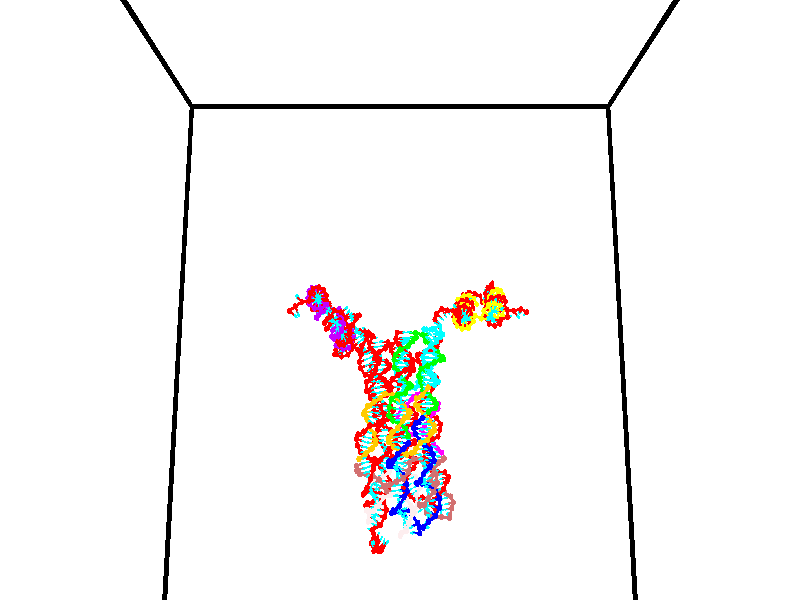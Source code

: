 // switches for output
#declare DRAW_BASES = 1; // possible values are 0, 1; only relevant for DNA ribbons
#declare DRAW_BASES_TYPE = 3; // possible values are 1, 2, 3; only relevant for DNA ribbons
#declare DRAW_FOG = 0; // set to 1 to enable fog

#include "colors.inc"

#include "transforms.inc"
background { rgb <1, 1, 1>}

#default {
   normal{
       ripples 0.25
       frequency 0.20
       turbulence 0.2
       lambda 5
   }
	finish {
		phong 0.1
		phong_size 40.
	}
}

// original window dimensions: 1024x640


// camera settings

camera {
	sky <0, 0.179814, -0.983701>
	up <0, 0.179814, -0.983701>
	right 1.6 * <1, 0, 0>
	location <35, 94.9851, 44.8844>
	look_at <35, 29.7336, 32.9568>
	direction <0, -65.2515, -11.9276>
	angle 67.0682
}


# declare cpy_camera_pos = <35, 94.9851, 44.8844>;
# if (DRAW_FOG = 1)
fog {
	fog_type 2
	up vnormalize(cpy_camera_pos)
	color rgbt<1,1,1,0.3>
	distance 1e-5
	fog_alt 3e-3
	fog_offset 56
}
# end


// LIGHTS

# declare lum = 6;
global_settings {
	ambient_light rgb lum * <0.05, 0.05, 0.05>
	max_trace_level 15
}# declare cpy_direct_light_amount = 0.25;
light_source
{	1000 * <-1, -1.16352, -0.803886>,
	rgb lum * cpy_direct_light_amount
	parallel
}

light_source
{	1000 * <1, 1.16352, 0.803886>,
	rgb lum * cpy_direct_light_amount
	parallel
}

// strand 0

// nucleotide -1

// particle -1
sphere {
	<23.882431, 35.046085, 34.859825> 0.250000
	pigment { color rgbt <1,0,0,0> }
	no_shadow
}
cylinder {
	<24.201717, 34.953369, 35.082218>,  <24.393290, 34.897739, 35.215656>, 0.100000
	pigment { color rgbt <1,0,0,0> }
	no_shadow
}
cylinder {
	<24.201717, 34.953369, 35.082218>,  <23.882431, 35.046085, 34.859825>, 0.100000
	pigment { color rgbt <1,0,0,0> }
	no_shadow
}

// particle -1
sphere {
	<24.201717, 34.953369, 35.082218> 0.100000
	pigment { color rgbt <1,0,0,0> }
	no_shadow
}
sphere {
	0, 1
	scale<0.080000,0.200000,0.300000>
	matrix <0.442156, -0.401365, -0.802125,
		0.409081, 0.886103, -0.217887,
		0.798217, -0.231794, 0.555987,
		24.441183, 34.883831, 35.249016>
	pigment { color rgbt <0,1,1,0> }
	no_shadow
}
cylinder {
	<24.410133, 34.817513, 34.415520>,  <23.882431, 35.046085, 34.859825>, 0.130000
	pigment { color rgbt <1,0,0,0> }
	no_shadow
}

// nucleotide -1

// particle -1
sphere {
	<24.410133, 34.817513, 34.415520> 0.250000
	pigment { color rgbt <1,0,0,0> }
	no_shadow
}
cylinder {
	<24.563381, 34.714237, 34.770271>,  <24.655331, 34.652271, 34.983124>, 0.100000
	pigment { color rgbt <1,0,0,0> }
	no_shadow
}
cylinder {
	<24.563381, 34.714237, 34.770271>,  <24.410133, 34.817513, 34.415520>, 0.100000
	pigment { color rgbt <1,0,0,0> }
	no_shadow
}

// particle -1
sphere {
	<24.563381, 34.714237, 34.770271> 0.100000
	pigment { color rgbt <1,0,0,0> }
	no_shadow
}
sphere {
	0, 1
	scale<0.080000,0.200000,0.300000>
	matrix <0.629172, -0.630025, -0.455204,
		0.676285, 0.732399, -0.078932,
		0.383120, -0.258185, 0.886882,
		24.678318, 34.636780, 35.036335>
	pigment { color rgbt <0,1,1,0> }
	no_shadow
}
cylinder {
	<25.006048, 34.432404, 33.987072>,  <24.410133, 34.817513, 34.415520>, 0.130000
	pigment { color rgbt <1,0,0,0> }
	no_shadow
}

// nucleotide -1

// particle -1
sphere {
	<25.006048, 34.432404, 33.987072> 0.250000
	pigment { color rgbt <1,0,0,0> }
	no_shadow
}
cylinder {
	<24.723518, 34.329144, 33.723415>,  <24.554001, 34.267185, 33.565224>, 0.100000
	pigment { color rgbt <1,0,0,0> }
	no_shadow
}
cylinder {
	<24.723518, 34.329144, 33.723415>,  <25.006048, 34.432404, 33.987072>, 0.100000
	pigment { color rgbt <1,0,0,0> }
	no_shadow
}

// particle -1
sphere {
	<24.723518, 34.329144, 33.723415> 0.100000
	pigment { color rgbt <1,0,0,0> }
	no_shadow
}
sphere {
	0, 1
	scale<0.080000,0.200000,0.300000>
	matrix <-0.497729, 0.843216, 0.203108,
		0.503363, 0.471532, -0.724074,
		-0.706323, -0.258155, -0.659139,
		24.511621, 34.251698, 33.525673>
	pigment { color rgbt <0,1,1,0> }
	no_shadow
}
cylinder {
	<25.697977, 34.210564, 33.856537>,  <25.006048, 34.432404, 33.987072>, 0.130000
	pigment { color rgbt <1,0,0,0> }
	no_shadow
}

// nucleotide -1

// particle -1
sphere {
	<25.697977, 34.210564, 33.856537> 0.250000
	pigment { color rgbt <1,0,0,0> }
	no_shadow
}
cylinder {
	<26.088085, 34.144817, 33.797432>,  <26.322149, 34.105370, 33.761967>, 0.100000
	pigment { color rgbt <1,0,0,0> }
	no_shadow
}
cylinder {
	<26.088085, 34.144817, 33.797432>,  <25.697977, 34.210564, 33.856537>, 0.100000
	pigment { color rgbt <1,0,0,0> }
	no_shadow
}

// particle -1
sphere {
	<26.088085, 34.144817, 33.797432> 0.100000
	pigment { color rgbt <1,0,0,0> }
	no_shadow
}
sphere {
	0, 1
	scale<0.080000,0.200000,0.300000>
	matrix <-0.207290, -0.912179, -0.353497,
		-0.076687, 0.375385, -0.923691,
		0.975269, -0.164363, -0.147766,
		26.380667, 34.095509, 33.753101>
	pigment { color rgbt <0,1,1,0> }
	no_shadow
}
cylinder {
	<25.806189, 34.069122, 33.142582>,  <25.697977, 34.210564, 33.856537>, 0.130000
	pigment { color rgbt <1,0,0,0> }
	no_shadow
}

// nucleotide -1

// particle -1
sphere {
	<25.806189, 34.069122, 33.142582> 0.250000
	pigment { color rgbt <1,0,0,0> }
	no_shadow
}
cylinder {
	<26.092348, 33.884159, 33.352108>,  <26.264044, 33.773178, 33.477821>, 0.100000
	pigment { color rgbt <1,0,0,0> }
	no_shadow
}
cylinder {
	<26.092348, 33.884159, 33.352108>,  <25.806189, 34.069122, 33.142582>, 0.100000
	pigment { color rgbt <1,0,0,0> }
	no_shadow
}

// particle -1
sphere {
	<26.092348, 33.884159, 33.352108> 0.100000
	pigment { color rgbt <1,0,0,0> }
	no_shadow
}
sphere {
	0, 1
	scale<0.080000,0.200000,0.300000>
	matrix <-0.213518, -0.858497, -0.466254,
		0.665293, 0.221714, -0.712901,
		0.715399, -0.462413, 0.523812,
		26.306967, 33.745434, 33.509251>
	pigment { color rgbt <0,1,1,0> }
	no_shadow
}
cylinder {
	<25.978867, 33.578926, 32.660522>,  <25.806189, 34.069122, 33.142582>, 0.130000
	pigment { color rgbt <1,0,0,0> }
	no_shadow
}

// nucleotide -1

// particle -1
sphere {
	<25.978867, 33.578926, 32.660522> 0.250000
	pigment { color rgbt <1,0,0,0> }
	no_shadow
}
cylinder {
	<26.138720, 33.440975, 33.000252>,  <26.234632, 33.358204, 33.204090>, 0.100000
	pigment { color rgbt <1,0,0,0> }
	no_shadow
}
cylinder {
	<26.138720, 33.440975, 33.000252>,  <25.978867, 33.578926, 32.660522>, 0.100000
	pigment { color rgbt <1,0,0,0> }
	no_shadow
}

// particle -1
sphere {
	<26.138720, 33.440975, 33.000252> 0.100000
	pigment { color rgbt <1,0,0,0> }
	no_shadow
}
sphere {
	0, 1
	scale<0.080000,0.200000,0.300000>
	matrix <-0.223489, -0.935226, -0.274599,
		0.889014, -0.080076, -0.450824,
		0.399633, -0.344876, 0.849325,
		26.258610, 33.337513, 33.255051>
	pigment { color rgbt <0,1,1,0> }
	no_shadow
}
cylinder {
	<26.519497, 33.114498, 32.418728>,  <25.978867, 33.578926, 32.660522>, 0.130000
	pigment { color rgbt <1,0,0,0> }
	no_shadow
}

// nucleotide -1

// particle -1
sphere {
	<26.519497, 33.114498, 32.418728> 0.250000
	pigment { color rgbt <1,0,0,0> }
	no_shadow
}
cylinder {
	<26.417717, 33.006069, 32.790054>,  <26.356649, 32.941013, 33.012852>, 0.100000
	pigment { color rgbt <1,0,0,0> }
	no_shadow
}
cylinder {
	<26.417717, 33.006069, 32.790054>,  <26.519497, 33.114498, 32.418728>, 0.100000
	pigment { color rgbt <1,0,0,0> }
	no_shadow
}

// particle -1
sphere {
	<26.417717, 33.006069, 32.790054> 0.100000
	pigment { color rgbt <1,0,0,0> }
	no_shadow
}
sphere {
	0, 1
	scale<0.080000,0.200000,0.300000>
	matrix <-0.029817, -0.957259, -0.287691,
		0.966626, -0.100882, 0.235492,
		-0.254450, -0.271069, 0.928320,
		26.341383, 32.924747, 33.068550>
	pigment { color rgbt <0,1,1,0> }
	no_shadow
}
cylinder {
	<27.005171, 32.608864, 32.594612>,  <26.519497, 33.114498, 32.418728>, 0.130000
	pigment { color rgbt <1,0,0,0> }
	no_shadow
}

// nucleotide -1

// particle -1
sphere {
	<27.005171, 32.608864, 32.594612> 0.250000
	pigment { color rgbt <1,0,0,0> }
	no_shadow
}
cylinder {
	<26.680933, 32.561687, 32.824055>,  <26.486391, 32.533382, 32.961720>, 0.100000
	pigment { color rgbt <1,0,0,0> }
	no_shadow
}
cylinder {
	<26.680933, 32.561687, 32.824055>,  <27.005171, 32.608864, 32.594612>, 0.100000
	pigment { color rgbt <1,0,0,0> }
	no_shadow
}

// particle -1
sphere {
	<26.680933, 32.561687, 32.824055> 0.100000
	pigment { color rgbt <1,0,0,0> }
	no_shadow
}
sphere {
	0, 1
	scale<0.080000,0.200000,0.300000>
	matrix <0.112837, -0.992611, -0.044632,
		0.574636, 0.028546, 0.817911,
		-0.810593, -0.117938, 0.573611,
		26.437756, 32.526306, 32.996140>
	pigment { color rgbt <0,1,1,0> }
	no_shadow
}
cylinder {
	<27.226980, 32.134666, 33.009003>,  <27.005171, 32.608864, 32.594612>, 0.130000
	pigment { color rgbt <1,0,0,0> }
	no_shadow
}

// nucleotide -1

// particle -1
sphere {
	<27.226980, 32.134666, 33.009003> 0.250000
	pigment { color rgbt <1,0,0,0> }
	no_shadow
}
cylinder {
	<26.828615, 32.131413, 33.044991>,  <26.589596, 32.129459, 33.066582>, 0.100000
	pigment { color rgbt <1,0,0,0> }
	no_shadow
}
cylinder {
	<26.828615, 32.131413, 33.044991>,  <27.226980, 32.134666, 33.009003>, 0.100000
	pigment { color rgbt <1,0,0,0> }
	no_shadow
}

// particle -1
sphere {
	<26.828615, 32.131413, 33.044991> 0.100000
	pigment { color rgbt <1,0,0,0> }
	no_shadow
}
sphere {
	0, 1
	scale<0.080000,0.200000,0.300000>
	matrix <-0.002060, -0.993636, -0.112619,
		0.090312, -0.112343, 0.989557,
		-0.995911, -0.008133, 0.089969,
		26.529842, 32.128971, 33.071980>
	pigment { color rgbt <0,1,1,0> }
	no_shadow
}
cylinder {
	<27.103380, 31.450418, 33.269279>,  <27.226980, 32.134666, 33.009003>, 0.130000
	pigment { color rgbt <1,0,0,0> }
	no_shadow
}

// nucleotide -1

// particle -1
sphere {
	<27.103380, 31.450418, 33.269279> 0.250000
	pigment { color rgbt <1,0,0,0> }
	no_shadow
}
cylinder {
	<26.730204, 31.579437, 33.205307>,  <26.506298, 31.656849, 33.166924>, 0.100000
	pigment { color rgbt <1,0,0,0> }
	no_shadow
}
cylinder {
	<26.730204, 31.579437, 33.205307>,  <27.103380, 31.450418, 33.269279>, 0.100000
	pigment { color rgbt <1,0,0,0> }
	no_shadow
}

// particle -1
sphere {
	<26.730204, 31.579437, 33.205307> 0.100000
	pigment { color rgbt <1,0,0,0> }
	no_shadow
}
sphere {
	0, 1
	scale<0.080000,0.200000,0.300000>
	matrix <-0.316710, -0.946530, -0.061450,
		-0.171205, -0.006677, 0.985213,
		-0.932944, 0.322547, -0.159936,
		26.450321, 31.676201, 33.157326>
	pigment { color rgbt <0,1,1,0> }
	no_shadow
}
cylinder {
	<26.705027, 31.156353, 33.849243>,  <27.103380, 31.450418, 33.269279>, 0.130000
	pigment { color rgbt <1,0,0,0> }
	no_shadow
}

// nucleotide -1

// particle -1
sphere {
	<26.705027, 31.156353, 33.849243> 0.250000
	pigment { color rgbt <1,0,0,0> }
	no_shadow
}
cylinder {
	<26.486368, 31.239187, 33.524704>,  <26.355173, 31.288889, 33.329979>, 0.100000
	pigment { color rgbt <1,0,0,0> }
	no_shadow
}
cylinder {
	<26.486368, 31.239187, 33.524704>,  <26.705027, 31.156353, 33.849243>, 0.100000
	pigment { color rgbt <1,0,0,0> }
	no_shadow
}

// particle -1
sphere {
	<26.486368, 31.239187, 33.524704> 0.100000
	pigment { color rgbt <1,0,0,0> }
	no_shadow
}
sphere {
	0, 1
	scale<0.080000,0.200000,0.300000>
	matrix <-0.436839, -0.897164, 0.065329,
		-0.714387, 0.390142, 0.580896,
		-0.546647, 0.207088, -0.811352,
		26.322374, 31.301313, 33.281300>
	pigment { color rgbt <0,1,1,0> }
	no_shadow
}
cylinder {
	<26.084305, 31.126368, 34.095253>,  <26.705027, 31.156353, 33.849243>, 0.130000
	pigment { color rgbt <1,0,0,0> }
	no_shadow
}

// nucleotide -1

// particle -1
sphere {
	<26.084305, 31.126368, 34.095253> 0.250000
	pigment { color rgbt <1,0,0,0> }
	no_shadow
}
cylinder {
	<26.060364, 31.083633, 33.698265>,  <26.046000, 31.057993, 33.460072>, 0.100000
	pigment { color rgbt <1,0,0,0> }
	no_shadow
}
cylinder {
	<26.060364, 31.083633, 33.698265>,  <26.084305, 31.126368, 34.095253>, 0.100000
	pigment { color rgbt <1,0,0,0> }
	no_shadow
}

// particle -1
sphere {
	<26.060364, 31.083633, 33.698265> 0.100000
	pigment { color rgbt <1,0,0,0> }
	no_shadow
}
sphere {
	0, 1
	scale<0.080000,0.200000,0.300000>
	matrix <-0.295255, -0.947873, 0.119840,
		-0.953542, 0.300206, 0.025188,
		-0.059851, -0.106835, -0.992474,
		26.042408, 31.051582, 33.400524>
	pigment { color rgbt <0,1,1,0> }
	no_shadow
}
cylinder {
	<25.508921, 30.670832, 33.973480>,  <26.084305, 31.126368, 34.095253>, 0.130000
	pigment { color rgbt <1,0,0,0> }
	no_shadow
}

// nucleotide -1

// particle -1
sphere {
	<25.508921, 30.670832, 33.973480> 0.250000
	pigment { color rgbt <1,0,0,0> }
	no_shadow
}
cylinder {
	<25.689821, 30.652668, 33.617188>,  <25.798361, 30.641769, 33.403412>, 0.100000
	pigment { color rgbt <1,0,0,0> }
	no_shadow
}
cylinder {
	<25.689821, 30.652668, 33.617188>,  <25.508921, 30.670832, 33.973480>, 0.100000
	pigment { color rgbt <1,0,0,0> }
	no_shadow
}

// particle -1
sphere {
	<25.689821, 30.652668, 33.617188> 0.100000
	pigment { color rgbt <1,0,0,0> }
	no_shadow
}
sphere {
	0, 1
	scale<0.080000,0.200000,0.300000>
	matrix <-0.239794, -0.968121, -0.072394,
		-0.859051, 0.246333, -0.448722,
		0.452250, -0.045410, -0.890734,
		25.825497, 30.639046, 33.349968>
	pigment { color rgbt <0,1,1,0> }
	no_shadow
}
cylinder {
	<25.062210, 30.336910, 33.390114>,  <25.508921, 30.670832, 33.973480>, 0.130000
	pigment { color rgbt <1,0,0,0> }
	no_shadow
}

// nucleotide -1

// particle -1
sphere {
	<25.062210, 30.336910, 33.390114> 0.250000
	pigment { color rgbt <1,0,0,0> }
	no_shadow
}
cylinder {
	<25.438038, 30.294359, 33.259949>,  <25.663534, 30.268829, 33.181850>, 0.100000
	pigment { color rgbt <1,0,0,0> }
	no_shadow
}
cylinder {
	<25.438038, 30.294359, 33.259949>,  <25.062210, 30.336910, 33.390114>, 0.100000
	pigment { color rgbt <1,0,0,0> }
	no_shadow
}

// particle -1
sphere {
	<25.438038, 30.294359, 33.259949> 0.100000
	pigment { color rgbt <1,0,0,0> }
	no_shadow
}
sphere {
	0, 1
	scale<0.080000,0.200000,0.300000>
	matrix <-0.087380, -0.993534, 0.072491,
		-0.331019, -0.039676, -0.942790,
		0.939570, -0.106376, -0.325411,
		25.719910, 30.262445, 33.162327>
	pigment { color rgbt <0,1,1,0> }
	no_shadow
}
cylinder {
	<24.967497, 29.808121, 32.883213>,  <25.062210, 30.336910, 33.390114>, 0.130000
	pigment { color rgbt <1,0,0,0> }
	no_shadow
}

// nucleotide -1

// particle -1
sphere {
	<24.967497, 29.808121, 32.883213> 0.250000
	pigment { color rgbt <1,0,0,0> }
	no_shadow
}
cylinder {
	<25.349749, 29.795870, 33.000404>,  <25.579100, 29.788519, 33.070721>, 0.100000
	pigment { color rgbt <1,0,0,0> }
	no_shadow
}
cylinder {
	<25.349749, 29.795870, 33.000404>,  <24.967497, 29.808121, 32.883213>, 0.100000
	pigment { color rgbt <1,0,0,0> }
	no_shadow
}

// particle -1
sphere {
	<25.349749, 29.795870, 33.000404> 0.100000
	pigment { color rgbt <1,0,0,0> }
	no_shadow
}
sphere {
	0, 1
	scale<0.080000,0.200000,0.300000>
	matrix <-0.059248, -0.994239, 0.089317,
		0.288557, -0.102712, -0.951937,
		0.955628, -0.030628, 0.292981,
		25.636436, 29.786682, 33.088299>
	pigment { color rgbt <0,1,1,0> }
	no_shadow
}
cylinder {
	<25.217003, 29.225962, 32.640404>,  <24.967497, 29.808121, 32.883213>, 0.130000
	pigment { color rgbt <1,0,0,0> }
	no_shadow
}

// nucleotide -1

// particle -1
sphere {
	<25.217003, 29.225962, 32.640404> 0.250000
	pigment { color rgbt <1,0,0,0> }
	no_shadow
}
cylinder {
	<25.502226, 29.308197, 32.908520>,  <25.673359, 29.357538, 33.069389>, 0.100000
	pigment { color rgbt <1,0,0,0> }
	no_shadow
}
cylinder {
	<25.502226, 29.308197, 32.908520>,  <25.217003, 29.225962, 32.640404>, 0.100000
	pigment { color rgbt <1,0,0,0> }
	no_shadow
}

// particle -1
sphere {
	<25.502226, 29.308197, 32.908520> 0.100000
	pigment { color rgbt <1,0,0,0> }
	no_shadow
}
sphere {
	0, 1
	scale<0.080000,0.200000,0.300000>
	matrix <0.076171, -0.973098, 0.217434,
		0.696956, -0.103986, -0.709534,
		0.713057, 0.205588, 0.670287,
		25.716143, 29.369873, 33.109604>
	pigment { color rgbt <0,1,1,0> }
	no_shadow
}
cylinder {
	<25.913944, 28.800375, 32.537960>,  <25.217003, 29.225962, 32.640404>, 0.130000
	pigment { color rgbt <1,0,0,0> }
	no_shadow
}

// nucleotide -1

// particle -1
sphere {
	<25.913944, 28.800375, 32.537960> 0.250000
	pigment { color rgbt <1,0,0,0> }
	no_shadow
}
cylinder {
	<25.959938, 28.941620, 32.909355>,  <25.987535, 29.026367, 33.132191>, 0.100000
	pigment { color rgbt <1,0,0,0> }
	no_shadow
}
cylinder {
	<25.959938, 28.941620, 32.909355>,  <25.913944, 28.800375, 32.537960>, 0.100000
	pigment { color rgbt <1,0,0,0> }
	no_shadow
}

// particle -1
sphere {
	<25.959938, 28.941620, 32.909355> 0.100000
	pigment { color rgbt <1,0,0,0> }
	no_shadow
}
sphere {
	0, 1
	scale<0.080000,0.200000,0.300000>
	matrix <0.450528, -0.851567, 0.268065,
		0.885327, 0.387486, -0.257005,
		0.114986, 0.353113, 0.928488,
		25.994434, 29.047554, 33.187901>
	pigment { color rgbt <0,1,1,0> }
	no_shadow
}
cylinder {
	<26.568899, 28.698317, 32.716732>,  <25.913944, 28.800375, 32.537960>, 0.130000
	pigment { color rgbt <1,0,0,0> }
	no_shadow
}

// nucleotide -1

// particle -1
sphere {
	<26.568899, 28.698317, 32.716732> 0.250000
	pigment { color rgbt <1,0,0,0> }
	no_shadow
}
cylinder {
	<26.398939, 28.743935, 33.075943>,  <26.296963, 28.771305, 33.291470>, 0.100000
	pigment { color rgbt <1,0,0,0> }
	no_shadow
}
cylinder {
	<26.398939, 28.743935, 33.075943>,  <26.568899, 28.698317, 32.716732>, 0.100000
	pigment { color rgbt <1,0,0,0> }
	no_shadow
}

// particle -1
sphere {
	<26.398939, 28.743935, 33.075943> 0.100000
	pigment { color rgbt <1,0,0,0> }
	no_shadow
}
sphere {
	0, 1
	scale<0.080000,0.200000,0.300000>
	matrix <0.451120, -0.833395, 0.319286,
		0.784824, 0.540783, 0.302663,
		-0.424902, 0.114046, 0.898026,
		26.271469, 28.778149, 33.345352>
	pigment { color rgbt <0,1,1,0> }
	no_shadow
}
cylinder {
	<27.111549, 28.646427, 33.101238>,  <26.568899, 28.698317, 32.716732>, 0.130000
	pigment { color rgbt <1,0,0,0> }
	no_shadow
}

// nucleotide -1

// particle -1
sphere {
	<27.111549, 28.646427, 33.101238> 0.250000
	pigment { color rgbt <1,0,0,0> }
	no_shadow
}
cylinder {
	<26.820009, 28.574869, 33.365593>,  <26.645084, 28.531935, 33.524204>, 0.100000
	pigment { color rgbt <1,0,0,0> }
	no_shadow
}
cylinder {
	<26.820009, 28.574869, 33.365593>,  <27.111549, 28.646427, 33.101238>, 0.100000
	pigment { color rgbt <1,0,0,0> }
	no_shadow
}

// particle -1
sphere {
	<26.820009, 28.574869, 33.365593> 0.100000
	pigment { color rgbt <1,0,0,0> }
	no_shadow
}
sphere {
	0, 1
	scale<0.080000,0.200000,0.300000>
	matrix <0.565391, -0.701655, 0.433605,
		0.386144, 0.689693, 0.612549,
		-0.728853, -0.178896, 0.660886,
		26.601353, 28.521200, 33.563858>
	pigment { color rgbt <0,1,1,0> }
	no_shadow
}
cylinder {
	<27.506542, 28.559942, 33.688198>,  <27.111549, 28.646427, 33.101238>, 0.130000
	pigment { color rgbt <1,0,0,0> }
	no_shadow
}

// nucleotide -1

// particle -1
sphere {
	<27.506542, 28.559942, 33.688198> 0.250000
	pigment { color rgbt <1,0,0,0> }
	no_shadow
}
cylinder {
	<27.152494, 28.377901, 33.727081>,  <26.940065, 28.268677, 33.750412>, 0.100000
	pigment { color rgbt <1,0,0,0> }
	no_shadow
}
cylinder {
	<27.152494, 28.377901, 33.727081>,  <27.506542, 28.559942, 33.688198>, 0.100000
	pigment { color rgbt <1,0,0,0> }
	no_shadow
}

// particle -1
sphere {
	<27.152494, 28.377901, 33.727081> 0.100000
	pigment { color rgbt <1,0,0,0> }
	no_shadow
}
sphere {
	0, 1
	scale<0.080000,0.200000,0.300000>
	matrix <0.450219, -0.784556, 0.426351,
		-0.117769, 0.421134, 0.899320,
		-0.885118, -0.455102, 0.097206,
		26.886959, 28.241371, 33.756245>
	pigment { color rgbt <0,1,1,0> }
	no_shadow
}
cylinder {
	<27.413954, 28.378029, 34.461266>,  <27.506542, 28.559942, 33.688198>, 0.130000
	pigment { color rgbt <1,0,0,0> }
	no_shadow
}

// nucleotide -1

// particle -1
sphere {
	<27.413954, 28.378029, 34.461266> 0.250000
	pigment { color rgbt <1,0,0,0> }
	no_shadow
}
cylinder {
	<27.183981, 28.138937, 34.237774>,  <27.045998, 27.995481, 34.103680>, 0.100000
	pigment { color rgbt <1,0,0,0> }
	no_shadow
}
cylinder {
	<27.183981, 28.138937, 34.237774>,  <27.413954, 28.378029, 34.461266>, 0.100000
	pigment { color rgbt <1,0,0,0> }
	no_shadow
}

// particle -1
sphere {
	<27.183981, 28.138937, 34.237774> 0.100000
	pigment { color rgbt <1,0,0,0> }
	no_shadow
}
sphere {
	0, 1
	scale<0.080000,0.200000,0.300000>
	matrix <0.337089, -0.795263, 0.503912,
		-0.745536, 0.101374, 0.658710,
		-0.574931, -0.597729, -0.558726,
		27.011501, 27.959618, 34.070156>
	pigment { color rgbt <0,1,1,0> }
	no_shadow
}
cylinder {
	<27.132622, 27.831730, 34.931328>,  <27.413954, 28.378029, 34.461266>, 0.130000
	pigment { color rgbt <1,0,0,0> }
	no_shadow
}

// nucleotide -1

// particle -1
sphere {
	<27.132622, 27.831730, 34.931328> 0.250000
	pigment { color rgbt <1,0,0,0> }
	no_shadow
}
cylinder {
	<27.066433, 27.648674, 34.581886>,  <27.026720, 27.538839, 34.372223>, 0.100000
	pigment { color rgbt <1,0,0,0> }
	no_shadow
}
cylinder {
	<27.066433, 27.648674, 34.581886>,  <27.132622, 27.831730, 34.931328>, 0.100000
	pigment { color rgbt <1,0,0,0> }
	no_shadow
}

// particle -1
sphere {
	<27.066433, 27.648674, 34.581886> 0.100000
	pigment { color rgbt <1,0,0,0> }
	no_shadow
}
sphere {
	0, 1
	scale<0.080000,0.200000,0.300000>
	matrix <0.209774, -0.881877, 0.422242,
		-0.963646, -0.113391, 0.241926,
		-0.165470, -0.457642, -0.873604,
		27.016792, 27.511381, 34.319805>
	pigment { color rgbt <0,1,1,0> }
	no_shadow
}
cylinder {
	<26.816662, 27.247757, 35.226723>,  <27.132622, 27.831730, 34.931328>, 0.130000
	pigment { color rgbt <1,0,0,0> }
	no_shadow
}

// nucleotide -1

// particle -1
sphere {
	<26.816662, 27.247757, 35.226723> 0.250000
	pigment { color rgbt <1,0,0,0> }
	no_shadow
}
cylinder {
	<26.919304, 27.128910, 34.858837>,  <26.980888, 27.057602, 34.638107>, 0.100000
	pigment { color rgbt <1,0,0,0> }
	no_shadow
}
cylinder {
	<26.919304, 27.128910, 34.858837>,  <26.816662, 27.247757, 35.226723>, 0.100000
	pigment { color rgbt <1,0,0,0> }
	no_shadow
}

// particle -1
sphere {
	<26.919304, 27.128910, 34.858837> 0.100000
	pigment { color rgbt <1,0,0,0> }
	no_shadow
}
sphere {
	0, 1
	scale<0.080000,0.200000,0.300000>
	matrix <0.274828, -0.889867, 0.364152,
		-0.926619, -0.346207, -0.146688,
		0.256605, -0.297116, -0.919715,
		26.996286, 27.039776, 34.582924>
	pigment { color rgbt <0,1,1,0> }
	no_shadow
}
cylinder {
	<26.562675, 26.583668, 35.201370>,  <26.816662, 27.247757, 35.226723>, 0.130000
	pigment { color rgbt <1,0,0,0> }
	no_shadow
}

// nucleotide -1

// particle -1
sphere {
	<26.562675, 26.583668, 35.201370> 0.250000
	pigment { color rgbt <1,0,0,0> }
	no_shadow
}
cylinder {
	<26.833344, 26.611807, 34.908203>,  <26.995745, 26.628691, 34.732304>, 0.100000
	pigment { color rgbt <1,0,0,0> }
	no_shadow
}
cylinder {
	<26.833344, 26.611807, 34.908203>,  <26.562675, 26.583668, 35.201370>, 0.100000
	pigment { color rgbt <1,0,0,0> }
	no_shadow
}

// particle -1
sphere {
	<26.833344, 26.611807, 34.908203> 0.100000
	pigment { color rgbt <1,0,0,0> }
	no_shadow
}
sphere {
	0, 1
	scale<0.080000,0.200000,0.300000>
	matrix <0.401896, -0.869343, 0.287614,
		-0.616924, -0.489177, -0.616532,
		0.676672, 0.070345, -0.732916,
		27.036345, 26.632910, 34.688328>
	pigment { color rgbt <0,1,1,0> }
	no_shadow
}
cylinder {
	<26.535776, 25.984528, 35.039703>,  <26.562675, 26.583668, 35.201370>, 0.130000
	pigment { color rgbt <1,0,0,0> }
	no_shadow
}

// nucleotide -1

// particle -1
sphere {
	<26.535776, 25.984528, 35.039703> 0.250000
	pigment { color rgbt <1,0,0,0> }
	no_shadow
}
cylinder {
	<26.878584, 26.151022, 34.918201>,  <27.084269, 26.250919, 34.845299>, 0.100000
	pigment { color rgbt <1,0,0,0> }
	no_shadow
}
cylinder {
	<26.878584, 26.151022, 34.918201>,  <26.535776, 25.984528, 35.039703>, 0.100000
	pigment { color rgbt <1,0,0,0> }
	no_shadow
}

// particle -1
sphere {
	<26.878584, 26.151022, 34.918201> 0.100000
	pigment { color rgbt <1,0,0,0> }
	no_shadow
}
sphere {
	0, 1
	scale<0.080000,0.200000,0.300000>
	matrix <0.509830, -0.770506, 0.382614,
		-0.074787, -0.482771, -0.872547,
		0.857018, 0.416236, -0.303755,
		27.135689, 26.275892, 34.827076>
	pigment { color rgbt <0,1,1,0> }
	no_shadow
}
cylinder {
	<26.972216, 25.635603, 34.500099>,  <26.535776, 25.984528, 35.039703>, 0.130000
	pigment { color rgbt <1,0,0,0> }
	no_shadow
}

// nucleotide -1

// particle -1
sphere {
	<26.972216, 25.635603, 34.500099> 0.250000
	pigment { color rgbt <1,0,0,0> }
	no_shadow
}
cylinder {
	<27.162628, 25.837162, 34.788399>,  <27.276875, 25.958097, 34.961380>, 0.100000
	pigment { color rgbt <1,0,0,0> }
	no_shadow
}
cylinder {
	<27.162628, 25.837162, 34.788399>,  <26.972216, 25.635603, 34.500099>, 0.100000
	pigment { color rgbt <1,0,0,0> }
	no_shadow
}

// particle -1
sphere {
	<27.162628, 25.837162, 34.788399> 0.100000
	pigment { color rgbt <1,0,0,0> }
	no_shadow
}
sphere {
	0, 1
	scale<0.080000,0.200000,0.300000>
	matrix <0.547759, -0.811065, 0.205265,
		0.688009, 0.297085, -0.662106,
		0.476030, 0.503898, 0.720751,
		27.305437, 25.988331, 35.004623>
	pigment { color rgbt <0,1,1,0> }
	no_shadow
}
cylinder {
	<27.622877, 25.509083, 34.424427>,  <26.972216, 25.635603, 34.500099>, 0.130000
	pigment { color rgbt <1,0,0,0> }
	no_shadow
}

// nucleotide -1

// particle -1
sphere {
	<27.622877, 25.509083, 34.424427> 0.250000
	pigment { color rgbt <1,0,0,0> }
	no_shadow
}
cylinder {
	<27.598471, 25.588112, 34.815781>,  <27.583826, 25.635529, 35.050594>, 0.100000
	pigment { color rgbt <1,0,0,0> }
	no_shadow
}
cylinder {
	<27.598471, 25.588112, 34.815781>,  <27.622877, 25.509083, 34.424427>, 0.100000
	pigment { color rgbt <1,0,0,0> }
	no_shadow
}

// particle -1
sphere {
	<27.598471, 25.588112, 34.815781> 0.100000
	pigment { color rgbt <1,0,0,0> }
	no_shadow
}
sphere {
	0, 1
	scale<0.080000,0.200000,0.300000>
	matrix <0.448478, -0.870270, 0.203710,
		0.891709, 0.451215, -0.035505,
		-0.061019, 0.197573, 0.978387,
		27.580166, 25.647385, 35.109299>
	pigment { color rgbt <0,1,1,0> }
	no_shadow
}
cylinder {
	<28.311508, 25.231966, 34.726082>,  <27.622877, 25.509083, 34.424427>, 0.130000
	pigment { color rgbt <1,0,0,0> }
	no_shadow
}

// nucleotide -1

// particle -1
sphere {
	<28.311508, 25.231966, 34.726082> 0.250000
	pigment { color rgbt <1,0,0,0> }
	no_shadow
}
cylinder {
	<28.007359, 25.261625, 34.984177>,  <27.824869, 25.279421, 35.139034>, 0.100000
	pigment { color rgbt <1,0,0,0> }
	no_shadow
}
cylinder {
	<28.007359, 25.261625, 34.984177>,  <28.311508, 25.231966, 34.726082>, 0.100000
	pigment { color rgbt <1,0,0,0> }
	no_shadow
}

// particle -1
sphere {
	<28.007359, 25.261625, 34.984177> 0.100000
	pigment { color rgbt <1,0,0,0> }
	no_shadow
}
sphere {
	0, 1
	scale<0.080000,0.200000,0.300000>
	matrix <0.251291, -0.882504, 0.397543,
		0.598901, 0.464424, 0.652402,
		-0.760376, 0.074146, 0.645237,
		27.779245, 25.283869, 35.177750>
	pigment { color rgbt <0,1,1,0> }
	no_shadow
}
cylinder {
	<28.638594, 25.033039, 35.418865>,  <28.311508, 25.231966, 34.726082>, 0.130000
	pigment { color rgbt <1,0,0,0> }
	no_shadow
}

// nucleotide -1

// particle -1
sphere {
	<28.638594, 25.033039, 35.418865> 0.250000
	pigment { color rgbt <1,0,0,0> }
	no_shadow
}
cylinder {
	<28.241156, 24.987890, 35.420975>,  <28.002693, 24.960800, 35.422241>, 0.100000
	pigment { color rgbt <1,0,0,0> }
	no_shadow
}
cylinder {
	<28.241156, 24.987890, 35.420975>,  <28.638594, 25.033039, 35.418865>, 0.100000
	pigment { color rgbt <1,0,0,0> }
	no_shadow
}

// particle -1
sphere {
	<28.241156, 24.987890, 35.420975> 0.100000
	pigment { color rgbt <1,0,0,0> }
	no_shadow
}
sphere {
	0, 1
	scale<0.080000,0.200000,0.300000>
	matrix <0.100913, -0.865375, 0.490860,
		-0.050840, 0.488248, 0.871223,
		-0.993595, -0.112873, 0.005275,
		27.943077, 24.954029, 35.422558>
	pigment { color rgbt <0,1,1,0> }
	no_shadow
}
cylinder {
	<28.397926, 24.740156, 36.123318>,  <28.638594, 25.033039, 35.418865>, 0.130000
	pigment { color rgbt <1,0,0,0> }
	no_shadow
}

// nucleotide -1

// particle -1
sphere {
	<28.397926, 24.740156, 36.123318> 0.250000
	pigment { color rgbt <1,0,0,0> }
	no_shadow
}
cylinder {
	<28.140003, 24.629547, 35.838291>,  <27.985249, 24.563181, 35.667274>, 0.100000
	pigment { color rgbt <1,0,0,0> }
	no_shadow
}
cylinder {
	<28.140003, 24.629547, 35.838291>,  <28.397926, 24.740156, 36.123318>, 0.100000
	pigment { color rgbt <1,0,0,0> }
	no_shadow
}

// particle -1
sphere {
	<28.140003, 24.629547, 35.838291> 0.100000
	pigment { color rgbt <1,0,0,0> }
	no_shadow
}
sphere {
	0, 1
	scale<0.080000,0.200000,0.300000>
	matrix <-0.035584, -0.920393, 0.389373,
		-0.763516, 0.276427, 0.583636,
		-0.644808, -0.276525, -0.712571,
		27.946562, 24.546589, 35.624519>
	pigment { color rgbt <0,1,1,0> }
	no_shadow
}
cylinder {
	<27.924185, 24.627272, 36.661781>,  <28.397926, 24.740156, 36.123318>, 0.130000
	pigment { color rgbt <1,0,0,0> }
	no_shadow
}

// nucleotide -1

// particle -1
sphere {
	<27.924185, 24.627272, 36.661781> 0.250000
	pigment { color rgbt <1,0,0,0> }
	no_shadow
}
cylinder {
	<28.006079, 24.615864, 37.053143>,  <28.055214, 24.609018, 37.287960>, 0.100000
	pigment { color rgbt <1,0,0,0> }
	no_shadow
}
cylinder {
	<28.006079, 24.615864, 37.053143>,  <27.924185, 24.627272, 36.661781>, 0.100000
	pigment { color rgbt <1,0,0,0> }
	no_shadow
}

// particle -1
sphere {
	<28.006079, 24.615864, 37.053143> 0.100000
	pigment { color rgbt <1,0,0,0> }
	no_shadow
}
sphere {
	0, 1
	scale<0.080000,0.200000,0.300000>
	matrix <0.259428, 0.965409, -0.026145,
		-0.943812, 0.259178, 0.205050,
		0.204733, -0.028520, 0.978402,
		28.067499, 24.607307, 37.346664>
	pigment { color rgbt <0,1,1,0> }
	no_shadow
}
cylinder {
	<27.489241, 25.016331, 37.048992>,  <27.924185, 24.627272, 36.661781>, 0.130000
	pigment { color rgbt <1,0,0,0> }
	no_shadow
}

// nucleotide -1

// particle -1
sphere {
	<27.489241, 25.016331, 37.048992> 0.250000
	pigment { color rgbt <1,0,0,0> }
	no_shadow
}
cylinder {
	<27.847107, 24.991945, 37.226017>,  <28.061827, 24.977314, 37.332233>, 0.100000
	pigment { color rgbt <1,0,0,0> }
	no_shadow
}
cylinder {
	<27.847107, 24.991945, 37.226017>,  <27.489241, 25.016331, 37.048992>, 0.100000
	pigment { color rgbt <1,0,0,0> }
	no_shadow
}

// particle -1
sphere {
	<27.847107, 24.991945, 37.226017> 0.100000
	pigment { color rgbt <1,0,0,0> }
	no_shadow
}
sphere {
	0, 1
	scale<0.080000,0.200000,0.300000>
	matrix <0.129196, 0.983622, -0.125686,
		-0.427651, 0.169624, 0.887886,
		0.894664, -0.060961, 0.442562,
		28.115505, 24.973658, 37.358784>
	pigment { color rgbt <0,1,1,0> }
	no_shadow
}
cylinder {
	<27.404217, 25.504868, 37.530384>,  <27.489241, 25.016331, 37.048992>, 0.130000
	pigment { color rgbt <1,0,0,0> }
	no_shadow
}

// nucleotide -1

// particle -1
sphere {
	<27.404217, 25.504868, 37.530384> 0.250000
	pigment { color rgbt <1,0,0,0> }
	no_shadow
}
cylinder {
	<27.786175, 25.427885, 37.439930>,  <28.015350, 25.381697, 37.385658>, 0.100000
	pigment { color rgbt <1,0,0,0> }
	no_shadow
}
cylinder {
	<27.786175, 25.427885, 37.439930>,  <27.404217, 25.504868, 37.530384>, 0.100000
	pigment { color rgbt <1,0,0,0> }
	no_shadow
}

// particle -1
sphere {
	<27.786175, 25.427885, 37.439930> 0.100000
	pigment { color rgbt <1,0,0,0> }
	no_shadow
}
sphere {
	0, 1
	scale<0.080000,0.200000,0.300000>
	matrix <0.164146, 0.976719, -0.138112,
		0.247448, 0.094764, 0.964256,
		0.954895, -0.192455, -0.226132,
		28.072643, 25.370148, 37.372089>
	pigment { color rgbt <0,1,1,0> }
	no_shadow
}
cylinder {
	<27.757254, 26.163118, 37.608379>,  <27.404217, 25.504868, 37.530384>, 0.130000
	pigment { color rgbt <1,0,0,0> }
	no_shadow
}

// nucleotide -1

// particle -1
sphere {
	<27.757254, 26.163118, 37.608379> 0.250000
	pigment { color rgbt <1,0,0,0> }
	no_shadow
}
cylinder {
	<28.028732, 25.915388, 37.450489>,  <28.191620, 25.766750, 37.355755>, 0.100000
	pigment { color rgbt <1,0,0,0> }
	no_shadow
}
cylinder {
	<28.028732, 25.915388, 37.450489>,  <27.757254, 26.163118, 37.608379>, 0.100000
	pigment { color rgbt <1,0,0,0> }
	no_shadow
}

// particle -1
sphere {
	<28.028732, 25.915388, 37.450489> 0.100000
	pigment { color rgbt <1,0,0,0> }
	no_shadow
}
sphere {
	0, 1
	scale<0.080000,0.200000,0.300000>
	matrix <0.545332, 0.784978, -0.293977,
		0.491916, -0.015733, 0.870501,
		0.678699, -0.619324, -0.394723,
		28.232342, 25.729591, 37.332073>
	pigment { color rgbt <0,1,1,0> }
	no_shadow
}
cylinder {
	<28.330431, 26.426699, 37.850826>,  <27.757254, 26.163118, 37.608379>, 0.130000
	pigment { color rgbt <1,0,0,0> }
	no_shadow
}

// nucleotide -1

// particle -1
sphere {
	<28.330431, 26.426699, 37.850826> 0.250000
	pigment { color rgbt <1,0,0,0> }
	no_shadow
}
cylinder {
	<28.357832, 26.227112, 37.505264>,  <28.374273, 26.107359, 37.297928>, 0.100000
	pigment { color rgbt <1,0,0,0> }
	no_shadow
}
cylinder {
	<28.357832, 26.227112, 37.505264>,  <28.330431, 26.426699, 37.850826>, 0.100000
	pigment { color rgbt <1,0,0,0> }
	no_shadow
}

// particle -1
sphere {
	<28.357832, 26.227112, 37.505264> 0.100000
	pigment { color rgbt <1,0,0,0> }
	no_shadow
}
sphere {
	0, 1
	scale<0.080000,0.200000,0.300000>
	matrix <0.388130, 0.811052, -0.437664,
		0.919055, -0.305327, 0.249225,
		0.068504, -0.498969, -0.863908,
		28.378384, 26.077421, 37.246094>
	pigment { color rgbt <0,1,1,0> }
	no_shadow
}
cylinder {
	<29.108578, 26.457888, 37.653301>,  <28.330431, 26.426699, 37.850826>, 0.130000
	pigment { color rgbt <1,0,0,0> }
	no_shadow
}

// nucleotide -1

// particle -1
sphere {
	<29.108578, 26.457888, 37.653301> 0.250000
	pigment { color rgbt <1,0,0,0> }
	no_shadow
}
cylinder {
	<28.860142, 26.435713, 37.340591>,  <28.711081, 26.422407, 37.152966>, 0.100000
	pigment { color rgbt <1,0,0,0> }
	no_shadow
}
cylinder {
	<28.860142, 26.435713, 37.340591>,  <29.108578, 26.457888, 37.653301>, 0.100000
	pigment { color rgbt <1,0,0,0> }
	no_shadow
}

// particle -1
sphere {
	<28.860142, 26.435713, 37.340591> 0.100000
	pigment { color rgbt <1,0,0,0> }
	no_shadow
}
sphere {
	0, 1
	scale<0.080000,0.200000,0.300000>
	matrix <0.330019, 0.886252, -0.325032,
		0.710871, -0.459875, -0.532145,
		-0.621088, -0.055438, -0.781777,
		28.673815, 26.419081, 37.106056>
	pigment { color rgbt <0,1,1,0> }
	no_shadow
}
cylinder {
	<29.547363, 26.682014, 37.110195>,  <29.108578, 26.457888, 37.653301>, 0.130000
	pigment { color rgbt <1,0,0,0> }
	no_shadow
}

// nucleotide -1

// particle -1
sphere {
	<29.547363, 26.682014, 37.110195> 0.250000
	pigment { color rgbt <1,0,0,0> }
	no_shadow
}
cylinder {
	<29.188587, 26.723175, 36.938190>,  <28.973322, 26.747871, 36.834988>, 0.100000
	pigment { color rgbt <1,0,0,0> }
	no_shadow
}
cylinder {
	<29.188587, 26.723175, 36.938190>,  <29.547363, 26.682014, 37.110195>, 0.100000
	pigment { color rgbt <1,0,0,0> }
	no_shadow
}

// particle -1
sphere {
	<29.188587, 26.723175, 36.938190> 0.100000
	pigment { color rgbt <1,0,0,0> }
	no_shadow
}
sphere {
	0, 1
	scale<0.080000,0.200000,0.300000>
	matrix <0.304512, 0.848892, -0.432036,
		0.320573, -0.518454, -0.792741,
		-0.896942, 0.102900, -0.430007,
		28.919504, 26.754045, 36.809189>
	pigment { color rgbt <0,1,1,0> }
	no_shadow
}
cylinder {
	<29.653740, 26.898991, 36.437511>,  <29.547363, 26.682014, 37.110195>, 0.130000
	pigment { color rgbt <1,0,0,0> }
	no_shadow
}

// nucleotide -1

// particle -1
sphere {
	<29.653740, 26.898991, 36.437511> 0.250000
	pigment { color rgbt <1,0,0,0> }
	no_shadow
}
cylinder {
	<29.271147, 27.004837, 36.486698>,  <29.041592, 27.068344, 36.516209>, 0.100000
	pigment { color rgbt <1,0,0,0> }
	no_shadow
}
cylinder {
	<29.271147, 27.004837, 36.486698>,  <29.653740, 26.898991, 36.437511>, 0.100000
	pigment { color rgbt <1,0,0,0> }
	no_shadow
}

// particle -1
sphere {
	<29.271147, 27.004837, 36.486698> 0.100000
	pigment { color rgbt <1,0,0,0> }
	no_shadow
}
sphere {
	0, 1
	scale<0.080000,0.200000,0.300000>
	matrix <0.208862, 0.915164, -0.344750,
		-0.203759, -0.304064, -0.930606,
		-0.956483, 0.264614, 0.122966,
		28.984201, 27.084221, 36.523586>
	pigment { color rgbt <0,1,1,0> }
	no_shadow
}
cylinder {
	<29.500538, 27.176052, 35.753433>,  <29.653740, 26.898991, 36.437511>, 0.130000
	pigment { color rgbt <1,0,0,0> }
	no_shadow
}

// nucleotide -1

// particle -1
sphere {
	<29.500538, 27.176052, 35.753433> 0.250000
	pigment { color rgbt <1,0,0,0> }
	no_shadow
}
cylinder {
	<29.236898, 27.305134, 36.025154>,  <29.078714, 27.382584, 36.188187>, 0.100000
	pigment { color rgbt <1,0,0,0> }
	no_shadow
}
cylinder {
	<29.236898, 27.305134, 36.025154>,  <29.500538, 27.176052, 35.753433>, 0.100000
	pigment { color rgbt <1,0,0,0> }
	no_shadow
}

// particle -1
sphere {
	<29.236898, 27.305134, 36.025154> 0.100000
	pigment { color rgbt <1,0,0,0> }
	no_shadow
}
sphere {
	0, 1
	scale<0.080000,0.200000,0.300000>
	matrix <0.160035, 0.942753, -0.292585,
		-0.734830, -0.084131, -0.673013,
		-0.659100, 0.322706, 0.679299,
		29.039167, 27.401945, 36.228943>
	pigment { color rgbt <0,1,1,0> }
	no_shadow
}
cylinder {
	<29.208527, 27.741316, 35.417004>,  <29.500538, 27.176052, 35.753433>, 0.130000
	pigment { color rgbt <1,0,0,0> }
	no_shadow
}

// nucleotide -1

// particle -1
sphere {
	<29.208527, 27.741316, 35.417004> 0.250000
	pigment { color rgbt <1,0,0,0> }
	no_shadow
}
cylinder {
	<29.064207, 27.810539, 35.783581>,  <28.977615, 27.852074, 36.003529>, 0.100000
	pigment { color rgbt <1,0,0,0> }
	no_shadow
}
cylinder {
	<29.064207, 27.810539, 35.783581>,  <29.208527, 27.741316, 35.417004>, 0.100000
	pigment { color rgbt <1,0,0,0> }
	no_shadow
}

// particle -1
sphere {
	<29.064207, 27.810539, 35.783581> 0.100000
	pigment { color rgbt <1,0,0,0> }
	no_shadow
}
sphere {
	0, 1
	scale<0.080000,0.200000,0.300000>
	matrix <-0.145144, 0.960242, -0.238473,
		-0.921281, -0.219057, -0.321334,
		-0.360798, 0.173061, 0.916447,
		28.955967, 27.862457, 36.058514>
	pigment { color rgbt <0,1,1,0> }
	no_shadow
}
cylinder {
	<28.660881, 28.087381, 35.352783>,  <29.208527, 27.741316, 35.417004>, 0.130000
	pigment { color rgbt <1,0,0,0> }
	no_shadow
}

// nucleotide -1

// particle -1
sphere {
	<28.660881, 28.087381, 35.352783> 0.250000
	pigment { color rgbt <1,0,0,0> }
	no_shadow
}
cylinder {
	<28.766315, 28.170607, 35.729557>,  <28.829576, 28.220541, 35.955620>, 0.100000
	pigment { color rgbt <1,0,0,0> }
	no_shadow
}
cylinder {
	<28.766315, 28.170607, 35.729557>,  <28.660881, 28.087381, 35.352783>, 0.100000
	pigment { color rgbt <1,0,0,0> }
	no_shadow
}

// particle -1
sphere {
	<28.766315, 28.170607, 35.729557> 0.100000
	pigment { color rgbt <1,0,0,0> }
	no_shadow
}
sphere {
	0, 1
	scale<0.080000,0.200000,0.300000>
	matrix <-0.247557, 0.958349, -0.142416,
		-0.932330, -0.195643, 0.304114,
		0.263584, 0.208064, 0.941930,
		28.845390, 28.233027, 36.012135>
	pigment { color rgbt <0,1,1,0> }
	no_shadow
}
cylinder {
	<28.175425, 28.398214, 35.785839>,  <28.660881, 28.087381, 35.352783>, 0.130000
	pigment { color rgbt <1,0,0,0> }
	no_shadow
}

// nucleotide -1

// particle -1
sphere {
	<28.175425, 28.398214, 35.785839> 0.250000
	pigment { color rgbt <1,0,0,0> }
	no_shadow
}
cylinder {
	<28.536045, 28.518335, 35.910435>,  <28.752417, 28.590408, 35.985191>, 0.100000
	pigment { color rgbt <1,0,0,0> }
	no_shadow
}
cylinder {
	<28.536045, 28.518335, 35.910435>,  <28.175425, 28.398214, 35.785839>, 0.100000
	pigment { color rgbt <1,0,0,0> }
	no_shadow
}

// particle -1
sphere {
	<28.536045, 28.518335, 35.910435> 0.100000
	pigment { color rgbt <1,0,0,0> }
	no_shadow
}
sphere {
	0, 1
	scale<0.080000,0.200000,0.300000>
	matrix <-0.306720, 0.951345, -0.029427,
		-0.305171, -0.069011, 0.949794,
		0.901551, 0.300301, 0.311490,
		28.806511, 28.608425, 36.003883>
	pigment { color rgbt <0,1,1,0> }
	no_shadow
}
cylinder {
	<27.986427, 28.949621, 36.134289>,  <28.175425, 28.398214, 35.785839>, 0.130000
	pigment { color rgbt <1,0,0,0> }
	no_shadow
}

// nucleotide -1

// particle -1
sphere {
	<27.986427, 28.949621, 36.134289> 0.250000
	pigment { color rgbt <1,0,0,0> }
	no_shadow
}
cylinder {
	<28.384695, 28.986134, 36.127193>,  <28.623655, 29.008041, 36.122936>, 0.100000
	pigment { color rgbt <1,0,0,0> }
	no_shadow
}
cylinder {
	<28.384695, 28.986134, 36.127193>,  <27.986427, 28.949621, 36.134289>, 0.100000
	pigment { color rgbt <1,0,0,0> }
	no_shadow
}

// particle -1
sphere {
	<28.384695, 28.986134, 36.127193> 0.100000
	pigment { color rgbt <1,0,0,0> }
	no_shadow
}
sphere {
	0, 1
	scale<0.080000,0.200000,0.300000>
	matrix <-0.086551, 0.979458, 0.182130,
		0.033999, -0.179806, 0.983115,
		0.995667, 0.091281, -0.017738,
		28.683395, 29.013517, 36.121872>
	pigment { color rgbt <0,1,1,0> }
	no_shadow
}
cylinder {
	<28.150860, 29.353411, 36.710617>,  <27.986427, 28.949621, 36.134289>, 0.130000
	pigment { color rgbt <1,0,0,0> }
	no_shadow
}

// nucleotide -1

// particle -1
sphere {
	<28.150860, 29.353411, 36.710617> 0.250000
	pigment { color rgbt <1,0,0,0> }
	no_shadow
}
cylinder {
	<28.475960, 29.394873, 36.481293>,  <28.671021, 29.419750, 36.343697>, 0.100000
	pigment { color rgbt <1,0,0,0> }
	no_shadow
}
cylinder {
	<28.475960, 29.394873, 36.481293>,  <28.150860, 29.353411, 36.710617>, 0.100000
	pigment { color rgbt <1,0,0,0> }
	no_shadow
}

// particle -1
sphere {
	<28.475960, 29.394873, 36.481293> 0.100000
	pigment { color rgbt <1,0,0,0> }
	no_shadow
}
sphere {
	0, 1
	scale<0.080000,0.200000,0.300000>
	matrix <-0.014042, 0.987245, 0.158590,
		0.582440, -0.120844, 0.803841,
		0.812752, 0.103657, -0.573314,
		28.719786, 29.425970, 36.309299>
	pigment { color rgbt <0,1,1,0> }
	no_shadow
}
cylinder {
	<28.456564, 29.844263, 37.096066>,  <28.150860, 29.353411, 36.710617>, 0.130000
	pigment { color rgbt <1,0,0,0> }
	no_shadow
}

// nucleotide -1

// particle -1
sphere {
	<28.456564, 29.844263, 37.096066> 0.250000
	pigment { color rgbt <1,0,0,0> }
	no_shadow
}
cylinder {
	<28.670267, 29.861940, 36.758400>,  <28.798489, 29.872547, 36.555801>, 0.100000
	pigment { color rgbt <1,0,0,0> }
	no_shadow
}
cylinder {
	<28.670267, 29.861940, 36.758400>,  <28.456564, 29.844263, 37.096066>, 0.100000
	pigment { color rgbt <1,0,0,0> }
	no_shadow
}

// particle -1
sphere {
	<28.670267, 29.861940, 36.758400> 0.100000
	pigment { color rgbt <1,0,0,0> }
	no_shadow
}
sphere {
	0, 1
	scale<0.080000,0.200000,0.300000>
	matrix <-0.048090, 0.998604, 0.021845,
		0.843951, 0.028925, 0.535639,
		0.534259, 0.044195, -0.844164,
		28.830545, 29.875198, 36.505150>
	pigment { color rgbt <0,1,1,0> }
	no_shadow
}
cylinder {
	<28.985418, 30.357153, 37.184006>,  <28.456564, 29.844263, 37.096066>, 0.130000
	pigment { color rgbt <1,0,0,0> }
	no_shadow
}

// nucleotide -1

// particle -1
sphere {
	<28.985418, 30.357153, 37.184006> 0.250000
	pigment { color rgbt <1,0,0,0> }
	no_shadow
}
cylinder {
	<28.940210, 30.328476, 36.787605>,  <28.913086, 30.311270, 36.549763>, 0.100000
	pigment { color rgbt <1,0,0,0> }
	no_shadow
}
cylinder {
	<28.940210, 30.328476, 36.787605>,  <28.985418, 30.357153, 37.184006>, 0.100000
	pigment { color rgbt <1,0,0,0> }
	no_shadow
}

// particle -1
sphere {
	<28.940210, 30.328476, 36.787605> 0.100000
	pigment { color rgbt <1,0,0,0> }
	no_shadow
}
sphere {
	0, 1
	scale<0.080000,0.200000,0.300000>
	matrix <-0.031122, 0.997160, -0.068588,
		0.993106, 0.023090, -0.114929,
		-0.113019, -0.071692, -0.991003,
		28.906305, 30.306969, 36.490303>
	pigment { color rgbt <0,1,1,0> }
	no_shadow
}
cylinder {
	<29.454111, 30.955074, 36.928814>,  <28.985418, 30.357153, 37.184006>, 0.130000
	pigment { color rgbt <1,0,0,0> }
	no_shadow
}

// nucleotide -1

// particle -1
sphere {
	<29.454111, 30.955074, 36.928814> 0.250000
	pigment { color rgbt <1,0,0,0> }
	no_shadow
}
cylinder {
	<29.221163, 30.861416, 36.617424>,  <29.081394, 30.805220, 36.430592>, 0.100000
	pigment { color rgbt <1,0,0,0> }
	no_shadow
}
cylinder {
	<29.221163, 30.861416, 36.617424>,  <29.454111, 30.955074, 36.928814>, 0.100000
	pigment { color rgbt <1,0,0,0> }
	no_shadow
}

// particle -1
sphere {
	<29.221163, 30.861416, 36.617424> 0.100000
	pigment { color rgbt <1,0,0,0> }
	no_shadow
}
sphere {
	0, 1
	scale<0.080000,0.200000,0.300000>
	matrix <-0.195240, 0.969878, -0.145662,
		0.789131, 0.067160, -0.610542,
		-0.582369, -0.234148, -0.778473,
		29.046452, 30.791172, 36.383881>
	pigment { color rgbt <0,1,1,0> }
	no_shadow
}
cylinder {
	<29.640795, 31.476549, 36.417728>,  <29.454111, 30.955074, 36.928814>, 0.130000
	pigment { color rgbt <1,0,0,0> }
	no_shadow
}

// nucleotide -1

// particle -1
sphere {
	<29.640795, 31.476549, 36.417728> 0.250000
	pigment { color rgbt <1,0,0,0> }
	no_shadow
}
cylinder {
	<29.268120, 31.345259, 36.355465>,  <29.044516, 31.266485, 36.318108>, 0.100000
	pigment { color rgbt <1,0,0,0> }
	no_shadow
}
cylinder {
	<29.268120, 31.345259, 36.355465>,  <29.640795, 31.476549, 36.417728>, 0.100000
	pigment { color rgbt <1,0,0,0> }
	no_shadow
}

// particle -1
sphere {
	<29.268120, 31.345259, 36.355465> 0.100000
	pigment { color rgbt <1,0,0,0> }
	no_shadow
}
sphere {
	0, 1
	scale<0.080000,0.200000,0.300000>
	matrix <-0.295516, 0.934019, -0.200695,
		0.211257, -0.140987, -0.967209,
		-0.931687, -0.328224, -0.155654,
		28.988613, 31.246792, 36.308769>
	pigment { color rgbt <0,1,1,0> }
	no_shadow
}
cylinder {
	<29.536875, 31.632154, 35.678524>,  <29.640795, 31.476549, 36.417728>, 0.130000
	pigment { color rgbt <1,0,0,0> }
	no_shadow
}

// nucleotide -1

// particle -1
sphere {
	<29.536875, 31.632154, 35.678524> 0.250000
	pigment { color rgbt <1,0,0,0> }
	no_shadow
}
cylinder {
	<29.182529, 31.595675, 35.860481>,  <28.969921, 31.573788, 35.969654>, 0.100000
	pigment { color rgbt <1,0,0,0> }
	no_shadow
}
cylinder {
	<29.182529, 31.595675, 35.860481>,  <29.536875, 31.632154, 35.678524>, 0.100000
	pigment { color rgbt <1,0,0,0> }
	no_shadow
}

// particle -1
sphere {
	<29.182529, 31.595675, 35.860481> 0.100000
	pigment { color rgbt <1,0,0,0> }
	no_shadow
}
sphere {
	0, 1
	scale<0.080000,0.200000,0.300000>
	matrix <-0.231654, 0.936465, -0.263382,
		-0.401970, -0.338698, -0.850708,
		-0.885865, -0.091198, 0.454891,
		28.916769, 31.568316, 35.996948>
	pigment { color rgbt <0,1,1,0> }
	no_shadow
}
cylinder {
	<29.082403, 31.852041, 35.096699>,  <29.536875, 31.632154, 35.678524>, 0.130000
	pigment { color rgbt <1,0,0,0> }
	no_shadow
}

// nucleotide -1

// particle -1
sphere {
	<29.082403, 31.852041, 35.096699> 0.250000
	pigment { color rgbt <1,0,0,0> }
	no_shadow
}
cylinder {
	<28.898130, 31.872917, 35.451111>,  <28.787567, 31.885443, 35.663757>, 0.100000
	pigment { color rgbt <1,0,0,0> }
	no_shadow
}
cylinder {
	<28.898130, 31.872917, 35.451111>,  <29.082403, 31.852041, 35.096699>, 0.100000
	pigment { color rgbt <1,0,0,0> }
	no_shadow
}

// particle -1
sphere {
	<28.898130, 31.872917, 35.451111> 0.100000
	pigment { color rgbt <1,0,0,0> }
	no_shadow
}
sphere {
	0, 1
	scale<0.080000,0.200000,0.300000>
	matrix <-0.512059, 0.799756, -0.313347,
		-0.724961, -0.598053, -0.341708,
		-0.460681, 0.052190, 0.886030,
		28.759926, 31.888575, 35.716919>
	pigment { color rgbt <0,1,1,0> }
	no_shadow
}
cylinder {
	<28.399025, 31.796844, 34.934063>,  <29.082403, 31.852041, 35.096699>, 0.130000
	pigment { color rgbt <1,0,0,0> }
	no_shadow
}

// nucleotide -1

// particle -1
sphere {
	<28.399025, 31.796844, 34.934063> 0.250000
	pigment { color rgbt <1,0,0,0> }
	no_shadow
}
cylinder {
	<28.421793, 31.976366, 35.290791>,  <28.435453, 32.084080, 35.504826>, 0.100000
	pigment { color rgbt <1,0,0,0> }
	no_shadow
}
cylinder {
	<28.421793, 31.976366, 35.290791>,  <28.399025, 31.796844, 34.934063>, 0.100000
	pigment { color rgbt <1,0,0,0> }
	no_shadow
}

// particle -1
sphere {
	<28.421793, 31.976366, 35.290791> 0.100000
	pigment { color rgbt <1,0,0,0> }
	no_shadow
}
sphere {
	0, 1
	scale<0.080000,0.200000,0.300000>
	matrix <-0.438954, 0.813544, -0.381399,
		-0.896705, -0.369756, 0.243313,
		0.056921, 0.448806, 0.891815,
		28.438869, 32.111008, 35.558334>
	pigment { color rgbt <0,1,1,0> }
	no_shadow
}
cylinder {
	<27.815516, 32.050770, 35.029388>,  <28.399025, 31.796844, 34.934063>, 0.130000
	pigment { color rgbt <1,0,0,0> }
	no_shadow
}

// nucleotide -1

// particle -1
sphere {
	<27.815516, 32.050770, 35.029388> 0.250000
	pigment { color rgbt <1,0,0,0> }
	no_shadow
}
cylinder {
	<28.082827, 32.263283, 35.237675>,  <28.243214, 32.390789, 35.362648>, 0.100000
	pigment { color rgbt <1,0,0,0> }
	no_shadow
}
cylinder {
	<28.082827, 32.263283, 35.237675>,  <27.815516, 32.050770, 35.029388>, 0.100000
	pigment { color rgbt <1,0,0,0> }
	no_shadow
}

// particle -1
sphere {
	<28.082827, 32.263283, 35.237675> 0.100000
	pigment { color rgbt <1,0,0,0> }
	no_shadow
}
sphere {
	0, 1
	scale<0.080000,0.200000,0.300000>
	matrix <-0.360874, 0.843619, -0.397589,
		-0.650519, 0.077786, 0.755496,
		0.668278, 0.531278, 0.520719,
		28.283310, 32.422665, 35.393890>
	pigment { color rgbt <0,1,1,0> }
	no_shadow
}
cylinder {
	<27.399090, 32.661270, 35.177101>,  <27.815516, 32.050770, 35.029388>, 0.130000
	pigment { color rgbt <1,0,0,0> }
	no_shadow
}

// nucleotide -1

// particle -1
sphere {
	<27.399090, 32.661270, 35.177101> 0.250000
	pigment { color rgbt <1,0,0,0> }
	no_shadow
}
cylinder {
	<27.748178, 32.804798, 35.309532>,  <27.957632, 32.890915, 35.388988>, 0.100000
	pigment { color rgbt <1,0,0,0> }
	no_shadow
}
cylinder {
	<27.748178, 32.804798, 35.309532>,  <27.399090, 32.661270, 35.177101>, 0.100000
	pigment { color rgbt <1,0,0,0> }
	no_shadow
}

// particle -1
sphere {
	<27.748178, 32.804798, 35.309532> 0.100000
	pigment { color rgbt <1,0,0,0> }
	no_shadow
}
sphere {
	0, 1
	scale<0.080000,0.200000,0.300000>
	matrix <-0.202605, 0.883148, -0.423085,
		-0.444197, 0.302157, 0.843439,
		0.872720, 0.358819, 0.331073,
		28.009995, 32.912445, 35.408855>
	pigment { color rgbt <0,1,1,0> }
	no_shadow
}
cylinder {
	<27.172733, 33.145439, 35.607723>,  <27.399090, 32.661270, 35.177101>, 0.130000
	pigment { color rgbt <1,0,0,0> }
	no_shadow
}

// nucleotide -1

// particle -1
sphere {
	<27.172733, 33.145439, 35.607723> 0.250000
	pigment { color rgbt <1,0,0,0> }
	no_shadow
}
cylinder {
	<27.535854, 33.194607, 35.447330>,  <27.753727, 33.224106, 35.351093>, 0.100000
	pigment { color rgbt <1,0,0,0> }
	no_shadow
}
cylinder {
	<27.535854, 33.194607, 35.447330>,  <27.172733, 33.145439, 35.607723>, 0.100000
	pigment { color rgbt <1,0,0,0> }
	no_shadow
}

// particle -1
sphere {
	<27.535854, 33.194607, 35.447330> 0.100000
	pigment { color rgbt <1,0,0,0> }
	no_shadow
}
sphere {
	0, 1
	scale<0.080000,0.200000,0.300000>
	matrix <-0.329472, 0.800593, -0.500498,
		0.259504, 0.586466, 0.767278,
		0.907803, 0.122915, -0.400982,
		27.808195, 33.231480, 35.327038>
	pigment { color rgbt <0,1,1,0> }
	no_shadow
}
cylinder {
	<27.288635, 33.760647, 35.610355>,  <27.172733, 33.145439, 35.607723>, 0.130000
	pigment { color rgbt <1,0,0,0> }
	no_shadow
}

// nucleotide -1

// particle -1
sphere {
	<27.288635, 33.760647, 35.610355> 0.250000
	pigment { color rgbt <1,0,0,0> }
	no_shadow
}
cylinder {
	<27.548862, 33.634537, 35.333988>,  <27.704998, 33.558872, 35.168167>, 0.100000
	pigment { color rgbt <1,0,0,0> }
	no_shadow
}
cylinder {
	<27.548862, 33.634537, 35.333988>,  <27.288635, 33.760647, 35.610355>, 0.100000
	pigment { color rgbt <1,0,0,0> }
	no_shadow
}

// particle -1
sphere {
	<27.548862, 33.634537, 35.333988> 0.100000
	pigment { color rgbt <1,0,0,0> }
	no_shadow
}
sphere {
	0, 1
	scale<0.080000,0.200000,0.300000>
	matrix <-0.264847, 0.758461, -0.595478,
		0.711772, 0.570385, 0.409929,
		0.650566, -0.315276, -0.690916,
		27.744032, 33.539955, 35.126713>
	pigment { color rgbt <0,1,1,0> }
	no_shadow
}
cylinder {
	<27.858183, 34.273674, 35.275772>,  <27.288635, 33.760647, 35.610355>, 0.130000
	pigment { color rgbt <1,0,0,0> }
	no_shadow
}

// nucleotide -1

// particle -1
sphere {
	<27.858183, 34.273674, 35.275772> 0.250000
	pigment { color rgbt <1,0,0,0> }
	no_shadow
}
cylinder {
	<27.744694, 34.004341, 35.002678>,  <27.676600, 33.842743, 34.838821>, 0.100000
	pigment { color rgbt <1,0,0,0> }
	no_shadow
}
cylinder {
	<27.744694, 34.004341, 35.002678>,  <27.858183, 34.273674, 35.275772>, 0.100000
	pigment { color rgbt <1,0,0,0> }
	no_shadow
}

// particle -1
sphere {
	<27.744694, 34.004341, 35.002678> 0.100000
	pigment { color rgbt <1,0,0,0> }
	no_shadow
}
sphere {
	0, 1
	scale<0.080000,0.200000,0.300000>
	matrix <-0.112623, 0.730462, -0.673604,
		0.952270, -0.114225, -0.283081,
		-0.283722, -0.673334, -0.682732,
		27.659576, 33.802341, 34.797859>
	pigment { color rgbt <0,1,1,0> }
	no_shadow
}
cylinder {
	<28.322651, 34.536350, 34.717609>,  <27.858183, 34.273674, 35.275772>, 0.130000
	pigment { color rgbt <1,0,0,0> }
	no_shadow
}

// nucleotide -1

// particle -1
sphere {
	<28.322651, 34.536350, 34.717609> 0.250000
	pigment { color rgbt <1,0,0,0> }
	no_shadow
}
cylinder {
	<28.030155, 34.300137, 34.581043>,  <27.854658, 34.158409, 34.499104>, 0.100000
	pigment { color rgbt <1,0,0,0> }
	no_shadow
}
cylinder {
	<28.030155, 34.300137, 34.581043>,  <28.322651, 34.536350, 34.717609>, 0.100000
	pigment { color rgbt <1,0,0,0> }
	no_shadow
}

// particle -1
sphere {
	<28.030155, 34.300137, 34.581043> 0.100000
	pigment { color rgbt <1,0,0,0> }
	no_shadow
}
sphere {
	0, 1
	scale<0.080000,0.200000,0.300000>
	matrix <-0.138131, 0.618342, -0.773675,
		0.667990, -0.518581, -0.533726,
		-0.731238, -0.590531, -0.341414,
		27.810783, 34.122978, 34.478619>
	pigment { color rgbt <0,1,1,0> }
	no_shadow
}
cylinder {
	<29.039732, 34.686779, 34.920544>,  <28.322651, 34.536350, 34.717609>, 0.130000
	pigment { color rgbt <1,0,0,0> }
	no_shadow
}

// nucleotide -1

// particle -1
sphere {
	<29.039732, 34.686779, 34.920544> 0.250000
	pigment { color rgbt <1,0,0,0> }
	no_shadow
}
cylinder {
	<29.335323, 34.897266, 34.752254>,  <29.512678, 35.023560, 34.651283>, 0.100000
	pigment { color rgbt <1,0,0,0> }
	no_shadow
}
cylinder {
	<29.335323, 34.897266, 34.752254>,  <29.039732, 34.686779, 34.920544>, 0.100000
	pigment { color rgbt <1,0,0,0> }
	no_shadow
}

// particle -1
sphere {
	<29.335323, 34.897266, 34.752254> 0.100000
	pigment { color rgbt <1,0,0,0> }
	no_shadow
}
sphere {
	0, 1
	scale<0.080000,0.200000,0.300000>
	matrix <0.300637, 0.301293, 0.904898,
		0.602931, -0.795186, 0.064450,
		0.738980, 0.526215, -0.420721,
		29.557018, 35.055130, 34.626038>
	pigment { color rgbt <0,1,1,0> }
	no_shadow
}
cylinder {
	<29.568108, 34.581230, 35.371269>,  <29.039732, 34.686779, 34.920544>, 0.130000
	pigment { color rgbt <1,0,0,0> }
	no_shadow
}

// nucleotide -1

// particle -1
sphere {
	<29.568108, 34.581230, 35.371269> 0.250000
	pigment { color rgbt <1,0,0,0> }
	no_shadow
}
cylinder {
	<29.698673, 34.880341, 35.140003>,  <29.777012, 35.059807, 35.001244>, 0.100000
	pigment { color rgbt <1,0,0,0> }
	no_shadow
}
cylinder {
	<29.698673, 34.880341, 35.140003>,  <29.568108, 34.581230, 35.371269>, 0.100000
	pigment { color rgbt <1,0,0,0> }
	no_shadow
}

// particle -1
sphere {
	<29.698673, 34.880341, 35.140003> 0.100000
	pigment { color rgbt <1,0,0,0> }
	no_shadow
}
sphere {
	0, 1
	scale<0.080000,0.200000,0.300000>
	matrix <0.610026, 0.300581, 0.733157,
		0.722026, -0.592011, -0.358051,
		0.326414, 0.747779, -0.578169,
		29.796598, 35.104675, 34.966553>
	pigment { color rgbt <0,1,1,0> }
	no_shadow
}
cylinder {
	<30.331833, 34.527657, 35.221081>,  <29.568108, 34.581230, 35.371269>, 0.130000
	pigment { color rgbt <1,0,0,0> }
	no_shadow
}

// nucleotide -1

// particle -1
sphere {
	<30.331833, 34.527657, 35.221081> 0.250000
	pigment { color rgbt <1,0,0,0> }
	no_shadow
}
cylinder {
	<30.200403, 34.904655, 35.196621>,  <30.121546, 35.130856, 35.181946>, 0.100000
	pigment { color rgbt <1,0,0,0> }
	no_shadow
}
cylinder {
	<30.200403, 34.904655, 35.196621>,  <30.331833, 34.527657, 35.221081>, 0.100000
	pigment { color rgbt <1,0,0,0> }
	no_shadow
}

// particle -1
sphere {
	<30.200403, 34.904655, 35.196621> 0.100000
	pigment { color rgbt <1,0,0,0> }
	no_shadow
}
sphere {
	0, 1
	scale<0.080000,0.200000,0.300000>
	matrix <0.697859, 0.285895, 0.656702,
		0.636422, 0.173100, -0.751667,
		-0.328573, 0.942497, -0.061150,
		30.101831, 35.187405, 35.178276>
	pigment { color rgbt <0,1,1,0> }
	no_shadow
}
cylinder {
	<30.763863, 35.127148, 35.299179>,  <30.331833, 34.527657, 35.221081>, 0.130000
	pigment { color rgbt <1,0,0,0> }
	no_shadow
}

// nucleotide -1

// particle -1
sphere {
	<30.763863, 35.127148, 35.299179> 0.250000
	pigment { color rgbt <1,0,0,0> }
	no_shadow
}
cylinder {
	<30.435760, 35.340855, 35.380894>,  <30.238899, 35.469078, 35.429924>, 0.100000
	pigment { color rgbt <1,0,0,0> }
	no_shadow
}
cylinder {
	<30.435760, 35.340855, 35.380894>,  <30.763863, 35.127148, 35.299179>, 0.100000
	pigment { color rgbt <1,0,0,0> }
	no_shadow
}

// particle -1
sphere {
	<30.435760, 35.340855, 35.380894> 0.100000
	pigment { color rgbt <1,0,0,0> }
	no_shadow
}
sphere {
	0, 1
	scale<0.080000,0.200000,0.300000>
	matrix <0.478820, 0.445976, 0.756199,
		0.312908, 0.718094, -0.621635,
		-0.820256, 0.534272, 0.204288,
		30.189684, 35.501137, 35.442181>
	pigment { color rgbt <0,1,1,0> }
	no_shadow
}
cylinder {
	<30.949591, 35.844486, 35.371025>,  <30.763863, 35.127148, 35.299179>, 0.130000
	pigment { color rgbt <1,0,0,0> }
	no_shadow
}

// nucleotide -1

// particle -1
sphere {
	<30.949591, 35.844486, 35.371025> 0.250000
	pigment { color rgbt <1,0,0,0> }
	no_shadow
}
cylinder {
	<30.598934, 35.814342, 35.561108>,  <30.388540, 35.796257, 35.675156>, 0.100000
	pigment { color rgbt <1,0,0,0> }
	no_shadow
}
cylinder {
	<30.598934, 35.814342, 35.561108>,  <30.949591, 35.844486, 35.371025>, 0.100000
	pigment { color rgbt <1,0,0,0> }
	no_shadow
}

// particle -1
sphere {
	<30.598934, 35.814342, 35.561108> 0.100000
	pigment { color rgbt <1,0,0,0> }
	no_shadow
}
sphere {
	0, 1
	scale<0.080000,0.200000,0.300000>
	matrix <0.423733, 0.346947, 0.836707,
		-0.227927, 0.934852, -0.272215,
		-0.876641, -0.075361, 0.475206,
		30.335941, 35.791733, 35.703671>
	pigment { color rgbt <0,1,1,0> }
	no_shadow
}
cylinder {
	<30.730484, 36.537296, 35.737961>,  <30.949591, 35.844486, 35.371025>, 0.130000
	pigment { color rgbt <1,0,0,0> }
	no_shadow
}

// nucleotide -1

// particle -1
sphere {
	<30.730484, 36.537296, 35.737961> 0.250000
	pigment { color rgbt <1,0,0,0> }
	no_shadow
}
cylinder {
	<30.555565, 36.217983, 35.903618>,  <30.450613, 36.026394, 36.003010>, 0.100000
	pigment { color rgbt <1,0,0,0> }
	no_shadow
}
cylinder {
	<30.555565, 36.217983, 35.903618>,  <30.730484, 36.537296, 35.737961>, 0.100000
	pigment { color rgbt <1,0,0,0> }
	no_shadow
}

// particle -1
sphere {
	<30.555565, 36.217983, 35.903618> 0.100000
	pigment { color rgbt <1,0,0,0> }
	no_shadow
}
sphere {
	0, 1
	scale<0.080000,0.200000,0.300000>
	matrix <0.227434, 0.347369, 0.909730,
		-0.870082, 0.492014, 0.029652,
		-0.437300, -0.798283, 0.414141,
		30.424376, 35.978497, 36.027859>
	pigment { color rgbt <0,1,1,0> }
	no_shadow
}
cylinder {
	<30.352106, 36.683388, 36.266712>,  <30.730484, 36.537296, 35.737961>, 0.130000
	pigment { color rgbt <1,0,0,0> }
	no_shadow
}

// nucleotide -1

// particle -1
sphere {
	<30.352106, 36.683388, 36.266712> 0.250000
	pigment { color rgbt <1,0,0,0> }
	no_shadow
}
cylinder {
	<30.449118, 36.305798, 36.356239>,  <30.507324, 36.079243, 36.409958>, 0.100000
	pigment { color rgbt <1,0,0,0> }
	no_shadow
}
cylinder {
	<30.449118, 36.305798, 36.356239>,  <30.352106, 36.683388, 36.266712>, 0.100000
	pigment { color rgbt <1,0,0,0> }
	no_shadow
}

// particle -1
sphere {
	<30.449118, 36.305798, 36.356239> 0.100000
	pigment { color rgbt <1,0,0,0> }
	no_shadow
}
sphere {
	0, 1
	scale<0.080000,0.200000,0.300000>
	matrix <0.215342, 0.277334, 0.936330,
		-0.945943, -0.178887, 0.270538,
		0.242527, -0.943973, 0.223821,
		30.521875, 36.022606, 36.423386>
	pigment { color rgbt <0,1,1,0> }
	no_shadow
}
cylinder {
	<30.081818, 36.620331, 36.925716>,  <30.352106, 36.683388, 36.266712>, 0.130000
	pigment { color rgbt <1,0,0,0> }
	no_shadow
}

// nucleotide -1

// particle -1
sphere {
	<30.081818, 36.620331, 36.925716> 0.250000
	pigment { color rgbt <1,0,0,0> }
	no_shadow
}
cylinder {
	<30.347696, 36.323162, 36.894093>,  <30.507223, 36.144863, 36.875118>, 0.100000
	pigment { color rgbt <1,0,0,0> }
	no_shadow
}
cylinder {
	<30.347696, 36.323162, 36.894093>,  <30.081818, 36.620331, 36.925716>, 0.100000
	pigment { color rgbt <1,0,0,0> }
	no_shadow
}

// particle -1
sphere {
	<30.347696, 36.323162, 36.894093> 0.100000
	pigment { color rgbt <1,0,0,0> }
	no_shadow
}
sphere {
	0, 1
	scale<0.080000,0.200000,0.300000>
	matrix <0.487487, 0.351079, 0.799438,
		-0.566160, -0.569924, 0.595524,
		0.664695, -0.742920, -0.079064,
		30.547104, 36.100285, 36.870373>
	pigment { color rgbt <0,1,1,0> }
	no_shadow
}
cylinder {
	<30.201815, 36.443794, 37.590797>,  <30.081818, 36.620331, 36.925716>, 0.130000
	pigment { color rgbt <1,0,0,0> }
	no_shadow
}

// nucleotide -1

// particle -1
sphere {
	<30.201815, 36.443794, 37.590797> 0.250000
	pigment { color rgbt <1,0,0,0> }
	no_shadow
}
cylinder {
	<30.516541, 36.256943, 37.429451>,  <30.705376, 36.144833, 37.332642>, 0.100000
	pigment { color rgbt <1,0,0,0> }
	no_shadow
}
cylinder {
	<30.516541, 36.256943, 37.429451>,  <30.201815, 36.443794, 37.590797>, 0.100000
	pigment { color rgbt <1,0,0,0> }
	no_shadow
}

// particle -1
sphere {
	<30.516541, 36.256943, 37.429451> 0.100000
	pigment { color rgbt <1,0,0,0> }
	no_shadow
}
sphere {
	0, 1
	scale<0.080000,0.200000,0.300000>
	matrix <0.498287, 0.095146, 0.861776,
		-0.364184, -0.879054, 0.307627,
		0.786817, -0.467131, -0.403370,
		30.752586, 36.116802, 37.308441>
	pigment { color rgbt <0,1,1,0> }
	no_shadow
}
cylinder {
	<30.412178, 35.889969, 37.950809>,  <30.201815, 36.443794, 37.590797>, 0.130000
	pigment { color rgbt <1,0,0,0> }
	no_shadow
}

// nucleotide -1

// particle -1
sphere {
	<30.412178, 35.889969, 37.950809> 0.250000
	pigment { color rgbt <1,0,0,0> }
	no_shadow
}
cylinder {
	<30.749138, 35.982903, 37.756332>,  <30.951313, 36.038662, 37.639645>, 0.100000
	pigment { color rgbt <1,0,0,0> }
	no_shadow
}
cylinder {
	<30.749138, 35.982903, 37.756332>,  <30.412178, 35.889969, 37.950809>, 0.100000
	pigment { color rgbt <1,0,0,0> }
	no_shadow
}

// particle -1
sphere {
	<30.749138, 35.982903, 37.756332> 0.100000
	pigment { color rgbt <1,0,0,0> }
	no_shadow
}
sphere {
	0, 1
	scale<0.080000,0.200000,0.300000>
	matrix <0.537769, -0.305269, 0.785885,
		0.034171, -0.923488, -0.382103,
		0.842399, 0.232338, -0.486192,
		31.001858, 36.052605, 37.610474>
	pigment { color rgbt <0,1,1,0> }
	no_shadow
}
cylinder {
	<30.798107, 35.365242, 38.163639>,  <30.412178, 35.889969, 37.950809>, 0.130000
	pigment { color rgbt <1,0,0,0> }
	no_shadow
}

// nucleotide -1

// particle -1
sphere {
	<30.798107, 35.365242, 38.163639> 0.250000
	pigment { color rgbt <1,0,0,0> }
	no_shadow
}
cylinder {
	<31.026207, 35.672123, 38.046185>,  <31.163067, 35.856251, 37.975712>, 0.100000
	pigment { color rgbt <1,0,0,0> }
	no_shadow
}
cylinder {
	<31.026207, 35.672123, 38.046185>,  <30.798107, 35.365242, 38.163639>, 0.100000
	pigment { color rgbt <1,0,0,0> }
	no_shadow
}

// particle -1
sphere {
	<31.026207, 35.672123, 38.046185> 0.100000
	pigment { color rgbt <1,0,0,0> }
	no_shadow
}
sphere {
	0, 1
	scale<0.080000,0.200000,0.300000>
	matrix <0.539494, -0.080205, 0.838161,
		0.619487, -0.636373, -0.459637,
		0.570248, 0.767201, -0.293633,
		31.197281, 35.902283, 37.958096>
	pigment { color rgbt <0,1,1,0> }
	no_shadow
}
cylinder {
	<31.490480, 35.205944, 38.331841>,  <30.798107, 35.365242, 38.163639>, 0.130000
	pigment { color rgbt <1,0,0,0> }
	no_shadow
}

// nucleotide -1

// particle -1
sphere {
	<31.490480, 35.205944, 38.331841> 0.250000
	pigment { color rgbt <1,0,0,0> }
	no_shadow
}
cylinder {
	<31.506590, 35.603031, 38.286430>,  <31.516256, 35.841282, 38.259186>, 0.100000
	pigment { color rgbt <1,0,0,0> }
	no_shadow
}
cylinder {
	<31.506590, 35.603031, 38.286430>,  <31.490480, 35.205944, 38.331841>, 0.100000
	pigment { color rgbt <1,0,0,0> }
	no_shadow
}

// particle -1
sphere {
	<31.506590, 35.603031, 38.286430> 0.100000
	pigment { color rgbt <1,0,0,0> }
	no_shadow
}
sphere {
	0, 1
	scale<0.080000,0.200000,0.300000>
	matrix <0.643248, 0.061184, 0.763210,
		0.764598, -0.103764, -0.636100,
		0.040274, 0.992718, -0.113527,
		31.518673, 35.900848, 38.252373>
	pigment { color rgbt <0,1,1,0> }
	no_shadow
}
cylinder {
	<32.264999, 35.417622, 38.276001>,  <31.490480, 35.205944, 38.331841>, 0.130000
	pigment { color rgbt <1,0,0,0> }
	no_shadow
}

// nucleotide -1

// particle -1
sphere {
	<32.264999, 35.417622, 38.276001> 0.250000
	pigment { color rgbt <1,0,0,0> }
	no_shadow
}
cylinder {
	<32.059837, 35.737019, 38.402077>,  <31.936741, 35.928658, 38.477722>, 0.100000
	pigment { color rgbt <1,0,0,0> }
	no_shadow
}
cylinder {
	<32.059837, 35.737019, 38.402077>,  <32.264999, 35.417622, 38.276001>, 0.100000
	pigment { color rgbt <1,0,0,0> }
	no_shadow
}

// particle -1
sphere {
	<32.059837, 35.737019, 38.402077> 0.100000
	pigment { color rgbt <1,0,0,0> }
	no_shadow
}
sphere {
	0, 1
	scale<0.080000,0.200000,0.300000>
	matrix <0.571817, 0.043938, 0.819204,
		0.640277, 0.600404, -0.479126,
		-0.512905, 0.798489, 0.315189,
		31.905966, 35.976566, 38.496632>
	pigment { color rgbt <0,1,1,0> }
	no_shadow
}
cylinder {
	<32.737469, 35.900192, 38.598331>,  <32.264999, 35.417622, 38.276001>, 0.130000
	pigment { color rgbt <1,0,0,0> }
	no_shadow
}

// nucleotide -1

// particle -1
sphere {
	<32.737469, 35.900192, 38.598331> 0.250000
	pigment { color rgbt <1,0,0,0> }
	no_shadow
}
cylinder {
	<32.415157, 36.077667, 38.755234>,  <32.221771, 36.184151, 38.849377>, 0.100000
	pigment { color rgbt <1,0,0,0> }
	no_shadow
}
cylinder {
	<32.415157, 36.077667, 38.755234>,  <32.737469, 35.900192, 38.598331>, 0.100000
	pigment { color rgbt <1,0,0,0> }
	no_shadow
}

// particle -1
sphere {
	<32.415157, 36.077667, 38.755234> 0.100000
	pigment { color rgbt <1,0,0,0> }
	no_shadow
}
sphere {
	0, 1
	scale<0.080000,0.200000,0.300000>
	matrix <0.487258, 0.120229, 0.864942,
		0.336602, 0.888081, -0.313068,
		-0.805779, 0.443686, 0.392255,
		32.173424, 36.210773, 38.872910>
	pigment { color rgbt <0,1,1,0> }
	no_shadow
}
cylinder {
	<33.023624, 36.319748, 39.107243>,  <32.737469, 35.900192, 38.598331>, 0.130000
	pigment { color rgbt <1,0,0,0> }
	no_shadow
}

// nucleotide -1

// particle -1
sphere {
	<33.023624, 36.319748, 39.107243> 0.250000
	pigment { color rgbt <1,0,0,0> }
	no_shadow
}
cylinder {
	<32.637215, 36.341354, 39.208344>,  <32.405369, 36.354317, 39.269005>, 0.100000
	pigment { color rgbt <1,0,0,0> }
	no_shadow
}
cylinder {
	<32.637215, 36.341354, 39.208344>,  <33.023624, 36.319748, 39.107243>, 0.100000
	pigment { color rgbt <1,0,0,0> }
	no_shadow
}

// particle -1
sphere {
	<32.637215, 36.341354, 39.208344> 0.100000
	pigment { color rgbt <1,0,0,0> }
	no_shadow
}
sphere {
	0, 1
	scale<0.080000,0.200000,0.300000>
	matrix <0.256600, 0.317694, 0.912813,
		-0.030992, 0.946653, -0.320760,
		-0.966021, 0.054017, 0.252757,
		32.347408, 36.357559, 39.284172>
	pigment { color rgbt <0,1,1,0> }
	no_shadow
}
cylinder {
	<32.914852, 36.987091, 39.443604>,  <33.023624, 36.319748, 39.107243>, 0.130000
	pigment { color rgbt <1,0,0,0> }
	no_shadow
}

// nucleotide -1

// particle -1
sphere {
	<32.914852, 36.987091, 39.443604> 0.250000
	pigment { color rgbt <1,0,0,0> }
	no_shadow
}
cylinder {
	<32.617657, 36.742352, 39.552128>,  <32.439339, 36.595509, 39.617245>, 0.100000
	pigment { color rgbt <1,0,0,0> }
	no_shadow
}
cylinder {
	<32.617657, 36.742352, 39.552128>,  <32.914852, 36.987091, 39.443604>, 0.100000
	pigment { color rgbt <1,0,0,0> }
	no_shadow
}

// particle -1
sphere {
	<32.617657, 36.742352, 39.552128> 0.100000
	pigment { color rgbt <1,0,0,0> }
	no_shadow
}
sphere {
	0, 1
	scale<0.080000,0.200000,0.300000>
	matrix <0.280436, 0.083484, 0.956235,
		-0.607720, 0.786558, 0.109556,
		-0.742989, -0.611847, 0.271314,
		32.394760, 36.558796, 39.633522>
	pigment { color rgbt <0,1,1,0> }
	no_shadow
}
cylinder {
	<32.646847, 37.366879, 40.037876>,  <32.914852, 36.987091, 39.443604>, 0.130000
	pigment { color rgbt <1,0,0,0> }
	no_shadow
}

// nucleotide -1

// particle -1
sphere {
	<32.646847, 37.366879, 40.037876> 0.250000
	pigment { color rgbt <1,0,0,0> }
	no_shadow
}
cylinder {
	<32.546791, 36.981098, 40.071953>,  <32.486759, 36.749630, 40.092400>, 0.100000
	pigment { color rgbt <1,0,0,0> }
	no_shadow
}
cylinder {
	<32.546791, 36.981098, 40.071953>,  <32.646847, 37.366879, 40.037876>, 0.100000
	pigment { color rgbt <1,0,0,0> }
	no_shadow
}

// particle -1
sphere {
	<32.546791, 36.981098, 40.071953> 0.100000
	pigment { color rgbt <1,0,0,0> }
	no_shadow
}
sphere {
	0, 1
	scale<0.080000,0.200000,0.300000>
	matrix <0.239008, 0.023757, 0.970727,
		-0.938246, 0.263179, 0.224570,
		-0.250139, -0.964454, 0.085192,
		32.471748, 36.691761, 40.097511>
	pigment { color rgbt <0,1,1,0> }
	no_shadow
}
cylinder {
	<32.237339, 37.375416, 40.543568>,  <32.646847, 37.366879, 40.037876>, 0.130000
	pigment { color rgbt <1,0,0,0> }
	no_shadow
}

// nucleotide -1

// particle -1
sphere {
	<32.237339, 37.375416, 40.543568> 0.250000
	pigment { color rgbt <1,0,0,0> }
	no_shadow
}
cylinder {
	<32.375004, 37.001205, 40.511711>,  <32.457603, 36.776680, 40.492596>, 0.100000
	pigment { color rgbt <1,0,0,0> }
	no_shadow
}
cylinder {
	<32.375004, 37.001205, 40.511711>,  <32.237339, 37.375416, 40.543568>, 0.100000
	pigment { color rgbt <1,0,0,0> }
	no_shadow
}

// particle -1
sphere {
	<32.375004, 37.001205, 40.511711> 0.100000
	pigment { color rgbt <1,0,0,0> }
	no_shadow
}
sphere {
	0, 1
	scale<0.080000,0.200000,0.300000>
	matrix <0.152946, -0.027830, 0.987843,
		-0.926369, -0.352159, 0.133507,
		0.344162, -0.935526, -0.079642,
		32.478252, 36.720547, 40.487820>
	pigment { color rgbt <0,1,1,0> }
	no_shadow
}
cylinder {
	<31.811758, 36.931438, 40.931824>,  <32.237339, 37.375416, 40.543568>, 0.130000
	pigment { color rgbt <1,0,0,0> }
	no_shadow
}

// nucleotide -1

// particle -1
sphere {
	<31.811758, 36.931438, 40.931824> 0.250000
	pigment { color rgbt <1,0,0,0> }
	no_shadow
}
cylinder {
	<32.164932, 36.747395, 40.894470>,  <32.376839, 36.636967, 40.872059>, 0.100000
	pigment { color rgbt <1,0,0,0> }
	no_shadow
}
cylinder {
	<32.164932, 36.747395, 40.894470>,  <31.811758, 36.931438, 40.931824>, 0.100000
	pigment { color rgbt <1,0,0,0> }
	no_shadow
}

// particle -1
sphere {
	<32.164932, 36.747395, 40.894470> 0.100000
	pigment { color rgbt <1,0,0,0> }
	no_shadow
}
sphere {
	0, 1
	scale<0.080000,0.200000,0.300000>
	matrix <0.082331, -0.044086, 0.995630,
		-0.462219, -0.886765, -0.001044,
		0.882936, -0.460113, -0.093385,
		32.429813, 36.609360, 40.866455>
	pigment { color rgbt <0,1,1,0> }
	no_shadow
}
cylinder {
	<31.755630, 36.508026, 41.602077>,  <31.811758, 36.931438, 40.931824>, 0.130000
	pigment { color rgbt <1,0,0,0> }
	no_shadow
}

// nucleotide -1

// particle -1
sphere {
	<31.755630, 36.508026, 41.602077> 0.250000
	pigment { color rgbt <1,0,0,0> }
	no_shadow
}
cylinder {
	<32.132702, 36.474083, 41.472984>,  <32.358944, 36.453716, 41.395531>, 0.100000
	pigment { color rgbt <1,0,0,0> }
	no_shadow
}
cylinder {
	<32.132702, 36.474083, 41.472984>,  <31.755630, 36.508026, 41.602077>, 0.100000
	pigment { color rgbt <1,0,0,0> }
	no_shadow
}

// particle -1
sphere {
	<32.132702, 36.474083, 41.472984> 0.100000
	pigment { color rgbt <1,0,0,0> }
	no_shadow
}
sphere {
	0, 1
	scale<0.080000,0.200000,0.300000>
	matrix <0.297889, -0.221872, 0.928458,
		-0.150389, -0.971376, -0.183877,
		0.942680, -0.084855, -0.322729,
		32.415504, 36.448627, 41.376163>
	pigment { color rgbt <0,1,1,0> }
	no_shadow
}
cylinder {
	<31.861027, 35.809345, 41.600651>,  <31.755630, 36.508026, 41.602077>, 0.130000
	pigment { color rgbt <1,0,0,0> }
	no_shadow
}

// nucleotide -1

// particle -1
sphere {
	<31.861027, 35.809345, 41.600651> 0.250000
	pigment { color rgbt <1,0,0,0> }
	no_shadow
}
cylinder {
	<32.207802, 36.000271, 41.658047>,  <32.415867, 36.114826, 41.692482>, 0.100000
	pigment { color rgbt <1,0,0,0> }
	no_shadow
}
cylinder {
	<32.207802, 36.000271, 41.658047>,  <31.861027, 35.809345, 41.600651>, 0.100000
	pigment { color rgbt <1,0,0,0> }
	no_shadow
}

// particle -1
sphere {
	<32.207802, 36.000271, 41.658047> 0.100000
	pigment { color rgbt <1,0,0,0> }
	no_shadow
}
sphere {
	0, 1
	scale<0.080000,0.200000,0.300000>
	matrix <-0.043349, -0.214585, 0.975743,
		0.496527, -0.852128, -0.165341,
		0.866938, 0.477316, 0.143486,
		32.467884, 36.143467, 41.701092>
	pigment { color rgbt <0,1,1,0> }
	no_shadow
}
cylinder {
	<32.102432, 35.488056, 42.111279>,  <31.861027, 35.809345, 41.600651>, 0.130000
	pigment { color rgbt <1,0,0,0> }
	no_shadow
}

// nucleotide -1

// particle -1
sphere {
	<32.102432, 35.488056, 42.111279> 0.250000
	pigment { color rgbt <1,0,0,0> }
	no_shadow
}
cylinder {
	<32.352200, 35.800289, 42.122524>,  <32.502060, 35.987629, 42.129272>, 0.100000
	pigment { color rgbt <1,0,0,0> }
	no_shadow
}
cylinder {
	<32.352200, 35.800289, 42.122524>,  <32.102432, 35.488056, 42.111279>, 0.100000
	pigment { color rgbt <1,0,0,0> }
	no_shadow
}

// particle -1
sphere {
	<32.352200, 35.800289, 42.122524> 0.100000
	pigment { color rgbt <1,0,0,0> }
	no_shadow
}
sphere {
	0, 1
	scale<0.080000,0.200000,0.300000>
	matrix <0.097755, -0.113811, 0.988681,
		0.774950, -0.614601, -0.147371,
		0.624417, 0.780585, 0.028118,
		32.539524, 36.034466, 42.130959>
	pigment { color rgbt <0,1,1,0> }
	no_shadow
}
cylinder {
	<32.536499, 35.318718, 42.574169>,  <32.102432, 35.488056, 42.111279>, 0.130000
	pigment { color rgbt <1,0,0,0> }
	no_shadow
}

// nucleotide -1

// particle -1
sphere {
	<32.536499, 35.318718, 42.574169> 0.250000
	pigment { color rgbt <1,0,0,0> }
	no_shadow
}
cylinder {
	<32.569279, 35.716770, 42.552258>,  <32.588947, 35.955601, 42.539112>, 0.100000
	pigment { color rgbt <1,0,0,0> }
	no_shadow
}
cylinder {
	<32.569279, 35.716770, 42.552258>,  <32.536499, 35.318718, 42.574169>, 0.100000
	pigment { color rgbt <1,0,0,0> }
	no_shadow
}

// particle -1
sphere {
	<32.569279, 35.716770, 42.552258> 0.100000
	pigment { color rgbt <1,0,0,0> }
	no_shadow
}
sphere {
	0, 1
	scale<0.080000,0.200000,0.300000>
	matrix <0.094942, 0.046918, 0.994377,
		0.992104, -0.086685, -0.090635,
		0.081946, 0.995130, -0.054778,
		32.593861, 36.015308, 42.535824>
	pigment { color rgbt <0,1,1,0> }
	no_shadow
}
cylinder {
	<33.129940, 35.576817, 42.894859>,  <32.536499, 35.318718, 42.574169>, 0.130000
	pigment { color rgbt <1,0,0,0> }
	no_shadow
}

// nucleotide -1

// particle -1
sphere {
	<33.129940, 35.576817, 42.894859> 0.250000
	pigment { color rgbt <1,0,0,0> }
	no_shadow
}
cylinder {
	<32.926159, 35.920929, 42.902504>,  <32.803890, 36.127396, 42.907093>, 0.100000
	pigment { color rgbt <1,0,0,0> }
	no_shadow
}
cylinder {
	<32.926159, 35.920929, 42.902504>,  <33.129940, 35.576817, 42.894859>, 0.100000
	pigment { color rgbt <1,0,0,0> }
	no_shadow
}

// particle -1
sphere {
	<32.926159, 35.920929, 42.902504> 0.100000
	pigment { color rgbt <1,0,0,0> }
	no_shadow
}
sphere {
	0, 1
	scale<0.080000,0.200000,0.300000>
	matrix <0.070297, 0.019468, 0.997336,
		0.857621, 0.509442, -0.070393,
		-0.509456, 0.860285, 0.019116,
		32.773323, 36.179016, 42.908237>
	pigment { color rgbt <0,1,1,0> }
	no_shadow
}
cylinder {
	<33.482277, 36.047073, 43.426170>,  <33.129940, 35.576817, 42.894859>, 0.130000
	pigment { color rgbt <1,0,0,0> }
	no_shadow
}

// nucleotide -1

// particle -1
sphere {
	<33.482277, 36.047073, 43.426170> 0.250000
	pigment { color rgbt <1,0,0,0> }
	no_shadow
}
cylinder {
	<33.097702, 36.151917, 43.392845>,  <32.866959, 36.214825, 43.372849>, 0.100000
	pigment { color rgbt <1,0,0,0> }
	no_shadow
}
cylinder {
	<33.097702, 36.151917, 43.392845>,  <33.482277, 36.047073, 43.426170>, 0.100000
	pigment { color rgbt <1,0,0,0> }
	no_shadow
}

// particle -1
sphere {
	<33.097702, 36.151917, 43.392845> 0.100000
	pigment { color rgbt <1,0,0,0> }
	no_shadow
}
sphere {
	0, 1
	scale<0.080000,0.200000,0.300000>
	matrix <-0.106159, -0.074206, 0.991576,
		0.253721, 0.962180, 0.099170,
		-0.961434, 0.262112, -0.083317,
		32.809273, 36.230549, 43.367851>
	pigment { color rgbt <0,1,1,0> }
	no_shadow
}
cylinder {
	<33.332561, 36.542660, 43.992043>,  <33.482277, 36.047073, 43.426170>, 0.130000
	pigment { color rgbt <1,0,0,0> }
	no_shadow
}

// nucleotide -1

// particle -1
sphere {
	<33.332561, 36.542660, 43.992043> 0.250000
	pigment { color rgbt <1,0,0,0> }
	no_shadow
}
cylinder {
	<32.970146, 36.404480, 43.894253>,  <32.752697, 36.321571, 43.835579>, 0.100000
	pigment { color rgbt <1,0,0,0> }
	no_shadow
}
cylinder {
	<32.970146, 36.404480, 43.894253>,  <33.332561, 36.542660, 43.992043>, 0.100000
	pigment { color rgbt <1,0,0,0> }
	no_shadow
}

// particle -1
sphere {
	<32.970146, 36.404480, 43.894253> 0.100000
	pigment { color rgbt <1,0,0,0> }
	no_shadow
}
sphere {
	0, 1
	scale<0.080000,0.200000,0.300000>
	matrix <-0.234238, -0.071777, 0.969526,
		-0.352470, 0.935688, -0.015885,
		-0.906034, -0.345450, -0.244473,
		32.698338, 36.300846, 43.820911>
	pigment { color rgbt <0,1,1,0> }
	no_shadow
}
cylinder {
	<32.878128, 36.911324, 44.313118>,  <33.332561, 36.542660, 43.992043>, 0.130000
	pigment { color rgbt <1,0,0,0> }
	no_shadow
}

// nucleotide -1

// particle -1
sphere {
	<32.878128, 36.911324, 44.313118> 0.250000
	pigment { color rgbt <1,0,0,0> }
	no_shadow
}
cylinder {
	<32.651859, 36.590118, 44.238079>,  <32.516098, 36.397396, 44.193054>, 0.100000
	pigment { color rgbt <1,0,0,0> }
	no_shadow
}
cylinder {
	<32.651859, 36.590118, 44.238079>,  <32.878128, 36.911324, 44.313118>, 0.100000
	pigment { color rgbt <1,0,0,0> }
	no_shadow
}

// particle -1
sphere {
	<32.651859, 36.590118, 44.238079> 0.100000
	pigment { color rgbt <1,0,0,0> }
	no_shadow
}
sphere {
	0, 1
	scale<0.080000,0.200000,0.300000>
	matrix <-0.356937, 0.033344, 0.933533,
		-0.743382, 0.595031, -0.305486,
		-0.565668, -0.803011, -0.187602,
		32.482159, 36.349216, 44.181797>
	pigment { color rgbt <0,1,1,0> }
	no_shadow
}
cylinder {
	<32.152504, 37.168636, 44.345600>,  <32.878128, 36.911324, 44.313118>, 0.130000
	pigment { color rgbt <1,0,0,0> }
	no_shadow
}

// nucleotide -1

// particle -1
sphere {
	<32.152504, 37.168636, 44.345600> 0.250000
	pigment { color rgbt <1,0,0,0> }
	no_shadow
}
cylinder {
	<32.149139, 36.773376, 44.406910>,  <32.147121, 36.536221, 44.443695>, 0.100000
	pigment { color rgbt <1,0,0,0> }
	no_shadow
}
cylinder {
	<32.149139, 36.773376, 44.406910>,  <32.152504, 37.168636, 44.345600>, 0.100000
	pigment { color rgbt <1,0,0,0> }
	no_shadow
}

// particle -1
sphere {
	<32.149139, 36.773376, 44.406910> 0.100000
	pigment { color rgbt <1,0,0,0> }
	no_shadow
}
sphere {
	0, 1
	scale<0.080000,0.200000,0.300000>
	matrix <-0.204838, 0.151732, 0.966964,
		-0.978760, -0.023259, -0.203687,
		-0.008415, -0.988148, 0.153274,
		32.146614, 36.476933, 44.452892>
	pigment { color rgbt <0,1,1,0> }
	no_shadow
}
cylinder {
	<31.593254, 37.139332, 44.827835>,  <32.152504, 37.168636, 44.345600>, 0.130000
	pigment { color rgbt <1,0,0,0> }
	no_shadow
}

// nucleotide -1

// particle -1
sphere {
	<31.593254, 37.139332, 44.827835> 0.250000
	pigment { color rgbt <1,0,0,0> }
	no_shadow
}
cylinder {
	<31.756163, 36.774105, 44.819424>,  <31.853909, 36.554970, 44.814377>, 0.100000
	pigment { color rgbt <1,0,0,0> }
	no_shadow
}
cylinder {
	<31.756163, 36.774105, 44.819424>,  <31.593254, 37.139332, 44.827835>, 0.100000
	pigment { color rgbt <1,0,0,0> }
	no_shadow
}

// particle -1
sphere {
	<31.756163, 36.774105, 44.819424> 0.100000
	pigment { color rgbt <1,0,0,0> }
	no_shadow
}
sphere {
	0, 1
	scale<0.080000,0.200000,0.300000>
	matrix <-0.251123, -0.134087, 0.958623,
		-0.878104, -0.385140, -0.283901,
		0.407271, -0.913065, -0.021025,
		31.878344, 36.500187, 44.813118>
	pigment { color rgbt <0,1,1,0> }
	no_shadow
}
cylinder {
	<31.011522, 36.664440, 45.058525>,  <31.593254, 37.139332, 44.827835>, 0.130000
	pigment { color rgbt <1,0,0,0> }
	no_shadow
}

// nucleotide -1

// particle -1
sphere {
	<31.011522, 36.664440, 45.058525> 0.250000
	pigment { color rgbt <1,0,0,0> }
	no_shadow
}
cylinder {
	<31.338636, 36.449974, 45.142189>,  <31.534904, 36.321293, 45.192387>, 0.100000
	pigment { color rgbt <1,0,0,0> }
	no_shadow
}
cylinder {
	<31.338636, 36.449974, 45.142189>,  <31.011522, 36.664440, 45.058525>, 0.100000
	pigment { color rgbt <1,0,0,0> }
	no_shadow
}

// particle -1
sphere {
	<31.338636, 36.449974, 45.142189> 0.100000
	pigment { color rgbt <1,0,0,0> }
	no_shadow
}
sphere {
	0, 1
	scale<0.080000,0.200000,0.300000>
	matrix <-0.319663, -0.120948, 0.939780,
		-0.478584, -0.835401, -0.270303,
		0.817785, -0.536169, 0.209163,
		31.583973, 36.289124, 45.204937>
	pigment { color rgbt <0,1,1,0> }
	no_shadow
}
cylinder {
	<30.827631, 36.135342, 45.388329>,  <31.011522, 36.664440, 45.058525>, 0.130000
	pigment { color rgbt <1,0,0,0> }
	no_shadow
}

// nucleotide -1

// particle -1
sphere {
	<30.827631, 36.135342, 45.388329> 0.250000
	pigment { color rgbt <1,0,0,0> }
	no_shadow
}
cylinder {
	<31.211102, 36.110699, 45.499432>,  <31.441183, 36.095913, 45.566093>, 0.100000
	pigment { color rgbt <1,0,0,0> }
	no_shadow
}
cylinder {
	<31.211102, 36.110699, 45.499432>,  <30.827631, 36.135342, 45.388329>, 0.100000
	pigment { color rgbt <1,0,0,0> }
	no_shadow
}

// particle -1
sphere {
	<31.211102, 36.110699, 45.499432> 0.100000
	pigment { color rgbt <1,0,0,0> }
	no_shadow
}
sphere {
	0, 1
	scale<0.080000,0.200000,0.300000>
	matrix <-0.282356, -0.086307, 0.955419,
		-0.034888, -0.994362, -0.100135,
		0.958675, -0.061606, 0.277753,
		31.498705, 36.092216, 45.582756>
	pigment { color rgbt <0,1,1,0> }
	no_shadow
}
cylinder {
	<30.873156, 35.624523, 45.895454>,  <30.827631, 36.135342, 45.388329>, 0.130000
	pigment { color rgbt <1,0,0,0> }
	no_shadow
}

// nucleotide -1

// particle -1
sphere {
	<30.873156, 35.624523, 45.895454> 0.250000
	pigment { color rgbt <1,0,0,0> }
	no_shadow
}
cylinder {
	<31.196228, 35.851425, 45.959789>,  <31.390072, 35.987568, 45.998390>, 0.100000
	pigment { color rgbt <1,0,0,0> }
	no_shadow
}
cylinder {
	<31.196228, 35.851425, 45.959789>,  <30.873156, 35.624523, 45.895454>, 0.100000
	pigment { color rgbt <1,0,0,0> }
	no_shadow
}

// particle -1
sphere {
	<31.196228, 35.851425, 45.959789> 0.100000
	pigment { color rgbt <1,0,0,0> }
	no_shadow
}
sphere {
	0, 1
	scale<0.080000,0.200000,0.300000>
	matrix <-0.215001, 0.029342, 0.976173,
		0.549023, -0.823017, 0.145660,
		0.807681, 0.567259, 0.160840,
		31.438532, 36.021603, 46.008041>
	pigment { color rgbt <0,1,1,0> }
	no_shadow
}
cylinder {
	<31.194380, 35.316589, 46.457699>,  <30.873156, 35.624523, 45.895454>, 0.130000
	pigment { color rgbt <1,0,0,0> }
	no_shadow
}

// nucleotide -1

// particle -1
sphere {
	<31.194380, 35.316589, 46.457699> 0.250000
	pigment { color rgbt <1,0,0,0> }
	no_shadow
}
cylinder {
	<31.321608, 35.695747, 46.450417>,  <31.397945, 35.923241, 46.446049>, 0.100000
	pigment { color rgbt <1,0,0,0> }
	no_shadow
}
cylinder {
	<31.321608, 35.695747, 46.450417>,  <31.194380, 35.316589, 46.457699>, 0.100000
	pigment { color rgbt <1,0,0,0> }
	no_shadow
}

// particle -1
sphere {
	<31.321608, 35.695747, 46.450417> 0.100000
	pigment { color rgbt <1,0,0,0> }
	no_shadow
}
sphere {
	0, 1
	scale<0.080000,0.200000,0.300000>
	matrix <-0.012260, 0.023312, 0.999653,
		0.947988, -0.317737, 0.019036,
		0.318070, 0.947892, -0.018204,
		31.417028, 35.980114, 46.444954>
	pigment { color rgbt <0,1,1,0> }
	no_shadow
}
cylinder {
	<31.857981, 35.267769, 46.831375>,  <31.194380, 35.316589, 46.457699>, 0.130000
	pigment { color rgbt <1,0,0,0> }
	no_shadow
}

// nucleotide -1

// particle -1
sphere {
	<31.857981, 35.267769, 46.831375> 0.250000
	pigment { color rgbt <1,0,0,0> }
	no_shadow
}
cylinder {
	<31.755659, 35.654045, 46.849323>,  <31.694265, 35.885811, 46.860092>, 0.100000
	pigment { color rgbt <1,0,0,0> }
	no_shadow
}
cylinder {
	<31.755659, 35.654045, 46.849323>,  <31.857981, 35.267769, 46.831375>, 0.100000
	pigment { color rgbt <1,0,0,0> }
	no_shadow
}

// particle -1
sphere {
	<31.755659, 35.654045, 46.849323> 0.100000
	pigment { color rgbt <1,0,0,0> }
	no_shadow
}
sphere {
	0, 1
	scale<0.080000,0.200000,0.300000>
	matrix <0.358673, 0.051707, 0.932030,
		0.897730, 0.254509, -0.359592,
		-0.255804, 0.965687, 0.044867,
		31.678919, 35.943752, 46.862782>
	pigment { color rgbt <0,1,1,0> }
	no_shadow
}
cylinder {
	<32.450073, 35.562698, 47.096966>,  <31.857981, 35.267769, 46.831375>, 0.130000
	pigment { color rgbt <1,0,0,0> }
	no_shadow
}

// nucleotide -1

// particle -1
sphere {
	<32.450073, 35.562698, 47.096966> 0.250000
	pigment { color rgbt <1,0,0,0> }
	no_shadow
}
cylinder {
	<32.139938, 35.807228, 47.160385>,  <31.953857, 35.953945, 47.198437>, 0.100000
	pigment { color rgbt <1,0,0,0> }
	no_shadow
}
cylinder {
	<32.139938, 35.807228, 47.160385>,  <32.450073, 35.562698, 47.096966>, 0.100000
	pigment { color rgbt <1,0,0,0> }
	no_shadow
}

// particle -1
sphere {
	<32.139938, 35.807228, 47.160385> 0.100000
	pigment { color rgbt <1,0,0,0> }
	no_shadow
}
sphere {
	0, 1
	scale<0.080000,0.200000,0.300000>
	matrix <0.335222, 0.185608, 0.923675,
		0.535240, 0.769305, -0.348838,
		-0.775335, 0.611326, 0.158544,
		31.907337, 35.990627, 47.207947>
	pigment { color rgbt <0,1,1,0> }
	no_shadow
}
cylinder {
	<32.710491, 36.246376, 47.271454>,  <32.450073, 35.562698, 47.096966>, 0.130000
	pigment { color rgbt <1,0,0,0> }
	no_shadow
}

// nucleotide -1

// particle -1
sphere {
	<32.710491, 36.246376, 47.271454> 0.250000
	pigment { color rgbt <1,0,0,0> }
	no_shadow
}
cylinder {
	<32.355129, 36.150799, 47.428242>,  <32.141911, 36.093452, 47.522312>, 0.100000
	pigment { color rgbt <1,0,0,0> }
	no_shadow
}
cylinder {
	<32.355129, 36.150799, 47.428242>,  <32.710491, 36.246376, 47.271454>, 0.100000
	pigment { color rgbt <1,0,0,0> }
	no_shadow
}

// particle -1
sphere {
	<32.355129, 36.150799, 47.428242> 0.100000
	pigment { color rgbt <1,0,0,0> }
	no_shadow
}
sphere {
	0, 1
	scale<0.080000,0.200000,0.300000>
	matrix <0.357271, 0.176260, 0.917219,
		-0.288248, 0.954903, -0.071225,
		-0.888409, -0.238939, 0.391965,
		32.088608, 36.079117, 47.545830>
	pigment { color rgbt <0,1,1,0> }
	no_shadow
}
cylinder {
	<32.479298, 36.775921, 47.742764>,  <32.710491, 36.246376, 47.271454>, 0.130000
	pigment { color rgbt <1,0,0,0> }
	no_shadow
}

// nucleotide -1

// particle -1
sphere {
	<32.479298, 36.775921, 47.742764> 0.250000
	pigment { color rgbt <1,0,0,0> }
	no_shadow
}
cylinder {
	<32.269127, 36.452797, 47.849628>,  <32.143024, 36.258923, 47.913746>, 0.100000
	pigment { color rgbt <1,0,0,0> }
	no_shadow
}
cylinder {
	<32.269127, 36.452797, 47.849628>,  <32.479298, 36.775921, 47.742764>, 0.100000
	pigment { color rgbt <1,0,0,0> }
	no_shadow
}

// particle -1
sphere {
	<32.269127, 36.452797, 47.849628> 0.100000
	pigment { color rgbt <1,0,0,0> }
	no_shadow
}
sphere {
	0, 1
	scale<0.080000,0.200000,0.300000>
	matrix <0.157617, 0.216149, 0.963554,
		-0.836111, 0.548388, 0.013753,
		-0.525429, -0.807806, 0.267160,
		32.111500, 36.210457, 47.929775>
	pigment { color rgbt <0,1,1,0> }
	no_shadow
}
cylinder {
	<32.218433, 36.914345, 48.483292>,  <32.479298, 36.775921, 47.742764>, 0.130000
	pigment { color rgbt <1,0,0,0> }
	no_shadow
}

// nucleotide -1

// particle -1
sphere {
	<32.218433, 36.914345, 48.483292> 0.250000
	pigment { color rgbt <1,0,0,0> }
	no_shadow
}
cylinder {
	<32.161381, 36.524963, 48.411690>,  <32.127148, 36.291332, 48.368729>, 0.100000
	pigment { color rgbt <1,0,0,0> }
	no_shadow
}
cylinder {
	<32.161381, 36.524963, 48.411690>,  <32.218433, 36.914345, 48.483292>, 0.100000
	pigment { color rgbt <1,0,0,0> }
	no_shadow
}

// particle -1
sphere {
	<32.161381, 36.524963, 48.411690> 0.100000
	pigment { color rgbt <1,0,0,0> }
	no_shadow
}
sphere {
	0, 1
	scale<0.080000,0.200000,0.300000>
	matrix <0.021691, -0.183881, 0.982709,
		-0.989538, 0.136282, 0.047343,
		-0.142631, -0.973455, -0.179001,
		32.118591, 36.232925, 48.357990>
	pigment { color rgbt <0,1,1,0> }
	no_shadow
}
cylinder {
	<31.915548, 36.720905, 49.144859>,  <32.218433, 36.914345, 48.483292>, 0.130000
	pigment { color rgbt <1,0,0,0> }
	no_shadow
}

// nucleotide -1

// particle -1
sphere {
	<31.915548, 36.720905, 49.144859> 0.250000
	pigment { color rgbt <1,0,0,0> }
	no_shadow
}
cylinder {
	<31.993256, 36.365036, 48.979580>,  <32.039879, 36.151512, 48.880413>, 0.100000
	pigment { color rgbt <1,0,0,0> }
	no_shadow
}
cylinder {
	<31.993256, 36.365036, 48.979580>,  <31.915548, 36.720905, 49.144859>, 0.100000
	pigment { color rgbt <1,0,0,0> }
	no_shadow
}

// particle -1
sphere {
	<31.993256, 36.365036, 48.979580> 0.100000
	pigment { color rgbt <1,0,0,0> }
	no_shadow
}
sphere {
	0, 1
	scale<0.080000,0.200000,0.300000>
	matrix <0.124672, -0.395416, 0.910002,
		-0.972994, -0.228297, 0.034102,
		0.194266, -0.889678, -0.413200,
		32.051537, 36.098133, 48.855621>
	pigment { color rgbt <0,1,1,0> }
	no_shadow
}
cylinder {
	<31.615196, 36.194927, 49.622219>,  <31.915548, 36.720905, 49.144859>, 0.130000
	pigment { color rgbt <1,0,0,0> }
	no_shadow
}

// nucleotide -1

// particle -1
sphere {
	<31.615196, 36.194927, 49.622219> 0.250000
	pigment { color rgbt <1,0,0,0> }
	no_shadow
}
cylinder {
	<31.893736, 36.005066, 49.406887>,  <32.060860, 35.891148, 49.277687>, 0.100000
	pigment { color rgbt <1,0,0,0> }
	no_shadow
}
cylinder {
	<31.893736, 36.005066, 49.406887>,  <31.615196, 36.194927, 49.622219>, 0.100000
	pigment { color rgbt <1,0,0,0> }
	no_shadow
}

// particle -1
sphere {
	<31.893736, 36.005066, 49.406887> 0.100000
	pigment { color rgbt <1,0,0,0> }
	no_shadow
}
sphere {
	0, 1
	scale<0.080000,0.200000,0.300000>
	matrix <0.249339, -0.543361, 0.801617,
		-0.673000, -0.692432, -0.260019,
		0.696349, -0.474655, -0.538332,
		32.102642, 35.862671, 49.245388>
	pigment { color rgbt <0,1,1,0> }
	no_shadow
}
cylinder {
	<31.503078, 35.509140, 49.752060>,  <31.615196, 36.194927, 49.622219>, 0.130000
	pigment { color rgbt <1,0,0,0> }
	no_shadow
}

// nucleotide -1

// particle -1
sphere {
	<31.503078, 35.509140, 49.752060> 0.250000
	pigment { color rgbt <1,0,0,0> }
	no_shadow
}
cylinder {
	<31.880671, 35.519482, 49.620464>,  <32.107224, 35.525688, 49.541504>, 0.100000
	pigment { color rgbt <1,0,0,0> }
	no_shadow
}
cylinder {
	<31.880671, 35.519482, 49.620464>,  <31.503078, 35.509140, 49.752060>, 0.100000
	pigment { color rgbt <1,0,0,0> }
	no_shadow
}

// particle -1
sphere {
	<31.880671, 35.519482, 49.620464> 0.100000
	pigment { color rgbt <1,0,0,0> }
	no_shadow
}
sphere {
	0, 1
	scale<0.080000,0.200000,0.300000>
	matrix <0.261242, -0.667679, 0.697107,
		-0.201638, -0.744000, -0.637029,
		0.943978, 0.025855, -0.328994,
		32.163864, 35.527237, 49.521767>
	pigment { color rgbt <0,1,1,0> }
	no_shadow
}
cylinder {
	<31.730612, 34.804420, 49.586643>,  <31.503078, 35.509140, 49.752060>, 0.130000
	pigment { color rgbt <1,0,0,0> }
	no_shadow
}

// nucleotide -1

// particle -1
sphere {
	<31.730612, 34.804420, 49.586643> 0.250000
	pigment { color rgbt <1,0,0,0> }
	no_shadow
}
cylinder {
	<32.061649, 35.017685, 49.656872>,  <32.260273, 35.145645, 49.699009>, 0.100000
	pigment { color rgbt <1,0,0,0> }
	no_shadow
}
cylinder {
	<32.061649, 35.017685, 49.656872>,  <31.730612, 34.804420, 49.586643>, 0.100000
	pigment { color rgbt <1,0,0,0> }
	no_shadow
}

// particle -1
sphere {
	<32.061649, 35.017685, 49.656872> 0.100000
	pigment { color rgbt <1,0,0,0> }
	no_shadow
}
sphere {
	0, 1
	scale<0.080000,0.200000,0.300000>
	matrix <0.219179, -0.594877, 0.773357,
		0.516768, -0.601545, -0.609175,
		0.827594, 0.533165, 0.175567,
		32.309929, 35.177635, 49.709541>
	pigment { color rgbt <0,1,1,0> }
	no_shadow
}
cylinder {
	<32.313320, 34.257980, 49.574677>,  <31.730612, 34.804420, 49.586643>, 0.130000
	pigment { color rgbt <1,0,0,0> }
	no_shadow
}

// nucleotide -1

// particle -1
sphere {
	<32.313320, 34.257980, 49.574677> 0.250000
	pigment { color rgbt <1,0,0,0> }
	no_shadow
}
cylinder {
	<32.420135, 34.579578, 49.787197>,  <32.484226, 34.772537, 49.914711>, 0.100000
	pigment { color rgbt <1,0,0,0> }
	no_shadow
}
cylinder {
	<32.420135, 34.579578, 49.787197>,  <32.313320, 34.257980, 49.574677>, 0.100000
	pigment { color rgbt <1,0,0,0> }
	no_shadow
}

// particle -1
sphere {
	<32.420135, 34.579578, 49.787197> 0.100000
	pigment { color rgbt <1,0,0,0> }
	no_shadow
}
sphere {
	0, 1
	scale<0.080000,0.200000,0.300000>
	matrix <0.134147, -0.576969, 0.805674,
		0.954303, -0.143875, -0.261927,
		0.267040, 0.803994, 0.531303,
		32.500248, 34.820778, 49.946587>
	pigment { color rgbt <0,1,1,0> }
	no_shadow
}
cylinder {
	<32.944344, 33.990341, 49.851395>,  <32.313320, 34.257980, 49.574677>, 0.130000
	pigment { color rgbt <1,0,0,0> }
	no_shadow
}

// nucleotide -1

// particle -1
sphere {
	<32.944344, 33.990341, 49.851395> 0.250000
	pigment { color rgbt <1,0,0,0> }
	no_shadow
}
cylinder {
	<32.839443, 34.311874, 50.064968>,  <32.776505, 34.504795, 50.193111>, 0.100000
	pigment { color rgbt <1,0,0,0> }
	no_shadow
}
cylinder {
	<32.839443, 34.311874, 50.064968>,  <32.944344, 33.990341, 49.851395>, 0.100000
	pigment { color rgbt <1,0,0,0> }
	no_shadow
}

// particle -1
sphere {
	<32.839443, 34.311874, 50.064968> 0.100000
	pigment { color rgbt <1,0,0,0> }
	no_shadow
}
sphere {
	0, 1
	scale<0.080000,0.200000,0.300000>
	matrix <0.329310, -0.445539, 0.832496,
		0.907073, 0.394150, -0.147867,
		-0.262248, 0.803829, 0.533934,
		32.760769, 34.553024, 50.225147>
	pigment { color rgbt <0,1,1,0> }
	no_shadow
}
cylinder {
	<33.410675, 33.927017, 50.448219>,  <32.944344, 33.990341, 49.851395>, 0.130000
	pigment { color rgbt <1,0,0,0> }
	no_shadow
}

// nucleotide -1

// particle -1
sphere {
	<33.410675, 33.927017, 50.448219> 0.250000
	pigment { color rgbt <1,0,0,0> }
	no_shadow
}
cylinder {
	<33.102924, 34.159344, 50.554577>,  <32.918274, 34.298740, 50.618393>, 0.100000
	pigment { color rgbt <1,0,0,0> }
	no_shadow
}
cylinder {
	<33.102924, 34.159344, 50.554577>,  <33.410675, 33.927017, 50.448219>, 0.100000
	pigment { color rgbt <1,0,0,0> }
	no_shadow
}

// particle -1
sphere {
	<33.102924, 34.159344, 50.554577> 0.100000
	pigment { color rgbt <1,0,0,0> }
	no_shadow
}
sphere {
	0, 1
	scale<0.080000,0.200000,0.300000>
	matrix <0.014702, -0.400043, 0.916378,
		0.638620, 0.708954, 0.299246,
		-0.769382, 0.580819, 0.265898,
		32.872108, 34.333588, 50.634346>
	pigment { color rgbt <0,1,1,0> }
	no_shadow
}
cylinder {
	<33.696568, 34.276478, 51.052467>,  <33.410675, 33.927017, 50.448219>, 0.130000
	pigment { color rgbt <1,0,0,0> }
	no_shadow
}

// nucleotide -1

// particle -1
sphere {
	<33.696568, 34.276478, 51.052467> 0.250000
	pigment { color rgbt <1,0,0,0> }
	no_shadow
}
cylinder {
	<33.296631, 34.281296, 51.047188>,  <33.056667, 34.284187, 51.044022>, 0.100000
	pigment { color rgbt <1,0,0,0> }
	no_shadow
}
cylinder {
	<33.296631, 34.281296, 51.047188>,  <33.696568, 34.276478, 51.052467>, 0.100000
	pigment { color rgbt <1,0,0,0> }
	no_shadow
}

// particle -1
sphere {
	<33.296631, 34.281296, 51.047188> 0.100000
	pigment { color rgbt <1,0,0,0> }
	no_shadow
}
sphere {
	0, 1
	scale<0.080000,0.200000,0.300000>
	matrix <-0.015099, -0.174444, 0.984551,
		0.009555, 0.984594, 0.174598,
		-0.999840, 0.012044, -0.013199,
		32.996677, 34.284908, 51.043228>
	pigment { color rgbt <0,1,1,0> }
	no_shadow
}
cylinder {
	<33.495754, 34.533199, 51.594612>,  <33.696568, 34.276478, 51.052467>, 0.130000
	pigment { color rgbt <1,0,0,0> }
	no_shadow
}

// nucleotide -1

// particle -1
sphere {
	<33.495754, 34.533199, 51.594612> 0.250000
	pigment { color rgbt <1,0,0,0> }
	no_shadow
}
cylinder {
	<33.124966, 34.394005, 51.538570>,  <32.902493, 34.310490, 51.504948>, 0.100000
	pigment { color rgbt <1,0,0,0> }
	no_shadow
}
cylinder {
	<33.124966, 34.394005, 51.538570>,  <33.495754, 34.533199, 51.594612>, 0.100000
	pigment { color rgbt <1,0,0,0> }
	no_shadow
}

// particle -1
sphere {
	<33.124966, 34.394005, 51.538570> 0.100000
	pigment { color rgbt <1,0,0,0> }
	no_shadow
}
sphere {
	0, 1
	scale<0.080000,0.200000,0.300000>
	matrix <-0.141454, -0.021652, 0.989708,
		-0.347436, 0.937251, -0.029153,
		-0.926973, -0.347984, -0.140101,
		32.846874, 34.289608, 51.496540>
	pigment { color rgbt <0,1,1,0> }
	no_shadow
}
cylinder {
	<33.112854, 34.803391, 52.158905>,  <33.495754, 34.533199, 51.594612>, 0.130000
	pigment { color rgbt <1,0,0,0> }
	no_shadow
}

// nucleotide -1

// particle -1
sphere {
	<33.112854, 34.803391, 52.158905> 0.250000
	pigment { color rgbt <1,0,0,0> }
	no_shadow
}
cylinder {
	<32.872494, 34.513111, 52.024868>,  <32.728279, 34.338943, 51.944447>, 0.100000
	pigment { color rgbt <1,0,0,0> }
	no_shadow
}
cylinder {
	<32.872494, 34.513111, 52.024868>,  <33.112854, 34.803391, 52.158905>, 0.100000
	pigment { color rgbt <1,0,0,0> }
	no_shadow
}

// particle -1
sphere {
	<32.872494, 34.513111, 52.024868> 0.100000
	pigment { color rgbt <1,0,0,0> }
	no_shadow
}
sphere {
	0, 1
	scale<0.080000,0.200000,0.300000>
	matrix <-0.266487, -0.213351, 0.939929,
		-0.753597, 0.654096, -0.065188,
		-0.600896, -0.725699, -0.335089,
		32.692226, 34.295403, 51.924343>
	pigment { color rgbt <0,1,1,0> }
	no_shadow
}
cylinder {
	<32.391846, 34.819225, 52.537956>,  <33.112854, 34.803391, 52.158905>, 0.130000
	pigment { color rgbt <1,0,0,0> }
	no_shadow
}

// nucleotide -1

// particle -1
sphere {
	<32.391846, 34.819225, 52.537956> 0.250000
	pigment { color rgbt <1,0,0,0> }
	no_shadow
}
cylinder {
	<32.479343, 34.456738, 52.393223>,  <32.531841, 34.239246, 52.306381>, 0.100000
	pigment { color rgbt <1,0,0,0> }
	no_shadow
}
cylinder {
	<32.479343, 34.456738, 52.393223>,  <32.391846, 34.819225, 52.537956>, 0.100000
	pigment { color rgbt <1,0,0,0> }
	no_shadow
}

// particle -1
sphere {
	<32.479343, 34.456738, 52.393223> 0.100000
	pigment { color rgbt <1,0,0,0> }
	no_shadow
}
sphere {
	0, 1
	scale<0.080000,0.200000,0.300000>
	matrix <-0.097052, -0.389182, 0.916034,
		-0.970944, -0.165260, -0.173081,
		0.218744, -0.906215, -0.361835,
		32.544968, 34.184872, 52.284672>
	pigment { color rgbt <0,1,1,0> }
	no_shadow
}
cylinder {
	<32.742462, 34.943176, 53.221329>,  <32.391846, 34.819225, 52.537956>, 0.130000
	pigment { color rgbt <1,0,0,0> }
	no_shadow
}

// nucleotide -1

// particle -1
sphere {
	<32.742462, 34.943176, 53.221329> 0.250000
	pigment { color rgbt <1,0,0,0> }
	no_shadow
}
cylinder {
	<32.830368, 34.581669, 53.074409>,  <32.883114, 34.364765, 52.986259>, 0.100000
	pigment { color rgbt <1,0,0,0> }
	no_shadow
}
cylinder {
	<32.830368, 34.581669, 53.074409>,  <32.742462, 34.943176, 53.221329>, 0.100000
	pigment { color rgbt <1,0,0,0> }
	no_shadow
}

// particle -1
sphere {
	<32.830368, 34.581669, 53.074409> 0.100000
	pigment { color rgbt <1,0,0,0> }
	no_shadow
}
sphere {
	0, 1
	scale<0.080000,0.200000,0.300000>
	matrix <0.788281, -0.057295, 0.612642,
		-0.574731, -0.424170, 0.699832,
		0.219767, -0.903768, -0.367295,
		32.896297, 34.310539, 52.964222>
	pigment { color rgbt <0,1,1,0> }
	no_shadow
}
cylinder {
	<32.779869, 34.527901, 53.814602>,  <32.742462, 34.943176, 53.221329>, 0.130000
	pigment { color rgbt <1,0,0,0> }
	no_shadow
}

// nucleotide -1

// particle -1
sphere {
	<32.779869, 34.527901, 53.814602> 0.250000
	pigment { color rgbt <1,0,0,0> }
	no_shadow
}
cylinder {
	<32.991585, 34.340816, 53.531448>,  <33.118614, 34.228565, 53.361557>, 0.100000
	pigment { color rgbt <1,0,0,0> }
	no_shadow
}
cylinder {
	<32.991585, 34.340816, 53.531448>,  <32.779869, 34.527901, 53.814602>, 0.100000
	pigment { color rgbt <1,0,0,0> }
	no_shadow
}

// particle -1
sphere {
	<32.991585, 34.340816, 53.531448> 0.100000
	pigment { color rgbt <1,0,0,0> }
	no_shadow
}
sphere {
	0, 1
	scale<0.080000,0.200000,0.300000>
	matrix <0.703678, -0.224148, 0.674236,
		-0.474019, -0.854987, 0.210481,
		0.529285, -0.467712, -0.707887,
		33.150372, 34.200504, 53.319084>
	pigment { color rgbt <0,1,1,0> }
	no_shadow
}
cylinder {
	<33.202240, 34.167789, 54.212143>,  <32.779869, 34.527901, 53.814602>, 0.130000
	pigment { color rgbt <1,0,0,0> }
	no_shadow
}

// nucleotide -1

// particle -1
sphere {
	<33.202240, 34.167789, 54.212143> 0.250000
	pigment { color rgbt <1,0,0,0> }
	no_shadow
}
cylinder {
	<33.343864, 34.144085, 53.838806>,  <33.428841, 34.129860, 53.614803>, 0.100000
	pigment { color rgbt <1,0,0,0> }
	no_shadow
}
cylinder {
	<33.343864, 34.144085, 53.838806>,  <33.202240, 34.167789, 54.212143>, 0.100000
	pigment { color rgbt <1,0,0,0> }
	no_shadow
}

// particle -1
sphere {
	<33.343864, 34.144085, 53.838806> 0.100000
	pigment { color rgbt <1,0,0,0> }
	no_shadow
}
sphere {
	0, 1
	scale<0.080000,0.200000,0.300000>
	matrix <0.850668, -0.394262, 0.347737,
		-0.388590, -0.917085, -0.089178,
		0.354063, -0.059266, -0.933342,
		33.450085, 34.126305, 53.558804>
	pigment { color rgbt <0,1,1,0> }
	no_shadow
}
cylinder {
	<33.339073, 33.534428, 53.975887>,  <33.202240, 34.167789, 54.212143>, 0.130000
	pigment { color rgbt <1,0,0,0> }
	no_shadow
}

// nucleotide -1

// particle -1
sphere {
	<33.339073, 33.534428, 53.975887> 0.250000
	pigment { color rgbt <1,0,0,0> }
	no_shadow
}
cylinder {
	<33.586197, 33.773449, 53.771442>,  <33.734470, 33.916862, 53.648773>, 0.100000
	pigment { color rgbt <1,0,0,0> }
	no_shadow
}
cylinder {
	<33.586197, 33.773449, 53.771442>,  <33.339073, 33.534428, 53.975887>, 0.100000
	pigment { color rgbt <1,0,0,0> }
	no_shadow
}

// particle -1
sphere {
	<33.586197, 33.773449, 53.771442> 0.100000
	pigment { color rgbt <1,0,0,0> }
	no_shadow
}
sphere {
	0, 1
	scale<0.080000,0.200000,0.300000>
	matrix <0.781361, -0.393575, 0.484328,
		0.088252, -0.698587, -0.710062,
		0.617808, 0.597558, -0.511115,
		33.771538, 33.952717, 53.618107>
	pigment { color rgbt <0,1,1,0> }
	no_shadow
}
cylinder {
	<32.854527, 33.053226, 54.407230>,  <33.339073, 33.534428, 53.975887>, 0.130000
	pigment { color rgbt <1,0,0,0> }
	no_shadow
}

// nucleotide -1

// particle -1
sphere {
	<32.854527, 33.053226, 54.407230> 0.250000
	pigment { color rgbt <1,0,0,0> }
	no_shadow
}
cylinder {
	<32.579273, 33.006962, 54.120708>,  <32.414120, 32.979202, 53.948795>, 0.100000
	pigment { color rgbt <1,0,0,0> }
	no_shadow
}
cylinder {
	<32.579273, 33.006962, 54.120708>,  <32.854527, 33.053226, 54.407230>, 0.100000
	pigment { color rgbt <1,0,0,0> }
	no_shadow
}

// particle -1
sphere {
	<32.579273, 33.006962, 54.120708> 0.100000
	pigment { color rgbt <1,0,0,0> }
	no_shadow
}
sphere {
	0, 1
	scale<0.080000,0.200000,0.300000>
	matrix <0.221898, -0.973461, -0.055987,
		-0.690822, -0.197474, 0.695536,
		-0.688133, -0.115661, -0.716307,
		32.372833, 32.972263, 53.905815>
	pigment { color rgbt <0,1,1,0> }
	no_shadow
}
cylinder {
	<32.411854, 32.362347, 54.528370>,  <32.854527, 33.053226, 54.407230>, 0.130000
	pigment { color rgbt <1,0,0,0> }
	no_shadow
}

// nucleotide -1

// particle -1
sphere {
	<32.411854, 32.362347, 54.528370> 0.250000
	pigment { color rgbt <1,0,0,0> }
	no_shadow
}
cylinder {
	<32.436111, 32.479393, 54.146648>,  <32.450665, 32.549622, 53.917614>, 0.100000
	pigment { color rgbt <1,0,0,0> }
	no_shadow
}
cylinder {
	<32.436111, 32.479393, 54.146648>,  <32.411854, 32.362347, 54.528370>, 0.100000
	pigment { color rgbt <1,0,0,0> }
	no_shadow
}

// particle -1
sphere {
	<32.436111, 32.479393, 54.146648> 0.100000
	pigment { color rgbt <1,0,0,0> }
	no_shadow
}
sphere {
	0, 1
	scale<0.080000,0.200000,0.300000>
	matrix <0.406207, -0.880549, -0.244190,
		-0.911767, -0.372837, -0.172262,
		0.060642, 0.292618, -0.954305,
		32.454304, 32.567177, 53.860355>
	pigment { color rgbt <0,1,1,0> }
	no_shadow
}
cylinder {
	<32.098255, 31.804064, 53.982754>,  <32.411854, 32.362347, 54.528370>, 0.130000
	pigment { color rgbt <1,0,0,0> }
	no_shadow
}

// nucleotide -1

// particle -1
sphere {
	<32.098255, 31.804064, 53.982754> 0.250000
	pigment { color rgbt <1,0,0,0> }
	no_shadow
}
cylinder {
	<32.406189, 32.038555, 53.881802>,  <32.590950, 32.179249, 53.821228>, 0.100000
	pigment { color rgbt <1,0,0,0> }
	no_shadow
}
cylinder {
	<32.406189, 32.038555, 53.881802>,  <32.098255, 31.804064, 53.982754>, 0.100000
	pigment { color rgbt <1,0,0,0> }
	no_shadow
}

// particle -1
sphere {
	<32.406189, 32.038555, 53.881802> 0.100000
	pigment { color rgbt <1,0,0,0> }
	no_shadow
}
sphere {
	0, 1
	scale<0.080000,0.200000,0.300000>
	matrix <0.536303, -0.808536, -0.242176,
		-0.346031, 0.051081, -0.936832,
		0.769832, 0.586226, -0.252383,
		32.637138, 32.214424, 53.806087>
	pigment { color rgbt <0,1,1,0> }
	no_shadow
}
cylinder {
	<32.362549, 31.568634, 53.313427>,  <32.098255, 31.804064, 53.982754>, 0.130000
	pigment { color rgbt <1,0,0,0> }
	no_shadow
}

// nucleotide -1

// particle -1
sphere {
	<32.362549, 31.568634, 53.313427> 0.250000
	pigment { color rgbt <1,0,0,0> }
	no_shadow
}
cylinder {
	<32.616478, 31.729330, 53.577431>,  <32.768833, 31.825748, 53.735832>, 0.100000
	pigment { color rgbt <1,0,0,0> }
	no_shadow
}
cylinder {
	<32.616478, 31.729330, 53.577431>,  <32.362549, 31.568634, 53.313427>, 0.100000
	pigment { color rgbt <1,0,0,0> }
	no_shadow
}

// particle -1
sphere {
	<32.616478, 31.729330, 53.577431> 0.100000
	pigment { color rgbt <1,0,0,0> }
	no_shadow
}
sphere {
	0, 1
	scale<0.080000,0.200000,0.300000>
	matrix <0.536158, -0.844115, -0.001893,
		0.556361, 0.355070, -0.751258,
		0.634821, 0.401740, 0.660006,
		32.806923, 31.849852, 53.775433>
	pigment { color rgbt <0,1,1,0> }
	no_shadow
}
cylinder {
	<32.245689, 30.859308, 53.177158>,  <32.362549, 31.568634, 53.313427>, 0.130000
	pigment { color rgbt <1,0,0,0> }
	no_shadow
}

// nucleotide -1

// particle -1
sphere {
	<32.245689, 30.859308, 53.177158> 0.250000
	pigment { color rgbt <1,0,0,0> }
	no_shadow
}
cylinder {
	<32.011177, 30.539633, 53.124134>,  <31.870470, 30.347828, 53.092319>, 0.100000
	pigment { color rgbt <1,0,0,0> }
	no_shadow
}
cylinder {
	<32.011177, 30.539633, 53.124134>,  <32.245689, 30.859308, 53.177158>, 0.100000
	pigment { color rgbt <1,0,0,0> }
	no_shadow
}

// particle -1
sphere {
	<32.011177, 30.539633, 53.124134> 0.100000
	pigment { color rgbt <1,0,0,0> }
	no_shadow
}
sphere {
	0, 1
	scale<0.080000,0.200000,0.300000>
	matrix <-0.690730, 0.407645, 0.597258,
		-0.423285, 0.441723, -0.791018,
		-0.586278, -0.799191, -0.132561,
		31.835293, 30.299875, 53.084366>
	pigment { color rgbt <0,1,1,0> }
	no_shadow
}
cylinder {
	<32.611931, 31.077152, 52.538681>,  <32.245689, 30.859308, 53.177158>, 0.130000
	pigment { color rgbt <1,0,0,0> }
	no_shadow
}

// nucleotide -1

// particle -1
sphere {
	<32.611931, 31.077152, 52.538681> 0.250000
	pigment { color rgbt <1,0,0,0> }
	no_shadow
}
cylinder {
	<32.465302, 31.444983, 52.482105>,  <32.377323, 31.665680, 52.448162>, 0.100000
	pigment { color rgbt <1,0,0,0> }
	no_shadow
}
cylinder {
	<32.465302, 31.444983, 52.482105>,  <32.611931, 31.077152, 52.538681>, 0.100000
	pigment { color rgbt <1,0,0,0> }
	no_shadow
}

// particle -1
sphere {
	<32.465302, 31.444983, 52.482105> 0.100000
	pigment { color rgbt <1,0,0,0> }
	no_shadow
}
sphere {
	0, 1
	scale<0.080000,0.200000,0.300000>
	matrix <0.002645, -0.150987, -0.988532,
		-0.930385, -0.362745, 0.052916,
		-0.366575, 0.919576, -0.141436,
		32.355328, 31.720856, 52.439674>
	pigment { color rgbt <0,1,1,0> }
	no_shadow
}
cylinder {
	<32.147972, 31.000397, 51.876637>,  <32.611931, 31.077152, 52.538681>, 0.130000
	pigment { color rgbt <1,0,0,0> }
	no_shadow
}

// nucleotide -1

// particle -1
sphere {
	<32.147972, 31.000397, 51.876637> 0.250000
	pigment { color rgbt <1,0,0,0> }
	no_shadow
}
cylinder {
	<32.237030, 31.385834, 51.935863>,  <32.290462, 31.617096, 51.971401>, 0.100000
	pigment { color rgbt <1,0,0,0> }
	no_shadow
}
cylinder {
	<32.237030, 31.385834, 51.935863>,  <32.147972, 31.000397, 51.876637>, 0.100000
	pigment { color rgbt <1,0,0,0> }
	no_shadow
}

// particle -1
sphere {
	<32.237030, 31.385834, 51.935863> 0.100000
	pigment { color rgbt <1,0,0,0> }
	no_shadow
}
sphere {
	0, 1
	scale<0.080000,0.200000,0.300000>
	matrix <0.065666, 0.136711, -0.988432,
		-0.972686, 0.229789, -0.032838,
		0.222642, 0.963590, 0.148067,
		32.303822, 31.674911, 51.980282>
	pigment { color rgbt <0,1,1,0> }
	no_shadow
}
cylinder {
	<31.740017, 31.245644, 51.332363>,  <32.147972, 31.000397, 51.876637>, 0.130000
	pigment { color rgbt <1,0,0,0> }
	no_shadow
}

// nucleotide -1

// particle -1
sphere {
	<31.740017, 31.245644, 51.332363> 0.250000
	pigment { color rgbt <1,0,0,0> }
	no_shadow
}
cylinder {
	<31.999659, 31.535778, 51.424053>,  <32.155445, 31.709860, 51.479069>, 0.100000
	pigment { color rgbt <1,0,0,0> }
	no_shadow
}
cylinder {
	<31.999659, 31.535778, 51.424053>,  <31.740017, 31.245644, 51.332363>, 0.100000
	pigment { color rgbt <1,0,0,0> }
	no_shadow
}

// particle -1
sphere {
	<31.999659, 31.535778, 51.424053> 0.100000
	pigment { color rgbt <1,0,0,0> }
	no_shadow
}
sphere {
	0, 1
	scale<0.080000,0.200000,0.300000>
	matrix <0.027324, 0.278914, -0.959927,
		-0.760207, 0.629358, 0.161226,
		0.649106, 0.725338, 0.229229,
		32.194389, 31.753380, 51.492821>
	pigment { color rgbt <0,1,1,0> }
	no_shadow
}
cylinder {
	<31.533606, 31.833832, 50.930820>,  <31.740017, 31.245644, 51.332363>, 0.130000
	pigment { color rgbt <1,0,0,0> }
	no_shadow
}

// nucleotide -1

// particle -1
sphere {
	<31.533606, 31.833832, 50.930820> 0.250000
	pigment { color rgbt <1,0,0,0> }
	no_shadow
}
cylinder {
	<31.912100, 31.904993, 51.038887>,  <32.139194, 31.947689, 51.103725>, 0.100000
	pigment { color rgbt <1,0,0,0> }
	no_shadow
}
cylinder {
	<31.912100, 31.904993, 51.038887>,  <31.533606, 31.833832, 50.930820>, 0.100000
	pigment { color rgbt <1,0,0,0> }
	no_shadow
}

// particle -1
sphere {
	<31.912100, 31.904993, 51.038887> 0.100000
	pigment { color rgbt <1,0,0,0> }
	no_shadow
}
sphere {
	0, 1
	scale<0.080000,0.200000,0.300000>
	matrix <0.258666, 0.085391, -0.962185,
		-0.194245, 0.980336, 0.034783,
		0.946235, 0.177903, 0.270166,
		32.195969, 31.958364, 51.119938>
	pigment { color rgbt <0,1,1,0> }
	no_shadow
}
cylinder {
	<31.749073, 32.427357, 50.662563>,  <31.533606, 31.833832, 50.930820>, 0.130000
	pigment { color rgbt <1,0,0,0> }
	no_shadow
}

// nucleotide -1

// particle -1
sphere {
	<31.749073, 32.427357, 50.662563> 0.250000
	pigment { color rgbt <1,0,0,0> }
	no_shadow
}
cylinder {
	<32.095375, 32.246254, 50.747868>,  <32.303158, 32.137592, 50.799049>, 0.100000
	pigment { color rgbt <1,0,0,0> }
	no_shadow
}
cylinder {
	<32.095375, 32.246254, 50.747868>,  <31.749073, 32.427357, 50.662563>, 0.100000
	pigment { color rgbt <1,0,0,0> }
	no_shadow
}

// particle -1
sphere {
	<32.095375, 32.246254, 50.747868> 0.100000
	pigment { color rgbt <1,0,0,0> }
	no_shadow
}
sphere {
	0, 1
	scale<0.080000,0.200000,0.300000>
	matrix <0.357697, 0.261759, -0.896401,
		0.350025, 0.852348, 0.388568,
		0.865757, -0.452753, 0.213260,
		32.355103, 32.110428, 50.811844>
	pigment { color rgbt <0,1,1,0> }
	no_shadow
}
cylinder {
	<32.316166, 33.007610, 50.572563>,  <31.749073, 32.427357, 50.662563>, 0.130000
	pigment { color rgbt <1,0,0,0> }
	no_shadow
}

// nucleotide -1

// particle -1
sphere {
	<32.316166, 33.007610, 50.572563> 0.250000
	pigment { color rgbt <1,0,0,0> }
	no_shadow
}
cylinder {
	<32.436871, 32.628002, 50.536137>,  <32.509293, 32.400238, 50.514278>, 0.100000
	pigment { color rgbt <1,0,0,0> }
	no_shadow
}
cylinder {
	<32.436871, 32.628002, 50.536137>,  <32.316166, 33.007610, 50.572563>, 0.100000
	pigment { color rgbt <1,0,0,0> }
	no_shadow
}

// particle -1
sphere {
	<32.436871, 32.628002, 50.536137> 0.100000
	pigment { color rgbt <1,0,0,0> }
	no_shadow
}
sphere {
	0, 1
	scale<0.080000,0.200000,0.300000>
	matrix <0.420847, 0.218308, -0.880471,
		0.855469, 0.227368, 0.465271,
		0.301763, -0.949023, -0.091068,
		32.527401, 32.343296, 50.508816>
	pigment { color rgbt <0,1,1,0> }
	no_shadow
}
cylinder {
	<32.916412, 33.188850, 50.186092>,  <32.316166, 33.007610, 50.572563>, 0.130000
	pigment { color rgbt <1,0,0,0> }
	no_shadow
}

// nucleotide -1

// particle -1
sphere {
	<32.916412, 33.188850, 50.186092> 0.250000
	pigment { color rgbt <1,0,0,0> }
	no_shadow
}
cylinder {
	<32.843235, 32.796173, 50.164894>,  <32.799328, 32.560566, 50.152176>, 0.100000
	pigment { color rgbt <1,0,0,0> }
	no_shadow
}
cylinder {
	<32.843235, 32.796173, 50.164894>,  <32.916412, 33.188850, 50.186092>, 0.100000
	pigment { color rgbt <1,0,0,0> }
	no_shadow
}

// particle -1
sphere {
	<32.843235, 32.796173, 50.164894> 0.100000
	pigment { color rgbt <1,0,0,0> }
	no_shadow
}
sphere {
	0, 1
	scale<0.080000,0.200000,0.300000>
	matrix <0.472920, -0.040616, -0.880169,
		0.861903, -0.186087, 0.471693,
		-0.182947, -0.981693, -0.052997,
		32.788349, 32.501663, 50.148994>
	pigment { color rgbt <0,1,1,0> }
	no_shadow
}
cylinder {
	<33.487461, 32.871365, 50.030022>,  <32.916412, 33.188850, 50.186092>, 0.130000
	pigment { color rgbt <1,0,0,0> }
	no_shadow
}

// nucleotide -1

// particle -1
sphere {
	<33.487461, 32.871365, 50.030022> 0.250000
	pigment { color rgbt <1,0,0,0> }
	no_shadow
}
cylinder {
	<33.216560, 32.615185, 49.885155>,  <33.054020, 32.461475, 49.798237>, 0.100000
	pigment { color rgbt <1,0,0,0> }
	no_shadow
}
cylinder {
	<33.216560, 32.615185, 49.885155>,  <33.487461, 32.871365, 50.030022>, 0.100000
	pigment { color rgbt <1,0,0,0> }
	no_shadow
}

// particle -1
sphere {
	<33.216560, 32.615185, 49.885155> 0.100000
	pigment { color rgbt <1,0,0,0> }
	no_shadow
}
sphere {
	0, 1
	scale<0.080000,0.200000,0.300000>
	matrix <0.466974, 0.006223, -0.884249,
		0.568570, -0.767976, 0.294859,
		-0.677248, -0.640448, -0.362163,
		33.013386, 32.423050, 49.776505>
	pigment { color rgbt <0,1,1,0> }
	no_shadow
}
cylinder {
	<33.828327, 32.452232, 49.562000>,  <33.487461, 32.871365, 50.030022>, 0.130000
	pigment { color rgbt <1,0,0,0> }
	no_shadow
}

// nucleotide -1

// particle -1
sphere {
	<33.828327, 32.452232, 49.562000> 0.250000
	pigment { color rgbt <1,0,0,0> }
	no_shadow
}
cylinder {
	<33.446537, 32.413361, 49.449188>,  <33.217464, 32.390038, 49.381500>, 0.100000
	pigment { color rgbt <1,0,0,0> }
	no_shadow
}
cylinder {
	<33.446537, 32.413361, 49.449188>,  <33.828327, 32.452232, 49.562000>, 0.100000
	pigment { color rgbt <1,0,0,0> }
	no_shadow
}

// particle -1
sphere {
	<33.446537, 32.413361, 49.449188> 0.100000
	pigment { color rgbt <1,0,0,0> }
	no_shadow
}
sphere {
	0, 1
	scale<0.080000,0.200000,0.300000>
	matrix <0.235886, 0.332848, -0.913001,
		0.182593, -0.937960, -0.294772,
		-0.954472, -0.097175, -0.282027,
		33.160194, 32.384209, 49.364578>
	pigment { color rgbt <0,1,1,0> }
	no_shadow
}
cylinder {
	<33.971531, 32.152340, 48.916054>,  <33.828327, 32.452232, 49.562000>, 0.130000
	pigment { color rgbt <1,0,0,0> }
	no_shadow
}

// nucleotide -1

// particle -1
sphere {
	<33.971531, 32.152340, 48.916054> 0.250000
	pigment { color rgbt <1,0,0,0> }
	no_shadow
}
cylinder {
	<33.586391, 32.259647, 48.903702>,  <33.355309, 32.324032, 48.896290>, 0.100000
	pigment { color rgbt <1,0,0,0> }
	no_shadow
}
cylinder {
	<33.586391, 32.259647, 48.903702>,  <33.971531, 32.152340, 48.916054>, 0.100000
	pigment { color rgbt <1,0,0,0> }
	no_shadow
}

// particle -1
sphere {
	<33.586391, 32.259647, 48.903702> 0.100000
	pigment { color rgbt <1,0,0,0> }
	no_shadow
}
sphere {
	0, 1
	scale<0.080000,0.200000,0.300000>
	matrix <0.083553, 0.187229, -0.978756,
		-0.256789, -0.944975, -0.202688,
		-0.962849, 0.268269, -0.030877,
		33.297535, 32.340126, 48.894440>
	pigment { color rgbt <0,1,1,0> }
	no_shadow
}
cylinder {
	<33.659107, 31.837200, 48.350239>,  <33.971531, 32.152340, 48.916054>, 0.130000
	pigment { color rgbt <1,0,0,0> }
	no_shadow
}

// nucleotide -1

// particle -1
sphere {
	<33.659107, 31.837200, 48.350239> 0.250000
	pigment { color rgbt <1,0,0,0> }
	no_shadow
}
cylinder {
	<33.419811, 32.152855, 48.405910>,  <33.276234, 32.342247, 48.439312>, 0.100000
	pigment { color rgbt <1,0,0,0> }
	no_shadow
}
cylinder {
	<33.419811, 32.152855, 48.405910>,  <33.659107, 31.837200, 48.350239>, 0.100000
	pigment { color rgbt <1,0,0,0> }
	no_shadow
}

// particle -1
sphere {
	<33.419811, 32.152855, 48.405910> 0.100000
	pigment { color rgbt <1,0,0,0> }
	no_shadow
}
sphere {
	0, 1
	scale<0.080000,0.200000,0.300000>
	matrix <0.148254, 0.279687, -0.948576,
		-0.787485, -0.546840, -0.284313,
		-0.598238, 0.789139, 0.139178,
		33.240341, 32.389595, 48.447662>
	pigment { color rgbt <0,1,1,0> }
	no_shadow
}
cylinder {
	<33.044758, 31.790930, 47.846581>,  <33.659107, 31.837200, 48.350239>, 0.130000
	pigment { color rgbt <1,0,0,0> }
	no_shadow
}

// nucleotide -1

// particle -1
sphere {
	<33.044758, 31.790930, 47.846581> 0.250000
	pigment { color rgbt <1,0,0,0> }
	no_shadow
}
cylinder {
	<33.108078, 32.174728, 47.939793>,  <33.146072, 32.405006, 47.995720>, 0.100000
	pigment { color rgbt <1,0,0,0> }
	no_shadow
}
cylinder {
	<33.108078, 32.174728, 47.939793>,  <33.044758, 31.790930, 47.846581>, 0.100000
	pigment { color rgbt <1,0,0,0> }
	no_shadow
}

// particle -1
sphere {
	<33.108078, 32.174728, 47.939793> 0.100000
	pigment { color rgbt <1,0,0,0> }
	no_shadow
}
sphere {
	0, 1
	scale<0.080000,0.200000,0.300000>
	matrix <0.031199, 0.231029, -0.972446,
		-0.986897, 0.161212, 0.006637,
		0.158303, 0.959498, 0.233032,
		33.155567, 32.462578, 48.009701>
	pigment { color rgbt <0,1,1,0> }
	no_shadow
}
cylinder {
	<32.673832, 32.179497, 47.370991>,  <33.044758, 31.790930, 47.846581>, 0.130000
	pigment { color rgbt <1,0,0,0> }
	no_shadow
}

// nucleotide -1

// particle -1
sphere {
	<32.673832, 32.179497, 47.370991> 0.250000
	pigment { color rgbt <1,0,0,0> }
	no_shadow
}
cylinder {
	<32.936275, 32.450298, 47.504372>,  <33.093742, 32.612778, 47.584400>, 0.100000
	pigment { color rgbt <1,0,0,0> }
	no_shadow
}
cylinder {
	<32.936275, 32.450298, 47.504372>,  <32.673832, 32.179497, 47.370991>, 0.100000
	pigment { color rgbt <1,0,0,0> }
	no_shadow
}

// particle -1
sphere {
	<32.936275, 32.450298, 47.504372> 0.100000
	pigment { color rgbt <1,0,0,0> }
	no_shadow
}
sphere {
	0, 1
	scale<0.080000,0.200000,0.300000>
	matrix <0.127562, 0.336001, -0.933183,
		-0.743809, 0.654803, 0.134092,
		0.656106, 0.677005, 0.333449,
		33.133106, 32.653400, 47.604408>
	pigment { color rgbt <0,1,1,0> }
	no_shadow
}
cylinder {
	<32.453182, 32.846748, 47.069916>,  <32.673832, 32.179497, 47.370991>, 0.130000
	pigment { color rgbt <1,0,0,0> }
	no_shadow
}

// nucleotide -1

// particle -1
sphere {
	<32.453182, 32.846748, 47.069916> 0.250000
	pigment { color rgbt <1,0,0,0> }
	no_shadow
}
cylinder {
	<32.826477, 32.911488, 47.198212>,  <33.050453, 32.950333, 47.275188>, 0.100000
	pigment { color rgbt <1,0,0,0> }
	no_shadow
}
cylinder {
	<32.826477, 32.911488, 47.198212>,  <32.453182, 32.846748, 47.069916>, 0.100000
	pigment { color rgbt <1,0,0,0> }
	no_shadow
}

// particle -1
sphere {
	<32.826477, 32.911488, 47.198212> 0.100000
	pigment { color rgbt <1,0,0,0> }
	no_shadow
}
sphere {
	0, 1
	scale<0.080000,0.200000,0.300000>
	matrix <0.212248, 0.471933, -0.855705,
		-0.289866, 0.866651, 0.406072,
		0.933236, 0.161852, 0.320742,
		33.106449, 32.960045, 47.294434>
	pigment { color rgbt <0,1,1,0> }
	no_shadow
}
cylinder {
	<32.561329, 33.655724, 47.160660>,  <32.453182, 32.846748, 47.069916>, 0.130000
	pigment { color rgbt <1,0,0,0> }
	no_shadow
}

// nucleotide -1

// particle -1
sphere {
	<32.561329, 33.655724, 47.160660> 0.250000
	pigment { color rgbt <1,0,0,0> }
	no_shadow
}
cylinder {
	<32.911114, 33.466015, 47.119896>,  <33.120983, 33.352188, 47.095440>, 0.100000
	pigment { color rgbt <1,0,0,0> }
	no_shadow
}
cylinder {
	<32.911114, 33.466015, 47.119896>,  <32.561329, 33.655724, 47.160660>, 0.100000
	pigment { color rgbt <1,0,0,0> }
	no_shadow
}

// particle -1
sphere {
	<32.911114, 33.466015, 47.119896> 0.100000
	pigment { color rgbt <1,0,0,0> }
	no_shadow
}
sphere {
	0, 1
	scale<0.080000,0.200000,0.300000>
	matrix <0.209786, 0.559143, -0.802090,
		0.437392, 0.680016, 0.588444,
		0.874459, -0.474275, -0.101907,
		33.173450, 33.323730, 47.089325>
	pigment { color rgbt <0,1,1,0> }
	no_shadow
}
cylinder {
	<33.097263, 34.177727, 47.067574>,  <32.561329, 33.655724, 47.160660>, 0.130000
	pigment { color rgbt <1,0,0,0> }
	no_shadow
}

// nucleotide -1

// particle -1
sphere {
	<33.097263, 34.177727, 47.067574> 0.250000
	pigment { color rgbt <1,0,0,0> }
	no_shadow
}
cylinder {
	<33.244125, 33.842411, 46.906342>,  <33.332241, 33.641224, 46.809601>, 0.100000
	pigment { color rgbt <1,0,0,0> }
	no_shadow
}
cylinder {
	<33.244125, 33.842411, 46.906342>,  <33.097263, 34.177727, 47.067574>, 0.100000
	pigment { color rgbt <1,0,0,0> }
	no_shadow
}

// particle -1
sphere {
	<33.244125, 33.842411, 46.906342> 0.100000
	pigment { color rgbt <1,0,0,0> }
	no_shadow
}
sphere {
	0, 1
	scale<0.080000,0.200000,0.300000>
	matrix <0.113470, 0.470473, -0.875088,
		0.923213, 0.275555, 0.267856,
		0.367154, -0.838287, -0.403080,
		33.354271, 33.590923, 46.785419>
	pigment { color rgbt <0,1,1,0> }
	no_shadow
}
cylinder {
	<33.648155, 34.395981, 46.636230>,  <33.097263, 34.177727, 47.067574>, 0.130000
	pigment { color rgbt <1,0,0,0> }
	no_shadow
}

// nucleotide -1

// particle -1
sphere {
	<33.648155, 34.395981, 46.636230> 0.250000
	pigment { color rgbt <1,0,0,0> }
	no_shadow
}
cylinder {
	<33.578484, 34.020851, 46.516132>,  <33.536682, 33.795773, 46.444073>, 0.100000
	pigment { color rgbt <1,0,0,0> }
	no_shadow
}
cylinder {
	<33.578484, 34.020851, 46.516132>,  <33.648155, 34.395981, 46.636230>, 0.100000
	pigment { color rgbt <1,0,0,0> }
	no_shadow
}

// particle -1
sphere {
	<33.578484, 34.020851, 46.516132> 0.100000
	pigment { color rgbt <1,0,0,0> }
	no_shadow
}
sphere {
	0, 1
	scale<0.080000,0.200000,0.300000>
	matrix <0.045815, 0.296855, -0.953823,
		0.983648, -0.179890, -0.008739,
		-0.174178, -0.937825, -0.300242,
		33.526230, 33.739502, 46.426060>
	pigment { color rgbt <0,1,1,0> }
	no_shadow
}
cylinder {
	<34.158749, 34.226715, 46.168499>,  <33.648155, 34.395981, 46.636230>, 0.130000
	pigment { color rgbt <1,0,0,0> }
	no_shadow
}

// nucleotide -1

// particle -1
sphere {
	<34.158749, 34.226715, 46.168499> 0.250000
	pigment { color rgbt <1,0,0,0> }
	no_shadow
}
cylinder {
	<33.842426, 33.990147, 46.105442>,  <33.652634, 33.848206, 46.067608>, 0.100000
	pigment { color rgbt <1,0,0,0> }
	no_shadow
}
cylinder {
	<33.842426, 33.990147, 46.105442>,  <34.158749, 34.226715, 46.168499>, 0.100000
	pigment { color rgbt <1,0,0,0> }
	no_shadow
}

// particle -1
sphere {
	<33.842426, 33.990147, 46.105442> 0.100000
	pigment { color rgbt <1,0,0,0> }
	no_shadow
}
sphere {
	0, 1
	scale<0.080000,0.200000,0.300000>
	matrix <0.070478, 0.167854, -0.983289,
		0.608000, -0.788699, -0.091057,
		-0.790803, -0.591422, -0.157641,
		33.605186, 33.812721, 46.058151>
	pigment { color rgbt <0,1,1,0> }
	no_shadow
}
cylinder {
	<34.409481, 33.819260, 45.688095>,  <34.158749, 34.226715, 46.168499>, 0.130000
	pigment { color rgbt <1,0,0,0> }
	no_shadow
}

// nucleotide -1

// particle -1
sphere {
	<34.409481, 33.819260, 45.688095> 0.250000
	pigment { color rgbt <1,0,0,0> }
	no_shadow
}
cylinder {
	<34.012379, 33.778942, 45.661953>,  <33.774117, 33.754753, 45.646267>, 0.100000
	pigment { color rgbt <1,0,0,0> }
	no_shadow
}
cylinder {
	<34.012379, 33.778942, 45.661953>,  <34.409481, 33.819260, 45.688095>, 0.100000
	pigment { color rgbt <1,0,0,0> }
	no_shadow
}

// particle -1
sphere {
	<34.012379, 33.778942, 45.661953> 0.100000
	pigment { color rgbt <1,0,0,0> }
	no_shadow
}
sphere {
	0, 1
	scale<0.080000,0.200000,0.300000>
	matrix <0.057183, 0.081945, -0.994995,
		0.105647, -0.991527, -0.075588,
		-0.992758, -0.100796, -0.065355,
		33.714550, 33.748707, 45.642345>
	pigment { color rgbt <0,1,1,0> }
	no_shadow
}
cylinder {
	<34.355801, 33.329342, 45.096588>,  <34.409481, 33.819260, 45.688095>, 0.130000
	pigment { color rgbt <1,0,0,0> }
	no_shadow
}

// nucleotide -1

// particle -1
sphere {
	<34.355801, 33.329342, 45.096588> 0.250000
	pigment { color rgbt <1,0,0,0> }
	no_shadow
}
cylinder {
	<33.989281, 33.486698, 45.126610>,  <33.769367, 33.581112, 45.144623>, 0.100000
	pigment { color rgbt <1,0,0,0> }
	no_shadow
}
cylinder {
	<33.989281, 33.486698, 45.126610>,  <34.355801, 33.329342, 45.096588>, 0.100000
	pigment { color rgbt <1,0,0,0> }
	no_shadow
}

// particle -1
sphere {
	<33.989281, 33.486698, 45.126610> 0.100000
	pigment { color rgbt <1,0,0,0> }
	no_shadow
}
sphere {
	0, 1
	scale<0.080000,0.200000,0.300000>
	matrix <-0.065191, 0.038401, -0.997134,
		-0.395149, -0.918568, -0.009541,
		-0.916301, 0.393394, 0.075056,
		33.714390, 33.604717, 45.149128>
	pigment { color rgbt <0,1,1,0> }
	no_shadow
}
cylinder {
	<34.034065, 32.910378, 44.673817>,  <34.355801, 33.329342, 45.096588>, 0.130000
	pigment { color rgbt <1,0,0,0> }
	no_shadow
}

// nucleotide -1

// particle -1
sphere {
	<34.034065, 32.910378, 44.673817> 0.250000
	pigment { color rgbt <1,0,0,0> }
	no_shadow
}
cylinder {
	<33.781593, 33.219929, 44.694710>,  <33.630108, 33.405659, 44.707245>, 0.100000
	pigment { color rgbt <1,0,0,0> }
	no_shadow
}
cylinder {
	<33.781593, 33.219929, 44.694710>,  <34.034065, 32.910378, 44.673817>, 0.100000
	pigment { color rgbt <1,0,0,0> }
	no_shadow
}

// particle -1
sphere {
	<33.781593, 33.219929, 44.694710> 0.100000
	pigment { color rgbt <1,0,0,0> }
	no_shadow
}
sphere {
	0, 1
	scale<0.080000,0.200000,0.300000>
	matrix <-0.051713, 0.025210, -0.998344,
		-0.773909, -0.632838, 0.024107,
		-0.631182, 0.773874, 0.052236,
		33.592239, 33.452091, 44.710381>
	pigment { color rgbt <0,1,1,0> }
	no_shadow
}
cylinder {
	<33.418797, 32.740528, 44.329254>,  <34.034065, 32.910378, 44.673817>, 0.130000
	pigment { color rgbt <1,0,0,0> }
	no_shadow
}

// nucleotide -1

// particle -1
sphere {
	<33.418797, 32.740528, 44.329254> 0.250000
	pigment { color rgbt <1,0,0,0> }
	no_shadow
}
cylinder {
	<33.414120, 33.139984, 44.308929>,  <33.411316, 33.379658, 44.296734>, 0.100000
	pigment { color rgbt <1,0,0,0> }
	no_shadow
}
cylinder {
	<33.414120, 33.139984, 44.308929>,  <33.418797, 32.740528, 44.329254>, 0.100000
	pigment { color rgbt <1,0,0,0> }
	no_shadow
}

// particle -1
sphere {
	<33.414120, 33.139984, 44.308929> 0.100000
	pigment { color rgbt <1,0,0,0> }
	no_shadow
}
sphere {
	0, 1
	scale<0.080000,0.200000,0.300000>
	matrix <-0.112503, -0.051807, -0.992300,
		-0.993582, -0.005881, 0.112956,
		-0.011687, 0.998640, -0.050812,
		33.410614, 33.439575, 44.293686>
	pigment { color rgbt <0,1,1,0> }
	no_shadow
}
cylinder {
	<32.821594, 32.839993, 44.008701>,  <33.418797, 32.740528, 44.329254>, 0.130000
	pigment { color rgbt <1,0,0,0> }
	no_shadow
}

// nucleotide -1

// particle -1
sphere {
	<32.821594, 32.839993, 44.008701> 0.250000
	pigment { color rgbt <1,0,0,0> }
	no_shadow
}
cylinder {
	<33.021873, 33.184200, 43.971169>,  <33.142040, 33.390724, 43.948650>, 0.100000
	pigment { color rgbt <1,0,0,0> }
	no_shadow
}
cylinder {
	<33.021873, 33.184200, 43.971169>,  <32.821594, 32.839993, 44.008701>, 0.100000
	pigment { color rgbt <1,0,0,0> }
	no_shadow
}

// particle -1
sphere {
	<33.021873, 33.184200, 43.971169> 0.100000
	pigment { color rgbt <1,0,0,0> }
	no_shadow
}
sphere {
	0, 1
	scale<0.080000,0.200000,0.300000>
	matrix <-0.150545, -0.020180, -0.988397,
		-0.852428, 0.509018, 0.119443,
		0.500702, 0.860519, -0.093832,
		33.172085, 33.442356, 43.943020>
	pigment { color rgbt <0,1,1,0> }
	no_shadow
}
cylinder {
	<32.455620, 33.184196, 43.516518>,  <32.821594, 32.839993, 44.008701>, 0.130000
	pigment { color rgbt <1,0,0,0> }
	no_shadow
}

// nucleotide -1

// particle -1
sphere {
	<32.455620, 33.184196, 43.516518> 0.250000
	pigment { color rgbt <1,0,0,0> }
	no_shadow
}
cylinder {
	<32.813175, 33.362995, 43.502922>,  <33.027710, 33.470272, 43.494766>, 0.100000
	pigment { color rgbt <1,0,0,0> }
	no_shadow
}
cylinder {
	<32.813175, 33.362995, 43.502922>,  <32.455620, 33.184196, 43.516518>, 0.100000
	pigment { color rgbt <1,0,0,0> }
	no_shadow
}

// particle -1
sphere {
	<32.813175, 33.362995, 43.502922> 0.100000
	pigment { color rgbt <1,0,0,0> }
	no_shadow
}
sphere {
	0, 1
	scale<0.080000,0.200000,0.300000>
	matrix <-0.063242, 0.050687, -0.996710,
		-0.443801, 0.893099, 0.073578,
		0.893891, 0.446995, -0.033986,
		33.081341, 33.497093, 43.492725>
	pigment { color rgbt <0,1,1,0> }
	no_shadow
}
cylinder {
	<32.382542, 33.848797, 43.148525>,  <32.455620, 33.184196, 43.516518>, 0.130000
	pigment { color rgbt <1,0,0,0> }
	no_shadow
}

// nucleotide -1

// particle -1
sphere {
	<32.382542, 33.848797, 43.148525> 0.250000
	pigment { color rgbt <1,0,0,0> }
	no_shadow
}
cylinder {
	<32.778633, 33.794106, 43.137531>,  <33.016289, 33.761292, 43.130936>, 0.100000
	pigment { color rgbt <1,0,0,0> }
	no_shadow
}
cylinder {
	<32.778633, 33.794106, 43.137531>,  <32.382542, 33.848797, 43.148525>, 0.100000
	pigment { color rgbt <1,0,0,0> }
	no_shadow
}

// particle -1
sphere {
	<32.778633, 33.794106, 43.137531> 0.100000
	pigment { color rgbt <1,0,0,0> }
	no_shadow
}
sphere {
	0, 1
	scale<0.080000,0.200000,0.300000>
	matrix <-0.025809, 0.014002, -0.999569,
		0.137056, 0.990509, 0.010336,
		0.990227, -0.136730, -0.027483,
		33.075703, 33.753086, 43.129288>
	pigment { color rgbt <0,1,1,0> }
	no_shadow
}
cylinder {
	<32.545528, 34.253437, 42.651260>,  <32.382542, 33.848797, 43.148525>, 0.130000
	pigment { color rgbt <1,0,0,0> }
	no_shadow
}

// nucleotide -1

// particle -1
sphere {
	<32.545528, 34.253437, 42.651260> 0.250000
	pigment { color rgbt <1,0,0,0> }
	no_shadow
}
cylinder {
	<32.855488, 34.000748, 42.659863>,  <33.041462, 33.849136, 42.665024>, 0.100000
	pigment { color rgbt <1,0,0,0> }
	no_shadow
}
cylinder {
	<32.855488, 34.000748, 42.659863>,  <32.545528, 34.253437, 42.651260>, 0.100000
	pigment { color rgbt <1,0,0,0> }
	no_shadow
}

// particle -1
sphere {
	<32.855488, 34.000748, 42.659863> 0.100000
	pigment { color rgbt <1,0,0,0> }
	no_shadow
}
sphere {
	0, 1
	scale<0.080000,0.200000,0.300000>
	matrix <-0.001589, -0.035976, -0.999351,
		0.632085, 0.774361, -0.028881,
		0.774898, -0.631721, 0.021509,
		33.087955, 33.811230, 42.666317>
	pigment { color rgbt <0,1,1,0> }
	no_shadow
}
cylinder {
	<33.028145, 34.518307, 42.098141>,  <32.545528, 34.253437, 42.651260>, 0.130000
	pigment { color rgbt <1,0,0,0> }
	no_shadow
}

// nucleotide -1

// particle -1
sphere {
	<33.028145, 34.518307, 42.098141> 0.250000
	pigment { color rgbt <1,0,0,0> }
	no_shadow
}
cylinder {
	<33.093533, 34.133602, 42.186043>,  <33.132767, 33.902779, 42.238785>, 0.100000
	pigment { color rgbt <1,0,0,0> }
	no_shadow
}
cylinder {
	<33.093533, 34.133602, 42.186043>,  <33.028145, 34.518307, 42.098141>, 0.100000
	pigment { color rgbt <1,0,0,0> }
	no_shadow
}

// particle -1
sphere {
	<33.093533, 34.133602, 42.186043> 0.100000
	pigment { color rgbt <1,0,0,0> }
	no_shadow
}
sphere {
	0, 1
	scale<0.080000,0.200000,0.300000>
	matrix <0.013035, -0.220627, -0.975271,
		0.986462, 0.162296, -0.023530,
		0.163474, -0.961761, 0.219755,
		33.142574, 33.845074, 42.251968>
	pigment { color rgbt <0,1,1,0> }
	no_shadow
}
cylinder {
	<33.672169, 34.331402, 41.845543>,  <33.028145, 34.518307, 42.098141>, 0.130000
	pigment { color rgbt <1,0,0,0> }
	no_shadow
}

// nucleotide -1

// particle -1
sphere {
	<33.672169, 34.331402, 41.845543> 0.250000
	pigment { color rgbt <1,0,0,0> }
	no_shadow
}
cylinder {
	<33.484150, 33.978664, 41.860558>,  <33.371338, 33.767021, 41.869564>, 0.100000
	pigment { color rgbt <1,0,0,0> }
	no_shadow
}
cylinder {
	<33.484150, 33.978664, 41.860558>,  <33.672169, 34.331402, 41.845543>, 0.100000
	pigment { color rgbt <1,0,0,0> }
	no_shadow
}

// particle -1
sphere {
	<33.484150, 33.978664, 41.860558> 0.100000
	pigment { color rgbt <1,0,0,0> }
	no_shadow
}
sphere {
	0, 1
	scale<0.080000,0.200000,0.300000>
	matrix <0.130315, -0.111391, -0.985195,
		0.872971, -0.458193, 0.167276,
		-0.470042, -0.881846, 0.037532,
		33.343136, 33.714111, 41.871819>
	pigment { color rgbt <0,1,1,0> }
	no_shadow
}
cylinder {
	<34.064854, 33.825047, 41.357819>,  <33.672169, 34.331402, 41.845543>, 0.130000
	pigment { color rgbt <1,0,0,0> }
	no_shadow
}

// nucleotide -1

// particle -1
sphere {
	<34.064854, 33.825047, 41.357819> 0.250000
	pigment { color rgbt <1,0,0,0> }
	no_shadow
}
cylinder {
	<33.698158, 33.685520, 41.435707>,  <33.478142, 33.601807, 41.482441>, 0.100000
	pigment { color rgbt <1,0,0,0> }
	no_shadow
}
cylinder {
	<33.698158, 33.685520, 41.435707>,  <34.064854, 33.825047, 41.357819>, 0.100000
	pigment { color rgbt <1,0,0,0> }
	no_shadow
}

// particle -1
sphere {
	<33.698158, 33.685520, 41.435707> 0.100000
	pigment { color rgbt <1,0,0,0> }
	no_shadow
}
sphere {
	0, 1
	scale<0.080000,0.200000,0.300000>
	matrix <-0.140952, -0.173639, -0.974670,
		0.373788, -0.920966, 0.110016,
		-0.916741, -0.348814, 0.194716,
		33.423138, 33.580875, 41.494122>
	pigment { color rgbt <0,1,1,0> }
	no_shadow
}
cylinder {
	<34.115334, 33.192692, 41.124187>,  <34.064854, 33.825047, 41.357819>, 0.130000
	pigment { color rgbt <1,0,0,0> }
	no_shadow
}

// nucleotide -1

// particle -1
sphere {
	<34.115334, 33.192692, 41.124187> 0.250000
	pigment { color rgbt <1,0,0,0> }
	no_shadow
}
cylinder {
	<33.724651, 33.278496, 41.126549>,  <33.490242, 33.329979, 41.127968>, 0.100000
	pigment { color rgbt <1,0,0,0> }
	no_shadow
}
cylinder {
	<33.724651, 33.278496, 41.126549>,  <34.115334, 33.192692, 41.124187>, 0.100000
	pigment { color rgbt <1,0,0,0> }
	no_shadow
}

// particle -1
sphere {
	<33.724651, 33.278496, 41.126549> 0.100000
	pigment { color rgbt <1,0,0,0> }
	no_shadow
}
sphere {
	0, 1
	scale<0.080000,0.200000,0.300000>
	matrix <-0.030049, -0.109458, -0.993537,
		-0.212480, -0.970569, 0.113354,
		-0.976704, 0.214513, 0.005907,
		33.431641, 33.342850, 41.128323>
	pigment { color rgbt <0,1,1,0> }
	no_shadow
}
cylinder {
	<33.747879, 32.702602, 40.736374>,  <34.115334, 33.192692, 41.124187>, 0.130000
	pigment { color rgbt <1,0,0,0> }
	no_shadow
}

// nucleotide -1

// particle -1
sphere {
	<33.747879, 32.702602, 40.736374> 0.250000
	pigment { color rgbt <1,0,0,0> }
	no_shadow
}
cylinder {
	<33.480553, 33.000084, 40.742840>,  <33.320156, 33.178574, 40.746719>, 0.100000
	pigment { color rgbt <1,0,0,0> }
	no_shadow
}
cylinder {
	<33.480553, 33.000084, 40.742840>,  <33.747879, 32.702602, 40.736374>, 0.100000
	pigment { color rgbt <1,0,0,0> }
	no_shadow
}

// particle -1
sphere {
	<33.480553, 33.000084, 40.742840> 0.100000
	pigment { color rgbt <1,0,0,0> }
	no_shadow
}
sphere {
	0, 1
	scale<0.080000,0.200000,0.300000>
	matrix <-0.199841, -0.158565, -0.966913,
		-0.716536, -0.649429, 0.254594,
		-0.668311, 0.743706, 0.016165,
		33.280060, 33.223194, 40.747688>
	pigment { color rgbt <0,1,1,0> }
	no_shadow
}
cylinder {
	<33.144878, 32.379745, 40.319893>,  <33.747879, 32.702602, 40.736374>, 0.130000
	pigment { color rgbt <1,0,0,0> }
	no_shadow
}

// nucleotide -1

// particle -1
sphere {
	<33.144878, 32.379745, 40.319893> 0.250000
	pigment { color rgbt <1,0,0,0> }
	no_shadow
}
cylinder {
	<33.117306, 32.776497, 40.362637>,  <33.100761, 33.014549, 40.388283>, 0.100000
	pigment { color rgbt <1,0,0,0> }
	no_shadow
}
cylinder {
	<33.117306, 32.776497, 40.362637>,  <33.144878, 32.379745, 40.319893>, 0.100000
	pigment { color rgbt <1,0,0,0> }
	no_shadow
}

// particle -1
sphere {
	<33.117306, 32.776497, 40.362637> 0.100000
	pigment { color rgbt <1,0,0,0> }
	no_shadow
}
sphere {
	0, 1
	scale<0.080000,0.200000,0.300000>
	matrix <-0.359071, 0.075270, -0.930270,
		-0.930761, -0.102493, 0.350968,
		-0.068929, 0.991882, 0.106861,
		33.096626, 33.074062, 40.394695>
	pigment { color rgbt <0,1,1,0> }
	no_shadow
}
cylinder {
	<32.446655, 32.510033, 39.970886>,  <33.144878, 32.379745, 40.319893>, 0.130000
	pigment { color rgbt <1,0,0,0> }
	no_shadow
}

// nucleotide -1

// particle -1
sphere {
	<32.446655, 32.510033, 39.970886> 0.250000
	pigment { color rgbt <1,0,0,0> }
	no_shadow
}
cylinder {
	<32.658215, 32.848671, 39.994713>,  <32.785149, 33.051853, 40.009007>, 0.100000
	pigment { color rgbt <1,0,0,0> }
	no_shadow
}
cylinder {
	<32.658215, 32.848671, 39.994713>,  <32.446655, 32.510033, 39.970886>, 0.100000
	pigment { color rgbt <1,0,0,0> }
	no_shadow
}

// particle -1
sphere {
	<32.658215, 32.848671, 39.994713> 0.100000
	pigment { color rgbt <1,0,0,0> }
	no_shadow
}
sphere {
	0, 1
	scale<0.080000,0.200000,0.300000>
	matrix <-0.288251, 0.245205, -0.925627,
		-0.798236, 0.472391, 0.373719,
		0.528895, 0.846594, 0.059565,
		32.816883, 33.102650, 40.012581>
	pigment { color rgbt <0,1,1,0> }
	no_shadow
}
cylinder {
	<32.039402, 33.017231, 39.719902>,  <32.446655, 32.510033, 39.970886>, 0.130000
	pigment { color rgbt <1,0,0,0> }
	no_shadow
}

// nucleotide -1

// particle -1
sphere {
	<32.039402, 33.017231, 39.719902> 0.250000
	pigment { color rgbt <1,0,0,0> }
	no_shadow
}
cylinder {
	<32.402042, 33.182732, 39.686714>,  <32.619625, 33.282032, 39.666801>, 0.100000
	pigment { color rgbt <1,0,0,0> }
	no_shadow
}
cylinder {
	<32.402042, 33.182732, 39.686714>,  <32.039402, 33.017231, 39.719902>, 0.100000
	pigment { color rgbt <1,0,0,0> }
	no_shadow
}

// particle -1
sphere {
	<32.402042, 33.182732, 39.686714> 0.100000
	pigment { color rgbt <1,0,0,0> }
	no_shadow
}
sphere {
	0, 1
	scale<0.080000,0.200000,0.300000>
	matrix <-0.166684, 0.170489, -0.971159,
		-0.387677, 0.894282, 0.223532,
		0.906600, 0.413755, -0.082967,
		32.674023, 33.306858, 39.661823>
	pigment { color rgbt <0,1,1,0> }
	no_shadow
}
cylinder {
	<32.045643, 33.713223, 39.311329>,  <32.039402, 33.017231, 39.719902>, 0.130000
	pigment { color rgbt <1,0,0,0> }
	no_shadow
}

// nucleotide -1

// particle -1
sphere {
	<32.045643, 33.713223, 39.311329> 0.250000
	pigment { color rgbt <1,0,0,0> }
	no_shadow
}
cylinder {
	<32.417175, 33.572613, 39.264507>,  <32.640095, 33.488247, 39.236412>, 0.100000
	pigment { color rgbt <1,0,0,0> }
	no_shadow
}
cylinder {
	<32.417175, 33.572613, 39.264507>,  <32.045643, 33.713223, 39.311329>, 0.100000
	pigment { color rgbt <1,0,0,0> }
	no_shadow
}

// particle -1
sphere {
	<32.417175, 33.572613, 39.264507> 0.100000
	pigment { color rgbt <1,0,0,0> }
	no_shadow
}
sphere {
	0, 1
	scale<0.080000,0.200000,0.300000>
	matrix <-0.079857, 0.118576, -0.989728,
		0.361794, 0.928639, 0.082066,
		0.928832, -0.351524, -0.117058,
		32.695824, 33.467155, 39.229389>
	pigment { color rgbt <0,1,1,0> }
	no_shadow
}
cylinder {
	<32.396713, 34.144012, 38.713398>,  <32.045643, 33.713223, 39.311329>, 0.130000
	pigment { color rgbt <1,0,0,0> }
	no_shadow
}

// nucleotide -1

// particle -1
sphere {
	<32.396713, 34.144012, 38.713398> 0.250000
	pigment { color rgbt <1,0,0,0> }
	no_shadow
}
cylinder {
	<32.656948, 33.845169, 38.767895>,  <32.813087, 33.665863, 38.800594>, 0.100000
	pigment { color rgbt <1,0,0,0> }
	no_shadow
}
cylinder {
	<32.656948, 33.845169, 38.767895>,  <32.396713, 34.144012, 38.713398>, 0.100000
	pigment { color rgbt <1,0,0,0> }
	no_shadow
}

// particle -1
sphere {
	<32.656948, 33.845169, 38.767895> 0.100000
	pigment { color rgbt <1,0,0,0> }
	no_shadow
}
sphere {
	0, 1
	scale<0.080000,0.200000,0.300000>
	matrix <0.081235, -0.109908, -0.990616,
		0.755075, 0.655549, -0.010813,
		0.650586, -0.747112, 0.136242,
		32.852123, 33.621037, 38.808769>
	pigment { color rgbt <0,1,1,0> }
	no_shadow
}
cylinder {
	<32.916107, 34.248440, 38.202385>,  <32.396713, 34.144012, 38.713398>, 0.130000
	pigment { color rgbt <1,0,0,0> }
	no_shadow
}

// nucleotide -1

// particle -1
sphere {
	<32.916107, 34.248440, 38.202385> 0.250000
	pigment { color rgbt <1,0,0,0> }
	no_shadow
}
cylinder {
	<32.933727, 33.857410, 38.284760>,  <32.944298, 33.622791, 38.334183>, 0.100000
	pigment { color rgbt <1,0,0,0> }
	no_shadow
}
cylinder {
	<32.933727, 33.857410, 38.284760>,  <32.916107, 34.248440, 38.202385>, 0.100000
	pigment { color rgbt <1,0,0,0> }
	no_shadow
}

// particle -1
sphere {
	<32.933727, 33.857410, 38.284760> 0.100000
	pigment { color rgbt <1,0,0,0> }
	no_shadow
}
sphere {
	0, 1
	scale<0.080000,0.200000,0.300000>
	matrix <0.023037, -0.205086, -0.978473,
		0.998764, 0.047842, 0.013487,
		0.044046, -0.977574, 0.205934,
		32.946941, 33.564137, 38.346539>
	pigment { color rgbt <0,1,1,0> }
	no_shadow
}
cylinder {
	<33.515121, 33.970490, 37.919415>,  <32.916107, 34.248440, 38.202385>, 0.130000
	pigment { color rgbt <1,0,0,0> }
	no_shadow
}

// nucleotide -1

// particle -1
sphere {
	<33.515121, 33.970490, 37.919415> 0.250000
	pigment { color rgbt <1,0,0,0> }
	no_shadow
}
cylinder {
	<33.249878, 33.675632, 37.971420>,  <33.090733, 33.498718, 38.002625>, 0.100000
	pigment { color rgbt <1,0,0,0> }
	no_shadow
}
cylinder {
	<33.249878, 33.675632, 37.971420>,  <33.515121, 33.970490, 37.919415>, 0.100000
	pigment { color rgbt <1,0,0,0> }
	no_shadow
}

// particle -1
sphere {
	<33.249878, 33.675632, 37.971420> 0.100000
	pigment { color rgbt <1,0,0,0> }
	no_shadow
}
sphere {
	0, 1
	scale<0.080000,0.200000,0.300000>
	matrix <0.073689, -0.237134, -0.968678,
		0.744887, -0.632758, 0.211565,
		-0.663108, -0.737146, 0.130010,
		33.050945, 33.454487, 38.010422>
	pigment { color rgbt <0,1,1,0> }
	no_shadow
}
cylinder {
	<33.825607, 33.542870, 37.553741>,  <33.515121, 33.970490, 37.919415>, 0.130000
	pigment { color rgbt <1,0,0,0> }
	no_shadow
}

// nucleotide -1

// particle -1
sphere {
	<33.825607, 33.542870, 37.553741> 0.250000
	pigment { color rgbt <1,0,0,0> }
	no_shadow
}
cylinder {
	<33.448772, 33.412220, 37.584183>,  <33.222672, 33.333832, 37.602448>, 0.100000
	pigment { color rgbt <1,0,0,0> }
	no_shadow
}
cylinder {
	<33.448772, 33.412220, 37.584183>,  <33.825607, 33.542870, 37.553741>, 0.100000
	pigment { color rgbt <1,0,0,0> }
	no_shadow
}

// particle -1
sphere {
	<33.448772, 33.412220, 37.584183> 0.100000
	pigment { color rgbt <1,0,0,0> }
	no_shadow
}
sphere {
	0, 1
	scale<0.080000,0.200000,0.300000>
	matrix <0.035533, -0.322852, -0.945782,
		0.333482, -0.888305, 0.315760,
		-0.942087, -0.326621, 0.076101,
		33.166145, 33.314232, 37.607014>
	pigment { color rgbt <0,1,1,0> }
	no_shadow
}
cylinder {
	<33.756153, 32.976162, 37.255501>,  <33.825607, 33.542870, 37.553741>, 0.130000
	pigment { color rgbt <1,0,0,0> }
	no_shadow
}

// nucleotide -1

// particle -1
sphere {
	<33.756153, 32.976162, 37.255501> 0.250000
	pigment { color rgbt <1,0,0,0> }
	no_shadow
}
cylinder {
	<33.370064, 33.079357, 37.238640>,  <33.138409, 33.141273, 37.228523>, 0.100000
	pigment { color rgbt <1,0,0,0> }
	no_shadow
}
cylinder {
	<33.370064, 33.079357, 37.238640>,  <33.756153, 32.976162, 37.255501>, 0.100000
	pigment { color rgbt <1,0,0,0> }
	no_shadow
}

// particle -1
sphere {
	<33.370064, 33.079357, 37.238640> 0.100000
	pigment { color rgbt <1,0,0,0> }
	no_shadow
}
sphere {
	0, 1
	scale<0.080000,0.200000,0.300000>
	matrix <-0.054435, -0.356074, -0.932871,
		-0.255680, -0.898139, 0.357736,
		-0.965228, 0.257990, -0.042151,
		33.080494, 33.156754, 37.225994>
	pigment { color rgbt <0,1,1,0> }
	no_shadow
}
cylinder {
	<34.179424, 32.321835, 37.358650>,  <33.756153, 32.976162, 37.255501>, 0.130000
	pigment { color rgbt <1,0,0,0> }
	no_shadow
}

// nucleotide -1

// particle -1
sphere {
	<34.179424, 32.321835, 37.358650> 0.250000
	pigment { color rgbt <1,0,0,0> }
	no_shadow
}
cylinder {
	<34.458050, 32.058628, 37.244232>,  <34.625225, 31.900705, 37.175583>, 0.100000
	pigment { color rgbt <1,0,0,0> }
	no_shadow
}
cylinder {
	<34.458050, 32.058628, 37.244232>,  <34.179424, 32.321835, 37.358650>, 0.100000
	pigment { color rgbt <1,0,0,0> }
	no_shadow
}

// particle -1
sphere {
	<34.458050, 32.058628, 37.244232> 0.100000
	pigment { color rgbt <1,0,0,0> }
	no_shadow
}
sphere {
	0, 1
	scale<0.080000,0.200000,0.300000>
	matrix <0.303774, -0.090716, 0.948416,
		-0.650020, -0.747521, 0.136698,
		0.696560, -0.658015, -0.286044,
		34.667019, 31.861223, 37.158421>
	pigment { color rgbt <0,1,1,0> }
	no_shadow
}
cylinder {
	<34.054932, 31.777714, 37.811890>,  <34.179424, 32.321835, 37.358650>, 0.130000
	pigment { color rgbt <1,0,0,0> }
	no_shadow
}

// nucleotide -1

// particle -1
sphere {
	<34.054932, 31.777714, 37.811890> 0.250000
	pigment { color rgbt <1,0,0,0> }
	no_shadow
}
cylinder {
	<34.426067, 31.751337, 37.665047>,  <34.648746, 31.735512, 37.576939>, 0.100000
	pigment { color rgbt <1,0,0,0> }
	no_shadow
}
cylinder {
	<34.426067, 31.751337, 37.665047>,  <34.054932, 31.777714, 37.811890>, 0.100000
	pigment { color rgbt <1,0,0,0> }
	no_shadow
}

// particle -1
sphere {
	<34.426067, 31.751337, 37.665047> 0.100000
	pigment { color rgbt <1,0,0,0> }
	no_shadow
}
sphere {
	0, 1
	scale<0.080000,0.200000,0.300000>
	matrix <0.355585, -0.140726, 0.923989,
		-0.112587, -0.987850, -0.107124,
		0.927838, -0.065938, -0.367109,
		34.704418, 31.731554, 37.554913>
	pigment { color rgbt <0,1,1,0> }
	no_shadow
}
cylinder {
	<34.326008, 31.251432, 38.094345>,  <34.054932, 31.777714, 37.811890>, 0.130000
	pigment { color rgbt <1,0,0,0> }
	no_shadow
}

// nucleotide -1

// particle -1
sphere {
	<34.326008, 31.251432, 38.094345> 0.250000
	pigment { color rgbt <1,0,0,0> }
	no_shadow
}
cylinder {
	<34.648598, 31.457674, 37.978584>,  <34.842152, 31.581419, 37.909130>, 0.100000
	pigment { color rgbt <1,0,0,0> }
	no_shadow
}
cylinder {
	<34.648598, 31.457674, 37.978584>,  <34.326008, 31.251432, 38.094345>, 0.100000
	pigment { color rgbt <1,0,0,0> }
	no_shadow
}

// particle -1
sphere {
	<34.648598, 31.457674, 37.978584> 0.100000
	pigment { color rgbt <1,0,0,0> }
	no_shadow
}
sphere {
	0, 1
	scale<0.080000,0.200000,0.300000>
	matrix <0.371183, -0.060505, 0.926586,
		0.460240, -0.854689, -0.240178,
		0.806476, 0.515602, -0.289399,
		34.890541, 31.612354, 37.891766>
	pigment { color rgbt <0,1,1,0> }
	no_shadow
}
cylinder {
	<34.937706, 30.889452, 38.277271>,  <34.326008, 31.251432, 38.094345>, 0.130000
	pigment { color rgbt <1,0,0,0> }
	no_shadow
}

// nucleotide -1

// particle -1
sphere {
	<34.937706, 30.889452, 38.277271> 0.250000
	pigment { color rgbt <1,0,0,0> }
	no_shadow
}
cylinder {
	<35.040920, 31.272257, 38.224281>,  <35.102848, 31.501940, 38.192490>, 0.100000
	pigment { color rgbt <1,0,0,0> }
	no_shadow
}
cylinder {
	<35.040920, 31.272257, 38.224281>,  <34.937706, 30.889452, 38.277271>, 0.100000
	pigment { color rgbt <1,0,0,0> }
	no_shadow
}

// particle -1
sphere {
	<35.040920, 31.272257, 38.224281> 0.100000
	pigment { color rgbt <1,0,0,0> }
	no_shadow
}
sphere {
	0, 1
	scale<0.080000,0.200000,0.300000>
	matrix <0.445262, 0.003888, 0.895392,
		0.857416, -0.290024, -0.425117,
		0.258032, 0.957011, -0.132470,
		35.118328, 31.559361, 38.184540>
	pigment { color rgbt <0,1,1,0> }
	no_shadow
}
cylinder {
	<35.556858, 30.841043, 38.476067>,  <34.937706, 30.889452, 38.277271>, 0.130000
	pigment { color rgbt <1,0,0,0> }
	no_shadow
}

// nucleotide -1

// particle -1
sphere {
	<35.556858, 30.841043, 38.476067> 0.250000
	pigment { color rgbt <1,0,0,0> }
	no_shadow
}
cylinder {
	<35.446728, 31.224659, 38.502701>,  <35.380650, 31.454828, 38.518681>, 0.100000
	pigment { color rgbt <1,0,0,0> }
	no_shadow
}
cylinder {
	<35.446728, 31.224659, 38.502701>,  <35.556858, 30.841043, 38.476067>, 0.100000
	pigment { color rgbt <1,0,0,0> }
	no_shadow
}

// particle -1
sphere {
	<35.446728, 31.224659, 38.502701> 0.100000
	pigment { color rgbt <1,0,0,0> }
	no_shadow
}
sphere {
	0, 1
	scale<0.080000,0.200000,0.300000>
	matrix <0.550266, 0.100425, 0.828928,
		0.788290, 0.264868, -0.555378,
		-0.275331, 0.959041, 0.066584,
		35.364128, 31.512371, 38.522675>
	pigment { color rgbt <0,1,1,0> }
	no_shadow
}
cylinder {
	<36.030121, 30.993279, 38.811878>,  <35.556858, 30.841043, 38.476067>, 0.130000
	pigment { color rgbt <1,0,0,0> }
	no_shadow
}

// nucleotide -1

// particle -1
sphere {
	<36.030121, 30.993279, 38.811878> 0.250000
	pigment { color rgbt <1,0,0,0> }
	no_shadow
}
cylinder {
	<35.765900, 31.288404, 38.867447>,  <35.607368, 31.465481, 38.900787>, 0.100000
	pigment { color rgbt <1,0,0,0> }
	no_shadow
}
cylinder {
	<35.765900, 31.288404, 38.867447>,  <36.030121, 30.993279, 38.811878>, 0.100000
	pigment { color rgbt <1,0,0,0> }
	no_shadow
}

// particle -1
sphere {
	<35.765900, 31.288404, 38.867447> 0.100000
	pigment { color rgbt <1,0,0,0> }
	no_shadow
}
sphere {
	0, 1
	scale<0.080000,0.200000,0.300000>
	matrix <0.276958, 0.067474, 0.958510,
		0.697831, 0.671621, -0.248914,
		-0.660551, 0.737816, 0.138925,
		35.567734, 31.509748, 38.909122>
	pigment { color rgbt <0,1,1,0> }
	no_shadow
}
cylinder {
	<36.361179, 31.536695, 39.130203>,  <36.030121, 30.993279, 38.811878>, 0.130000
	pigment { color rgbt <1,0,0,0> }
	no_shadow
}

// nucleotide -1

// particle -1
sphere {
	<36.361179, 31.536695, 39.130203> 0.250000
	pigment { color rgbt <1,0,0,0> }
	no_shadow
}
cylinder {
	<35.980656, 31.631424, 39.209129>,  <35.752342, 31.688261, 39.256485>, 0.100000
	pigment { color rgbt <1,0,0,0> }
	no_shadow
}
cylinder {
	<35.980656, 31.631424, 39.209129>,  <36.361179, 31.536695, 39.130203>, 0.100000
	pigment { color rgbt <1,0,0,0> }
	no_shadow
}

// particle -1
sphere {
	<35.980656, 31.631424, 39.209129> 0.100000
	pigment { color rgbt <1,0,0,0> }
	no_shadow
}
sphere {
	0, 1
	scale<0.080000,0.200000,0.300000>
	matrix <0.258625, 0.264926, 0.928939,
		0.167721, 0.934735, -0.313274,
		-0.951306, 0.236823, 0.197313,
		35.695263, 31.702471, 39.268322>
	pigment { color rgbt <0,1,1,0> }
	no_shadow
}
cylinder {
	<36.430832, 32.148678, 39.575764>,  <36.361179, 31.536695, 39.130203>, 0.130000
	pigment { color rgbt <1,0,0,0> }
	no_shadow
}

// nucleotide -1

// particle -1
sphere {
	<36.430832, 32.148678, 39.575764> 0.250000
	pigment { color rgbt <1,0,0,0> }
	no_shadow
}
cylinder {
	<36.057610, 32.014553, 39.627880>,  <35.833675, 31.934078, 39.659149>, 0.100000
	pigment { color rgbt <1,0,0,0> }
	no_shadow
}
cylinder {
	<36.057610, 32.014553, 39.627880>,  <36.430832, 32.148678, 39.575764>, 0.100000
	pigment { color rgbt <1,0,0,0> }
	no_shadow
}

// particle -1
sphere {
	<36.057610, 32.014553, 39.627880> 0.100000
	pigment { color rgbt <1,0,0,0> }
	no_shadow
}
sphere {
	0, 1
	scale<0.080000,0.200000,0.300000>
	matrix <0.045045, 0.250439, 0.967084,
		-0.356905, 0.908210, -0.218569,
		-0.933054, -0.335312, 0.130294,
		35.777695, 31.913960, 39.666969>
	pigment { color rgbt <0,1,1,0> }
	no_shadow
}
cylinder {
	<36.027710, 32.670357, 39.952229>,  <36.430832, 32.148678, 39.575764>, 0.130000
	pigment { color rgbt <1,0,0,0> }
	no_shadow
}

// nucleotide -1

// particle -1
sphere {
	<36.027710, 32.670357, 39.952229> 0.250000
	pigment { color rgbt <1,0,0,0> }
	no_shadow
}
cylinder {
	<35.822758, 32.334938, 40.026314>,  <35.699787, 32.133686, 40.070766>, 0.100000
	pigment { color rgbt <1,0,0,0> }
	no_shadow
}
cylinder {
	<35.822758, 32.334938, 40.026314>,  <36.027710, 32.670357, 39.952229>, 0.100000
	pigment { color rgbt <1,0,0,0> }
	no_shadow
}

// particle -1
sphere {
	<35.822758, 32.334938, 40.026314> 0.100000
	pigment { color rgbt <1,0,0,0> }
	no_shadow
}
sphere {
	0, 1
	scale<0.080000,0.200000,0.300000>
	matrix <-0.006934, 0.219713, 0.975540,
		-0.858731, 0.498563, -0.118392,
		-0.512380, -0.838547, 0.185218,
		35.669044, 32.083374, 40.081879>
	pigment { color rgbt <0,1,1,0> }
	no_shadow
}
cylinder {
	<35.590378, 32.847256, 40.492336>,  <36.027710, 32.670357, 39.952229>, 0.130000
	pigment { color rgbt <1,0,0,0> }
	no_shadow
}

// nucleotide -1

// particle -1
sphere {
	<35.590378, 32.847256, 40.492336> 0.250000
	pigment { color rgbt <1,0,0,0> }
	no_shadow
}
cylinder {
	<35.591137, 32.447716, 40.511513>,  <35.591595, 32.207993, 40.523018>, 0.100000
	pigment { color rgbt <1,0,0,0> }
	no_shadow
}
cylinder {
	<35.591137, 32.447716, 40.511513>,  <35.590378, 32.847256, 40.492336>, 0.100000
	pigment { color rgbt <1,0,0,0> }
	no_shadow
}

// particle -1
sphere {
	<35.591137, 32.447716, 40.511513> 0.100000
	pigment { color rgbt <1,0,0,0> }
	no_shadow
}
sphere {
	0, 1
	scale<0.080000,0.200000,0.300000>
	matrix <0.184310, 0.047472, 0.981721,
		-0.982866, 0.006971, 0.184187,
		0.001901, -0.998848, 0.047944,
		35.591705, 32.148060, 40.525894>
	pigment { color rgbt <0,1,1,0> }
	no_shadow
}
cylinder {
	<34.907646, 32.583260, 40.875179>,  <35.590378, 32.847256, 40.492336>, 0.130000
	pigment { color rgbt <1,0,0,0> }
	no_shadow
}

// nucleotide -1

// particle -1
sphere {
	<34.907646, 32.583260, 40.875179> 0.250000
	pigment { color rgbt <1,0,0,0> }
	no_shadow
}
cylinder {
	<35.195385, 32.305565, 40.884747>,  <35.368027, 32.138947, 40.890488>, 0.100000
	pigment { color rgbt <1,0,0,0> }
	no_shadow
}
cylinder {
	<35.195385, 32.305565, 40.884747>,  <34.907646, 32.583260, 40.875179>, 0.100000
	pigment { color rgbt <1,0,0,0> }
	no_shadow
}

// particle -1
sphere {
	<35.195385, 32.305565, 40.884747> 0.100000
	pigment { color rgbt <1,0,0,0> }
	no_shadow
}
sphere {
	0, 1
	scale<0.080000,0.200000,0.300000>
	matrix <0.184372, 0.224008, 0.956989,
		-0.669739, -0.683995, 0.289138,
		0.719344, -0.694242, 0.023917,
		35.411190, 32.097294, 40.891922>
	pigment { color rgbt <0,1,1,0> }
	no_shadow
}
cylinder {
	<34.768185, 32.188461, 41.559010>,  <34.907646, 32.583260, 40.875179>, 0.130000
	pigment { color rgbt <1,0,0,0> }
	no_shadow
}

// nucleotide -1

// particle -1
sphere {
	<34.768185, 32.188461, 41.559010> 0.250000
	pigment { color rgbt <1,0,0,0> }
	no_shadow
}
cylinder {
	<35.138252, 32.068012, 41.466579>,  <35.360291, 31.995743, 41.411121>, 0.100000
	pigment { color rgbt <1,0,0,0> }
	no_shadow
}
cylinder {
	<35.138252, 32.068012, 41.466579>,  <34.768185, 32.188461, 41.559010>, 0.100000
	pigment { color rgbt <1,0,0,0> }
	no_shadow
}

// particle -1
sphere {
	<35.138252, 32.068012, 41.466579> 0.100000
	pigment { color rgbt <1,0,0,0> }
	no_shadow
}
sphere {
	0, 1
	scale<0.080000,0.200000,0.300000>
	matrix <0.179191, -0.190166, 0.965260,
		-0.334605, -0.934431, -0.121976,
		0.925165, -0.301125, -0.231072,
		35.415802, 31.977674, 41.397259>
	pigment { color rgbt <0,1,1,0> }
	no_shadow
}
cylinder {
	<34.791119, 31.491533, 41.783813>,  <34.768185, 32.188461, 41.559010>, 0.130000
	pigment { color rgbt <1,0,0,0> }
	no_shadow
}

// nucleotide -1

// particle -1
sphere {
	<34.791119, 31.491533, 41.783813> 0.250000
	pigment { color rgbt <1,0,0,0> }
	no_shadow
}
cylinder {
	<35.171806, 31.612961, 41.765587>,  <35.400219, 31.685818, 41.754650>, 0.100000
	pigment { color rgbt <1,0,0,0> }
	no_shadow
}
cylinder {
	<35.171806, 31.612961, 41.765587>,  <34.791119, 31.491533, 41.783813>, 0.100000
	pigment { color rgbt <1,0,0,0> }
	no_shadow
}

// particle -1
sphere {
	<35.171806, 31.612961, 41.765587> 0.100000
	pigment { color rgbt <1,0,0,0> }
	no_shadow
}
sphere {
	0, 1
	scale<0.080000,0.200000,0.300000>
	matrix <0.140743, -0.299599, 0.943627,
		0.272805, -0.904481, -0.327859,
		0.951719, 0.303570, -0.045567,
		35.457321, 31.704031, 41.751915>
	pigment { color rgbt <0,1,1,0> }
	no_shadow
}
cylinder {
	<35.107349, 30.944452, 42.274048>,  <34.791119, 31.491533, 41.783813>, 0.130000
	pigment { color rgbt <1,0,0,0> }
	no_shadow
}

// nucleotide -1

// particle -1
sphere {
	<35.107349, 30.944452, 42.274048> 0.250000
	pigment { color rgbt <1,0,0,0> }
	no_shadow
}
cylinder {
	<35.362118, 31.246496, 42.211895>,  <35.514977, 31.427723, 42.174603>, 0.100000
	pigment { color rgbt <1,0,0,0> }
	no_shadow
}
cylinder {
	<35.362118, 31.246496, 42.211895>,  <35.107349, 30.944452, 42.274048>, 0.100000
	pigment { color rgbt <1,0,0,0> }
	no_shadow
}

// particle -1
sphere {
	<35.362118, 31.246496, 42.211895> 0.100000
	pigment { color rgbt <1,0,0,0> }
	no_shadow
}
sphere {
	0, 1
	scale<0.080000,0.200000,0.300000>
	matrix <0.297654, -0.054942, 0.953091,
		0.711153, -0.653290, -0.259756,
		0.636917, 0.755111, -0.155382,
		35.553192, 31.473030, 42.165279>
	pigment { color rgbt <0,1,1,0> }
	no_shadow
}
cylinder {
	<35.758129, 30.708172, 42.537086>,  <35.107349, 30.944452, 42.274048>, 0.130000
	pigment { color rgbt <1,0,0,0> }
	no_shadow
}

// nucleotide -1

// particle -1
sphere {
	<35.758129, 30.708172, 42.537086> 0.250000
	pigment { color rgbt <1,0,0,0> }
	no_shadow
}
cylinder {
	<35.746380, 31.107904, 42.528393>,  <35.739330, 31.347744, 42.523178>, 0.100000
	pigment { color rgbt <1,0,0,0> }
	no_shadow
}
cylinder {
	<35.746380, 31.107904, 42.528393>,  <35.758129, 30.708172, 42.537086>, 0.100000
	pigment { color rgbt <1,0,0,0> }
	no_shadow
}

// particle -1
sphere {
	<35.746380, 31.107904, 42.528393> 0.100000
	pigment { color rgbt <1,0,0,0> }
	no_shadow
}
sphere {
	0, 1
	scale<0.080000,0.200000,0.300000>
	matrix <0.133500, 0.025472, 0.990721,
		0.990614, 0.026195, -0.134159,
		-0.029369, 0.999332, -0.021735,
		35.737568, 31.407703, 42.521873>
	pigment { color rgbt <0,1,1,0> }
	no_shadow
}
cylinder {
	<36.375740, 30.919973, 42.867672>,  <35.758129, 30.708172, 42.537086>, 0.130000
	pigment { color rgbt <1,0,0,0> }
	no_shadow
}

// nucleotide -1

// particle -1
sphere {
	<36.375740, 30.919973, 42.867672> 0.250000
	pigment { color rgbt <1,0,0,0> }
	no_shadow
}
cylinder {
	<36.144615, 31.244652, 42.901806>,  <36.005939, 31.439459, 42.922287>, 0.100000
	pigment { color rgbt <1,0,0,0> }
	no_shadow
}
cylinder {
	<36.144615, 31.244652, 42.901806>,  <36.375740, 30.919973, 42.867672>, 0.100000
	pigment { color rgbt <1,0,0,0> }
	no_shadow
}

// particle -1
sphere {
	<36.144615, 31.244652, 42.901806> 0.100000
	pigment { color rgbt <1,0,0,0> }
	no_shadow
}
sphere {
	0, 1
	scale<0.080000,0.200000,0.300000>
	matrix <0.137797, -0.006037, 0.990442,
		0.804455, 0.584046, -0.108362,
		-0.577809, 0.811698, 0.085337,
		35.971272, 31.488161, 42.927406>
	pigment { color rgbt <0,1,1,0> }
	no_shadow
}
cylinder {
	<36.696949, 31.327759, 43.358448>,  <36.375740, 30.919973, 42.867672>, 0.130000
	pigment { color rgbt <1,0,0,0> }
	no_shadow
}

// nucleotide -1

// particle -1
sphere {
	<36.696949, 31.327759, 43.358448> 0.250000
	pigment { color rgbt <1,0,0,0> }
	no_shadow
}
cylinder {
	<36.321808, 31.466305, 43.349781>,  <36.096725, 31.549433, 43.344582>, 0.100000
	pigment { color rgbt <1,0,0,0> }
	no_shadow
}
cylinder {
	<36.321808, 31.466305, 43.349781>,  <36.696949, 31.327759, 43.358448>, 0.100000
	pigment { color rgbt <1,0,0,0> }
	no_shadow
}

// particle -1
sphere {
	<36.321808, 31.466305, 43.349781> 0.100000
	pigment { color rgbt <1,0,0,0> }
	no_shadow
}
sphere {
	0, 1
	scale<0.080000,0.200000,0.300000>
	matrix <-0.020217, 0.007800, 0.999765,
		0.346454, 0.938067, -0.000313,
		-0.937849, 0.346367, -0.021667,
		36.040455, 31.570215, 43.343281>
	pigment { color rgbt <0,1,1,0> }
	no_shadow
}
cylinder {
	<36.611099, 32.060329, 43.692390>,  <36.696949, 31.327759, 43.358448>, 0.130000
	pigment { color rgbt <1,0,0,0> }
	no_shadow
}

// nucleotide -1

// particle -1
sphere {
	<36.611099, 32.060329, 43.692390> 0.250000
	pigment { color rgbt <1,0,0,0> }
	no_shadow
}
cylinder {
	<36.245983, 31.899881, 43.723145>,  <36.026913, 31.803612, 43.741596>, 0.100000
	pigment { color rgbt <1,0,0,0> }
	no_shadow
}
cylinder {
	<36.245983, 31.899881, 43.723145>,  <36.611099, 32.060329, 43.692390>, 0.100000
	pigment { color rgbt <1,0,0,0> }
	no_shadow
}

// particle -1
sphere {
	<36.245983, 31.899881, 43.723145> 0.100000
	pigment { color rgbt <1,0,0,0> }
	no_shadow
}
sphere {
	0, 1
	scale<0.080000,0.200000,0.300000>
	matrix <0.015903, 0.153201, 0.988067,
		-0.408115, 0.903122, -0.133462,
		-0.912792, -0.401122, 0.076886,
		35.972145, 31.779545, 43.746212>
	pigment { color rgbt <0,1,1,0> }
	no_shadow
}
cylinder {
	<36.394741, 32.494602, 44.114193>,  <36.611099, 32.060329, 43.692390>, 0.130000
	pigment { color rgbt <1,0,0,0> }
	no_shadow
}

// nucleotide -1

// particle -1
sphere {
	<36.394741, 32.494602, 44.114193> 0.250000
	pigment { color rgbt <1,0,0,0> }
	no_shadow
}
cylinder {
	<36.127579, 32.196999, 44.121750>,  <35.967281, 32.018436, 44.126286>, 0.100000
	pigment { color rgbt <1,0,0,0> }
	no_shadow
}
cylinder {
	<36.127579, 32.196999, 44.121750>,  <36.394741, 32.494602, 44.114193>, 0.100000
	pigment { color rgbt <1,0,0,0> }
	no_shadow
}

// particle -1
sphere {
	<36.127579, 32.196999, 44.121750> 0.100000
	pigment { color rgbt <1,0,0,0> }
	no_shadow
}
sphere {
	0, 1
	scale<0.080000,0.200000,0.300000>
	matrix <-0.213061, 0.215471, 0.952983,
		-0.713098, 0.632476, -0.302433,
		-0.667905, -0.744007, 0.018896,
		35.927208, 31.973797, 44.127419>
	pigment { color rgbt <0,1,1,0> }
	no_shadow
}
cylinder {
	<35.719448, 32.751709, 44.422997>,  <36.394741, 32.494602, 44.114193>, 0.130000
	pigment { color rgbt <1,0,0,0> }
	no_shadow
}

// nucleotide -1

// particle -1
sphere {
	<35.719448, 32.751709, 44.422997> 0.250000
	pigment { color rgbt <1,0,0,0> }
	no_shadow
}
cylinder {
	<35.720810, 32.357658, 44.491714>,  <35.721626, 32.121227, 44.532948>, 0.100000
	pigment { color rgbt <1,0,0,0> }
	no_shadow
}
cylinder {
	<35.720810, 32.357658, 44.491714>,  <35.719448, 32.751709, 44.422997>, 0.100000
	pigment { color rgbt <1,0,0,0> }
	no_shadow
}

// particle -1
sphere {
	<35.720810, 32.357658, 44.491714> 0.100000
	pigment { color rgbt <1,0,0,0> }
	no_shadow
}
sphere {
	0, 1
	scale<0.080000,0.200000,0.300000>
	matrix <-0.327528, 0.161222, 0.930985,
		-0.944835, -0.059442, -0.322107,
		0.003409, -0.985126, 0.171797,
		35.721832, 32.062119, 44.543255>
	pigment { color rgbt <0,1,1,0> }
	no_shadow
}
cylinder {
	<35.180458, 32.676117, 44.921883>,  <35.719448, 32.751709, 44.422997>, 0.130000
	pigment { color rgbt <1,0,0,0> }
	no_shadow
}

// nucleotide -1

// particle -1
sphere {
	<35.180458, 32.676117, 44.921883> 0.250000
	pigment { color rgbt <1,0,0,0> }
	no_shadow
}
cylinder {
	<35.355343, 32.316860, 44.940563>,  <35.460274, 32.101307, 44.951771>, 0.100000
	pigment { color rgbt <1,0,0,0> }
	no_shadow
}
cylinder {
	<35.355343, 32.316860, 44.940563>,  <35.180458, 32.676117, 44.921883>, 0.100000
	pigment { color rgbt <1,0,0,0> }
	no_shadow
}

// particle -1
sphere {
	<35.355343, 32.316860, 44.940563> 0.100000
	pigment { color rgbt <1,0,0,0> }
	no_shadow
}
sphere {
	0, 1
	scale<0.080000,0.200000,0.300000>
	matrix <-0.214122, -0.053517, 0.975340,
		-0.873496, -0.436432, -0.215711,
		0.437213, -0.898144, 0.046703,
		35.486507, 32.047417, 44.954575>
	pigment { color rgbt <0,1,1,0> }
	no_shadow
}
cylinder {
	<34.661743, 32.139492, 45.208168>,  <35.180458, 32.676117, 44.921883>, 0.130000
	pigment { color rgbt <1,0,0,0> }
	no_shadow
}

// nucleotide -1

// particle -1
sphere {
	<34.661743, 32.139492, 45.208168> 0.250000
	pigment { color rgbt <1,0,0,0> }
	no_shadow
}
cylinder {
	<35.037647, 32.028183, 45.287579>,  <35.263191, 31.961399, 45.335224>, 0.100000
	pigment { color rgbt <1,0,0,0> }
	no_shadow
}
cylinder {
	<35.037647, 32.028183, 45.287579>,  <34.661743, 32.139492, 45.208168>, 0.100000
	pigment { color rgbt <1,0,0,0> }
	no_shadow
}

// particle -1
sphere {
	<35.037647, 32.028183, 45.287579> 0.100000
	pigment { color rgbt <1,0,0,0> }
	no_shadow
}
sphere {
	0, 1
	scale<0.080000,0.200000,0.300000>
	matrix <-0.230812, -0.088175, 0.968995,
		-0.252137, -0.956447, -0.147092,
		0.939762, -0.278270, 0.198527,
		35.319576, 31.944702, 45.347137>
	pigment { color rgbt <0,1,1,0> }
	no_shadow
}
cylinder {
	<34.611141, 31.601910, 45.682255>,  <34.661743, 32.139492, 45.208168>, 0.130000
	pigment { color rgbt <1,0,0,0> }
	no_shadow
}

// nucleotide -1

// particle -1
sphere {
	<34.611141, 31.601910, 45.682255> 0.250000
	pigment { color rgbt <1,0,0,0> }
	no_shadow
}
cylinder {
	<34.992100, 31.721516, 45.706005>,  <35.220676, 31.793280, 45.720257>, 0.100000
	pigment { color rgbt <1,0,0,0> }
	no_shadow
}
cylinder {
	<34.992100, 31.721516, 45.706005>,  <34.611141, 31.601910, 45.682255>, 0.100000
	pigment { color rgbt <1,0,0,0> }
	no_shadow
}

// particle -1
sphere {
	<34.992100, 31.721516, 45.706005> 0.100000
	pigment { color rgbt <1,0,0,0> }
	no_shadow
}
sphere {
	0, 1
	scale<0.080000,0.200000,0.300000>
	matrix <-0.084390, 0.071435, 0.993869,
		0.292943, -0.951570, 0.093269,
		0.952398, 0.299017, 0.059377,
		35.277821, 31.811220, 45.723820>
	pigment { color rgbt <0,1,1,0> }
	no_shadow
}
cylinder {
	<34.908794, 31.134806, 46.240906>,  <34.611141, 31.601910, 45.682255>, 0.130000
	pigment { color rgbt <1,0,0,0> }
	no_shadow
}

// nucleotide -1

// particle -1
sphere {
	<34.908794, 31.134806, 46.240906> 0.250000
	pigment { color rgbt <1,0,0,0> }
	no_shadow
}
cylinder {
	<35.172180, 31.434868, 46.216614>,  <35.330212, 31.614906, 46.202038>, 0.100000
	pigment { color rgbt <1,0,0,0> }
	no_shadow
}
cylinder {
	<35.172180, 31.434868, 46.216614>,  <34.908794, 31.134806, 46.240906>, 0.100000
	pigment { color rgbt <1,0,0,0> }
	no_shadow
}

// particle -1
sphere {
	<35.172180, 31.434868, 46.216614> 0.100000
	pigment { color rgbt <1,0,0,0> }
	no_shadow
}
sphere {
	0, 1
	scale<0.080000,0.200000,0.300000>
	matrix <0.084101, 0.006842, 0.996434,
		0.747898, -0.661224, -0.058584,
		0.658465, 0.750157, -0.060727,
		35.369720, 31.659916, 46.198395>
	pigment { color rgbt <0,1,1,0> }
	no_shadow
}
cylinder {
	<35.397770, 31.071712, 46.761505>,  <34.908794, 31.134806, 46.240906>, 0.130000
	pigment { color rgbt <1,0,0,0> }
	no_shadow
}

// nucleotide -1

// particle -1
sphere {
	<35.397770, 31.071712, 46.761505> 0.250000
	pigment { color rgbt <1,0,0,0> }
	no_shadow
}
cylinder {
	<35.437325, 31.456511, 46.659695>,  <35.461056, 31.687389, 46.598610>, 0.100000
	pigment { color rgbt <1,0,0,0> }
	no_shadow
}
cylinder {
	<35.437325, 31.456511, 46.659695>,  <35.397770, 31.071712, 46.761505>, 0.100000
	pigment { color rgbt <1,0,0,0> }
	no_shadow
}

// particle -1
sphere {
	<35.437325, 31.456511, 46.659695> 0.100000
	pigment { color rgbt <1,0,0,0> }
	no_shadow
}
sphere {
	0, 1
	scale<0.080000,0.200000,0.300000>
	matrix <0.426771, 0.190066, 0.884161,
		0.898938, -0.196053, -0.391758,
		0.098882, 0.961997, -0.254527,
		35.466988, 31.745110, 46.583336>
	pigment { color rgbt <0,1,1,0> }
	no_shadow
}
cylinder {
	<36.102585, 31.260725, 46.964920>,  <35.397770, 31.071712, 46.761505>, 0.130000
	pigment { color rgbt <1,0,0,0> }
	no_shadow
}

// nucleotide -1

// particle -1
sphere {
	<36.102585, 31.260725, 46.964920> 0.250000
	pigment { color rgbt <1,0,0,0> }
	no_shadow
}
cylinder {
	<35.889961, 31.597767, 46.930370>,  <35.762386, 31.799992, 46.909641>, 0.100000
	pigment { color rgbt <1,0,0,0> }
	no_shadow
}
cylinder {
	<35.889961, 31.597767, 46.930370>,  <36.102585, 31.260725, 46.964920>, 0.100000
	pigment { color rgbt <1,0,0,0> }
	no_shadow
}

// particle -1
sphere {
	<35.889961, 31.597767, 46.930370> 0.100000
	pigment { color rgbt <1,0,0,0> }
	no_shadow
}
sphere {
	0, 1
	scale<0.080000,0.200000,0.300000>
	matrix <0.302312, 0.283986, 0.909923,
		0.791234, 0.457567, -0.405685,
		-0.531559, 0.842606, -0.086371,
		35.730492, 31.850548, 46.904461>
	pigment { color rgbt <0,1,1,0> }
	no_shadow
}
cylinder {
	<36.603241, 31.745909, 47.140266>,  <36.102585, 31.260725, 46.964920>, 0.130000
	pigment { color rgbt <1,0,0,0> }
	no_shadow
}

// nucleotide -1

// particle -1
sphere {
	<36.603241, 31.745909, 47.140266> 0.250000
	pigment { color rgbt <1,0,0,0> }
	no_shadow
}
cylinder {
	<36.244495, 31.920395, 47.169533>,  <36.029247, 32.025085, 47.187092>, 0.100000
	pigment { color rgbt <1,0,0,0> }
	no_shadow
}
cylinder {
	<36.244495, 31.920395, 47.169533>,  <36.603241, 31.745909, 47.140266>, 0.100000
	pigment { color rgbt <1,0,0,0> }
	no_shadow
}

// particle -1
sphere {
	<36.244495, 31.920395, 47.169533> 0.100000
	pigment { color rgbt <1,0,0,0> }
	no_shadow
}
sphere {
	0, 1
	scale<0.080000,0.200000,0.300000>
	matrix <0.274846, 0.420016, 0.864897,
		0.346553, 0.795802, -0.496588,
		-0.896862, 0.436218, 0.073165,
		35.975437, 32.051262, 47.191483>
	pigment { color rgbt <0,1,1,0> }
	no_shadow
}
cylinder {
	<36.701553, 32.559547, 47.272915>,  <36.603241, 31.745909, 47.140266>, 0.130000
	pigment { color rgbt <1,0,0,0> }
	no_shadow
}

// nucleotide -1

// particle -1
sphere {
	<36.701553, 32.559547, 47.272915> 0.250000
	pigment { color rgbt <1,0,0,0> }
	no_shadow
}
cylinder {
	<36.352859, 32.416405, 47.406792>,  <36.143642, 32.330517, 47.487118>, 0.100000
	pigment { color rgbt <1,0,0,0> }
	no_shadow
}
cylinder {
	<36.352859, 32.416405, 47.406792>,  <36.701553, 32.559547, 47.272915>, 0.100000
	pigment { color rgbt <1,0,0,0> }
	no_shadow
}

// particle -1
sphere {
	<36.352859, 32.416405, 47.406792> 0.100000
	pigment { color rgbt <1,0,0,0> }
	no_shadow
}
sphere {
	0, 1
	scale<0.080000,0.200000,0.300000>
	matrix <0.222127, 0.320229, 0.920931,
		-0.436744, 0.877149, -0.199663,
		-0.871731, -0.357860, 0.334697,
		36.091339, 32.309048, 47.507202>
	pigment { color rgbt <0,1,1,0> }
	no_shadow
}
cylinder {
	<36.409889, 33.055859, 47.769531>,  <36.701553, 32.559547, 47.272915>, 0.130000
	pigment { color rgbt <1,0,0,0> }
	no_shadow
}

// nucleotide -1

// particle -1
sphere {
	<36.409889, 33.055859, 47.769531> 0.250000
	pigment { color rgbt <1,0,0,0> }
	no_shadow
}
cylinder {
	<36.205906, 32.719082, 47.840054>,  <36.083515, 32.517017, 47.882366>, 0.100000
	pigment { color rgbt <1,0,0,0> }
	no_shadow
}
cylinder {
	<36.205906, 32.719082, 47.840054>,  <36.409889, 33.055859, 47.769531>, 0.100000
	pigment { color rgbt <1,0,0,0> }
	no_shadow
}

// particle -1
sphere {
	<36.205906, 32.719082, 47.840054> 0.100000
	pigment { color rgbt <1,0,0,0> }
	no_shadow
}
sphere {
	0, 1
	scale<0.080000,0.200000,0.300000>
	matrix <0.046213, 0.177851, 0.982972,
		-0.858958, 0.509420, -0.051788,
		-0.509956, -0.841938, 0.176309,
		36.052917, 32.466499, 47.892944>
	pigment { color rgbt <0,1,1,0> }
	no_shadow
}
cylinder {
	<35.887444, 33.259254, 48.177544>,  <36.409889, 33.055859, 47.769531>, 0.130000
	pigment { color rgbt <1,0,0,0> }
	no_shadow
}

// nucleotide -1

// particle -1
sphere {
	<35.887444, 33.259254, 48.177544> 0.250000
	pigment { color rgbt <1,0,0,0> }
	no_shadow
}
cylinder {
	<35.949238, 32.867012, 48.225780>,  <35.986317, 32.631668, 48.254723>, 0.100000
	pigment { color rgbt <1,0,0,0> }
	no_shadow
}
cylinder {
	<35.949238, 32.867012, 48.225780>,  <35.887444, 33.259254, 48.177544>, 0.100000
	pigment { color rgbt <1,0,0,0> }
	no_shadow
}

// particle -1
sphere {
	<35.949238, 32.867012, 48.225780> 0.100000
	pigment { color rgbt <1,0,0,0> }
	no_shadow
}
sphere {
	0, 1
	scale<0.080000,0.200000,0.300000>
	matrix <-0.008586, 0.120723, 0.992649,
		-0.987958, -0.154387, 0.010231,
		0.154487, -0.980607, 0.120595,
		35.995583, 32.572830, 48.261959>
	pigment { color rgbt <0,1,1,0> }
	no_shadow
}
cylinder {
	<35.585022, 33.174164, 48.790878>,  <35.887444, 33.259254, 48.177544>, 0.130000
	pigment { color rgbt <1,0,0,0> }
	no_shadow
}

// nucleotide -1

// particle -1
sphere {
	<35.585022, 33.174164, 48.790878> 0.250000
	pigment { color rgbt <1,0,0,0> }
	no_shadow
}
cylinder {
	<35.761982, 32.817593, 48.751602>,  <35.868156, 32.603649, 48.728035>, 0.100000
	pigment { color rgbt <1,0,0,0> }
	no_shadow
}
cylinder {
	<35.761982, 32.817593, 48.751602>,  <35.585022, 33.174164, 48.790878>, 0.100000
	pigment { color rgbt <1,0,0,0> }
	no_shadow
}

// particle -1
sphere {
	<35.761982, 32.817593, 48.751602> 0.100000
	pigment { color rgbt <1,0,0,0> }
	no_shadow
}
sphere {
	0, 1
	scale<0.080000,0.200000,0.300000>
	matrix <0.203528, -0.006838, 0.979045,
		-0.873418, -0.453114, 0.178405,
		0.442400, -0.891426, -0.098194,
		35.894703, 32.550163, 48.722145>
	pigment { color rgbt <0,1,1,0> }
	no_shadow
}
cylinder {
	<35.334698, 32.723183, 49.467739>,  <35.585022, 33.174164, 48.790878>, 0.130000
	pigment { color rgbt <1,0,0,0> }
	no_shadow
}

// nucleotide -1

// particle -1
sphere {
	<35.334698, 32.723183, 49.467739> 0.250000
	pigment { color rgbt <1,0,0,0> }
	no_shadow
}
cylinder {
	<35.683216, 32.599800, 49.315060>,  <35.892326, 32.525768, 49.223454>, 0.100000
	pigment { color rgbt <1,0,0,0> }
	no_shadow
}
cylinder {
	<35.683216, 32.599800, 49.315060>,  <35.334698, 32.723183, 49.467739>, 0.100000
	pigment { color rgbt <1,0,0,0> }
	no_shadow
}

// particle -1
sphere {
	<35.683216, 32.599800, 49.315060> 0.100000
	pigment { color rgbt <1,0,0,0> }
	no_shadow
}
sphere {
	0, 1
	scale<0.080000,0.200000,0.300000>
	matrix <0.417766, 0.058091, 0.906696,
		-0.257507, -0.949462, 0.179479,
		0.871299, -0.308460, -0.381694,
		35.944607, 32.507263, 49.200550>
	pigment { color rgbt <0,1,1,0> }
	no_shadow
}
cylinder {
	<35.503334, 32.139248, 49.899418>,  <35.334698, 32.723183, 49.467739>, 0.130000
	pigment { color rgbt <1,0,0,0> }
	no_shadow
}

// nucleotide -1

// particle -1
sphere {
	<35.503334, 32.139248, 49.899418> 0.250000
	pigment { color rgbt <1,0,0,0> }
	no_shadow
}
cylinder {
	<35.838409, 32.269077, 49.723724>,  <36.039455, 32.346973, 49.618309>, 0.100000
	pigment { color rgbt <1,0,0,0> }
	no_shadow
}
cylinder {
	<35.838409, 32.269077, 49.723724>,  <35.503334, 32.139248, 49.899418>, 0.100000
	pigment { color rgbt <1,0,0,0> }
	no_shadow
}

// particle -1
sphere {
	<35.838409, 32.269077, 49.723724> 0.100000
	pigment { color rgbt <1,0,0,0> }
	no_shadow
}
sphere {
	0, 1
	scale<0.080000,0.200000,0.300000>
	matrix <0.478198, -0.047392, 0.876972,
		0.263821, -0.944674, -0.194908,
		0.837690, 0.324568, -0.439239,
		36.089718, 32.366447, 49.591953>
	pigment { color rgbt <0,1,1,0> }
	no_shadow
}
cylinder {
	<35.967545, 31.768734, 50.178051>,  <35.503334, 32.139248, 49.899418>, 0.130000
	pigment { color rgbt <1,0,0,0> }
	no_shadow
}

// nucleotide -1

// particle -1
sphere {
	<35.967545, 31.768734, 50.178051> 0.250000
	pigment { color rgbt <1,0,0,0> }
	no_shadow
}
cylinder {
	<36.181652, 32.077816, 50.041573>,  <36.310116, 32.263264, 49.959686>, 0.100000
	pigment { color rgbt <1,0,0,0> }
	no_shadow
}
cylinder {
	<36.181652, 32.077816, 50.041573>,  <35.967545, 31.768734, 50.178051>, 0.100000
	pigment { color rgbt <1,0,0,0> }
	no_shadow
}

// particle -1
sphere {
	<36.181652, 32.077816, 50.041573> 0.100000
	pigment { color rgbt <1,0,0,0> }
	no_shadow
}
sphere {
	0, 1
	scale<0.080000,0.200000,0.300000>
	matrix <0.458140, 0.073773, 0.885813,
		0.709642, -0.630466, -0.314517,
		0.535272, 0.772703, -0.341194,
		36.342236, 32.309628, 49.939213>
	pigment { color rgbt <0,1,1,0> }
	no_shadow
}
cylinder {
	<36.555492, 31.651745, 50.518417>,  <35.967545, 31.768734, 50.178051>, 0.130000
	pigment { color rgbt <1,0,0,0> }
	no_shadow
}

// nucleotide -1

// particle -1
sphere {
	<36.555492, 31.651745, 50.518417> 0.250000
	pigment { color rgbt <1,0,0,0> }
	no_shadow
}
cylinder {
	<36.591717, 32.026051, 50.382099>,  <36.613449, 32.250633, 50.300308>, 0.100000
	pigment { color rgbt <1,0,0,0> }
	no_shadow
}
cylinder {
	<36.591717, 32.026051, 50.382099>,  <36.555492, 31.651745, 50.518417>, 0.100000
	pigment { color rgbt <1,0,0,0> }
	no_shadow
}

// particle -1
sphere {
	<36.591717, 32.026051, 50.382099> 0.100000
	pigment { color rgbt <1,0,0,0> }
	no_shadow
}
sphere {
	0, 1
	scale<0.080000,0.200000,0.300000>
	matrix <0.761767, 0.155341, 0.628952,
		0.641491, -0.316566, -0.698767,
		0.090558, 0.935764, -0.340800,
		36.618885, 32.306782, 50.279858>
	pigment { color rgbt <0,1,1,0> }
	no_shadow
}
cylinder {
	<37.242825, 31.693092, 50.303455>,  <36.555492, 31.651745, 50.518417>, 0.130000
	pigment { color rgbt <1,0,0,0> }
	no_shadow
}

// nucleotide -1

// particle -1
sphere {
	<37.242825, 31.693092, 50.303455> 0.250000
	pigment { color rgbt <1,0,0,0> }
	no_shadow
}
cylinder {
	<37.096474, 32.058311, 50.375538>,  <37.008663, 32.277443, 50.418789>, 0.100000
	pigment { color rgbt <1,0,0,0> }
	no_shadow
}
cylinder {
	<37.096474, 32.058311, 50.375538>,  <37.242825, 31.693092, 50.303455>, 0.100000
	pigment { color rgbt <1,0,0,0> }
	no_shadow
}

// particle -1
sphere {
	<37.096474, 32.058311, 50.375538> 0.100000
	pigment { color rgbt <1,0,0,0> }
	no_shadow
}
sphere {
	0, 1
	scale<0.080000,0.200000,0.300000>
	matrix <0.589152, 0.077334, 0.804313,
		0.720441, 0.400449, -0.566220,
		-0.365875, 0.913050, 0.180211,
		36.986710, 32.332226, 50.429600>
	pigment { color rgbt <0,1,1,0> }
	no_shadow
}
cylinder {
	<37.887856, 32.067936, 50.403637>,  <37.242825, 31.693092, 50.303455>, 0.130000
	pigment { color rgbt <1,0,0,0> }
	no_shadow
}

// nucleotide -1

// particle -1
sphere {
	<37.887856, 32.067936, 50.403637> 0.250000
	pigment { color rgbt <1,0,0,0> }
	no_shadow
}
cylinder {
	<37.593540, 32.279255, 50.573116>,  <37.416950, 32.406044, 50.674805>, 0.100000
	pigment { color rgbt <1,0,0,0> }
	no_shadow
}
cylinder {
	<37.593540, 32.279255, 50.573116>,  <37.887856, 32.067936, 50.403637>, 0.100000
	pigment { color rgbt <1,0,0,0> }
	no_shadow
}

// particle -1
sphere {
	<37.593540, 32.279255, 50.573116> 0.100000
	pigment { color rgbt <1,0,0,0> }
	no_shadow
}
sphere {
	0, 1
	scale<0.080000,0.200000,0.300000>
	matrix <0.597375, 0.211616, 0.773539,
		0.318996, 0.822267, -0.471295,
		-0.735789, 0.528296, 0.423697,
		37.372803, 32.437744, 50.700226>
	pigment { color rgbt <0,1,1,0> }
	no_shadow
}
cylinder {
	<38.184216, 32.668568, 50.694344>,  <37.887856, 32.067936, 50.403637>, 0.130000
	pigment { color rgbt <1,0,0,0> }
	no_shadow
}

// nucleotide -1

// particle -1
sphere {
	<38.184216, 32.668568, 50.694344> 0.250000
	pigment { color rgbt <1,0,0,0> }
	no_shadow
}
cylinder {
	<37.836491, 32.628342, 50.887913>,  <37.627853, 32.604206, 51.004055>, 0.100000
	pigment { color rgbt <1,0,0,0> }
	no_shadow
}
cylinder {
	<37.836491, 32.628342, 50.887913>,  <38.184216, 32.668568, 50.694344>, 0.100000
	pigment { color rgbt <1,0,0,0> }
	no_shadow
}

// particle -1
sphere {
	<37.836491, 32.628342, 50.887913> 0.100000
	pigment { color rgbt <1,0,0,0> }
	no_shadow
}
sphere {
	0, 1
	scale<0.080000,0.200000,0.300000>
	matrix <0.440686, 0.285632, 0.851006,
		-0.223802, 0.953048, -0.203988,
		-0.869315, -0.100563, 0.483920,
		37.575695, 32.598171, 51.033089>
	pigment { color rgbt <0,1,1,0> }
	no_shadow
}
cylinder {
	<38.566372, 32.927929, 51.239223>,  <38.184216, 32.668568, 50.694344>, 0.130000
	pigment { color rgbt <1,0,0,0> }
	no_shadow
}

// nucleotide -1

// particle -1
sphere {
	<38.566372, 32.927929, 51.239223> 0.250000
	pigment { color rgbt <1,0,0,0> }
	no_shadow
}
cylinder {
	<38.882454, 33.168961, 51.194550>,  <39.072102, 33.313580, 51.167744>, 0.100000
	pigment { color rgbt <1,0,0,0> }
	no_shadow
}
cylinder {
	<38.882454, 33.168961, 51.194550>,  <38.566372, 32.927929, 51.239223>, 0.100000
	pigment { color rgbt <1,0,0,0> }
	no_shadow
}

// particle -1
sphere {
	<38.882454, 33.168961, 51.194550> 0.100000
	pigment { color rgbt <1,0,0,0> }
	no_shadow
}
sphere {
	0, 1
	scale<0.080000,0.200000,0.300000>
	matrix <-0.181127, 0.055534, -0.981890,
		-0.585464, 0.796125, 0.153027,
		0.790206, 0.602579, -0.111686,
		39.119514, 33.349735, 51.161045>
	pigment { color rgbt <0,1,1,0> }
	no_shadow
}
cylinder {
	<38.307575, 33.468472, 50.861511>,  <38.566372, 32.927929, 51.239223>, 0.130000
	pigment { color rgbt <1,0,0,0> }
	no_shadow
}

// nucleotide -1

// particle -1
sphere {
	<38.307575, 33.468472, 50.861511> 0.250000
	pigment { color rgbt <1,0,0,0> }
	no_shadow
}
cylinder {
	<38.700745, 33.522999, 50.812065>,  <38.936646, 33.555714, 50.782398>, 0.100000
	pigment { color rgbt <1,0,0,0> }
	no_shadow
}
cylinder {
	<38.700745, 33.522999, 50.812065>,  <38.307575, 33.468472, 50.861511>, 0.100000
	pigment { color rgbt <1,0,0,0> }
	no_shadow
}

// particle -1
sphere {
	<38.700745, 33.522999, 50.812065> 0.100000
	pigment { color rgbt <1,0,0,0> }
	no_shadow
}
sphere {
	0, 1
	scale<0.080000,0.200000,0.300000>
	matrix <-0.149798, 0.202544, -0.967748,
		-0.106880, 0.969739, 0.219504,
		0.982923, 0.136314, -0.123617,
		38.995621, 33.563892, 50.774979>
	pigment { color rgbt <0,1,1,0> }
	no_shadow
}
cylinder {
	<38.320339, 33.964203, 50.310287>,  <38.307575, 33.468472, 50.861511>, 0.130000
	pigment { color rgbt <1,0,0,0> }
	no_shadow
}

// nucleotide -1

// particle -1
sphere {
	<38.320339, 33.964203, 50.310287> 0.250000
	pigment { color rgbt <1,0,0,0> }
	no_shadow
}
cylinder {
	<38.684036, 33.800224, 50.281380>,  <38.902256, 33.701836, 50.264034>, 0.100000
	pigment { color rgbt <1,0,0,0> }
	no_shadow
}
cylinder {
	<38.684036, 33.800224, 50.281380>,  <38.320339, 33.964203, 50.310287>, 0.100000
	pigment { color rgbt <1,0,0,0> }
	no_shadow
}

// particle -1
sphere {
	<38.684036, 33.800224, 50.281380> 0.100000
	pigment { color rgbt <1,0,0,0> }
	no_shadow
}
sphere {
	0, 1
	scale<0.080000,0.200000,0.300000>
	matrix <-0.005279, 0.162237, -0.986738,
		0.416235, 0.897564, 0.145349,
		0.909242, -0.409947, -0.072267,
		38.956810, 33.677238, 50.259701>
	pigment { color rgbt <0,1,1,0> }
	no_shadow
}
cylinder {
	<38.789268, 34.385395, 49.896816>,  <38.320339, 33.964203, 50.310287>, 0.130000
	pigment { color rgbt <1,0,0,0> }
	no_shadow
}

// nucleotide -1

// particle -1
sphere {
	<38.789268, 34.385395, 49.896816> 0.250000
	pigment { color rgbt <1,0,0,0> }
	no_shadow
}
cylinder {
	<38.952805, 34.021362, 49.869663>,  <39.050926, 33.802944, 49.853371>, 0.100000
	pigment { color rgbt <1,0,0,0> }
	no_shadow
}
cylinder {
	<38.952805, 34.021362, 49.869663>,  <38.789268, 34.385395, 49.896816>, 0.100000
	pigment { color rgbt <1,0,0,0> }
	no_shadow
}

// particle -1
sphere {
	<38.952805, 34.021362, 49.869663> 0.100000
	pigment { color rgbt <1,0,0,0> }
	no_shadow
}
sphere {
	0, 1
	scale<0.080000,0.200000,0.300000>
	matrix <-0.093264, 0.032327, -0.995117,
		0.907828, 0.413174, -0.071661,
		0.408839, -0.910078, -0.067881,
		39.075455, 33.748341, 49.849300>
	pigment { color rgbt <0,1,1,0> }
	no_shadow
}
cylinder {
	<39.254864, 34.344273, 49.394409>,  <38.789268, 34.385395, 49.896816>, 0.130000
	pigment { color rgbt <1,0,0,0> }
	no_shadow
}

// nucleotide -1

// particle -1
sphere {
	<39.254864, 34.344273, 49.394409> 0.250000
	pigment { color rgbt <1,0,0,0> }
	no_shadow
}
cylinder {
	<39.137760, 33.963181, 49.426888>,  <39.067497, 33.734524, 49.446373>, 0.100000
	pigment { color rgbt <1,0,0,0> }
	no_shadow
}
cylinder {
	<39.137760, 33.963181, 49.426888>,  <39.254864, 34.344273, 49.394409>, 0.100000
	pigment { color rgbt <1,0,0,0> }
	no_shadow
}

// particle -1
sphere {
	<39.137760, 33.963181, 49.426888> 0.100000
	pigment { color rgbt <1,0,0,0> }
	no_shadow
}
sphere {
	0, 1
	scale<0.080000,0.200000,0.300000>
	matrix <-0.081992, -0.059592, -0.994850,
		0.952666, -0.297905, -0.060671,
		-0.292755, -0.952734, 0.081197,
		39.049934, 33.677361, 49.451248>
	pigment { color rgbt <0,1,1,0> }
	no_shadow
}
cylinder {
	<39.625710, 33.959286, 48.791256>,  <39.254864, 34.344273, 49.394409>, 0.130000
	pigment { color rgbt <1,0,0,0> }
	no_shadow
}

// nucleotide -1

// particle -1
sphere {
	<39.625710, 33.959286, 48.791256> 0.250000
	pigment { color rgbt <1,0,0,0> }
	no_shadow
}
cylinder {
	<39.345360, 33.711620, 48.932915>,  <39.177151, 33.563023, 49.017910>, 0.100000
	pigment { color rgbt <1,0,0,0> }
	no_shadow
}
cylinder {
	<39.345360, 33.711620, 48.932915>,  <39.625710, 33.959286, 48.791256>, 0.100000
	pigment { color rgbt <1,0,0,0> }
	no_shadow
}

// particle -1
sphere {
	<39.345360, 33.711620, 48.932915> 0.100000
	pigment { color rgbt <1,0,0,0> }
	no_shadow
}
sphere {
	0, 1
	scale<0.080000,0.200000,0.300000>
	matrix <-0.137288, -0.370123, -0.918782,
		0.699952, -0.692567, 0.174405,
		-0.700870, -0.619160, 0.354150,
		39.135098, 33.525871, 49.039158>
	pigment { color rgbt <0,1,1,0> }
	no_shadow
}
cylinder {
	<39.826847, 33.233826, 48.541859>,  <39.625710, 33.959286, 48.791256>, 0.130000
	pigment { color rgbt <1,0,0,0> }
	no_shadow
}

// nucleotide -1

// particle -1
sphere {
	<39.826847, 33.233826, 48.541859> 0.250000
	pigment { color rgbt <1,0,0,0> }
	no_shadow
}
cylinder {
	<39.434647, 33.238911, 48.620300>,  <39.199326, 33.241962, 48.667366>, 0.100000
	pigment { color rgbt <1,0,0,0> }
	no_shadow
}
cylinder {
	<39.434647, 33.238911, 48.620300>,  <39.826847, 33.233826, 48.541859>, 0.100000
	pigment { color rgbt <1,0,0,0> }
	no_shadow
}

// particle -1
sphere {
	<39.434647, 33.238911, 48.620300> 0.100000
	pigment { color rgbt <1,0,0,0> }
	no_shadow
}
sphere {
	0, 1
	scale<0.080000,0.200000,0.300000>
	matrix <-0.192138, -0.271420, -0.943088,
		0.041234, -0.962377, 0.268570,
		-0.980501, 0.012716, 0.196101,
		39.140495, 33.242725, 48.679131>
	pigment { color rgbt <0,1,1,0> }
	no_shadow
}
cylinder {
	<39.520416, 32.596546, 48.188564>,  <39.826847, 33.233826, 48.541859>, 0.130000
	pigment { color rgbt <1,0,0,0> }
	no_shadow
}

// nucleotide -1

// particle -1
sphere {
	<39.520416, 32.596546, 48.188564> 0.250000
	pigment { color rgbt <1,0,0,0> }
	no_shadow
}
cylinder {
	<39.229973, 32.862179, 48.259850>,  <39.055706, 33.021557, 48.302620>, 0.100000
	pigment { color rgbt <1,0,0,0> }
	no_shadow
}
cylinder {
	<39.229973, 32.862179, 48.259850>,  <39.520416, 32.596546, 48.188564>, 0.100000
	pigment { color rgbt <1,0,0,0> }
	no_shadow
}

// particle -1
sphere {
	<39.229973, 32.862179, 48.259850> 0.100000
	pigment { color rgbt <1,0,0,0> }
	no_shadow
}
sphere {
	0, 1
	scale<0.080000,0.200000,0.300000>
	matrix <-0.349030, -0.132674, -0.927672,
		-0.592406, -0.735793, 0.328121,
		-0.726108, 0.664083, 0.178217,
		39.012142, 33.061405, 48.313316>
	pigment { color rgbt <0,1,1,0> }
	no_shadow
}
cylinder {
	<38.878624, 32.228550, 48.195789>,  <39.520416, 32.596546, 48.188564>, 0.130000
	pigment { color rgbt <1,0,0,0> }
	no_shadow
}

// nucleotide -1

// particle -1
sphere {
	<38.878624, 32.228550, 48.195789> 0.250000
	pigment { color rgbt <1,0,0,0> }
	no_shadow
}
cylinder {
	<38.763145, 32.604362, 48.122093>,  <38.693859, 32.829849, 48.077877>, 0.100000
	pigment { color rgbt <1,0,0,0> }
	no_shadow
}
cylinder {
	<38.763145, 32.604362, 48.122093>,  <38.878624, 32.228550, 48.195789>, 0.100000
	pigment { color rgbt <1,0,0,0> }
	no_shadow
}

// particle -1
sphere {
	<38.763145, 32.604362, 48.122093> 0.100000
	pigment { color rgbt <1,0,0,0> }
	no_shadow
}
sphere {
	0, 1
	scale<0.080000,0.200000,0.300000>
	matrix <-0.309495, -0.273681, -0.910665,
		-0.906018, -0.205883, 0.369789,
		-0.288695, 0.939527, -0.184240,
		38.676537, 32.886219, 48.066822>
	pigment { color rgbt <0,1,1,0> }
	no_shadow
}
cylinder {
	<38.198734, 32.157719, 48.039932>,  <38.878624, 32.228550, 48.195789>, 0.130000
	pigment { color rgbt <1,0,0,0> }
	no_shadow
}

// nucleotide -1

// particle -1
sphere {
	<38.198734, 32.157719, 48.039932> 0.250000
	pigment { color rgbt <1,0,0,0> }
	no_shadow
}
cylinder {
	<38.289703, 32.511742, 47.877472>,  <38.344284, 32.724155, 47.779995>, 0.100000
	pigment { color rgbt <1,0,0,0> }
	no_shadow
}
cylinder {
	<38.289703, 32.511742, 47.877472>,  <38.198734, 32.157719, 48.039932>, 0.100000
	pigment { color rgbt <1,0,0,0> }
	no_shadow
}

// particle -1
sphere {
	<38.289703, 32.511742, 47.877472> 0.100000
	pigment { color rgbt <1,0,0,0> }
	no_shadow
}
sphere {
	0, 1
	scale<0.080000,0.200000,0.300000>
	matrix <-0.333357, -0.321121, -0.886428,
		-0.914960, 0.336989, 0.222007,
		0.227425, 0.885054, -0.406151,
		38.357929, 32.777256, 47.755627>
	pigment { color rgbt <0,1,1,0> }
	no_shadow
}
cylinder {
	<37.800941, 32.112240, 47.501549>,  <38.198734, 32.157719, 48.039932>, 0.130000
	pigment { color rgbt <1,0,0,0> }
	no_shadow
}

// nucleotide -1

// particle -1
sphere {
	<37.800941, 32.112240, 47.501549> 0.250000
	pigment { color rgbt <1,0,0,0> }
	no_shadow
}
cylinder {
	<38.058990, 32.404266, 47.411369>,  <38.213821, 32.579483, 47.357262>, 0.100000
	pigment { color rgbt <1,0,0,0> }
	no_shadow
}
cylinder {
	<38.058990, 32.404266, 47.411369>,  <37.800941, 32.112240, 47.501549>, 0.100000
	pigment { color rgbt <1,0,0,0> }
	no_shadow
}

// particle -1
sphere {
	<38.058990, 32.404266, 47.411369> 0.100000
	pigment { color rgbt <1,0,0,0> }
	no_shadow
}
sphere {
	0, 1
	scale<0.080000,0.200000,0.300000>
	matrix <-0.329126, -0.000772, -0.944286,
		-0.689561, 0.683381, 0.239785,
		0.645121, 0.730062, -0.225451,
		38.252525, 32.623283, 47.343735>
	pigment { color rgbt <0,1,1,0> }
	no_shadow
}
cylinder {
	<37.415989, 32.678997, 47.068855>,  <37.800941, 32.112240, 47.501549>, 0.130000
	pigment { color rgbt <1,0,0,0> }
	no_shadow
}

// nucleotide -1

// particle -1
sphere {
	<37.415989, 32.678997, 47.068855> 0.250000
	pigment { color rgbt <1,0,0,0> }
	no_shadow
}
cylinder {
	<37.810722, 32.711124, 47.012695>,  <38.047562, 32.730400, 46.979000>, 0.100000
	pigment { color rgbt <1,0,0,0> }
	no_shadow
}
cylinder {
	<37.810722, 32.711124, 47.012695>,  <37.415989, 32.678997, 47.068855>, 0.100000
	pigment { color rgbt <1,0,0,0> }
	no_shadow
}

// particle -1
sphere {
	<37.810722, 32.711124, 47.012695> 0.100000
	pigment { color rgbt <1,0,0,0> }
	no_shadow
}
sphere {
	0, 1
	scale<0.080000,0.200000,0.300000>
	matrix <-0.129581, -0.126972, -0.983406,
		-0.096812, 0.988649, -0.114892,
		0.986831, 0.080318, -0.140403,
		38.106773, 32.735218, 46.970573>
	pigment { color rgbt <0,1,1,0> }
	no_shadow
}
cylinder {
	<37.415993, 33.024597, 46.395851>,  <37.415989, 32.678997, 47.068855>, 0.130000
	pigment { color rgbt <1,0,0,0> }
	no_shadow
}

// nucleotide -1

// particle -1
sphere {
	<37.415993, 33.024597, 46.395851> 0.250000
	pigment { color rgbt <1,0,0,0> }
	no_shadow
}
cylinder {
	<37.782745, 32.873863, 46.448498>,  <38.002796, 32.783424, 46.480083>, 0.100000
	pigment { color rgbt <1,0,0,0> }
	no_shadow
}
cylinder {
	<37.782745, 32.873863, 46.448498>,  <37.415993, 33.024597, 46.395851>, 0.100000
	pigment { color rgbt <1,0,0,0> }
	no_shadow
}

// particle -1
sphere {
	<37.782745, 32.873863, 46.448498> 0.100000
	pigment { color rgbt <1,0,0,0> }
	no_shadow
}
sphere {
	0, 1
	scale<0.080000,0.200000,0.300000>
	matrix <0.126921, -0.037375, -0.991208,
		0.378442, 0.925526, 0.013560,
		0.916882, -0.376836, 0.131613,
		38.057812, 32.760811, 46.487980>
	pigment { color rgbt <0,1,1,0> }
	no_shadow
}
cylinder {
	<37.731045, 33.325878, 45.857838>,  <37.415993, 33.024597, 46.395851>, 0.130000
	pigment { color rgbt <1,0,0,0> }
	no_shadow
}

// nucleotide -1

// particle -1
sphere {
	<37.731045, 33.325878, 45.857838> 0.250000
	pigment { color rgbt <1,0,0,0> }
	no_shadow
}
cylinder {
	<38.004124, 33.050747, 45.956478>,  <38.167969, 32.885666, 46.015663>, 0.100000
	pigment { color rgbt <1,0,0,0> }
	no_shadow
}
cylinder {
	<38.004124, 33.050747, 45.956478>,  <37.731045, 33.325878, 45.857838>, 0.100000
	pigment { color rgbt <1,0,0,0> }
	no_shadow
}

// particle -1
sphere {
	<38.004124, 33.050747, 45.956478> 0.100000
	pigment { color rgbt <1,0,0,0> }
	no_shadow
}
sphere {
	0, 1
	scale<0.080000,0.200000,0.300000>
	matrix <0.047470, -0.295029, -0.954309,
		0.729159, 0.663209, -0.168764,
		0.682696, -0.687832, 0.246605,
		38.208931, 32.844398, 46.030460>
	pigment { color rgbt <0,1,1,0> }
	no_shadow
}
cylinder {
	<38.269875, 33.548412, 45.448872>,  <37.731045, 33.325878, 45.857838>, 0.130000
	pigment { color rgbt <1,0,0,0> }
	no_shadow
}

// nucleotide -1

// particle -1
sphere {
	<38.269875, 33.548412, 45.448872> 0.250000
	pigment { color rgbt <1,0,0,0> }
	no_shadow
}
cylinder {
	<38.309258, 33.160461, 45.537987>,  <38.332886, 32.927689, 45.591457>, 0.100000
	pigment { color rgbt <1,0,0,0> }
	no_shadow
}
cylinder {
	<38.309258, 33.160461, 45.537987>,  <38.269875, 33.548412, 45.448872>, 0.100000
	pigment { color rgbt <1,0,0,0> }
	no_shadow
}

// particle -1
sphere {
	<38.309258, 33.160461, 45.537987> 0.100000
	pigment { color rgbt <1,0,0,0> }
	no_shadow
}
sphere {
	0, 1
	scale<0.080000,0.200000,0.300000>
	matrix <-0.001770, -0.224050, -0.974576,
		0.995140, 0.095558, -0.023776,
		0.098456, -0.969882, 0.222792,
		38.338795, 32.869495, 45.604824>
	pigment { color rgbt <0,1,1,0> }
	no_shadow
}
cylinder {
	<38.819672, 33.374676, 45.223431>,  <38.269875, 33.548412, 45.448872>, 0.130000
	pigment { color rgbt <1,0,0,0> }
	no_shadow
}

// nucleotide -1

// particle -1
sphere {
	<38.819672, 33.374676, 45.223431> 0.250000
	pigment { color rgbt <1,0,0,0> }
	no_shadow
}
cylinder {
	<38.604317, 33.038280, 45.244843>,  <38.475101, 32.836441, 45.257690>, 0.100000
	pigment { color rgbt <1,0,0,0> }
	no_shadow
}
cylinder {
	<38.604317, 33.038280, 45.244843>,  <38.819672, 33.374676, 45.223431>, 0.100000
	pigment { color rgbt <1,0,0,0> }
	no_shadow
}

// particle -1
sphere {
	<38.604317, 33.038280, 45.244843> 0.100000
	pigment { color rgbt <1,0,0,0> }
	no_shadow
}
sphere {
	0, 1
	scale<0.080000,0.200000,0.300000>
	matrix <-0.017817, -0.052151, -0.998480,
		0.842506, -0.538527, 0.013093,
		-0.538391, -0.840993, 0.053532,
		38.442799, 32.785984, 45.260902>
	pigment { color rgbt <0,1,1,0> }
	no_shadow
}
cylinder {
	<39.042858, 33.069592, 44.614334>,  <38.819672, 33.374676, 45.223431>, 0.130000
	pigment { color rgbt <1,0,0,0> }
	no_shadow
}

// nucleotide -1

// particle -1
sphere {
	<39.042858, 33.069592, 44.614334> 0.250000
	pigment { color rgbt <1,0,0,0> }
	no_shadow
}
cylinder {
	<38.741234, 32.818520, 44.691700>,  <38.560261, 32.667877, 44.738121>, 0.100000
	pigment { color rgbt <1,0,0,0> }
	no_shadow
}
cylinder {
	<38.741234, 32.818520, 44.691700>,  <39.042858, 33.069592, 44.614334>, 0.100000
	pigment { color rgbt <1,0,0,0> }
	no_shadow
}

// particle -1
sphere {
	<38.741234, 32.818520, 44.691700> 0.100000
	pigment { color rgbt <1,0,0,0> }
	no_shadow
}
sphere {
	0, 1
	scale<0.080000,0.200000,0.300000>
	matrix <-0.097692, -0.184017, -0.978056,
		0.649498, -0.756409, 0.077441,
		-0.754061, -0.627680, 0.193414,
		38.515015, 32.630215, 44.749725>
	pigment { color rgbt <0,1,1,0> }
	no_shadow
}
cylinder {
	<39.152306, 32.452789, 44.217381>,  <39.042858, 33.069592, 44.614334>, 0.130000
	pigment { color rgbt <1,0,0,0> }
	no_shadow
}

// nucleotide -1

// particle -1
sphere {
	<39.152306, 32.452789, 44.217381> 0.250000
	pigment { color rgbt <1,0,0,0> }
	no_shadow
}
cylinder {
	<38.761436, 32.472343, 44.300076>,  <38.526913, 32.484077, 44.349693>, 0.100000
	pigment { color rgbt <1,0,0,0> }
	no_shadow
}
cylinder {
	<38.761436, 32.472343, 44.300076>,  <39.152306, 32.452789, 44.217381>, 0.100000
	pigment { color rgbt <1,0,0,0> }
	no_shadow
}

// particle -1
sphere {
	<38.761436, 32.472343, 44.300076> 0.100000
	pigment { color rgbt <1,0,0,0> }
	no_shadow
}
sphere {
	0, 1
	scale<0.080000,0.200000,0.300000>
	matrix <-0.210193, -0.081474, -0.974259,
		-0.030783, -0.995476, 0.089890,
		-0.977175, 0.048885, 0.206734,
		38.468285, 32.487011, 44.362095>
	pigment { color rgbt <0,1,1,0> }
	no_shadow
}
cylinder {
	<38.818558, 31.992498, 43.692947>,  <39.152306, 32.452789, 44.217381>, 0.130000
	pigment { color rgbt <1,0,0,0> }
	no_shadow
}

// nucleotide -1

// particle -1
sphere {
	<38.818558, 31.992498, 43.692947> 0.250000
	pigment { color rgbt <1,0,0,0> }
	no_shadow
}
cylinder {
	<38.550816, 32.243484, 43.852070>,  <38.390171, 32.394077, 43.947544>, 0.100000
	pigment { color rgbt <1,0,0,0> }
	no_shadow
}
cylinder {
	<38.550816, 32.243484, 43.852070>,  <38.818558, 31.992498, 43.692947>, 0.100000
	pigment { color rgbt <1,0,0,0> }
	no_shadow
}

// particle -1
sphere {
	<38.550816, 32.243484, 43.852070> 0.100000
	pigment { color rgbt <1,0,0,0> }
	no_shadow
}
sphere {
	0, 1
	scale<0.080000,0.200000,0.300000>
	matrix <-0.510668, 0.000332, -0.859778,
		-0.539614, -0.778644, 0.320204,
		-0.669354, 0.627466, 0.397808,
		38.350010, 32.431725, 43.971413>
	pigment { color rgbt <0,1,1,0> }
	no_shadow
}
cylinder {
	<38.241489, 31.766932, 43.452377>,  <38.818558, 31.992498, 43.692947>, 0.130000
	pigment { color rgbt <1,0,0,0> }
	no_shadow
}

// nucleotide -1

// particle -1
sphere {
	<38.241489, 31.766932, 43.452377> 0.250000
	pigment { color rgbt <1,0,0,0> }
	no_shadow
}
cylinder {
	<38.144836, 32.140862, 43.556465>,  <38.086845, 32.365219, 43.618919>, 0.100000
	pigment { color rgbt <1,0,0,0> }
	no_shadow
}
cylinder {
	<38.144836, 32.140862, 43.556465>,  <38.241489, 31.766932, 43.452377>, 0.100000
	pigment { color rgbt <1,0,0,0> }
	no_shadow
}

// particle -1
sphere {
	<38.144836, 32.140862, 43.556465> 0.100000
	pigment { color rgbt <1,0,0,0> }
	no_shadow
}
sphere {
	0, 1
	scale<0.080000,0.200000,0.300000>
	matrix <-0.510450, 0.105613, -0.853397,
		-0.825260, -0.339039, 0.451662,
		-0.241633, 0.934825, 0.260220,
		38.072346, 32.421310, 43.634533>
	pigment { color rgbt <0,1,1,0> }
	no_shadow
}
cylinder {
	<37.526726, 31.838629, 43.305912>,  <38.241489, 31.766932, 43.452377>, 0.130000
	pigment { color rgbt <1,0,0,0> }
	no_shadow
}

// nucleotide -1

// particle -1
sphere {
	<37.526726, 31.838629, 43.305912> 0.250000
	pigment { color rgbt <1,0,0,0> }
	no_shadow
}
cylinder {
	<37.711403, 32.190655, 43.261513>,  <37.822212, 32.401871, 43.234871>, 0.100000
	pigment { color rgbt <1,0,0,0> }
	no_shadow
}
cylinder {
	<37.711403, 32.190655, 43.261513>,  <37.526726, 31.838629, 43.305912>, 0.100000
	pigment { color rgbt <1,0,0,0> }
	no_shadow
}

// particle -1
sphere {
	<37.711403, 32.190655, 43.261513> 0.100000
	pigment { color rgbt <1,0,0,0> }
	no_shadow
}
sphere {
	0, 1
	scale<0.080000,0.200000,0.300000>
	matrix <-0.343976, 0.062285, -0.936910,
		-0.817628, 0.470751, 0.331478,
		0.461697, 0.880065, -0.111001,
		37.849911, 32.454674, 43.228214>
	pigment { color rgbt <0,1,1,0> }
	no_shadow
}
cylinder {
	<37.135994, 32.196415, 42.878502>,  <37.526726, 31.838629, 43.305912>, 0.130000
	pigment { color rgbt <1,0,0,0> }
	no_shadow
}

// nucleotide -1

// particle -1
sphere {
	<37.135994, 32.196415, 42.878502> 0.250000
	pigment { color rgbt <1,0,0,0> }
	no_shadow
}
cylinder {
	<37.463272, 32.425655, 42.860126>,  <37.659637, 32.563198, 42.849102>, 0.100000
	pigment { color rgbt <1,0,0,0> }
	no_shadow
}
cylinder {
	<37.463272, 32.425655, 42.860126>,  <37.135994, 32.196415, 42.878502>, 0.100000
	pigment { color rgbt <1,0,0,0> }
	no_shadow
}

// particle -1
sphere {
	<37.463272, 32.425655, 42.860126> 0.100000
	pigment { color rgbt <1,0,0,0> }
	no_shadow
}
sphere {
	0, 1
	scale<0.080000,0.200000,0.300000>
	matrix <-0.275513, 0.320691, -0.906228,
		-0.504628, 0.754129, 0.420286,
		0.818195, 0.573102, -0.045943,
		37.708729, 32.597588, 42.846344>
	pigment { color rgbt <0,1,1,0> }
	no_shadow
}
cylinder {
	<36.971107, 32.833641, 42.523945>,  <37.135994, 32.196415, 42.878502>, 0.130000
	pigment { color rgbt <1,0,0,0> }
	no_shadow
}

// nucleotide -1

// particle -1
sphere {
	<36.971107, 32.833641, 42.523945> 0.250000
	pigment { color rgbt <1,0,0,0> }
	no_shadow
}
cylinder {
	<37.369957, 32.825974, 42.494614>,  <37.609268, 32.821373, 42.477016>, 0.100000
	pigment { color rgbt <1,0,0,0> }
	no_shadow
}
cylinder {
	<37.369957, 32.825974, 42.494614>,  <36.971107, 32.833641, 42.523945>, 0.100000
	pigment { color rgbt <1,0,0,0> }
	no_shadow
}

// particle -1
sphere {
	<37.369957, 32.825974, 42.494614> 0.100000
	pigment { color rgbt <1,0,0,0> }
	no_shadow
}
sphere {
	0, 1
	scale<0.080000,0.200000,0.300000>
	matrix <-0.060627, 0.378799, -0.923491,
		0.045480, 0.925280, 0.376548,
		0.997124, -0.019171, -0.073324,
		37.669094, 32.820221, 42.472618>
	pigment { color rgbt <0,1,1,0> }
	no_shadow
}
cylinder {
	<37.362633, 33.419407, 42.034935>,  <36.971107, 32.833641, 42.523945>, 0.130000
	pigment { color rgbt <1,0,0,0> }
	no_shadow
}

// nucleotide -1

// particle -1
sphere {
	<37.362633, 33.419407, 42.034935> 0.250000
	pigment { color rgbt <1,0,0,0> }
	no_shadow
}
cylinder {
	<37.642956, 33.135117, 42.059349>,  <37.811150, 32.964542, 42.073997>, 0.100000
	pigment { color rgbt <1,0,0,0> }
	no_shadow
}
cylinder {
	<37.642956, 33.135117, 42.059349>,  <37.362633, 33.419407, 42.034935>, 0.100000
	pigment { color rgbt <1,0,0,0> }
	no_shadow
}

// particle -1
sphere {
	<37.642956, 33.135117, 42.059349> 0.100000
	pigment { color rgbt <1,0,0,0> }
	no_shadow
}
sphere {
	0, 1
	scale<0.080000,0.200000,0.300000>
	matrix <0.248668, 0.163203, -0.954740,
		0.668600, 0.684272, 0.291111,
		0.700812, -0.710730, 0.061039,
		37.853199, 32.921898, 42.077660>
	pigment { color rgbt <0,1,1,0> }
	no_shadow
}
cylinder {
	<37.956619, 33.724548, 41.806030>,  <37.362633, 33.419407, 42.034935>, 0.130000
	pigment { color rgbt <1,0,0,0> }
	no_shadow
}

// nucleotide -1

// particle -1
sphere {
	<37.956619, 33.724548, 41.806030> 0.250000
	pigment { color rgbt <1,0,0,0> }
	no_shadow
}
cylinder {
	<37.987820, 33.329243, 41.753498>,  <38.006538, 33.092060, 41.721977>, 0.100000
	pigment { color rgbt <1,0,0,0> }
	no_shadow
}
cylinder {
	<37.987820, 33.329243, 41.753498>,  <37.956619, 33.724548, 41.806030>, 0.100000
	pigment { color rgbt <1,0,0,0> }
	no_shadow
}

// particle -1
sphere {
	<37.987820, 33.329243, 41.753498> 0.100000
	pigment { color rgbt <1,0,0,0> }
	no_shadow
}
sphere {
	0, 1
	scale<0.080000,0.200000,0.300000>
	matrix <0.143855, 0.141515, -0.979428,
		0.986520, 0.057503, 0.153206,
		0.078001, -0.988265, -0.131335,
		38.011219, 33.032764, 41.714096>
	pigment { color rgbt <0,1,1,0> }
	no_shadow
}
cylinder {
	<38.321957, 33.605488, 41.190361>,  <37.956619, 33.724548, 41.806030>, 0.130000
	pigment { color rgbt <1,0,0,0> }
	no_shadow
}

// nucleotide -1

// particle -1
sphere {
	<38.321957, 33.605488, 41.190361> 0.250000
	pigment { color rgbt <1,0,0,0> }
	no_shadow
}
cylinder {
	<38.204247, 33.226627, 41.241440>,  <38.133621, 32.999310, 41.272087>, 0.100000
	pigment { color rgbt <1,0,0,0> }
	no_shadow
}
cylinder {
	<38.204247, 33.226627, 41.241440>,  <38.321957, 33.605488, 41.190361>, 0.100000
	pigment { color rgbt <1,0,0,0> }
	no_shadow
}

// particle -1
sphere {
	<38.204247, 33.226627, 41.241440> 0.100000
	pigment { color rgbt <1,0,0,0> }
	no_shadow
}
sphere {
	0, 1
	scale<0.080000,0.200000,0.300000>
	matrix <0.095701, -0.162143, -0.982115,
		0.950917, -0.276793, 0.138358,
		-0.294277, -0.947151, 0.127695,
		38.115963, 32.942482, 41.279747>
	pigment { color rgbt <0,1,1,0> }
	no_shadow
}
cylinder {
	<38.734112, 33.203224, 40.761543>,  <38.321957, 33.605488, 41.190361>, 0.130000
	pigment { color rgbt <1,0,0,0> }
	no_shadow
}

// nucleotide -1

// particle -1
sphere {
	<38.734112, 33.203224, 40.761543> 0.250000
	pigment { color rgbt <1,0,0,0> }
	no_shadow
}
cylinder {
	<38.384499, 33.021599, 40.830704>,  <38.174732, 32.912624, 40.872200>, 0.100000
	pigment { color rgbt <1,0,0,0> }
	no_shadow
}
cylinder {
	<38.384499, 33.021599, 40.830704>,  <38.734112, 33.203224, 40.761543>, 0.100000
	pigment { color rgbt <1,0,0,0> }
	no_shadow
}

// particle -1
sphere {
	<38.384499, 33.021599, 40.830704> 0.100000
	pigment { color rgbt <1,0,0,0> }
	no_shadow
}
sphere {
	0, 1
	scale<0.080000,0.200000,0.300000>
	matrix <-0.097873, -0.184026, -0.978036,
		0.475909, -0.871757, 0.116404,
		-0.874032, -0.454064, 0.172902,
		38.122288, 32.885380, 40.882576>
	pigment { color rgbt <0,1,1,0> }
	no_shadow
}
cylinder {
	<38.767479, 32.707195, 40.264618>,  <38.734112, 33.203224, 40.761543>, 0.130000
	pigment { color rgbt <1,0,0,0> }
	no_shadow
}

// nucleotide -1

// particle -1
sphere {
	<38.767479, 32.707195, 40.264618> 0.250000
	pigment { color rgbt <1,0,0,0> }
	no_shadow
}
cylinder {
	<38.384258, 32.754349, 40.369102>,  <38.154324, 32.782642, 40.431793>, 0.100000
	pigment { color rgbt <1,0,0,0> }
	no_shadow
}
cylinder {
	<38.384258, 32.754349, 40.369102>,  <38.767479, 32.707195, 40.264618>, 0.100000
	pigment { color rgbt <1,0,0,0> }
	no_shadow
}

// particle -1
sphere {
	<38.384258, 32.754349, 40.369102> 0.100000
	pigment { color rgbt <1,0,0,0> }
	no_shadow
}
sphere {
	0, 1
	scale<0.080000,0.200000,0.300000>
	matrix <-0.277689, -0.156564, -0.947827,
		-0.070835, -0.980608, 0.182731,
		-0.958056, 0.117882, 0.261213,
		38.096840, 32.789715, 40.447468>
	pigment { color rgbt <0,1,1,0> }
	no_shadow
}
cylinder {
	<38.414036, 32.108734, 39.955532>,  <38.767479, 32.707195, 40.264618>, 0.130000
	pigment { color rgbt <1,0,0,0> }
	no_shadow
}

// nucleotide -1

// particle -1
sphere {
	<38.414036, 32.108734, 39.955532> 0.250000
	pigment { color rgbt <1,0,0,0> }
	no_shadow
}
cylinder {
	<38.156200, 32.410511, 40.005047>,  <38.001499, 32.591579, 40.034756>, 0.100000
	pigment { color rgbt <1,0,0,0> }
	no_shadow
}
cylinder {
	<38.156200, 32.410511, 40.005047>,  <38.414036, 32.108734, 39.955532>, 0.100000
	pigment { color rgbt <1,0,0,0> }
	no_shadow
}

// particle -1
sphere {
	<38.156200, 32.410511, 40.005047> 0.100000
	pigment { color rgbt <1,0,0,0> }
	no_shadow
}
sphere {
	0, 1
	scale<0.080000,0.200000,0.300000>
	matrix <-0.286857, -0.088582, -0.953869,
		-0.708677, -0.650357, 0.273517,
		-0.644585, 0.754446, 0.123783,
		37.962826, 32.636845, 40.042183>
	pigment { color rgbt <0,1,1,0> }
	no_shadow
}
cylinder {
	<37.890133, 31.819286, 39.703571>,  <38.414036, 32.108734, 39.955532>, 0.130000
	pigment { color rgbt <1,0,0,0> }
	no_shadow
}

// nucleotide -1

// particle -1
sphere {
	<37.890133, 31.819286, 39.703571> 0.250000
	pigment { color rgbt <1,0,0,0> }
	no_shadow
}
cylinder {
	<37.786270, 32.205177, 39.720921>,  <37.723953, 32.436710, 39.731331>, 0.100000
	pigment { color rgbt <1,0,0,0> }
	no_shadow
}
cylinder {
	<37.786270, 32.205177, 39.720921>,  <37.890133, 31.819286, 39.703571>, 0.100000
	pigment { color rgbt <1,0,0,0> }
	no_shadow
}

// particle -1
sphere {
	<37.786270, 32.205177, 39.720921> 0.100000
	pigment { color rgbt <1,0,0,0> }
	no_shadow
}
sphere {
	0, 1
	scale<0.080000,0.200000,0.300000>
	matrix <-0.275041, -0.030821, -0.960938,
		-0.925705, -0.261448, 0.273342,
		-0.259660, 0.964725, 0.043377,
		37.708370, 32.494595, 39.733932>
	pigment { color rgbt <0,1,1,0> }
	no_shadow
}
cylinder {
	<37.283058, 31.870499, 39.198948>,  <37.890133, 31.819286, 39.703571>, 0.130000
	pigment { color rgbt <1,0,0,0> }
	no_shadow
}

// nucleotide -1

// particle -1
sphere {
	<37.283058, 31.870499, 39.198948> 0.250000
	pigment { color rgbt <1,0,0,0> }
	no_shadow
}
cylinder {
	<37.428394, 32.237740, 39.262283>,  <37.515598, 32.458084, 39.300285>, 0.100000
	pigment { color rgbt <1,0,0,0> }
	no_shadow
}
cylinder {
	<37.428394, 32.237740, 39.262283>,  <37.283058, 31.870499, 39.198948>, 0.100000
	pigment { color rgbt <1,0,0,0> }
	no_shadow
}

// particle -1
sphere {
	<37.428394, 32.237740, 39.262283> 0.100000
	pigment { color rgbt <1,0,0,0> }
	no_shadow
}
sphere {
	0, 1
	scale<0.080000,0.200000,0.300000>
	matrix <-0.267532, 0.265616, -0.926215,
		-0.892417, 0.294173, 0.342131,
		0.363343, 0.918102, 0.158340,
		37.537395, 32.513168, 39.309784>
	pigment { color rgbt <0,1,1,0> }
	no_shadow
}
cylinder {
	<36.885632, 32.258377, 38.773384>,  <37.283058, 31.870499, 39.198948>, 0.130000
	pigment { color rgbt <1,0,0,0> }
	no_shadow
}

// nucleotide -1

// particle -1
sphere {
	<36.885632, 32.258377, 38.773384> 0.250000
	pigment { color rgbt <1,0,0,0> }
	no_shadow
}
cylinder {
	<37.203426, 32.494476, 38.830517>,  <37.394104, 32.636135, 38.864796>, 0.100000
	pigment { color rgbt <1,0,0,0> }
	no_shadow
}
cylinder {
	<37.203426, 32.494476, 38.830517>,  <36.885632, 32.258377, 38.773384>, 0.100000
	pigment { color rgbt <1,0,0,0> }
	no_shadow
}

// particle -1
sphere {
	<37.203426, 32.494476, 38.830517> 0.100000
	pigment { color rgbt <1,0,0,0> }
	no_shadow
}
sphere {
	0, 1
	scale<0.080000,0.200000,0.300000>
	matrix <-0.179644, 0.453102, -0.873170,
		-0.580102, 0.668063, 0.466018,
		0.794487, 0.590245, 0.142832,
		37.441772, 32.671551, 38.873367>
	pigment { color rgbt <0,1,1,0> }
	no_shadow
}
cylinder {
	<36.755013, 32.966034, 38.376755>,  <36.885632, 32.258377, 38.773384>, 0.130000
	pigment { color rgbt <1,0,0,0> }
	no_shadow
}

// nucleotide -1

// particle -1
sphere {
	<36.755013, 32.966034, 38.376755> 0.250000
	pigment { color rgbt <1,0,0,0> }
	no_shadow
}
cylinder {
	<37.147430, 32.994831, 38.448727>,  <37.382881, 33.012108, 38.491909>, 0.100000
	pigment { color rgbt <1,0,0,0> }
	no_shadow
}
cylinder {
	<37.147430, 32.994831, 38.448727>,  <36.755013, 32.966034, 38.376755>, 0.100000
	pigment { color rgbt <1,0,0,0> }
	no_shadow
}

// particle -1
sphere {
	<37.147430, 32.994831, 38.448727> 0.100000
	pigment { color rgbt <1,0,0,0> }
	no_shadow
}
sphere {
	0, 1
	scale<0.080000,0.200000,0.300000>
	matrix <0.110310, 0.555924, -0.823881,
		-0.159338, 0.828110, 0.537443,
		0.981042, 0.071991, 0.179928,
		37.441742, 33.016430, 38.502705>
	pigment { color rgbt <0,1,1,0> }
	no_shadow
}
cylinder {
	<36.975586, 33.688618, 38.365173>,  <36.755013, 32.966034, 38.376755>, 0.130000
	pigment { color rgbt <1,0,0,0> }
	no_shadow
}

// nucleotide -1

// particle -1
sphere {
	<36.975586, 33.688618, 38.365173> 0.250000
	pigment { color rgbt <1,0,0,0> }
	no_shadow
}
cylinder {
	<37.308868, 33.486824, 38.274605>,  <37.508839, 33.365746, 38.220264>, 0.100000
	pigment { color rgbt <1,0,0,0> }
	no_shadow
}
cylinder {
	<37.308868, 33.486824, 38.274605>,  <36.975586, 33.688618, 38.365173>, 0.100000
	pigment { color rgbt <1,0,0,0> }
	no_shadow
}

// particle -1
sphere {
	<37.308868, 33.486824, 38.274605> 0.100000
	pigment { color rgbt <1,0,0,0> }
	no_shadow
}
sphere {
	0, 1
	scale<0.080000,0.200000,0.300000>
	matrix <0.162660, 0.614950, -0.771607,
		0.528500, 0.606078, 0.594439,
		0.833204, -0.504486, -0.226417,
		37.558830, 33.335480, 38.206680>
	pigment { color rgbt <0,1,1,0> }
	no_shadow
}
cylinder {
	<37.446110, 34.215633, 38.206409>,  <36.975586, 33.688618, 38.365173>, 0.130000
	pigment { color rgbt <1,0,0,0> }
	no_shadow
}

// nucleotide -1

// particle -1
sphere {
	<37.446110, 34.215633, 38.206409> 0.250000
	pigment { color rgbt <1,0,0,0> }
	no_shadow
}
cylinder {
	<37.625370, 33.888390, 38.062263>,  <37.732925, 33.692043, 37.975777>, 0.100000
	pigment { color rgbt <1,0,0,0> }
	no_shadow
}
cylinder {
	<37.625370, 33.888390, 38.062263>,  <37.446110, 34.215633, 38.206409>, 0.100000
	pigment { color rgbt <1,0,0,0> }
	no_shadow
}

// particle -1
sphere {
	<37.625370, 33.888390, 38.062263> 0.100000
	pigment { color rgbt <1,0,0,0> }
	no_shadow
}
sphere {
	0, 1
	scale<0.080000,0.200000,0.300000>
	matrix <0.376197, 0.538269, -0.754150,
		0.810945, 0.202409, 0.548997,
		0.448155, -0.818106, -0.360361,
		37.759815, 33.642960, 37.954155>
	pigment { color rgbt <0,1,1,0> }
	no_shadow
}
cylinder {
	<38.091103, 34.404320, 38.044949>,  <37.446110, 34.215633, 38.206409>, 0.130000
	pigment { color rgbt <1,0,0,0> }
	no_shadow
}

// nucleotide -1

// particle -1
sphere {
	<38.091103, 34.404320, 38.044949> 0.250000
	pigment { color rgbt <1,0,0,0> }
	no_shadow
}
cylinder {
	<38.039516, 34.066486, 37.837086>,  <38.008564, 33.863785, 37.712368>, 0.100000
	pigment { color rgbt <1,0,0,0> }
	no_shadow
}
cylinder {
	<38.039516, 34.066486, 37.837086>,  <38.091103, 34.404320, 38.044949>, 0.100000
	pigment { color rgbt <1,0,0,0> }
	no_shadow
}

// particle -1
sphere {
	<38.039516, 34.066486, 37.837086> 0.100000
	pigment { color rgbt <1,0,0,0> }
	no_shadow
}
sphere {
	0, 1
	scale<0.080000,0.200000,0.300000>
	matrix <0.293385, 0.468077, -0.833564,
		0.947255, -0.259963, 0.187421,
		-0.128968, -0.844585, -0.519658,
		38.000828, 33.813110, 37.681187>
	pigment { color rgbt <0,1,1,0> }
	no_shadow
}
cylinder {
	<38.740105, 34.353012, 37.769997>,  <38.091103, 34.404320, 38.044949>, 0.130000
	pigment { color rgbt <1,0,0,0> }
	no_shadow
}

// nucleotide -1

// particle -1
sphere {
	<38.740105, 34.353012, 37.769997> 0.250000
	pigment { color rgbt <1,0,0,0> }
	no_shadow
}
cylinder {
	<38.470539, 34.176971, 37.532623>,  <38.308800, 34.071346, 37.390202>, 0.100000
	pigment { color rgbt <1,0,0,0> }
	no_shadow
}
cylinder {
	<38.470539, 34.176971, 37.532623>,  <38.740105, 34.353012, 37.769997>, 0.100000
	pigment { color rgbt <1,0,0,0> }
	no_shadow
}

// particle -1
sphere {
	<38.470539, 34.176971, 37.532623> 0.100000
	pigment { color rgbt <1,0,0,0> }
	no_shadow
}
sphere {
	0, 1
	scale<0.080000,0.200000,0.300000>
	matrix <0.455260, 0.385238, -0.802702,
		0.581880, -0.811113, -0.059256,
		-0.673910, -0.440099, -0.593429,
		38.268368, 34.044941, 37.354595>
	pigment { color rgbt <0,1,1,0> }
	no_shadow
}
cylinder {
	<39.148045, 34.060051, 37.197735>,  <38.740105, 34.353012, 37.769997>, 0.130000
	pigment { color rgbt <1,0,0,0> }
	no_shadow
}

// nucleotide -1

// particle -1
sphere {
	<39.148045, 34.060051, 37.197735> 0.250000
	pigment { color rgbt <1,0,0,0> }
	no_shadow
}
cylinder {
	<38.775753, 34.061111, 37.051460>,  <38.552376, 34.061749, 36.963696>, 0.100000
	pigment { color rgbt <1,0,0,0> }
	no_shadow
}
cylinder {
	<38.775753, 34.061111, 37.051460>,  <39.148045, 34.060051, 37.197735>, 0.100000
	pigment { color rgbt <1,0,0,0> }
	no_shadow
}

// particle -1
sphere {
	<38.775753, 34.061111, 37.051460> 0.100000
	pigment { color rgbt <1,0,0,0> }
	no_shadow
}
sphere {
	0, 1
	scale<0.080000,0.200000,0.300000>
	matrix <0.353833, 0.259204, -0.898674,
		0.092401, -0.965819, -0.242190,
		-0.930733, 0.002656, -0.365689,
		38.496532, 34.061909, 36.941753>
	pigment { color rgbt <0,1,1,0> }
	no_shadow
}
cylinder {
	<39.239624, 33.622105, 36.601742>,  <39.148045, 34.060051, 37.197735>, 0.130000
	pigment { color rgbt <1,0,0,0> }
	no_shadow
}

// nucleotide -1

// particle -1
sphere {
	<39.239624, 33.622105, 36.601742> 0.250000
	pigment { color rgbt <1,0,0,0> }
	no_shadow
}
cylinder {
	<38.920486, 33.857361, 36.548782>,  <38.729004, 33.998516, 36.517006>, 0.100000
	pigment { color rgbt <1,0,0,0> }
	no_shadow
}
cylinder {
	<38.920486, 33.857361, 36.548782>,  <39.239624, 33.622105, 36.601742>, 0.100000
	pigment { color rgbt <1,0,0,0> }
	no_shadow
}

// particle -1
sphere {
	<38.920486, 33.857361, 36.548782> 0.100000
	pigment { color rgbt <1,0,0,0> }
	no_shadow
}
sphere {
	0, 1
	scale<0.080000,0.200000,0.300000>
	matrix <0.268746, 0.150393, -0.951398,
		-0.539646, -0.794650, -0.278052,
		-0.797845, 0.588144, -0.132400,
		38.681133, 34.033806, 36.509064>
	pigment { color rgbt <0,1,1,0> }
	no_shadow
}
cylinder {
	<39.083614, 33.459110, 35.950504>,  <39.239624, 33.622105, 36.601742>, 0.130000
	pigment { color rgbt <1,0,0,0> }
	no_shadow
}

// nucleotide -1

// particle -1
sphere {
	<39.083614, 33.459110, 35.950504> 0.250000
	pigment { color rgbt <1,0,0,0> }
	no_shadow
}
cylinder {
	<38.889523, 33.802448, 36.017189>,  <38.773067, 34.008450, 36.057198>, 0.100000
	pigment { color rgbt <1,0,0,0> }
	no_shadow
}
cylinder {
	<38.889523, 33.802448, 36.017189>,  <39.083614, 33.459110, 35.950504>, 0.100000
	pigment { color rgbt <1,0,0,0> }
	no_shadow
}

// particle -1
sphere {
	<38.889523, 33.802448, 36.017189> 0.100000
	pigment { color rgbt <1,0,0,0> }
	no_shadow
}
sphere {
	0, 1
	scale<0.080000,0.200000,0.300000>
	matrix <0.211590, 0.300259, -0.930094,
		-0.848397, -0.416039, -0.327313,
		-0.485234, 0.858345, 0.166709,
		38.743954, 34.059952, 36.067204>
	pigment { color rgbt <0,1,1,0> }
	no_shadow
}
cylinder {
	<38.579311, 33.722275, 35.369328>,  <39.083614, 33.459110, 35.950504>, 0.130000
	pigment { color rgbt <1,0,0,0> }
	no_shadow
}

// nucleotide -1

// particle -1
sphere {
	<38.579311, 33.722275, 35.369328> 0.250000
	pigment { color rgbt <1,0,0,0> }
	no_shadow
}
cylinder {
	<38.782669, 34.014095, 35.552319>,  <38.904682, 34.189190, 35.662113>, 0.100000
	pigment { color rgbt <1,0,0,0> }
	no_shadow
}
cylinder {
	<38.782669, 34.014095, 35.552319>,  <38.579311, 33.722275, 35.369328>, 0.100000
	pigment { color rgbt <1,0,0,0> }
	no_shadow
}

// particle -1
sphere {
	<38.782669, 34.014095, 35.552319> 0.100000
	pigment { color rgbt <1,0,0,0> }
	no_shadow
}
sphere {
	0, 1
	scale<0.080000,0.200000,0.300000>
	matrix <0.409591, 0.262446, -0.873703,
		-0.757477, 0.631565, -0.165392,
		0.508394, 0.729553, 0.457480,
		38.935188, 34.232960, 35.689564>
	pigment { color rgbt <0,1,1,0> }
	no_shadow
}
cylinder {
	<38.674446, 34.279613, 34.979408>,  <38.579311, 33.722275, 35.369328>, 0.130000
	pigment { color rgbt <1,0,0,0> }
	no_shadow
}

// nucleotide -1

// particle -1
sphere {
	<38.674446, 34.279613, 34.979408> 0.250000
	pigment { color rgbt <1,0,0,0> }
	no_shadow
}
cylinder {
	<38.993671, 34.299953, 35.219578>,  <39.185207, 34.312157, 35.363678>, 0.100000
	pigment { color rgbt <1,0,0,0> }
	no_shadow
}
cylinder {
	<38.993671, 34.299953, 35.219578>,  <38.674446, 34.279613, 34.979408>, 0.100000
	pigment { color rgbt <1,0,0,0> }
	no_shadow
}

// particle -1
sphere {
	<38.993671, 34.299953, 35.219578> 0.100000
	pigment { color rgbt <1,0,0,0> }
	no_shadow
}
sphere {
	0, 1
	scale<0.080000,0.200000,0.300000>
	matrix <0.564626, 0.284899, -0.774616,
		-0.210450, 0.957208, 0.198656,
		0.798065, 0.050852, 0.600421,
		39.233089, 34.315208, 35.399704>
	pigment { color rgbt <0,1,1,0> }
	no_shadow
}
cylinder {
	<39.246452, 34.536121, 34.602280>,  <38.674446, 34.279613, 34.979408>, 0.130000
	pigment { color rgbt <1,0,0,0> }
	no_shadow
}

// nucleotide -1

// particle -1
sphere {
	<39.246452, 34.536121, 34.602280> 0.250000
	pigment { color rgbt <1,0,0,0> }
	no_shadow
}
cylinder {
	<39.467720, 34.443138, 34.922272>,  <39.600479, 34.387348, 35.114265>, 0.100000
	pigment { color rgbt <1,0,0,0> }
	no_shadow
}
cylinder {
	<39.467720, 34.443138, 34.922272>,  <39.246452, 34.536121, 34.602280>, 0.100000
	pigment { color rgbt <1,0,0,0> }
	no_shadow
}

// particle -1
sphere {
	<39.467720, 34.443138, 34.922272> 0.100000
	pigment { color rgbt <1,0,0,0> }
	no_shadow
}
sphere {
	0, 1
	scale<0.080000,0.200000,0.300000>
	matrix <0.831102, 0.219951, -0.510775,
		-0.057225, 0.947411, 0.314863,
		0.553168, -0.232454, 0.799981,
		39.633671, 34.373402, 35.162266>
	pigment { color rgbt <0,1,1,0> }
	no_shadow
}
cylinder {
	<39.749226, 35.157433, 34.832603>,  <39.246452, 34.536121, 34.602280>, 0.130000
	pigment { color rgbt <1,0,0,0> }
	no_shadow
}

// nucleotide -1

// particle -1
sphere {
	<39.749226, 35.157433, 34.832603> 0.250000
	pigment { color rgbt <1,0,0,0> }
	no_shadow
}
cylinder {
	<39.865433, 34.779465, 34.892895>,  <39.935158, 34.552685, 34.929070>, 0.100000
	pigment { color rgbt <1,0,0,0> }
	no_shadow
}
cylinder {
	<39.865433, 34.779465, 34.892895>,  <39.749226, 35.157433, 34.832603>, 0.100000
	pigment { color rgbt <1,0,0,0> }
	no_shadow
}

// particle -1
sphere {
	<39.865433, 34.779465, 34.892895> 0.100000
	pigment { color rgbt <1,0,0,0> }
	no_shadow
}
sphere {
	0, 1
	scale<0.080000,0.200000,0.300000>
	matrix <0.795662, 0.151049, -0.586605,
		0.531530, 0.290349, 0.795722,
		0.290514, -0.944924, 0.150732,
		39.952587, 34.495987, 34.938114>
	pigment { color rgbt <0,1,1,0> }
	no_shadow
}
cylinder {
	<40.474899, 35.108200, 34.917953>,  <39.749226, 35.157433, 34.832603>, 0.130000
	pigment { color rgbt <1,0,0,0> }
	no_shadow
}

// nucleotide -1

// particle -1
sphere {
	<40.474899, 35.108200, 34.917953> 0.250000
	pigment { color rgbt <1,0,0,0> }
	no_shadow
}
cylinder {
	<40.363171, 34.747978, 34.784698>,  <40.296135, 34.531845, 34.704746>, 0.100000
	pigment { color rgbt <1,0,0,0> }
	no_shadow
}
cylinder {
	<40.363171, 34.747978, 34.784698>,  <40.474899, 35.108200, 34.917953>, 0.100000
	pigment { color rgbt <1,0,0,0> }
	no_shadow
}

// particle -1
sphere {
	<40.363171, 34.747978, 34.784698> 0.100000
	pigment { color rgbt <1,0,0,0> }
	no_shadow
}
sphere {
	0, 1
	scale<0.080000,0.200000,0.300000>
	matrix <0.746298, 0.014692, -0.665450,
		0.604170, -0.434490, 0.667980,
		-0.279317, -0.900557, -0.333136,
		40.279377, 34.477810, 34.684757>
	pigment { color rgbt <0,1,1,0> }
	no_shadow
}
cylinder {
	<41.057495, 34.549931, 34.910923>,  <40.474899, 35.108200, 34.917953>, 0.130000
	pigment { color rgbt <1,0,0,0> }
	no_shadow
}

// nucleotide -1

// particle -1
sphere {
	<41.057495, 34.549931, 34.910923> 0.250000
	pigment { color rgbt <1,0,0,0> }
	no_shadow
}
cylinder {
	<40.793064, 34.491302, 34.616577>,  <40.634407, 34.456123, 34.439968>, 0.100000
	pigment { color rgbt <1,0,0,0> }
	no_shadow
}
cylinder {
	<40.793064, 34.491302, 34.616577>,  <41.057495, 34.549931, 34.910923>, 0.100000
	pigment { color rgbt <1,0,0,0> }
	no_shadow
}

// particle -1
sphere {
	<40.793064, 34.491302, 34.616577> 0.100000
	pigment { color rgbt <1,0,0,0> }
	no_shadow
}
sphere {
	0, 1
	scale<0.080000,0.200000,0.300000>
	matrix <0.730481, -0.349764, -0.586569,
		-0.171403, -0.925300, 0.338290,
		-0.661074, -0.146575, -0.735865,
		40.594742, 34.447330, 34.395817>
	pigment { color rgbt <0,1,1,0> }
	no_shadow
}
cylinder {
	<41.000389, 34.323235, 35.585121>,  <41.057495, 34.549931, 34.910923>, 0.130000
	pigment { color rgbt <1,0,0,0> }
	no_shadow
}

// nucleotide -1

// particle -1
sphere {
	<41.000389, 34.323235, 35.585121> 0.250000
	pigment { color rgbt <1,0,0,0> }
	no_shadow
}
cylinder {
	<41.255886, 34.298134, 35.278378>,  <41.409184, 34.283073, 35.094334>, 0.100000
	pigment { color rgbt <1,0,0,0> }
	no_shadow
}
cylinder {
	<41.255886, 34.298134, 35.278378>,  <41.000389, 34.323235, 35.585121>, 0.100000
	pigment { color rgbt <1,0,0,0> }
	no_shadow
}

// particle -1
sphere {
	<41.255886, 34.298134, 35.278378> 0.100000
	pigment { color rgbt <1,0,0,0> }
	no_shadow
}
sphere {
	0, 1
	scale<0.080000,0.200000,0.300000>
	matrix <-0.100173, -0.994968, -0.002015,
		-0.762869, 0.078105, -0.641818,
		0.638746, -0.062756, -0.766854,
		41.447510, 34.279308, 35.048321>
	pigment { color rgbt <0,1,1,0> }
	no_shadow
}
cylinder {
	<40.711563, 33.875904, 34.895988>,  <41.000389, 34.323235, 35.585121>, 0.130000
	pigment { color rgbt <1,0,0,0> }
	no_shadow
}

// nucleotide -1

// particle -1
sphere {
	<40.711563, 33.875904, 34.895988> 0.250000
	pigment { color rgbt <1,0,0,0> }
	no_shadow
}
cylinder {
	<41.108780, 33.862862, 34.941250>,  <41.347111, 33.855034, 34.968407>, 0.100000
	pigment { color rgbt <1,0,0,0> }
	no_shadow
}
cylinder {
	<41.108780, 33.862862, 34.941250>,  <40.711563, 33.875904, 34.895988>, 0.100000
	pigment { color rgbt <1,0,0,0> }
	no_shadow
}

// particle -1
sphere {
	<41.108780, 33.862862, 34.941250> 0.100000
	pigment { color rgbt <1,0,0,0> }
	no_shadow
}
sphere {
	0, 1
	scale<0.080000,0.200000,0.300000>
	matrix <-0.022038, -0.995380, -0.093447,
		0.115679, 0.090304, -0.989173,
		0.993042, -0.032609, 0.113155,
		41.406693, 33.853077, 34.975197>
	pigment { color rgbt <0,1,1,0> }
	no_shadow
}
cylinder {
	<41.035828, 33.458038, 34.299305>,  <40.711563, 33.875904, 34.895988>, 0.130000
	pigment { color rgbt <1,0,0,0> }
	no_shadow
}

// nucleotide -1

// particle -1
sphere {
	<41.035828, 33.458038, 34.299305> 0.250000
	pigment { color rgbt <1,0,0,0> }
	no_shadow
}
cylinder {
	<41.272305, 33.459026, 34.621918>,  <41.414188, 33.459618, 34.815483>, 0.100000
	pigment { color rgbt <1,0,0,0> }
	no_shadow
}
cylinder {
	<41.272305, 33.459026, 34.621918>,  <41.035828, 33.458038, 34.299305>, 0.100000
	pigment { color rgbt <1,0,0,0> }
	no_shadow
}

// particle -1
sphere {
	<41.272305, 33.459026, 34.621918> 0.100000
	pigment { color rgbt <1,0,0,0> }
	no_shadow
}
sphere {
	0, 1
	scale<0.080000,0.200000,0.300000>
	matrix <0.053056, -0.997948, -0.035834,
		0.804786, 0.063976, -0.590108,
		0.591189, 0.002470, 0.806529,
		41.449661, 33.459766, 34.863876>
	pigment { color rgbt <0,1,1,0> }
	no_shadow
}
cylinder {
	<41.687855, 33.221519, 34.116661>,  <41.035828, 33.458038, 34.299305>, 0.130000
	pigment { color rgbt <1,0,0,0> }
	no_shadow
}

// nucleotide -1

// particle -1
sphere {
	<41.687855, 33.221519, 34.116661> 0.250000
	pigment { color rgbt <1,0,0,0> }
	no_shadow
}
cylinder {
	<41.658470, 33.138668, 34.506882>,  <41.640839, 33.088955, 34.741013>, 0.100000
	pigment { color rgbt <1,0,0,0> }
	no_shadow
}
cylinder {
	<41.658470, 33.138668, 34.506882>,  <41.687855, 33.221519, 34.116661>, 0.100000
	pigment { color rgbt <1,0,0,0> }
	no_shadow
}

// particle -1
sphere {
	<41.658470, 33.138668, 34.506882> 0.100000
	pigment { color rgbt <1,0,0,0> }
	no_shadow
}
sphere {
	0, 1
	scale<0.080000,0.200000,0.300000>
	matrix <0.343267, -0.923676, -0.170268,
		0.936361, 0.322367, 0.138953,
		-0.073459, -0.207130, 0.975551,
		41.636433, 33.076530, 34.799545>
	pigment { color rgbt <0,1,1,0> }
	no_shadow
}
cylinder {
	<42.305550, 32.733742, 34.326149>,  <41.687855, 33.221519, 34.116661>, 0.130000
	pigment { color rgbt <1,0,0,0> }
	no_shadow
}

// nucleotide -1

// particle -1
sphere {
	<42.305550, 32.733742, 34.326149> 0.250000
	pigment { color rgbt <1,0,0,0> }
	no_shadow
}
cylinder {
	<42.049980, 32.677116, 34.628601>,  <41.896637, 32.643143, 34.810074>, 0.100000
	pigment { color rgbt <1,0,0,0> }
	no_shadow
}
cylinder {
	<42.049980, 32.677116, 34.628601>,  <42.305550, 32.733742, 34.326149>, 0.100000
	pigment { color rgbt <1,0,0,0> }
	no_shadow
}

// particle -1
sphere {
	<42.049980, 32.677116, 34.628601> 0.100000
	pigment { color rgbt <1,0,0,0> }
	no_shadow
}
sphere {
	0, 1
	scale<0.080000,0.200000,0.300000>
	matrix <0.196421, -0.980362, -0.017567,
		0.743770, 0.137296, 0.654184,
		-0.638925, -0.141561, 0.756132,
		41.858303, 32.634647, 34.855442>
	pigment { color rgbt <0,1,1,0> }
	no_shadow
}
cylinder {
	<42.611561, 32.267811, 34.770523>,  <42.305550, 32.733742, 34.326149>, 0.130000
	pigment { color rgbt <1,0,0,0> }
	no_shadow
}

// nucleotide -1

// particle -1
sphere {
	<42.611561, 32.267811, 34.770523> 0.250000
	pigment { color rgbt <1,0,0,0> }
	no_shadow
}
cylinder {
	<42.217152, 32.238705, 34.830471>,  <41.980507, 32.221241, 34.866440>, 0.100000
	pigment { color rgbt <1,0,0,0> }
	no_shadow
}
cylinder {
	<42.217152, 32.238705, 34.830471>,  <42.611561, 32.267811, 34.770523>, 0.100000
	pigment { color rgbt <1,0,0,0> }
	no_shadow
}

// particle -1
sphere {
	<42.217152, 32.238705, 34.830471> 0.100000
	pigment { color rgbt <1,0,0,0> }
	no_shadow
}
sphere {
	0, 1
	scale<0.080000,0.200000,0.300000>
	matrix <0.033660, -0.968042, -0.248520,
		0.163166, -0.240002, 0.956961,
		-0.986024, -0.072761, 0.149873,
		41.921345, 32.216877, 34.875435>
	pigment { color rgbt <0,1,1,0> }
	no_shadow
}
cylinder {
	<42.483295, 31.671608, 35.313217>,  <42.611561, 32.267811, 34.770523>, 0.130000
	pigment { color rgbt <1,0,0,0> }
	no_shadow
}

// nucleotide -1

// particle -1
sphere {
	<42.483295, 31.671608, 35.313217> 0.250000
	pigment { color rgbt <1,0,0,0> }
	no_shadow
}
cylinder {
	<42.132629, 31.724096, 35.128071>,  <41.922230, 31.755589, 35.016983>, 0.100000
	pigment { color rgbt <1,0,0,0> }
	no_shadow
}
cylinder {
	<42.132629, 31.724096, 35.128071>,  <42.483295, 31.671608, 35.313217>, 0.100000
	pigment { color rgbt <1,0,0,0> }
	no_shadow
}

// particle -1
sphere {
	<42.132629, 31.724096, 35.128071> 0.100000
	pigment { color rgbt <1,0,0,0> }
	no_shadow
}
sphere {
	0, 1
	scale<0.080000,0.200000,0.300000>
	matrix <-0.019459, -0.970970, -0.238407,
		-0.480714, -0.199995, 0.853766,
		-0.876662, 0.131218, -0.462867,
		41.869633, 31.763462, 34.989212>
	pigment { color rgbt <0,1,1,0> }
	no_shadow
}
cylinder {
	<42.009293, 31.119890, 35.567188>,  <42.483295, 31.671608, 35.313217>, 0.130000
	pigment { color rgbt <1,0,0,0> }
	no_shadow
}

// nucleotide -1

// particle -1
sphere {
	<42.009293, 31.119890, 35.567188> 0.250000
	pigment { color rgbt <1,0,0,0> }
	no_shadow
}
cylinder {
	<41.824715, 31.238670, 35.232792>,  <41.713966, 31.309938, 35.032154>, 0.100000
	pigment { color rgbt <1,0,0,0> }
	no_shadow
}
cylinder {
	<41.824715, 31.238670, 35.232792>,  <42.009293, 31.119890, 35.567188>, 0.100000
	pigment { color rgbt <1,0,0,0> }
	no_shadow
}

// particle -1
sphere {
	<41.824715, 31.238670, 35.232792> 0.100000
	pigment { color rgbt <1,0,0,0> }
	no_shadow
}
sphere {
	0, 1
	scale<0.080000,0.200000,0.300000>
	matrix <-0.226392, -0.950535, -0.212673,
		-0.857796, 0.091125, 0.505848,
		-0.461446, 0.296950, -0.835995,
		41.686279, 31.327755, 34.981995>
	pigment { color rgbt <0,1,1,0> }
	no_shadow
}
cylinder {
	<41.441341, 30.747826, 35.522732>,  <42.009293, 31.119890, 35.567188>, 0.130000
	pigment { color rgbt <1,0,0,0> }
	no_shadow
}

// nucleotide -1

// particle -1
sphere {
	<41.441341, 30.747826, 35.522732> 0.250000
	pigment { color rgbt <1,0,0,0> }
	no_shadow
}
cylinder {
	<41.500294, 30.862532, 35.144093>,  <41.535667, 30.931355, 34.916908>, 0.100000
	pigment { color rgbt <1,0,0,0> }
	no_shadow
}
cylinder {
	<41.500294, 30.862532, 35.144093>,  <41.441341, 30.747826, 35.522732>, 0.100000
	pigment { color rgbt <1,0,0,0> }
	no_shadow
}

// particle -1
sphere {
	<41.500294, 30.862532, 35.144093> 0.100000
	pigment { color rgbt <1,0,0,0> }
	no_shadow
}
sphere {
	0, 1
	scale<0.080000,0.200000,0.300000>
	matrix <-0.156450, -0.938240, -0.308591,
		-0.976628, 0.193576, -0.093417,
		0.147383, 0.286764, -0.946596,
		41.544510, 30.948561, 34.860115>
	pigment { color rgbt <0,1,1,0> }
	no_shadow
}
cylinder {
	<41.010410, 30.408478, 35.143635>,  <41.441341, 30.747826, 35.522732>, 0.130000
	pigment { color rgbt <1,0,0,0> }
	no_shadow
}

// nucleotide -1

// particle -1
sphere {
	<41.010410, 30.408478, 35.143635> 0.250000
	pigment { color rgbt <1,0,0,0> }
	no_shadow
}
cylinder {
	<41.297974, 30.510752, 34.885086>,  <41.470512, 30.572117, 34.729958>, 0.100000
	pigment { color rgbt <1,0,0,0> }
	no_shadow
}
cylinder {
	<41.297974, 30.510752, 34.885086>,  <41.010410, 30.408478, 35.143635>, 0.100000
	pigment { color rgbt <1,0,0,0> }
	no_shadow
}

// particle -1
sphere {
	<41.297974, 30.510752, 34.885086> 0.100000
	pigment { color rgbt <1,0,0,0> }
	no_shadow
}
sphere {
	0, 1
	scale<0.080000,0.200000,0.300000>
	matrix <-0.003197, -0.928665, -0.370906,
		-0.695102, 0.268712, -0.666803,
		0.718904, 0.255686, -0.646376,
		41.513645, 30.587458, 34.691174>
	pigment { color rgbt <0,1,1,0> }
	no_shadow
}
cylinder {
	<40.825741, 30.031359, 34.572414>,  <41.010410, 30.408478, 35.143635>, 0.130000
	pigment { color rgbt <1,0,0,0> }
	no_shadow
}

// nucleotide -1

// particle -1
sphere {
	<40.825741, 30.031359, 34.572414> 0.250000
	pigment { color rgbt <1,0,0,0> }
	no_shadow
}
cylinder {
	<41.208157, 30.131142, 34.510757>,  <41.437607, 30.191011, 34.473763>, 0.100000
	pigment { color rgbt <1,0,0,0> }
	no_shadow
}
cylinder {
	<41.208157, 30.131142, 34.510757>,  <40.825741, 30.031359, 34.572414>, 0.100000
	pigment { color rgbt <1,0,0,0> }
	no_shadow
}

// particle -1
sphere {
	<41.208157, 30.131142, 34.510757> 0.100000
	pigment { color rgbt <1,0,0,0> }
	no_shadow
}
sphere {
	0, 1
	scale<0.080000,0.200000,0.300000>
	matrix <0.164351, -0.891162, -0.422870,
		-0.242852, 0.378947, -0.892985,
		0.956040, 0.249458, -0.154140,
		41.494968, 30.205978, 34.464516>
	pigment { color rgbt <0,1,1,0> }
	no_shadow
}
cylinder {
	<40.894516, 29.752117, 33.929020>,  <40.825741, 30.031359, 34.572414>, 0.130000
	pigment { color rgbt <1,0,0,0> }
	no_shadow
}

// nucleotide -1

// particle -1
sphere {
	<40.894516, 29.752117, 33.929020> 0.250000
	pigment { color rgbt <1,0,0,0> }
	no_shadow
}
cylinder {
	<41.269478, 29.829399, 34.044914>,  <41.494453, 29.875769, 34.114452>, 0.100000
	pigment { color rgbt <1,0,0,0> }
	no_shadow
}
cylinder {
	<41.269478, 29.829399, 34.044914>,  <40.894516, 29.752117, 33.929020>, 0.100000
	pigment { color rgbt <1,0,0,0> }
	no_shadow
}

// particle -1
sphere {
	<41.269478, 29.829399, 34.044914> 0.100000
	pigment { color rgbt <1,0,0,0> }
	no_shadow
}
sphere {
	0, 1
	scale<0.080000,0.200000,0.300000>
	matrix <0.314977, -0.825258, -0.468764,
		0.148540, 0.530681, -0.834454,
		0.937404, 0.193203, 0.289736,
		41.550697, 29.887360, 34.131836>
	pigment { color rgbt <0,1,1,0> }
	no_shadow
}
cylinder {
	<41.212627, 29.644274, 33.334251>,  <40.894516, 29.752117, 33.929020>, 0.130000
	pigment { color rgbt <1,0,0,0> }
	no_shadow
}

// nucleotide -1

// particle -1
sphere {
	<41.212627, 29.644274, 33.334251> 0.250000
	pigment { color rgbt <1,0,0,0> }
	no_shadow
}
cylinder {
	<41.495415, 29.635330, 33.617008>,  <41.665089, 29.629965, 33.786663>, 0.100000
	pigment { color rgbt <1,0,0,0> }
	no_shadow
}
cylinder {
	<41.495415, 29.635330, 33.617008>,  <41.212627, 29.644274, 33.334251>, 0.100000
	pigment { color rgbt <1,0,0,0> }
	no_shadow
}

// particle -1
sphere {
	<41.495415, 29.635330, 33.617008> 0.100000
	pigment { color rgbt <1,0,0,0> }
	no_shadow
}
sphere {
	0, 1
	scale<0.080000,0.200000,0.300000>
	matrix <0.365632, -0.844015, -0.392367,
		0.605401, 0.535853, -0.588516,
		0.706967, -0.022359, 0.706893,
		41.707504, 29.628622, 33.829075>
	pigment { color rgbt <0,1,1,0> }
	no_shadow
}
cylinder {
	<41.832500, 29.568951, 32.959389>,  <41.212627, 29.644274, 33.334251>, 0.130000
	pigment { color rgbt <1,0,0,0> }
	no_shadow
}

// nucleotide -1

// particle -1
sphere {
	<41.832500, 29.568951, 32.959389> 0.250000
	pigment { color rgbt <1,0,0,0> }
	no_shadow
}
cylinder {
	<41.885532, 29.446259, 33.336395>,  <41.917351, 29.372643, 33.562599>, 0.100000
	pigment { color rgbt <1,0,0,0> }
	no_shadow
}
cylinder {
	<41.885532, 29.446259, 33.336395>,  <41.832500, 29.568951, 32.959389>, 0.100000
	pigment { color rgbt <1,0,0,0> }
	no_shadow
}

// particle -1
sphere {
	<41.885532, 29.446259, 33.336395> 0.100000
	pigment { color rgbt <1,0,0,0> }
	no_shadow
}
sphere {
	0, 1
	scale<0.080000,0.200000,0.300000>
	matrix <0.248222, -0.910334, -0.331175,
		0.959588, 0.277860, -0.044554,
		0.132579, -0.306733, 0.942517,
		41.925304, 29.354239, 33.619152>
	pigment { color rgbt <0,1,1,0> }
	no_shadow
}
cylinder {
	<42.415874, 29.275227, 32.878807>,  <41.832500, 29.568951, 32.959389>, 0.130000
	pigment { color rgbt <1,0,0,0> }
	no_shadow
}

// nucleotide -1

// particle -1
sphere {
	<42.415874, 29.275227, 32.878807> 0.250000
	pigment { color rgbt <1,0,0,0> }
	no_shadow
}
cylinder {
	<42.287670, 29.116976, 33.223076>,  <42.210747, 29.022026, 33.429638>, 0.100000
	pigment { color rgbt <1,0,0,0> }
	no_shadow
}
cylinder {
	<42.287670, 29.116976, 33.223076>,  <42.415874, 29.275227, 32.878807>, 0.100000
	pigment { color rgbt <1,0,0,0> }
	no_shadow
}

// particle -1
sphere {
	<42.287670, 29.116976, 33.223076> 0.100000
	pigment { color rgbt <1,0,0,0> }
	no_shadow
}
sphere {
	0, 1
	scale<0.080000,0.200000,0.300000>
	matrix <0.357923, -0.891825, -0.276657,
		0.877020, 0.219383, 0.427442,
		-0.320510, -0.395625, 0.860671,
		42.191517, 28.998289, 33.481277>
	pigment { color rgbt <0,1,1,0> }
	no_shadow
}
cylinder {
	<42.982704, 28.906935, 33.089119>,  <42.415874, 29.275227, 32.878807>, 0.130000
	pigment { color rgbt <1,0,0,0> }
	no_shadow
}

// nucleotide -1

// particle -1
sphere {
	<42.982704, 28.906935, 33.089119> 0.250000
	pigment { color rgbt <1,0,0,0> }
	no_shadow
}
cylinder {
	<42.661743, 28.749586, 33.268635>,  <42.469166, 28.655176, 33.376343>, 0.100000
	pigment { color rgbt <1,0,0,0> }
	no_shadow
}
cylinder {
	<42.661743, 28.749586, 33.268635>,  <42.982704, 28.906935, 33.089119>, 0.100000
	pigment { color rgbt <1,0,0,0> }
	no_shadow
}

// particle -1
sphere {
	<42.661743, 28.749586, 33.268635> 0.100000
	pigment { color rgbt <1,0,0,0> }
	no_shadow
}
sphere {
	0, 1
	scale<0.080000,0.200000,0.300000>
	matrix <0.353263, -0.919185, -0.174079,
		0.480999, 0.018860, 0.876518,
		-0.802400, -0.393373, 0.448790,
		42.421024, 28.631575, 33.403271>
	pigment { color rgbt <0,1,1,0> }
	no_shadow
}
cylinder {
	<43.195705, 28.284386, 33.508209>,  <42.982704, 28.906935, 33.089119>, 0.130000
	pigment { color rgbt <1,0,0,0> }
	no_shadow
}

// nucleotide -1

// particle -1
sphere {
	<43.195705, 28.284386, 33.508209> 0.250000
	pigment { color rgbt <1,0,0,0> }
	no_shadow
}
cylinder {
	<42.798004, 28.245897, 33.489414>,  <42.559383, 28.222805, 33.478138>, 0.100000
	pigment { color rgbt <1,0,0,0> }
	no_shadow
}
cylinder {
	<42.798004, 28.245897, 33.489414>,  <43.195705, 28.284386, 33.508209>, 0.100000
	pigment { color rgbt <1,0,0,0> }
	no_shadow
}

// particle -1
sphere {
	<42.798004, 28.245897, 33.489414> 0.100000
	pigment { color rgbt <1,0,0,0> }
	no_shadow
}
sphere {
	0, 1
	scale<0.080000,0.200000,0.300000>
	matrix <0.099948, -0.991376, -0.084759,
		-0.038430, -0.088968, 0.995293,
		-0.994250, -0.096221, -0.046990,
		42.499729, 28.217031, 33.475319>
	pigment { color rgbt <0,1,1,0> }
	no_shadow
}
cylinder {
	<43.064034, 27.719213, 33.903130>,  <43.195705, 28.284386, 33.508209>, 0.130000
	pigment { color rgbt <1,0,0,0> }
	no_shadow
}

// nucleotide -1

// particle -1
sphere {
	<43.064034, 27.719213, 33.903130> 0.250000
	pigment { color rgbt <1,0,0,0> }
	no_shadow
}
cylinder {
	<42.772385, 27.759899, 33.632416>,  <42.597397, 27.784311, 33.469986>, 0.100000
	pigment { color rgbt <1,0,0,0> }
	no_shadow
}
cylinder {
	<42.772385, 27.759899, 33.632416>,  <43.064034, 27.719213, 33.903130>, 0.100000
	pigment { color rgbt <1,0,0,0> }
	no_shadow
}

// particle -1
sphere {
	<42.772385, 27.759899, 33.632416> 0.100000
	pigment { color rgbt <1,0,0,0> }
	no_shadow
}
sphere {
	0, 1
	scale<0.080000,0.200000,0.300000>
	matrix <0.071310, -0.972220, -0.222941,
		-0.680660, -0.210812, 0.701613,
		-0.729121, 0.101715, -0.676784,
		42.553650, 27.790413, 33.429382>
	pigment { color rgbt <0,1,1,0> }
	no_shadow
}
cylinder {
	<42.700283, 27.140709, 34.032070>,  <43.064034, 27.719213, 33.903130>, 0.130000
	pigment { color rgbt <1,0,0,0> }
	no_shadow
}

// nucleotide -1

// particle -1
sphere {
	<42.700283, 27.140709, 34.032070> 0.250000
	pigment { color rgbt <1,0,0,0> }
	no_shadow
}
cylinder {
	<42.604412, 27.266037, 33.664509>,  <42.546890, 27.341234, 33.443974>, 0.100000
	pigment { color rgbt <1,0,0,0> }
	no_shadow
}
cylinder {
	<42.604412, 27.266037, 33.664509>,  <42.700283, 27.140709, 34.032070>, 0.100000
	pigment { color rgbt <1,0,0,0> }
	no_shadow
}

// particle -1
sphere {
	<42.604412, 27.266037, 33.664509> 0.100000
	pigment { color rgbt <1,0,0,0> }
	no_shadow
}
sphere {
	0, 1
	scale<0.080000,0.200000,0.300000>
	matrix <0.277555, -0.884874, -0.374114,
		-0.930332, -0.344714, 0.125122,
		-0.239680, 0.313322, -0.918903,
		42.532509, 27.360033, 33.388840>
	pigment { color rgbt <0,1,1,0> }
	no_shadow
}
cylinder {
	<42.321518, 26.517319, 33.717690>,  <42.700283, 27.140709, 34.032070>, 0.130000
	pigment { color rgbt <1,0,0,0> }
	no_shadow
}

// nucleotide -1

// particle -1
sphere {
	<42.321518, 26.517319, 33.717690> 0.250000
	pigment { color rgbt <1,0,0,0> }
	no_shadow
}
cylinder {
	<42.403660, 26.748507, 33.401772>,  <42.452946, 26.887218, 33.212219>, 0.100000
	pigment { color rgbt <1,0,0,0> }
	no_shadow
}
cylinder {
	<42.403660, 26.748507, 33.401772>,  <42.321518, 26.517319, 33.717690>, 0.100000
	pigment { color rgbt <1,0,0,0> }
	no_shadow
}

// particle -1
sphere {
	<42.403660, 26.748507, 33.401772> 0.100000
	pigment { color rgbt <1,0,0,0> }
	no_shadow
}
sphere {
	0, 1
	scale<0.080000,0.200000,0.300000>
	matrix <0.198419, -0.814824, -0.544694,
		-0.958363, -0.044855, -0.282009,
		0.205355, 0.577970, -0.789797,
		42.465267, 26.921898, 33.164833>
	pigment { color rgbt <0,1,1,0> }
	no_shadow
}
cylinder {
	<41.934956, 26.283014, 33.172615>,  <42.321518, 26.517319, 33.717690>, 0.130000
	pigment { color rgbt <1,0,0,0> }
	no_shadow
}

// nucleotide -1

// particle -1
sphere {
	<41.934956, 26.283014, 33.172615> 0.250000
	pigment { color rgbt <1,0,0,0> }
	no_shadow
}
cylinder {
	<42.228043, 26.483358, 32.988323>,  <42.403893, 26.603565, 32.877747>, 0.100000
	pigment { color rgbt <1,0,0,0> }
	no_shadow
}
cylinder {
	<42.228043, 26.483358, 32.988323>,  <41.934956, 26.283014, 33.172615>, 0.100000
	pigment { color rgbt <1,0,0,0> }
	no_shadow
}

// particle -1
sphere {
	<42.228043, 26.483358, 32.988323> 0.100000
	pigment { color rgbt <1,0,0,0> }
	no_shadow
}
sphere {
	0, 1
	scale<0.080000,0.200000,0.300000>
	matrix <0.204442, -0.807737, -0.552959,
		-0.649102, 0.310969, -0.694237,
		0.732714, 0.500858, -0.460729,
		42.447857, 26.633615, 32.850105>
	pigment { color rgbt <0,1,1,0> }
	no_shadow
}
cylinder {
	<41.949894, 26.088634, 32.436382>,  <41.934956, 26.283014, 33.172615>, 0.130000
	pigment { color rgbt <1,0,0,0> }
	no_shadow
}

// nucleotide -1

// particle -1
sphere {
	<41.949894, 26.088634, 32.436382> 0.250000
	pigment { color rgbt <1,0,0,0> }
	no_shadow
}
cylinder {
	<42.316025, 26.218611, 32.531532>,  <42.535706, 26.296597, 32.588623>, 0.100000
	pigment { color rgbt <1,0,0,0> }
	no_shadow
}
cylinder {
	<42.316025, 26.218611, 32.531532>,  <41.949894, 26.088634, 32.436382>, 0.100000
	pigment { color rgbt <1,0,0,0> }
	no_shadow
}

// particle -1
sphere {
	<42.316025, 26.218611, 32.531532> 0.100000
	pigment { color rgbt <1,0,0,0> }
	no_shadow
}
sphere {
	0, 1
	scale<0.080000,0.200000,0.300000>
	matrix <0.400988, -0.680975, -0.612765,
		-0.037128, 0.656267, -0.753615,
		0.915331, 0.324941, 0.237872,
		42.590626, 26.316093, 32.602894>
	pigment { color rgbt <0,1,1,0> }
	no_shadow
}
cylinder {
	<42.320175, 26.020849, 31.775633>,  <41.949894, 26.088634, 32.436382>, 0.130000
	pigment { color rgbt <1,0,0,0> }
	no_shadow
}

// nucleotide -1

// particle -1
sphere {
	<42.320175, 26.020849, 31.775633> 0.250000
	pigment { color rgbt <1,0,0,0> }
	no_shadow
}
cylinder {
	<42.588783, 26.036793, 32.071598>,  <42.749947, 26.046358, 32.249176>, 0.100000
	pigment { color rgbt <1,0,0,0> }
	no_shadow
}
cylinder {
	<42.588783, 26.036793, 32.071598>,  <42.320175, 26.020849, 31.775633>, 0.100000
	pigment { color rgbt <1,0,0,0> }
	no_shadow
}

// particle -1
sphere {
	<42.588783, 26.036793, 32.071598> 0.100000
	pigment { color rgbt <1,0,0,0> }
	no_shadow
}
sphere {
	0, 1
	scale<0.080000,0.200000,0.300000>
	matrix <0.623062, -0.570852, -0.534717,
		0.401070, 0.820085, -0.408171,
		0.671519, 0.039856, 0.739915,
		42.790237, 26.048750, 32.293571>
	pigment { color rgbt <0,1,1,0> }
	no_shadow
}
cylinder {
	<43.005215, 26.164328, 31.522747>,  <42.320175, 26.020849, 31.775633>, 0.130000
	pigment { color rgbt <1,0,0,0> }
	no_shadow
}

// nucleotide -1

// particle -1
sphere {
	<43.005215, 26.164328, 31.522747> 0.250000
	pigment { color rgbt <1,0,0,0> }
	no_shadow
}
cylinder {
	<43.035194, 25.986115, 31.879597>,  <43.053181, 25.879187, 32.093708>, 0.100000
	pigment { color rgbt <1,0,0,0> }
	no_shadow
}
cylinder {
	<43.035194, 25.986115, 31.879597>,  <43.005215, 26.164328, 31.522747>, 0.100000
	pigment { color rgbt <1,0,0,0> }
	no_shadow
}

// particle -1
sphere {
	<43.035194, 25.986115, 31.879597> 0.100000
	pigment { color rgbt <1,0,0,0> }
	no_shadow
}
sphere {
	0, 1
	scale<0.080000,0.200000,0.300000>
	matrix <0.737365, -0.577525, -0.350367,
		0.671324, 0.684080, 0.285236,
		0.074948, -0.445533, 0.892123,
		43.057678, 25.852455, 32.147232>
	pigment { color rgbt <0,1,1,0> }
	no_shadow
}
cylinder {
	<43.688560, 26.159681, 31.657280>,  <43.005215, 26.164328, 31.522747>, 0.130000
	pigment { color rgbt <1,0,0,0> }
	no_shadow
}

// nucleotide -1

// particle -1
sphere {
	<43.688560, 26.159681, 31.657280> 0.250000
	pigment { color rgbt <1,0,0,0> }
	no_shadow
}
cylinder {
	<43.494534, 25.868378, 31.850918>,  <43.378117, 25.693596, 31.967100>, 0.100000
	pigment { color rgbt <1,0,0,0> }
	no_shadow
}
cylinder {
	<43.494534, 25.868378, 31.850918>,  <43.688560, 26.159681, 31.657280>, 0.100000
	pigment { color rgbt <1,0,0,0> }
	no_shadow
}

// particle -1
sphere {
	<43.494534, 25.868378, 31.850918> 0.100000
	pigment { color rgbt <1,0,0,0> }
	no_shadow
}
sphere {
	0, 1
	scale<0.080000,0.200000,0.300000>
	matrix <0.695896, -0.656703, -0.290639,
		0.529567, 0.195901, 0.825337,
		-0.485065, -0.728261, 0.484095,
		43.349014, 25.649899, 31.996147>
	pigment { color rgbt <0,1,1,0> }
	no_shadow
}
cylinder {
	<44.349148, 25.916779, 31.859804>,  <43.688560, 26.159681, 31.657280>, 0.130000
	pigment { color rgbt <1,0,0,0> }
	no_shadow
}

// nucleotide -1

// particle -1
sphere {
	<44.349148, 25.916779, 31.859804> 0.250000
	pigment { color rgbt <1,0,0,0> }
	no_shadow
}
cylinder {
	<44.026649, 25.680248, 31.852861>,  <43.833149, 25.538330, 31.848696>, 0.100000
	pigment { color rgbt <1,0,0,0> }
	no_shadow
}
cylinder {
	<44.026649, 25.680248, 31.852861>,  <44.349148, 25.916779, 31.859804>, 0.100000
	pigment { color rgbt <1,0,0,0> }
	no_shadow
}

// particle -1
sphere {
	<44.026649, 25.680248, 31.852861> 0.100000
	pigment { color rgbt <1,0,0,0> }
	no_shadow
}
sphere {
	0, 1
	scale<0.080000,0.200000,0.300000>
	matrix <0.504768, -0.672330, -0.541463,
		0.308511, -0.445314, 0.840545,
		-0.806245, -0.591327, -0.017359,
		43.784775, 25.502850, 31.847654>
	pigment { color rgbt <0,1,1,0> }
	no_shadow
}
cylinder {
	<44.562649, 25.998522, 32.546192>,  <44.349148, 25.916779, 31.859804>, 0.130000
	pigment { color rgbt <1,0,0,0> }
	no_shadow
}

// nucleotide -1

// particle -1
sphere {
	<44.562649, 25.998522, 32.546192> 0.250000
	pigment { color rgbt <1,0,0,0> }
	no_shadow
}
cylinder {
	<44.641167, 26.323435, 32.326496>,  <44.688278, 26.518383, 32.194679>, 0.100000
	pigment { color rgbt <1,0,0,0> }
	no_shadow
}
cylinder {
	<44.641167, 26.323435, 32.326496>,  <44.562649, 25.998522, 32.546192>, 0.100000
	pigment { color rgbt <1,0,0,0> }
	no_shadow
}

// particle -1
sphere {
	<44.641167, 26.323435, 32.326496> 0.100000
	pigment { color rgbt <1,0,0,0> }
	no_shadow
}
sphere {
	0, 1
	scale<0.080000,0.200000,0.300000>
	matrix <0.760688, 0.227298, 0.608021,
		0.618726, -0.537153, -0.573275,
		0.196296, 0.812282, -0.549241,
		44.700054, 26.567120, 32.161724>
	pigment { color rgbt <0,1,1,0> }
	no_shadow
}
cylinder {
	<45.201092, 26.051634, 32.439495>,  <44.562649, 25.998522, 32.546192>, 0.130000
	pigment { color rgbt <1,0,0,0> }
	no_shadow
}

// nucleotide -1

// particle -1
sphere {
	<45.201092, 26.051634, 32.439495> 0.250000
	pigment { color rgbt <1,0,0,0> }
	no_shadow
}
cylinder {
	<45.064922, 26.424820, 32.392693>,  <44.983219, 26.648731, 32.364609>, 0.100000
	pigment { color rgbt <1,0,0,0> }
	no_shadow
}
cylinder {
	<45.064922, 26.424820, 32.392693>,  <45.201092, 26.051634, 32.439495>, 0.100000
	pigment { color rgbt <1,0,0,0> }
	no_shadow
}

// particle -1
sphere {
	<45.064922, 26.424820, 32.392693> 0.100000
	pigment { color rgbt <1,0,0,0> }
	no_shadow
}
sphere {
	0, 1
	scale<0.080000,0.200000,0.300000>
	matrix <0.643044, 0.321794, 0.694941,
		0.686007, 0.161333, -0.709483,
		-0.340424, 0.932963, -0.117009,
		44.962795, 26.704708, 32.357590>
	pigment { color rgbt <0,1,1,0> }
	no_shadow
}
cylinder {
	<45.754128, 25.602556, 32.465885>,  <45.201092, 26.051634, 32.439495>, 0.130000
	pigment { color rgbt <1,0,0,0> }
	no_shadow
}

// nucleotide -1

// particle -1
sphere {
	<45.754128, 25.602556, 32.465885> 0.250000
	pigment { color rgbt <1,0,0,0> }
	no_shadow
}
cylinder {
	<45.714096, 25.319124, 32.186485>,  <45.690075, 25.149065, 32.018845>, 0.100000
	pigment { color rgbt <1,0,0,0> }
	no_shadow
}
cylinder {
	<45.714096, 25.319124, 32.186485>,  <45.754128, 25.602556, 32.465885>, 0.100000
	pigment { color rgbt <1,0,0,0> }
	no_shadow
}

// particle -1
sphere {
	<45.714096, 25.319124, 32.186485> 0.100000
	pigment { color rgbt <1,0,0,0> }
	no_shadow
}
sphere {
	0, 1
	scale<0.080000,0.200000,0.300000>
	matrix <-0.531251, -0.555523, 0.639662,
		-0.841282, 0.435097, -0.320835,
		-0.100083, -0.708580, -0.698497,
		45.684071, 25.106550, 31.976936>
	pigment { color rgbt <0,1,1,0> }
	no_shadow
}
cylinder {
	<45.540581, 25.931646, 31.832260>,  <45.754128, 25.602556, 32.465885>, 0.130000
	pigment { color rgbt <1,0,0,0> }
	no_shadow
}

// nucleotide -1

// particle -1
sphere {
	<45.540581, 25.931646, 31.832260> 0.250000
	pigment { color rgbt <1,0,0,0> }
	no_shadow
}
cylinder {
	<45.249603, 25.799833, 31.591515>,  <45.075016, 25.720745, 31.447067>, 0.100000
	pigment { color rgbt <1,0,0,0> }
	no_shadow
}
cylinder {
	<45.249603, 25.799833, 31.591515>,  <45.540581, 25.931646, 31.832260>, 0.100000
	pigment { color rgbt <1,0,0,0> }
	no_shadow
}

// particle -1
sphere {
	<45.249603, 25.799833, 31.591515> 0.100000
	pigment { color rgbt <1,0,0,0> }
	no_shadow
}
sphere {
	0, 1
	scale<0.080000,0.200000,0.300000>
	matrix <0.025768, 0.863395, -0.503870,
		0.685686, -0.382045, -0.619578,
		-0.727441, -0.329531, -0.601862,
		45.031372, 25.700974, 31.410955>
	pigment { color rgbt <0,1,1,0> }
	no_shadow
}
cylinder {
	<45.517647, 26.633158, 31.884470>,  <45.540581, 25.931646, 31.832260>, 0.130000
	pigment { color rgbt <1,0,0,0> }
	no_shadow
}

// nucleotide -1

// particle -1
sphere {
	<45.517647, 26.633158, 31.884470> 0.250000
	pigment { color rgbt <1,0,0,0> }
	no_shadow
}
cylinder {
	<45.194290, 26.770542, 31.693245>,  <45.000278, 26.852972, 31.578510>, 0.100000
	pigment { color rgbt <1,0,0,0> }
	no_shadow
}
cylinder {
	<45.194290, 26.770542, 31.693245>,  <45.517647, 26.633158, 31.884470>, 0.100000
	pigment { color rgbt <1,0,0,0> }
	no_shadow
}

// particle -1
sphere {
	<45.194290, 26.770542, 31.693245> 0.100000
	pigment { color rgbt <1,0,0,0> }
	no_shadow
}
sphere {
	0, 1
	scale<0.080000,0.200000,0.300000>
	matrix <0.289424, 0.939098, 0.185282,
		0.512585, 0.011416, -0.858561,
		-0.808388, 0.343461, -0.478063,
		44.951775, 26.873581, 31.549826>
	pigment { color rgbt <0,1,1,0> }
	no_shadow
}
cylinder {
	<45.732918, 27.122681, 31.406063>,  <45.517647, 26.633158, 31.884470>, 0.130000
	pigment { color rgbt <1,0,0,0> }
	no_shadow
}

// nucleotide -1

// particle -1
sphere {
	<45.732918, 27.122681, 31.406063> 0.250000
	pigment { color rgbt <1,0,0,0> }
	no_shadow
}
cylinder {
	<45.350662, 27.187155, 31.504665>,  <45.121307, 27.225840, 31.563828>, 0.100000
	pigment { color rgbt <1,0,0,0> }
	no_shadow
}
cylinder {
	<45.350662, 27.187155, 31.504665>,  <45.732918, 27.122681, 31.406063>, 0.100000
	pigment { color rgbt <1,0,0,0> }
	no_shadow
}

// particle -1
sphere {
	<45.350662, 27.187155, 31.504665> 0.100000
	pigment { color rgbt <1,0,0,0> }
	no_shadow
}
sphere {
	0, 1
	scale<0.080000,0.200000,0.300000>
	matrix <0.204993, 0.964973, 0.163724,
		-0.211482, 0.206994, -0.955211,
		-0.955643, 0.161187, 0.246506,
		45.063969, 27.235512, 31.578617>
	pigment { color rgbt <0,1,1,0> }
	no_shadow
}
cylinder {
	<45.497627, 27.729488, 30.960695>,  <45.732918, 27.122681, 31.406063>, 0.130000
	pigment { color rgbt <1,0,0,0> }
	no_shadow
}

// nucleotide -1

// particle -1
sphere {
	<45.497627, 27.729488, 30.960695> 0.250000
	pigment { color rgbt <1,0,0,0> }
	no_shadow
}
cylinder {
	<45.343578, 27.655472, 31.322344>,  <45.251148, 27.611061, 31.539333>, 0.100000
	pigment { color rgbt <1,0,0,0> }
	no_shadow
}
cylinder {
	<45.343578, 27.655472, 31.322344>,  <45.497627, 27.729488, 30.960695>, 0.100000
	pigment { color rgbt <1,0,0,0> }
	no_shadow
}

// particle -1
sphere {
	<45.343578, 27.655472, 31.322344> 0.100000
	pigment { color rgbt <1,0,0,0> }
	no_shadow
}
sphere {
	0, 1
	scale<0.080000,0.200000,0.300000>
	matrix <0.347645, 0.878433, 0.327870,
		-0.854880, 0.440585, -0.273979,
		-0.385127, -0.185043, 0.904122,
		45.228039, 27.599958, 31.593580>
	pigment { color rgbt <0,1,1,0> }
	no_shadow
}
cylinder {
	<45.286201, 28.335005, 31.199280>,  <45.497627, 27.729488, 30.960695>, 0.130000
	pigment { color rgbt <1,0,0,0> }
	no_shadow
}

// nucleotide -1

// particle -1
sphere {
	<45.286201, 28.335005, 31.199280> 0.250000
	pigment { color rgbt <1,0,0,0> }
	no_shadow
}
cylinder {
	<45.240196, 28.133223, 31.541576>,  <45.212593, 28.012154, 31.746954>, 0.100000
	pigment { color rgbt <1,0,0,0> }
	no_shadow
}
cylinder {
	<45.240196, 28.133223, 31.541576>,  <45.286201, 28.335005, 31.199280>, 0.100000
	pigment { color rgbt <1,0,0,0> }
	no_shadow
}

// particle -1
sphere {
	<45.240196, 28.133223, 31.541576> 0.100000
	pigment { color rgbt <1,0,0,0> }
	no_shadow
}
sphere {
	0, 1
	scale<0.080000,0.200000,0.300000>
	matrix <0.135132, 0.845505, 0.516586,
		-0.984129, 0.175055, -0.029079,
		-0.115017, -0.504457, 0.855742,
		45.205692, 27.981886, 31.798300>
	pigment { color rgbt <0,1,1,0> }
	no_shadow
}
cylinder {
	<44.823895, 28.686556, 31.560148>,  <45.286201, 28.335005, 31.199280>, 0.130000
	pigment { color rgbt <1,0,0,0> }
	no_shadow
}

// nucleotide -1

// particle -1
sphere {
	<44.823895, 28.686556, 31.560148> 0.250000
	pigment { color rgbt <1,0,0,0> }
	no_shadow
}
cylinder {
	<45.047699, 28.485046, 31.823406>,  <45.181984, 28.364141, 31.981361>, 0.100000
	pigment { color rgbt <1,0,0,0> }
	no_shadow
}
cylinder {
	<45.047699, 28.485046, 31.823406>,  <44.823895, 28.686556, 31.560148>, 0.100000
	pigment { color rgbt <1,0,0,0> }
	no_shadow
}

// particle -1
sphere {
	<45.047699, 28.485046, 31.823406> 0.100000
	pigment { color rgbt <1,0,0,0> }
	no_shadow
}
sphere {
	0, 1
	scale<0.080000,0.200000,0.300000>
	matrix <0.058502, 0.816100, 0.574942,
		-0.826753, -0.283186, 0.486092,
		0.559515, -0.503772, 0.658146,
		45.215553, 28.333914, 32.020851>
	pigment { color rgbt <0,1,1,0> }
	no_shadow
}
cylinder {
	<44.527996, 28.757589, 32.134422>,  <44.823895, 28.686556, 31.560148>, 0.130000
	pigment { color rgbt <1,0,0,0> }
	no_shadow
}

// nucleotide -1

// particle -1
sphere {
	<44.527996, 28.757589, 32.134422> 0.250000
	pigment { color rgbt <1,0,0,0> }
	no_shadow
}
cylinder {
	<44.894386, 28.642870, 32.246662>,  <45.114220, 28.574038, 32.314007>, 0.100000
	pigment { color rgbt <1,0,0,0> }
	no_shadow
}
cylinder {
	<44.894386, 28.642870, 32.246662>,  <44.527996, 28.757589, 32.134422>, 0.100000
	pigment { color rgbt <1,0,0,0> }
	no_shadow
}

// particle -1
sphere {
	<44.894386, 28.642870, 32.246662> 0.100000
	pigment { color rgbt <1,0,0,0> }
	no_shadow
}
sphere {
	0, 1
	scale<0.080000,0.200000,0.300000>
	matrix <0.134655, 0.878508, 0.458359,
		-0.377968, -0.382060, 0.843309,
		0.915974, -0.286801, 0.280602,
		45.169178, 28.556829, 32.330841>
	pigment { color rgbt <0,1,1,0> }
	no_shadow
}
cylinder {
	<44.586636, 28.724947, 32.901680>,  <44.527996, 28.757589, 32.134422>, 0.130000
	pigment { color rgbt <1,0,0,0> }
	no_shadow
}

// nucleotide -1

// particle -1
sphere {
	<44.586636, 28.724947, 32.901680> 0.250000
	pigment { color rgbt <1,0,0,0> }
	no_shadow
}
cylinder {
	<44.961601, 28.757713, 32.766308>,  <45.186581, 28.777374, 32.685085>, 0.100000
	pigment { color rgbt <1,0,0,0> }
	no_shadow
}
cylinder {
	<44.961601, 28.757713, 32.766308>,  <44.586636, 28.724947, 32.901680>, 0.100000
	pigment { color rgbt <1,0,0,0> }
	no_shadow
}

// particle -1
sphere {
	<44.961601, 28.757713, 32.766308> 0.100000
	pigment { color rgbt <1,0,0,0> }
	no_shadow
}
sphere {
	0, 1
	scale<0.080000,0.200000,0.300000>
	matrix <0.153770, 0.774635, 0.613429,
		0.312411, -0.627080, 0.713561,
		0.937419, 0.081918, -0.338431,
		45.242828, 28.782290, 32.664780>
	pigment { color rgbt <0,1,1,0> }
	no_shadow
}
cylinder {
	<44.993279, 28.742929, 33.507954>,  <44.586636, 28.724947, 32.901680>, 0.130000
	pigment { color rgbt <1,0,0,0> }
	no_shadow
}

// nucleotide -1

// particle -1
sphere {
	<44.993279, 28.742929, 33.507954> 0.250000
	pigment { color rgbt <1,0,0,0> }
	no_shadow
}
cylinder {
	<45.192112, 28.920740, 33.209877>,  <45.311413, 29.027426, 33.031033>, 0.100000
	pigment { color rgbt <1,0,0,0> }
	no_shadow
}
cylinder {
	<45.192112, 28.920740, 33.209877>,  <44.993279, 28.742929, 33.507954>, 0.100000
	pigment { color rgbt <1,0,0,0> }
	no_shadow
}

// particle -1
sphere {
	<45.192112, 28.920740, 33.209877> 0.100000
	pigment { color rgbt <1,0,0,0> }
	no_shadow
}
sphere {
	0, 1
	scale<0.080000,0.200000,0.300000>
	matrix <0.219300, 0.766563, 0.603563,
		0.839535, -0.463439, 0.283558,
		0.497079, 0.444528, -0.745189,
		45.341236, 29.054098, 32.986320>
	pigment { color rgbt <0,1,1,0> }
	no_shadow
}
cylinder {
	<45.536453, 29.145451, 33.816261>,  <44.993279, 28.742929, 33.507954>, 0.130000
	pigment { color rgbt <1,0,0,0> }
	no_shadow
}

// nucleotide -1

// particle -1
sphere {
	<45.536453, 29.145451, 33.816261> 0.250000
	pigment { color rgbt <1,0,0,0> }
	no_shadow
}
cylinder {
	<45.537033, 29.321266, 33.456974>,  <45.537380, 29.426756, 33.241402>, 0.100000
	pigment { color rgbt <1,0,0,0> }
	no_shadow
}
cylinder {
	<45.537033, 29.321266, 33.456974>,  <45.536453, 29.145451, 33.816261>, 0.100000
	pigment { color rgbt <1,0,0,0> }
	no_shadow
}

// particle -1
sphere {
	<45.537033, 29.321266, 33.456974> 0.100000
	pigment { color rgbt <1,0,0,0> }
	no_shadow
}
sphere {
	0, 1
	scale<0.080000,0.200000,0.300000>
	matrix <0.025326, 0.897919, 0.439432,
		0.999678, -0.023385, -0.009832,
		0.001448, 0.439540, -0.898222,
		45.537468, 29.453129, 33.187508>
	pigment { color rgbt <0,1,1,0> }
	no_shadow
}
cylinder {
	<46.032097, 29.564808, 33.838776>,  <45.536453, 29.145451, 33.816261>, 0.130000
	pigment { color rgbt <1,0,0,0> }
	no_shadow
}

// nucleotide -1

// particle -1
sphere {
	<46.032097, 29.564808, 33.838776> 0.250000
	pigment { color rgbt <1,0,0,0> }
	no_shadow
}
cylinder {
	<45.828419, 29.708717, 33.526035>,  <45.706211, 29.795063, 33.338390>, 0.100000
	pigment { color rgbt <1,0,0,0> }
	no_shadow
}
cylinder {
	<45.828419, 29.708717, 33.526035>,  <46.032097, 29.564808, 33.838776>, 0.100000
	pigment { color rgbt <1,0,0,0> }
	no_shadow
}

// particle -1
sphere {
	<45.828419, 29.708717, 33.526035> 0.100000
	pigment { color rgbt <1,0,0,0> }
	no_shadow
}
sphere {
	0, 1
	scale<0.080000,0.200000,0.300000>
	matrix <0.191188, 0.933022, 0.304823,
		0.839148, 0.005734, -0.543873,
		-0.509193, 0.359774, -0.781847,
		45.675659, 29.816650, 33.291481>
	pigment { color rgbt <0,1,1,0> }
	no_shadow
}
cylinder {
	<46.364765, 30.162008, 33.702175>,  <46.032097, 29.564808, 33.838776>, 0.130000
	pigment { color rgbt <1,0,0,0> }
	no_shadow
}

// nucleotide -1

// particle -1
sphere {
	<46.364765, 30.162008, 33.702175> 0.250000
	pigment { color rgbt <1,0,0,0> }
	no_shadow
}
cylinder {
	<46.020103, 30.236849, 33.513474>,  <45.813309, 30.281754, 33.400253>, 0.100000
	pigment { color rgbt <1,0,0,0> }
	no_shadow
}
cylinder {
	<46.020103, 30.236849, 33.513474>,  <46.364765, 30.162008, 33.702175>, 0.100000
	pigment { color rgbt <1,0,0,0> }
	no_shadow
}

// particle -1
sphere {
	<46.020103, 30.236849, 33.513474> 0.100000
	pigment { color rgbt <1,0,0,0> }
	no_shadow
}
sphere {
	0, 1
	scale<0.080000,0.200000,0.300000>
	matrix <0.036398, 0.949948, 0.310279,
		0.506197, 0.250181, -0.825333,
		-0.861650, 0.187103, -0.471754,
		45.761608, 30.292980, 33.371948>
	pigment { color rgbt <0,1,1,0> }
	no_shadow
}
cylinder {
	<46.404663, 30.825024, 33.310158>,  <46.364765, 30.162008, 33.702175>, 0.130000
	pigment { color rgbt <1,0,0,0> }
	no_shadow
}

// nucleotide -1

// particle -1
sphere {
	<46.404663, 30.825024, 33.310158> 0.250000
	pigment { color rgbt <1,0,0,0> }
	no_shadow
}
cylinder {
	<46.016052, 30.755430, 33.374500>,  <45.782887, 30.713675, 33.413105>, 0.100000
	pigment { color rgbt <1,0,0,0> }
	no_shadow
}
cylinder {
	<46.016052, 30.755430, 33.374500>,  <46.404663, 30.825024, 33.310158>, 0.100000
	pigment { color rgbt <1,0,0,0> }
	no_shadow
}

// particle -1
sphere {
	<46.016052, 30.755430, 33.374500> 0.100000
	pigment { color rgbt <1,0,0,0> }
	no_shadow
}
sphere {
	0, 1
	scale<0.080000,0.200000,0.300000>
	matrix <-0.147072, 0.975039, 0.166336,
		-0.185779, 0.137942, -0.972861,
		-0.971522, -0.173982, 0.160854,
		45.724594, 30.703236, 33.422756>
	pigment { color rgbt <0,1,1,0> }
	no_shadow
}
cylinder {
	<46.064144, 31.479536, 33.071136>,  <46.404663, 30.825024, 33.310158>, 0.130000
	pigment { color rgbt <1,0,0,0> }
	no_shadow
}

// nucleotide -1

// particle -1
sphere {
	<46.064144, 31.479536, 33.071136> 0.250000
	pigment { color rgbt <1,0,0,0> }
	no_shadow
}
cylinder {
	<45.778008, 31.303070, 33.287895>,  <45.606323, 31.197191, 33.417950>, 0.100000
	pigment { color rgbt <1,0,0,0> }
	no_shadow
}
cylinder {
	<45.778008, 31.303070, 33.287895>,  <46.064144, 31.479536, 33.071136>, 0.100000
	pigment { color rgbt <1,0,0,0> }
	no_shadow
}

// particle -1
sphere {
	<45.778008, 31.303070, 33.287895> 0.100000
	pigment { color rgbt <1,0,0,0> }
	no_shadow
}
sphere {
	0, 1
	scale<0.080000,0.200000,0.300000>
	matrix <-0.281963, 0.891803, 0.353815,
		-0.639357, 0.100305, -0.762340,
		-0.715346, -0.441165, 0.541898,
		45.563404, 31.170721, 33.450466>
	pigment { color rgbt <0,1,1,0> }
	no_shadow
}
cylinder {
	<45.525005, 31.918558, 33.030800>,  <46.064144, 31.479536, 33.071136>, 0.130000
	pigment { color rgbt <1,0,0,0> }
	no_shadow
}

// nucleotide -1

// particle -1
sphere {
	<45.525005, 31.918558, 33.030800> 0.250000
	pigment { color rgbt <1,0,0,0> }
	no_shadow
}
cylinder {
	<45.418846, 31.697435, 33.346767>,  <45.355152, 31.564762, 33.536346>, 0.100000
	pigment { color rgbt <1,0,0,0> }
	no_shadow
}
cylinder {
	<45.418846, 31.697435, 33.346767>,  <45.525005, 31.918558, 33.030800>, 0.100000
	pigment { color rgbt <1,0,0,0> }
	no_shadow
}

// particle -1
sphere {
	<45.418846, 31.697435, 33.346767> 0.100000
	pigment { color rgbt <1,0,0,0> }
	no_shadow
}
sphere {
	0, 1
	scale<0.080000,0.200000,0.300000>
	matrix <-0.332733, 0.821477, 0.463102,
		-0.904905, -0.139927, -0.401953,
		-0.265395, -0.552807, 0.789918,
		45.339226, 31.531593, 33.583744>
	pigment { color rgbt <0,1,1,0> }
	no_shadow
}
cylinder {
	<44.724598, 31.990715, 33.153812>,  <45.525005, 31.918558, 33.030800>, 0.130000
	pigment { color rgbt <1,0,0,0> }
	no_shadow
}

// nucleotide -1

// particle -1
sphere {
	<44.724598, 31.990715, 33.153812> 0.250000
	pigment { color rgbt <1,0,0,0> }
	no_shadow
}
cylinder {
	<44.915844, 31.905210, 33.494568>,  <45.030594, 31.853907, 33.699020>, 0.100000
	pigment { color rgbt <1,0,0,0> }
	no_shadow
}
cylinder {
	<44.915844, 31.905210, 33.494568>,  <44.724598, 31.990715, 33.153812>, 0.100000
	pigment { color rgbt <1,0,0,0> }
	no_shadow
}

// particle -1
sphere {
	<44.915844, 31.905210, 33.494568> 0.100000
	pigment { color rgbt <1,0,0,0> }
	no_shadow
}
sphere {
	0, 1
	scale<0.080000,0.200000,0.300000>
	matrix <-0.509913, 0.722166, 0.467402,
		-0.715116, -0.657861, 0.236281,
		0.478119, -0.213764, 0.851885,
		45.059280, 31.841082, 33.750134>
	pigment { color rgbt <0,1,1,0> }
	no_shadow
}
cylinder {
	<44.197460, 31.974707, 33.587528>,  <44.724598, 31.990715, 33.153812>, 0.130000
	pigment { color rgbt <1,0,0,0> }
	no_shadow
}

// nucleotide -1

// particle -1
sphere {
	<44.197460, 31.974707, 33.587528> 0.250000
	pigment { color rgbt <1,0,0,0> }
	no_shadow
}
cylinder {
	<44.521179, 32.014435, 33.819103>,  <44.715412, 32.038273, 33.958050>, 0.100000
	pigment { color rgbt <1,0,0,0> }
	no_shadow
}
cylinder {
	<44.521179, 32.014435, 33.819103>,  <44.197460, 31.974707, 33.587528>, 0.100000
	pigment { color rgbt <1,0,0,0> }
	no_shadow
}

// particle -1
sphere {
	<44.521179, 32.014435, 33.819103> 0.100000
	pigment { color rgbt <1,0,0,0> }
	no_shadow
}
sphere {
	0, 1
	scale<0.080000,0.200000,0.300000>
	matrix <-0.481060, 0.677639, 0.556225,
		-0.337069, -0.728657, 0.596191,
		0.809299, 0.099318, 0.578939,
		44.763969, 32.044231, 33.992786>
	pigment { color rgbt <0,1,1,0> }
	no_shadow
}
cylinder {
	<43.926266, 32.028461, 34.252689>,  <44.197460, 31.974707, 33.587528>, 0.130000
	pigment { color rgbt <1,0,0,0> }
	no_shadow
}

// nucleotide -1

// particle -1
sphere {
	<43.926266, 32.028461, 34.252689> 0.250000
	pigment { color rgbt <1,0,0,0> }
	no_shadow
}
cylinder {
	<44.288280, 32.198418, 34.260567>,  <44.505489, 32.300392, 34.265293>, 0.100000
	pigment { color rgbt <1,0,0,0> }
	no_shadow
}
cylinder {
	<44.288280, 32.198418, 34.260567>,  <43.926266, 32.028461, 34.252689>, 0.100000
	pigment { color rgbt <1,0,0,0> }
	no_shadow
}

// particle -1
sphere {
	<44.288280, 32.198418, 34.260567> 0.100000
	pigment { color rgbt <1,0,0,0> }
	no_shadow
}
sphere {
	0, 1
	scale<0.080000,0.200000,0.300000>
	matrix <-0.345066, 0.706367, 0.618041,
		0.248686, -0.566142, 0.785899,
		0.905033, 0.424886, 0.019693,
		44.559792, 32.325882, 34.266476>
	pigment { color rgbt <0,1,1,0> }
	no_shadow
}
cylinder {
	<43.989731, 32.180637, 34.987175>,  <43.926266, 32.028461, 34.252689>, 0.130000
	pigment { color rgbt <1,0,0,0> }
	no_shadow
}

// nucleotide -1

// particle -1
sphere {
	<43.989731, 32.180637, 34.987175> 0.250000
	pigment { color rgbt <1,0,0,0> }
	no_shadow
}
cylinder {
	<44.284576, 32.379063, 34.803619>,  <44.461483, 32.498119, 34.693485>, 0.100000
	pigment { color rgbt <1,0,0,0> }
	no_shadow
}
cylinder {
	<44.284576, 32.379063, 34.803619>,  <43.989731, 32.180637, 34.987175>, 0.100000
	pigment { color rgbt <1,0,0,0> }
	no_shadow
}

// particle -1
sphere {
	<44.284576, 32.379063, 34.803619> 0.100000
	pigment { color rgbt <1,0,0,0> }
	no_shadow
}
sphere {
	0, 1
	scale<0.080000,0.200000,0.300000>
	matrix <-0.082194, 0.739839, 0.667744,
		0.670753, -0.454485, 0.586118,
		0.737113, 0.496066, -0.458893,
		44.505711, 32.527882, 34.665951>
	pigment { color rgbt <0,1,1,0> }
	no_shadow
}
cylinder {
	<44.298428, 32.559006, 35.600990>,  <43.989731, 32.180637, 34.987175>, 0.130000
	pigment { color rgbt <1,0,0,0> }
	no_shadow
}

// nucleotide -1

// particle -1
sphere {
	<44.298428, 32.559006, 35.600990> 0.250000
	pigment { color rgbt <1,0,0,0> }
	no_shadow
}
cylinder {
	<44.409821, 32.740547, 35.262413>,  <44.476658, 32.849472, 35.059269>, 0.100000
	pigment { color rgbt <1,0,0,0> }
	no_shadow
}
cylinder {
	<44.409821, 32.740547, 35.262413>,  <44.298428, 32.559006, 35.600990>, 0.100000
	pigment { color rgbt <1,0,0,0> }
	no_shadow
}

// particle -1
sphere {
	<44.409821, 32.740547, 35.262413> 0.100000
	pigment { color rgbt <1,0,0,0> }
	no_shadow
}
sphere {
	0, 1
	scale<0.080000,0.200000,0.300000>
	matrix <0.045539, 0.874073, 0.483655,
		0.959360, -0.173237, 0.222748,
		0.278485, 0.453856, -0.846440,
		44.493366, 32.876705, 35.008480>
	pigment { color rgbt <0,1,1,0> }
	no_shadow
}
cylinder {
	<44.836971, 32.901993, 35.807636>,  <44.298428, 32.559006, 35.600990>, 0.130000
	pigment { color rgbt <1,0,0,0> }
	no_shadow
}

// nucleotide -1

// particle -1
sphere {
	<44.836971, 32.901993, 35.807636> 0.250000
	pigment { color rgbt <1,0,0,0> }
	no_shadow
}
cylinder {
	<44.677715, 33.073040, 35.483013>,  <44.582161, 33.175667, 35.288239>, 0.100000
	pigment { color rgbt <1,0,0,0> }
	no_shadow
}
cylinder {
	<44.677715, 33.073040, 35.483013>,  <44.836971, 32.901993, 35.807636>, 0.100000
	pigment { color rgbt <1,0,0,0> }
	no_shadow
}

// particle -1
sphere {
	<44.677715, 33.073040, 35.483013> 0.100000
	pigment { color rgbt <1,0,0,0> }
	no_shadow
}
sphere {
	0, 1
	scale<0.080000,0.200000,0.300000>
	matrix <-0.084183, 0.863938, 0.496512,
		0.913456, 0.265998, -0.307967,
		-0.398136, 0.427616, -0.811562,
		44.558273, 33.201324, 35.239544>
	pigment { color rgbt <0,1,1,0> }
	no_shadow
}
cylinder {
	<45.269638, 33.517105, 35.730183>,  <44.836971, 32.901993, 35.807636>, 0.130000
	pigment { color rgbt <1,0,0,0> }
	no_shadow
}

// nucleotide -1

// particle -1
sphere {
	<45.269638, 33.517105, 35.730183> 0.250000
	pigment { color rgbt <1,0,0,0> }
	no_shadow
}
cylinder {
	<44.925434, 33.576050, 35.535118>,  <44.718914, 33.611416, 35.418079>, 0.100000
	pigment { color rgbt <1,0,0,0> }
	no_shadow
}
cylinder {
	<44.925434, 33.576050, 35.535118>,  <45.269638, 33.517105, 35.730183>, 0.100000
	pigment { color rgbt <1,0,0,0> }
	no_shadow
}

// particle -1
sphere {
	<44.925434, 33.576050, 35.535118> 0.100000
	pigment { color rgbt <1,0,0,0> }
	no_shadow
}
sphere {
	0, 1
	scale<0.080000,0.200000,0.300000>
	matrix <-0.095621, 0.893520, 0.438724,
		0.500387, 0.424156, -0.754788,
		-0.860505, 0.147358, -0.487664,
		44.667282, 33.620258, 35.388821>
	pigment { color rgbt <0,1,1,0> }
	no_shadow
}
cylinder {
	<45.315697, 34.084534, 35.432560>,  <45.269638, 33.517105, 35.730183>, 0.130000
	pigment { color rgbt <1,0,0,0> }
	no_shadow
}

// nucleotide -1

// particle -1
sphere {
	<45.315697, 34.084534, 35.432560> 0.250000
	pigment { color rgbt <1,0,0,0> }
	no_shadow
}
cylinder {
	<44.921265, 34.029953, 35.470562>,  <44.684605, 33.997204, 35.493362>, 0.100000
	pigment { color rgbt <1,0,0,0> }
	no_shadow
}
cylinder {
	<44.921265, 34.029953, 35.470562>,  <45.315697, 34.084534, 35.432560>, 0.100000
	pigment { color rgbt <1,0,0,0> }
	no_shadow
}

// particle -1
sphere {
	<44.921265, 34.029953, 35.470562> 0.100000
	pigment { color rgbt <1,0,0,0> }
	no_shadow
}
sphere {
	0, 1
	scale<0.080000,0.200000,0.300000>
	matrix <-0.106693, 0.957534, 0.267854,
		-0.127515, 0.253990, -0.958764,
		-0.986081, -0.136449, 0.095001,
		44.625439, 33.989017, 35.499062>
	pigment { color rgbt <0,1,1,0> }
	no_shadow
}
cylinder {
	<45.976509, 34.137878, 35.234489>,  <45.315697, 34.084534, 35.432560>, 0.130000
	pigment { color rgbt <1,0,0,0> }
	no_shadow
}

// nucleotide -1

// particle -1
sphere {
	<45.976509, 34.137878, 35.234489> 0.250000
	pigment { color rgbt <1,0,0,0> }
	no_shadow
}
cylinder {
	<46.204655, 33.816040, 35.168385>,  <46.341541, 33.622936, 35.128723>, 0.100000
	pigment { color rgbt <1,0,0,0> }
	no_shadow
}
cylinder {
	<46.204655, 33.816040, 35.168385>,  <45.976509, 34.137878, 35.234489>, 0.100000
	pigment { color rgbt <1,0,0,0> }
	no_shadow
}

// particle -1
sphere {
	<46.204655, 33.816040, 35.168385> 0.100000
	pigment { color rgbt <1,0,0,0> }
	no_shadow
}
sphere {
	0, 1
	scale<0.080000,0.200000,0.300000>
	matrix <0.506460, 0.186090, 0.841944,
		-0.646668, -0.563916, 0.513634,
		0.570367, -0.804593, -0.165262,
		46.375767, 33.574661, 35.118805>
	pigment { color rgbt <0,1,1,0> }
	no_shadow
}
cylinder {
	<45.957554, 34.040215, 34.588505>,  <45.976509, 34.137878, 35.234489>, 0.130000
	pigment { color rgbt <1,0,0,0> }
	no_shadow
}

// nucleotide -1

// particle -1
sphere {
	<45.957554, 34.040215, 34.588505> 0.250000
	pigment { color rgbt <1,0,0,0> }
	no_shadow
}
cylinder {
	<45.639050, 34.282196, 34.587509>,  <45.447948, 34.427383, 34.586910>, 0.100000
	pigment { color rgbt <1,0,0,0> }
	no_shadow
}
cylinder {
	<45.639050, 34.282196, 34.587509>,  <45.957554, 34.040215, 34.588505>, 0.100000
	pigment { color rgbt <1,0,0,0> }
	no_shadow
}

// particle -1
sphere {
	<45.639050, 34.282196, 34.587509> 0.100000
	pigment { color rgbt <1,0,0,0> }
	no_shadow
}
sphere {
	0, 1
	scale<0.080000,0.200000,0.300000>
	matrix <0.444130, 0.587366, 0.676572,
		0.410756, 0.537620, -0.736372,
		-0.796259, 0.604951, -0.002491,
		45.400173, 34.463680, 34.586761>
	pigment { color rgbt <0,1,1,0> }
	no_shadow
}
cylinder {
	<46.560669, 34.421711, 34.744194>,  <45.957554, 34.040215, 34.588505>, 0.130000
	pigment { color rgbt <1,0,0,0> }
	no_shadow
}

// nucleotide -1

// particle -1
sphere {
	<46.560669, 34.421711, 34.744194> 0.250000
	pigment { color rgbt <1,0,0,0> }
	no_shadow
}
cylinder {
	<46.832500, 34.253929, 34.984936>,  <46.995602, 34.153259, 35.129379>, 0.100000
	pigment { color rgbt <1,0,0,0> }
	no_shadow
}
cylinder {
	<46.832500, 34.253929, 34.984936>,  <46.560669, 34.421711, 34.744194>, 0.100000
	pigment { color rgbt <1,0,0,0> }
	no_shadow
}

// particle -1
sphere {
	<46.832500, 34.253929, 34.984936> 0.100000
	pigment { color rgbt <1,0,0,0> }
	no_shadow
}
sphere {
	0, 1
	scale<0.080000,0.200000,0.300000>
	matrix <0.446924, -0.413862, -0.793081,
		0.581744, 0.807946, -0.093789,
		0.679583, -0.419454, 0.601852,
		47.036377, 34.128094, 35.165493>
	pigment { color rgbt <0,1,1,0> }
	no_shadow
}
cylinder {
	<47.253490, 34.695229, 34.639801>,  <46.560669, 34.421711, 34.744194>, 0.130000
	pigment { color rgbt <1,0,0,0> }
	no_shadow
}

// nucleotide -1

// particle -1
sphere {
	<47.253490, 34.695229, 34.639801> 0.250000
	pigment { color rgbt <1,0,0,0> }
	no_shadow
}
cylinder {
	<47.242474, 34.312263, 34.754768>,  <47.235863, 34.082485, 34.823750>, 0.100000
	pigment { color rgbt <1,0,0,0> }
	no_shadow
}
cylinder {
	<47.242474, 34.312263, 34.754768>,  <47.253490, 34.695229, 34.639801>, 0.100000
	pigment { color rgbt <1,0,0,0> }
	no_shadow
}

// particle -1
sphere {
	<47.242474, 34.312263, 34.754768> 0.100000
	pigment { color rgbt <1,0,0,0> }
	no_shadow
}
sphere {
	0, 1
	scale<0.080000,0.200000,0.300000>
	matrix <0.300232, -0.282175, -0.911174,
		0.953468, 0.061197, 0.295217,
		-0.027542, -0.957409, 0.287419,
		47.234211, 34.025040, 34.840996>
	pigment { color rgbt <0,1,1,0> }
	no_shadow
}
cylinder {
	<47.741581, 35.203293, 34.980442>,  <47.253490, 34.695229, 34.639801>, 0.130000
	pigment { color rgbt <1,0,0,0> }
	no_shadow
}

// nucleotide -1

// particle -1
sphere {
	<47.741581, 35.203293, 34.980442> 0.250000
	pigment { color rgbt <1,0,0,0> }
	no_shadow
}
cylinder {
	<47.666996, 34.814663, 35.038795>,  <47.622246, 34.581486, 35.073807>, 0.100000
	pigment { color rgbt <1,0,0,0> }
	no_shadow
}
cylinder {
	<47.666996, 34.814663, 35.038795>,  <47.741581, 35.203293, 34.980442>, 0.100000
	pigment { color rgbt <1,0,0,0> }
	no_shadow
}

// particle -1
sphere {
	<47.666996, 34.814663, 35.038795> 0.100000
	pigment { color rgbt <1,0,0,0> }
	no_shadow
}
sphere {
	0, 1
	scale<0.080000,0.200000,0.300000>
	matrix <0.612279, 0.001204, 0.790641,
		-0.768339, 0.236746, 0.594648,
		-0.186465, -0.971571, 0.145879,
		47.611057, 34.523193, 35.082558>
	pigment { color rgbt <0,1,1,0> }
	no_shadow
}
// strand 1

// nucleotide -1

// particle -1
sphere {
	<35.787071, 37.376232, 45.178108> 0.250000
	pigment { color rgbt <0,1,0,0> }
	no_shadow
}
cylinder {
	<35.419708, 37.534302, 45.185741>,  <35.199291, 37.629143, 45.190323>, 0.100000
	pigment { color rgbt <0,1,0,0> }
	no_shadow
}
cylinder {
	<35.419708, 37.534302, 45.185741>,  <35.787071, 37.376232, 45.178108>, 0.100000
	pigment { color rgbt <0,1,0,0> }
	no_shadow
}

// particle -1
sphere {
	<35.419708, 37.534302, 45.185741> 0.100000
	pigment { color rgbt <0,1,0,0> }
	no_shadow
}
sphere {
	0, 1
	scale<0.080000,0.200000,0.300000>
	matrix <0.008885, 0.068826, -0.997589,
		-0.395532, -0.916026, -0.066722,
		-0.918409, 0.395171, 0.019084,
		35.144184, 37.652851, 45.191467>
	pigment { color rgbt <0,1,1,0> }
	no_shadow
}
cylinder {
	<35.541248, 37.021511, 44.592621>,  <35.787071, 37.376232, 45.178108>, 0.130000
	pigment { color rgbt <0,1,0,0> }
	no_shadow
}

// nucleotide -1

// particle -1
sphere {
	<35.541248, 37.021511, 44.592621> 0.250000
	pigment { color rgbt <0,1,0,0> }
	no_shadow
}
cylinder {
	<35.288486, 37.324863, 44.656559>,  <35.136829, 37.506874, 44.694923>, 0.100000
	pigment { color rgbt <0,1,0,0> }
	no_shadow
}
cylinder {
	<35.288486, 37.324863, 44.656559>,  <35.541248, 37.021511, 44.592621>, 0.100000
	pigment { color rgbt <0,1,0,0> }
	no_shadow
}

// particle -1
sphere {
	<35.288486, 37.324863, 44.656559> 0.100000
	pigment { color rgbt <0,1,0,0> }
	no_shadow
}
sphere {
	0, 1
	scale<0.080000,0.200000,0.300000>
	matrix <-0.137113, 0.093604, -0.986123,
		-0.762821, -0.645054, 0.044836,
		-0.631905, 0.758382, 0.159848,
		35.098915, 37.552380, 44.704514>
	pigment { color rgbt <0,1,1,0> }
	no_shadow
}
cylinder {
	<34.984699, 36.850529, 44.221977>,  <35.541248, 37.021511, 44.592621>, 0.130000
	pigment { color rgbt <0,1,0,0> }
	no_shadow
}

// nucleotide -1

// particle -1
sphere {
	<34.984699, 36.850529, 44.221977> 0.250000
	pigment { color rgbt <0,1,0,0> }
	no_shadow
}
cylinder {
	<34.933037, 37.243011, 44.279316>,  <34.902039, 37.478500, 44.313721>, 0.100000
	pigment { color rgbt <0,1,0,0> }
	no_shadow
}
cylinder {
	<34.933037, 37.243011, 44.279316>,  <34.984699, 36.850529, 44.221977>, 0.100000
	pigment { color rgbt <0,1,0,0> }
	no_shadow
}

// particle -1
sphere {
	<34.933037, 37.243011, 44.279316> 0.100000
	pigment { color rgbt <0,1,0,0> }
	no_shadow
}
sphere {
	0, 1
	scale<0.080000,0.200000,0.300000>
	matrix <-0.275084, 0.103433, -0.955840,
		-0.952705, -0.162886, 0.256556,
		-0.129157, 0.981208, 0.143348,
		34.894291, 37.537373, 44.322319>
	pigment { color rgbt <0,1,1,0> }
	no_shadow
}
cylinder {
	<34.327019, 37.009892, 43.964245>,  <34.984699, 36.850529, 44.221977>, 0.130000
	pigment { color rgbt <0,1,0,0> }
	no_shadow
}

// nucleotide -1

// particle -1
sphere {
	<34.327019, 37.009892, 43.964245> 0.250000
	pigment { color rgbt <0,1,0,0> }
	no_shadow
}
cylinder {
	<34.549877, 37.341934, 43.955200>,  <34.683594, 37.541161, 43.949772>, 0.100000
	pigment { color rgbt <0,1,0,0> }
	no_shadow
}
cylinder {
	<34.549877, 37.341934, 43.955200>,  <34.327019, 37.009892, 43.964245>, 0.100000
	pigment { color rgbt <0,1,0,0> }
	no_shadow
}

// particle -1
sphere {
	<34.549877, 37.341934, 43.955200> 0.100000
	pigment { color rgbt <0,1,0,0> }
	no_shadow
}
sphere {
	0, 1
	scale<0.080000,0.200000,0.300000>
	matrix <-0.146124, 0.071200, -0.986701,
		-0.817454, 0.553045, 0.160968,
		0.557151, 0.830104, -0.022610,
		34.717022, 37.590965, 43.948418>
	pigment { color rgbt <0,1,1,0> }
	no_shadow
}
cylinder {
	<33.952358, 37.435059, 43.581799>,  <34.327019, 37.009892, 43.964245>, 0.130000
	pigment { color rgbt <0,1,0,0> }
	no_shadow
}

// nucleotide -1

// particle -1
sphere {
	<33.952358, 37.435059, 43.581799> 0.250000
	pigment { color rgbt <0,1,0,0> }
	no_shadow
}
cylinder {
	<34.318352, 37.593769, 43.552490>,  <34.537949, 37.688995, 43.534904>, 0.100000
	pigment { color rgbt <0,1,0,0> }
	no_shadow
}
cylinder {
	<34.318352, 37.593769, 43.552490>,  <33.952358, 37.435059, 43.581799>, 0.100000
	pigment { color rgbt <0,1,0,0> }
	no_shadow
}

// particle -1
sphere {
	<34.318352, 37.593769, 43.552490> 0.100000
	pigment { color rgbt <0,1,0,0> }
	no_shadow
}
sphere {
	0, 1
	scale<0.080000,0.200000,0.300000>
	matrix <-0.054563, -0.058240, -0.996810,
		-0.399781, 0.916064, -0.031639,
		0.914985, 0.396780, -0.073267,
		34.592846, 37.712803, 43.530510>
	pigment { color rgbt <0,1,1,0> }
	no_shadow
}
cylinder {
	<33.991673, 37.950050, 42.977772>,  <33.952358, 37.435059, 43.581799>, 0.130000
	pigment { color rgbt <0,1,0,0> }
	no_shadow
}

// nucleotide -1

// particle -1
sphere {
	<33.991673, 37.950050, 42.977772> 0.250000
	pigment { color rgbt <0,1,0,0> }
	no_shadow
}
cylinder {
	<34.382496, 37.892227, 43.040321>,  <34.616989, 37.857533, 43.077850>, 0.100000
	pigment { color rgbt <0,1,0,0> }
	no_shadow
}
cylinder {
	<34.382496, 37.892227, 43.040321>,  <33.991673, 37.950050, 42.977772>, 0.100000
	pigment { color rgbt <0,1,0,0> }
	no_shadow
}

// particle -1
sphere {
	<34.382496, 37.892227, 43.040321> 0.100000
	pigment { color rgbt <0,1,0,0> }
	no_shadow
}
sphere {
	0, 1
	scale<0.080000,0.200000,0.300000>
	matrix <0.098691, -0.343336, -0.934013,
		0.188710, 0.928021, -0.321193,
		0.977061, -0.144559, 0.156378,
		34.675613, 37.848858, 43.087234>
	pigment { color rgbt <0,1,1,0> }
	no_shadow
}
cylinder {
	<34.166950, 37.929173, 42.339672>,  <33.991673, 37.950050, 42.977772>, 0.130000
	pigment { color rgbt <0,1,0,0> }
	no_shadow
}

// nucleotide -1

// particle -1
sphere {
	<34.166950, 37.929173, 42.339672> 0.250000
	pigment { color rgbt <0,1,0,0> }
	no_shadow
}
cylinder {
	<34.512096, 37.813316, 42.505356>,  <34.719185, 37.743801, 42.604767>, 0.100000
	pigment { color rgbt <0,1,0,0> }
	no_shadow
}
cylinder {
	<34.512096, 37.813316, 42.505356>,  <34.166950, 37.929173, 42.339672>, 0.100000
	pigment { color rgbt <0,1,0,0> }
	no_shadow
}

// particle -1
sphere {
	<34.512096, 37.813316, 42.505356> 0.100000
	pigment { color rgbt <0,1,0,0> }
	no_shadow
}
sphere {
	0, 1
	scale<0.080000,0.200000,0.300000>
	matrix <0.275880, -0.416781, -0.866132,
		0.423503, 0.861628, -0.279720,
		0.862865, -0.289640, 0.414213,
		34.770954, 37.726425, 42.629620>
	pigment { color rgbt <0,1,1,0> }
	no_shadow
}
cylinder {
	<34.799133, 38.296707, 42.007458>,  <34.166950, 37.929173, 42.339672>, 0.130000
	pigment { color rgbt <0,1,0,0> }
	no_shadow
}

// nucleotide -1

// particle -1
sphere {
	<34.799133, 38.296707, 42.007458> 0.250000
	pigment { color rgbt <0,1,0,0> }
	no_shadow
}
cylinder {
	<34.930721, 37.957188, 42.173023>,  <35.009674, 37.753475, 42.272362>, 0.100000
	pigment { color rgbt <0,1,0,0> }
	no_shadow
}
cylinder {
	<34.930721, 37.957188, 42.173023>,  <34.799133, 38.296707, 42.007458>, 0.100000
	pigment { color rgbt <0,1,0,0> }
	no_shadow
}

// particle -1
sphere {
	<34.930721, 37.957188, 42.173023> 0.100000
	pigment { color rgbt <0,1,0,0> }
	no_shadow
}
sphere {
	0, 1
	scale<0.080000,0.200000,0.300000>
	matrix <0.166551, -0.379293, -0.910164,
		0.929539, 0.368352, 0.016593,
		0.328967, -0.848796, 0.413916,
		35.029411, 37.702549, 42.297199>
	pigment { color rgbt <0,1,1,0> }
	no_shadow
}
cylinder {
	<35.503838, 38.167397, 41.875370>,  <34.799133, 38.296707, 42.007458>, 0.130000
	pigment { color rgbt <0,1,0,0> }
	no_shadow
}

// nucleotide -1

// particle -1
sphere {
	<35.503838, 38.167397, 41.875370> 0.250000
	pigment { color rgbt <0,1,0,0> }
	no_shadow
}
cylinder {
	<35.330673, 37.810345, 41.925644>,  <35.226776, 37.596111, 41.955807>, 0.100000
	pigment { color rgbt <0,1,0,0> }
	no_shadow
}
cylinder {
	<35.330673, 37.810345, 41.925644>,  <35.503838, 38.167397, 41.875370>, 0.100000
	pigment { color rgbt <0,1,0,0> }
	no_shadow
}

// particle -1
sphere {
	<35.330673, 37.810345, 41.925644> 0.100000
	pigment { color rgbt <0,1,0,0> }
	no_shadow
}
sphere {
	0, 1
	scale<0.080000,0.200000,0.300000>
	matrix <0.343638, -0.292314, -0.892449,
		0.833367, -0.343162, 0.433288,
		-0.432911, -0.892632, 0.125681,
		35.200798, 37.542557, 41.963348>
	pigment { color rgbt <0,1,1,0> }
	no_shadow
}
cylinder {
	<35.881054, 37.817543, 41.397598>,  <35.503838, 38.167397, 41.875370>, 0.130000
	pigment { color rgbt <0,1,0,0> }
	no_shadow
}

// nucleotide -1

// particle -1
sphere {
	<35.881054, 37.817543, 41.397598> 0.250000
	pigment { color rgbt <0,1,0,0> }
	no_shadow
}
cylinder {
	<35.563843, 37.595383, 41.497707>,  <35.373516, 37.462086, 41.557774>, 0.100000
	pigment { color rgbt <0,1,0,0> }
	no_shadow
}
cylinder {
	<35.563843, 37.595383, 41.497707>,  <35.881054, 37.817543, 41.397598>, 0.100000
	pigment { color rgbt <0,1,0,0> }
	no_shadow
}

// particle -1
sphere {
	<35.563843, 37.595383, 41.497707> 0.100000
	pigment { color rgbt <0,1,0,0> }
	no_shadow
}
sphere {
	0, 1
	scale<0.080000,0.200000,0.300000>
	matrix <0.105905, -0.530276, -0.841184,
		0.599908, -0.640578, 0.479344,
		-0.793029, -0.555398, 0.250277,
		35.325935, 37.428764, 41.572792>
	pigment { color rgbt <0,1,1,0> }
	no_shadow
}
cylinder {
	<36.097961, 37.147972, 41.243809>,  <35.881054, 37.817543, 41.397598>, 0.130000
	pigment { color rgbt <0,1,0,0> }
	no_shadow
}

// nucleotide -1

// particle -1
sphere {
	<36.097961, 37.147972, 41.243809> 0.250000
	pigment { color rgbt <0,1,0,0> }
	no_shadow
}
cylinder {
	<35.700340, 37.132111, 41.284367>,  <35.461765, 37.122593, 41.308701>, 0.100000
	pigment { color rgbt <0,1,0,0> }
	no_shadow
}
cylinder {
	<35.700340, 37.132111, 41.284367>,  <36.097961, 37.147972, 41.243809>, 0.100000
	pigment { color rgbt <0,1,0,0> }
	no_shadow
}

// particle -1
sphere {
	<35.700340, 37.132111, 41.284367> 0.100000
	pigment { color rgbt <0,1,0,0> }
	no_shadow
}
sphere {
	0, 1
	scale<0.080000,0.200000,0.300000>
	matrix <-0.064420, -0.536577, -0.841389,
		0.087773, -0.842919, 0.530832,
		-0.994055, -0.039655, 0.101398,
		35.402122, 37.120213, 41.314785>
	pigment { color rgbt <0,1,1,0> }
	no_shadow
}
cylinder {
	<35.939808, 36.557484, 41.078384>,  <36.097961, 37.147972, 41.243809>, 0.130000
	pigment { color rgbt <0,1,0,0> }
	no_shadow
}

// nucleotide -1

// particle -1
sphere {
	<35.939808, 36.557484, 41.078384> 0.250000
	pigment { color rgbt <0,1,0,0> }
	no_shadow
}
cylinder {
	<35.594341, 36.750999, 41.021778>,  <35.387062, 36.867107, 40.987812>, 0.100000
	pigment { color rgbt <0,1,0,0> }
	no_shadow
}
cylinder {
	<35.594341, 36.750999, 41.021778>,  <35.939808, 36.557484, 41.078384>, 0.100000
	pigment { color rgbt <0,1,0,0> }
	no_shadow
}

// particle -1
sphere {
	<35.594341, 36.750999, 41.021778> 0.100000
	pigment { color rgbt <0,1,0,0> }
	no_shadow
}
sphere {
	0, 1
	scale<0.080000,0.200000,0.300000>
	matrix <0.002706, -0.276303, -0.961067,
		-0.504054, -0.830426, 0.237325,
		-0.863668, 0.483787, -0.141519,
		35.335239, 36.896137, 40.979321>
	pigment { color rgbt <0,1,1,0> }
	no_shadow
}
cylinder {
	<35.314072, 36.026138, 40.711834>,  <35.939808, 36.557484, 41.078384>, 0.130000
	pigment { color rgbt <0,1,0,0> }
	no_shadow
}

// nucleotide -1

// particle -1
sphere {
	<35.314072, 36.026138, 40.711834> 0.250000
	pigment { color rgbt <0,1,0,0> }
	no_shadow
}
cylinder {
	<35.221992, 36.410217, 40.648556>,  <35.166744, 36.640667, 40.610588>, 0.100000
	pigment { color rgbt <0,1,0,0> }
	no_shadow
}
cylinder {
	<35.221992, 36.410217, 40.648556>,  <35.314072, 36.026138, 40.711834>, 0.100000
	pigment { color rgbt <0,1,0,0> }
	no_shadow
}

// particle -1
sphere {
	<35.221992, 36.410217, 40.648556> 0.100000
	pigment { color rgbt <0,1,0,0> }
	no_shadow
}
sphere {
	0, 1
	scale<0.080000,0.200000,0.300000>
	matrix <-0.291474, -0.223133, -0.930191,
		-0.928468, -0.168015, 0.331238,
		-0.230196, 0.960199, -0.158200,
		35.152935, 36.698277, 40.601097>
	pigment { color rgbt <0,1,1,0> }
	no_shadow
}
cylinder {
	<34.966412, 35.987362, 40.086945>,  <35.314072, 36.026138, 40.711834>, 0.130000
	pigment { color rgbt <0,1,0,0> }
	no_shadow
}

// nucleotide -1

// particle -1
sphere {
	<34.966412, 35.987362, 40.086945> 0.250000
	pigment { color rgbt <0,1,0,0> }
	no_shadow
}
cylinder {
	<35.036461, 36.379349, 40.124905>,  <35.078491, 36.614540, 40.147678>, 0.100000
	pigment { color rgbt <0,1,0,0> }
	no_shadow
}
cylinder {
	<35.036461, 36.379349, 40.124905>,  <34.966412, 35.987362, 40.086945>, 0.100000
	pigment { color rgbt <0,1,0,0> }
	no_shadow
}

// particle -1
sphere {
	<35.036461, 36.379349, 40.124905> 0.100000
	pigment { color rgbt <0,1,0,0> }
	no_shadow
}
sphere {
	0, 1
	scale<0.080000,0.200000,0.300000>
	matrix <0.027913, 0.091406, -0.995422,
		-0.984151, 0.176970, -0.011347,
		0.175123, 0.979963, 0.094897,
		35.088997, 36.673336, 40.153374>
	pigment { color rgbt <0,1,1,0> }
	no_shadow
}
cylinder {
	<34.432053, 36.309853, 39.696457>,  <34.966412, 35.987362, 40.086945>, 0.130000
	pigment { color rgbt <0,1,0,0> }
	no_shadow
}

// nucleotide -1

// particle -1
sphere {
	<34.432053, 36.309853, 39.696457> 0.250000
	pigment { color rgbt <0,1,0,0> }
	no_shadow
}
cylinder {
	<34.754494, 36.543797, 39.732548>,  <34.947956, 36.684162, 39.754204>, 0.100000
	pigment { color rgbt <0,1,0,0> }
	no_shadow
}
cylinder {
	<34.754494, 36.543797, 39.732548>,  <34.432053, 36.309853, 39.696457>, 0.100000
	pigment { color rgbt <0,1,0,0> }
	no_shadow
}

// particle -1
sphere {
	<34.754494, 36.543797, 39.732548> 0.100000
	pigment { color rgbt <0,1,0,0> }
	no_shadow
}
sphere {
	0, 1
	scale<0.080000,0.200000,0.300000>
	matrix <0.166519, -0.077866, -0.982959,
		-0.567870, 0.807387, -0.160158,
		0.806099, 0.584862, 0.090228,
		34.996323, 36.719254, 39.759617>
	pigment { color rgbt <0,1,1,0> }
	no_shadow
}
cylinder {
	<34.425526, 36.614651, 39.102539>,  <34.432053, 36.309853, 39.696457>, 0.130000
	pigment { color rgbt <0,1,0,0> }
	no_shadow
}

// nucleotide -1

// particle -1
sphere {
	<34.425526, 36.614651, 39.102539> 0.250000
	pigment { color rgbt <0,1,0,0> }
	no_shadow
}
cylinder {
	<34.774643, 36.767170, 39.224419>,  <34.984112, 36.858681, 39.297546>, 0.100000
	pigment { color rgbt <0,1,0,0> }
	no_shadow
}
cylinder {
	<34.774643, 36.767170, 39.224419>,  <34.425526, 36.614651, 39.102539>, 0.100000
	pigment { color rgbt <0,1,0,0> }
	no_shadow
}

// particle -1
sphere {
	<34.774643, 36.767170, 39.224419> 0.100000
	pigment { color rgbt <0,1,0,0> }
	no_shadow
}
sphere {
	0, 1
	scale<0.080000,0.200000,0.300000>
	matrix <0.174806, 0.338659, -0.924528,
		-0.455713, 0.860185, 0.228926,
		0.872794, 0.381302, 0.304697,
		35.036480, 36.881561, 39.315826>
	pigment { color rgbt <0,1,1,0> }
	no_shadow
}
cylinder {
	<34.552208, 37.407845, 38.813499>,  <34.425526, 36.614651, 39.102539>, 0.130000
	pigment { color rgbt <0,1,0,0> }
	no_shadow
}

// nucleotide -1

// particle -1
sphere {
	<34.552208, 37.407845, 38.813499> 0.250000
	pigment { color rgbt <0,1,0,0> }
	no_shadow
}
cylinder {
	<34.897247, 37.216255, 38.878628>,  <35.104271, 37.101299, 38.917706>, 0.100000
	pigment { color rgbt <0,1,0,0> }
	no_shadow
}
cylinder {
	<34.897247, 37.216255, 38.878628>,  <34.552208, 37.407845, 38.813499>, 0.100000
	pigment { color rgbt <0,1,0,0> }
	no_shadow
}

// particle -1
sphere {
	<34.897247, 37.216255, 38.878628> 0.100000
	pigment { color rgbt <0,1,0,0> }
	no_shadow
}
sphere {
	0, 1
	scale<0.080000,0.200000,0.300000>
	matrix <0.235307, 0.094950, -0.967272,
		0.447839, 0.872678, 0.194609,
		0.862595, -0.478975, 0.162825,
		35.156025, 37.072563, 38.927475>
	pigment { color rgbt <0,1,1,0> }
	no_shadow
}
cylinder {
	<35.003078, 37.811237, 38.420002>,  <34.552208, 37.407845, 38.813499>, 0.130000
	pigment { color rgbt <0,1,0,0> }
	no_shadow
}

// nucleotide -1

// particle -1
sphere {
	<35.003078, 37.811237, 38.420002> 0.250000
	pigment { color rgbt <0,1,0,0> }
	no_shadow
}
cylinder {
	<35.181660, 37.456287, 38.466042>,  <35.288807, 37.243317, 38.493668>, 0.100000
	pigment { color rgbt <0,1,0,0> }
	no_shadow
}
cylinder {
	<35.181660, 37.456287, 38.466042>,  <35.003078, 37.811237, 38.420002>, 0.100000
	pigment { color rgbt <0,1,0,0> }
	no_shadow
}

// particle -1
sphere {
	<35.181660, 37.456287, 38.466042> 0.100000
	pigment { color rgbt <0,1,0,0> }
	no_shadow
}
sphere {
	0, 1
	scale<0.080000,0.200000,0.300000>
	matrix <0.361322, 0.061101, -0.930437,
		0.818611, 0.456986, 0.347907,
		0.446455, -0.887373, 0.115101,
		35.315598, 37.190075, 38.500572>
	pigment { color rgbt <0,1,1,0> }
	no_shadow
}
cylinder {
	<35.762779, 37.886318, 38.174454>,  <35.003078, 37.811237, 38.420002>, 0.130000
	pigment { color rgbt <0,1,0,0> }
	no_shadow
}

// nucleotide -1

// particle -1
sphere {
	<35.762779, 37.886318, 38.174454> 0.250000
	pigment { color rgbt <0,1,0,0> }
	no_shadow
}
cylinder {
	<35.669807, 37.497417, 38.163811>,  <35.614025, 37.264076, 38.157425>, 0.100000
	pigment { color rgbt <0,1,0,0> }
	no_shadow
}
cylinder {
	<35.669807, 37.497417, 38.163811>,  <35.762779, 37.886318, 38.174454>, 0.100000
	pigment { color rgbt <0,1,0,0> }
	no_shadow
}

// particle -1
sphere {
	<35.669807, 37.497417, 38.163811> 0.100000
	pigment { color rgbt <0,1,0,0> }
	no_shadow
}
sphere {
	0, 1
	scale<0.080000,0.200000,0.300000>
	matrix <0.221196, -0.026203, -0.974877,
		0.947127, -0.232473, 0.221148,
		-0.232428, -0.972250, -0.026604,
		35.600079, 37.205742, 38.155830>
	pigment { color rgbt <0,1,1,0> }
	no_shadow
}
cylinder {
	<36.221764, 37.668533, 37.743496>,  <35.762779, 37.886318, 38.174454>, 0.130000
	pigment { color rgbt <0,1,0,0> }
	no_shadow
}

// nucleotide -1

// particle -1
sphere {
	<36.221764, 37.668533, 37.743496> 0.250000
	pigment { color rgbt <0,1,0,0> }
	no_shadow
}
cylinder {
	<35.953739, 37.371655, 37.738323>,  <35.792923, 37.193527, 37.735218>, 0.100000
	pigment { color rgbt <0,1,0,0> }
	no_shadow
}
cylinder {
	<35.953739, 37.371655, 37.738323>,  <36.221764, 37.668533, 37.743496>, 0.100000
	pigment { color rgbt <0,1,0,0> }
	no_shadow
}

// particle -1
sphere {
	<35.953739, 37.371655, 37.738323> 0.100000
	pigment { color rgbt <0,1,0,0> }
	no_shadow
}
sphere {
	0, 1
	scale<0.080000,0.200000,0.300000>
	matrix <0.100742, -0.073665, -0.992182,
		0.735440, -0.666123, 0.124130,
		-0.670059, -0.742195, -0.012931,
		35.752720, 37.148994, 37.734444>
	pigment { color rgbt <0,1,1,0> }
	no_shadow
}
cylinder {
	<36.576920, 37.076008, 37.375469>,  <36.221764, 37.668533, 37.743496>, 0.130000
	pigment { color rgbt <0,1,0,0> }
	no_shadow
}

// nucleotide -1

// particle -1
sphere {
	<36.576920, 37.076008, 37.375469> 0.250000
	pigment { color rgbt <0,1,0,0> }
	no_shadow
}
cylinder {
	<36.182255, 37.011044, 37.370972>,  <35.945457, 36.972065, 37.368275>, 0.100000
	pigment { color rgbt <0,1,0,0> }
	no_shadow
}
cylinder {
	<36.182255, 37.011044, 37.370972>,  <36.576920, 37.076008, 37.375469>, 0.100000
	pigment { color rgbt <0,1,0,0> }
	no_shadow
}

// particle -1
sphere {
	<36.182255, 37.011044, 37.370972> 0.100000
	pigment { color rgbt <0,1,0,0> }
	no_shadow
}
sphere {
	0, 1
	scale<0.080000,0.200000,0.300000>
	matrix <0.027096, -0.095734, -0.995038,
		0.160527, -0.982068, 0.098857,
		-0.986659, -0.162410, -0.011243,
		35.886257, 36.962322, 37.367599>
	pigment { color rgbt <0,1,1,0> }
	no_shadow
}
cylinder {
	<36.530289, 36.562317, 36.942543>,  <36.576920, 37.076008, 37.375469>, 0.130000
	pigment { color rgbt <0,1,0,0> }
	no_shadow
}

// nucleotide -1

// particle -1
sphere {
	<36.530289, 36.562317, 36.942543> 0.250000
	pigment { color rgbt <0,1,0,0> }
	no_shadow
}
cylinder {
	<36.163132, 36.720718, 36.932266>,  <35.942837, 36.815758, 36.926102>, 0.100000
	pigment { color rgbt <0,1,0,0> }
	no_shadow
}
cylinder {
	<36.163132, 36.720718, 36.932266>,  <36.530289, 36.562317, 36.942543>, 0.100000
	pigment { color rgbt <0,1,0,0> }
	no_shadow
}

// particle -1
sphere {
	<36.163132, 36.720718, 36.932266> 0.100000
	pigment { color rgbt <0,1,0,0> }
	no_shadow
}
sphere {
	0, 1
	scale<0.080000,0.200000,0.300000>
	matrix <0.026749, -0.002855, -0.999638,
		-0.395934, -0.918244, -0.007972,
		-0.917889, 0.396004, -0.025692,
		35.887764, 36.839520, 36.924557>
	pigment { color rgbt <0,1,1,0> }
	no_shadow
}
cylinder {
	<37.208050, 36.102608, 37.003727>,  <36.530289, 36.562317, 36.942543>, 0.130000
	pigment { color rgbt <0,1,0,0> }
	no_shadow
}

// nucleotide -1

// particle -1
sphere {
	<37.208050, 36.102608, 37.003727> 0.250000
	pigment { color rgbt <0,1,0,0> }
	no_shadow
}
cylinder {
	<37.589439, 36.223148, 37.007282>,  <37.818272, 36.295471, 37.009415>, 0.100000
	pigment { color rgbt <0,1,0,0> }
	no_shadow
}
cylinder {
	<37.589439, 36.223148, 37.007282>,  <37.208050, 36.102608, 37.003727>, 0.100000
	pigment { color rgbt <0,1,0,0> }
	no_shadow
}

// particle -1
sphere {
	<37.589439, 36.223148, 37.007282> 0.100000
	pigment { color rgbt <0,1,0,0> }
	no_shadow
}
sphere {
	0, 1
	scale<0.080000,0.200000,0.300000>
	matrix <0.005914, -0.048171, 0.998822,
		0.301426, -0.952295, -0.047712,
		0.953471, 0.301353, 0.008888,
		37.875481, 36.313553, 37.009949>
	pigment { color rgbt <0,1,1,0> }
	no_shadow
}
cylinder {
	<37.523212, 35.647118, 37.514397>,  <37.208050, 36.102608, 37.003727>, 0.130000
	pigment { color rgbt <0,1,0,0> }
	no_shadow
}

// nucleotide -1

// particle -1
sphere {
	<37.523212, 35.647118, 37.514397> 0.250000
	pigment { color rgbt <0,1,0,0> }
	no_shadow
}
cylinder {
	<37.799469, 35.934597, 37.482185>,  <37.965221, 36.107086, 37.462856>, 0.100000
	pigment { color rgbt <0,1,0,0> }
	no_shadow
}
cylinder {
	<37.799469, 35.934597, 37.482185>,  <37.523212, 35.647118, 37.514397>, 0.100000
	pigment { color rgbt <0,1,0,0> }
	no_shadow
}

// particle -1
sphere {
	<37.799469, 35.934597, 37.482185> 0.100000
	pigment { color rgbt <0,1,0,0> }
	no_shadow
}
sphere {
	0, 1
	scale<0.080000,0.200000,0.300000>
	matrix <0.245375, -0.128121, 0.960925,
		0.680297, -0.683416, -0.264836,
		0.690643, 0.718698, -0.080533,
		38.006660, 36.150208, 37.458027>
	pigment { color rgbt <0,1,1,0> }
	no_shadow
}
cylinder {
	<38.172253, 35.365311, 37.845222>,  <37.523212, 35.647118, 37.514397>, 0.130000
	pigment { color rgbt <0,1,0,0> }
	no_shadow
}

// nucleotide -1

// particle -1
sphere {
	<38.172253, 35.365311, 37.845222> 0.250000
	pigment { color rgbt <0,1,0,0> }
	no_shadow
}
cylinder {
	<38.194302, 35.764690, 37.848423>,  <38.207531, 36.004318, 37.850346>, 0.100000
	pigment { color rgbt <0,1,0,0> }
	no_shadow
}
cylinder {
	<38.194302, 35.764690, 37.848423>,  <38.172253, 35.365311, 37.845222>, 0.100000
	pigment { color rgbt <0,1,0,0> }
	no_shadow
}

// particle -1
sphere {
	<38.194302, 35.764690, 37.848423> 0.100000
	pigment { color rgbt <0,1,0,0> }
	no_shadow
}
sphere {
	0, 1
	scale<0.080000,0.200000,0.300000>
	matrix <0.110472, -0.014065, 0.993780,
		0.992350, -0.053891, -0.111076,
		0.055118, 0.998448, 0.008004,
		38.210838, 36.064224, 37.850822>
	pigment { color rgbt <0,1,1,0> }
	no_shadow
}
cylinder {
	<38.712463, 35.526779, 38.374321>,  <38.172253, 35.365311, 37.845222>, 0.130000
	pigment { color rgbt <0,1,0,0> }
	no_shadow
}

// nucleotide -1

// particle -1
sphere {
	<38.712463, 35.526779, 38.374321> 0.250000
	pigment { color rgbt <0,1,0,0> }
	no_shadow
}
cylinder {
	<38.527782, 35.875359, 38.308098>,  <38.416973, 36.084507, 38.268364>, 0.100000
	pigment { color rgbt <0,1,0,0> }
	no_shadow
}
cylinder {
	<38.527782, 35.875359, 38.308098>,  <38.712463, 35.526779, 38.374321>, 0.100000
	pigment { color rgbt <0,1,0,0> }
	no_shadow
}

// particle -1
sphere {
	<38.527782, 35.875359, 38.308098> 0.100000
	pigment { color rgbt <0,1,0,0> }
	no_shadow
}
sphere {
	0, 1
	scale<0.080000,0.200000,0.300000>
	matrix <-0.070213, 0.150150, 0.986167,
		0.884253, 0.466937, -0.008137,
		-0.461700, 0.871450, -0.165555,
		38.389271, 36.136795, 38.258430>
	pigment { color rgbt <0,1,1,0> }
	no_shadow
}
cylinder {
	<39.139496, 36.048214, 38.805164>,  <38.712463, 35.526779, 38.374321>, 0.130000
	pigment { color rgbt <0,1,0,0> }
	no_shadow
}

// nucleotide -1

// particle -1
sphere {
	<39.139496, 36.048214, 38.805164> 0.250000
	pigment { color rgbt <0,1,0,0> }
	no_shadow
}
cylinder {
	<38.771065, 36.187157, 38.734795>,  <38.550007, 36.270523, 38.692574>, 0.100000
	pigment { color rgbt <0,1,0,0> }
	no_shadow
}
cylinder {
	<38.771065, 36.187157, 38.734795>,  <39.139496, 36.048214, 38.805164>, 0.100000
	pigment { color rgbt <0,1,0,0> }
	no_shadow
}

// particle -1
sphere {
	<38.771065, 36.187157, 38.734795> 0.100000
	pigment { color rgbt <0,1,0,0> }
	no_shadow
}
sphere {
	0, 1
	scale<0.080000,0.200000,0.300000>
	matrix <0.018811, 0.490993, 0.870960,
		0.388914, 0.798916, -0.458779,
		-0.921082, 0.347359, -0.175926,
		38.494740, 36.291363, 38.682018>
	pigment { color rgbt <0,1,1,0> }
	no_shadow
}
cylinder {
	<39.220688, 36.671078, 39.092419>,  <39.139496, 36.048214, 38.805164>, 0.130000
	pigment { color rgbt <0,1,0,0> }
	no_shadow
}

// nucleotide -1

// particle -1
sphere {
	<39.220688, 36.671078, 39.092419> 0.250000
	pigment { color rgbt <0,1,0,0> }
	no_shadow
}
cylinder {
	<38.826305, 36.617020, 39.053173>,  <38.589676, 36.584583, 39.029625>, 0.100000
	pigment { color rgbt <0,1,0,0> }
	no_shadow
}
cylinder {
	<38.826305, 36.617020, 39.053173>,  <39.220688, 36.671078, 39.092419>, 0.100000
	pigment { color rgbt <0,1,0,0> }
	no_shadow
}

// particle -1
sphere {
	<38.826305, 36.617020, 39.053173> 0.100000
	pigment { color rgbt <0,1,0,0> }
	no_shadow
}
sphere {
	0, 1
	scale<0.080000,0.200000,0.300000>
	matrix <-0.152087, 0.483931, 0.861789,
		-0.068988, 0.864608, -0.497689,
		-0.985956, -0.135145, -0.098110,
		38.530518, 36.576477, 39.023739>
	pigment { color rgbt <0,1,1,0> }
	no_shadow
}
cylinder {
	<38.885700, 37.246899, 39.216351>,  <39.220688, 36.671078, 39.092419>, 0.130000
	pigment { color rgbt <0,1,0,0> }
	no_shadow
}

// nucleotide -1

// particle -1
sphere {
	<38.885700, 37.246899, 39.216351> 0.250000
	pigment { color rgbt <0,1,0,0> }
	no_shadow
}
cylinder {
	<38.552990, 37.026913, 39.246506>,  <38.353363, 36.894920, 39.264599>, 0.100000
	pigment { color rgbt <0,1,0,0> }
	no_shadow
}
cylinder {
	<38.552990, 37.026913, 39.246506>,  <38.885700, 37.246899, 39.216351>, 0.100000
	pigment { color rgbt <0,1,0,0> }
	no_shadow
}

// particle -1
sphere {
	<38.552990, 37.026913, 39.246506> 0.100000
	pigment { color rgbt <0,1,0,0> }
	no_shadow
}
sphere {
	0, 1
	scale<0.080000,0.200000,0.300000>
	matrix <-0.242930, 0.482742, 0.841395,
		-0.499130, 0.681541, -0.535137,
		-0.831778, -0.549966, 0.075384,
		38.303455, 36.861923, 39.269119>
	pigment { color rgbt <0,1,1,0> }
	no_shadow
}
cylinder {
	<38.284172, 37.754360, 39.395878>,  <38.885700, 37.246899, 39.216351>, 0.130000
	pigment { color rgbt <0,1,0,0> }
	no_shadow
}

// nucleotide -1

// particle -1
sphere {
	<38.284172, 37.754360, 39.395878> 0.250000
	pigment { color rgbt <0,1,0,0> }
	no_shadow
}
cylinder {
	<38.193352, 37.384415, 39.517910>,  <38.138859, 37.162449, 39.591129>, 0.100000
	pigment { color rgbt <0,1,0,0> }
	no_shadow
}
cylinder {
	<38.193352, 37.384415, 39.517910>,  <38.284172, 37.754360, 39.395878>, 0.100000
	pigment { color rgbt <0,1,0,0> }
	no_shadow
}

// particle -1
sphere {
	<38.193352, 37.384415, 39.517910> 0.100000
	pigment { color rgbt <0,1,0,0> }
	no_shadow
}
sphere {
	0, 1
	scale<0.080000,0.200000,0.300000>
	matrix <-0.566609, 0.380236, 0.731010,
		-0.792087, -0.006883, -0.610370,
		-0.227053, -0.924864, 0.305080,
		38.125237, 37.106956, 39.609432>
	pigment { color rgbt <0,1,1,0> }
	no_shadow
}
cylinder {
	<37.607857, 37.796963, 39.701077>,  <38.284172, 37.754360, 39.395878>, 0.130000
	pigment { color rgbt <0,1,0,0> }
	no_shadow
}

// nucleotide -1

// particle -1
sphere {
	<37.607857, 37.796963, 39.701077> 0.250000
	pigment { color rgbt <0,1,0,0> }
	no_shadow
}
cylinder {
	<37.730381, 37.435410, 39.820526>,  <37.803894, 37.218479, 39.892197>, 0.100000
	pigment { color rgbt <0,1,0,0> }
	no_shadow
}
cylinder {
	<37.730381, 37.435410, 39.820526>,  <37.607857, 37.796963, 39.701077>, 0.100000
	pigment { color rgbt <0,1,0,0> }
	no_shadow
}

// particle -1
sphere {
	<37.730381, 37.435410, 39.820526> 0.100000
	pigment { color rgbt <0,1,0,0> }
	no_shadow
}
sphere {
	0, 1
	scale<0.080000,0.200000,0.300000>
	matrix <-0.513775, 0.107111, 0.851212,
		-0.801380, -0.414158, -0.431582,
		0.306309, -0.903881, 0.298621,
		37.822273, 37.164246, 39.910110>
	pigment { color rgbt <0,1,1,0> }
	no_shadow
}
cylinder {
	<37.004719, 37.358139, 39.899155>,  <37.607857, 37.796963, 39.701077>, 0.130000
	pigment { color rgbt <0,1,0,0> }
	no_shadow
}

// nucleotide -1

// particle -1
sphere {
	<37.004719, 37.358139, 39.899155> 0.250000
	pigment { color rgbt <0,1,0,0> }
	no_shadow
}
cylinder {
	<37.328506, 37.232628, 40.097668>,  <37.522781, 37.157322, 40.216778>, 0.100000
	pigment { color rgbt <0,1,0,0> }
	no_shadow
}
cylinder {
	<37.328506, 37.232628, 40.097668>,  <37.004719, 37.358139, 39.899155>, 0.100000
	pigment { color rgbt <0,1,0,0> }
	no_shadow
}

// particle -1
sphere {
	<37.328506, 37.232628, 40.097668> 0.100000
	pigment { color rgbt <0,1,0,0> }
	no_shadow
}
sphere {
	0, 1
	scale<0.080000,0.200000,0.300000>
	matrix <-0.500802, 0.072279, 0.862539,
		-0.306519, -0.946740, -0.098634,
		0.809471, -0.313781, 0.496285,
		37.571346, 37.138493, 40.246552>
	pigment { color rgbt <0,1,1,0> }
	no_shadow
}
cylinder {
	<36.751846, 37.036678, 40.454117>,  <37.004719, 37.358139, 39.899155>, 0.130000
	pigment { color rgbt <0,1,0,0> }
	no_shadow
}

// nucleotide -1

// particle -1
sphere {
	<36.751846, 37.036678, 40.454117> 0.250000
	pigment { color rgbt <0,1,0,0> }
	no_shadow
}
cylinder {
	<37.126778, 37.082714, 40.585670>,  <37.351738, 37.110336, 40.664604>, 0.100000
	pigment { color rgbt <0,1,0,0> }
	no_shadow
}
cylinder {
	<37.126778, 37.082714, 40.585670>,  <36.751846, 37.036678, 40.454117>, 0.100000
	pigment { color rgbt <0,1,0,0> }
	no_shadow
}

// particle -1
sphere {
	<37.126778, 37.082714, 40.585670> 0.100000
	pigment { color rgbt <0,1,0,0> }
	no_shadow
}
sphere {
	0, 1
	scale<0.080000,0.200000,0.300000>
	matrix <-0.302480, -0.199777, 0.931984,
		0.172970, -0.973058, -0.152443,
		0.937330, 0.115094, 0.328886,
		37.407978, 37.117241, 40.684338>
	pigment { color rgbt <0,1,1,0> }
	no_shadow
}
cylinder {
	<36.987740, 36.373501, 40.891872>,  <36.751846, 37.036678, 40.454117>, 0.130000
	pigment { color rgbt <0,1,0,0> }
	no_shadow
}

// nucleotide -1

// particle -1
sphere {
	<36.987740, 36.373501, 40.891872> 0.250000
	pigment { color rgbt <0,1,0,0> }
	no_shadow
}
cylinder {
	<37.178928, 36.711952, 40.986191>,  <37.293644, 36.915024, 41.042782>, 0.100000
	pigment { color rgbt <0,1,0,0> }
	no_shadow
}
cylinder {
	<37.178928, 36.711952, 40.986191>,  <36.987740, 36.373501, 40.891872>, 0.100000
	pigment { color rgbt <0,1,0,0> }
	no_shadow
}

// particle -1
sphere {
	<37.178928, 36.711952, 40.986191> 0.100000
	pigment { color rgbt <0,1,0,0> }
	no_shadow
}
sphere {
	0, 1
	scale<0.080000,0.200000,0.300000>
	matrix <-0.285587, -0.104162, 0.952675,
		0.830649, -0.522698, 0.191857,
		0.477977, 0.846131, 0.235798,
		37.322323, 36.965790, 41.056931>
	pigment { color rgbt <0,1,1,0> }
	no_shadow
}
cylinder {
	<37.185207, 36.210575, 41.553272>,  <36.987740, 36.373501, 40.891872>, 0.130000
	pigment { color rgbt <0,1,0,0> }
	no_shadow
}

// nucleotide -1

// particle -1
sphere {
	<37.185207, 36.210575, 41.553272> 0.250000
	pigment { color rgbt <0,1,0,0> }
	no_shadow
}
cylinder {
	<37.283817, 36.594456, 41.499310>,  <37.342983, 36.824783, 41.466930>, 0.100000
	pigment { color rgbt <0,1,0,0> }
	no_shadow
}
cylinder {
	<37.283817, 36.594456, 41.499310>,  <37.185207, 36.210575, 41.553272>, 0.100000
	pigment { color rgbt <0,1,0,0> }
	no_shadow
}

// particle -1
sphere {
	<37.283817, 36.594456, 41.499310> 0.100000
	pigment { color rgbt <0,1,0,0> }
	no_shadow
}
sphere {
	0, 1
	scale<0.080000,0.200000,0.300000>
	matrix <0.062744, 0.123109, 0.990408,
		0.967104, -0.252620, -0.029867,
		0.246520, 0.959702, -0.134909,
		37.357773, 36.882366, 41.458836>
	pigment { color rgbt <0,1,1,0> }
	no_shadow
}
cylinder {
	<37.818916, 36.180084, 41.959953>,  <37.185207, 36.210575, 41.553272>, 0.130000
	pigment { color rgbt <0,1,0,0> }
	no_shadow
}

// nucleotide -1

// particle -1
sphere {
	<37.818916, 36.180084, 41.959953> 0.250000
	pigment { color rgbt <0,1,0,0> }
	no_shadow
}
cylinder {
	<37.659107, 36.546284, 41.941002>,  <37.563221, 36.766003, 41.929630>, 0.100000
	pigment { color rgbt <0,1,0,0> }
	no_shadow
}
cylinder {
	<37.659107, 36.546284, 41.941002>,  <37.818916, 36.180084, 41.959953>, 0.100000
	pigment { color rgbt <0,1,0,0> }
	no_shadow
}

// particle -1
sphere {
	<37.659107, 36.546284, 41.941002> 0.100000
	pigment { color rgbt <0,1,0,0> }
	no_shadow
}
sphere {
	0, 1
	scale<0.080000,0.200000,0.300000>
	matrix <0.139353, 0.111737, 0.983919,
		0.906071, 0.386493, -0.172219,
		-0.399520, 0.915499, -0.047383,
		37.539249, 36.820934, 41.926788>
	pigment { color rgbt <0,1,1,0> }
	no_shadow
}
cylinder {
	<38.272316, 36.550392, 42.316048>,  <37.818916, 36.180084, 41.959953>, 0.130000
	pigment { color rgbt <0,1,0,0> }
	no_shadow
}

// nucleotide -1

// particle -1
sphere {
	<38.272316, 36.550392, 42.316048> 0.250000
	pigment { color rgbt <0,1,0,0> }
	no_shadow
}
cylinder {
	<37.931759, 36.760155, 42.311420>,  <37.727425, 36.886013, 42.308643>, 0.100000
	pigment { color rgbt <0,1,0,0> }
	no_shadow
}
cylinder {
	<37.931759, 36.760155, 42.311420>,  <38.272316, 36.550392, 42.316048>, 0.100000
	pigment { color rgbt <0,1,0,0> }
	no_shadow
}

// particle -1
sphere {
	<37.931759, 36.760155, 42.311420> 0.100000
	pigment { color rgbt <0,1,0,0> }
	no_shadow
}
sphere {
	0, 1
	scale<0.080000,0.200000,0.300000>
	matrix <0.123682, 0.222144, 0.967137,
		0.509744, 0.821979, -0.253991,
		-0.851389, 0.524407, -0.011573,
		37.676342, 36.917477, 42.307949>
	pigment { color rgbt <0,1,1,0> }
	no_shadow
}
cylinder {
	<38.457596, 37.238804, 42.673042>,  <38.272316, 36.550392, 42.316048>, 0.130000
	pigment { color rgbt <0,1,0,0> }
	no_shadow
}

// nucleotide -1

// particle -1
sphere {
	<38.457596, 37.238804, 42.673042> 0.250000
	pigment { color rgbt <0,1,0,0> }
	no_shadow
}
cylinder {
	<38.057663, 37.238297, 42.665791>,  <37.817703, 37.237991, 42.661442>, 0.100000
	pigment { color rgbt <0,1,0,0> }
	no_shadow
}
cylinder {
	<38.057663, 37.238297, 42.665791>,  <38.457596, 37.238804, 42.673042>, 0.100000
	pigment { color rgbt <0,1,0,0> }
	no_shadow
}

// particle -1
sphere {
	<38.057663, 37.238297, 42.665791> 0.100000
	pigment { color rgbt <0,1,0,0> }
	no_shadow
}
sphere {
	0, 1
	scale<0.080000,0.200000,0.300000>
	matrix <-0.017012, 0.415691, 0.909347,
		0.006385, 0.909505, -0.415643,
		-0.999835, -0.001265, -0.018126,
		37.757713, 37.237919, 42.660351>
	pigment { color rgbt <0,1,1,0> }
	no_shadow
}
cylinder {
	<38.297237, 37.810966, 43.014732>,  <38.457596, 37.238804, 42.673042>, 0.130000
	pigment { color rgbt <0,1,0,0> }
	no_shadow
}

// nucleotide -1

// particle -1
sphere {
	<38.297237, 37.810966, 43.014732> 0.250000
	pigment { color rgbt <0,1,0,0> }
	no_shadow
}
cylinder {
	<37.968552, 37.585197, 43.046284>,  <37.771339, 37.449738, 43.065212>, 0.100000
	pigment { color rgbt <0,1,0,0> }
	no_shadow
}
cylinder {
	<37.968552, 37.585197, 43.046284>,  <38.297237, 37.810966, 43.014732>, 0.100000
	pigment { color rgbt <0,1,0,0> }
	no_shadow
}

// particle -1
sphere {
	<37.968552, 37.585197, 43.046284> 0.100000
	pigment { color rgbt <0,1,0,0> }
	no_shadow
}
sphere {
	0, 1
	scale<0.080000,0.200000,0.300000>
	matrix <-0.121338, 0.308494, 0.943456,
		-0.556836, 0.765678, -0.321979,
		-0.821712, -0.564418, 0.078875,
		37.722038, 37.415871, 43.069946>
	pigment { color rgbt <0,1,1,0> }
	no_shadow
}
cylinder {
	<37.656975, 38.160526, 43.303238>,  <38.297237, 37.810966, 43.014732>, 0.130000
	pigment { color rgbt <0,1,0,0> }
	no_shadow
}

// nucleotide -1

// particle -1
sphere {
	<37.656975, 38.160526, 43.303238> 0.250000
	pigment { color rgbt <0,1,0,0> }
	no_shadow
}
cylinder {
	<37.583450, 37.771706, 43.361652>,  <37.539337, 37.538414, 43.396702>, 0.100000
	pigment { color rgbt <0,1,0,0> }
	no_shadow
}
cylinder {
	<37.583450, 37.771706, 43.361652>,  <37.656975, 38.160526, 43.303238>, 0.100000
	pigment { color rgbt <0,1,0,0> }
	no_shadow
}

// particle -1
sphere {
	<37.583450, 37.771706, 43.361652> 0.100000
	pigment { color rgbt <0,1,0,0> }
	no_shadow
}
sphere {
	0, 1
	scale<0.080000,0.200000,0.300000>
	matrix <-0.107233, 0.167506, 0.980022,
		-0.977096, 0.164476, -0.135025,
		-0.183807, -0.972054, 0.146032,
		37.528309, 37.480091, 43.405460>
	pigment { color rgbt <0,1,1,0> }
	no_shadow
}
// strand 2

// nucleotide -1

// particle -1
sphere {
	<37.107826, 38.199684, 43.788395> 0.250000
	pigment { color rgbt <0,0,1,0> }
	no_shadow
}
cylinder {
	<37.258953, 37.829361, 43.792934>,  <37.349628, 37.607166, 43.795658>, 0.100000
	pigment { color rgbt <0,0,1,0> }
	no_shadow
}
cylinder {
	<37.258953, 37.829361, 43.792934>,  <37.107826, 38.199684, 43.788395>, 0.100000
	pigment { color rgbt <0,0,1,0> }
	no_shadow
}

// particle -1
sphere {
	<37.258953, 37.829361, 43.792934> 0.100000
	pigment { color rgbt <0,0,1,0> }
	no_shadow
}
sphere {
	0, 1
	scale<0.080000,0.200000,0.300000>
	matrix <-0.240636, -0.086352, 0.966767,
		-0.894062, -0.367996, -0.255408,
		0.377821, -0.925809, 0.011349,
		37.372299, 37.551617, 43.796341>
	pigment { color rgbt <0,1,1,0> }
	no_shadow
}
cylinder {
	<36.479961, 37.797016, 44.185280>,  <37.107826, 38.199684, 43.788395>, 0.130000
	pigment { color rgbt <0,0,1,0> }
	no_shadow
}

// nucleotide -1

// particle -1
sphere {
	<36.479961, 37.797016, 44.185280> 0.250000
	pigment { color rgbt <0,0,1,0> }
	no_shadow
}
cylinder {
	<36.832581, 37.609272, 44.205601>,  <37.044151, 37.496624, 44.217793>, 0.100000
	pigment { color rgbt <0,0,1,0> }
	no_shadow
}
cylinder {
	<36.832581, 37.609272, 44.205601>,  <36.479961, 37.797016, 44.185280>, 0.100000
	pigment { color rgbt <0,0,1,0> }
	no_shadow
}

// particle -1
sphere {
	<36.832581, 37.609272, 44.205601> 0.100000
	pigment { color rgbt <0,0,1,0> }
	no_shadow
}
sphere {
	0, 1
	scale<0.080000,0.200000,0.300000>
	matrix <-0.155354, -0.186787, 0.970039,
		-0.445809, -0.863024, -0.237578,
		0.881544, -0.469361, 0.050803,
		37.097042, 37.468464, 44.220840>
	pigment { color rgbt <0,1,1,0> }
	no_shadow
}
cylinder {
	<36.291050, 37.220505, 44.566628>,  <36.479961, 37.797016, 44.185280>, 0.130000
	pigment { color rgbt <0,0,1,0> }
	no_shadow
}

// nucleotide -1

// particle -1
sphere {
	<36.291050, 37.220505, 44.566628> 0.250000
	pigment { color rgbt <0,0,1,0> }
	no_shadow
}
cylinder {
	<36.688778, 37.239014, 44.604954>,  <36.927414, 37.250118, 44.627949>, 0.100000
	pigment { color rgbt <0,0,1,0> }
	no_shadow
}
cylinder {
	<36.688778, 37.239014, 44.604954>,  <36.291050, 37.220505, 44.566628>, 0.100000
	pigment { color rgbt <0,0,1,0> }
	no_shadow
}

// particle -1
sphere {
	<36.688778, 37.239014, 44.604954> 0.100000
	pigment { color rgbt <0,0,1,0> }
	no_shadow
}
sphere {
	0, 1
	scale<0.080000,0.200000,0.300000>
	matrix <-0.068172, -0.414376, 0.907549,
		0.081695, -0.908929, -0.408869,
		0.994323, 0.046269, 0.095816,
		36.987076, 37.252895, 44.633698>
	pigment { color rgbt <0,1,1,0> }
	no_shadow
}
cylinder {
	<36.439468, 36.640610, 44.988583>,  <36.291050, 37.220505, 44.566628>, 0.130000
	pigment { color rgbt <0,0,1,0> }
	no_shadow
}

// nucleotide -1

// particle -1
sphere {
	<36.439468, 36.640610, 44.988583> 0.250000
	pigment { color rgbt <0,0,1,0> }
	no_shadow
}
cylinder {
	<36.743828, 36.899933, 44.999458>,  <36.926441, 37.055527, 45.005981>, 0.100000
	pigment { color rgbt <0,0,1,0> }
	no_shadow
}
cylinder {
	<36.743828, 36.899933, 44.999458>,  <36.439468, 36.640610, 44.988583>, 0.100000
	pigment { color rgbt <0,0,1,0> }
	no_shadow
}

// particle -1
sphere {
	<36.743828, 36.899933, 44.999458> 0.100000
	pigment { color rgbt <0,0,1,0> }
	no_shadow
}
sphere {
	0, 1
	scale<0.080000,0.200000,0.300000>
	matrix <0.104725, -0.164042, 0.980879,
		0.640370, -0.743497, -0.192712,
		0.760894, 0.648307, 0.027185,
		36.972095, 37.094425, 45.007614>
	pigment { color rgbt <0,1,1,0> }
	no_shadow
}
cylinder {
	<36.853199, 36.349590, 45.460625>,  <36.439468, 36.640610, 44.988583>, 0.130000
	pigment { color rgbt <0,0,1,0> }
	no_shadow
}

// nucleotide -1

// particle -1
sphere {
	<36.853199, 36.349590, 45.460625> 0.250000
	pigment { color rgbt <0,0,1,0> }
	no_shadow
}
cylinder {
	<37.012260, 36.715393, 45.430843>,  <37.107697, 36.934875, 45.412975>, 0.100000
	pigment { color rgbt <0,0,1,0> }
	no_shadow
}
cylinder {
	<37.012260, 36.715393, 45.430843>,  <36.853199, 36.349590, 45.460625>, 0.100000
	pigment { color rgbt <0,0,1,0> }
	no_shadow
}

// particle -1
sphere {
	<37.012260, 36.715393, 45.430843> 0.100000
	pigment { color rgbt <0,0,1,0> }
	no_shadow
}
sphere {
	0, 1
	scale<0.080000,0.200000,0.300000>
	matrix <0.025569, 0.070067, 0.997214,
		0.917178, -0.398453, 0.004479,
		0.397657, 0.914508, -0.074452,
		37.131557, 36.989746, 45.408508>
	pigment { color rgbt <0,1,1,0> }
	no_shadow
}
cylinder {
	<37.365601, 36.290306, 45.911671>,  <36.853199, 36.349590, 45.460625>, 0.130000
	pigment { color rgbt <0,0,1,0> }
	no_shadow
}

// nucleotide -1

// particle -1
sphere {
	<37.365601, 36.290306, 45.911671> 0.250000
	pigment { color rgbt <0,0,1,0> }
	no_shadow
}
cylinder {
	<37.307827, 36.681068, 45.848694>,  <37.273163, 36.915527, 45.810909>, 0.100000
	pigment { color rgbt <0,0,1,0> }
	no_shadow
}
cylinder {
	<37.307827, 36.681068, 45.848694>,  <37.365601, 36.290306, 45.911671>, 0.100000
	pigment { color rgbt <0,0,1,0> }
	no_shadow
}

// particle -1
sphere {
	<37.307827, 36.681068, 45.848694> 0.100000
	pigment { color rgbt <0,0,1,0> }
	no_shadow
}
sphere {
	0, 1
	scale<0.080000,0.200000,0.300000>
	matrix <0.035964, 0.164188, 0.985773,
		0.988861, 0.136714, -0.058847,
		-0.144431, 0.976909, -0.157442,
		37.264496, 36.974140, 45.801460>
	pigment { color rgbt <0,1,1,0> }
	no_shadow
}
cylinder {
	<37.918133, 36.650169, 46.206734>,  <37.365601, 36.290306, 45.911671>, 0.130000
	pigment { color rgbt <0,0,1,0> }
	no_shadow
}

// nucleotide -1

// particle -1
sphere {
	<37.918133, 36.650169, 46.206734> 0.250000
	pigment { color rgbt <0,0,1,0> }
	no_shadow
}
cylinder {
	<37.600037, 36.892544, 46.198437>,  <37.409180, 37.037968, 46.193459>, 0.100000
	pigment { color rgbt <0,0,1,0> }
	no_shadow
}
cylinder {
	<37.600037, 36.892544, 46.198437>,  <37.918133, 36.650169, 46.206734>, 0.100000
	pigment { color rgbt <0,0,1,0> }
	no_shadow
}

// particle -1
sphere {
	<37.600037, 36.892544, 46.198437> 0.100000
	pigment { color rgbt <0,0,1,0> }
	no_shadow
}
sphere {
	0, 1
	scale<0.080000,0.200000,0.300000>
	matrix <0.103033, 0.168775, 0.980254,
		0.597470, 0.777405, -0.196649,
		-0.795244, 0.605935, -0.020740,
		37.361462, 37.074326, 46.192215>
	pigment { color rgbt <0,1,1,0> }
	no_shadow
}
cylinder {
	<38.114418, 37.099922, 46.594898>,  <37.918133, 36.650169, 46.206734>, 0.130000
	pigment { color rgbt <0,0,1,0> }
	no_shadow
}

// nucleotide -1

// particle -1
sphere {
	<38.114418, 37.099922, 46.594898> 0.250000
	pigment { color rgbt <0,0,1,0> }
	no_shadow
}
cylinder {
	<37.717102, 37.145786, 46.588943>,  <37.478710, 37.173306, 46.585369>, 0.100000
	pigment { color rgbt <0,0,1,0> }
	no_shadow
}
cylinder {
	<37.717102, 37.145786, 46.588943>,  <38.114418, 37.099922, 46.594898>, 0.100000
	pigment { color rgbt <0,0,1,0> }
	no_shadow
}

// particle -1
sphere {
	<37.717102, 37.145786, 46.588943> 0.100000
	pigment { color rgbt <0,0,1,0> }
	no_shadow
}
sphere {
	0, 1
	scale<0.080000,0.200000,0.300000>
	matrix <-0.017137, -0.018669, 0.999679,
		0.114343, 0.993230, 0.020509,
		-0.993294, 0.114658, -0.014887,
		37.419113, 37.180183, 46.584476>
	pigment { color rgbt <0,1,1,0> }
	no_shadow
}
cylinder {
	<38.164772, 37.602924, 47.041218>,  <38.114418, 37.099922, 46.594898>, 0.130000
	pigment { color rgbt <0,0,1,0> }
	no_shadow
}

// nucleotide -1

// particle -1
sphere {
	<38.164772, 37.602924, 47.041218> 0.250000
	pigment { color rgbt <0,0,1,0> }
	no_shadow
}
cylinder {
	<37.807545, 37.423203, 47.031834>,  <37.593208, 37.315369, 47.026203>, 0.100000
	pigment { color rgbt <0,0,1,0> }
	no_shadow
}
cylinder {
	<37.807545, 37.423203, 47.031834>,  <38.164772, 37.602924, 47.041218>, 0.100000
	pigment { color rgbt <0,0,1,0> }
	no_shadow
}

// particle -1
sphere {
	<37.807545, 37.423203, 47.031834> 0.100000
	pigment { color rgbt <0,0,1,0> }
	no_shadow
}
sphere {
	0, 1
	scale<0.080000,0.200000,0.300000>
	matrix <-0.000854, -0.050453, 0.998726,
		-0.449917, 0.891953, 0.044674,
		-0.893070, -0.449305, -0.023461,
		37.539623, 37.288410, 47.024796>
	pigment { color rgbt <0,1,1,0> }
	no_shadow
}
cylinder {
	<37.770935, 37.862595, 47.482853>,  <38.164772, 37.602924, 47.041218>, 0.130000
	pigment { color rgbt <0,0,1,0> }
	no_shadow
}

// nucleotide -1

// particle -1
sphere {
	<37.770935, 37.862595, 47.482853> 0.250000
	pigment { color rgbt <0,0,1,0> }
	no_shadow
}
cylinder {
	<37.575573, 37.515961, 47.441875>,  <37.458355, 37.307980, 47.417290>, 0.100000
	pigment { color rgbt <0,0,1,0> }
	no_shadow
}
cylinder {
	<37.575573, 37.515961, 47.441875>,  <37.770935, 37.862595, 47.482853>, 0.100000
	pigment { color rgbt <0,0,1,0> }
	no_shadow
}

// particle -1
sphere {
	<37.575573, 37.515961, 47.441875> 0.100000
	pigment { color rgbt <0,0,1,0> }
	no_shadow
}
sphere {
	0, 1
	scale<0.080000,0.200000,0.300000>
	matrix <0.130108, -0.188408, 0.973434,
		-0.862864, 0.462099, 0.204769,
		-0.488404, -0.866583, -0.102448,
		37.429050, 37.255985, 47.411140>
	pigment { color rgbt <0,1,1,0> }
	no_shadow
}
cylinder {
	<37.188637, 37.813602, 48.001759>,  <37.770935, 37.862595, 47.482853>, 0.130000
	pigment { color rgbt <0,0,1,0> }
	no_shadow
}

// nucleotide -1

// particle -1
sphere {
	<37.188637, 37.813602, 48.001759> 0.250000
	pigment { color rgbt <0,0,1,0> }
	no_shadow
}
cylinder {
	<37.258465, 37.437119, 47.886074>,  <37.300362, 37.211227, 47.816662>, 0.100000
	pigment { color rgbt <0,0,1,0> }
	no_shadow
}
cylinder {
	<37.258465, 37.437119, 47.886074>,  <37.188637, 37.813602, 48.001759>, 0.100000
	pigment { color rgbt <0,0,1,0> }
	no_shadow
}

// particle -1
sphere {
	<37.258465, 37.437119, 47.886074> 0.100000
	pigment { color rgbt <0,0,1,0> }
	no_shadow
}
sphere {
	0, 1
	scale<0.080000,0.200000,0.300000>
	matrix <0.048040, -0.285229, 0.957254,
		-0.983472, -0.181004, -0.004577,
		0.174572, -0.941213, -0.289211,
		37.310837, 37.154755, 47.799313>
	pigment { color rgbt <0,1,1,0> }
	no_shadow
}
cylinder {
	<36.868931, 37.453583, 48.553112>,  <37.188637, 37.813602, 48.001759>, 0.130000
	pigment { color rgbt <0,0,1,0> }
	no_shadow
}

// nucleotide -1

// particle -1
sphere {
	<36.868931, 37.453583, 48.553112> 0.250000
	pigment { color rgbt <0,0,1,0> }
	no_shadow
}
cylinder {
	<37.075047, 37.172779, 48.356476>,  <37.198715, 37.004299, 48.238495>, 0.100000
	pigment { color rgbt <0,0,1,0> }
	no_shadow
}
cylinder {
	<37.075047, 37.172779, 48.356476>,  <36.868931, 37.453583, 48.553112>, 0.100000
	pigment { color rgbt <0,0,1,0> }
	no_shadow
}

// particle -1
sphere {
	<37.075047, 37.172779, 48.356476> 0.100000
	pigment { color rgbt <0,0,1,0> }
	no_shadow
}
sphere {
	0, 1
	scale<0.080000,0.200000,0.300000>
	matrix <0.189548, -0.466048, 0.864217,
		-0.835792, -0.538502, -0.107085,
		0.515290, -0.702008, -0.491591,
		37.229633, 36.962177, 48.209000>
	pigment { color rgbt <0,1,1,0> }
	no_shadow
}
cylinder {
	<36.550507, 36.773335, 48.766441>,  <36.868931, 37.453583, 48.553112>, 0.130000
	pigment { color rgbt <0,0,1,0> }
	no_shadow
}

// nucleotide -1

// particle -1
sphere {
	<36.550507, 36.773335, 48.766441> 0.250000
	pigment { color rgbt <0,0,1,0> }
	no_shadow
}
cylinder {
	<36.931168, 36.745071, 48.646866>,  <37.159565, 36.728111, 48.575123>, 0.100000
	pigment { color rgbt <0,0,1,0> }
	no_shadow
}
cylinder {
	<36.931168, 36.745071, 48.646866>,  <36.550507, 36.773335, 48.766441>, 0.100000
	pigment { color rgbt <0,0,1,0> }
	no_shadow
}

// particle -1
sphere {
	<36.931168, 36.745071, 48.646866> 0.100000
	pigment { color rgbt <0,0,1,0> }
	no_shadow
}
sphere {
	0, 1
	scale<0.080000,0.200000,0.300000>
	matrix <0.171978, -0.683794, 0.709119,
		-0.254517, -0.726245, -0.638583,
		0.951654, -0.070661, -0.298935,
		37.216663, 36.723873, 48.557186>
	pigment { color rgbt <0,1,1,0> }
	no_shadow
}
cylinder {
	<36.640774, 36.079292, 48.863945>,  <36.550507, 36.773335, 48.766441>, 0.130000
	pigment { color rgbt <0,0,1,0> }
	no_shadow
}

// nucleotide -1

// particle -1
sphere {
	<36.640774, 36.079292, 48.863945> 0.250000
	pigment { color rgbt <0,0,1,0> }
	no_shadow
}
cylinder {
	<37.004444, 36.244408, 48.842014>,  <37.222645, 36.343479, 48.828857>, 0.100000
	pigment { color rgbt <0,0,1,0> }
	no_shadow
}
cylinder {
	<37.004444, 36.244408, 48.842014>,  <36.640774, 36.079292, 48.863945>, 0.100000
	pigment { color rgbt <0,0,1,0> }
	no_shadow
}

// particle -1
sphere {
	<37.004444, 36.244408, 48.842014> 0.100000
	pigment { color rgbt <0,0,1,0> }
	no_shadow
}
sphere {
	0, 1
	scale<0.080000,0.200000,0.300000>
	matrix <0.313771, -0.592543, 0.741917,
		0.273770, -0.691734, -0.668247,
		0.909174, 0.412791, -0.054825,
		37.277195, 36.368244, 48.825565>
	pigment { color rgbt <0,1,1,0> }
	no_shadow
}
cylinder {
	<37.089725, 35.507950, 48.913063>,  <36.640774, 36.079292, 48.863945>, 0.130000
	pigment { color rgbt <0,0,1,0> }
	no_shadow
}

// nucleotide -1

// particle -1
sphere {
	<37.089725, 35.507950, 48.913063> 0.250000
	pigment { color rgbt <0,0,1,0> }
	no_shadow
}
cylinder {
	<37.316032, 35.823212, 49.009998>,  <37.451817, 36.012367, 49.068157>, 0.100000
	pigment { color rgbt <0,0,1,0> }
	no_shadow
}
cylinder {
	<37.316032, 35.823212, 49.009998>,  <37.089725, 35.507950, 48.913063>, 0.100000
	pigment { color rgbt <0,0,1,0> }
	no_shadow
}

// particle -1
sphere {
	<37.316032, 35.823212, 49.009998> 0.100000
	pigment { color rgbt <0,0,1,0> }
	no_shadow
}
sphere {
	0, 1
	scale<0.080000,0.200000,0.300000>
	matrix <0.276103, -0.458005, 0.844984,
		0.776968, -0.411151, -0.476734,
		0.565763, 0.788153, 0.242336,
		37.485760, 36.059658, 49.082699>
	pigment { color rgbt <0,1,1,0> }
	no_shadow
}
cylinder {
	<37.727444, 35.247952, 49.054169>,  <37.089725, 35.507950, 48.913063>, 0.130000
	pigment { color rgbt <0,0,1,0> }
	no_shadow
}

// nucleotide -1

// particle -1
sphere {
	<37.727444, 35.247952, 49.054169> 0.250000
	pigment { color rgbt <0,0,1,0> }
	no_shadow
}
cylinder {
	<37.695690, 35.602699, 49.236233>,  <37.676640, 35.815548, 49.345470>, 0.100000
	pigment { color rgbt <0,0,1,0> }
	no_shadow
}
cylinder {
	<37.695690, 35.602699, 49.236233>,  <37.727444, 35.247952, 49.054169>, 0.100000
	pigment { color rgbt <0,0,1,0> }
	no_shadow
}

// particle -1
sphere {
	<37.695690, 35.602699, 49.236233> 0.100000
	pigment { color rgbt <0,0,1,0> }
	no_shadow
}
sphere {
	0, 1
	scale<0.080000,0.200000,0.300000>
	matrix <0.349977, -0.402737, 0.845765,
		0.933389, 0.226433, -0.278412,
		-0.079383, 0.886866, 0.455157,
		37.671875, 35.868759, 49.372780>
	pigment { color rgbt <0,1,1,0> }
	no_shadow
}
cylinder {
	<38.414307, 35.351185, 49.499733>,  <37.727444, 35.247952, 49.054169>, 0.130000
	pigment { color rgbt <0,0,1,0> }
	no_shadow
}

// nucleotide -1

// particle -1
sphere {
	<38.414307, 35.351185, 49.499733> 0.250000
	pigment { color rgbt <0,0,1,0> }
	no_shadow
}
cylinder {
	<38.136860, 35.595470, 49.652531>,  <37.970390, 35.742043, 49.744209>, 0.100000
	pigment { color rgbt <0,0,1,0> }
	no_shadow
}
cylinder {
	<38.136860, 35.595470, 49.652531>,  <38.414307, 35.351185, 49.499733>, 0.100000
	pigment { color rgbt <0,0,1,0> }
	no_shadow
}

// particle -1
sphere {
	<38.136860, 35.595470, 49.652531> 0.100000
	pigment { color rgbt <0,0,1,0> }
	no_shadow
}
sphere {
	0, 1
	scale<0.080000,0.200000,0.300000>
	matrix <0.363265, -0.161376, 0.917604,
		0.622038, 0.775234, -0.109917,
		-0.693619, 0.610713, 0.381997,
		37.928776, 35.778683, 49.767128>
	pigment { color rgbt <0,1,1,0> }
	no_shadow
}
cylinder {
	<38.798286, 35.580097, 50.064381>,  <38.414307, 35.351185, 49.499733>, 0.130000
	pigment { color rgbt <0,0,1,0> }
	no_shadow
}

// nucleotide -1

// particle -1
sphere {
	<38.798286, 35.580097, 50.064381> 0.250000
	pigment { color rgbt <0,0,1,0> }
	no_shadow
}
cylinder {
	<38.413708, 35.667461, 50.131207>,  <38.182961, 35.719879, 50.171303>, 0.100000
	pigment { color rgbt <0,0,1,0> }
	no_shadow
}
cylinder {
	<38.413708, 35.667461, 50.131207>,  <38.798286, 35.580097, 50.064381>, 0.100000
	pigment { color rgbt <0,0,1,0> }
	no_shadow
}

// particle -1
sphere {
	<38.413708, 35.667461, 50.131207> 0.100000
	pigment { color rgbt <0,0,1,0> }
	no_shadow
}
sphere {
	0, 1
	scale<0.080000,0.200000,0.300000>
	matrix <0.132235, -0.165435, 0.977315,
		0.241096, 0.961731, 0.130175,
		-0.961450, 0.218413, 0.167060,
		38.125271, 35.732986, 50.181324>
	pigment { color rgbt <0,1,1,0> }
	no_shadow
}
cylinder {
	<38.743092, 36.027843, 50.720787>,  <38.798286, 35.580097, 50.064381>, 0.130000
	pigment { color rgbt <0,0,1,0> }
	no_shadow
}

// nucleotide -1

// particle -1
sphere {
	<38.743092, 36.027843, 50.720787> 0.250000
	pigment { color rgbt <0,0,1,0> }
	no_shadow
}
cylinder {
	<38.370007, 35.892967, 50.669628>,  <38.146156, 35.812042, 50.638935>, 0.100000
	pigment { color rgbt <0,0,1,0> }
	no_shadow
}
cylinder {
	<38.370007, 35.892967, 50.669628>,  <38.743092, 36.027843, 50.720787>, 0.100000
	pigment { color rgbt <0,0,1,0> }
	no_shadow
}

// particle -1
sphere {
	<38.370007, 35.892967, 50.669628> 0.100000
	pigment { color rgbt <0,0,1,0> }
	no_shadow
}
sphere {
	0, 1
	scale<0.080000,0.200000,0.300000>
	matrix <-0.039067, -0.258077, 0.965334,
		-0.358507, 0.905373, 0.227538,
		-0.932709, -0.337189, -0.127893,
		38.090195, 35.791809, 50.631260>
	pigment { color rgbt <0,1,1,0> }
	no_shadow
}
cylinder {
	<38.323586, 36.320091, 51.298199>,  <38.743092, 36.027843, 50.720787>, 0.130000
	pigment { color rgbt <0,0,1,0> }
	no_shadow
}

// nucleotide -1

// particle -1
sphere {
	<38.323586, 36.320091, 51.298199> 0.250000
	pigment { color rgbt <0,0,1,0> }
	no_shadow
}
cylinder {
	<38.091579, 36.016003, 51.181137>,  <37.952377, 35.833549, 51.110901>, 0.100000
	pigment { color rgbt <0,0,1,0> }
	no_shadow
}
cylinder {
	<38.091579, 36.016003, 51.181137>,  <38.323586, 36.320091, 51.298199>, 0.100000
	pigment { color rgbt <0,0,1,0> }
	no_shadow
}

// particle -1
sphere {
	<38.091579, 36.016003, 51.181137> 0.100000
	pigment { color rgbt <0,0,1,0> }
	no_shadow
}
sphere {
	0, 1
	scale<0.080000,0.200000,0.300000>
	matrix <-0.292528, -0.140912, 0.945818,
		-0.760271, 0.634196, -0.140656,
		-0.580014, -0.760223, -0.292651,
		37.917576, 35.787937, 51.093342>
	pigment { color rgbt <0,1,1,0> }
	no_shadow
}
cylinder {
	<37.642231, 36.387699, 51.750149>,  <38.323586, 36.320091, 51.298199>, 0.130000
	pigment { color rgbt <0,0,1,0> }
	no_shadow
}

// nucleotide -1

// particle -1
sphere {
	<37.642231, 36.387699, 51.750149> 0.250000
	pigment { color rgbt <0,0,1,0> }
	no_shadow
}
cylinder {
	<37.681320, 36.012016, 51.618488>,  <37.704773, 35.786606, 51.539494>, 0.100000
	pigment { color rgbt <0,0,1,0> }
	no_shadow
}
cylinder {
	<37.681320, 36.012016, 51.618488>,  <37.642231, 36.387699, 51.750149>, 0.100000
	pigment { color rgbt <0,0,1,0> }
	no_shadow
}

// particle -1
sphere {
	<37.681320, 36.012016, 51.618488> 0.100000
	pigment { color rgbt <0,0,1,0> }
	no_shadow
}
sphere {
	0, 1
	scale<0.080000,0.200000,0.300000>
	matrix <-0.284992, -0.343289, 0.894948,
		-0.953536, 0.006348, -0.301214,
		0.097722, -0.939209, -0.329147,
		37.710636, 35.730255, 51.519745>
	pigment { color rgbt <0,1,1,0> }
	no_shadow
}
cylinder {
	<37.178085, 36.091465, 52.202106>,  <37.642231, 36.387699, 51.750149>, 0.130000
	pigment { color rgbt <0,0,1,0> }
	no_shadow
}

// nucleotide -1

// particle -1
sphere {
	<37.178085, 36.091465, 52.202106> 0.250000
	pigment { color rgbt <0,0,1,0> }
	no_shadow
}
cylinder {
	<37.379234, 35.782078, 52.047771>,  <37.499924, 35.596447, 51.955170>, 0.100000
	pigment { color rgbt <0,0,1,0> }
	no_shadow
}
cylinder {
	<37.379234, 35.782078, 52.047771>,  <37.178085, 36.091465, 52.202106>, 0.100000
	pigment { color rgbt <0,0,1,0> }
	no_shadow
}

// particle -1
sphere {
	<37.379234, 35.782078, 52.047771> 0.100000
	pigment { color rgbt <0,0,1,0> }
	no_shadow
}
sphere {
	0, 1
	scale<0.080000,0.200000,0.300000>
	matrix <-0.215021, -0.544292, 0.810871,
		-0.837191, -0.324798, -0.440019,
		0.502868, -0.773468, -0.385838,
		37.530094, 35.550037, 51.932018>
	pigment { color rgbt <0,1,1,0> }
	no_shadow
}
cylinder {
	<36.817932, 35.385117, 52.265190>,  <37.178085, 36.091465, 52.202106>, 0.130000
	pigment { color rgbt <0,0,1,0> }
	no_shadow
}

// nucleotide -1

// particle -1
sphere {
	<36.817932, 35.385117, 52.265190> 0.250000
	pigment { color rgbt <0,0,1,0> }
	no_shadow
}
cylinder {
	<37.215622, 35.342312, 52.268299>,  <37.454235, 35.316631, 52.270164>, 0.100000
	pigment { color rgbt <0,0,1,0> }
	no_shadow
}
cylinder {
	<37.215622, 35.342312, 52.268299>,  <36.817932, 35.385117, 52.265190>, 0.100000
	pigment { color rgbt <0,0,1,0> }
	no_shadow
}

// particle -1
sphere {
	<37.215622, 35.342312, 52.268299> 0.100000
	pigment { color rgbt <0,0,1,0> }
	no_shadow
}
sphere {
	0, 1
	scale<0.080000,0.200000,0.300000>
	matrix <-0.066368, -0.556502, 0.828191,
		-0.084301, -0.823926, -0.560392,
		0.994228, -0.107010, 0.007769,
		37.513889, 35.310207, 52.270630>
	pigment { color rgbt <0,1,1,0> }
	no_shadow
}
cylinder {
	<36.899822, 34.849407, 52.787743>,  <36.817932, 35.385117, 52.265190>, 0.130000
	pigment { color rgbt <0,0,1,0> }
	no_shadow
}

// nucleotide -1

// particle -1
sphere {
	<36.899822, 34.849407, 52.787743> 0.250000
	pigment { color rgbt <0,0,1,0> }
	no_shadow
}
cylinder {
	<36.525146, 34.709488, 52.794098>,  <36.300343, 34.625538, 52.797913>, 0.100000
	pigment { color rgbt <0,0,1,0> }
	no_shadow
}
cylinder {
	<36.525146, 34.709488, 52.794098>,  <36.899822, 34.849407, 52.787743>, 0.100000
	pigment { color rgbt <0,0,1,0> }
	no_shadow
}

// particle -1
sphere {
	<36.525146, 34.709488, 52.794098> 0.100000
	pigment { color rgbt <0,0,1,0> }
	no_shadow
}
sphere {
	0, 1
	scale<0.080000,0.200000,0.300000>
	matrix <-0.154349, 0.371734, -0.915418,
		0.314301, -0.859917, -0.402190,
		-0.936692, -0.349794, 0.015891,
		36.244141, 34.604549, 52.798866>
	pigment { color rgbt <0,1,1,0> }
	no_shadow
}
cylinder {
	<36.727180, 34.558434, 52.039944>,  <36.899822, 34.849407, 52.787743>, 0.130000
	pigment { color rgbt <0,0,1,0> }
	no_shadow
}

// nucleotide -1

// particle -1
sphere {
	<36.727180, 34.558434, 52.039944> 0.250000
	pigment { color rgbt <0,0,1,0> }
	no_shadow
}
cylinder {
	<36.371246, 34.622505, 52.210842>,  <36.157684, 34.660946, 52.313381>, 0.100000
	pigment { color rgbt <0,0,1,0> }
	no_shadow
}
cylinder {
	<36.371246, 34.622505, 52.210842>,  <36.727180, 34.558434, 52.039944>, 0.100000
	pigment { color rgbt <0,0,1,0> }
	no_shadow
}

// particle -1
sphere {
	<36.371246, 34.622505, 52.210842> 0.100000
	pigment { color rgbt <0,0,1,0> }
	no_shadow
}
sphere {
	0, 1
	scale<0.080000,0.200000,0.300000>
	matrix <-0.370083, 0.294341, -0.881137,
		-0.266894, -0.942182, -0.202636,
		-0.889835, 0.160178, 0.427243,
		36.104298, 34.670559, 52.339016>
	pigment { color rgbt <0,1,1,0> }
	no_shadow
}
cylinder {
	<36.153179, 34.403576, 51.464355>,  <36.727180, 34.558434, 52.039944>, 0.130000
	pigment { color rgbt <0,0,1,0> }
	no_shadow
}

// nucleotide -1

// particle -1
sphere {
	<36.153179, 34.403576, 51.464355> 0.250000
	pigment { color rgbt <0,0,1,0> }
	no_shadow
}
cylinder {
	<35.972889, 34.637966, 51.733719>,  <35.864716, 34.778599, 51.895336>, 0.100000
	pigment { color rgbt <0,0,1,0> }
	no_shadow
}
cylinder {
	<35.972889, 34.637966, 51.733719>,  <36.153179, 34.403576, 51.464355>, 0.100000
	pigment { color rgbt <0,0,1,0> }
	no_shadow
}

// particle -1
sphere {
	<35.972889, 34.637966, 51.733719> 0.100000
	pigment { color rgbt <0,0,1,0> }
	no_shadow
}
sphere {
	0, 1
	scale<0.080000,0.200000,0.300000>
	matrix <-0.431670, 0.517241, -0.739001,
		-0.781351, -0.623777, 0.019814,
		-0.450723, 0.585973, 0.673413,
		35.837673, 34.813759, 51.935741>
	pigment { color rgbt <0,1,1,0> }
	no_shadow
}
cylinder {
	<35.721413, 34.711899, 51.074463>,  <36.153179, 34.403576, 51.464355>, 0.130000
	pigment { color rgbt <0,0,1,0> }
	no_shadow
}

// nucleotide -1

// particle -1
sphere {
	<35.721413, 34.711899, 51.074463> 0.250000
	pigment { color rgbt <0,0,1,0> }
	no_shadow
}
cylinder {
	<35.623905, 34.946712, 51.383259>,  <35.565403, 35.087601, 51.568535>, 0.100000
	pigment { color rgbt <0,0,1,0> }
	no_shadow
}
cylinder {
	<35.623905, 34.946712, 51.383259>,  <35.721413, 34.711899, 51.074463>, 0.100000
	pigment { color rgbt <0,0,1,0> }
	no_shadow
}

// particle -1
sphere {
	<35.623905, 34.946712, 51.383259> 0.100000
	pigment { color rgbt <0,0,1,0> }
	no_shadow
}
sphere {
	0, 1
	scale<0.080000,0.200000,0.300000>
	matrix <-0.516557, 0.595108, -0.615642,
		-0.820822, -0.548847, 0.158172,
		-0.243764, 0.587037, 0.771988,
		35.550777, 35.122826, 51.614857>
	pigment { color rgbt <0,1,1,0> }
	no_shadow
}
cylinder {
	<34.967987, 34.762928, 51.109180>,  <35.721413, 34.711899, 51.074463>, 0.130000
	pigment { color rgbt <0,0,1,0> }
	no_shadow
}

// nucleotide -1

// particle -1
sphere {
	<34.967987, 34.762928, 51.109180> 0.250000
	pigment { color rgbt <0,0,1,0> }
	no_shadow
}
cylinder {
	<35.156044, 35.079010, 51.266430>,  <35.268879, 35.268658, 51.360779>, 0.100000
	pigment { color rgbt <0,0,1,0> }
	no_shadow
}
cylinder {
	<35.156044, 35.079010, 51.266430>,  <34.967987, 34.762928, 51.109180>, 0.100000
	pigment { color rgbt <0,0,1,0> }
	no_shadow
}

// particle -1
sphere {
	<35.156044, 35.079010, 51.266430> 0.100000
	pigment { color rgbt <0,0,1,0> }
	no_shadow
}
sphere {
	0, 1
	scale<0.080000,0.200000,0.300000>
	matrix <-0.478536, 0.602491, -0.638755,
		-0.741602, 0.112177, 0.661394,
		0.470138, 0.790203, 0.393128,
		35.297085, 35.316071, 51.384369>
	pigment { color rgbt <0,1,1,0> }
	no_shadow
}
cylinder {
	<34.407742, 35.303673, 51.122444>,  <34.967987, 34.762928, 51.109180>, 0.130000
	pigment { color rgbt <0,0,1,0> }
	no_shadow
}

// nucleotide -1

// particle -1
sphere {
	<34.407742, 35.303673, 51.122444> 0.250000
	pigment { color rgbt <0,0,1,0> }
	no_shadow
}
cylinder {
	<34.751934, 35.506165, 51.145466>,  <34.958450, 35.627659, 51.159279>, 0.100000
	pigment { color rgbt <0,0,1,0> }
	no_shadow
}
cylinder {
	<34.751934, 35.506165, 51.145466>,  <34.407742, 35.303673, 51.122444>, 0.100000
	pigment { color rgbt <0,0,1,0> }
	no_shadow
}

// particle -1
sphere {
	<34.751934, 35.506165, 51.145466> 0.100000
	pigment { color rgbt <0,0,1,0> }
	no_shadow
}
sphere {
	0, 1
	scale<0.080000,0.200000,0.300000>
	matrix <-0.360226, 0.684387, -0.633918,
		-0.360296, 0.524739, 0.771256,
		0.860479, 0.506225, 0.057557,
		35.010078, 35.658031, 51.162731>
	pigment { color rgbt <0,1,1,0> }
	no_shadow
}
cylinder {
	<34.193699, 36.153408, 51.109112>,  <34.407742, 35.303673, 51.122444>, 0.130000
	pigment { color rgbt <0,0,1,0> }
	no_shadow
}

// nucleotide -1

// particle -1
sphere {
	<34.193699, 36.153408, 51.109112> 0.250000
	pigment { color rgbt <0,0,1,0> }
	no_shadow
}
cylinder {
	<34.566589, 36.065865, 50.993839>,  <34.790325, 36.013340, 50.924675>, 0.100000
	pigment { color rgbt <0,0,1,0> }
	no_shadow
}
cylinder {
	<34.566589, 36.065865, 50.993839>,  <34.193699, 36.153408, 51.109112>, 0.100000
	pigment { color rgbt <0,0,1,0> }
	no_shadow
}

// particle -1
sphere {
	<34.566589, 36.065865, 50.993839> 0.100000
	pigment { color rgbt <0,0,1,0> }
	no_shadow
}
sphere {
	0, 1
	scale<0.080000,0.200000,0.300000>
	matrix <-0.062890, 0.686266, -0.724627,
		0.356360, 0.693643, 0.625993,
		0.932230, -0.218860, -0.288181,
		34.846260, 36.000206, 50.907387>
	pigment { color rgbt <0,1,1,0> }
	no_shadow
}
cylinder {
	<34.352558, 36.866161, 50.852974>,  <34.193699, 36.153408, 51.109112>, 0.130000
	pigment { color rgbt <0,0,1,0> }
	no_shadow
}

// nucleotide -1

// particle -1
sphere {
	<34.352558, 36.866161, 50.852974> 0.250000
	pigment { color rgbt <0,0,1,0> }
	no_shadow
}
cylinder {
	<34.619087, 36.603855, 50.710999>,  <34.779003, 36.446472, 50.625813>, 0.100000
	pigment { color rgbt <0,0,1,0> }
	no_shadow
}
cylinder {
	<34.619087, 36.603855, 50.710999>,  <34.352558, 36.866161, 50.852974>, 0.100000
	pigment { color rgbt <0,0,1,0> }
	no_shadow
}

// particle -1
sphere {
	<34.619087, 36.603855, 50.710999> 0.100000
	pigment { color rgbt <0,0,1,0> }
	no_shadow
}
sphere {
	0, 1
	scale<0.080000,0.200000,0.300000>
	matrix <0.134349, 0.573798, -0.807903,
		0.733461, 0.490638, 0.470436,
		0.666323, -0.655767, -0.354941,
		34.818985, 36.407124, 50.604515>
	pigment { color rgbt <0,1,1,0> }
	no_shadow
}
cylinder {
	<34.958202, 37.224483, 50.476471>,  <34.352558, 36.866161, 50.852974>, 0.130000
	pigment { color rgbt <0,0,1,0> }
	no_shadow
}

// nucleotide -1

// particle -1
sphere {
	<34.958202, 37.224483, 50.476471> 0.250000
	pigment { color rgbt <0,0,1,0> }
	no_shadow
}
cylinder {
	<34.953491, 36.846535, 50.345585>,  <34.950665, 36.619766, 50.267052>, 0.100000
	pigment { color rgbt <0,0,1,0> }
	no_shadow
}
cylinder {
	<34.953491, 36.846535, 50.345585>,  <34.958202, 37.224483, 50.476471>, 0.100000
	pigment { color rgbt <0,0,1,0> }
	no_shadow
}

// particle -1
sphere {
	<34.953491, 36.846535, 50.345585> 0.100000
	pigment { color rgbt <0,0,1,0> }
	no_shadow
}
sphere {
	0, 1
	scale<0.080000,0.200000,0.300000>
	matrix <-0.054724, 0.327360, -0.943314,
		0.998432, 0.006801, -0.055562,
		-0.011773, -0.944875, -0.327219,
		34.949959, 36.563072, 50.247417>
	pigment { color rgbt <0,1,1,0> }
	no_shadow
}
cylinder {
	<35.374393, 37.173725, 49.794941>,  <34.958202, 37.224483, 50.476471>, 0.130000
	pigment { color rgbt <0,0,1,0> }
	no_shadow
}

// nucleotide -1

// particle -1
sphere {
	<35.374393, 37.173725, 49.794941> 0.250000
	pigment { color rgbt <0,0,1,0> }
	no_shadow
}
cylinder {
	<35.132545, 36.855160, 49.789936>,  <34.987438, 36.664021, 49.786934>, 0.100000
	pigment { color rgbt <0,0,1,0> }
	no_shadow
}
cylinder {
	<35.132545, 36.855160, 49.789936>,  <35.374393, 37.173725, 49.794941>, 0.100000
	pigment { color rgbt <0,0,1,0> }
	no_shadow
}

// particle -1
sphere {
	<35.132545, 36.855160, 49.789936> 0.100000
	pigment { color rgbt <0,0,1,0> }
	no_shadow
}
sphere {
	0, 1
	scale<0.080000,0.200000,0.300000>
	matrix <-0.091413, 0.084982, -0.992180,
		0.791253, -0.598747, -0.124185,
		-0.604618, -0.796417, -0.012509,
		34.951160, 36.616234, 49.786182>
	pigment { color rgbt <0,1,1,0> }
	no_shadow
}
cylinder {
	<35.675564, 36.634331, 49.408932>,  <35.374393, 37.173725, 49.794941>, 0.130000
	pigment { color rgbt <0,0,1,0> }
	no_shadow
}

// nucleotide -1

// particle -1
sphere {
	<35.675564, 36.634331, 49.408932> 0.250000
	pigment { color rgbt <0,0,1,0> }
	no_shadow
}
cylinder {
	<35.282452, 36.565277, 49.382595>,  <35.046585, 36.523846, 49.366791>, 0.100000
	pigment { color rgbt <0,0,1,0> }
	no_shadow
}
cylinder {
	<35.282452, 36.565277, 49.382595>,  <35.675564, 36.634331, 49.408932>, 0.100000
	pigment { color rgbt <0,0,1,0> }
	no_shadow
}

// particle -1
sphere {
	<35.282452, 36.565277, 49.382595> 0.100000
	pigment { color rgbt <0,0,1,0> }
	no_shadow
}
sphere {
	0, 1
	scale<0.080000,0.200000,0.300000>
	matrix <0.068919, -0.011867, -0.997552,
		0.171427, -0.984915, 0.023560,
		-0.982783, -0.172631, -0.065845,
		34.987617, 36.513489, 49.362843>
	pigment { color rgbt <0,1,1,0> }
	no_shadow
}
cylinder {
	<35.629837, 36.108944, 48.924995>,  <35.675564, 36.634331, 49.408932>, 0.130000
	pigment { color rgbt <0,0,1,0> }
	no_shadow
}

// nucleotide -1

// particle -1
sphere {
	<35.629837, 36.108944, 48.924995> 0.250000
	pigment { color rgbt <0,0,1,0> }
	no_shadow
}
cylinder {
	<35.256821, 36.251514, 48.948082>,  <35.033012, 36.337055, 48.961933>, 0.100000
	pigment { color rgbt <0,0,1,0> }
	no_shadow
}
cylinder {
	<35.256821, 36.251514, 48.948082>,  <35.629837, 36.108944, 48.924995>, 0.100000
	pigment { color rgbt <0,0,1,0> }
	no_shadow
}

// particle -1
sphere {
	<35.256821, 36.251514, 48.948082> 0.100000
	pigment { color rgbt <0,0,1,0> }
	no_shadow
}
sphere {
	0, 1
	scale<0.080000,0.200000,0.300000>
	matrix <0.003822, 0.169595, -0.985506,
		-0.361045, -0.918804, -0.159516,
		-0.932540, 0.356422, 0.057720,
		34.977058, 36.358440, 48.965397>
	pigment { color rgbt <0,1,1,0> }
	no_shadow
}
cylinder {
	<35.348610, 35.884918, 48.229725>,  <35.629837, 36.108944, 48.924995>, 0.130000
	pigment { color rgbt <0,0,1,0> }
	no_shadow
}

// nucleotide -1

// particle -1
sphere {
	<35.348610, 35.884918, 48.229725> 0.250000
	pigment { color rgbt <0,0,1,0> }
	no_shadow
}
cylinder {
	<35.090691, 36.160801, 48.361500>,  <34.935940, 36.326332, 48.440563>, 0.100000
	pigment { color rgbt <0,0,1,0> }
	no_shadow
}
cylinder {
	<35.090691, 36.160801, 48.361500>,  <35.348610, 35.884918, 48.229725>, 0.100000
	pigment { color rgbt <0,0,1,0> }
	no_shadow
}

// particle -1
sphere {
	<35.090691, 36.160801, 48.361500> 0.100000
	pigment { color rgbt <0,0,1,0> }
	no_shadow
}
sphere {
	0, 1
	scale<0.080000,0.200000,0.300000>
	matrix <-0.022059, 0.414033, -0.909995,
		-0.764031, -0.594034, -0.251755,
		-0.644803, 0.689710, 0.329438,
		34.897251, 36.367714, 48.460331>
	pigment { color rgbt <0,1,1,0> }
	no_shadow
}
cylinder {
	<34.809566, 35.874989, 47.752102>,  <35.348610, 35.884918, 48.229725>, 0.130000
	pigment { color rgbt <0,0,1,0> }
	no_shadow
}

// nucleotide -1

// particle -1
sphere {
	<34.809566, 35.874989, 47.752102> 0.250000
	pigment { color rgbt <0,0,1,0> }
	no_shadow
}
cylinder {
	<34.822998, 36.234314, 47.927330>,  <34.831055, 36.449909, 48.032467>, 0.100000
	pigment { color rgbt <0,0,1,0> }
	no_shadow
}
cylinder {
	<34.822998, 36.234314, 47.927330>,  <34.809566, 35.874989, 47.752102>, 0.100000
	pigment { color rgbt <0,0,1,0> }
	no_shadow
}

// particle -1
sphere {
	<34.822998, 36.234314, 47.927330> 0.100000
	pigment { color rgbt <0,0,1,0> }
	no_shadow
}
sphere {
	0, 1
	scale<0.080000,0.200000,0.300000>
	matrix <-0.033868, 0.439090, -0.897804,
		-0.998862, 0.015308, 0.045166,
		0.033575, 0.898313, 0.438072,
		34.833069, 36.503807, 48.058750>
	pigment { color rgbt <0,1,1,0> }
	no_shadow
}
cylinder {
	<34.174648, 36.418606, 47.493263>,  <34.809566, 35.874989, 47.752102>, 0.130000
	pigment { color rgbt <0,0,1,0> }
	no_shadow
}

// nucleotide -1

// particle -1
sphere {
	<34.174648, 36.418606, 47.493263> 0.250000
	pigment { color rgbt <0,0,1,0> }
	no_shadow
}
cylinder {
	<34.454391, 36.667774, 47.633476>,  <34.622238, 36.817276, 47.717606>, 0.100000
	pigment { color rgbt <0,0,1,0> }
	no_shadow
}
cylinder {
	<34.454391, 36.667774, 47.633476>,  <34.174648, 36.418606, 47.493263>, 0.100000
	pigment { color rgbt <0,0,1,0> }
	no_shadow
}

// particle -1
sphere {
	<34.454391, 36.667774, 47.633476> 0.100000
	pigment { color rgbt <0,0,1,0> }
	no_shadow
}
sphere {
	0, 1
	scale<0.080000,0.200000,0.300000>
	matrix <0.127387, 0.373942, -0.918662,
		-0.703330, 0.687126, 0.182167,
		0.699356, 0.622917, 0.350535,
		34.664200, 36.854649, 47.738636>
	pigment { color rgbt <0,1,1,0> }
	no_shadow
}
cylinder {
	<33.913097, 37.060020, 47.443527>,  <34.174648, 36.418606, 47.493263>, 0.130000
	pigment { color rgbt <0,0,1,0> }
	no_shadow
}

// nucleotide -1

// particle -1
sphere {
	<33.913097, 37.060020, 47.443527> 0.250000
	pigment { color rgbt <0,0,1,0> }
	no_shadow
}
cylinder {
	<34.305157, 37.130966, 47.478970>,  <34.540394, 37.173534, 47.500233>, 0.100000
	pigment { color rgbt <0,0,1,0> }
	no_shadow
}
cylinder {
	<34.305157, 37.130966, 47.478970>,  <33.913097, 37.060020, 47.443527>, 0.100000
	pigment { color rgbt <0,0,1,0> }
	no_shadow
}

// particle -1
sphere {
	<34.305157, 37.130966, 47.478970> 0.100000
	pigment { color rgbt <0,0,1,0> }
	no_shadow
}
sphere {
	0, 1
	scale<0.080000,0.200000,0.300000>
	matrix <-0.009508, 0.488414, -0.872560,
		-0.198038, 0.854396, 0.480405,
		0.980148, 0.177368, 0.088601,
		34.599201, 37.184177, 47.505550>
	pigment { color rgbt <0,1,1,0> }
	no_shadow
}
cylinder {
	<33.965210, 37.666050, 47.089474>,  <33.913097, 37.060020, 47.443527>, 0.130000
	pigment { color rgbt <0,0,1,0> }
	no_shadow
}

// nucleotide -1

// particle -1
sphere {
	<33.965210, 37.666050, 47.089474> 0.250000
	pigment { color rgbt <0,0,1,0> }
	no_shadow
}
cylinder {
	<34.353809, 37.591019, 47.147446>,  <34.586967, 37.545998, 47.182228>, 0.100000
	pigment { color rgbt <0,0,1,0> }
	no_shadow
}
cylinder {
	<34.353809, 37.591019, 47.147446>,  <33.965210, 37.666050, 47.089474>, 0.100000
	pigment { color rgbt <0,0,1,0> }
	no_shadow
}

// particle -1
sphere {
	<34.353809, 37.591019, 47.147446> 0.100000
	pigment { color rgbt <0,0,1,0> }
	no_shadow
}
sphere {
	0, 1
	scale<0.080000,0.200000,0.300000>
	matrix <0.228719, 0.581104, -0.781029,
		0.062286, 0.791917, 0.607444,
		0.971498, -0.187582, 0.144932,
		34.645260, 37.534744, 47.190926>
	pigment { color rgbt <0,1,1,0> }
	no_shadow
}
cylinder {
	<34.319519, 38.370167, 47.058468>,  <33.965210, 37.666050, 47.089474>, 0.130000
	pigment { color rgbt <0,0,1,0> }
	no_shadow
}

// nucleotide -1

// particle -1
sphere {
	<34.319519, 38.370167, 47.058468> 0.250000
	pigment { color rgbt <0,0,1,0> }
	no_shadow
}
cylinder {
	<34.565575, 38.068790, 46.965572>,  <34.713207, 37.887966, 46.909836>, 0.100000
	pigment { color rgbt <0,0,1,0> }
	no_shadow
}
cylinder {
	<34.565575, 38.068790, 46.965572>,  <34.319519, 38.370167, 47.058468>, 0.100000
	pigment { color rgbt <0,0,1,0> }
	no_shadow
}

// particle -1
sphere {
	<34.565575, 38.068790, 46.965572> 0.100000
	pigment { color rgbt <0,0,1,0> }
	no_shadow
}
sphere {
	0, 1
	scale<0.080000,0.200000,0.300000>
	matrix <0.072242, 0.347186, -0.935010,
		0.785103, 0.558382, 0.267998,
		0.615138, -0.753439, -0.232238,
		34.750114, 37.842758, 46.895901>
	pigment { color rgbt <0,1,1,0> }
	no_shadow
}
cylinder {
	<34.782356, 38.631248, 46.525383>,  <34.319519, 38.370167, 47.058468>, 0.130000
	pigment { color rgbt <0,0,1,0> }
	no_shadow
}

// nucleotide -1

// particle -1
sphere {
	<34.782356, 38.631248, 46.525383> 0.250000
	pigment { color rgbt <0,0,1,0> }
	no_shadow
}
cylinder {
	<34.830982, 38.235615, 46.492077>,  <34.860157, 37.998234, 46.472095>, 0.100000
	pigment { color rgbt <0,0,1,0> }
	no_shadow
}
cylinder {
	<34.830982, 38.235615, 46.492077>,  <34.782356, 38.631248, 46.525383>, 0.100000
	pigment { color rgbt <0,0,1,0> }
	no_shadow
}

// particle -1
sphere {
	<34.830982, 38.235615, 46.492077> 0.100000
	pigment { color rgbt <0,0,1,0> }
	no_shadow
}
sphere {
	0, 1
	scale<0.080000,0.200000,0.300000>
	matrix <-0.049574, 0.077729, -0.995741,
		0.991344, 0.125178, -0.039583,
		0.121568, -0.989085, -0.083262,
		34.867455, 37.938889, 46.467098>
	pigment { color rgbt <0,1,1,0> }
	no_shadow
}
cylinder {
	<35.346230, 38.551605, 46.107014>,  <34.782356, 38.631248, 46.525383>, 0.130000
	pigment { color rgbt <0,0,1,0> }
	no_shadow
}

// nucleotide -1

// particle -1
sphere {
	<35.346230, 38.551605, 46.107014> 0.250000
	pigment { color rgbt <0,0,1,0> }
	no_shadow
}
cylinder {
	<35.123550, 38.219688, 46.091358>,  <34.989944, 38.020538, 46.081963>, 0.100000
	pigment { color rgbt <0,0,1,0> }
	no_shadow
}
cylinder {
	<35.123550, 38.219688, 46.091358>,  <35.346230, 38.551605, 46.107014>, 0.100000
	pigment { color rgbt <0,0,1,0> }
	no_shadow
}

// particle -1
sphere {
	<35.123550, 38.219688, 46.091358> 0.100000
	pigment { color rgbt <0,0,1,0> }
	no_shadow
}
sphere {
	0, 1
	scale<0.080000,0.200000,0.300000>
	matrix <0.069254, 0.000596, -0.997599,
		0.827825, -0.558069, 0.057135,
		-0.556695, -0.829795, -0.039142,
		34.956543, 37.970749, 46.079617>
	pigment { color rgbt <0,1,1,0> }
	no_shadow
}
cylinder {
	<35.775387, 38.006203, 45.719284>,  <35.346230, 38.551605, 46.107014>, 0.130000
	pigment { color rgbt <0,0,1,0> }
	no_shadow
}

// nucleotide -1

// particle -1
sphere {
	<35.775387, 38.006203, 45.719284> 0.250000
	pigment { color rgbt <0,0,1,0> }
	no_shadow
}
cylinder {
	<35.392925, 37.892696, 45.690292>,  <35.163448, 37.824593, 45.672897>, 0.100000
	pigment { color rgbt <0,0,1,0> }
	no_shadow
}
cylinder {
	<35.392925, 37.892696, 45.690292>,  <35.775387, 38.006203, 45.719284>, 0.100000
	pigment { color rgbt <0,0,1,0> }
	no_shadow
}

// particle -1
sphere {
	<35.392925, 37.892696, 45.690292> 0.100000
	pigment { color rgbt <0,0,1,0> }
	no_shadow
}
sphere {
	0, 1
	scale<0.080000,0.200000,0.300000>
	matrix <0.089697, -0.048157, -0.994804,
		0.278800, -0.957684, 0.071498,
		-0.956151, -0.283765, -0.072476,
		35.106079, 37.807568, 45.668549>
	pigment { color rgbt <0,1,1,0> }
	no_shadow
}
// strand 3

// nucleotide -1

// particle -1
sphere {
	<43.813507, 26.773798, 32.822624> 0.250000
	pigment { color rgbt <1,1,0,0> }
	no_shadow
}
cylinder {
	<43.441677, 26.654074, 32.736546>,  <43.218578, 26.582239, 32.684898>, 0.100000
	pigment { color rgbt <1,1,0,0> }
	no_shadow
}
cylinder {
	<43.441677, 26.654074, 32.736546>,  <43.813507, 26.773798, 32.822624>, 0.100000
	pigment { color rgbt <1,1,0,0> }
	no_shadow
}

// particle -1
sphere {
	<43.441677, 26.654074, 32.736546> 0.100000
	pigment { color rgbt <1,1,0,0> }
	no_shadow
}
sphere {
	0, 1
	scale<0.080000,0.200000,0.300000>
	matrix <-0.356020, 0.880358, 0.313400,
		0.095647, 0.367942, -0.924916,
		-0.929570, -0.299313, -0.215199,
		43.162807, 26.564280, 32.671986>
	pigment { color rgbt <0,1,1,0> }
	no_shadow
}
cylinder {
	<43.432388, 27.339989, 32.351887>,  <43.813507, 26.773798, 32.822624>, 0.130000
	pigment { color rgbt <1,1,0,0> }
	no_shadow
}

// nucleotide -1

// particle -1
sphere {
	<43.432388, 27.339989, 32.351887> 0.250000
	pigment { color rgbt <1,1,0,0> }
	no_shadow
}
cylinder {
	<43.122883, 27.129168, 32.492458>,  <42.937180, 27.002674, 32.576801>, 0.100000
	pigment { color rgbt <1,1,0,0> }
	no_shadow
}
cylinder {
	<43.122883, 27.129168, 32.492458>,  <43.432388, 27.339989, 32.351887>, 0.100000
	pigment { color rgbt <1,1,0,0> }
	no_shadow
}

// particle -1
sphere {
	<43.122883, 27.129168, 32.492458> 0.100000
	pigment { color rgbt <1,1,0,0> }
	no_shadow
}
sphere {
	0, 1
	scale<0.080000,0.200000,0.300000>
	matrix <-0.420308, 0.842208, 0.337677,
		-0.473948, 0.113576, -0.873197,
		-0.773766, -0.527054, 0.351426,
		42.890755, 26.971052, 32.597885>
	pigment { color rgbt <0,1,1,0> }
	no_shadow
}
cylinder {
	<42.830235, 27.577261, 32.106586>,  <43.432388, 27.339989, 32.351887>, 0.130000
	pigment { color rgbt <1,1,0,0> }
	no_shadow
}

// nucleotide -1

// particle -1
sphere {
	<42.830235, 27.577261, 32.106586> 0.250000
	pigment { color rgbt <1,1,0,0> }
	no_shadow
}
cylinder {
	<42.710403, 27.390760, 32.439541>,  <42.638504, 27.278860, 32.639313>, 0.100000
	pigment { color rgbt <1,1,0,0> }
	no_shadow
}
cylinder {
	<42.710403, 27.390760, 32.439541>,  <42.830235, 27.577261, 32.106586>, 0.100000
	pigment { color rgbt <1,1,0,0> }
	no_shadow
}

// particle -1
sphere {
	<42.710403, 27.390760, 32.439541> 0.100000
	pigment { color rgbt <1,1,0,0> }
	no_shadow
}
sphere {
	0, 1
	scale<0.080000,0.200000,0.300000>
	matrix <-0.426067, 0.846004, 0.320538,
		-0.853651, -0.258626, -0.452098,
		-0.299577, -0.466252, 0.832384,
		42.620529, 27.250885, 32.689255>
	pigment { color rgbt <0,1,1,0> }
	no_shadow
}
cylinder {
	<42.201118, 27.891600, 32.219284>,  <42.830235, 27.577261, 32.106586>, 0.130000
	pigment { color rgbt <1,1,0,0> }
	no_shadow
}

// nucleotide -1

// particle -1
sphere {
	<42.201118, 27.891600, 32.219284> 0.250000
	pigment { color rgbt <1,1,0,0> }
	no_shadow
}
cylinder {
	<42.266979, 27.714500, 32.571842>,  <42.306496, 27.608240, 32.783379>, 0.100000
	pigment { color rgbt <1,1,0,0> }
	no_shadow
}
cylinder {
	<42.266979, 27.714500, 32.571842>,  <42.201118, 27.891600, 32.219284>, 0.100000
	pigment { color rgbt <1,1,0,0> }
	no_shadow
}

// particle -1
sphere {
	<42.266979, 27.714500, 32.571842> 0.100000
	pigment { color rgbt <1,1,0,0> }
	no_shadow
}
sphere {
	0, 1
	scale<0.080000,0.200000,0.300000>
	matrix <-0.460926, 0.755485, 0.465606,
		-0.872030, -0.482923, -0.079682,
		0.164654, -0.442750, 0.881398,
		42.316376, 27.581676, 32.836262>
	pigment { color rgbt <0,1,1,0> }
	no_shadow
}
cylinder {
	<41.507950, 27.899496, 32.600952>,  <42.201118, 27.891600, 32.219284>, 0.130000
	pigment { color rgbt <1,1,0,0> }
	no_shadow
}

// nucleotide -1

// particle -1
sphere {
	<41.507950, 27.899496, 32.600952> 0.250000
	pigment { color rgbt <1,1,0,0> }
	no_shadow
}
cylinder {
	<41.823269, 27.877480, 32.846085>,  <42.012459, 27.864269, 32.993164>, 0.100000
	pigment { color rgbt <1,1,0,0> }
	no_shadow
}
cylinder {
	<41.823269, 27.877480, 32.846085>,  <41.507950, 27.899496, 32.600952>, 0.100000
	pigment { color rgbt <1,1,0,0> }
	no_shadow
}

// particle -1
sphere {
	<41.823269, 27.877480, 32.846085> 0.100000
	pigment { color rgbt <1,1,0,0> }
	no_shadow
}
sphere {
	0, 1
	scale<0.080000,0.200000,0.300000>
	matrix <-0.457212, 0.614120, 0.643284,
		-0.411758, -0.787291, 0.458942,
		0.788297, -0.055044, 0.612828,
		42.059757, 27.860966, 33.029934>
	pigment { color rgbt <0,1,1,0> }
	no_shadow
}
cylinder {
	<41.263985, 27.834782, 33.288311>,  <41.507950, 27.899496, 32.600952>, 0.130000
	pigment { color rgbt <1,1,0,0> }
	no_shadow
}

// nucleotide -1

// particle -1
sphere {
	<41.263985, 27.834782, 33.288311> 0.250000
	pigment { color rgbt <1,1,0,0> }
	no_shadow
}
cylinder {
	<41.628788, 27.998547, 33.298363>,  <41.847668, 28.096806, 33.304394>, 0.100000
	pigment { color rgbt <1,1,0,0> }
	no_shadow
}
cylinder {
	<41.628788, 27.998547, 33.298363>,  <41.263985, 27.834782, 33.288311>, 0.100000
	pigment { color rgbt <1,1,0,0> }
	no_shadow
}

// particle -1
sphere {
	<41.628788, 27.998547, 33.298363> 0.100000
	pigment { color rgbt <1,1,0,0> }
	no_shadow
}
sphere {
	0, 1
	scale<0.080000,0.200000,0.300000>
	matrix <-0.341854, 0.724806, 0.598158,
		0.226681, -0.554111, 0.800985,
		0.912004, 0.409411, 0.025125,
		41.902390, 28.121370, 33.305901>
	pigment { color rgbt <0,1,1,0> }
	no_shadow
}
cylinder {
	<41.323593, 28.100307, 33.884022>,  <41.263985, 27.834782, 33.288311>, 0.130000
	pigment { color rgbt <1,1,0,0> }
	no_shadow
}

// nucleotide -1

// particle -1
sphere {
	<41.323593, 28.100307, 33.884022> 0.250000
	pigment { color rgbt <1,1,0,0> }
	no_shadow
}
cylinder {
	<41.656902, 28.266451, 33.738068>,  <41.856888, 28.366137, 33.650497>, 0.100000
	pigment { color rgbt <1,1,0,0> }
	no_shadow
}
cylinder {
	<41.656902, 28.266451, 33.738068>,  <41.323593, 28.100307, 33.884022>, 0.100000
	pigment { color rgbt <1,1,0,0> }
	no_shadow
}

// particle -1
sphere {
	<41.656902, 28.266451, 33.738068> 0.100000
	pigment { color rgbt <1,1,0,0> }
	no_shadow
}
sphere {
	0, 1
	scale<0.080000,0.200000,0.300000>
	matrix <-0.087602, 0.750839, 0.654650,
		0.545881, -0.513536, 0.662039,
		0.833270, 0.415357, -0.364882,
		41.906883, 28.391058, 33.628601>
	pigment { color rgbt <0,1,1,0> }
	no_shadow
}
cylinder {
	<41.535229, 28.449390, 34.436947>,  <41.323593, 28.100307, 33.884022>, 0.130000
	pigment { color rgbt <1,1,0,0> }
	no_shadow
}

// nucleotide -1

// particle -1
sphere {
	<41.535229, 28.449390, 34.436947> 0.250000
	pigment { color rgbt <1,1,0,0> }
	no_shadow
}
cylinder {
	<41.756107, 28.635389, 34.160149>,  <41.888634, 28.746988, 33.994072>, 0.100000
	pigment { color rgbt <1,1,0,0> }
	no_shadow
}
cylinder {
	<41.756107, 28.635389, 34.160149>,  <41.535229, 28.449390, 34.436947>, 0.100000
	pigment { color rgbt <1,1,0,0> }
	no_shadow
}

// particle -1
sphere {
	<41.756107, 28.635389, 34.160149> 0.100000
	pigment { color rgbt <1,1,0,0> }
	no_shadow
}
sphere {
	0, 1
	scale<0.080000,0.200000,0.300000>
	matrix <-0.217360, 0.881605, 0.418960,
		0.804878, -0.080939, 0.587895,
		0.552201, 0.464996, -0.691991,
		41.921768, 28.774889, 33.952549>
	pigment { color rgbt <0,1,1,0> }
	no_shadow
}
cylinder {
	<42.091980, 28.918188, 34.815983>,  <41.535229, 28.449390, 34.436947>, 0.130000
	pigment { color rgbt <1,1,0,0> }
	no_shadow
}

// nucleotide -1

// particle -1
sphere {
	<42.091980, 28.918188, 34.815983> 0.250000
	pigment { color rgbt <1,1,0,0> }
	no_shadow
}
cylinder {
	<42.036476, 29.053083, 34.443527>,  <42.003174, 29.134020, 34.220055>, 0.100000
	pigment { color rgbt <1,1,0,0> }
	no_shadow
}
cylinder {
	<42.036476, 29.053083, 34.443527>,  <42.091980, 28.918188, 34.815983>, 0.100000
	pigment { color rgbt <1,1,0,0> }
	no_shadow
}

// particle -1
sphere {
	<42.036476, 29.053083, 34.443527> 0.100000
	pigment { color rgbt <1,1,0,0> }
	no_shadow
}
sphere {
	0, 1
	scale<0.080000,0.200000,0.300000>
	matrix <0.005943, 0.940500, 0.339742,
		0.990309, 0.041607, -0.132504,
		-0.138756, 0.337237, -0.931138,
		41.994850, 29.154255, 34.164185>
	pigment { color rgbt <0,1,1,0> }
	no_shadow
}
cylinder {
	<42.550179, 29.455103, 34.780582>,  <42.091980, 28.918188, 34.815983>, 0.130000
	pigment { color rgbt <1,1,0,0> }
	no_shadow
}

// nucleotide -1

// particle -1
sphere {
	<42.550179, 29.455103, 34.780582> 0.250000
	pigment { color rgbt <1,1,0,0> }
	no_shadow
}
cylinder {
	<42.291462, 29.511040, 34.480690>,  <42.136230, 29.544601, 34.300755>, 0.100000
	pigment { color rgbt <1,1,0,0> }
	no_shadow
}
cylinder {
	<42.291462, 29.511040, 34.480690>,  <42.550179, 29.455103, 34.780582>, 0.100000
	pigment { color rgbt <1,1,0,0> }
	no_shadow
}

// particle -1
sphere {
	<42.291462, 29.511040, 34.480690> 0.100000
	pigment { color rgbt <1,1,0,0> }
	no_shadow
}
sphere {
	0, 1
	scale<0.080000,0.200000,0.300000>
	matrix <-0.078442, 0.965635, 0.247783,
		0.758618, 0.219075, -0.613599,
		-0.646796, 0.139841, -0.749733,
		42.097424, 29.552992, 34.255772>
	pigment { color rgbt <0,1,1,0> }
	no_shadow
}
cylinder {
	<42.773724, 30.030195, 34.516243>,  <42.550179, 29.455103, 34.780582>, 0.130000
	pigment { color rgbt <1,1,0,0> }
	no_shadow
}

// nucleotide -1

// particle -1
sphere {
	<42.773724, 30.030195, 34.516243> 0.250000
	pigment { color rgbt <1,1,0,0> }
	no_shadow
}
cylinder {
	<42.390709, 30.003624, 34.404018>,  <42.160900, 29.987680, 34.336681>, 0.100000
	pigment { color rgbt <1,1,0,0> }
	no_shadow
}
cylinder {
	<42.390709, 30.003624, 34.404018>,  <42.773724, 30.030195, 34.516243>, 0.100000
	pigment { color rgbt <1,1,0,0> }
	no_shadow
}

// particle -1
sphere {
	<42.390709, 30.003624, 34.404018> 0.100000
	pigment { color rgbt <1,1,0,0> }
	no_shadow
}
sphere {
	0, 1
	scale<0.080000,0.200000,0.300000>
	matrix <-0.159533, 0.932628, 0.323657,
		0.240162, 0.354672, -0.903621,
		-0.957534, -0.066428, -0.280564,
		42.103447, 29.983696, 34.319851>
	pigment { color rgbt <0,1,1,0> }
	no_shadow
}
cylinder {
	<42.673225, 30.577515, 34.104702>,  <42.773724, 30.030195, 34.516243>, 0.130000
	pigment { color rgbt <1,1,0,0> }
	no_shadow
}

// nucleotide -1

// particle -1
sphere {
	<42.673225, 30.577515, 34.104702> 0.250000
	pigment { color rgbt <1,1,0,0> }
	no_shadow
}
cylinder {
	<42.319836, 30.475254, 34.261726>,  <42.107800, 30.413897, 34.355942>, 0.100000
	pigment { color rgbt <1,1,0,0> }
	no_shadow
}
cylinder {
	<42.319836, 30.475254, 34.261726>,  <42.673225, 30.577515, 34.104702>, 0.100000
	pigment { color rgbt <1,1,0,0> }
	no_shadow
}

// particle -1
sphere {
	<42.319836, 30.475254, 34.261726> 0.100000
	pigment { color rgbt <1,1,0,0> }
	no_shadow
}
sphere {
	0, 1
	scale<0.080000,0.200000,0.300000>
	matrix <-0.257215, 0.965079, 0.049626,
		-0.391544, -0.057130, -0.918384,
		-0.883478, -0.255653, 0.392565,
		42.054790, 30.398558, 34.379498>
	pigment { color rgbt <0,1,1,0> }
	no_shadow
}
cylinder {
	<42.237572, 30.998648, 33.720226>,  <42.673225, 30.577515, 34.104702>, 0.130000
	pigment { color rgbt <1,1,0,0> }
	no_shadow
}

// nucleotide -1

// particle -1
sphere {
	<42.237572, 30.998648, 33.720226> 0.250000
	pigment { color rgbt <1,1,0,0> }
	no_shadow
}
cylinder {
	<42.000034, 30.856836, 34.009132>,  <41.857513, 30.771749, 34.182476>, 0.100000
	pigment { color rgbt <1,1,0,0> }
	no_shadow
}
cylinder {
	<42.000034, 30.856836, 34.009132>,  <42.237572, 30.998648, 33.720226>, 0.100000
	pigment { color rgbt <1,1,0,0> }
	no_shadow
}

// particle -1
sphere {
	<42.000034, 30.856836, 34.009132> 0.100000
	pigment { color rgbt <1,1,0,0> }
	no_shadow
}
sphere {
	0, 1
	scale<0.080000,0.200000,0.300000>
	matrix <-0.374938, 0.916195, 0.141449,
		-0.711882, -0.186806, -0.676998,
		-0.593839, -0.354528, 0.722264,
		41.821884, 30.750479, 34.225811>
	pigment { color rgbt <0,1,1,0> }
	no_shadow
}
cylinder {
	<41.645267, 31.408533, 33.655258>,  <42.237572, 30.998648, 33.720226>, 0.130000
	pigment { color rgbt <1,1,0,0> }
	no_shadow
}

// nucleotide -1

// particle -1
sphere {
	<41.645267, 31.408533, 33.655258> 0.250000
	pigment { color rgbt <1,1,0,0> }
	no_shadow
}
cylinder {
	<41.597614, 31.272011, 34.028206>,  <41.569023, 31.190098, 34.251976>, 0.100000
	pigment { color rgbt <1,1,0,0> }
	no_shadow
}
cylinder {
	<41.597614, 31.272011, 34.028206>,  <41.645267, 31.408533, 33.655258>, 0.100000
	pigment { color rgbt <1,1,0,0> }
	no_shadow
}

// particle -1
sphere {
	<41.597614, 31.272011, 34.028206> 0.100000
	pigment { color rgbt <1,1,0,0> }
	no_shadow
}
sphere {
	0, 1
	scale<0.080000,0.200000,0.300000>
	matrix <-0.128433, 0.936467, 0.326396,
		-0.984537, -0.080863, -0.155399,
		-0.119133, -0.341307, 0.932371,
		41.561874, 31.169619, 34.307919>
	pigment { color rgbt <0,1,1,0> }
	no_shadow
}
cylinder {
	<40.987312, 31.641525, 33.959549>,  <41.645267, 31.408533, 33.655258>, 0.130000
	pigment { color rgbt <1,1,0,0> }
	no_shadow
}

// nucleotide -1

// particle -1
sphere {
	<40.987312, 31.641525, 33.959549> 0.250000
	pigment { color rgbt <1,1,0,0> }
	no_shadow
}
cylinder {
	<41.217937, 31.549330, 34.273098>,  <41.356312, 31.494013, 34.461227>, 0.100000
	pigment { color rgbt <1,1,0,0> }
	no_shadow
}
cylinder {
	<41.217937, 31.549330, 34.273098>,  <40.987312, 31.641525, 33.959549>, 0.100000
	pigment { color rgbt <1,1,0,0> }
	no_shadow
}

// particle -1
sphere {
	<41.217937, 31.549330, 34.273098> 0.100000
	pigment { color rgbt <1,1,0,0> }
	no_shadow
}
sphere {
	0, 1
	scale<0.080000,0.200000,0.300000>
	matrix <-0.295104, 0.835877, 0.462843,
		-0.761898, -0.498181, 0.413916,
		0.576563, -0.230491, 0.783869,
		41.390907, 31.480183, 34.508259>
	pigment { color rgbt <0,1,1,0> }
	no_shadow
}
cylinder {
	<40.676983, 31.988665, 34.458256>,  <40.987312, 31.641525, 33.959549>, 0.130000
	pigment { color rgbt <1,1,0,0> }
	no_shadow
}

// nucleotide -1

// particle -1
sphere {
	<40.676983, 31.988665, 34.458256> 0.250000
	pigment { color rgbt <1,1,0,0> }
	no_shadow
}
cylinder {
	<41.044861, 31.914228, 34.596550>,  <41.265587, 31.869566, 34.679527>, 0.100000
	pigment { color rgbt <1,1,0,0> }
	no_shadow
}
cylinder {
	<41.044861, 31.914228, 34.596550>,  <40.676983, 31.988665, 34.458256>, 0.100000
	pigment { color rgbt <1,1,0,0> }
	no_shadow
}

// particle -1
sphere {
	<41.044861, 31.914228, 34.596550> 0.100000
	pigment { color rgbt <1,1,0,0> }
	no_shadow
}
sphere {
	0, 1
	scale<0.080000,0.200000,0.300000>
	matrix <0.027688, 0.909094, 0.415670,
		-0.391658, -0.372717, 0.841241,
		0.919694, -0.186093, 0.345734,
		41.320770, 31.858400, 34.700272>
	pigment { color rgbt <0,1,1,0> }
	no_shadow
}
cylinder {
	<40.669533, 32.180710, 35.180012>,  <40.676983, 31.988665, 34.458256>, 0.130000
	pigment { color rgbt <1,1,0,0> }
	no_shadow
}

// nucleotide -1

// particle -1
sphere {
	<40.669533, 32.180710, 35.180012> 0.250000
	pigment { color rgbt <1,1,0,0> }
	no_shadow
}
cylinder {
	<41.050350, 32.206509, 35.060371>,  <41.278839, 32.221989, 34.988586>, 0.100000
	pigment { color rgbt <1,1,0,0> }
	no_shadow
}
cylinder {
	<41.050350, 32.206509, 35.060371>,  <40.669533, 32.180710, 35.180012>, 0.100000
	pigment { color rgbt <1,1,0,0> }
	no_shadow
}

// particle -1
sphere {
	<41.050350, 32.206509, 35.060371> 0.100000
	pigment { color rgbt <1,1,0,0> }
	no_shadow
}
sphere {
	0, 1
	scale<0.080000,0.200000,0.300000>
	matrix <0.075938, 0.897136, 0.435178,
		0.296398, -0.437020, 0.849212,
		0.952041, 0.064499, -0.299096,
		41.335964, 32.225857, 34.970642>
	pigment { color rgbt <0,1,1,0> }
	no_shadow
}
cylinder {
	<40.968422, 32.431301, 35.760231>,  <40.669533, 32.180710, 35.180012>, 0.130000
	pigment { color rgbt <1,1,0,0> }
	no_shadow
}

// nucleotide -1

// particle -1
sphere {
	<40.968422, 32.431301, 35.760231> 0.250000
	pigment { color rgbt <1,1,0,0> }
	no_shadow
}
cylinder {
	<41.225533, 32.509560, 35.463970>,  <41.379799, 32.556515, 35.286213>, 0.100000
	pigment { color rgbt <1,1,0,0> }
	no_shadow
}
cylinder {
	<41.225533, 32.509560, 35.463970>,  <40.968422, 32.431301, 35.760231>, 0.100000
	pigment { color rgbt <1,1,0,0> }
	no_shadow
}

// particle -1
sphere {
	<41.225533, 32.509560, 35.463970> 0.100000
	pigment { color rgbt <1,1,0,0> }
	no_shadow
}
sphere {
	0, 1
	scale<0.080000,0.200000,0.300000>
	matrix <0.152995, 0.914573, 0.374364,
		0.750618, -0.353949, 0.557936,
		0.642779, 0.195643, -0.740648,
		41.418365, 32.568253, 35.241776>
	pigment { color rgbt <0,1,1,0> }
	no_shadow
}
cylinder {
	<41.470455, 32.925812, 36.080425>,  <40.968422, 32.431301, 35.760231>, 0.130000
	pigment { color rgbt <1,1,0,0> }
	no_shadow
}

// nucleotide -1

// particle -1
sphere {
	<41.470455, 32.925812, 36.080425> 0.250000
	pigment { color rgbt <1,1,0,0> }
	no_shadow
}
cylinder {
	<41.547131, 32.971027, 35.690456>,  <41.593136, 32.998158, 35.456474>, 0.100000
	pigment { color rgbt <1,1,0,0> }
	no_shadow
}
cylinder {
	<41.547131, 32.971027, 35.690456>,  <41.470455, 32.925812, 36.080425>, 0.100000
	pigment { color rgbt <1,1,0,0> }
	no_shadow
}

// particle -1
sphere {
	<41.547131, 32.971027, 35.690456> 0.100000
	pigment { color rgbt <1,1,0,0> }
	no_shadow
}
sphere {
	0, 1
	scale<0.080000,0.200000,0.300000>
	matrix <-0.012937, 0.993550, 0.112650,
		0.981370, -0.008981, 0.191918,
		0.191692, 0.113035, -0.974924,
		41.604637, 33.004936, 35.397980>
	pigment { color rgbt <0,1,1,0> }
	no_shadow
}
cylinder {
	<42.062351, 33.384094, 36.071465>,  <41.470455, 32.925812, 36.080425>, 0.130000
	pigment { color rgbt <1,1,0,0> }
	no_shadow
}

// nucleotide -1

// particle -1
sphere {
	<42.062351, 33.384094, 36.071465> 0.250000
	pigment { color rgbt <1,1,0,0> }
	no_shadow
}
cylinder {
	<41.866016, 33.405186, 35.723602>,  <41.748215, 33.417839, 35.514885>, 0.100000
	pigment { color rgbt <1,1,0,0> }
	no_shadow
}
cylinder {
	<41.866016, 33.405186, 35.723602>,  <42.062351, 33.384094, 36.071465>, 0.100000
	pigment { color rgbt <1,1,0,0> }
	no_shadow
}

// particle -1
sphere {
	<41.866016, 33.405186, 35.723602> 0.100000
	pigment { color rgbt <1,1,0,0> }
	no_shadow
}
sphere {
	0, 1
	scale<0.080000,0.200000,0.300000>
	matrix <0.121227, 0.992591, -0.008239,
		0.862776, -0.109469, -0.493593,
		-0.490838, 0.052728, -0.869654,
		41.718765, 33.421005, 35.462708>
	pigment { color rgbt <0,1,1,0> }
	no_shadow
}
cylinder {
	<42.566162, 33.550240, 35.513664>,  <42.062351, 33.384094, 36.071465>, 0.130000
	pigment { color rgbt <1,1,0,0> }
	no_shadow
}

// nucleotide -1

// particle -1
sphere {
	<42.566162, 33.550240, 35.513664> 0.250000
	pigment { color rgbt <1,1,0,0> }
	no_shadow
}
cylinder {
	<42.200417, 33.661804, 35.396259>,  <41.980968, 33.728741, 35.325817>, 0.100000
	pigment { color rgbt <1,1,0,0> }
	no_shadow
}
cylinder {
	<42.200417, 33.661804, 35.396259>,  <42.566162, 33.550240, 35.513664>, 0.100000
	pigment { color rgbt <1,1,0,0> }
	no_shadow
}

// particle -1
sphere {
	<42.200417, 33.661804, 35.396259> 0.100000
	pigment { color rgbt <1,1,0,0> }
	no_shadow
}
sphere {
	0, 1
	scale<0.080000,0.200000,0.300000>
	matrix <0.325198, 0.937745, -0.121985,
		0.241215, -0.206988, -0.948141,
		-0.914364, 0.278909, -0.293510,
		41.926105, 33.745476, 35.308205>
	pigment { color rgbt <0,1,1,0> }
	no_shadow
}
cylinder {
	<42.666965, 34.064682, 35.097336>,  <42.566162, 33.550240, 35.513664>, 0.130000
	pigment { color rgbt <1,1,0,0> }
	no_shadow
}

// nucleotide -1

// particle -1
sphere {
	<42.666965, 34.064682, 35.097336> 0.250000
	pigment { color rgbt <1,1,0,0> }
	no_shadow
}
cylinder {
	<42.306801, 34.109200, 35.265564>,  <42.090702, 34.135910, 35.366501>, 0.100000
	pigment { color rgbt <1,1,0,0> }
	no_shadow
}
cylinder {
	<42.306801, 34.109200, 35.265564>,  <42.666965, 34.064682, 35.097336>, 0.100000
	pigment { color rgbt <1,1,0,0> }
	no_shadow
}

// particle -1
sphere {
	<42.306801, 34.109200, 35.265564> 0.100000
	pigment { color rgbt <1,1,0,0> }
	no_shadow
}
sphere {
	0, 1
	scale<0.080000,0.200000,0.300000>
	matrix <0.078718, 0.992447, -0.094090,
		-0.427863, -0.051613, -0.902369,
		-0.900409, 0.111291, 0.420568,
		42.036678, 34.142586, 35.391735>
	pigment { color rgbt <0,1,1,0> }
	no_shadow
}
cylinder {
	<43.338818, 33.776054, 35.311623>,  <42.666965, 34.064682, 35.097336>, 0.130000
	pigment { color rgbt <1,1,0,0> }
	no_shadow
}

// nucleotide -1

// particle -1
sphere {
	<43.338818, 33.776054, 35.311623> 0.250000
	pigment { color rgbt <1,1,0,0> }
	no_shadow
}
cylinder {
	<43.723923, 33.878868, 35.345123>,  <43.954987, 33.940556, 35.365223>, 0.100000
	pigment { color rgbt <1,1,0,0> }
	no_shadow
}
cylinder {
	<43.723923, 33.878868, 35.345123>,  <43.338818, 33.776054, 35.311623>, 0.100000
	pigment { color rgbt <1,1,0,0> }
	no_shadow
}

// particle -1
sphere {
	<43.723923, 33.878868, 35.345123> 0.100000
	pigment { color rgbt <1,1,0,0> }
	no_shadow
}
sphere {
	0, 1
	scale<0.080000,0.200000,0.300000>
	matrix <0.257834, -0.779916, -0.570309,
		-0.081268, 0.570669, -0.817149,
		0.962765, 0.257037, 0.083756,
		44.012753, 33.955978, 35.370251>
	pigment { color rgbt <0,1,1,0> }
	no_shadow
}
cylinder {
	<43.605053, 33.855171, 34.656551>,  <43.338818, 33.776054, 35.311623>, 0.130000
	pigment { color rgbt <1,1,0,0> }
	no_shadow
}

// nucleotide -1

// particle -1
sphere {
	<43.605053, 33.855171, 34.656551> 0.250000
	pigment { color rgbt <1,1,0,0> }
	no_shadow
}
cylinder {
	<43.926311, 33.770714, 34.879398>,  <44.119068, 33.720039, 35.013107>, 0.100000
	pigment { color rgbt <1,1,0,0> }
	no_shadow
}
cylinder {
	<43.926311, 33.770714, 34.879398>,  <43.605053, 33.855171, 34.656551>, 0.100000
	pigment { color rgbt <1,1,0,0> }
	no_shadow
}

// particle -1
sphere {
	<43.926311, 33.770714, 34.879398> 0.100000
	pigment { color rgbt <1,1,0,0> }
	no_shadow
}
sphere {
	0, 1
	scale<0.080000,0.200000,0.300000>
	matrix <0.324569, -0.629092, -0.706327,
		0.499612, 0.748105, -0.436722,
		0.803146, -0.211143, 0.557114,
		44.167255, 33.707371, 35.046532>
	pigment { color rgbt <0,1,1,0> }
	no_shadow
}
cylinder {
	<44.121216, 33.714447, 34.128929>,  <43.605053, 33.855171, 34.656551>, 0.130000
	pigment { color rgbt <1,1,0,0> }
	no_shadow
}

// nucleotide -1

// particle -1
sphere {
	<44.121216, 33.714447, 34.128929> 0.250000
	pigment { color rgbt <1,1,0,0> }
	no_shadow
}
cylinder {
	<44.261787, 33.567875, 34.473537>,  <44.346130, 33.479931, 34.680302>, 0.100000
	pigment { color rgbt <1,1,0,0> }
	no_shadow
}
cylinder {
	<44.261787, 33.567875, 34.473537>,  <44.121216, 33.714447, 34.128929>, 0.100000
	pigment { color rgbt <1,1,0,0> }
	no_shadow
}

// particle -1
sphere {
	<44.261787, 33.567875, 34.473537> 0.100000
	pigment { color rgbt <1,1,0,0> }
	no_shadow
}
sphere {
	0, 1
	scale<0.080000,0.200000,0.300000>
	matrix <0.377217, -0.786800, -0.488522,
		0.856857, 0.496662, -0.138281,
		0.351430, -0.366432, 0.861525,
		44.367218, 33.457947, 34.731995>
	pigment { color rgbt <0,1,1,0> }
	no_shadow
}
cylinder {
	<44.743641, 33.543068, 33.945087>,  <44.121216, 33.714447, 34.128929>, 0.130000
	pigment { color rgbt <1,1,0,0> }
	no_shadow
}

// nucleotide -1

// particle -1
sphere {
	<44.743641, 33.543068, 33.945087> 0.250000
	pigment { color rgbt <1,1,0,0> }
	no_shadow
}
cylinder {
	<44.664364, 33.323452, 34.269871>,  <44.616798, 33.191681, 34.464741>, 0.100000
	pigment { color rgbt <1,1,0,0> }
	no_shadow
}
cylinder {
	<44.664364, 33.323452, 34.269871>,  <44.743641, 33.543068, 33.945087>, 0.100000
	pigment { color rgbt <1,1,0,0> }
	no_shadow
}

// particle -1
sphere {
	<44.664364, 33.323452, 34.269871> 0.100000
	pigment { color rgbt <1,1,0,0> }
	no_shadow
}
sphere {
	0, 1
	scale<0.080000,0.200000,0.300000>
	matrix <0.385484, -0.805296, -0.450444,
		0.901178, 0.223722, 0.371250,
		-0.198191, -0.549042, 0.811957,
		44.604908, 33.158741, 34.513458>
	pigment { color rgbt <0,1,1,0> }
	no_shadow
}
cylinder {
	<45.410122, 33.268112, 34.109653>,  <44.743641, 33.543068, 33.945087>, 0.130000
	pigment { color rgbt <1,1,0,0> }
	no_shadow
}

// nucleotide -1

// particle -1
sphere {
	<45.410122, 33.268112, 34.109653> 0.250000
	pigment { color rgbt <1,1,0,0> }
	no_shadow
}
cylinder {
	<45.133507, 33.035389, 34.280895>,  <44.967537, 32.895756, 34.383640>, 0.100000
	pigment { color rgbt <1,1,0,0> }
	no_shadow
}
cylinder {
	<45.133507, 33.035389, 34.280895>,  <45.410122, 33.268112, 34.109653>, 0.100000
	pigment { color rgbt <1,1,0,0> }
	no_shadow
}

// particle -1
sphere {
	<45.133507, 33.035389, 34.280895> 0.100000
	pigment { color rgbt <1,1,0,0> }
	no_shadow
}
sphere {
	0, 1
	scale<0.080000,0.200000,0.300000>
	matrix <0.356377, -0.790315, -0.498394,
		0.628312, -0.192089, 0.753874,
		-0.691534, -0.581811, 0.428108,
		44.926048, 32.860847, 34.409328>
	pigment { color rgbt <0,1,1,0> }
	no_shadow
}
cylinder {
	<45.825771, 32.639938, 34.337845>,  <45.410122, 33.268112, 34.109653>, 0.130000
	pigment { color rgbt <1,1,0,0> }
	no_shadow
}

// nucleotide -1

// particle -1
sphere {
	<45.825771, 32.639938, 34.337845> 0.250000
	pigment { color rgbt <1,1,0,0> }
	no_shadow
}
cylinder {
	<45.440468, 32.532677, 34.343765>,  <45.209286, 32.468319, 34.347317>, 0.100000
	pigment { color rgbt <1,1,0,0> }
	no_shadow
}
cylinder {
	<45.440468, 32.532677, 34.343765>,  <45.825771, 32.639938, 34.337845>, 0.100000
	pigment { color rgbt <1,1,0,0> }
	no_shadow
}

// particle -1
sphere {
	<45.440468, 32.532677, 34.343765> 0.100000
	pigment { color rgbt <1,1,0,0> }
	no_shadow
}
sphere {
	0, 1
	scale<0.080000,0.200000,0.300000>
	matrix <0.246908, -0.905931, -0.343986,
		0.105652, -0.327693, 0.938858,
		-0.963262, -0.268155, 0.014804,
		45.151489, 32.452229, 34.348206>
	pigment { color rgbt <0,1,1,0> }
	no_shadow
}
cylinder {
	<45.839550, 32.055309, 34.781166>,  <45.825771, 32.639938, 34.337845>, 0.130000
	pigment { color rgbt <1,1,0,0> }
	no_shadow
}

// nucleotide -1

// particle -1
sphere {
	<45.839550, 32.055309, 34.781166> 0.250000
	pigment { color rgbt <1,1,0,0> }
	no_shadow
}
cylinder {
	<45.500835, 32.041176, 34.568863>,  <45.297607, 32.032696, 34.441483>, 0.100000
	pigment { color rgbt <1,1,0,0> }
	no_shadow
}
cylinder {
	<45.500835, 32.041176, 34.568863>,  <45.839550, 32.055309, 34.781166>, 0.100000
	pigment { color rgbt <1,1,0,0> }
	no_shadow
}

// particle -1
sphere {
	<45.500835, 32.041176, 34.568863> 0.100000
	pigment { color rgbt <1,1,0,0> }
	no_shadow
}
sphere {
	0, 1
	scale<0.080000,0.200000,0.300000>
	matrix <0.212267, -0.937351, -0.276253,
		-0.487740, -0.346589, 0.801240,
		-0.846790, -0.035337, -0.530753,
		45.246799, 32.030575, 34.409637>
	pigment { color rgbt <0,1,1,0> }
	no_shadow
}
cylinder {
	<45.487171, 31.465502, 34.910370>,  <45.839550, 32.055309, 34.781166>, 0.130000
	pigment { color rgbt <1,1,0,0> }
	no_shadow
}

// nucleotide -1

// particle -1
sphere {
	<45.487171, 31.465502, 34.910370> 0.250000
	pigment { color rgbt <1,1,0,0> }
	no_shadow
}
cylinder {
	<45.369850, 31.579853, 34.545460>,  <45.299458, 31.648464, 34.326515>, 0.100000
	pigment { color rgbt <1,1,0,0> }
	no_shadow
}
cylinder {
	<45.369850, 31.579853, 34.545460>,  <45.487171, 31.465502, 34.910370>, 0.100000
	pigment { color rgbt <1,1,0,0> }
	no_shadow
}

// particle -1
sphere {
	<45.369850, 31.579853, 34.545460> 0.100000
	pigment { color rgbt <1,1,0,0> }
	no_shadow
}
sphere {
	0, 1
	scale<0.080000,0.200000,0.300000>
	matrix <0.227188, -0.906066, -0.356974,
		-0.928635, -0.311958, 0.200798,
		-0.293297, 0.285880, -0.912277,
		45.281860, 31.665617, 34.271778>
	pigment { color rgbt <0,1,1,0> }
	no_shadow
}
cylinder {
	<45.087578, 30.859671, 34.648327>,  <45.487171, 31.465502, 34.910370>, 0.130000
	pigment { color rgbt <1,1,0,0> }
	no_shadow
}

// nucleotide -1

// particle -1
sphere {
	<45.087578, 30.859671, 34.648327> 0.250000
	pigment { color rgbt <1,1,0,0> }
	no_shadow
}
cylinder {
	<45.172272, 31.071941, 34.320045>,  <45.223087, 31.199303, 34.123077>, 0.100000
	pigment { color rgbt <1,1,0,0> }
	no_shadow
}
cylinder {
	<45.172272, 31.071941, 34.320045>,  <45.087578, 30.859671, 34.648327>, 0.100000
	pigment { color rgbt <1,1,0,0> }
	no_shadow
}

// particle -1
sphere {
	<45.172272, 31.071941, 34.320045> 0.100000
	pigment { color rgbt <1,1,0,0> }
	no_shadow
}
sphere {
	0, 1
	scale<0.080000,0.200000,0.300000>
	matrix <0.107096, -0.847283, -0.520232,
		-0.971442, 0.022255, -0.236229,
		0.211731, 0.530675, -0.820703,
		45.235790, 31.231144, 34.073833>
	pigment { color rgbt <0,1,1,0> }
	no_shadow
}
cylinder {
	<44.698704, 30.564541, 34.137630>,  <45.087578, 30.859671, 34.648327>, 0.130000
	pigment { color rgbt <1,1,0,0> }
	no_shadow
}

// nucleotide -1

// particle -1
sphere {
	<44.698704, 30.564541, 34.137630> 0.250000
	pigment { color rgbt <1,1,0,0> }
	no_shadow
}
cylinder {
	<44.973629, 30.765997, 33.928272>,  <45.138584, 30.886869, 33.802658>, 0.100000
	pigment { color rgbt <1,1,0,0> }
	no_shadow
}
cylinder {
	<44.973629, 30.765997, 33.928272>,  <44.698704, 30.564541, 34.137630>, 0.100000
	pigment { color rgbt <1,1,0,0> }
	no_shadow
}

// particle -1
sphere {
	<44.973629, 30.765997, 33.928272> 0.100000
	pigment { color rgbt <1,1,0,0> }
	no_shadow
}
sphere {
	0, 1
	scale<0.080000,0.200000,0.300000>
	matrix <0.104820, -0.781808, -0.614646,
		-0.718757, 0.367592, -0.590140,
		0.687315, 0.503639, -0.523398,
		45.179825, 30.917089, 33.771252>
	pigment { color rgbt <0,1,1,0> }
	no_shadow
}
cylinder {
	<44.438259, 30.618410, 33.451874>,  <44.698704, 30.564541, 34.137630>, 0.130000
	pigment { color rgbt <1,1,0,0> }
	no_shadow
}

// nucleotide -1

// particle -1
sphere {
	<44.438259, 30.618410, 33.451874> 0.250000
	pigment { color rgbt <1,1,0,0> }
	no_shadow
}
cylinder {
	<44.836880, 30.645725, 33.432991>,  <45.076050, 30.662113, 33.421661>, 0.100000
	pigment { color rgbt <1,1,0,0> }
	no_shadow
}
cylinder {
	<44.836880, 30.645725, 33.432991>,  <44.438259, 30.618410, 33.451874>, 0.100000
	pigment { color rgbt <1,1,0,0> }
	no_shadow
}

// particle -1
sphere {
	<44.836880, 30.645725, 33.432991> 0.100000
	pigment { color rgbt <1,1,0,0> }
	no_shadow
}
sphere {
	0, 1
	scale<0.080000,0.200000,0.300000>
	matrix <0.018012, -0.732951, -0.680042,
		-0.081036, 0.676845, -0.731651,
		0.996548, 0.068286, -0.047204,
		45.135845, 30.666212, 33.418831>
	pigment { color rgbt <0,1,1,0> }
	no_shadow
}
cylinder {
	<44.664684, 30.649197, 32.839191>,  <44.438259, 30.618410, 33.451874>, 0.130000
	pigment { color rgbt <1,1,0,0> }
	no_shadow
}

// nucleotide -1

// particle -1
sphere {
	<44.664684, 30.649197, 32.839191> 0.250000
	pigment { color rgbt <1,1,0,0> }
	no_shadow
}
cylinder {
	<44.996525, 30.496853, 33.002510>,  <45.195629, 30.405447, 33.100502>, 0.100000
	pigment { color rgbt <1,1,0,0> }
	no_shadow
}
cylinder {
	<44.996525, 30.496853, 33.002510>,  <44.664684, 30.649197, 32.839191>, 0.100000
	pigment { color rgbt <1,1,0,0> }
	no_shadow
}

// particle -1
sphere {
	<44.996525, 30.496853, 33.002510> 0.100000
	pigment { color rgbt <1,1,0,0> }
	no_shadow
}
sphere {
	0, 1
	scale<0.080000,0.200000,0.300000>
	matrix <0.009001, -0.722028, -0.691806,
		0.558281, 0.577599, -0.595568,
		0.829603, -0.380862, 0.408293,
		45.245407, 30.382595, 33.124996>
	pigment { color rgbt <0,1,1,0> }
	no_shadow
}
cylinder {
	<45.071079, 30.346703, 32.306915>,  <44.664684, 30.649197, 32.839191>, 0.130000
	pigment { color rgbt <1,1,0,0> }
	no_shadow
}

// nucleotide -1

// particle -1
sphere {
	<45.071079, 30.346703, 32.306915> 0.250000
	pigment { color rgbt <1,1,0,0> }
	no_shadow
}
cylinder {
	<45.270466, 30.187931, 32.615196>,  <45.390099, 30.092669, 32.800163>, 0.100000
	pigment { color rgbt <1,1,0,0> }
	no_shadow
}
cylinder {
	<45.270466, 30.187931, 32.615196>,  <45.071079, 30.346703, 32.306915>, 0.100000
	pigment { color rgbt <1,1,0,0> }
	no_shadow
}

// particle -1
sphere {
	<45.270466, 30.187931, 32.615196> 0.100000
	pigment { color rgbt <1,1,0,0> }
	no_shadow
}
sphere {
	0, 1
	scale<0.080000,0.200000,0.300000>
	matrix <0.186284, -0.819209, -0.542397,
		0.846657, 0.413936, -0.334407,
		0.498467, -0.396929, 0.770699,
		45.420006, 30.068851, 32.846405>
	pigment { color rgbt <0,1,1,0> }
	no_shadow
}
cylinder {
	<45.633247, 30.089436, 32.029461>,  <45.071079, 30.346703, 32.306915>, 0.130000
	pigment { color rgbt <1,1,0,0> }
	no_shadow
}

// nucleotide -1

// particle -1
sphere {
	<45.633247, 30.089436, 32.029461> 0.250000
	pigment { color rgbt <1,1,0,0> }
	no_shadow
}
cylinder {
	<45.597454, 29.877523, 32.366821>,  <45.575977, 29.750376, 32.569237>, 0.100000
	pigment { color rgbt <1,1,0,0> }
	no_shadow
}
cylinder {
	<45.597454, 29.877523, 32.366821>,  <45.633247, 30.089436, 32.029461>, 0.100000
	pigment { color rgbt <1,1,0,0> }
	no_shadow
}

// particle -1
sphere {
	<45.597454, 29.877523, 32.366821> 0.100000
	pigment { color rgbt <1,1,0,0> }
	no_shadow
}
sphere {
	0, 1
	scale<0.080000,0.200000,0.300000>
	matrix <0.278557, -0.826317, -0.489495,
		0.956242, 0.191135, 0.221513,
		-0.089481, -0.529780, 0.843401,
		45.570610, 29.718590, 32.619843>
	pigment { color rgbt <0,1,1,0> }
	no_shadow
}
cylinder {
	<46.107841, 29.472704, 31.993540>,  <45.633247, 30.089436, 32.029461>, 0.130000
	pigment { color rgbt <1,1,0,0> }
	no_shadow
}

// nucleotide -1

// particle -1
sphere {
	<46.107841, 29.472704, 31.993540> 0.250000
	pigment { color rgbt <1,1,0,0> }
	no_shadow
}
cylinder {
	<45.885162, 29.355196, 32.304356>,  <45.751556, 29.284691, 32.490845>, 0.100000
	pigment { color rgbt <1,1,0,0> }
	no_shadow
}
cylinder {
	<45.885162, 29.355196, 32.304356>,  <46.107841, 29.472704, 31.993540>, 0.100000
	pigment { color rgbt <1,1,0,0> }
	no_shadow
}

// particle -1
sphere {
	<45.885162, 29.355196, 32.304356> 0.100000
	pigment { color rgbt <1,1,0,0> }
	no_shadow
}
sphere {
	0, 1
	scale<0.080000,0.200000,0.300000>
	matrix <0.015088, -0.938806, -0.344116,
		0.830578, -0.179845, 0.527064,
		-0.556698, -0.293768, 0.777038,
		45.718151, 29.267065, 32.537468>
	pigment { color rgbt <0,1,1,0> }
	no_shadow
}
cylinder {
	<46.445724, 28.917522, 32.265114>,  <46.107841, 29.472704, 31.993540>, 0.130000
	pigment { color rgbt <1,1,0,0> }
	no_shadow
}

// nucleotide -1

// particle -1
sphere {
	<46.445724, 28.917522, 32.265114> 0.250000
	pigment { color rgbt <1,1,0,0> }
	no_shadow
}
cylinder {
	<46.070049, 28.879486, 32.397102>,  <45.844643, 28.856665, 32.476295>, 0.100000
	pigment { color rgbt <1,1,0,0> }
	no_shadow
}
cylinder {
	<46.070049, 28.879486, 32.397102>,  <46.445724, 28.917522, 32.265114>, 0.100000
	pigment { color rgbt <1,1,0,0> }
	no_shadow
}

// particle -1
sphere {
	<46.070049, 28.879486, 32.397102> 0.100000
	pigment { color rgbt <1,1,0,0> }
	no_shadow
}
sphere {
	0, 1
	scale<0.080000,0.200000,0.300000>
	matrix <-0.068909, -0.889165, -0.452369,
		0.336412, -0.447598, 0.828543,
		-0.939190, -0.095089, 0.329969,
		45.788292, 28.850960, 32.496094>
	pigment { color rgbt <0,1,1,0> }
	no_shadow
}
cylinder {
	<46.405479, 28.187782, 32.628014>,  <46.445724, 28.917522, 32.265114>, 0.130000
	pigment { color rgbt <1,1,0,0> }
	no_shadow
}

// nucleotide -1

// particle -1
sphere {
	<46.405479, 28.187782, 32.628014> 0.250000
	pigment { color rgbt <1,1,0,0> }
	no_shadow
}
cylinder {
	<46.037067, 28.308643, 32.529701>,  <45.816021, 28.381159, 32.470715>, 0.100000
	pigment { color rgbt <1,1,0,0> }
	no_shadow
}
cylinder {
	<46.037067, 28.308643, 32.529701>,  <46.405479, 28.187782, 32.628014>, 0.100000
	pigment { color rgbt <1,1,0,0> }
	no_shadow
}

// particle -1
sphere {
	<46.037067, 28.308643, 32.529701> 0.100000
	pigment { color rgbt <1,1,0,0> }
	no_shadow
}
sphere {
	0, 1
	scale<0.080000,0.200000,0.300000>
	matrix <-0.148519, -0.855802, -0.495525,
		-0.360062, -0.419891, 0.833095,
		-0.921031, 0.302150, -0.245780,
		45.760757, 28.399288, 32.455967>
	pigment { color rgbt <0,1,1,0> }
	no_shadow
}
cylinder {
	<45.899227, 27.615726, 32.871624>,  <46.405479, 28.187782, 32.628014>, 0.130000
	pigment { color rgbt <1,1,0,0> }
	no_shadow
}

// nucleotide -1

// particle -1
sphere {
	<45.899227, 27.615726, 32.871624> 0.250000
	pigment { color rgbt <1,1,0,0> }
	no_shadow
}
cylinder {
	<45.699947, 27.838358, 32.605686>,  <45.580379, 27.971937, 32.446125>, 0.100000
	pigment { color rgbt <1,1,0,0> }
	no_shadow
}
cylinder {
	<45.699947, 27.838358, 32.605686>,  <45.899227, 27.615726, 32.871624>, 0.100000
	pigment { color rgbt <1,1,0,0> }
	no_shadow
}

// particle -1
sphere {
	<45.699947, 27.838358, 32.605686> 0.100000
	pigment { color rgbt <1,1,0,0> }
	no_shadow
}
sphere {
	0, 1
	scale<0.080000,0.200000,0.300000>
	matrix <-0.286877, -0.829400, -0.479371,
		-0.818225, -0.048099, 0.572882,
		-0.498206, 0.556580, -0.664838,
		45.550488, 28.005333, 32.406235>
	pigment { color rgbt <0,1,1,0> }
	no_shadow
}
cylinder {
	<45.229511, 27.441879, 32.948170>,  <45.899227, 27.615726, 32.871624>, 0.130000
	pigment { color rgbt <1,1,0,0> }
	no_shadow
}

// nucleotide -1

// particle -1
sphere {
	<45.229511, 27.441879, 32.948170> 0.250000
	pigment { color rgbt <1,1,0,0> }
	no_shadow
}
cylinder {
	<45.243584, 27.598122, 32.580215>,  <45.252026, 27.691868, 32.359444>, 0.100000
	pigment { color rgbt <1,1,0,0> }
	no_shadow
}
cylinder {
	<45.243584, 27.598122, 32.580215>,  <45.229511, 27.441879, 32.948170>, 0.100000
	pigment { color rgbt <1,1,0,0> }
	no_shadow
}

// particle -1
sphere {
	<45.243584, 27.598122, 32.580215> 0.100000
	pigment { color rgbt <1,1,0,0> }
	no_shadow
}
sphere {
	0, 1
	scale<0.080000,0.200000,0.300000>
	matrix <-0.462882, -0.809402, -0.361397,
		-0.885722, 0.438513, 0.152329,
		0.035182, 0.390608, -0.919885,
		45.254139, 27.715303, 32.304249>
	pigment { color rgbt <0,1,1,0> }
	no_shadow
}
cylinder {
	<44.656929, 27.130152, 32.709812>,  <45.229511, 27.441879, 32.948170>, 0.130000
	pigment { color rgbt <1,1,0,0> }
	no_shadow
}

// nucleotide -1

// particle -1
sphere {
	<44.656929, 27.130152, 32.709812> 0.250000
	pigment { color rgbt <1,1,0,0> }
	no_shadow
}
cylinder {
	<44.861153, 27.267572, 32.394520>,  <44.983685, 27.350025, 32.205345>, 0.100000
	pigment { color rgbt <1,1,0,0> }
	no_shadow
}
cylinder {
	<44.861153, 27.267572, 32.394520>,  <44.656929, 27.130152, 32.709812>, 0.100000
	pigment { color rgbt <1,1,0,0> }
	no_shadow
}

// particle -1
sphere {
	<44.861153, 27.267572, 32.394520> 0.100000
	pigment { color rgbt <1,1,0,0> }
	no_shadow
}
sphere {
	0, 1
	scale<0.080000,0.200000,0.300000>
	matrix <-0.344608, -0.758112, -0.553635,
		-0.787768, 0.554292, -0.268669,
		0.510556, 0.343550, -0.788229,
		45.014320, 27.370638, 32.158051>
	pigment { color rgbt <0,1,1,0> }
	no_shadow
}
// strand 4

// nucleotide -1

// particle -1
sphere {
	<38.262905, 37.876114, 41.237663> 0.250000
	pigment { color rgbt <0,1,1,0> }
	no_shadow
}
cylinder {
	<37.982632, 37.597340, 41.176575>,  <37.814468, 37.430077, 41.139923>, 0.100000
	pigment { color rgbt <0,1,1,0> }
	no_shadow
}
cylinder {
	<37.982632, 37.597340, 41.176575>,  <38.262905, 37.876114, 41.237663>, 0.100000
	pigment { color rgbt <0,1,1,0> }
	no_shadow
}

// particle -1
sphere {
	<37.982632, 37.597340, 41.176575> 0.100000
	pigment { color rgbt <0,1,1,0> }
	no_shadow
}
sphere {
	0, 1
	scale<0.080000,0.200000,0.300000>
	matrix <0.489059, -0.313311, -0.814038,
		0.519483, -0.645072, 0.560375,
		-0.700684, -0.696935, -0.152718,
		37.772427, 37.388260, 41.130760>
	pigment { color rgbt <0,1,1,0> }
	no_shadow
}
cylinder {
	<38.634537, 37.361984, 40.938370>,  <38.262905, 37.876114, 41.237663>, 0.130000
	pigment { color rgbt <0,1,1,0> }
	no_shadow
}

// nucleotide -1

// particle -1
sphere {
	<38.634537, 37.361984, 40.938370> 0.250000
	pigment { color rgbt <0,1,1,0> }
	no_shadow
}
cylinder {
	<38.248070, 37.279476, 40.876427>,  <38.016190, 37.229973, 40.839260>, 0.100000
	pigment { color rgbt <0,1,1,0> }
	no_shadow
}
cylinder {
	<38.248070, 37.279476, 40.876427>,  <38.634537, 37.361984, 40.938370>, 0.100000
	pigment { color rgbt <0,1,1,0> }
	no_shadow
}

// particle -1
sphere {
	<38.248070, 37.279476, 40.876427> 0.100000
	pigment { color rgbt <0,1,1,0> }
	no_shadow
}
sphere {
	0, 1
	scale<0.080000,0.200000,0.300000>
	matrix <0.243647, -0.532822, -0.810393,
		0.084643, -0.820704, 0.565049,
		-0.966164, -0.206267, -0.154862,
		37.958221, 37.217598, 40.829967>
	pigment { color rgbt <0,1,1,0> }
	no_shadow
}
cylinder {
	<38.605206, 36.594154, 40.856926>,  <38.634537, 37.361984, 40.938370>, 0.130000
	pigment { color rgbt <0,1,1,0> }
	no_shadow
}

// nucleotide -1

// particle -1
sphere {
	<38.605206, 36.594154, 40.856926> 0.250000
	pigment { color rgbt <0,1,1,0> }
	no_shadow
}
cylinder {
	<38.296513, 36.773529, 40.676559>,  <38.111298, 36.881153, 40.568340>, 0.100000
	pigment { color rgbt <0,1,1,0> }
	no_shadow
}
cylinder {
	<38.296513, 36.773529, 40.676559>,  <38.605206, 36.594154, 40.856926>, 0.100000
	pigment { color rgbt <0,1,1,0> }
	no_shadow
}

// particle -1
sphere {
	<38.296513, 36.773529, 40.676559> 0.100000
	pigment { color rgbt <0,1,1,0> }
	no_shadow
}
sphere {
	0, 1
	scale<0.080000,0.200000,0.300000>
	matrix <0.247781, -0.440991, -0.862631,
		-0.585687, -0.777452, 0.229215,
		-0.771735, 0.448436, -0.450920,
		38.064991, 36.908058, 40.541283>
	pigment { color rgbt <0,1,1,0> }
	no_shadow
}
cylinder {
	<38.348656, 36.121666, 40.390942>,  <38.605206, 36.594154, 40.856926>, 0.130000
	pigment { color rgbt <0,1,1,0> }
	no_shadow
}

// nucleotide -1

// particle -1
sphere {
	<38.348656, 36.121666, 40.390942> 0.250000
	pigment { color rgbt <0,1,1,0> }
	no_shadow
}
cylinder {
	<38.195454, 36.464199, 40.252377>,  <38.103531, 36.669720, 40.169239>, 0.100000
	pigment { color rgbt <0,1,1,0> }
	no_shadow
}
cylinder {
	<38.195454, 36.464199, 40.252377>,  <38.348656, 36.121666, 40.390942>, 0.100000
	pigment { color rgbt <0,1,1,0> }
	no_shadow
}

// particle -1
sphere {
	<38.195454, 36.464199, 40.252377> 0.100000
	pigment { color rgbt <0,1,1,0> }
	no_shadow
}
sphere {
	0, 1
	scale<0.080000,0.200000,0.300000>
	matrix <0.073099, -0.345732, -0.935482,
		-0.920849, -0.383618, 0.069820,
		-0.383006, 0.856333, -0.346409,
		38.080551, 36.721100, 40.148453>
	pigment { color rgbt <0,1,1,0> }
	no_shadow
}
cylinder {
	<37.815323, 35.903870, 40.088326>,  <38.348656, 36.121666, 40.390942>, 0.130000
	pigment { color rgbt <0,1,1,0> }
	no_shadow
}

// nucleotide -1

// particle -1
sphere {
	<37.815323, 35.903870, 40.088326> 0.250000
	pigment { color rgbt <0,1,1,0> }
	no_shadow
}
cylinder {
	<37.939144, 36.259487, 39.953400>,  <38.013439, 36.472858, 39.872444>, 0.100000
	pigment { color rgbt <0,1,1,0> }
	no_shadow
}
cylinder {
	<37.939144, 36.259487, 39.953400>,  <37.815323, 35.903870, 40.088326>, 0.100000
	pigment { color rgbt <0,1,1,0> }
	no_shadow
}

// particle -1
sphere {
	<37.939144, 36.259487, 39.953400> 0.100000
	pigment { color rgbt <0,1,1,0> }
	no_shadow
}
sphere {
	0, 1
	scale<0.080000,0.200000,0.300000>
	matrix <0.098766, -0.382880, -0.918503,
		-0.945738, 0.251012, -0.206329,
		0.309555, 0.889042, -0.337313,
		38.032009, 36.526199, 39.852207>
	pigment { color rgbt <0,1,1,0> }
	no_shadow
}
cylinder {
	<37.436768, 35.901474, 39.435627>,  <37.815323, 35.903870, 40.088326>, 0.130000
	pigment { color rgbt <0,1,1,0> }
	no_shadow
}

// nucleotide -1

// particle -1
sphere {
	<37.436768, 35.901474, 39.435627> 0.250000
	pigment { color rgbt <0,1,1,0> }
	no_shadow
}
cylinder {
	<37.698460, 36.203861, 39.426643>,  <37.855473, 36.385292, 39.421253>, 0.100000
	pigment { color rgbt <0,1,1,0> }
	no_shadow
}
cylinder {
	<37.698460, 36.203861, 39.426643>,  <37.436768, 35.901474, 39.435627>, 0.100000
	pigment { color rgbt <0,1,1,0> }
	no_shadow
}

// particle -1
sphere {
	<37.698460, 36.203861, 39.426643> 0.100000
	pigment { color rgbt <0,1,1,0> }
	no_shadow
}
sphere {
	0, 1
	scale<0.080000,0.200000,0.300000>
	matrix <0.143970, -0.153634, -0.977583,
		-0.742469, 0.636329, -0.209347,
		0.654227, 0.755965, -0.022456,
		37.894730, 36.430649, 39.419907>
	pigment { color rgbt <0,1,1,0> }
	no_shadow
}
cylinder {
	<37.218544, 36.393124, 38.871273>,  <37.436768, 35.901474, 39.435627>, 0.130000
	pigment { color rgbt <0,1,1,0> }
	no_shadow
}

// nucleotide -1

// particle -1
sphere {
	<37.218544, 36.393124, 38.871273> 0.250000
	pigment { color rgbt <0,1,1,0> }
	no_shadow
}
cylinder {
	<37.612732, 36.445438, 38.914612>,  <37.849247, 36.476826, 38.940617>, 0.100000
	pigment { color rgbt <0,1,1,0> }
	no_shadow
}
cylinder {
	<37.612732, 36.445438, 38.914612>,  <37.218544, 36.393124, 38.871273>, 0.100000
	pigment { color rgbt <0,1,1,0> }
	no_shadow
}

// particle -1
sphere {
	<37.612732, 36.445438, 38.914612> 0.100000
	pigment { color rgbt <0,1,1,0> }
	no_shadow
}
sphere {
	0, 1
	scale<0.080000,0.200000,0.300000>
	matrix <0.125759, -0.133192, -0.983079,
		-0.114143, 0.982423, -0.147704,
		0.985473, 0.130787, 0.108346,
		37.908375, 36.484673, 38.947117>
	pigment { color rgbt <0,1,1,0> }
	no_shadow
}
cylinder {
	<37.402348, 36.955669, 38.522381>,  <37.218544, 36.393124, 38.871273>, 0.130000
	pigment { color rgbt <0,1,1,0> }
	no_shadow
}

// nucleotide -1

// particle -1
sphere {
	<37.402348, 36.955669, 38.522381> 0.250000
	pigment { color rgbt <0,1,1,0> }
	no_shadow
}
cylinder {
	<37.741394, 36.747906, 38.565762>,  <37.944820, 36.623249, 38.591789>, 0.100000
	pigment { color rgbt <0,1,1,0> }
	no_shadow
}
cylinder {
	<37.741394, 36.747906, 38.565762>,  <37.402348, 36.955669, 38.522381>, 0.100000
	pigment { color rgbt <0,1,1,0> }
	no_shadow
}

// particle -1
sphere {
	<37.741394, 36.747906, 38.565762> 0.100000
	pigment { color rgbt <0,1,1,0> }
	no_shadow
}
sphere {
	0, 1
	scale<0.080000,0.200000,0.300000>
	matrix <0.137996, 0.018421, -0.990261,
		0.512350, 0.854329, 0.087290,
		0.847617, -0.519406, 0.108456,
		37.995678, 36.592083, 38.598297>
	pigment { color rgbt <0,1,1,0> }
	no_shadow
}
cylinder {
	<37.915131, 37.264736, 38.060627>,  <37.402348, 36.955669, 38.522381>, 0.130000
	pigment { color rgbt <0,1,1,0> }
	no_shadow
}

// nucleotide -1

// particle -1
sphere {
	<37.915131, 37.264736, 38.060627> 0.250000
	pigment { color rgbt <0,1,1,0> }
	no_shadow
}
cylinder {
	<38.056774, 36.898994, 38.139183>,  <38.141762, 36.679550, 38.186317>, 0.100000
	pigment { color rgbt <0,1,1,0> }
	no_shadow
}
cylinder {
	<38.056774, 36.898994, 38.139183>,  <37.915131, 37.264736, 38.060627>, 0.100000
	pigment { color rgbt <0,1,1,0> }
	no_shadow
}

// particle -1
sphere {
	<38.056774, 36.898994, 38.139183> 0.100000
	pigment { color rgbt <0,1,1,0> }
	no_shadow
}
sphere {
	0, 1
	scale<0.080000,0.200000,0.300000>
	matrix <0.213264, -0.125516, -0.968899,
		0.910563, 0.384980, 0.150551,
		0.354110, -0.914350, 0.196392,
		38.163006, 36.624691, 38.198101>
	pigment { color rgbt <0,1,1,0> }
	no_shadow
}
cylinder {
	<38.518730, 37.320530, 37.719833>,  <37.915131, 37.264736, 38.060627>, 0.130000
	pigment { color rgbt <0,1,1,0> }
	no_shadow
}

// nucleotide -1

// particle -1
sphere {
	<38.518730, 37.320530, 37.719833> 0.250000
	pigment { color rgbt <0,1,1,0> }
	no_shadow
}
cylinder {
	<38.412220, 36.939384, 37.777996>,  <38.348312, 36.710697, 37.812893>, 0.100000
	pigment { color rgbt <0,1,1,0> }
	no_shadow
}
cylinder {
	<38.412220, 36.939384, 37.777996>,  <38.518730, 37.320530, 37.719833>, 0.100000
	pigment { color rgbt <0,1,1,0> }
	no_shadow
}

// particle -1
sphere {
	<38.412220, 36.939384, 37.777996> 0.100000
	pigment { color rgbt <0,1,1,0> }
	no_shadow
}
sphere {
	0, 1
	scale<0.080000,0.200000,0.300000>
	matrix <0.071588, -0.169984, -0.982843,
		0.961235, -0.251298, 0.113477,
		-0.266275, -0.952867, 0.145404,
		38.332336, 36.653526, 37.821617>
	pigment { color rgbt <0,1,1,0> }
	no_shadow
}
cylinder {
	<38.935425, 37.025669, 37.299068>,  <38.518730, 37.320530, 37.719833>, 0.130000
	pigment { color rgbt <0,1,1,0> }
	no_shadow
}

// nucleotide -1

// particle -1
sphere {
	<38.935425, 37.025669, 37.299068> 0.250000
	pigment { color rgbt <0,1,1,0> }
	no_shadow
}
cylinder {
	<38.656300, 36.744598, 37.354637>,  <38.488823, 36.575958, 37.387978>, 0.100000
	pigment { color rgbt <0,1,1,0> }
	no_shadow
}
cylinder {
	<38.656300, 36.744598, 37.354637>,  <38.935425, 37.025669, 37.299068>, 0.100000
	pigment { color rgbt <0,1,1,0> }
	no_shadow
}

// particle -1
sphere {
	<38.656300, 36.744598, 37.354637> 0.100000
	pigment { color rgbt <0,1,1,0> }
	no_shadow
}
sphere {
	0, 1
	scale<0.080000,0.200000,0.300000>
	matrix <-0.009290, -0.185053, -0.982685,
		0.716215, -0.687025, 0.122605,
		-0.697817, -0.702675, 0.138920,
		38.446953, 36.533794, 37.396313>
	pigment { color rgbt <0,1,1,0> }
	no_shadow
}
cylinder {
	<39.172134, 36.475933, 37.045616>,  <38.935425, 37.025669, 37.299068>, 0.130000
	pigment { color rgbt <0,1,1,0> }
	no_shadow
}

// nucleotide -1

// particle -1
sphere {
	<39.172134, 36.475933, 37.045616> 0.250000
	pigment { color rgbt <0,1,1,0> }
	no_shadow
}
cylinder {
	<38.775166, 36.429981, 37.028160>,  <38.536983, 36.402409, 37.017685>, 0.100000
	pigment { color rgbt <0,1,1,0> }
	no_shadow
}
cylinder {
	<38.775166, 36.429981, 37.028160>,  <39.172134, 36.475933, 37.045616>, 0.100000
	pigment { color rgbt <0,1,1,0> }
	no_shadow
}

// particle -1
sphere {
	<38.775166, 36.429981, 37.028160> 0.100000
	pigment { color rgbt <0,1,1,0> }
	no_shadow
}
sphere {
	0, 1
	scale<0.080000,0.200000,0.300000>
	matrix <0.066289, -0.201399, -0.977264,
		0.103478, -0.972749, 0.207487,
		-0.992421, -0.114879, -0.043642,
		38.477440, 36.395519, 37.015068>
	pigment { color rgbt <0,1,1,0> }
	no_shadow
}
cylinder {
	<39.043232, 35.786156, 36.858536>,  <39.172134, 36.475933, 37.045616>, 0.130000
	pigment { color rgbt <0,1,1,0> }
	no_shadow
}

// nucleotide -1

// particle -1
sphere {
	<39.043232, 35.786156, 36.858536> 0.250000
	pigment { color rgbt <0,1,1,0> }
	no_shadow
}
cylinder {
	<38.734821, 36.022533, 36.763622>,  <38.549774, 36.164360, 36.706673>, 0.100000
	pigment { color rgbt <0,1,1,0> }
	no_shadow
}
cylinder {
	<38.734821, 36.022533, 36.763622>,  <39.043232, 35.786156, 36.858536>, 0.100000
	pigment { color rgbt <0,1,1,0> }
	no_shadow
}

// particle -1
sphere {
	<38.734821, 36.022533, 36.763622> 0.100000
	pigment { color rgbt <0,1,1,0> }
	no_shadow
}
sphere {
	0, 1
	scale<0.080000,0.200000,0.300000>
	matrix <-0.071991, -0.451111, -0.889559,
		-0.632726, -0.668788, 0.390360,
		-0.771022, 0.590949, -0.237283,
		38.503513, 36.199818, 36.692436>
	pigment { color rgbt <0,1,1,0> }
	no_shadow
}
cylinder {
	<38.986671, 35.366661, 36.187199>,  <39.043232, 35.786156, 36.858536>, 0.130000
	pigment { color rgbt <0,1,1,0> }
	no_shadow
}

// nucleotide -1

// particle -1
sphere {
	<38.986671, 35.366661, 36.187199> 0.250000
	pigment { color rgbt <0,1,1,0> }
	no_shadow
}
cylinder {
	<38.806568, 35.048462, 36.024990>,  <38.698505, 34.857544, 35.927666>, 0.100000
	pigment { color rgbt <0,1,1,0> }
	no_shadow
}
cylinder {
	<38.806568, 35.048462, 36.024990>,  <38.986671, 35.366661, 36.187199>, 0.100000
	pigment { color rgbt <0,1,1,0> }
	no_shadow
}

// particle -1
sphere {
	<38.806568, 35.048462, 36.024990> 0.100000
	pigment { color rgbt <0,1,1,0> }
	no_shadow
}
sphere {
	0, 1
	scale<0.080000,0.200000,0.300000>
	matrix <-0.240339, -0.329423, 0.913082,
		-0.859942, 0.508589, -0.042863,
		-0.450263, -0.795499, -0.405518,
		38.671490, 34.809811, 35.903336>
	pigment { color rgbt <0,1,1,0> }
	no_shadow
}
cylinder {
	<38.238907, 35.232079, 36.378799>,  <38.986671, 35.366661, 36.187199>, 0.130000
	pigment { color rgbt <0,1,1,0> }
	no_shadow
}

// nucleotide -1

// particle -1
sphere {
	<38.238907, 35.232079, 36.378799> 0.250000
	pigment { color rgbt <0,1,1,0> }
	no_shadow
}
cylinder {
	<38.340717, 34.863056, 36.262791>,  <38.401802, 34.641644, 36.193184>, 0.100000
	pigment { color rgbt <0,1,1,0> }
	no_shadow
}
cylinder {
	<38.340717, 34.863056, 36.262791>,  <38.238907, 35.232079, 36.378799>, 0.100000
	pigment { color rgbt <0,1,1,0> }
	no_shadow
}

// particle -1
sphere {
	<38.340717, 34.863056, 36.262791> 0.100000
	pigment { color rgbt <0,1,1,0> }
	no_shadow
}
sphere {
	0, 1
	scale<0.080000,0.200000,0.300000>
	matrix <-0.438471, -0.377395, 0.815669,
		-0.861951, -0.080441, -0.500569,
		0.254526, -0.922552, -0.290025,
		38.417076, 34.586292, 36.175785>
	pigment { color rgbt <0,1,1,0> }
	no_shadow
}
cylinder {
	<37.643867, 34.833542, 36.397736>,  <38.238907, 35.232079, 36.378799>, 0.130000
	pigment { color rgbt <0,1,1,0> }
	no_shadow
}

// nucleotide -1

// particle -1
sphere {
	<37.643867, 34.833542, 36.397736> 0.250000
	pigment { color rgbt <0,1,1,0> }
	no_shadow
}
cylinder {
	<37.957771, 34.587799, 36.430515>,  <38.146114, 34.440353, 36.450184>, 0.100000
	pigment { color rgbt <0,1,1,0> }
	no_shadow
}
cylinder {
	<37.957771, 34.587799, 36.430515>,  <37.643867, 34.833542, 36.397736>, 0.100000
	pigment { color rgbt <0,1,1,0> }
	no_shadow
}

// particle -1
sphere {
	<37.957771, 34.587799, 36.430515> 0.100000
	pigment { color rgbt <0,1,1,0> }
	no_shadow
}
sphere {
	0, 1
	scale<0.080000,0.200000,0.300000>
	matrix <-0.473513, -0.508964, 0.718848,
		-0.399918, -0.602929, -0.690320,
		0.784762, -0.614355, 0.081951,
		38.193199, 34.403492, 36.455101>
	pigment { color rgbt <0,1,1,0> }
	no_shadow
}
cylinder {
	<37.422604, 34.034508, 36.269852>,  <37.643867, 34.833542, 36.397736>, 0.130000
	pigment { color rgbt <0,1,1,0> }
	no_shadow
}

// nucleotide -1

// particle -1
sphere {
	<37.422604, 34.034508, 36.269852> 0.250000
	pigment { color rgbt <0,1,1,0> }
	no_shadow
}
cylinder {
	<37.756500, 34.038223, 36.490078>,  <37.956837, 34.040455, 36.622211>, 0.100000
	pigment { color rgbt <0,1,1,0> }
	no_shadow
}
cylinder {
	<37.756500, 34.038223, 36.490078>,  <37.422604, 34.034508, 36.269852>, 0.100000
	pigment { color rgbt <0,1,1,0> }
	no_shadow
}

// particle -1
sphere {
	<37.756500, 34.038223, 36.490078> 0.100000
	pigment { color rgbt <0,1,1,0> }
	no_shadow
}
sphere {
	0, 1
	scale<0.080000,0.200000,0.300000>
	matrix <-0.430002, -0.613554, 0.662306,
		0.343956, -0.789598, -0.508163,
		0.834741, 0.009293, 0.550564,
		38.006924, 34.041012, 36.655247>
	pigment { color rgbt <0,1,1,0> }
	no_shadow
}
cylinder {
	<37.383091, 33.385197, 36.584156>,  <37.422604, 34.034508, 36.269852>, 0.130000
	pigment { color rgbt <0,1,1,0> }
	no_shadow
}

// nucleotide -1

// particle -1
sphere {
	<37.383091, 33.385197, 36.584156> 0.250000
	pigment { color rgbt <0,1,1,0> }
	no_shadow
}
cylinder {
	<37.668777, 33.561501, 36.801643>,  <37.840187, 33.667282, 36.932137>, 0.100000
	pigment { color rgbt <0,1,1,0> }
	no_shadow
}
cylinder {
	<37.668777, 33.561501, 36.801643>,  <37.383091, 33.385197, 36.584156>, 0.100000
	pigment { color rgbt <0,1,1,0> }
	no_shadow
}

// particle -1
sphere {
	<37.668777, 33.561501, 36.801643> 0.100000
	pigment { color rgbt <0,1,1,0> }
	no_shadow
}
sphere {
	0, 1
	scale<0.080000,0.200000,0.300000>
	matrix <-0.257605, -0.556764, 0.789718,
		0.650798, -0.704092, -0.284107,
		0.714214, 0.440759, 0.543718,
		37.883041, 33.693729, 36.964760>
	pigment { color rgbt <0,1,1,0> }
	no_shadow
}
cylinder {
	<37.710850, 32.859474, 36.890041>,  <37.383091, 33.385197, 36.584156>, 0.130000
	pigment { color rgbt <0,1,1,0> }
	no_shadow
}

// nucleotide -1

// particle -1
sphere {
	<37.710850, 32.859474, 36.890041> 0.250000
	pigment { color rgbt <0,1,1,0> }
	no_shadow
}
cylinder {
	<37.800426, 33.153099, 37.146481>,  <37.854172, 33.329273, 37.300343>, 0.100000
	pigment { color rgbt <0,1,1,0> }
	no_shadow
}
cylinder {
	<37.800426, 33.153099, 37.146481>,  <37.710850, 32.859474, 36.890041>, 0.100000
	pigment { color rgbt <0,1,1,0> }
	no_shadow
}

// particle -1
sphere {
	<37.800426, 33.153099, 37.146481> 0.100000
	pigment { color rgbt <0,1,1,0> }
	no_shadow
}
sphere {
	0, 1
	scale<0.080000,0.200000,0.300000>
	matrix <-0.204118, -0.607888, 0.767338,
		0.952987, -0.302701, 0.013701,
		0.223945, 0.734060, 0.641097,
		37.867611, 33.373318, 37.338810>
	pigment { color rgbt <0,1,1,0> }
	no_shadow
}
cylinder {
	<38.243198, 32.543854, 37.431568>,  <37.710850, 32.859474, 36.890041>, 0.130000
	pigment { color rgbt <0,1,1,0> }
	no_shadow
}

// nucleotide -1

// particle -1
sphere {
	<38.243198, 32.543854, 37.431568> 0.250000
	pigment { color rgbt <0,1,1,0> }
	no_shadow
}
cylinder {
	<38.105961, 32.883663, 37.591869>,  <38.023617, 33.087547, 37.688049>, 0.100000
	pigment { color rgbt <0,1,1,0> }
	no_shadow
}
cylinder {
	<38.105961, 32.883663, 37.591869>,  <38.243198, 32.543854, 37.431568>, 0.100000
	pigment { color rgbt <0,1,1,0> }
	no_shadow
}

// particle -1
sphere {
	<38.105961, 32.883663, 37.591869> 0.100000
	pigment { color rgbt <0,1,1,0> }
	no_shadow
}
sphere {
	0, 1
	scale<0.080000,0.200000,0.300000>
	matrix <-0.047647, -0.441840, 0.895828,
		0.938092, 0.288258, 0.192070,
		-0.343093, 0.849520, 0.400752,
		38.003033, 33.138519, 37.712093>
	pigment { color rgbt <0,1,1,0> }
	no_shadow
}
cylinder {
	<38.650627, 32.778496, 37.989204>,  <38.243198, 32.543854, 37.431568>, 0.130000
	pigment { color rgbt <0,1,1,0> }
	no_shadow
}

// nucleotide -1

// particle -1
sphere {
	<38.650627, 32.778496, 37.989204> 0.250000
	pigment { color rgbt <0,1,1,0> }
	no_shadow
}
cylinder {
	<38.281013, 32.919052, 38.049454>,  <38.059246, 33.003387, 38.085606>, 0.100000
	pigment { color rgbt <0,1,1,0> }
	no_shadow
}
cylinder {
	<38.281013, 32.919052, 38.049454>,  <38.650627, 32.778496, 37.989204>, 0.100000
	pigment { color rgbt <0,1,1,0> }
	no_shadow
}

// particle -1
sphere {
	<38.281013, 32.919052, 38.049454> 0.100000
	pigment { color rgbt <0,1,1,0> }
	no_shadow
}
sphere {
	0, 1
	scale<0.080000,0.200000,0.300000>
	matrix <-0.002036, -0.398500, 0.917166,
		0.382311, 0.847184, 0.368942,
		-0.924031, 0.351394, 0.150626,
		38.003803, 33.024471, 38.094643>
	pigment { color rgbt <0,1,1,0> }
	no_shadow
}
cylinder {
	<38.781113, 32.846153, 38.694122>,  <38.650627, 32.778496, 37.989204>, 0.130000
	pigment { color rgbt <0,1,1,0> }
	no_shadow
}

// nucleotide -1

// particle -1
sphere {
	<38.781113, 32.846153, 38.694122> 0.250000
	pigment { color rgbt <0,1,1,0> }
	no_shadow
}
cylinder {
	<38.390324, 32.905357, 38.632641>,  <38.155849, 32.940880, 38.595753>, 0.100000
	pigment { color rgbt <0,1,1,0> }
	no_shadow
}
cylinder {
	<38.390324, 32.905357, 38.632641>,  <38.781113, 32.846153, 38.694122>, 0.100000
	pigment { color rgbt <0,1,1,0> }
	no_shadow
}

// particle -1
sphere {
	<38.390324, 32.905357, 38.632641> 0.100000
	pigment { color rgbt <0,1,1,0> }
	no_shadow
}
sphere {
	0, 1
	scale<0.080000,0.200000,0.300000>
	matrix <-0.187467, -0.251282, 0.949586,
		0.101926, 0.956530, 0.273242,
		-0.976968, 0.148012, -0.153706,
		38.097233, 32.949760, 38.586529>
	pigment { color rgbt <0,1,1,0> }
	no_shadow
}
cylinder {
	<38.512531, 33.374985, 39.111900>,  <38.781113, 32.846153, 38.694122>, 0.130000
	pigment { color rgbt <0,1,1,0> }
	no_shadow
}

// nucleotide -1

// particle -1
sphere {
	<38.512531, 33.374985, 39.111900> 0.250000
	pigment { color rgbt <0,1,1,0> }
	no_shadow
}
cylinder {
	<38.186085, 33.157032, 39.034904>,  <37.990215, 33.026260, 38.988705>, 0.100000
	pigment { color rgbt <0,1,1,0> }
	no_shadow
}
cylinder {
	<38.186085, 33.157032, 39.034904>,  <38.512531, 33.374985, 39.111900>, 0.100000
	pigment { color rgbt <0,1,1,0> }
	no_shadow
}

// particle -1
sphere {
	<38.186085, 33.157032, 39.034904> 0.100000
	pigment { color rgbt <0,1,1,0> }
	no_shadow
}
sphere {
	0, 1
	scale<0.080000,0.200000,0.300000>
	matrix <-0.201971, -0.043145, 0.978441,
		-0.541440, 0.837402, -0.074839,
		-0.816119, -0.544882, -0.192491,
		37.941250, 32.993568, 38.977158>
	pigment { color rgbt <0,1,1,0> }
	no_shadow
}
cylinder {
	<37.998013, 33.698391, 39.403397>,  <38.512531, 33.374985, 39.111900>, 0.130000
	pigment { color rgbt <0,1,1,0> }
	no_shadow
}

// nucleotide -1

// particle -1
sphere {
	<37.998013, 33.698391, 39.403397> 0.250000
	pigment { color rgbt <0,1,1,0> }
	no_shadow
}
cylinder {
	<37.861050, 33.323597, 39.375637>,  <37.778873, 33.098721, 39.358982>, 0.100000
	pigment { color rgbt <0,1,1,0> }
	no_shadow
}
cylinder {
	<37.861050, 33.323597, 39.375637>,  <37.998013, 33.698391, 39.403397>, 0.100000
	pigment { color rgbt <0,1,1,0> }
	no_shadow
}

// particle -1
sphere {
	<37.861050, 33.323597, 39.375637> 0.100000
	pigment { color rgbt <0,1,1,0> }
	no_shadow
}
sphere {
	0, 1
	scale<0.080000,0.200000,0.300000>
	matrix <-0.234221, 0.013593, 0.972088,
		-0.909890, 0.349102, -0.224117,
		-0.342404, -0.936986, -0.069399,
		37.758327, 33.042500, 39.354816>
	pigment { color rgbt <0,1,1,0> }
	no_shadow
}
cylinder {
	<37.376820, 33.771370, 39.751797>,  <37.998013, 33.698391, 39.403397>, 0.130000
	pigment { color rgbt <0,1,1,0> }
	no_shadow
}

// nucleotide -1

// particle -1
sphere {
	<37.376820, 33.771370, 39.751797> 0.250000
	pigment { color rgbt <0,1,1,0> }
	no_shadow
}
cylinder {
	<37.483318, 33.386002, 39.739548>,  <37.547218, 33.154781, 39.732197>, 0.100000
	pigment { color rgbt <0,1,1,0> }
	no_shadow
}
cylinder {
	<37.483318, 33.386002, 39.739548>,  <37.376820, 33.771370, 39.751797>, 0.100000
	pigment { color rgbt <0,1,1,0> }
	no_shadow
}

// particle -1
sphere {
	<37.483318, 33.386002, 39.739548> 0.100000
	pigment { color rgbt <0,1,1,0> }
	no_shadow
}
sphere {
	0, 1
	scale<0.080000,0.200000,0.300000>
	matrix <-0.060890, -0.048519, 0.996965,
		-0.961980, -0.263574, -0.071580,
		0.266247, -0.963418, -0.030625,
		37.563194, 33.096977, 39.730362>
	pigment { color rgbt <0,1,1,0> }
	no_shadow
}
cylinder {
	<36.989716, 33.481174, 40.198414>,  <37.376820, 33.771370, 39.751797>, 0.130000
	pigment { color rgbt <0,1,1,0> }
	no_shadow
}

// nucleotide -1

// particle -1
sphere {
	<36.989716, 33.481174, 40.198414> 0.250000
	pigment { color rgbt <0,1,1,0> }
	no_shadow
}
cylinder {
	<37.288338, 33.219299, 40.151020>,  <37.467510, 33.062176, 40.122581>, 0.100000
	pigment { color rgbt <0,1,1,0> }
	no_shadow
}
cylinder {
	<37.288338, 33.219299, 40.151020>,  <36.989716, 33.481174, 40.198414>, 0.100000
	pigment { color rgbt <0,1,1,0> }
	no_shadow
}

// particle -1
sphere {
	<37.288338, 33.219299, 40.151020> 0.100000
	pigment { color rgbt <0,1,1,0> }
	no_shadow
}
sphere {
	0, 1
	scale<0.080000,0.200000,0.300000>
	matrix <0.036333, -0.137706, 0.989807,
		-0.664329, -0.743252, -0.079018,
		0.746557, -0.654686, -0.118487,
		37.512306, 33.022892, 40.115475>
	pigment { color rgbt <0,1,1,0> }
	no_shadow
}
cylinder {
	<36.826469, 32.983803, 40.666409>,  <36.989716, 33.481174, 40.198414>, 0.130000
	pigment { color rgbt <0,1,1,0> }
	no_shadow
}

// nucleotide -1

// particle -1
sphere {
	<36.826469, 32.983803, 40.666409> 0.250000
	pigment { color rgbt <0,1,1,0> }
	no_shadow
}
cylinder {
	<37.207470, 32.895695, 40.582298>,  <37.436069, 32.842831, 40.531830>, 0.100000
	pigment { color rgbt <0,1,1,0> }
	no_shadow
}
cylinder {
	<37.207470, 32.895695, 40.582298>,  <36.826469, 32.983803, 40.666409>, 0.100000
	pigment { color rgbt <0,1,1,0> }
	no_shadow
}

// particle -1
sphere {
	<37.207470, 32.895695, 40.582298> 0.100000
	pigment { color rgbt <0,1,1,0> }
	no_shadow
}
sphere {
	0, 1
	scale<0.080000,0.200000,0.300000>
	matrix <0.167994, -0.195869, 0.966133,
		-0.253996, -0.955572, -0.149563,
		0.952504, -0.220268, -0.210280,
		37.493221, 32.829617, 40.519215>
	pigment { color rgbt <0,1,1,0> }
	no_shadow
}
cylinder {
	<36.965084, 32.332039, 40.885944>,  <36.826469, 32.983803, 40.666409>, 0.130000
	pigment { color rgbt <0,1,1,0> }
	no_shadow
}

// nucleotide -1

// particle -1
sphere {
	<36.965084, 32.332039, 40.885944> 0.250000
	pigment { color rgbt <0,1,1,0> }
	no_shadow
}
cylinder {
	<37.329689, 32.495586, 40.903664>,  <37.548454, 32.593716, 40.914295>, 0.100000
	pigment { color rgbt <0,1,1,0> }
	no_shadow
}
cylinder {
	<37.329689, 32.495586, 40.903664>,  <36.965084, 32.332039, 40.885944>, 0.100000
	pigment { color rgbt <0,1,1,0> }
	no_shadow
}

// particle -1
sphere {
	<37.329689, 32.495586, 40.903664> 0.100000
	pigment { color rgbt <0,1,1,0> }
	no_shadow
}
sphere {
	0, 1
	scale<0.080000,0.200000,0.300000>
	matrix <0.081605, -0.285395, 0.954930,
		0.403085, -0.866819, -0.293508,
		0.911517, 0.408869, 0.044301,
		37.603146, 32.618248, 40.916954>
	pigment { color rgbt <0,1,1,0> }
	no_shadow
}
cylinder {
	<36.614040, 31.631147, 41.081253>,  <36.965084, 32.332039, 40.885944>, 0.130000
	pigment { color rgbt <0,1,1,0> }
	no_shadow
}

// nucleotide -1

// particle -1
sphere {
	<36.614040, 31.631147, 41.081253> 0.250000
	pigment { color rgbt <0,1,1,0> }
	no_shadow
}
cylinder {
	<36.236828, 31.720957, 41.179466>,  <36.010502, 31.774841, 41.238396>, 0.100000
	pigment { color rgbt <0,1,1,0> }
	no_shadow
}
cylinder {
	<36.236828, 31.720957, 41.179466>,  <36.614040, 31.631147, 41.081253>, 0.100000
	pigment { color rgbt <0,1,1,0> }
	no_shadow
}

// particle -1
sphere {
	<36.236828, 31.720957, 41.179466> 0.100000
	pigment { color rgbt <0,1,1,0> }
	no_shadow
}
sphere {
	0, 1
	scale<0.080000,0.200000,0.300000>
	matrix <-0.292872, -0.210017, -0.932802,
		-0.157863, -0.951570, 0.263807,
		-0.943030, 0.224516, 0.245534,
		35.953918, 31.788313, 41.253124>
	pigment { color rgbt <0,1,1,0> }
	no_shadow
}
cylinder {
	<36.246807, 31.097811, 40.875275>,  <36.614040, 31.631147, 41.081253>, 0.130000
	pigment { color rgbt <0,1,1,0> }
	no_shadow
}

// nucleotide -1

// particle -1
sphere {
	<36.246807, 31.097811, 40.875275> 0.250000
	pigment { color rgbt <0,1,1,0> }
	no_shadow
}
cylinder {
	<35.989803, 31.403753, 40.893925>,  <35.835602, 31.587318, 40.905113>, 0.100000
	pigment { color rgbt <0,1,1,0> }
	no_shadow
}
cylinder {
	<35.989803, 31.403753, 40.893925>,  <36.246807, 31.097811, 40.875275>, 0.100000
	pigment { color rgbt <0,1,1,0> }
	no_shadow
}

// particle -1
sphere {
	<35.989803, 31.403753, 40.893925> 0.100000
	pigment { color rgbt <0,1,1,0> }
	no_shadow
}
sphere {
	0, 1
	scale<0.080000,0.200000,0.300000>
	matrix <-0.353585, -0.241943, -0.903571,
		-0.679823, -0.597039, 0.425893,
		-0.642509, 0.764858, 0.046626,
		35.797050, 31.633211, 40.907913>
	pigment { color rgbt <0,1,1,0> }
	no_shadow
}
cylinder {
	<35.596157, 30.811975, 40.568344>,  <36.246807, 31.097811, 40.875275>, 0.130000
	pigment { color rgbt <0,1,1,0> }
	no_shadow
}

// nucleotide -1

// particle -1
sphere {
	<35.596157, 30.811975, 40.568344> 0.250000
	pigment { color rgbt <0,1,1,0> }
	no_shadow
}
cylinder {
	<35.603397, 31.211369, 40.547558>,  <35.607742, 31.451004, 40.535084>, 0.100000
	pigment { color rgbt <0,1,1,0> }
	no_shadow
}
cylinder {
	<35.603397, 31.211369, 40.547558>,  <35.596157, 30.811975, 40.568344>, 0.100000
	pigment { color rgbt <0,1,1,0> }
	no_shadow
}

// particle -1
sphere {
	<35.603397, 31.211369, 40.547558> 0.100000
	pigment { color rgbt <0,1,1,0> }
	no_shadow
}
sphere {
	0, 1
	scale<0.080000,0.200000,0.300000>
	matrix <-0.457168, -0.037961, -0.888570,
		-0.889196, 0.039841, 0.455788,
		0.018099, 0.998485, -0.051969,
		35.608826, 31.510914, 40.531967>
	pigment { color rgbt <0,1,1,0> }
	no_shadow
}
cylinder {
	<35.002682, 30.999424, 40.315670>,  <35.596157, 30.811975, 40.568344>, 0.130000
	pigment { color rgbt <0,1,1,0> }
	no_shadow
}

// nucleotide -1

// particle -1
sphere {
	<35.002682, 30.999424, 40.315670> 0.250000
	pigment { color rgbt <0,1,1,0> }
	no_shadow
}
cylinder {
	<35.193024, 31.345270, 40.251171>,  <35.307228, 31.552778, 40.212471>, 0.100000
	pigment { color rgbt <0,1,1,0> }
	no_shadow
}
cylinder {
	<35.193024, 31.345270, 40.251171>,  <35.002682, 30.999424, 40.315670>, 0.100000
	pigment { color rgbt <0,1,1,0> }
	no_shadow
}

// particle -1
sphere {
	<35.193024, 31.345270, 40.251171> 0.100000
	pigment { color rgbt <0,1,1,0> }
	no_shadow
}
sphere {
	0, 1
	scale<0.080000,0.200000,0.300000>
	matrix <-0.337060, 0.009937, -0.941431,
		-0.812373, 0.502337, 0.296156,
		0.475858, 0.864615, -0.161245,
		35.335781, 31.604654, 40.202797>
	pigment { color rgbt <0,1,1,0> }
	no_shadow
}
cylinder {
	<34.585300, 31.433746, 39.812042>,  <35.002682, 30.999424, 40.315670>, 0.130000
	pigment { color rgbt <0,1,1,0> }
	no_shadow
}

// nucleotide -1

// particle -1
sphere {
	<34.585300, 31.433746, 39.812042> 0.250000
	pigment { color rgbt <0,1,1,0> }
	no_shadow
}
cylinder {
	<34.958797, 31.574743, 39.787136>,  <35.182896, 31.659342, 39.772194>, 0.100000
	pigment { color rgbt <0,1,1,0> }
	no_shadow
}
cylinder {
	<34.958797, 31.574743, 39.787136>,  <34.585300, 31.433746, 39.812042>, 0.100000
	pigment { color rgbt <0,1,1,0> }
	no_shadow
}

// particle -1
sphere {
	<34.958797, 31.574743, 39.787136> 0.100000
	pigment { color rgbt <0,1,1,0> }
	no_shadow
}
sphere {
	0, 1
	scale<0.080000,0.200000,0.300000>
	matrix <-0.087741, 0.056758, -0.994525,
		-0.347029, 0.934092, 0.083926,
		0.933741, 0.352493, -0.062261,
		35.238918, 31.680490, 39.768459>
	pigment { color rgbt <0,1,1,0> }
	no_shadow
}
cylinder {
	<34.458920, 31.958084, 39.399956>,  <34.585300, 31.433746, 39.812042>, 0.130000
	pigment { color rgbt <0,1,1,0> }
	no_shadow
}

// nucleotide -1

// particle -1
sphere {
	<34.458920, 31.958084, 39.399956> 0.250000
	pigment { color rgbt <0,1,1,0> }
	no_shadow
}
cylinder {
	<34.853065, 31.903496, 39.359100>,  <35.089554, 31.870743, 39.334587>, 0.100000
	pigment { color rgbt <0,1,1,0> }
	no_shadow
}
cylinder {
	<34.853065, 31.903496, 39.359100>,  <34.458920, 31.958084, 39.399956>, 0.100000
	pigment { color rgbt <0,1,1,0> }
	no_shadow
}

// particle -1
sphere {
	<34.853065, 31.903496, 39.359100> 0.100000
	pigment { color rgbt <0,1,1,0> }
	no_shadow
}
sphere {
	0, 1
	scale<0.080000,0.200000,0.300000>
	matrix <-0.091767, 0.080266, -0.992540,
		0.143653, 0.987387, 0.066568,
		0.985364, -0.136472, -0.102140,
		35.148674, 31.862555, 39.328457>
	pigment { color rgbt <0,1,1,0> }
	no_shadow
}
cylinder {
	<34.635708, 32.435570, 38.925613>,  <34.458920, 31.958084, 39.399956>, 0.130000
	pigment { color rgbt <0,1,1,0> }
	no_shadow
}

// nucleotide -1

// particle -1
sphere {
	<34.635708, 32.435570, 38.925613> 0.250000
	pigment { color rgbt <0,1,1,0> }
	no_shadow
}
cylinder {
	<34.923367, 32.157925, 38.938519>,  <35.095963, 31.991337, 38.946262>, 0.100000
	pigment { color rgbt <0,1,1,0> }
	no_shadow
}
cylinder {
	<34.923367, 32.157925, 38.938519>,  <34.635708, 32.435570, 38.925613>, 0.100000
	pigment { color rgbt <0,1,1,0> }
	no_shadow
}

// particle -1
sphere {
	<34.923367, 32.157925, 38.938519> 0.100000
	pigment { color rgbt <0,1,1,0> }
	no_shadow
}
sphere {
	0, 1
	scale<0.080000,0.200000,0.300000>
	matrix <-0.025276, -0.072531, -0.997046,
		0.694403, 0.716202, -0.069704,
		0.719142, -0.694113, 0.032263,
		35.139111, 31.949690, 38.948196>
	pigment { color rgbt <0,1,1,0> }
	no_shadow
}
cylinder {
	<35.097176, 32.746563, 38.525734>,  <34.635708, 32.435570, 38.925613>, 0.130000
	pigment { color rgbt <0,1,1,0> }
	no_shadow
}

// nucleotide -1

// particle -1
sphere {
	<35.097176, 32.746563, 38.525734> 0.250000
	pigment { color rgbt <0,1,1,0> }
	no_shadow
}
cylinder {
	<35.175030, 32.354439, 38.539036>,  <35.221745, 32.119164, 38.547016>, 0.100000
	pigment { color rgbt <0,1,1,0> }
	no_shadow
}
cylinder {
	<35.175030, 32.354439, 38.539036>,  <35.097176, 32.746563, 38.525734>, 0.100000
	pigment { color rgbt <0,1,1,0> }
	no_shadow
}

// particle -1
sphere {
	<35.175030, 32.354439, 38.539036> 0.100000
	pigment { color rgbt <0,1,1,0> }
	no_shadow
}
sphere {
	0, 1
	scale<0.080000,0.200000,0.300000>
	matrix <-0.014184, -0.036710, -0.999225,
		0.980772, 0.194016, -0.021050,
		0.194639, -0.980311, 0.033252,
		35.233421, 32.060345, 38.549011>
	pigment { color rgbt <0,1,1,0> }
	no_shadow
}
cylinder {
	<35.615730, 32.749031, 37.898430>,  <35.097176, 32.746563, 38.525734>, 0.130000
	pigment { color rgbt <0,1,1,0> }
	no_shadow
}

// nucleotide -1

// particle -1
sphere {
	<35.615730, 32.749031, 37.898430> 0.250000
	pigment { color rgbt <0,1,1,0> }
	no_shadow
}
cylinder {
	<35.459431, 32.392033, 37.988560>,  <35.365650, 32.177834, 38.042637>, 0.100000
	pigment { color rgbt <0,1,1,0> }
	no_shadow
}
cylinder {
	<35.459431, 32.392033, 37.988560>,  <35.615730, 32.749031, 37.898430>, 0.100000
	pigment { color rgbt <0,1,1,0> }
	no_shadow
}

// particle -1
sphere {
	<35.459431, 32.392033, 37.988560> 0.100000
	pigment { color rgbt <0,1,1,0> }
	no_shadow
}
sphere {
	0, 1
	scale<0.080000,0.200000,0.300000>
	matrix <-0.033600, -0.230791, -0.972423,
		0.919883, -0.387545, 0.060194,
		-0.390750, -0.892493, 0.225322,
		35.342205, 32.124283, 38.056156>
	pigment { color rgbt <0,1,1,0> }
	no_shadow
}
cylinder {
	<35.951084, 32.176491, 37.456856>,  <35.615730, 32.749031, 37.898430>, 0.130000
	pigment { color rgbt <0,1,1,0> }
	no_shadow
}

// nucleotide -1

// particle -1
sphere {
	<35.951084, 32.176491, 37.456856> 0.250000
	pigment { color rgbt <0,1,1,0> }
	no_shadow
}
cylinder {
	<35.599949, 32.023750, 37.572506>,  <35.389267, 31.932106, 37.641895>, 0.100000
	pigment { color rgbt <0,1,1,0> }
	no_shadow
}
cylinder {
	<35.599949, 32.023750, 37.572506>,  <35.951084, 32.176491, 37.456856>, 0.100000
	pigment { color rgbt <0,1,1,0> }
	no_shadow
}

// particle -1
sphere {
	<35.599949, 32.023750, 37.572506> 0.100000
	pigment { color rgbt <0,1,1,0> }
	no_shadow
}
sphere {
	0, 1
	scale<0.080000,0.200000,0.300000>
	matrix <-0.186497, -0.283493, -0.940665,
		0.441161, -0.879670, 0.177646,
		-0.877836, -0.381854, 0.289122,
		35.336597, 31.909195, 37.659241>
	pigment { color rgbt <0,1,1,0> }
	no_shadow
}
cylinder {
	<35.926342, 31.565012, 37.062618>,  <35.951084, 32.176491, 37.456856>, 0.130000
	pigment { color rgbt <0,1,1,0> }
	no_shadow
}

// nucleotide -1

// particle -1
sphere {
	<35.926342, 31.565012, 37.062618> 0.250000
	pigment { color rgbt <0,1,1,0> }
	no_shadow
}
cylinder {
	<35.560314, 31.671186, 37.184067>,  <35.340698, 31.734892, 37.256935>, 0.100000
	pigment { color rgbt <0,1,1,0> }
	no_shadow
}
cylinder {
	<35.560314, 31.671186, 37.184067>,  <35.926342, 31.565012, 37.062618>, 0.100000
	pigment { color rgbt <0,1,1,0> }
	no_shadow
}

// particle -1
sphere {
	<35.560314, 31.671186, 37.184067> 0.100000
	pigment { color rgbt <0,1,1,0> }
	no_shadow
}
sphere {
	0, 1
	scale<0.080000,0.200000,0.300000>
	matrix <-0.373821, -0.275766, -0.885557,
		-0.151330, -0.923849, 0.351572,
		-0.915072, 0.265436, 0.303622,
		35.285793, 31.750818, 37.275154>
	pigment { color rgbt <0,1,1,0> }
	no_shadow
}
cylinder {
	<35.563122, 31.050428, 36.792362>,  <35.926342, 31.565012, 37.062618>, 0.130000
	pigment { color rgbt <0,1,1,0> }
	no_shadow
}

// nucleotide -1

// particle -1
sphere {
	<35.563122, 31.050428, 36.792362> 0.250000
	pigment { color rgbt <0,1,1,0> }
	no_shadow
}
cylinder {
	<35.293922, 31.330097, 36.888882>,  <35.132401, 31.497898, 36.946793>, 0.100000
	pigment { color rgbt <0,1,1,0> }
	no_shadow
}
cylinder {
	<35.293922, 31.330097, 36.888882>,  <35.563122, 31.050428, 36.792362>, 0.100000
	pigment { color rgbt <0,1,1,0> }
	no_shadow
}

// particle -1
sphere {
	<35.293922, 31.330097, 36.888882> 0.100000
	pigment { color rgbt <0,1,1,0> }
	no_shadow
}
sphere {
	0, 1
	scale<0.080000,0.200000,0.300000>
	matrix <-0.531703, -0.230540, -0.814950,
		-0.514161, -0.676763, 0.526906,
		-0.673001, 0.699173, 0.241302,
		35.092022, 31.539848, 36.961273>
	pigment { color rgbt <0,1,1,0> }
	no_shadow
}
// strand 5

// nucleotide -1

// particle -1
sphere {
	<36.254459, 31.010900, 45.064953> 0.250000
	pigment { color rgbt <1,0,1,0> }
	no_shadow
}
cylinder {
	<36.013645, 31.328604, 45.032207>,  <35.869156, 31.519226, 45.012558>, 0.100000
	pigment { color rgbt <1,0,1,0> }
	no_shadow
}
cylinder {
	<36.013645, 31.328604, 45.032207>,  <36.254459, 31.010900, 45.064953>, 0.100000
	pigment { color rgbt <1,0,1,0> }
	no_shadow
}

// particle -1
sphere {
	<36.013645, 31.328604, 45.032207> 0.100000
	pigment { color rgbt <1,0,1,0> }
	no_shadow
}
sphere {
	0, 1
	scale<0.080000,0.200000,0.300000>
	matrix <-0.016142, -0.114615, -0.993279,
		-0.798305, -0.596669, 0.081824,
		-0.602037, 0.794260, -0.081867,
		35.833035, 31.566881, 45.007648>
	pigment { color rgbt <0,1,1,0> }
	no_shadow
}
cylinder {
	<35.668011, 30.762896, 44.694427>,  <36.254459, 31.010900, 45.064953>, 0.130000
	pigment { color rgbt <1,0,1,0> }
	no_shadow
}

// nucleotide -1

// particle -1
sphere {
	<35.668011, 30.762896, 44.694427> 0.250000
	pigment { color rgbt <1,0,1,0> }
	no_shadow
}
cylinder {
	<35.705074, 31.159094, 44.653767>,  <35.727314, 31.396812, 44.629372>, 0.100000
	pigment { color rgbt <1,0,1,0> }
	no_shadow
}
cylinder {
	<35.705074, 31.159094, 44.653767>,  <35.668011, 30.762896, 44.694427>, 0.100000
	pigment { color rgbt <1,0,1,0> }
	no_shadow
}

// particle -1
sphere {
	<35.705074, 31.159094, 44.653767> 0.100000
	pigment { color rgbt <1,0,1,0> }
	no_shadow
}
sphere {
	0, 1
	scale<0.080000,0.200000,0.300000>
	matrix <-0.151439, -0.086880, -0.984641,
		-0.984114, 0.106629, 0.141949,
		0.092659, 0.990496, -0.101648,
		35.732872, 31.456244, 44.623272>
	pigment { color rgbt <0,1,1,0> }
	no_shadow
}
cylinder {
	<35.091225, 30.943754, 44.304653>,  <35.668011, 30.762896, 44.694427>, 0.130000
	pigment { color rgbt <1,0,1,0> }
	no_shadow
}

// nucleotide -1

// particle -1
sphere {
	<35.091225, 30.943754, 44.304653> 0.250000
	pigment { color rgbt <1,0,1,0> }
	no_shadow
}
cylinder {
	<35.369049, 31.226461, 44.250893>,  <35.535744, 31.396086, 44.218636>, 0.100000
	pigment { color rgbt <1,0,1,0> }
	no_shadow
}
cylinder {
	<35.369049, 31.226461, 44.250893>,  <35.091225, 30.943754, 44.304653>, 0.100000
	pigment { color rgbt <1,0,1,0> }
	no_shadow
}

// particle -1
sphere {
	<35.369049, 31.226461, 44.250893> 0.100000
	pigment { color rgbt <1,0,1,0> }
	no_shadow
}
sphere {
	0, 1
	scale<0.080000,0.200000,0.300000>
	matrix <-0.089430, -0.100553, -0.990904,
		-0.713854, 0.700263, -0.006634,
		0.694561, 0.706767, -0.134405,
		35.577419, 31.438492, 44.210571>
	pigment { color rgbt <0,1,1,0> }
	no_shadow
}
cylinder {
	<34.745884, 31.390011, 43.819363>,  <35.091225, 30.943754, 44.304653>, 0.130000
	pigment { color rgbt <1,0,1,0> }
	no_shadow
}

// nucleotide -1

// particle -1
sphere {
	<34.745884, 31.390011, 43.819363> 0.250000
	pigment { color rgbt <1,0,1,0> }
	no_shadow
}
cylinder {
	<35.115616, 31.538900, 43.785728>,  <35.337456, 31.628235, 43.765549>, 0.100000
	pigment { color rgbt <1,0,1,0> }
	no_shadow
}
cylinder {
	<35.115616, 31.538900, 43.785728>,  <34.745884, 31.390011, 43.819363>, 0.100000
	pigment { color rgbt <1,0,1,0> }
	no_shadow
}

// particle -1
sphere {
	<35.115616, 31.538900, 43.785728> 0.100000
	pigment { color rgbt <1,0,1,0> }
	no_shadow
}
sphere {
	0, 1
	scale<0.080000,0.200000,0.300000>
	matrix <-0.156493, 0.168786, -0.973150,
		-0.348040, 0.912666, 0.214264,
		0.924326, 0.372226, -0.084081,
		35.392914, 31.650568, 43.760506>
	pigment { color rgbt <0,1,1,0> }
	no_shadow
}
cylinder {
	<34.763988, 32.034523, 43.453602>,  <34.745884, 31.390011, 43.819363>, 0.130000
	pigment { color rgbt <1,0,1,0> }
	no_shadow
}

// nucleotide -1

// particle -1
sphere {
	<34.763988, 32.034523, 43.453602> 0.250000
	pigment { color rgbt <1,0,1,0> }
	no_shadow
}
cylinder {
	<35.125725, 31.869692, 43.409130>,  <35.342766, 31.770792, 43.382446>, 0.100000
	pigment { color rgbt <1,0,1,0> }
	no_shadow
}
cylinder {
	<35.125725, 31.869692, 43.409130>,  <34.763988, 32.034523, 43.453602>, 0.100000
	pigment { color rgbt <1,0,1,0> }
	no_shadow
}

// particle -1
sphere {
	<35.125725, 31.869692, 43.409130> 0.100000
	pigment { color rgbt <1,0,1,0> }
	no_shadow
}
sphere {
	0, 1
	scale<0.080000,0.200000,0.300000>
	matrix <0.008645, 0.278118, -0.960508,
		0.426726, 0.867664, 0.255075,
		0.904340, -0.412079, -0.111179,
		35.397026, 31.746069, 43.375778>
	pigment { color rgbt <0,1,1,0> }
	no_shadow
}
cylinder {
	<35.107895, 32.471951, 42.955128>,  <34.763988, 32.034523, 43.453602>, 0.130000
	pigment { color rgbt <1,0,1,0> }
	no_shadow
}

// nucleotide -1

// particle -1
sphere {
	<35.107895, 32.471951, 42.955128> 0.250000
	pigment { color rgbt <1,0,1,0> }
	no_shadow
}
cylinder {
	<35.358955, 32.160717, 42.945015>,  <35.509590, 31.973976, 42.938946>, 0.100000
	pigment { color rgbt <1,0,1,0> }
	no_shadow
}
cylinder {
	<35.358955, 32.160717, 42.945015>,  <35.107895, 32.471951, 42.955128>, 0.100000
	pigment { color rgbt <1,0,1,0> }
	no_shadow
}

// particle -1
sphere {
	<35.358955, 32.160717, 42.945015> 0.100000
	pigment { color rgbt <1,0,1,0> }
	no_shadow
}
sphere {
	0, 1
	scale<0.080000,0.200000,0.300000>
	matrix <-0.046807, -0.005303, -0.998890,
		0.777086, 0.628139, -0.039749,
		0.627652, -0.778083, -0.025281,
		35.547253, 31.927292, 42.937431>
	pigment { color rgbt <0,1,1,0> }
	no_shadow
}
cylinder {
	<35.721684, 32.710991, 42.602947>,  <35.107895, 32.471951, 42.955128>, 0.130000
	pigment { color rgbt <1,0,1,0> }
	no_shadow
}

// nucleotide -1

// particle -1
sphere {
	<35.721684, 32.710991, 42.602947> 0.250000
	pigment { color rgbt <1,0,1,0> }
	no_shadow
}
cylinder {
	<35.714119, 32.311848, 42.577869>,  <35.709579, 32.072361, 42.562824>, 0.100000
	pigment { color rgbt <1,0,1,0> }
	no_shadow
}
cylinder {
	<35.714119, 32.311848, 42.577869>,  <35.721684, 32.710991, 42.602947>, 0.100000
	pigment { color rgbt <1,0,1,0> }
	no_shadow
}

// particle -1
sphere {
	<35.714119, 32.311848, 42.577869> 0.100000
	pigment { color rgbt <1,0,1,0> }
	no_shadow
}
sphere {
	0, 1
	scale<0.080000,0.200000,0.300000>
	matrix <0.086806, 0.060830, -0.994366,
		0.996046, -0.024247, 0.085469,
		-0.018911, -0.997854, -0.062695,
		35.708447, 32.012493, 42.559059>
	pigment { color rgbt <0,1,1,0> }
	no_shadow
}
cylinder {
	<36.219894, 32.569771, 42.075874>,  <35.721684, 32.710991, 42.602947>, 0.130000
	pigment { color rgbt <1,0,1,0> }
	no_shadow
}

// nucleotide -1

// particle -1
sphere {
	<36.219894, 32.569771, 42.075874> 0.250000
	pigment { color rgbt <1,0,1,0> }
	no_shadow
}
cylinder {
	<36.045151, 32.210587, 42.097126>,  <35.940304, 31.995077, 42.109879>, 0.100000
	pigment { color rgbt <1,0,1,0> }
	no_shadow
}
cylinder {
	<36.045151, 32.210587, 42.097126>,  <36.219894, 32.569771, 42.075874>, 0.100000
	pigment { color rgbt <1,0,1,0> }
	no_shadow
}

// particle -1
sphere {
	<36.045151, 32.210587, 42.097126> 0.100000
	pigment { color rgbt <1,0,1,0> }
	no_shadow
}
sphere {
	0, 1
	scale<0.080000,0.200000,0.300000>
	matrix <0.112036, -0.112923, -0.987267,
		0.892525, -0.425344, 0.149935,
		-0.436860, -0.897959, 0.053133,
		35.914093, 31.941198, 42.113068>
	pigment { color rgbt <0,1,1,0> }
	no_shadow
}
cylinder {
	<36.730583, 32.053181, 41.683815>,  <36.219894, 32.569771, 42.075874>, 0.130000
	pigment { color rgbt <1,0,1,0> }
	no_shadow
}

// nucleotide -1

// particle -1
sphere {
	<36.730583, 32.053181, 41.683815> 0.250000
	pigment { color rgbt <1,0,1,0> }
	no_shadow
}
cylinder {
	<36.344543, 31.948675, 41.691032>,  <36.112919, 31.885973, 41.695362>, 0.100000
	pigment { color rgbt <1,0,1,0> }
	no_shadow
}
cylinder {
	<36.344543, 31.948675, 41.691032>,  <36.730583, 32.053181, 41.683815>, 0.100000
	pigment { color rgbt <1,0,1,0> }
	no_shadow
}

// particle -1
sphere {
	<36.344543, 31.948675, 41.691032> 0.100000
	pigment { color rgbt <1,0,1,0> }
	no_shadow
}
sphere {
	0, 1
	scale<0.080000,0.200000,0.300000>
	matrix <0.021670, -0.148350, -0.988698,
		0.260987, -0.953800, 0.148834,
		-0.965099, -0.261262, 0.018048,
		36.055016, 31.870296, 41.696445>
	pigment { color rgbt <0,1,1,0> }
	no_shadow
}
cylinder {
	<37.419094, 31.832911, 41.281906>,  <36.730583, 32.053181, 41.683815>, 0.130000
	pigment { color rgbt <1,0,1,0> }
	no_shadow
}

// nucleotide -1

// particle -1
sphere {
	<37.419094, 31.832911, 41.281906> 0.250000
	pigment { color rgbt <1,0,1,0> }
	no_shadow
}
cylinder {
	<37.621597, 32.177448, 41.298828>,  <37.743099, 32.384171, 41.308983>, 0.100000
	pigment { color rgbt <1,0,1,0> }
	no_shadow
}
cylinder {
	<37.621597, 32.177448, 41.298828>,  <37.419094, 31.832911, 41.281906>, 0.100000
	pigment { color rgbt <1,0,1,0> }
	no_shadow
}

// particle -1
sphere {
	<37.621597, 32.177448, 41.298828> 0.100000
	pigment { color rgbt <1,0,1,0> }
	no_shadow
}
sphere {
	0, 1
	scale<0.080000,0.200000,0.300000>
	matrix <0.121186, -0.119631, 0.985394,
		0.853824, -0.493737, -0.164947,
		0.506259, 0.861343, 0.042310,
		37.773476, 32.435852, 41.311520>
	pigment { color rgbt <0,1,1,0> }
	no_shadow
}
cylinder {
	<38.113667, 31.747528, 41.645527>,  <37.419094, 31.832911, 41.281906>, 0.130000
	pigment { color rgbt <1,0,1,0> }
	no_shadow
}

// nucleotide -1

// particle -1
sphere {
	<38.113667, 31.747528, 41.645527> 0.250000
	pigment { color rgbt <1,0,1,0> }
	no_shadow
}
cylinder {
	<38.073673, 32.144958, 41.666725>,  <38.049679, 32.383415, 41.679443>, 0.100000
	pigment { color rgbt <1,0,1,0> }
	no_shadow
}
cylinder {
	<38.073673, 32.144958, 41.666725>,  <38.113667, 31.747528, 41.645527>, 0.100000
	pigment { color rgbt <1,0,1,0> }
	no_shadow
}

// particle -1
sphere {
	<38.073673, 32.144958, 41.666725> 0.100000
	pigment { color rgbt <1,0,1,0> }
	no_shadow
}
sphere {
	0, 1
	scale<0.080000,0.200000,0.300000>
	matrix <0.382104, -0.010837, 0.924056,
		0.918695, 0.112638, -0.378566,
		-0.099981, 0.993577, 0.052996,
		38.043678, 32.443031, 41.682625>
	pigment { color rgbt <0,1,1,0> }
	no_shadow
}
cylinder {
	<38.584053, 31.903816, 42.264168>,  <38.113667, 31.747528, 41.645527>, 0.130000
	pigment { color rgbt <1,0,1,0> }
	no_shadow
}

// nucleotide -1

// particle -1
sphere {
	<38.584053, 31.903816, 42.264168> 0.250000
	pigment { color rgbt <1,0,1,0> }
	no_shadow
}
cylinder {
	<38.348927, 32.219425, 42.192699>,  <38.207851, 32.408791, 42.149818>, 0.100000
	pigment { color rgbt <1,0,1,0> }
	no_shadow
}
cylinder {
	<38.348927, 32.219425, 42.192699>,  <38.584053, 31.903816, 42.264168>, 0.100000
	pigment { color rgbt <1,0,1,0> }
	no_shadow
}

// particle -1
sphere {
	<38.348927, 32.219425, 42.192699> 0.100000
	pigment { color rgbt <1,0,1,0> }
	no_shadow
}
sphere {
	0, 1
	scale<0.080000,0.200000,0.300000>
	matrix <0.103894, 0.292655, 0.950557,
		0.802299, 0.540185, -0.254000,
		-0.587811, 0.789020, -0.178675,
		38.172585, 32.456131, 42.139095>
	pigment { color rgbt <0,1,1,0> }
	no_shadow
}
cylinder {
	<38.916233, 32.547001, 42.452477>,  <38.584053, 31.903816, 42.264168>, 0.130000
	pigment { color rgbt <1,0,1,0> }
	no_shadow
}

// nucleotide -1

// particle -1
sphere {
	<38.916233, 32.547001, 42.452477> 0.250000
	pigment { color rgbt <1,0,1,0> }
	no_shadow
}
cylinder {
	<38.527641, 32.638798, 42.476322>,  <38.294487, 32.693874, 42.490631>, 0.100000
	pigment { color rgbt <1,0,1,0> }
	no_shadow
}
cylinder {
	<38.527641, 32.638798, 42.476322>,  <38.916233, 32.547001, 42.452477>, 0.100000
	pigment { color rgbt <1,0,1,0> }
	no_shadow
}

// particle -1
sphere {
	<38.527641, 32.638798, 42.476322> 0.100000
	pigment { color rgbt <1,0,1,0> }
	no_shadow
}
sphere {
	0, 1
	scale<0.080000,0.200000,0.300000>
	matrix <0.136492, 0.335673, 0.932037,
		0.193879, 0.913597, -0.357424,
		-0.971484, 0.229488, 0.059619,
		38.236195, 32.707645, 42.494209>
	pigment { color rgbt <0,1,1,0> }
	no_shadow
}
cylinder {
	<38.850277, 33.248512, 42.916351>,  <38.916233, 32.547001, 42.452477>, 0.130000
	pigment { color rgbt <1,0,1,0> }
	no_shadow
}

// nucleotide -1

// particle -1
sphere {
	<38.850277, 33.248512, 42.916351> 0.250000
	pigment { color rgbt <1,0,1,0> }
	no_shadow
}
cylinder {
	<38.506187, 33.045063, 42.901821>,  <38.299732, 32.922993, 42.893105>, 0.100000
	pigment { color rgbt <1,0,1,0> }
	no_shadow
}
cylinder {
	<38.506187, 33.045063, 42.901821>,  <38.850277, 33.248512, 42.916351>, 0.100000
	pigment { color rgbt <1,0,1,0> }
	no_shadow
}

// particle -1
sphere {
	<38.506187, 33.045063, 42.901821> 0.100000
	pigment { color rgbt <1,0,1,0> }
	no_shadow
}
sphere {
	0, 1
	scale<0.080000,0.200000,0.300000>
	matrix <-0.035175, -0.011876, 0.999311,
		-0.508700, 0.860910, -0.007675,
		-0.860225, -0.508619, -0.036324,
		38.248119, 32.892479, 42.890923>
	pigment { color rgbt <0,1,1,0> }
	no_shadow
}
cylinder {
	<38.368233, 33.627102, 43.279568>,  <38.850277, 33.248512, 42.916351>, 0.130000
	pigment { color rgbt <1,0,1,0> }
	no_shadow
}

// nucleotide -1

// particle -1
sphere {
	<38.368233, 33.627102, 43.279568> 0.250000
	pigment { color rgbt <1,0,1,0> }
	no_shadow
}
cylinder {
	<38.204475, 33.262508, 43.263580>,  <38.106220, 33.043755, 43.253990>, 0.100000
	pigment { color rgbt <1,0,1,0> }
	no_shadow
}
cylinder {
	<38.204475, 33.262508, 43.263580>,  <38.368233, 33.627102, 43.279568>, 0.100000
	pigment { color rgbt <1,0,1,0> }
	no_shadow
}

// particle -1
sphere {
	<38.204475, 33.262508, 43.263580> 0.100000
	pigment { color rgbt <1,0,1,0> }
	no_shadow
}
sphere {
	0, 1
	scale<0.080000,0.200000,0.300000>
	matrix <-0.017803, -0.035815, 0.999200,
		-0.912182, 0.409782, -0.001564,
		-0.409398, -0.911480, -0.039964,
		38.081657, 32.989063, 43.251591>
	pigment { color rgbt <0,1,1,0> }
	no_shadow
}
cylinder {
	<37.954742, 33.684292, 43.840256>,  <38.368233, 33.627102, 43.279568>, 0.130000
	pigment { color rgbt <1,0,1,0> }
	no_shadow
}

// nucleotide -1

// particle -1
sphere {
	<37.954742, 33.684292, 43.840256> 0.250000
	pigment { color rgbt <1,0,1,0> }
	no_shadow
}
cylinder {
	<37.979458, 33.291378, 43.769478>,  <37.994286, 33.055630, 43.727013>, 0.100000
	pigment { color rgbt <1,0,1,0> }
	no_shadow
}
cylinder {
	<37.979458, 33.291378, 43.769478>,  <37.954742, 33.684292, 43.840256>, 0.100000
	pigment { color rgbt <1,0,1,0> }
	no_shadow
}

// particle -1
sphere {
	<37.979458, 33.291378, 43.769478> 0.100000
	pigment { color rgbt <1,0,1,0> }
	no_shadow
}
sphere {
	0, 1
	scale<0.080000,0.200000,0.300000>
	matrix <-0.105710, -0.182724, 0.977464,
		-0.992476, -0.041687, -0.115127,
		0.061784, -0.982280, -0.176942,
		37.997993, 32.996693, 43.716396>
	pigment { color rgbt <0,1,1,0> }
	no_shadow
}
cylinder {
	<37.504734, 33.314354, 44.304966>,  <37.954742, 33.684292, 43.840256>, 0.130000
	pigment { color rgbt <1,0,1,0> }
	no_shadow
}

// nucleotide -1

// particle -1
sphere {
	<37.504734, 33.314354, 44.304966> 0.250000
	pigment { color rgbt <1,0,1,0> }
	no_shadow
}
cylinder {
	<37.756660, 33.024384, 44.193382>,  <37.907818, 32.850403, 44.126434>, 0.100000
	pigment { color rgbt <1,0,1,0> }
	no_shadow
}
cylinder {
	<37.756660, 33.024384, 44.193382>,  <37.504734, 33.314354, 44.304966>, 0.100000
	pigment { color rgbt <1,0,1,0> }
	no_shadow
}

// particle -1
sphere {
	<37.756660, 33.024384, 44.193382> 0.100000
	pigment { color rgbt <1,0,1,0> }
	no_shadow
}
sphere {
	0, 1
	scale<0.080000,0.200000,0.300000>
	matrix <0.040917, -0.327674, 0.943904,
		-0.775666, -0.605900, -0.176713,
		0.629816, -0.724924, -0.278957,
		37.945606, 32.806908, 44.109695>
	pigment { color rgbt <0,1,1,0> }
	no_shadow
}
cylinder {
	<37.171154, 32.776978, 44.659794>,  <37.504734, 33.314354, 44.304966>, 0.130000
	pigment { color rgbt <1,0,1,0> }
	no_shadow
}

// nucleotide -1

// particle -1
sphere {
	<37.171154, 32.776978, 44.659794> 0.250000
	pigment { color rgbt <1,0,1,0> }
	no_shadow
}
cylinder {
	<37.555065, 32.685120, 44.595192>,  <37.785412, 32.630005, 44.556431>, 0.100000
	pigment { color rgbt <1,0,1,0> }
	no_shadow
}
cylinder {
	<37.555065, 32.685120, 44.595192>,  <37.171154, 32.776978, 44.659794>, 0.100000
	pigment { color rgbt <1,0,1,0> }
	no_shadow
}

// particle -1
sphere {
	<37.555065, 32.685120, 44.595192> 0.100000
	pigment { color rgbt <1,0,1,0> }
	no_shadow
}
sphere {
	0, 1
	scale<0.080000,0.200000,0.300000>
	matrix <0.074232, -0.347227, 0.934839,
		-0.270759, -0.909229, -0.316215,
		0.959781, -0.229643, -0.161509,
		37.842999, 32.616226, 44.546738>
	pigment { color rgbt <0,1,1,0> }
	no_shadow
}
cylinder {
	<37.367439, 32.124508, 45.011665>,  <37.171154, 32.776978, 44.659794>, 0.130000
	pigment { color rgbt <1,0,1,0> }
	no_shadow
}

// nucleotide -1

// particle -1
sphere {
	<37.367439, 32.124508, 45.011665> 0.250000
	pigment { color rgbt <1,0,1,0> }
	no_shadow
}
cylinder {
	<37.725060, 32.287106, 44.936363>,  <37.939632, 32.384663, 44.891182>, 0.100000
	pigment { color rgbt <1,0,1,0> }
	no_shadow
}
cylinder {
	<37.725060, 32.287106, 44.936363>,  <37.367439, 32.124508, 45.011665>, 0.100000
	pigment { color rgbt <1,0,1,0> }
	no_shadow
}

// particle -1
sphere {
	<37.725060, 32.287106, 44.936363> 0.100000
	pigment { color rgbt <1,0,1,0> }
	no_shadow
}
sphere {
	0, 1
	scale<0.080000,0.200000,0.300000>
	matrix <0.289873, -0.204571, 0.934946,
		0.341535, -0.890459, -0.300727,
		0.894051, 0.406490, -0.188251,
		37.993275, 32.409054, 44.879887>
	pigment { color rgbt <0,1,1,0> }
	no_shadow
}
cylinder {
	<37.945072, 31.635109, 45.236454>,  <37.367439, 32.124508, 45.011665>, 0.130000
	pigment { color rgbt <1,0,1,0> }
	no_shadow
}

// nucleotide -1

// particle -1
sphere {
	<37.945072, 31.635109, 45.236454> 0.250000
	pigment { color rgbt <1,0,1,0> }
	no_shadow
}
cylinder {
	<38.054516, 32.019436, 45.254200>,  <38.120182, 32.250031, 45.264847>, 0.100000
	pigment { color rgbt <1,0,1,0> }
	no_shadow
}
cylinder {
	<38.054516, 32.019436, 45.254200>,  <37.945072, 31.635109, 45.236454>, 0.100000
	pigment { color rgbt <1,0,1,0> }
	no_shadow
}

// particle -1
sphere {
	<38.054516, 32.019436, 45.254200> 0.100000
	pigment { color rgbt <1,0,1,0> }
	no_shadow
}
sphere {
	0, 1
	scale<0.080000,0.200000,0.300000>
	matrix <0.220686, -0.107608, 0.969391,
		0.936182, -0.255441, -0.241481,
		0.273607, 0.960818, 0.044368,
		38.136597, 32.307682, 45.267509>
	pigment { color rgbt <0,1,1,0> }
	no_shadow
}
cylinder {
	<38.427673, 31.554184, 45.744488>,  <37.945072, 31.635109, 45.236454>, 0.130000
	pigment { color rgbt <1,0,1,0> }
	no_shadow
}

// nucleotide -1

// particle -1
sphere {
	<38.427673, 31.554184, 45.744488> 0.250000
	pigment { color rgbt <1,0,1,0> }
	no_shadow
}
cylinder {
	<38.405338, 31.951569, 45.704647>,  <38.391937, 32.189999, 45.680744>, 0.100000
	pigment { color rgbt <1,0,1,0> }
	no_shadow
}
cylinder {
	<38.405338, 31.951569, 45.704647>,  <38.427673, 31.554184, 45.744488>, 0.100000
	pigment { color rgbt <1,0,1,0> }
	no_shadow
}

// particle -1
sphere {
	<38.405338, 31.951569, 45.704647> 0.100000
	pigment { color rgbt <1,0,1,0> }
	no_shadow
}
sphere {
	0, 1
	scale<0.080000,0.200000,0.300000>
	matrix <0.303693, 0.111929, 0.946172,
		0.951132, 0.022580, -0.307956,
		-0.055834, 0.993460, -0.099602,
		38.388588, 32.249607, 45.674767>
	pigment { color rgbt <0,1,1,0> }
	no_shadow
}
cylinder {
	<38.840431, 31.756292, 46.231026>,  <38.427673, 31.554184, 45.744488>, 0.130000
	pigment { color rgbt <1,0,1,0> }
	no_shadow
}

// nucleotide -1

// particle -1
sphere {
	<38.840431, 31.756292, 46.231026> 0.250000
	pigment { color rgbt <1,0,1,0> }
	no_shadow
}
cylinder {
	<38.645859, 32.100239, 46.169033>,  <38.529118, 32.306606, 46.131840>, 0.100000
	pigment { color rgbt <1,0,1,0> }
	no_shadow
}
cylinder {
	<38.645859, 32.100239, 46.169033>,  <38.840431, 31.756292, 46.231026>, 0.100000
	pigment { color rgbt <1,0,1,0> }
	no_shadow
}

// particle -1
sphere {
	<38.645859, 32.100239, 46.169033> 0.100000
	pigment { color rgbt <1,0,1,0> }
	no_shadow
}
sphere {
	0, 1
	scale<0.080000,0.200000,0.300000>
	matrix <0.051582, 0.205331, 0.977332,
		0.872196, 0.467409, -0.144232,
		-0.486429, 0.859865, -0.154979,
		38.499931, 32.358200, 46.122540>
	pigment { color rgbt <0,1,1,0> }
	no_shadow
}
cylinder {
	<39.257778, 32.181709, 46.568958>,  <38.840431, 31.756292, 46.231026>, 0.130000
	pigment { color rgbt <1,0,1,0> }
	no_shadow
}

// nucleotide -1

// particle -1
sphere {
	<39.257778, 32.181709, 46.568958> 0.250000
	pigment { color rgbt <1,0,1,0> }
	no_shadow
}
cylinder {
	<38.893372, 32.343491, 46.536781>,  <38.674728, 32.440559, 46.517475>, 0.100000
	pigment { color rgbt <1,0,1,0> }
	no_shadow
}
cylinder {
	<38.893372, 32.343491, 46.536781>,  <39.257778, 32.181709, 46.568958>, 0.100000
	pigment { color rgbt <1,0,1,0> }
	no_shadow
}

// particle -1
sphere {
	<38.893372, 32.343491, 46.536781> 0.100000
	pigment { color rgbt <1,0,1,0> }
	no_shadow
}
sphere {
	0, 1
	scale<0.080000,0.200000,0.300000>
	matrix <-0.049587, 0.086203, 0.995043,
		0.409382, 0.910487, -0.058476,
		-0.911014, 0.404453, -0.080439,
		38.620068, 32.464828, 46.512650>
	pigment { color rgbt <0,1,1,0> }
	no_shadow
}
// strand 6

// nucleotide -1

// particle -1
sphere {
	<31.153343, 37.149979, 46.919861> 0.250000
	pigment { color rgbt <1,0.6,0,0> }
	no_shadow
}
cylinder {
	<31.340096, 36.796452, 46.907982>,  <31.452147, 36.584335, 46.900856>, 0.100000
	pigment { color rgbt <1,0.6,0,0> }
	no_shadow
}
cylinder {
	<31.340096, 36.796452, 46.907982>,  <31.153343, 37.149979, 46.919861>, 0.100000
	pigment { color rgbt <1,0.6,0,0> }
	no_shadow
}

// particle -1
sphere {
	<31.340096, 36.796452, 46.907982> 0.100000
	pigment { color rgbt <1,0.6,0,0> }
	no_shadow
}
sphere {
	0, 1
	scale<0.080000,0.200000,0.300000>
	matrix <0.177616, 0.126616, -0.975920,
		0.866299, 0.450365, 0.216096,
		0.466881, -0.883821, -0.029696,
		31.480160, 36.531303, 46.899075>
	pigment { color rgbt <0,1,1,0> }
	no_shadow
}
cylinder {
	<31.805593, 37.243282, 46.511047>,  <31.153343, 37.149979, 46.919861>, 0.130000
	pigment { color rgbt <1,0.6,0,0> }
	no_shadow
}

// nucleotide -1

// particle -1
sphere {
	<31.805593, 37.243282, 46.511047> 0.250000
	pigment { color rgbt <1,0.6,0,0> }
	no_shadow
}
cylinder {
	<31.709948, 36.855618, 46.487194>,  <31.652559, 36.623020, 46.472881>, 0.100000
	pigment { color rgbt <1,0.6,0,0> }
	no_shadow
}
cylinder {
	<31.709948, 36.855618, 46.487194>,  <31.805593, 37.243282, 46.511047>, 0.100000
	pigment { color rgbt <1,0.6,0,0> }
	no_shadow
}

// particle -1
sphere {
	<31.709948, 36.855618, 46.487194> 0.100000
	pigment { color rgbt <1,0.6,0,0> }
	no_shadow
}
sphere {
	0, 1
	scale<0.080000,0.200000,0.300000>
	matrix <0.321288, -0.021016, -0.946748,
		0.916296, -0.245541, 0.316404,
		-0.239115, -0.969159, -0.059632,
		31.638214, 36.564869, 46.469303>
	pigment { color rgbt <0,1,1,0> }
	no_shadow
}
cylinder {
	<32.360424, 36.938793, 46.142815>,  <31.805593, 37.243282, 46.511047>, 0.130000
	pigment { color rgbt <1,0.6,0,0> }
	no_shadow
}

// nucleotide -1

// particle -1
sphere {
	<32.360424, 36.938793, 46.142815> 0.250000
	pigment { color rgbt <1,0.6,0,0> }
	no_shadow
}
cylinder {
	<32.091511, 36.644920, 46.106438>,  <31.930162, 36.468597, 46.084614>, 0.100000
	pigment { color rgbt <1,0.6,0,0> }
	no_shadow
}
cylinder {
	<32.091511, 36.644920, 46.106438>,  <32.360424, 36.938793, 46.142815>, 0.100000
	pigment { color rgbt <1,0.6,0,0> }
	no_shadow
}

// particle -1
sphere {
	<32.091511, 36.644920, 46.106438> 0.100000
	pigment { color rgbt <1,0.6,0,0> }
	no_shadow
}
sphere {
	0, 1
	scale<0.080000,0.200000,0.300000>
	matrix <0.354228, -0.211384, -0.910955,
		0.650041, -0.644637, 0.402356,
		-0.672287, -0.734684, -0.090940,
		31.889824, 36.424515, 46.079155>
	pigment { color rgbt <0,1,1,0> }
	no_shadow
}
cylinder {
	<32.708710, 36.381729, 45.757416>,  <32.360424, 36.938793, 46.142815>, 0.130000
	pigment { color rgbt <1,0.6,0,0> }
	no_shadow
}

// nucleotide -1

// particle -1
sphere {
	<32.708710, 36.381729, 45.757416> 0.250000
	pigment { color rgbt <1,0.6,0,0> }
	no_shadow
}
cylinder {
	<32.318581, 36.299614, 45.724926>,  <32.084503, 36.250343, 45.705433>, 0.100000
	pigment { color rgbt <1,0.6,0,0> }
	no_shadow
}
cylinder {
	<32.318581, 36.299614, 45.724926>,  <32.708710, 36.381729, 45.757416>, 0.100000
	pigment { color rgbt <1,0.6,0,0> }
	no_shadow
}

// particle -1
sphere {
	<32.318581, 36.299614, 45.724926> 0.100000
	pigment { color rgbt <1,0.6,0,0> }
	no_shadow
}
sphere {
	0, 1
	scale<0.080000,0.200000,0.300000>
	matrix <0.156859, -0.385459, -0.909295,
		0.155357, -0.899599, 0.408149,
		-0.975325, -0.205287, -0.081226,
		32.025982, 36.238029, 45.700558>
	pigment { color rgbt <0,1,1,0> }
	no_shadow
}
cylinder {
	<32.676937, 35.610981, 45.531185>,  <32.708710, 36.381729, 45.757416>, 0.130000
	pigment { color rgbt <1,0.6,0,0> }
	no_shadow
}

// nucleotide -1

// particle -1
sphere {
	<32.676937, 35.610981, 45.531185> 0.250000
	pigment { color rgbt <1,0.6,0,0> }
	no_shadow
}
cylinder {
	<32.350063, 35.817520, 45.428738>,  <32.153938, 35.941444, 45.367268>, 0.100000
	pigment { color rgbt <1,0.6,0,0> }
	no_shadow
}
cylinder {
	<32.350063, 35.817520, 45.428738>,  <32.676937, 35.610981, 45.531185>, 0.100000
	pigment { color rgbt <1,0.6,0,0> }
	no_shadow
}

// particle -1
sphere {
	<32.350063, 35.817520, 45.428738> 0.100000
	pigment { color rgbt <1,0.6,0,0> }
	no_shadow
}
sphere {
	0, 1
	scale<0.080000,0.200000,0.300000>
	matrix <0.142124, -0.250131, -0.957724,
		-0.558583, -0.819036, 0.131017,
		-0.817182, 0.516348, -0.256124,
		32.104908, 35.972424, 45.351902>
	pigment { color rgbt <0,1,1,0> }
	no_shadow
}
cylinder {
	<32.501110, 35.304668, 44.990295>,  <32.676937, 35.610981, 45.531185>, 0.130000
	pigment { color rgbt <1,0.6,0,0> }
	no_shadow
}

// nucleotide -1

// particle -1
sphere {
	<32.501110, 35.304668, 44.990295> 0.250000
	pigment { color rgbt <1,0.6,0,0> }
	no_shadow
}
cylinder {
	<32.286831, 35.638897, 44.941563>,  <32.158264, 35.839436, 44.912323>, 0.100000
	pigment { color rgbt <1,0.6,0,0> }
	no_shadow
}
cylinder {
	<32.286831, 35.638897, 44.941563>,  <32.501110, 35.304668, 44.990295>, 0.100000
	pigment { color rgbt <1,0.6,0,0> }
	no_shadow
}

// particle -1
sphere {
	<32.286831, 35.638897, 44.941563> 0.100000
	pigment { color rgbt <1,0.6,0,0> }
	no_shadow
}
sphere {
	0, 1
	scale<0.080000,0.200000,0.300000>
	matrix <0.067795, -0.101250, -0.992548,
		-0.841685, -0.539964, -0.002408,
		-0.535696, 0.835576, -0.121827,
		32.126122, 35.889568, 44.905014>
	pigment { color rgbt <0,1,1,0> }
	no_shadow
}
cylinder {
	<32.031761, 35.180702, 44.502403>,  <32.501110, 35.304668, 44.990295>, 0.130000
	pigment { color rgbt <1,0.6,0,0> }
	no_shadow
}

// nucleotide -1

// particle -1
sphere {
	<32.031761, 35.180702, 44.502403> 0.250000
	pigment { color rgbt <1,0.6,0,0> }
	no_shadow
}
cylinder {
	<32.067917, 35.578705, 44.485512>,  <32.089611, 35.817509, 44.475376>, 0.100000
	pigment { color rgbt <1,0.6,0,0> }
	no_shadow
}
cylinder {
	<32.067917, 35.578705, 44.485512>,  <32.031761, 35.180702, 44.502403>, 0.100000
	pigment { color rgbt <1,0.6,0,0> }
	no_shadow
}

// particle -1
sphere {
	<32.067917, 35.578705, 44.485512> 0.100000
	pigment { color rgbt <1,0.6,0,0> }
	no_shadow
}
sphere {
	0, 1
	scale<0.080000,0.200000,0.300000>
	matrix <0.177613, -0.057828, -0.982400,
		-0.979941, 0.081294, -0.181953,
		0.090385, 0.995011, -0.042230,
		32.095032, 35.877209, 44.472843>
	pigment { color rgbt <0,1,1,0> }
	no_shadow
}
cylinder {
	<31.761322, 35.368637, 43.807041>,  <32.031761, 35.180702, 44.502403>, 0.130000
	pigment { color rgbt <1,0.6,0,0> }
	no_shadow
}

// nucleotide -1

// particle -1
sphere {
	<31.761322, 35.368637, 43.807041> 0.250000
	pigment { color rgbt <1,0.6,0,0> }
	no_shadow
}
cylinder {
	<31.963051, 35.693054, 43.925613>,  <32.084087, 35.887703, 43.996758>, 0.100000
	pigment { color rgbt <1,0.6,0,0> }
	no_shadow
}
cylinder {
	<31.963051, 35.693054, 43.925613>,  <31.761322, 35.368637, 43.807041>, 0.100000
	pigment { color rgbt <1,0.6,0,0> }
	no_shadow
}

// particle -1
sphere {
	<31.963051, 35.693054, 43.925613> 0.100000
	pigment { color rgbt <1,0.6,0,0> }
	no_shadow
}
sphere {
	0, 1
	scale<0.080000,0.200000,0.300000>
	matrix <0.113149, 0.278251, -0.953821,
		-0.856070, 0.514574, 0.048559,
		0.504323, 0.811043, 0.296426,
		32.114349, 35.936367, 44.014542>
	pigment { color rgbt <0,1,1,0> }
	no_shadow
}
cylinder {
	<31.477953, 35.937969, 43.431492>,  <31.761322, 35.368637, 43.807041>, 0.130000
	pigment { color rgbt <1,0.6,0,0> }
	no_shadow
}

// nucleotide -1

// particle -1
sphere {
	<31.477953, 35.937969, 43.431492> 0.250000
	pigment { color rgbt <1,0.6,0,0> }
	no_shadow
}
cylinder {
	<31.847635, 36.022957, 43.558426>,  <32.069443, 36.073948, 43.634586>, 0.100000
	pigment { color rgbt <1,0.6,0,0> }
	no_shadow
}
cylinder {
	<31.847635, 36.022957, 43.558426>,  <31.477953, 35.937969, 43.431492>, 0.100000
	pigment { color rgbt <1,0.6,0,0> }
	no_shadow
}

// particle -1
sphere {
	<31.847635, 36.022957, 43.558426> 0.100000
	pigment { color rgbt <1,0.6,0,0> }
	no_shadow
}
sphere {
	0, 1
	scale<0.080000,0.200000,0.300000>
	matrix <0.240547, 0.321513, -0.915842,
		-0.296616, 0.922760, 0.246035,
		0.924206, 0.212470, 0.317333,
		32.124897, 36.086697, 43.653625>
	pigment { color rgbt <0,1,1,0> }
	no_shadow
}
cylinder {
	<31.605385, 36.607651, 43.253941>,  <31.477953, 35.937969, 43.431492>, 0.130000
	pigment { color rgbt <1,0.6,0,0> }
	no_shadow
}

// nucleotide -1

// particle -1
sphere {
	<31.605385, 36.607651, 43.253941> 0.250000
	pigment { color rgbt <1,0.6,0,0> }
	no_shadow
}
cylinder {
	<31.966722, 36.437614, 43.276810>,  <32.183525, 36.335594, 43.290531>, 0.100000
	pigment { color rgbt <1,0.6,0,0> }
	no_shadow
}
cylinder {
	<31.966722, 36.437614, 43.276810>,  <31.605385, 36.607651, 43.253941>, 0.100000
	pigment { color rgbt <1,0.6,0,0> }
	no_shadow
}

// particle -1
sphere {
	<31.966722, 36.437614, 43.276810> 0.100000
	pigment { color rgbt <1,0.6,0,0> }
	no_shadow
}
sphere {
	0, 1
	scale<0.080000,0.200000,0.300000>
	matrix <0.172090, 0.237114, -0.956118,
		0.392881, 0.873542, 0.287349,
		0.903344, -0.425090, 0.057170,
		32.237724, 36.310089, 43.293961>
	pigment { color rgbt <0,1,1,0> }
	no_shadow
}
cylinder {
	<31.921738, 37.100559, 42.857502>,  <31.605385, 36.607651, 43.253941>, 0.130000
	pigment { color rgbt <1,0.6,0,0> }
	no_shadow
}

// nucleotide -1

// particle -1
sphere {
	<31.921738, 37.100559, 42.857502> 0.250000
	pigment { color rgbt <1,0.6,0,0> }
	no_shadow
}
cylinder {
	<32.181484, 36.796417, 42.862812>,  <32.337334, 36.613930, 42.865997>, 0.100000
	pigment { color rgbt <1,0.6,0,0> }
	no_shadow
}
cylinder {
	<32.181484, 36.796417, 42.862812>,  <31.921738, 37.100559, 42.857502>, 0.100000
	pigment { color rgbt <1,0.6,0,0> }
	no_shadow
}

// particle -1
sphere {
	<32.181484, 36.796417, 42.862812> 0.100000
	pigment { color rgbt <1,0.6,0,0> }
	no_shadow
}
sphere {
	0, 1
	scale<0.080000,0.200000,0.300000>
	matrix <0.319816, 0.257214, -0.911898,
		0.689955, 0.596403, 0.410202,
		0.649368, -0.760358, 0.013273,
		32.376293, 36.568310, 42.866795>
	pigment { color rgbt <0,1,1,0> }
	no_shadow
}
cylinder {
	<32.533447, 37.339329, 42.516258>,  <31.921738, 37.100559, 42.857502>, 0.130000
	pigment { color rgbt <1,0.6,0,0> }
	no_shadow
}

// nucleotide -1

// particle -1
sphere {
	<32.533447, 37.339329, 42.516258> 0.250000
	pigment { color rgbt <1,0.6,0,0> }
	no_shadow
}
cylinder {
	<32.582073, 36.942318, 42.511898>,  <32.611248, 36.704113, 42.509281>, 0.100000
	pigment { color rgbt <1,0.6,0,0> }
	no_shadow
}
cylinder {
	<32.582073, 36.942318, 42.511898>,  <32.533447, 37.339329, 42.516258>, 0.100000
	pigment { color rgbt <1,0.6,0,0> }
	no_shadow
}

// particle -1
sphere {
	<32.582073, 36.942318, 42.511898> 0.100000
	pigment { color rgbt <1,0.6,0,0> }
	no_shadow
}
sphere {
	0, 1
	scale<0.080000,0.200000,0.300000>
	matrix <0.441598, 0.063914, -0.894934,
		0.888940, 0.103976, 0.446066,
		0.121562, -0.992524, -0.010900,
		32.618542, 36.644562, 42.508629>
	pigment { color rgbt <0,1,1,0> }
	no_shadow
}
cylinder {
	<33.132885, 37.171623, 42.226139>,  <32.533447, 37.339329, 42.516258>, 0.130000
	pigment { color rgbt <1,0.6,0,0> }
	no_shadow
}

// nucleotide -1

// particle -1
sphere {
	<33.132885, 37.171623, 42.226139> 0.250000
	pigment { color rgbt <1,0.6,0,0> }
	no_shadow
}
cylinder {
	<32.959778, 36.814640, 42.175171>,  <32.855915, 36.600452, 42.144588>, 0.100000
	pigment { color rgbt <1,0.6,0,0> }
	no_shadow
}
cylinder {
	<32.959778, 36.814640, 42.175171>,  <33.132885, 37.171623, 42.226139>, 0.100000
	pigment { color rgbt <1,0.6,0,0> }
	no_shadow
}

// particle -1
sphere {
	<32.959778, 36.814640, 42.175171> 0.100000
	pigment { color rgbt <1,0.6,0,0> }
	no_shadow
}
sphere {
	0, 1
	scale<0.080000,0.200000,0.300000>
	matrix <0.320454, -0.020181, -0.947049,
		0.842627, -0.450684, 0.294725,
		-0.432768, -0.892455, -0.127419,
		32.829948, 36.546902, 42.136944>
	pigment { color rgbt <0,1,1,0> }
	no_shadow
}
cylinder {
	<33.582760, 36.807472, 41.849518>,  <33.132885, 37.171623, 42.226139>, 0.130000
	pigment { color rgbt <1,0.6,0,0> }
	no_shadow
}

// nucleotide -1

// particle -1
sphere {
	<33.582760, 36.807472, 41.849518> 0.250000
	pigment { color rgbt <1,0.6,0,0> }
	no_shadow
}
cylinder {
	<33.232956, 36.621914, 41.792908>,  <33.023071, 36.510578, 41.758942>, 0.100000
	pigment { color rgbt <1,0.6,0,0> }
	no_shadow
}
cylinder {
	<33.232956, 36.621914, 41.792908>,  <33.582760, 36.807472, 41.849518>, 0.100000
	pigment { color rgbt <1,0.6,0,0> }
	no_shadow
}

// particle -1
sphere {
	<33.232956, 36.621914, 41.792908> 0.100000
	pigment { color rgbt <1,0.6,0,0> }
	no_shadow
}
sphere {
	0, 1
	scale<0.080000,0.200000,0.300000>
	matrix <0.121762, 0.072455, -0.989911,
		0.469472, -0.882921, -0.006878,
		-0.874511, -0.463898, -0.141521,
		32.970604, 36.482746, 41.750450>
	pigment { color rgbt <0,1,1,0> }
	no_shadow
}
cylinder {
	<34.284714, 36.641697, 41.946476>,  <33.582760, 36.807472, 41.849518>, 0.130000
	pigment { color rgbt <1,0.6,0,0> }
	no_shadow
}

// nucleotide -1

// particle -1
sphere {
	<34.284714, 36.641697, 41.946476> 0.250000
	pigment { color rgbt <1,0.6,0,0> }
	no_shadow
}
cylinder {
	<34.621887, 36.824966, 41.833668>,  <34.824192, 36.934929, 41.765984>, 0.100000
	pigment { color rgbt <1,0.6,0,0> }
	no_shadow
}
cylinder {
	<34.621887, 36.824966, 41.833668>,  <34.284714, 36.641697, 41.946476>, 0.100000
	pigment { color rgbt <1,0.6,0,0> }
	no_shadow
}

// particle -1
sphere {
	<34.621887, 36.824966, 41.833668> 0.100000
	pigment { color rgbt <1,0.6,0,0> }
	no_shadow
}
sphere {
	0, 1
	scale<0.080000,0.200000,0.300000>
	matrix <0.154246, 0.296378, 0.942533,
		0.515429, -0.837995, 0.179156,
		0.842936, 0.458175, -0.282019,
		34.874767, 36.962418, 41.749062>
	pigment { color rgbt <0,1,1,0> }
	no_shadow
}
cylinder {
	<34.779793, 36.432716, 42.379082>,  <34.284714, 36.641697, 41.946476>, 0.130000
	pigment { color rgbt <1,0.6,0,0> }
	no_shadow
}

// nucleotide -1

// particle -1
sphere {
	<34.779793, 36.432716, 42.379082> 0.250000
	pigment { color rgbt <1,0.6,0,0> }
	no_shadow
}
cylinder {
	<34.931053, 36.775204, 42.238289>,  <35.021809, 36.980698, 42.153812>, 0.100000
	pigment { color rgbt <1,0.6,0,0> }
	no_shadow
}
cylinder {
	<34.931053, 36.775204, 42.238289>,  <34.779793, 36.432716, 42.379082>, 0.100000
	pigment { color rgbt <1,0.6,0,0> }
	no_shadow
}

// particle -1
sphere {
	<34.931053, 36.775204, 42.238289> 0.100000
	pigment { color rgbt <1,0.6,0,0> }
	no_shadow
}
sphere {
	0, 1
	scale<0.080000,0.200000,0.300000>
	matrix <0.195269, 0.297890, 0.934415,
		0.904916, -0.422080, -0.054545,
		0.378150, 0.856218, -0.351985,
		35.044498, 37.032070, 42.132694>
	pigment { color rgbt <0,1,1,0> }
	no_shadow
}
cylinder {
	<35.379074, 36.544239, 42.821548>,  <34.779793, 36.432716, 42.379082>, 0.130000
	pigment { color rgbt <1,0.6,0,0> }
	no_shadow
}

// nucleotide -1

// particle -1
sphere {
	<35.379074, 36.544239, 42.821548> 0.250000
	pigment { color rgbt <1,0.6,0,0> }
	no_shadow
}
cylinder {
	<35.263870, 36.892605, 42.662277>,  <35.194748, 37.101624, 42.566715>, 0.100000
	pigment { color rgbt <1,0.6,0,0> }
	no_shadow
}
cylinder {
	<35.263870, 36.892605, 42.662277>,  <35.379074, 36.544239, 42.821548>, 0.100000
	pigment { color rgbt <1,0.6,0,0> }
	no_shadow
}

// particle -1
sphere {
	<35.263870, 36.892605, 42.662277> 0.100000
	pigment { color rgbt <1,0.6,0,0> }
	no_shadow
}
sphere {
	0, 1
	scale<0.080000,0.200000,0.300000>
	matrix <-0.012657, 0.412303, 0.910959,
		0.957543, 0.267408, -0.107726,
		-0.288013, 0.870919, -0.398182,
		35.177467, 37.153881, 42.542824>
	pigment { color rgbt <0,1,1,0> }
	no_shadow
}
cylinder {
	<35.757515, 37.095612, 43.225193>,  <35.379074, 36.544239, 42.821548>, 0.130000
	pigment { color rgbt <1,0.6,0,0> }
	no_shadow
}

// nucleotide -1

// particle -1
sphere {
	<35.757515, 37.095612, 43.225193> 0.250000
	pigment { color rgbt <1,0.6,0,0> }
	no_shadow
}
cylinder {
	<35.456177, 37.294651, 43.053211>,  <35.275372, 37.414074, 42.950024>, 0.100000
	pigment { color rgbt <1,0.6,0,0> }
	no_shadow
}
cylinder {
	<35.456177, 37.294651, 43.053211>,  <35.757515, 37.095612, 43.225193>, 0.100000
	pigment { color rgbt <1,0.6,0,0> }
	no_shadow
}

// particle -1
sphere {
	<35.456177, 37.294651, 43.053211> 0.100000
	pigment { color rgbt <1,0.6,0,0> }
	no_shadow
}
sphere {
	0, 1
	scale<0.080000,0.200000,0.300000>
	matrix <-0.121033, 0.537720, 0.834391,
		0.646386, 0.680627, -0.344866,
		-0.753350, 0.497598, -0.429953,
		35.230171, 37.443932, 42.924225>
	pigment { color rgbt <0,1,1,0> }
	no_shadow
}
cylinder {
	<35.949333, 37.734898, 43.320660>,  <35.757515, 37.095612, 43.225193>, 0.130000
	pigment { color rgbt <1,0.6,0,0> }
	no_shadow
}

// nucleotide -1

// particle -1
sphere {
	<35.949333, 37.734898, 43.320660> 0.250000
	pigment { color rgbt <1,0.6,0,0> }
	no_shadow
}
cylinder {
	<35.557800, 37.736832, 43.238808>,  <35.322880, 37.737991, 43.189697>, 0.100000
	pigment { color rgbt <1,0.6,0,0> }
	no_shadow
}
cylinder {
	<35.557800, 37.736832, 43.238808>,  <35.949333, 37.734898, 43.320660>, 0.100000
	pigment { color rgbt <1,0.6,0,0> }
	no_shadow
}

// particle -1
sphere {
	<35.557800, 37.736832, 43.238808> 0.100000
	pigment { color rgbt <1,0.6,0,0> }
	no_shadow
}
sphere {
	0, 1
	scale<0.080000,0.200000,0.300000>
	matrix <-0.182752, 0.429592, 0.884337,
		0.092179, 0.903010, -0.419613,
		-0.978828, 0.004832, -0.204627,
		35.264153, 37.738281, 43.177422>
	pigment { color rgbt <0,1,1,0> }
	no_shadow
}
cylinder {
	<35.758663, 38.268551, 43.689754>,  <35.949333, 37.734898, 43.320660>, 0.130000
	pigment { color rgbt <1,0.6,0,0> }
	no_shadow
}

// nucleotide -1

// particle -1
sphere {
	<35.758663, 38.268551, 43.689754> 0.250000
	pigment { color rgbt <1,0.6,0,0> }
	no_shadow
}
cylinder {
	<35.402344, 38.104305, 43.611919>,  <35.188553, 38.005756, 43.565220>, 0.100000
	pigment { color rgbt <1,0.6,0,0> }
	no_shadow
}
cylinder {
	<35.402344, 38.104305, 43.611919>,  <35.758663, 38.268551, 43.689754>, 0.100000
	pigment { color rgbt <1,0.6,0,0> }
	no_shadow
}

// particle -1
sphere {
	<35.402344, 38.104305, 43.611919> 0.100000
	pigment { color rgbt <1,0.6,0,0> }
	no_shadow
}
sphere {
	0, 1
	scale<0.080000,0.200000,0.300000>
	matrix <-0.315327, 0.250282, 0.915384,
		-0.327172, 0.876785, -0.352431,
		-0.890802, -0.410619, -0.194589,
		35.135105, 37.981121, 43.553543>
	pigment { color rgbt <0,1,1,0> }
	no_shadow
}
cylinder {
	<35.262981, 38.783066, 43.992962>,  <35.758663, 38.268551, 43.689754>, 0.130000
	pigment { color rgbt <1,0.6,0,0> }
	no_shadow
}

// nucleotide -1

// particle -1
sphere {
	<35.262981, 38.783066, 43.992962> 0.250000
	pigment { color rgbt <1,0.6,0,0> }
	no_shadow
}
cylinder {
	<35.114697, 38.411724, 43.982079>,  <35.025726, 38.188919, 43.975548>, 0.100000
	pigment { color rgbt <1,0.6,0,0> }
	no_shadow
}
cylinder {
	<35.114697, 38.411724, 43.982079>,  <35.262981, 38.783066, 43.992962>, 0.100000
	pigment { color rgbt <1,0.6,0,0> }
	no_shadow
}

// particle -1
sphere {
	<35.114697, 38.411724, 43.982079> 0.100000
	pigment { color rgbt <1,0.6,0,0> }
	no_shadow
}
sphere {
	0, 1
	scale<0.080000,0.200000,0.300000>
	matrix <-0.242790, 0.068590, 0.967651,
		-0.896453, 0.365323, -0.250822,
		-0.370709, -0.928350, -0.027209,
		35.003483, 38.133221, 43.973915>
	pigment { color rgbt <0,1,1,0> }
	no_shadow
}
cylinder {
	<34.794949, 38.808777, 44.557457>,  <35.262981, 38.783066, 43.992962>, 0.130000
	pigment { color rgbt <1,0.6,0,0> }
	no_shadow
}

// nucleotide -1

// particle -1
sphere {
	<34.794949, 38.808777, 44.557457> 0.250000
	pigment { color rgbt <1,0.6,0,0> }
	no_shadow
}
cylinder {
	<34.833321, 38.415504, 44.495293>,  <34.856342, 38.179543, 44.457996>, 0.100000
	pigment { color rgbt <1,0.6,0,0> }
	no_shadow
}
cylinder {
	<34.833321, 38.415504, 44.495293>,  <34.794949, 38.808777, 44.557457>, 0.100000
	pigment { color rgbt <1,0.6,0,0> }
	no_shadow
}

// particle -1
sphere {
	<34.833321, 38.415504, 44.495293> 0.100000
	pigment { color rgbt <1,0.6,0,0> }
	no_shadow
}
sphere {
	0, 1
	scale<0.080000,0.200000,0.300000>
	matrix <-0.191514, -0.171442, 0.966401,
		-0.976791, -0.062943, -0.204740,
		0.095929, -0.983181, -0.155409,
		34.862099, 38.120548, 44.448669>
	pigment { color rgbt <0,1,1,0> }
	no_shadow
}
cylinder {
	<34.261272, 38.553272, 44.896004>,  <34.794949, 38.808777, 44.557457>, 0.130000
	pigment { color rgbt <1,0.6,0,0> }
	no_shadow
}

// nucleotide -1

// particle -1
sphere {
	<34.261272, 38.553272, 44.896004> 0.250000
	pigment { color rgbt <1,0.6,0,0> }
	no_shadow
}
cylinder {
	<34.510887, 38.244343, 44.848503>,  <34.660656, 38.058987, 44.820004>, 0.100000
	pigment { color rgbt <1,0.6,0,0> }
	no_shadow
}
cylinder {
	<34.510887, 38.244343, 44.848503>,  <34.261272, 38.553272, 44.896004>, 0.100000
	pigment { color rgbt <1,0.6,0,0> }
	no_shadow
}

// particle -1
sphere {
	<34.510887, 38.244343, 44.848503> 0.100000
	pigment { color rgbt <1,0.6,0,0> }
	no_shadow
}
sphere {
	0, 1
	scale<0.080000,0.200000,0.300000>
	matrix <-0.226846, -0.324492, 0.918284,
		-0.747744, -0.546102, -0.377692,
		0.624035, -0.772320, -0.118756,
		34.698097, 38.012646, 44.812878>
	pigment { color rgbt <0,1,1,0> }
	no_shadow
}
cylinder {
	<33.936649, 38.070507, 45.324200>,  <34.261272, 38.553272, 44.896004>, 0.130000
	pigment { color rgbt <1,0.6,0,0> }
	no_shadow
}

// nucleotide -1

// particle -1
sphere {
	<33.936649, 38.070507, 45.324200> 0.250000
	pigment { color rgbt <1,0.6,0,0> }
	no_shadow
}
cylinder {
	<34.309177, 37.930626, 45.283497>,  <34.532692, 37.846699, 45.259075>, 0.100000
	pigment { color rgbt <1,0.6,0,0> }
	no_shadow
}
cylinder {
	<34.309177, 37.930626, 45.283497>,  <33.936649, 38.070507, 45.324200>, 0.100000
	pigment { color rgbt <1,0.6,0,0> }
	no_shadow
}

// particle -1
sphere {
	<34.309177, 37.930626, 45.283497> 0.100000
	pigment { color rgbt <1,0.6,0,0> }
	no_shadow
}
sphere {
	0, 1
	scale<0.080000,0.200000,0.300000>
	matrix <0.031714, -0.200459, 0.979189,
		-0.362824, -0.915163, -0.175601,
		0.931318, -0.349705, -0.101755,
		34.588573, 37.825714, 45.252972>
	pigment { color rgbt <0,1,1,0> }
	no_shadow
}
cylinder {
	<33.910370, 37.342648, 45.588974>,  <33.936649, 38.070507, 45.324200>, 0.130000
	pigment { color rgbt <1,0.6,0,0> }
	no_shadow
}

// nucleotide -1

// particle -1
sphere {
	<33.910370, 37.342648, 45.588974> 0.250000
	pigment { color rgbt <1,0.6,0,0> }
	no_shadow
}
cylinder {
	<34.277836, 37.499268, 45.609924>,  <34.498314, 37.593239, 45.622494>, 0.100000
	pigment { color rgbt <1,0.6,0,0> }
	no_shadow
}
cylinder {
	<34.277836, 37.499268, 45.609924>,  <33.910370, 37.342648, 45.588974>, 0.100000
	pigment { color rgbt <1,0.6,0,0> }
	no_shadow
}

// particle -1
sphere {
	<34.277836, 37.499268, 45.609924> 0.100000
	pigment { color rgbt <1,0.6,0,0> }
	no_shadow
}
sphere {
	0, 1
	scale<0.080000,0.200000,0.300000>
	matrix <0.085688, -0.326932, 0.941155,
		0.385632, -0.860119, -0.333892,
		0.918665, 0.391550, 0.052374,
		34.553436, 37.616734, 45.625637>
	pigment { color rgbt <0,1,1,0> }
	no_shadow
}
cylinder {
	<34.370384, 36.814743, 45.989910>,  <33.910370, 37.342648, 45.588974>, 0.130000
	pigment { color rgbt <1,0.6,0,0> }
	no_shadow
}

// nucleotide -1

// particle -1
sphere {
	<34.370384, 36.814743, 45.989910> 0.250000
	pigment { color rgbt <1,0.6,0,0> }
	no_shadow
}
cylinder {
	<34.551815, 37.171219, 45.992661>,  <34.660675, 37.385105, 45.994312>, 0.100000
	pigment { color rgbt <1,0.6,0,0> }
	no_shadow
}
cylinder {
	<34.551815, 37.171219, 45.992661>,  <34.370384, 36.814743, 45.989910>, 0.100000
	pigment { color rgbt <1,0.6,0,0> }
	no_shadow
}

// particle -1
sphere {
	<34.551815, 37.171219, 45.992661> 0.100000
	pigment { color rgbt <1,0.6,0,0> }
	no_shadow
}
sphere {
	0, 1
	scale<0.080000,0.200000,0.300000>
	matrix <0.169495, -0.093835, 0.981054,
		0.874951, -0.443817, -0.193614,
		0.453576, 0.891191, 0.006876,
		34.687889, 37.438576, 45.994724>
	pigment { color rgbt <0,1,1,0> }
	no_shadow
}
cylinder {
	<34.975826, 36.671677, 46.328922>,  <34.370384, 36.814743, 45.989910>, 0.130000
	pigment { color rgbt <1,0.6,0,0> }
	no_shadow
}

// nucleotide -1

// particle -1
sphere {
	<34.975826, 36.671677, 46.328922> 0.250000
	pigment { color rgbt <1,0.6,0,0> }
	no_shadow
}
cylinder {
	<34.980629, 37.069946, 46.365791>,  <34.983509, 37.308907, 46.387913>, 0.100000
	pigment { color rgbt <1,0.6,0,0> }
	no_shadow
}
cylinder {
	<34.980629, 37.069946, 46.365791>,  <34.975826, 36.671677, 46.328922>, 0.100000
	pigment { color rgbt <1,0.6,0,0> }
	no_shadow
}

// particle -1
sphere {
	<34.980629, 37.069946, 46.365791> 0.100000
	pigment { color rgbt <1,0.6,0,0> }
	no_shadow
}
sphere {
	0, 1
	scale<0.080000,0.200000,0.300000>
	matrix <0.150935, -0.092928, 0.984166,
		0.988471, 0.002097, -0.151397,
		0.012005, 0.995670, 0.092173,
		34.984230, 37.368649, 46.393444>
	pigment { color rgbt <0,1,1,0> }
	no_shadow
}
cylinder {
	<35.629166, 36.955536, 46.582596>,  <34.975826, 36.671677, 46.328922>, 0.130000
	pigment { color rgbt <1,0.6,0,0> }
	no_shadow
}

// nucleotide -1

// particle -1
sphere {
	<35.629166, 36.955536, 46.582596> 0.250000
	pigment { color rgbt <1,0.6,0,0> }
	no_shadow
}
cylinder {
	<35.344822, 37.216122, 46.688633>,  <35.174217, 37.372475, 46.752254>, 0.100000
	pigment { color rgbt <1,0.6,0,0> }
	no_shadow
}
cylinder {
	<35.344822, 37.216122, 46.688633>,  <35.629166, 36.955536, 46.582596>, 0.100000
	pigment { color rgbt <1,0.6,0,0> }
	no_shadow
}

// particle -1
sphere {
	<35.344822, 37.216122, 46.688633> 0.100000
	pigment { color rgbt <1,0.6,0,0> }
	no_shadow
}
sphere {
	0, 1
	scale<0.080000,0.200000,0.300000>
	matrix <0.209555, -0.163613, 0.964011,
		0.671394, 0.740825, -0.020213,
		-0.710856, 0.651467, 0.265092,
		35.131565, 37.411560, 46.768162>
	pigment { color rgbt <0,1,1,0> }
	no_shadow
}
cylinder {
	<36.084763, 37.349865, 46.447708>,  <35.629166, 36.955536, 46.582596>, 0.130000
	pigment { color rgbt <1,0.6,0,0> }
	no_shadow
}

// nucleotide -1

// particle -1
sphere {
	<36.084763, 37.349865, 46.447708> 0.250000
	pigment { color rgbt <1,0.6,0,0> }
	no_shadow
}
cylinder {
	<36.476723, 37.303429, 46.512600>,  <36.711899, 37.275566, 46.551533>, 0.100000
	pigment { color rgbt <1,0.6,0,0> }
	no_shadow
}
cylinder {
	<36.476723, 37.303429, 46.512600>,  <36.084763, 37.349865, 46.447708>, 0.100000
	pigment { color rgbt <1,0.6,0,0> }
	no_shadow
}

// particle -1
sphere {
	<36.476723, 37.303429, 46.512600> 0.100000
	pigment { color rgbt <1,0.6,0,0> }
	no_shadow
}
sphere {
	0, 1
	scale<0.080000,0.200000,0.300000>
	matrix <0.191156, 0.313881, -0.930021,
		0.057051, 0.942338, 0.329764,
		0.979900, -0.116095, 0.162227,
		36.770691, 37.268600, 46.561268>
	pigment { color rgbt <0,1,1,0> }
	no_shadow
}
cylinder {
	<36.431522, 37.921646, 46.133625>,  <36.084763, 37.349865, 46.447708>, 0.130000
	pigment { color rgbt <1,0.6,0,0> }
	no_shadow
}

// nucleotide -1

// particle -1
sphere {
	<36.431522, 37.921646, 46.133625> 0.250000
	pigment { color rgbt <1,0.6,0,0> }
	no_shadow
}
cylinder {
	<36.736370, 37.663200, 46.150162>,  <36.919277, 37.508133, 46.160084>, 0.100000
	pigment { color rgbt <1,0.6,0,0> }
	no_shadow
}
cylinder {
	<36.736370, 37.663200, 46.150162>,  <36.431522, 37.921646, 46.133625>, 0.100000
	pigment { color rgbt <1,0.6,0,0> }
	no_shadow
}

// particle -1
sphere {
	<36.736370, 37.663200, 46.150162> 0.100000
	pigment { color rgbt <1,0.6,0,0> }
	no_shadow
}
sphere {
	0, 1
	scale<0.080000,0.200000,0.300000>
	matrix <0.257384, 0.243760, -0.935059,
		0.594081, 0.723265, 0.352074,
		0.762116, -0.646119, 0.041344,
		36.965004, 37.469364, 46.162563>
	pigment { color rgbt <0,1,1,0> }
	no_shadow
}
cylinder {
	<36.880562, 38.272388, 45.665440>,  <36.431522, 37.921646, 46.133625>, 0.130000
	pigment { color rgbt <1,0.6,0,0> }
	no_shadow
}

// nucleotide -1

// particle -1
sphere {
	<36.880562, 38.272388, 45.665440> 0.250000
	pigment { color rgbt <1,0.6,0,0> }
	no_shadow
}
cylinder {
	<37.010899, 37.895756, 45.699497>,  <37.089100, 37.669777, 45.719933>, 0.100000
	pigment { color rgbt <1,0.6,0,0> }
	no_shadow
}
cylinder {
	<37.010899, 37.895756, 45.699497>,  <36.880562, 38.272388, 45.665440>, 0.100000
	pigment { color rgbt <1,0.6,0,0> }
	no_shadow
}

// particle -1
sphere {
	<37.010899, 37.895756, 45.699497> 0.100000
	pigment { color rgbt <1,0.6,0,0> }
	no_shadow
}
sphere {
	0, 1
	scale<0.080000,0.200000,0.300000>
	matrix <0.208402, -0.016311, -0.977907,
		0.922171, 0.336384, 0.190913,
		0.325838, -0.941584, 0.085145,
		37.108650, 37.613281, 45.725040>
	pigment { color rgbt <0,1,1,0> }
	no_shadow
}
cylinder {
	<37.531635, 38.214111, 45.461494>,  <36.880562, 38.272388, 45.665440>, 0.130000
	pigment { color rgbt <1,0.6,0,0> }
	no_shadow
}

// nucleotide -1

// particle -1
sphere {
	<37.531635, 38.214111, 45.461494> 0.250000
	pigment { color rgbt <1,0.6,0,0> }
	no_shadow
}
cylinder {
	<37.414135, 37.833038, 45.430229>,  <37.343636, 37.604393, 45.411472>, 0.100000
	pigment { color rgbt <1,0.6,0,0> }
	no_shadow
}
cylinder {
	<37.414135, 37.833038, 45.430229>,  <37.531635, 38.214111, 45.461494>, 0.100000
	pigment { color rgbt <1,0.6,0,0> }
	no_shadow
}

// particle -1
sphere {
	<37.414135, 37.833038, 45.430229> 0.100000
	pigment { color rgbt <1,0.6,0,0> }
	no_shadow
}
sphere {
	0, 1
	scale<0.080000,0.200000,0.300000>
	matrix <0.121812, 0.043793, -0.991587,
		0.948089, -0.300799, 0.103183,
		-0.293750, -0.952682, -0.078160,
		37.326012, 37.547234, 45.406780>
	pigment { color rgbt <0,1,1,0> }
	no_shadow
}
cylinder {
	<37.892162, 37.970924, 44.967838>,  <37.531635, 38.214111, 45.461494>, 0.130000
	pigment { color rgbt <1,0.6,0,0> }
	no_shadow
}

// nucleotide -1

// particle -1
sphere {
	<37.892162, 37.970924, 44.967838> 0.250000
	pigment { color rgbt <1,0.6,0,0> }
	no_shadow
}
cylinder {
	<37.590794, 37.708965, 44.991383>,  <37.409973, 37.551792, 45.005508>, 0.100000
	pigment { color rgbt <1,0.6,0,0> }
	no_shadow
}
cylinder {
	<37.590794, 37.708965, 44.991383>,  <37.892162, 37.970924, 44.967838>, 0.100000
	pigment { color rgbt <1,0.6,0,0> }
	no_shadow
}

// particle -1
sphere {
	<37.590794, 37.708965, 44.991383> 0.100000
	pigment { color rgbt <1,0.6,0,0> }
	no_shadow
}
sphere {
	0, 1
	scale<0.080000,0.200000,0.300000>
	matrix <0.106430, -0.209804, -0.971933,
		0.648864, -0.726013, 0.227772,
		-0.753424, -0.654894, 0.058865,
		37.364765, 37.512497, 45.009041>
	pigment { color rgbt <0,1,1,0> }
	no_shadow
}
cylinder {
	<38.246117, 37.465210, 44.720524>,  <37.892162, 37.970924, 44.967838>, 0.130000
	pigment { color rgbt <1,0.6,0,0> }
	no_shadow
}

// nucleotide -1

// particle -1
sphere {
	<38.246117, 37.465210, 44.720524> 0.250000
	pigment { color rgbt <1,0.6,0,0> }
	no_shadow
}
cylinder {
	<37.854599, 37.388760, 44.691029>,  <37.619690, 37.342892, 44.673332>, 0.100000
	pigment { color rgbt <1,0.6,0,0> }
	no_shadow
}
cylinder {
	<37.854599, 37.388760, 44.691029>,  <38.246117, 37.465210, 44.720524>, 0.100000
	pigment { color rgbt <1,0.6,0,0> }
	no_shadow
}

// particle -1
sphere {
	<37.854599, 37.388760, 44.691029> 0.100000
	pigment { color rgbt <1,0.6,0,0> }
	no_shadow
}
sphere {
	0, 1
	scale<0.080000,0.200000,0.300000>
	matrix <0.124718, -0.270398, -0.954636,
		0.162515, -0.943587, 0.288500,
		-0.978793, -0.191123, -0.073738,
		37.560963, 37.331425, 44.668907>
	pigment { color rgbt <0,1,1,0> }
	no_shadow
}
cylinder {
	<38.237732, 36.872890, 44.353413>,  <38.246117, 37.465210, 44.720524>, 0.130000
	pigment { color rgbt <1,0.6,0,0> }
	no_shadow
}

// nucleotide -1

// particle -1
sphere {
	<38.237732, 36.872890, 44.353413> 0.250000
	pigment { color rgbt <1,0.6,0,0> }
	no_shadow
}
cylinder {
	<37.885132, 37.052029, 44.293568>,  <37.673569, 37.159512, 44.257660>, 0.100000
	pigment { color rgbt <1,0.6,0,0> }
	no_shadow
}
cylinder {
	<37.885132, 37.052029, 44.293568>,  <38.237732, 36.872890, 44.353413>, 0.100000
	pigment { color rgbt <1,0.6,0,0> }
	no_shadow
}

// particle -1
sphere {
	<37.885132, 37.052029, 44.293568> 0.100000
	pigment { color rgbt <1,0.6,0,0> }
	no_shadow
}
sphere {
	0, 1
	scale<0.080000,0.200000,0.300000>
	matrix <0.019875, -0.281385, -0.959389,
		-0.471757, -0.848679, 0.239141,
		-0.881505, 0.447845, -0.149613,
		37.620682, 37.186382, 44.248684>
	pigment { color rgbt <0,1,1,0> }
	no_shadow
}
cylinder {
	<37.810280, 36.317387, 43.960773>,  <38.237732, 36.872890, 44.353413>, 0.130000
	pigment { color rgbt <1,0.6,0,0> }
	no_shadow
}

// nucleotide -1

// particle -1
sphere {
	<37.810280, 36.317387, 43.960773> 0.250000
	pigment { color rgbt <1,0.6,0,0> }
	no_shadow
}
cylinder {
	<37.667809, 36.687508, 43.908684>,  <37.582325, 36.909580, 43.877430>, 0.100000
	pigment { color rgbt <1,0.6,0,0> }
	no_shadow
}
cylinder {
	<37.667809, 36.687508, 43.908684>,  <37.810280, 36.317387, 43.960773>, 0.100000
	pigment { color rgbt <1,0.6,0,0> }
	no_shadow
}

// particle -1
sphere {
	<37.667809, 36.687508, 43.908684> 0.100000
	pigment { color rgbt <1,0.6,0,0> }
	no_shadow
}
sphere {
	0, 1
	scale<0.080000,0.200000,0.300000>
	matrix <-0.120389, -0.183648, -0.975592,
		-0.926630, -0.331809, 0.176807,
		-0.356180, 0.925298, -0.130227,
		37.560955, 36.965096, 43.869617>
	pigment { color rgbt <0,1,1,0> }
	no_shadow
}
cylinder {
	<37.308784, 36.222786, 43.485531>,  <37.810280, 36.317387, 43.960773>, 0.130000
	pigment { color rgbt <1,0.6,0,0> }
	no_shadow
}

// nucleotide -1

// particle -1
sphere {
	<37.308784, 36.222786, 43.485531> 0.250000
	pigment { color rgbt <1,0.6,0,0> }
	no_shadow
}
cylinder {
	<37.358761, 36.618980, 43.462482>,  <37.388748, 36.856697, 43.448654>, 0.100000
	pigment { color rgbt <1,0.6,0,0> }
	no_shadow
}
cylinder {
	<37.358761, 36.618980, 43.462482>,  <37.308784, 36.222786, 43.485531>, 0.100000
	pigment { color rgbt <1,0.6,0,0> }
	no_shadow
}

// particle -1
sphere {
	<37.358761, 36.618980, 43.462482> 0.100000
	pigment { color rgbt <1,0.6,0,0> }
	no_shadow
}
sphere {
	0, 1
	scale<0.080000,0.200000,0.300000>
	matrix <-0.294401, -0.018446, -0.955504,
		-0.947479, 0.136348, 0.289297,
		0.124945, 0.990489, -0.057618,
		37.396244, 36.916126, 43.445198>
	pigment { color rgbt <0,1,1,0> }
	no_shadow
}
cylinder {
	<36.737396, 36.482548, 43.039768>,  <37.308784, 36.222786, 43.485531>, 0.130000
	pigment { color rgbt <1,0.6,0,0> }
	no_shadow
}

// nucleotide -1

// particle -1
sphere {
	<36.737396, 36.482548, 43.039768> 0.250000
	pigment { color rgbt <1,0.6,0,0> }
	no_shadow
}
cylinder {
	<37.037308, 36.747154, 43.045967>,  <37.217255, 36.905918, 43.049686>, 0.100000
	pigment { color rgbt <1,0.6,0,0> }
	no_shadow
}
cylinder {
	<37.037308, 36.747154, 43.045967>,  <36.737396, 36.482548, 43.039768>, 0.100000
	pigment { color rgbt <1,0.6,0,0> }
	no_shadow
}

// particle -1
sphere {
	<37.037308, 36.747154, 43.045967> 0.100000
	pigment { color rgbt <1,0.6,0,0> }
	no_shadow
}
sphere {
	0, 1
	scale<0.080000,0.200000,0.300000>
	matrix <0.015535, 0.005823, -0.999862,
		-0.661511, 0.749912, -0.005910,
		0.749775, 0.661512, 0.015502,
		37.262241, 36.945606, 43.050617>
	pigment { color rgbt <0,1,1,0> }
	no_shadow
}
cylinder {
	<36.477318, 37.142483, 42.748596>,  <36.737396, 36.482548, 43.039768>, 0.130000
	pigment { color rgbt <1,0.6,0,0> }
	no_shadow
}

// nucleotide -1

// particle -1
sphere {
	<36.477318, 37.142483, 42.748596> 0.250000
	pigment { color rgbt <1,0.6,0,0> }
	no_shadow
}
cylinder {
	<36.875210, 37.155769, 42.709793>,  <37.113945, 37.163742, 42.686512>, 0.100000
	pigment { color rgbt <1,0.6,0,0> }
	no_shadow
}
cylinder {
	<36.875210, 37.155769, 42.709793>,  <36.477318, 37.142483, 42.748596>, 0.100000
	pigment { color rgbt <1,0.6,0,0> }
	no_shadow
}

// particle -1
sphere {
	<36.875210, 37.155769, 42.709793> 0.100000
	pigment { color rgbt <1,0.6,0,0> }
	no_shadow
}
sphere {
	0, 1
	scale<0.080000,0.200000,0.300000>
	matrix <-0.099610, 0.088398, -0.991092,
		-0.024347, 0.995531, 0.091241,
		0.994729, 0.033218, -0.097012,
		37.173630, 37.165733, 42.680691>
	pigment { color rgbt <0,1,1,0> }
	no_shadow
}
cylinder {
	<36.548275, 37.634247, 42.262936>,  <36.477318, 37.142483, 42.748596>, 0.130000
	pigment { color rgbt <1,0.6,0,0> }
	no_shadow
}

// nucleotide -1

// particle -1
sphere {
	<36.548275, 37.634247, 42.262936> 0.250000
	pigment { color rgbt <1,0.6,0,0> }
	no_shadow
}
cylinder {
	<36.888088, 37.423954, 42.280411>,  <37.091976, 37.297779, 42.290894>, 0.100000
	pigment { color rgbt <1,0.6,0,0> }
	no_shadow
}
cylinder {
	<36.888088, 37.423954, 42.280411>,  <36.548275, 37.634247, 42.262936>, 0.100000
	pigment { color rgbt <1,0.6,0,0> }
	no_shadow
}

// particle -1
sphere {
	<36.888088, 37.423954, 42.280411> 0.100000
	pigment { color rgbt <1,0.6,0,0> }
	no_shadow
}
sphere {
	0, 1
	scale<0.080000,0.200000,0.300000>
	matrix <0.134214, 0.135310, -0.981671,
		0.510181, 0.839822, 0.185510,
		0.849531, -0.525728, 0.043683,
		37.142948, 37.266235, 42.293514>
	pigment { color rgbt <0,1,1,0> }
	no_shadow
}
cylinder {
	<37.120609, 38.037685, 42.012474>,  <36.548275, 37.634247, 42.262936>, 0.130000
	pigment { color rgbt <1,0.6,0,0> }
	no_shadow
}

// nucleotide -1

// particle -1
sphere {
	<37.120609, 38.037685, 42.012474> 0.250000
	pigment { color rgbt <1,0.6,0,0> }
	no_shadow
}
cylinder {
	<37.228779, 37.657024, 41.954197>,  <37.293682, 37.428627, 41.919231>, 0.100000
	pigment { color rgbt <1,0.6,0,0> }
	no_shadow
}
cylinder {
	<37.228779, 37.657024, 41.954197>,  <37.120609, 38.037685, 42.012474>, 0.100000
	pigment { color rgbt <1,0.6,0,0> }
	no_shadow
}

// particle -1
sphere {
	<37.228779, 37.657024, 41.954197> 0.100000
	pigment { color rgbt <1,0.6,0,0> }
	no_shadow
}
sphere {
	0, 1
	scale<0.080000,0.200000,0.300000>
	matrix <0.257345, 0.217279, -0.941575,
		0.927709, 0.217131, 0.303661,
		0.270424, -0.951653, -0.145695,
		37.309906, 37.371529, 41.910488>
	pigment { color rgbt <0,1,1,0> }
	no_shadow
}
cylinder {
	<37.626499, 38.179531, 41.447029>,  <37.120609, 38.037685, 42.012474>, 0.130000
	pigment { color rgbt <1,0.6,0,0> }
	no_shadow
}

// nucleotide -1

// particle -1
sphere {
	<37.626499, 38.179531, 41.447029> 0.250000
	pigment { color rgbt <1,0.6,0,0> }
	no_shadow
}
cylinder {
	<37.549606, 37.786999, 41.444782>,  <37.503471, 37.551479, 41.443436>, 0.100000
	pigment { color rgbt <1,0.6,0,0> }
	no_shadow
}
cylinder {
	<37.549606, 37.786999, 41.444782>,  <37.626499, 38.179531, 41.447029>, 0.100000
	pigment { color rgbt <1,0.6,0,0> }
	no_shadow
}

// particle -1
sphere {
	<37.549606, 37.786999, 41.444782> 0.100000
	pigment { color rgbt <1,0.6,0,0> }
	no_shadow
}
sphere {
	0, 1
	scale<0.080000,0.200000,0.300000>
	matrix <0.144886, -0.022720, -0.989188,
		0.970595, -0.190969, 0.146549,
		-0.192234, -0.981333, -0.005617,
		37.491936, 37.492599, 41.443096>
	pigment { color rgbt <0,1,1,0> }
	no_shadow
}
// strand 7

// nucleotide -1

// particle -1
sphere {
	<28.236315, 26.785086, 34.455170> 0.250000
	pigment { color rgbt <0.56,0,1,0> }
	no_shadow
}
cylinder {
	<27.887966, 26.607698, 34.539944>,  <27.678957, 26.501266, 34.590809>, 0.100000
	pigment { color rgbt <0.56,0,1,0> }
	no_shadow
}
cylinder {
	<27.887966, 26.607698, 34.539944>,  <28.236315, 26.785086, 34.455170>, 0.100000
	pigment { color rgbt <0.56,0,1,0> }
	no_shadow
}

// particle -1
sphere {
	<27.887966, 26.607698, 34.539944> 0.100000
	pigment { color rgbt <0.56,0,1,0> }
	no_shadow
}
sphere {
	0, 1
	scale<0.080000,0.200000,0.300000>
	matrix <-0.473789, 0.642692, -0.602056,
		0.130785, -0.624726, -0.769814,
		-0.870873, -0.443469, 0.211934,
		27.626705, 26.474657, 34.603523>
	pigment { color rgbt <0,1,1,0> }
	no_shadow
}
cylinder {
	<27.943485, 26.660515, 33.794220>,  <28.236315, 26.785086, 34.455170>, 0.130000
	pigment { color rgbt <0.56,0,1,0> }
	no_shadow
}

// nucleotide -1

// particle -1
sphere {
	<27.943485, 26.660515, 33.794220> 0.250000
	pigment { color rgbt <0.56,0,1,0> }
	no_shadow
}
cylinder {
	<27.660568, 26.656973, 34.076965>,  <27.490818, 26.654848, 34.246613>, 0.100000
	pigment { color rgbt <0.56,0,1,0> }
	no_shadow
}
cylinder {
	<27.660568, 26.656973, 34.076965>,  <27.943485, 26.660515, 33.794220>, 0.100000
	pigment { color rgbt <0.56,0,1,0> }
	no_shadow
}

// particle -1
sphere {
	<27.660568, 26.656973, 34.076965> 0.100000
	pigment { color rgbt <0.56,0,1,0> }
	no_shadow
}
sphere {
	0, 1
	scale<0.080000,0.200000,0.300000>
	matrix <-0.376251, 0.851242, -0.365817,
		-0.598473, -0.524699, -0.605410,
		-0.707294, -0.008855, 0.706864,
		27.448380, 26.654316, 34.289024>
	pigment { color rgbt <0,1,1,0> }
	no_shadow
}
cylinder {
	<27.412243, 26.766140, 33.368134>,  <27.943485, 26.660515, 33.794220>, 0.130000
	pigment { color rgbt <0.56,0,1,0> }
	no_shadow
}

// nucleotide -1

// particle -1
sphere {
	<27.412243, 26.766140, 33.368134> 0.250000
	pigment { color rgbt <0.56,0,1,0> }
	no_shadow
}
cylinder {
	<27.290939, 26.853954, 33.739044>,  <27.218157, 26.906643, 33.961590>, 0.100000
	pigment { color rgbt <0.56,0,1,0> }
	no_shadow
}
cylinder {
	<27.290939, 26.853954, 33.739044>,  <27.412243, 26.766140, 33.368134>, 0.100000
	pigment { color rgbt <0.56,0,1,0> }
	no_shadow
}

// particle -1
sphere {
	<27.290939, 26.853954, 33.739044> 0.100000
	pigment { color rgbt <0.56,0,1,0> }
	no_shadow
}
sphere {
	0, 1
	scale<0.080000,0.200000,0.300000>
	matrix <-0.530289, 0.769621, -0.355635,
		-0.791725, -0.599573, -0.116977,
		-0.303257, 0.219534, 0.927276,
		27.199963, 26.919815, 34.017227>
	pigment { color rgbt <0,1,1,0> }
	no_shadow
}
cylinder {
	<26.685148, 26.999031, 33.254276>,  <27.412243, 26.766140, 33.368134>, 0.130000
	pigment { color rgbt <0.56,0,1,0> }
	no_shadow
}

// nucleotide -1

// particle -1
sphere {
	<26.685148, 26.999031, 33.254276> 0.250000
	pigment { color rgbt <0.56,0,1,0> }
	no_shadow
}
cylinder {
	<26.769470, 27.168495, 33.606655>,  <26.820063, 27.270174, 33.818085>, 0.100000
	pigment { color rgbt <0.56,0,1,0> }
	no_shadow
}
cylinder {
	<26.769470, 27.168495, 33.606655>,  <26.685148, 26.999031, 33.254276>, 0.100000
	pigment { color rgbt <0.56,0,1,0> }
	no_shadow
}

// particle -1
sphere {
	<26.769470, 27.168495, 33.606655> 0.100000
	pigment { color rgbt <0.56,0,1,0> }
	no_shadow
}
sphere {
	0, 1
	scale<0.080000,0.200000,0.300000>
	matrix <-0.635286, 0.744314, -0.205933,
		-0.742950, -0.516244, 0.426050,
		0.210803, 0.423661, 0.880950,
		26.832710, 27.295593, 33.870941>
	pigment { color rgbt <0,1,1,0> }
	no_shadow
}
cylinder {
	<26.024769, 27.309225, 33.374760>,  <26.685148, 26.999031, 33.254276>, 0.130000
	pigment { color rgbt <0.56,0,1,0> }
	no_shadow
}

// nucleotide -1

// particle -1
sphere {
	<26.024769, 27.309225, 33.374760> 0.250000
	pigment { color rgbt <0.56,0,1,0> }
	no_shadow
}
cylinder {
	<26.316874, 27.495817, 33.574402>,  <26.492136, 27.607773, 33.694187>, 0.100000
	pigment { color rgbt <0.56,0,1,0> }
	no_shadow
}
cylinder {
	<26.316874, 27.495817, 33.574402>,  <26.024769, 27.309225, 33.374760>, 0.100000
	pigment { color rgbt <0.56,0,1,0> }
	no_shadow
}

// particle -1
sphere {
	<26.316874, 27.495817, 33.574402> 0.100000
	pigment { color rgbt <0.56,0,1,0> }
	no_shadow
}
sphere {
	0, 1
	scale<0.080000,0.200000,0.300000>
	matrix <-0.375965, 0.884415, -0.276513,
		-0.570408, 0.014279, 0.821237,
		0.730263, 0.466482, 0.499110,
		26.535952, 27.635761, 33.724136>
	pigment { color rgbt <0,1,1,0> }
	no_shadow
}
cylinder {
	<25.718689, 27.646938, 33.850471>,  <26.024769, 27.309225, 33.374760>, 0.130000
	pigment { color rgbt <0.56,0,1,0> }
	no_shadow
}

// nucleotide -1

// particle -1
sphere {
	<25.718689, 27.646938, 33.850471> 0.250000
	pigment { color rgbt <0.56,0,1,0> }
	no_shadow
}
cylinder {
	<26.076529, 27.825468, 33.859314>,  <26.291233, 27.932585, 33.864620>, 0.100000
	pigment { color rgbt <0.56,0,1,0> }
	no_shadow
}
cylinder {
	<26.076529, 27.825468, 33.859314>,  <25.718689, 27.646938, 33.850471>, 0.100000
	pigment { color rgbt <0.56,0,1,0> }
	no_shadow
}

// particle -1
sphere {
	<26.076529, 27.825468, 33.859314> 0.100000
	pigment { color rgbt <0.56,0,1,0> }
	no_shadow
}
sphere {
	0, 1
	scale<0.080000,0.200000,0.300000>
	matrix <-0.437472, 0.884804, -0.160442,
		-0.091167, 0.133861, 0.986798,
		0.894599, 0.446323, 0.022104,
		26.344908, 27.959366, 33.865944>
	pigment { color rgbt <0,1,1,0> }
	no_shadow
}
cylinder {
	<25.585899, 28.248093, 34.333107>,  <25.718689, 27.646938, 33.850471>, 0.130000
	pigment { color rgbt <0.56,0,1,0> }
	no_shadow
}

// nucleotide -1

// particle -1
sphere {
	<25.585899, 28.248093, 34.333107> 0.250000
	pigment { color rgbt <0.56,0,1,0> }
	no_shadow
}
cylinder {
	<25.902651, 28.341461, 34.107384>,  <26.092701, 28.397482, 33.971951>, 0.100000
	pigment { color rgbt <0.56,0,1,0> }
	no_shadow
}
cylinder {
	<25.902651, 28.341461, 34.107384>,  <25.585899, 28.248093, 34.333107>, 0.100000
	pigment { color rgbt <0.56,0,1,0> }
	no_shadow
}

// particle -1
sphere {
	<25.902651, 28.341461, 34.107384> 0.100000
	pigment { color rgbt <0.56,0,1,0> }
	no_shadow
}
sphere {
	0, 1
	scale<0.080000,0.200000,0.300000>
	matrix <-0.381984, 0.910303, -0.159487,
		0.476465, 0.341852, 0.810011,
		0.791877, 0.233421, -0.564309,
		26.140213, 28.411488, 33.938091>
	pigment { color rgbt <0,1,1,0> }
	no_shadow
}
cylinder {
	<25.828173, 28.928253, 34.533081>,  <25.585899, 28.248093, 34.333107>, 0.130000
	pigment { color rgbt <0.56,0,1,0> }
	no_shadow
}

// nucleotide -1

// particle -1
sphere {
	<25.828173, 28.928253, 34.533081> 0.250000
	pigment { color rgbt <0.56,0,1,0> }
	no_shadow
}
cylinder {
	<25.936644, 28.853819, 34.155334>,  <26.001726, 28.809158, 33.928684>, 0.100000
	pigment { color rgbt <0.56,0,1,0> }
	no_shadow
}
cylinder {
	<25.936644, 28.853819, 34.155334>,  <25.828173, 28.928253, 34.533081>, 0.100000
	pigment { color rgbt <0.56,0,1,0> }
	no_shadow
}

// particle -1
sphere {
	<25.936644, 28.853819, 34.155334> 0.100000
	pigment { color rgbt <0.56,0,1,0> }
	no_shadow
}
sphere {
	0, 1
	scale<0.080000,0.200000,0.300000>
	matrix <-0.262145, 0.929767, -0.258483,
		0.926145, 0.317656, 0.203349,
		0.271176, -0.186086, -0.944371,
		26.017996, 28.797993, 33.872025>
	pigment { color rgbt <0,1,1,0> }
	no_shadow
}
cylinder {
	<26.095867, 29.580736, 34.343777>,  <25.828173, 28.928253, 34.533081>, 0.130000
	pigment { color rgbt <0.56,0,1,0> }
	no_shadow
}

// nucleotide -1

// particle -1
sphere {
	<26.095867, 29.580736, 34.343777> 0.250000
	pigment { color rgbt <0.56,0,1,0> }
	no_shadow
}
cylinder {
	<26.077564, 29.388948, 33.993229>,  <26.066582, 29.273876, 33.782902>, 0.100000
	pigment { color rgbt <0.56,0,1,0> }
	no_shadow
}
cylinder {
	<26.077564, 29.388948, 33.993229>,  <26.095867, 29.580736, 34.343777>, 0.100000
	pigment { color rgbt <0.56,0,1,0> }
	no_shadow
}

// particle -1
sphere {
	<26.077564, 29.388948, 33.993229> 0.100000
	pigment { color rgbt <0.56,0,1,0> }
	no_shadow
}
sphere {
	0, 1
	scale<0.080000,0.200000,0.300000>
	matrix <0.104716, 0.870149, -0.481534,
		0.993449, -0.113803, 0.010392,
		-0.045758, -0.479468, -0.876366,
		26.063837, 29.245108, 33.730320>
	pigment { color rgbt <0,1,1,0> }
	no_shadow
}
cylinder {
	<26.612572, 29.682455, 33.992516>,  <26.095867, 29.580736, 34.343777>, 0.130000
	pigment { color rgbt <0.56,0,1,0> }
	no_shadow
}

// nucleotide -1

// particle -1
sphere {
	<26.612572, 29.682455, 33.992516> 0.250000
	pigment { color rgbt <0.56,0,1,0> }
	no_shadow
}
cylinder {
	<26.368059, 29.589350, 33.689953>,  <26.221352, 29.533487, 33.508415>, 0.100000
	pigment { color rgbt <0.56,0,1,0> }
	no_shadow
}
cylinder {
	<26.368059, 29.589350, 33.689953>,  <26.612572, 29.682455, 33.992516>, 0.100000
	pigment { color rgbt <0.56,0,1,0> }
	no_shadow
}

// particle -1
sphere {
	<26.368059, 29.589350, 33.689953> 0.100000
	pigment { color rgbt <0.56,0,1,0> }
	no_shadow
}
sphere {
	0, 1
	scale<0.080000,0.200000,0.300000>
	matrix <0.237576, 0.857720, -0.455931,
		0.754912, -0.458408, -0.469010,
		-0.611282, -0.232762, -0.756410,
		26.184675, 29.519522, 33.463028>
	pigment { color rgbt <0,1,1,0> }
	no_shadow
}
cylinder {
	<26.972694, 29.787035, 33.281982>,  <26.612572, 29.682455, 33.992516>, 0.130000
	pigment { color rgbt <0.56,0,1,0> }
	no_shadow
}

// nucleotide -1

// particle -1
sphere {
	<26.972694, 29.787035, 33.281982> 0.250000
	pigment { color rgbt <0.56,0,1,0> }
	no_shadow
}
cylinder {
	<26.577673, 29.774185, 33.220402>,  <26.340660, 29.766476, 33.183453>, 0.100000
	pigment { color rgbt <0.56,0,1,0> }
	no_shadow
}
cylinder {
	<26.577673, 29.774185, 33.220402>,  <26.972694, 29.787035, 33.281982>, 0.100000
	pigment { color rgbt <0.56,0,1,0> }
	no_shadow
}

// particle -1
sphere {
	<26.577673, 29.774185, 33.220402> 0.100000
	pigment { color rgbt <0.56,0,1,0> }
	no_shadow
}
sphere {
	0, 1
	scale<0.080000,0.200000,0.300000>
	matrix <0.040684, 0.893410, -0.447396,
		0.151916, -0.448091, -0.880986,
		-0.987556, -0.032124, -0.153953,
		26.281406, 29.764547, 33.174217>
	pigment { color rgbt <0,1,1,0> }
	no_shadow
}
cylinder {
	<26.913086, 30.152210, 32.674129>,  <26.972694, 29.787035, 33.281982>, 0.130000
	pigment { color rgbt <0.56,0,1,0> }
	no_shadow
}

// nucleotide -1

// particle -1
sphere {
	<26.913086, 30.152210, 32.674129> 0.250000
	pigment { color rgbt <0.56,0,1,0> }
	no_shadow
}
cylinder {
	<26.551794, 30.182962, 32.843018>,  <26.335018, 30.201414, 32.944351>, 0.100000
	pigment { color rgbt <0.56,0,1,0> }
	no_shadow
}
cylinder {
	<26.551794, 30.182962, 32.843018>,  <26.913086, 30.152210, 32.674129>, 0.100000
	pigment { color rgbt <0.56,0,1,0> }
	no_shadow
}

// particle -1
sphere {
	<26.551794, 30.182962, 32.843018> 0.100000
	pigment { color rgbt <0.56,0,1,0> }
	no_shadow
}
sphere {
	0, 1
	scale<0.080000,0.200000,0.300000>
	matrix <-0.089266, 0.928650, -0.360055,
		-0.419773, -0.362902, -0.831921,
		-0.903229, 0.076880, 0.422217,
		26.280825, 30.206026, 32.969681>
	pigment { color rgbt <0,1,1,0> }
	no_shadow
}
cylinder {
	<26.590511, 30.616516, 32.283852>,  <26.913086, 30.152210, 32.674129>, 0.130000
	pigment { color rgbt <0.56,0,1,0> }
	no_shadow
}

// nucleotide -1

// particle -1
sphere {
	<26.590511, 30.616516, 32.283852> 0.250000
	pigment { color rgbt <0.56,0,1,0> }
	no_shadow
}
cylinder {
	<26.369535, 30.627821, 32.617081>,  <26.236950, 30.634604, 32.817017>, 0.100000
	pigment { color rgbt <0.56,0,1,0> }
	no_shadow
}
cylinder {
	<26.369535, 30.627821, 32.617081>,  <26.590511, 30.616516, 32.283852>, 0.100000
	pigment { color rgbt <0.56,0,1,0> }
	no_shadow
}

// particle -1
sphere {
	<26.369535, 30.627821, 32.617081> 0.100000
	pigment { color rgbt <0.56,0,1,0> }
	no_shadow
}
sphere {
	0, 1
	scale<0.080000,0.200000,0.300000>
	matrix <-0.176113, 0.972906, -0.149792,
		-0.814737, -0.229466, -0.532494,
		-0.552439, 0.028262, 0.833074,
		26.203804, 30.636299, 32.867004>
	pigment { color rgbt <0,1,1,0> }
	no_shadow
}
cylinder {
	<25.970079, 31.003801, 32.091038>,  <26.590511, 30.616516, 32.283852>, 0.130000
	pigment { color rgbt <0.56,0,1,0> }
	no_shadow
}

// nucleotide -1

// particle -1
sphere {
	<25.970079, 31.003801, 32.091038> 0.250000
	pigment { color rgbt <0.56,0,1,0> }
	no_shadow
}
cylinder {
	<25.993195, 31.012424, 32.490276>,  <26.007065, 31.017599, 32.729820>, 0.100000
	pigment { color rgbt <0.56,0,1,0> }
	no_shadow
}
cylinder {
	<25.993195, 31.012424, 32.490276>,  <25.970079, 31.003801, 32.091038>, 0.100000
	pigment { color rgbt <0.56,0,1,0> }
	no_shadow
}

// particle -1
sphere {
	<25.993195, 31.012424, 32.490276> 0.100000
	pigment { color rgbt <0.56,0,1,0> }
	no_shadow
}
sphere {
	0, 1
	scale<0.080000,0.200000,0.300000>
	matrix <-0.042175, 0.998927, -0.019135,
		-0.997438, -0.040989, 0.058637,
		0.057789, 0.021559, 0.998096,
		26.010532, 31.018892, 32.789703>
	pigment { color rgbt <0,1,1,0> }
	no_shadow
}
cylinder {
	<25.562359, 31.606176, 32.173798>,  <25.970079, 31.003801, 32.091038>, 0.130000
	pigment { color rgbt <0.56,0,1,0> }
	no_shadow
}

// nucleotide -1

// particle -1
sphere {
	<25.562359, 31.606176, 32.173798> 0.250000
	pigment { color rgbt <0.56,0,1,0> }
	no_shadow
}
cylinder {
	<25.773869, 31.516499, 32.501244>,  <25.900774, 31.462692, 32.697712>, 0.100000
	pigment { color rgbt <0.56,0,1,0> }
	no_shadow
}
cylinder {
	<25.773869, 31.516499, 32.501244>,  <25.562359, 31.606176, 32.173798>, 0.100000
	pigment { color rgbt <0.56,0,1,0> }
	no_shadow
}

// particle -1
sphere {
	<25.773869, 31.516499, 32.501244> 0.100000
	pigment { color rgbt <0.56,0,1,0> }
	no_shadow
}
sphere {
	0, 1
	scale<0.080000,0.200000,0.300000>
	matrix <-0.025492, 0.959854, 0.279339,
		-0.848380, -0.168575, 0.501830,
		0.528773, -0.224193, 0.818619,
		25.932501, 31.449242, 32.746830>
	pigment { color rgbt <0,1,1,0> }
	no_shadow
}
cylinder {
	<25.315050, 32.028683, 32.588596>,  <25.562359, 31.606176, 32.173798>, 0.130000
	pigment { color rgbt <0.56,0,1,0> }
	no_shadow
}

// nucleotide -1

// particle -1
sphere {
	<25.315050, 32.028683, 32.588596> 0.250000
	pigment { color rgbt <0.56,0,1,0> }
	no_shadow
}
cylinder {
	<25.664120, 31.923374, 32.753098>,  <25.873562, 31.860189, 32.851799>, 0.100000
	pigment { color rgbt <0.56,0,1,0> }
	no_shadow
}
cylinder {
	<25.664120, 31.923374, 32.753098>,  <25.315050, 32.028683, 32.588596>, 0.100000
	pigment { color rgbt <0.56,0,1,0> }
	no_shadow
}

// particle -1
sphere {
	<25.664120, 31.923374, 32.753098> 0.100000
	pigment { color rgbt <0.56,0,1,0> }
	no_shadow
}
sphere {
	0, 1
	scale<0.080000,0.200000,0.300000>
	matrix <0.092419, 0.916035, 0.390306,
		-0.479481, -0.302602, 0.823730,
		0.872672, -0.263272, 0.411255,
		25.925922, 31.844393, 32.876472>
	pigment { color rgbt <0,1,1,0> }
	no_shadow
}
cylinder {
	<25.239277, 32.228603, 33.230198>,  <25.315050, 32.028683, 32.588596>, 0.130000
	pigment { color rgbt <0.56,0,1,0> }
	no_shadow
}

// nucleotide -1

// particle -1
sphere {
	<25.239277, 32.228603, 33.230198> 0.250000
	pigment { color rgbt <0.56,0,1,0> }
	no_shadow
}
cylinder {
	<25.633440, 32.189835, 33.174229>,  <25.869938, 32.166573, 33.140648>, 0.100000
	pigment { color rgbt <0.56,0,1,0> }
	no_shadow
}
cylinder {
	<25.633440, 32.189835, 33.174229>,  <25.239277, 32.228603, 33.230198>, 0.100000
	pigment { color rgbt <0.56,0,1,0> }
	no_shadow
}

// particle -1
sphere {
	<25.633440, 32.189835, 33.174229> 0.100000
	pigment { color rgbt <0.56,0,1,0> }
	no_shadow
}
sphere {
	0, 1
	scale<0.080000,0.200000,0.300000>
	matrix <0.147601, 0.896005, 0.418795,
		0.084782, -0.433337, 0.897235,
		0.985407, -0.096927, -0.139926,
		25.929062, 32.160755, 33.132252>
	pigment { color rgbt <0,1,1,0> }
	no_shadow
}
cylinder {
	<25.467823, 32.399399, 33.843235>,  <25.239277, 32.228603, 33.230198>, 0.130000
	pigment { color rgbt <0.56,0,1,0> }
	no_shadow
}

// nucleotide -1

// particle -1
sphere {
	<25.467823, 32.399399, 33.843235> 0.250000
	pigment { color rgbt <0.56,0,1,0> }
	no_shadow
}
cylinder {
	<25.793272, 32.439590, 33.614178>,  <25.988541, 32.463707, 33.476742>, 0.100000
	pigment { color rgbt <0.56,0,1,0> }
	no_shadow
}
cylinder {
	<25.793272, 32.439590, 33.614178>,  <25.467823, 32.399399, 33.843235>, 0.100000
	pigment { color rgbt <0.56,0,1,0> }
	no_shadow
}

// particle -1
sphere {
	<25.793272, 32.439590, 33.614178> 0.100000
	pigment { color rgbt <0.56,0,1,0> }
	no_shadow
}
sphere {
	0, 1
	scale<0.080000,0.200000,0.300000>
	matrix <0.235330, 0.843745, 0.482405,
		0.531640, -0.527256, 0.662843,
		0.813621, 0.100479, -0.572647,
		26.037357, 32.469734, 33.442383>
	pigment { color rgbt <0,1,1,0> }
	no_shadow
}
cylinder {
	<26.037111, 32.593246, 34.266254>,  <25.467823, 32.399399, 33.843235>, 0.130000
	pigment { color rgbt <0.56,0,1,0> }
	no_shadow
}

// nucleotide -1

// particle -1
sphere {
	<26.037111, 32.593246, 34.266254> 0.250000
	pigment { color rgbt <0.56,0,1,0> }
	no_shadow
}
cylinder {
	<26.166431, 32.688602, 33.899944>,  <26.244024, 32.745815, 33.680157>, 0.100000
	pigment { color rgbt <0.56,0,1,0> }
	no_shadow
}
cylinder {
	<26.166431, 32.688602, 33.899944>,  <26.037111, 32.593246, 34.266254>, 0.100000
	pigment { color rgbt <0.56,0,1,0> }
	no_shadow
}

// particle -1
sphere {
	<26.166431, 32.688602, 33.899944> 0.100000
	pigment { color rgbt <0.56,0,1,0> }
	no_shadow
}
sphere {
	0, 1
	scale<0.080000,0.200000,0.300000>
	matrix <0.438380, 0.819909, 0.368200,
		0.838631, -0.520497, 0.160567,
		0.323298, 0.238395, -0.915777,
		26.263422, 32.760120, 33.625210>
	pigment { color rgbt <0,1,1,0> }
	no_shadow
}
cylinder {
	<26.741873, 32.753288, 34.301495>,  <26.037111, 32.593246, 34.266254>, 0.130000
	pigment { color rgbt <0.56,0,1,0> }
	no_shadow
}

// nucleotide -1

// particle -1
sphere {
	<26.741873, 32.753288, 34.301495> 0.250000
	pigment { color rgbt <0.56,0,1,0> }
	no_shadow
}
cylinder {
	<26.611143, 32.942078, 33.973976>,  <26.532705, 33.055351, 33.777466>, 0.100000
	pigment { color rgbt <0.56,0,1,0> }
	no_shadow
}
cylinder {
	<26.611143, 32.942078, 33.973976>,  <26.741873, 32.753288, 34.301495>, 0.100000
	pigment { color rgbt <0.56,0,1,0> }
	no_shadow
}

// particle -1
sphere {
	<26.611143, 32.942078, 33.973976> 0.100000
	pigment { color rgbt <0.56,0,1,0> }
	no_shadow
}
sphere {
	0, 1
	scale<0.080000,0.200000,0.300000>
	matrix <0.497114, 0.822689, 0.275792,
		0.803780, -0.316898, -0.503501,
		-0.326827, 0.471973, -0.818795,
		26.513096, 33.083668, 33.728336>
	pigment { color rgbt <0,1,1,0> }
	no_shadow
}
cylinder {
	<27.289667, 33.096294, 33.985432>,  <26.741873, 32.753288, 34.301495>, 0.130000
	pigment { color rgbt <0.56,0,1,0> }
	no_shadow
}

// nucleotide -1

// particle -1
sphere {
	<27.289667, 33.096294, 33.985432> 0.250000
	pigment { color rgbt <0.56,0,1,0> }
	no_shadow
}
cylinder {
	<26.974186, 33.308792, 33.861675>,  <26.784897, 33.436291, 33.787422>, 0.100000
	pigment { color rgbt <0.56,0,1,0> }
	no_shadow
}
cylinder {
	<26.974186, 33.308792, 33.861675>,  <27.289667, 33.096294, 33.985432>, 0.100000
	pigment { color rgbt <0.56,0,1,0> }
	no_shadow
}

// particle -1
sphere {
	<26.974186, 33.308792, 33.861675> 0.100000
	pigment { color rgbt <0.56,0,1,0> }
	no_shadow
}
sphere {
	0, 1
	scale<0.080000,0.200000,0.300000>
	matrix <0.539308, 0.839470, 0.066609,
		0.295111, -0.114323, -0.948599,
		-0.788705, 0.531244, -0.309393,
		26.737574, 33.468166, 33.768856>
	pigment { color rgbt <0,1,1,0> }
	no_shadow
}
cylinder {
	<27.892181, 32.967506, 34.438702>,  <27.289667, 33.096294, 33.985432>, 0.130000
	pigment { color rgbt <0.56,0,1,0> }
	no_shadow
}

// nucleotide -1

// particle -1
sphere {
	<27.892181, 32.967506, 34.438702> 0.250000
	pigment { color rgbt <0.56,0,1,0> }
	no_shadow
}
cylinder {
	<27.958479, 33.349018, 34.538975>,  <27.998257, 33.577923, 34.599136>, 0.100000
	pigment { color rgbt <0.56,0,1,0> }
	no_shadow
}
cylinder {
	<27.958479, 33.349018, 34.538975>,  <27.892181, 32.967506, 34.438702>, 0.100000
	pigment { color rgbt <0.56,0,1,0> }
	no_shadow
}

// particle -1
sphere {
	<27.958479, 33.349018, 34.538975> 0.100000
	pigment { color rgbt <0.56,0,1,0> }
	no_shadow
}
sphere {
	0, 1
	scale<0.080000,0.200000,0.300000>
	matrix <0.379320, -0.296297, 0.876541,
		0.910300, -0.050194, -0.410896,
		0.165744, 0.953776, 0.250680,
		28.008202, 33.635151, 34.614178>
	pigment { color rgbt <0,1,1,0> }
	no_shadow
}
cylinder {
	<28.680590, 33.142128, 34.348812>,  <27.892181, 32.967506, 34.438702>, 0.130000
	pigment { color rgbt <0.56,0,1,0> }
	no_shadow
}

// nucleotide -1

// particle -1
sphere {
	<28.680590, 33.142128, 34.348812> 0.250000
	pigment { color rgbt <0.56,0,1,0> }
	no_shadow
}
cylinder {
	<28.393955, 33.274162, 34.594593>,  <28.221973, 33.353382, 34.742062>, 0.100000
	pigment { color rgbt <0.56,0,1,0> }
	no_shadow
}
cylinder {
	<28.393955, 33.274162, 34.594593>,  <28.680590, 33.142128, 34.348812>, 0.100000
	pigment { color rgbt <0.56,0,1,0> }
	no_shadow
}

// particle -1
sphere {
	<28.393955, 33.274162, 34.594593> 0.100000
	pigment { color rgbt <0.56,0,1,0> }
	no_shadow
}
sphere {
	0, 1
	scale<0.080000,0.200000,0.300000>
	matrix <0.461490, -0.436175, 0.772514,
		0.523000, 0.837137, 0.160228,
		-0.716587, 0.330081, 0.614450,
		28.178980, 33.373188, 34.778927>
	pigment { color rgbt <0,1,1,0> }
	no_shadow
}
cylinder {
	<29.077757, 33.410847, 34.944489>,  <28.680590, 33.142128, 34.348812>, 0.130000
	pigment { color rgbt <0.56,0,1,0> }
	no_shadow
}

// nucleotide -1

// particle -1
sphere {
	<29.077757, 33.410847, 34.944489> 0.250000
	pigment { color rgbt <0.56,0,1,0> }
	no_shadow
}
cylinder {
	<28.697437, 33.346928, 35.050652>,  <28.469246, 33.308575, 35.114349>, 0.100000
	pigment { color rgbt <0.56,0,1,0> }
	no_shadow
}
cylinder {
	<28.697437, 33.346928, 35.050652>,  <29.077757, 33.410847, 34.944489>, 0.100000
	pigment { color rgbt <0.56,0,1,0> }
	no_shadow
}

// particle -1
sphere {
	<28.697437, 33.346928, 35.050652> 0.100000
	pigment { color rgbt <0.56,0,1,0> }
	no_shadow
}
sphere {
	0, 1
	scale<0.080000,0.200000,0.300000>
	matrix <0.306311, -0.613138, 0.728172,
		0.046372, 0.773645, 0.631920,
		-0.950801, -0.159797, 0.265409,
		28.412197, 33.298988, 35.130276>
	pigment { color rgbt <0,1,1,0> }
	no_shadow
}
cylinder {
	<29.148920, 33.379086, 35.658146>,  <29.077757, 33.410847, 34.944489>, 0.130000
	pigment { color rgbt <0.56,0,1,0> }
	no_shadow
}

// nucleotide -1

// particle -1
sphere {
	<29.148920, 33.379086, 35.658146> 0.250000
	pigment { color rgbt <0.56,0,1,0> }
	no_shadow
}
cylinder {
	<28.796824, 33.209576, 35.572735>,  <28.585566, 33.107868, 35.521488>, 0.100000
	pigment { color rgbt <0.56,0,1,0> }
	no_shadow
}
cylinder {
	<28.796824, 33.209576, 35.572735>,  <29.148920, 33.379086, 35.658146>, 0.100000
	pigment { color rgbt <0.56,0,1,0> }
	no_shadow
}

// particle -1
sphere {
	<28.796824, 33.209576, 35.572735> 0.100000
	pigment { color rgbt <0.56,0,1,0> }
	no_shadow
}
sphere {
	0, 1
	scale<0.080000,0.200000,0.300000>
	matrix <0.212202, -0.754006, 0.621647,
		-0.424440, 0.501887, 0.753632,
		-0.880239, -0.423774, -0.213529,
		28.532751, 33.082443, 35.508675>
	pigment { color rgbt <0,1,1,0> }
	no_shadow
}
cylinder {
	<28.972868, 33.150833, 36.308022>,  <29.148920, 33.379086, 35.658146>, 0.130000
	pigment { color rgbt <0.56,0,1,0> }
	no_shadow
}

// nucleotide -1

// particle -1
sphere {
	<28.972868, 33.150833, 36.308022> 0.250000
	pigment { color rgbt <0.56,0,1,0> }
	no_shadow
}
cylinder {
	<28.770046, 32.943459, 36.032597>,  <28.648354, 32.819035, 35.867344>, 0.100000
	pigment { color rgbt <0.56,0,1,0> }
	no_shadow
}
cylinder {
	<28.770046, 32.943459, 36.032597>,  <28.972868, 33.150833, 36.308022>, 0.100000
	pigment { color rgbt <0.56,0,1,0> }
	no_shadow
}

// particle -1
sphere {
	<28.770046, 32.943459, 36.032597> 0.100000
	pigment { color rgbt <0.56,0,1,0> }
	no_shadow
}
sphere {
	0, 1
	scale<0.080000,0.200000,0.300000>
	matrix <0.268220, -0.854118, 0.445579,
		-0.819118, 0.041247, 0.572140,
		-0.507054, -0.518441, -0.688560,
		28.617929, 32.787926, 35.826027>
	pigment { color rgbt <0,1,1,0> }
	no_shadow
}
cylinder {
	<28.591524, 32.651009, 36.723473>,  <28.972868, 33.150833, 36.308022>, 0.130000
	pigment { color rgbt <0.56,0,1,0> }
	no_shadow
}

// nucleotide -1

// particle -1
sphere {
	<28.591524, 32.651009, 36.723473> 0.250000
	pigment { color rgbt <0.56,0,1,0> }
	no_shadow
}
cylinder {
	<28.518190, 32.490040, 36.364708>,  <28.474190, 32.393459, 36.149448>, 0.100000
	pigment { color rgbt <0.56,0,1,0> }
	no_shadow
}
cylinder {
	<28.518190, 32.490040, 36.364708>,  <28.591524, 32.651009, 36.723473>, 0.100000
	pigment { color rgbt <0.56,0,1,0> }
	no_shadow
}

// particle -1
sphere {
	<28.518190, 32.490040, 36.364708> 0.100000
	pigment { color rgbt <0.56,0,1,0> }
	no_shadow
}
sphere {
	0, 1
	scale<0.080000,0.200000,0.300000>
	matrix <0.299075, -0.891959, 0.339063,
		-0.936452, -0.206081, 0.283881,
		-0.183336, -0.402418, -0.896910,
		28.463190, 32.369316, 36.095634>
	pigment { color rgbt <0,1,1,0> }
	no_shadow
}
cylinder {
	<28.056606, 32.095703, 36.834145>,  <28.591524, 32.651009, 36.723473>, 0.130000
	pigment { color rgbt <0.56,0,1,0> }
	no_shadow
}

// nucleotide -1

// particle -1
sphere {
	<28.056606, 32.095703, 36.834145> 0.250000
	pigment { color rgbt <0.56,0,1,0> }
	no_shadow
}
cylinder {
	<28.260973, 32.035030, 36.495686>,  <28.383593, 31.998627, 36.292610>, 0.100000
	pigment { color rgbt <0.56,0,1,0> }
	no_shadow
}
cylinder {
	<28.260973, 32.035030, 36.495686>,  <28.056606, 32.095703, 36.834145>, 0.100000
	pigment { color rgbt <0.56,0,1,0> }
	no_shadow
}

// particle -1
sphere {
	<28.260973, 32.035030, 36.495686> 0.100000
	pigment { color rgbt <0.56,0,1,0> }
	no_shadow
}
sphere {
	0, 1
	scale<0.080000,0.200000,0.300000>
	matrix <-0.037193, -0.987288, 0.154525,
		-0.858826, -0.047479, -0.510063,
		0.510916, -0.151681, -0.846143,
		28.414248, 31.989527, 36.241844>
	pigment { color rgbt <0,1,1,0> }
	no_shadow
}
cylinder {
	<27.754669, 31.501057, 36.544868>,  <28.056606, 32.095703, 36.834145>, 0.130000
	pigment { color rgbt <0.56,0,1,0> }
	no_shadow
}

// nucleotide -1

// particle -1
sphere {
	<27.754669, 31.501057, 36.544868> 0.250000
	pigment { color rgbt <0.56,0,1,0> }
	no_shadow
}
cylinder {
	<28.104893, 31.512941, 36.351990>,  <28.315027, 31.520071, 36.236263>, 0.100000
	pigment { color rgbt <0.56,0,1,0> }
	no_shadow
}
cylinder {
	<28.104893, 31.512941, 36.351990>,  <27.754669, 31.501057, 36.544868>, 0.100000
	pigment { color rgbt <0.56,0,1,0> }
	no_shadow
}

// particle -1
sphere {
	<28.104893, 31.512941, 36.351990> 0.100000
	pigment { color rgbt <0.56,0,1,0> }
	no_shadow
}
sphere {
	0, 1
	scale<0.080000,0.200000,0.300000>
	matrix <0.008345, -0.998888, -0.046391,
		-0.483041, 0.036593, -0.874833,
		0.875558, 0.029709, -0.482199,
		28.367559, 31.521854, 36.207329>
	pigment { color rgbt <0,1,1,0> }
	no_shadow
}
cylinder {
	<27.767590, 30.915134, 35.915833>,  <27.754669, 31.501057, 36.544868>, 0.130000
	pigment { color rgbt <0.56,0,1,0> }
	no_shadow
}

// nucleotide -1

// particle -1
sphere {
	<27.767590, 30.915134, 35.915833> 0.250000
	pigment { color rgbt <0.56,0,1,0> }
	no_shadow
}
cylinder {
	<28.134853, 31.012081, 36.041206>,  <28.355211, 31.070250, 36.116428>, 0.100000
	pigment { color rgbt <0.56,0,1,0> }
	no_shadow
}
cylinder {
	<28.134853, 31.012081, 36.041206>,  <27.767590, 30.915134, 35.915833>, 0.100000
	pigment { color rgbt <0.56,0,1,0> }
	no_shadow
}

// particle -1
sphere {
	<28.134853, 31.012081, 36.041206> 0.100000
	pigment { color rgbt <0.56,0,1,0> }
	no_shadow
}
sphere {
	0, 1
	scale<0.080000,0.200000,0.300000>
	matrix <0.217940, -0.969592, 0.111325,
		0.330883, -0.033905, -0.943062,
		0.918161, 0.242366, 0.313433,
		28.410301, 31.084791, 36.135235>
	pigment { color rgbt <0,1,1,0> }
	no_shadow
}
cylinder {
	<28.274509, 30.795935, 35.402138>,  <27.767590, 30.915134, 35.915833>, 0.130000
	pigment { color rgbt <0.56,0,1,0> }
	no_shadow
}

// nucleotide -1

// particle -1
sphere {
	<28.274509, 30.795935, 35.402138> 0.250000
	pigment { color rgbt <0.56,0,1,0> }
	no_shadow
}
cylinder {
	<28.410994, 30.748417, 35.775120>,  <28.492884, 30.719906, 35.998909>, 0.100000
	pigment { color rgbt <0.56,0,1,0> }
	no_shadow
}
cylinder {
	<28.410994, 30.748417, 35.775120>,  <28.274509, 30.795935, 35.402138>, 0.100000
	pigment { color rgbt <0.56,0,1,0> }
	no_shadow
}

// particle -1
sphere {
	<28.410994, 30.748417, 35.775120> 0.100000
	pigment { color rgbt <0.56,0,1,0> }
	no_shadow
}
sphere {
	0, 1
	scale<0.080000,0.200000,0.300000>
	matrix <0.176133, -0.966332, -0.187561,
		0.923339, 0.228233, -0.308797,
		0.341208, -0.118793, 0.932451,
		28.513355, 30.712778, 36.054855>
	pigment { color rgbt <0,1,1,0> }
	no_shadow
}
cylinder {
	<28.697693, 30.174026, 35.221825>,  <28.274509, 30.795935, 35.402138>, 0.130000
	pigment { color rgbt <0.56,0,1,0> }
	no_shadow
}

// nucleotide -1

// particle -1
sphere {
	<28.697693, 30.174026, 35.221825> 0.250000
	pigment { color rgbt <0.56,0,1,0> }
	no_shadow
}
cylinder {
	<28.752020, 30.220968, 35.615330>,  <28.784616, 30.249134, 35.851433>, 0.100000
	pigment { color rgbt <0.56,0,1,0> }
	no_shadow
}
cylinder {
	<28.752020, 30.220968, 35.615330>,  <28.697693, 30.174026, 35.221825>, 0.100000
	pigment { color rgbt <0.56,0,1,0> }
	no_shadow
}

// particle -1
sphere {
	<28.752020, 30.220968, 35.615330> 0.100000
	pigment { color rgbt <0.56,0,1,0> }
	no_shadow
}
sphere {
	0, 1
	scale<0.080000,0.200000,0.300000>
	matrix <0.370005, -0.927121, 0.059518,
		0.919049, 0.355912, -0.169340,
		0.135815, 0.117357, 0.983759,
		28.792765, 30.256176, 35.910458>
	pigment { color rgbt <0,1,1,0> }
	no_shadow
}
cylinder {
	<29.433151, 30.042536, 35.354881>,  <28.697693, 30.174026, 35.221825>, 0.130000
	pigment { color rgbt <0.56,0,1,0> }
	no_shadow
}

// nucleotide -1

// particle -1
sphere {
	<29.433151, 30.042536, 35.354881> 0.250000
	pigment { color rgbt <0.56,0,1,0> }
	no_shadow
}
cylinder {
	<29.216503, 29.981623, 35.685566>,  <29.086514, 29.945076, 35.883976>, 0.100000
	pigment { color rgbt <0.56,0,1,0> }
	no_shadow
}
cylinder {
	<29.216503, 29.981623, 35.685566>,  <29.433151, 30.042536, 35.354881>, 0.100000
	pigment { color rgbt <0.56,0,1,0> }
	no_shadow
}

// particle -1
sphere {
	<29.216503, 29.981623, 35.685566> 0.100000
	pigment { color rgbt <0.56,0,1,0> }
	no_shadow
}
sphere {
	0, 1
	scale<0.080000,0.200000,0.300000>
	matrix <0.298795, -0.954108, 0.020009,
		0.785728, 0.257855, 0.562265,
		-0.541621, -0.152281, 0.826715,
		29.054016, 29.935938, 35.933582>
	pigment { color rgbt <0,1,1,0> }
	no_shadow
}
cylinder {
	<29.789036, 29.576702, 35.647758>,  <29.433151, 30.042536, 35.354881>, 0.130000
	pigment { color rgbt <0.56,0,1,0> }
	no_shadow
}

// nucleotide -1

// particle -1
sphere {
	<29.789036, 29.576702, 35.647758> 0.250000
	pigment { color rgbt <0.56,0,1,0> }
	no_shadow
}
cylinder {
	<29.436691, 29.529924, 35.831242>,  <29.225285, 29.501858, 35.941330>, 0.100000
	pigment { color rgbt <0.56,0,1,0> }
	no_shadow
}
cylinder {
	<29.436691, 29.529924, 35.831242>,  <29.789036, 29.576702, 35.647758>, 0.100000
	pigment { color rgbt <0.56,0,1,0> }
	no_shadow
}

// particle -1
sphere {
	<29.436691, 29.529924, 35.831242> 0.100000
	pigment { color rgbt <0.56,0,1,0> }
	no_shadow
}
sphere {
	0, 1
	scale<0.080000,0.200000,0.300000>
	matrix <0.145007, -0.989081, 0.026294,
		0.450622, 0.089677, 0.888199,
		-0.880859, -0.116946, 0.458706,
		29.172434, 29.494841, 35.968853>
	pigment { color rgbt <0,1,1,0> }
	no_shadow
}
cylinder {
	<29.952808, 29.141739, 36.183632>,  <29.789036, 29.576702, 35.647758>, 0.130000
	pigment { color rgbt <0.56,0,1,0> }
	no_shadow
}

// nucleotide -1

// particle -1
sphere {
	<29.952808, 29.141739, 36.183632> 0.250000
	pigment { color rgbt <0.56,0,1,0> }
	no_shadow
}
cylinder {
	<29.555426, 29.125473, 36.140942>,  <29.316996, 29.115713, 36.115326>, 0.100000
	pigment { color rgbt <0.56,0,1,0> }
	no_shadow
}
cylinder {
	<29.555426, 29.125473, 36.140942>,  <29.952808, 29.141739, 36.183632>, 0.100000
	pigment { color rgbt <0.56,0,1,0> }
	no_shadow
}

// particle -1
sphere {
	<29.555426, 29.125473, 36.140942> 0.100000
	pigment { color rgbt <0.56,0,1,0> }
	no_shadow
}
sphere {
	0, 1
	scale<0.080000,0.200000,0.300000>
	matrix <0.002552, -0.942137, 0.335219,
		-0.114182, 0.332753, 0.936076,
		-0.993457, -0.040665, -0.106725,
		29.257389, 29.113274, 36.108925>
	pigment { color rgbt <0,1,1,0> }
	no_shadow
}
cylinder {
	<29.689791, 28.906063, 36.864792>,  <29.952808, 29.141739, 36.183632>, 0.130000
	pigment { color rgbt <0.56,0,1,0> }
	no_shadow
}

// nucleotide -1

// particle -1
sphere {
	<29.689791, 28.906063, 36.864792> 0.250000
	pigment { color rgbt <0.56,0,1,0> }
	no_shadow
}
cylinder {
	<29.400129, 28.837944, 36.597481>,  <29.226332, 28.797073, 36.437092>, 0.100000
	pigment { color rgbt <0.56,0,1,0> }
	no_shadow
}
cylinder {
	<29.400129, 28.837944, 36.597481>,  <29.689791, 28.906063, 36.864792>, 0.100000
	pigment { color rgbt <0.56,0,1,0> }
	no_shadow
}

// particle -1
sphere {
	<29.400129, 28.837944, 36.597481> 0.100000
	pigment { color rgbt <0.56,0,1,0> }
	no_shadow
}
sphere {
	0, 1
	scale<0.080000,0.200000,0.300000>
	matrix <-0.055052, -0.951664, 0.302167,
		-0.687438, 0.255605, 0.679776,
		-0.724153, -0.170298, -0.668282,
		29.182884, 28.786854, 36.396996>
	pigment { color rgbt <0,1,1,0> }
	no_shadow
}
cylinder {
	<29.326284, 28.414122, 37.226765>,  <29.689791, 28.906063, 36.864792>, 0.130000
	pigment { color rgbt <0.56,0,1,0> }
	no_shadow
}

// nucleotide -1

// particle -1
sphere {
	<29.326284, 28.414122, 37.226765> 0.250000
	pigment { color rgbt <0.56,0,1,0> }
	no_shadow
}
cylinder {
	<29.164557, 28.373760, 36.863152>,  <29.067520, 28.349543, 36.644981>, 0.100000
	pigment { color rgbt <0.56,0,1,0> }
	no_shadow
}
cylinder {
	<29.164557, 28.373760, 36.863152>,  <29.326284, 28.414122, 37.226765>, 0.100000
	pigment { color rgbt <0.56,0,1,0> }
	no_shadow
}

// particle -1
sphere {
	<29.164557, 28.373760, 36.863152> 0.100000
	pigment { color rgbt <0.56,0,1,0> }
	no_shadow
}
sphere {
	0, 1
	scale<0.080000,0.200000,0.300000>
	matrix <-0.148671, -0.973426, 0.174178,
		-0.902454, 0.205571, 0.378573,
		-0.404319, -0.100905, -0.909035,
		29.043261, 28.343489, 36.590443>
	pigment { color rgbt <0,1,1,0> }
	no_shadow
}
cylinder {
	<28.671982, 28.161648, 37.291161>,  <29.326284, 28.414122, 37.226765>, 0.130000
	pigment { color rgbt <0.56,0,1,0> }
	no_shadow
}

// nucleotide -1

// particle -1
sphere {
	<28.671982, 28.161648, 37.291161> 0.250000
	pigment { color rgbt <0.56,0,1,0> }
	no_shadow
}
cylinder {
	<28.738539, 28.080242, 36.905228>,  <28.778473, 28.031399, 36.673668>, 0.100000
	pigment { color rgbt <0.56,0,1,0> }
	no_shadow
}
cylinder {
	<28.738539, 28.080242, 36.905228>,  <28.671982, 28.161648, 37.291161>, 0.100000
	pigment { color rgbt <0.56,0,1,0> }
	no_shadow
}

// particle -1
sphere {
	<28.738539, 28.080242, 36.905228> 0.100000
	pigment { color rgbt <0.56,0,1,0> }
	no_shadow
}
sphere {
	0, 1
	scale<0.080000,0.200000,0.300000>
	matrix <-0.266327, -0.951379, 0.154749,
		-0.949411, 0.231210, -0.212509,
		0.166398, -0.203517, -0.964828,
		28.788456, 28.019188, 36.615780>
	pigment { color rgbt <0,1,1,0> }
	no_shadow
}
cylinder {
	<28.125378, 27.910244, 37.036297>,  <28.671982, 28.161648, 37.291161>, 0.130000
	pigment { color rgbt <0.56,0,1,0> }
	no_shadow
}

// nucleotide -1

// particle -1
sphere {
	<28.125378, 27.910244, 37.036297> 0.250000
	pigment { color rgbt <0.56,0,1,0> }
	no_shadow
}
cylinder {
	<28.397139, 27.756422, 36.786327>,  <28.560194, 27.664129, 36.636345>, 0.100000
	pigment { color rgbt <0.56,0,1,0> }
	no_shadow
}
cylinder {
	<28.397139, 27.756422, 36.786327>,  <28.125378, 27.910244, 37.036297>, 0.100000
	pigment { color rgbt <0.56,0,1,0> }
	no_shadow
}

// particle -1
sphere {
	<28.397139, 27.756422, 36.786327> 0.100000
	pigment { color rgbt <0.56,0,1,0> }
	no_shadow
}
sphere {
	0, 1
	scale<0.080000,0.200000,0.300000>
	matrix <-0.356350, -0.917410, 0.177127,
		-0.641426, 0.102351, -0.760326,
		0.679402, -0.384556, -0.624924,
		28.600960, 27.641056, 36.598850>
	pigment { color rgbt <0,1,1,0> }
	no_shadow
}
cylinder {
	<27.756636, 27.358538, 36.845043>,  <28.125378, 27.910244, 37.036297>, 0.130000
	pigment { color rgbt <0.56,0,1,0> }
	no_shadow
}

// nucleotide -1

// particle -1
sphere {
	<27.756636, 27.358538, 36.845043> 0.250000
	pigment { color rgbt <0.56,0,1,0> }
	no_shadow
}
cylinder {
	<28.114817, 27.266972, 36.692326>,  <28.329725, 27.212032, 36.600697>, 0.100000
	pigment { color rgbt <0.56,0,1,0> }
	no_shadow
}
cylinder {
	<28.114817, 27.266972, 36.692326>,  <27.756636, 27.358538, 36.845043>, 0.100000
	pigment { color rgbt <0.56,0,1,0> }
	no_shadow
}

// particle -1
sphere {
	<28.114817, 27.266972, 36.692326> 0.100000
	pigment { color rgbt <0.56,0,1,0> }
	no_shadow
}
sphere {
	0, 1
	scale<0.080000,0.200000,0.300000>
	matrix <-0.259927, -0.965132, -0.030949,
		-0.361393, 0.126951, -0.923731,
		0.895451, -0.228918, -0.381790,
		28.383451, 27.198296, 36.577789>
	pigment { color rgbt <0,1,1,0> }
	no_shadow
}
cylinder {
	<27.735340, 26.791164, 36.277164>,  <27.756636, 27.358538, 36.845043>, 0.130000
	pigment { color rgbt <0.56,0,1,0> }
	no_shadow
}

// nucleotide -1

// particle -1
sphere {
	<27.735340, 26.791164, 36.277164> 0.250000
	pigment { color rgbt <0.56,0,1,0> }
	no_shadow
}
cylinder {
	<28.091906, 26.791494, 36.458443>,  <28.305845, 26.791693, 36.567207>, 0.100000
	pigment { color rgbt <0.56,0,1,0> }
	no_shadow
}
cylinder {
	<28.091906, 26.791494, 36.458443>,  <27.735340, 26.791164, 36.277164>, 0.100000
	pigment { color rgbt <0.56,0,1,0> }
	no_shadow
}

// particle -1
sphere {
	<28.091906, 26.791494, 36.458443> 0.100000
	pigment { color rgbt <0.56,0,1,0> }
	no_shadow
}
sphere {
	0, 1
	scale<0.080000,0.200000,0.300000>
	matrix <-0.081035, -0.983592, 0.161183,
		0.445889, -0.180405, -0.876720,
		0.891412, 0.000825, 0.453192,
		28.359329, 26.791742, 36.594398>
	pigment { color rgbt <0,1,1,0> }
	no_shadow
}
cylinder {
	<28.044662, 26.249903, 35.979546>,  <27.735340, 26.791164, 36.277164>, 0.130000
	pigment { color rgbt <0.56,0,1,0> }
	no_shadow
}

// nucleotide -1

// particle -1
sphere {
	<28.044662, 26.249903, 35.979546> 0.250000
	pigment { color rgbt <0.56,0,1,0> }
	no_shadow
}
cylinder {
	<28.253275, 26.302475, 36.316765>,  <28.378443, 26.334019, 36.519096>, 0.100000
	pigment { color rgbt <0.56,0,1,0> }
	no_shadow
}
cylinder {
	<28.253275, 26.302475, 36.316765>,  <28.044662, 26.249903, 35.979546>, 0.100000
	pigment { color rgbt <0.56,0,1,0> }
	no_shadow
}

// particle -1
sphere {
	<28.253275, 26.302475, 36.316765> 0.100000
	pigment { color rgbt <0.56,0,1,0> }
	no_shadow
}
sphere {
	0, 1
	scale<0.080000,0.200000,0.300000>
	matrix <-0.207568, -0.938838, 0.274769,
		0.827598, -0.318291, -0.462355,
		0.521533, 0.131429, 0.843048,
		28.409735, 26.341904, 36.569679>
	pigment { color rgbt <0,1,1,0> }
	no_shadow
}
// strand 8

// nucleotide -1

// particle -1
sphere {
	<39.484745, 32.674740, 47.027077> 0.250000
	pigment { color rgbt <0.647,0.165,0.165,0> }
	no_shadow
}
cylinder {
	<39.103153, 32.738659, 46.925579>,  <38.874199, 32.777012, 46.864681>, 0.100000
	pigment { color rgbt <0.647,0.165,0.165,0> }
	no_shadow
}
cylinder {
	<39.103153, 32.738659, 46.925579>,  <39.484745, 32.674740, 47.027077>, 0.100000
	pigment { color rgbt <0.647,0.165,0.165,0> }
	no_shadow
}

// particle -1
sphere {
	<39.103153, 32.738659, 46.925579> 0.100000
	pigment { color rgbt <0.647,0.165,0.165,0> }
	no_shadow
}
sphere {
	0, 1
	scale<0.080000,0.200000,0.300000>
	matrix <-0.145127, 0.494455, 0.857002,
		0.262414, 0.854388, -0.448508,
		-0.953979, 0.159799, -0.253747,
		38.816959, 32.786598, 46.849457>
	pigment { color rgbt <0,1,1,0> }
	no_shadow
}
cylinder {
	<39.274563, 33.411499, 47.107994>,  <39.484745, 32.674740, 47.027077>, 0.130000
	pigment { color rgbt <0.647,0.165,0.165,0> }
	no_shadow
}

// nucleotide -1

// particle -1
sphere {
	<39.274563, 33.411499, 47.107994> 0.250000
	pigment { color rgbt <0.647,0.165,0.165,0> }
	no_shadow
}
cylinder {
	<38.929054, 33.220600, 47.172661>,  <38.721748, 33.106060, 47.211460>, 0.100000
	pigment { color rgbt <0.647,0.165,0.165,0> }
	no_shadow
}
cylinder {
	<38.929054, 33.220600, 47.172661>,  <39.274563, 33.411499, 47.107994>, 0.100000
	pigment { color rgbt <0.647,0.165,0.165,0> }
	no_shadow
}

// particle -1
sphere {
	<38.929054, 33.220600, 47.172661> 0.100000
	pigment { color rgbt <0.647,0.165,0.165,0> }
	no_shadow
}
sphere {
	0, 1
	scale<0.080000,0.200000,0.300000>
	matrix <-0.122229, 0.509705, 0.851623,
		-0.488840, 0.715844, -0.498601,
		-0.863768, -0.477251, 0.161667,
		38.669926, 33.077423, 47.221161>
	pigment { color rgbt <0,1,1,0> }
	no_shadow
}
cylinder {
	<38.825253, 33.891815, 47.357754>,  <39.274563, 33.411499, 47.107994>, 0.130000
	pigment { color rgbt <0.647,0.165,0.165,0> }
	no_shadow
}

// nucleotide -1

// particle -1
sphere {
	<38.825253, 33.891815, 47.357754> 0.250000
	pigment { color rgbt <0.647,0.165,0.165,0> }
	no_shadow
}
cylinder {
	<38.683693, 33.539757, 47.484306>,  <38.598755, 33.328522, 47.560238>, 0.100000
	pigment { color rgbt <0.647,0.165,0.165,0> }
	no_shadow
}
cylinder {
	<38.683693, 33.539757, 47.484306>,  <38.825253, 33.891815, 47.357754>, 0.100000
	pigment { color rgbt <0.647,0.165,0.165,0> }
	no_shadow
}

// particle -1
sphere {
	<38.683693, 33.539757, 47.484306> 0.100000
	pigment { color rgbt <0.647,0.165,0.165,0> }
	no_shadow
}
sphere {
	0, 1
	scale<0.080000,0.200000,0.300000>
	matrix <-0.009972, 0.341809, 0.939717,
		-0.935229, 0.329413, -0.129744,
		-0.353902, -0.880144, 0.316385,
		38.577522, 33.275715, 47.579220>
	pigment { color rgbt <0,1,1,0> }
	no_shadow
}
cylinder {
	<38.322662, 34.107693, 47.879971>,  <38.825253, 33.891815, 47.357754>, 0.130000
	pigment { color rgbt <0.647,0.165,0.165,0> }
	no_shadow
}

// nucleotide -1

// particle -1
sphere {
	<38.322662, 34.107693, 47.879971> 0.250000
	pigment { color rgbt <0.647,0.165,0.165,0> }
	no_shadow
}
cylinder {
	<38.449635, 33.731743, 47.930355>,  <38.525818, 33.506172, 47.960587>, 0.100000
	pigment { color rgbt <0.647,0.165,0.165,0> }
	no_shadow
}
cylinder {
	<38.449635, 33.731743, 47.930355>,  <38.322662, 34.107693, 47.879971>, 0.100000
	pigment { color rgbt <0.647,0.165,0.165,0> }
	no_shadow
}

// particle -1
sphere {
	<38.449635, 33.731743, 47.930355> 0.100000
	pigment { color rgbt <0.647,0.165,0.165,0> }
	no_shadow
}
sphere {
	0, 1
	scale<0.080000,0.200000,0.300000>
	matrix <0.114860, 0.169963, 0.978734,
		-0.941299, -0.296213, 0.161906,
		0.317432, -0.939878, 0.125963,
		38.544865, 33.449780, 47.968143>
	pigment { color rgbt <0,1,1,0> }
	no_shadow
}
cylinder {
	<38.006451, 33.899372, 48.540241>,  <38.322662, 34.107693, 47.879971>, 0.130000
	pigment { color rgbt <0.647,0.165,0.165,0> }
	no_shadow
}

// nucleotide -1

// particle -1
sphere {
	<38.006451, 33.899372, 48.540241> 0.250000
	pigment { color rgbt <0.647,0.165,0.165,0> }
	no_shadow
}
cylinder {
	<38.290085, 33.629486, 48.458313>,  <38.460266, 33.467556, 48.409157>, 0.100000
	pigment { color rgbt <0.647,0.165,0.165,0> }
	no_shadow
}
cylinder {
	<38.290085, 33.629486, 48.458313>,  <38.006451, 33.899372, 48.540241>, 0.100000
	pigment { color rgbt <0.647,0.165,0.165,0> }
	no_shadow
}

// particle -1
sphere {
	<38.290085, 33.629486, 48.458313> 0.100000
	pigment { color rgbt <0.647,0.165,0.165,0> }
	no_shadow
}
sphere {
	0, 1
	scale<0.080000,0.200000,0.300000>
	matrix <0.221261, -0.062894, 0.973184,
		-0.669505, -0.735393, 0.104691,
		0.709089, -0.674715, -0.204822,
		38.502811, 33.427071, 48.396866>
	pigment { color rgbt <0,1,1,0> }
	no_shadow
}
cylinder {
	<37.847904, 33.370651, 48.944069>,  <38.006451, 33.899372, 48.540241>, 0.130000
	pigment { color rgbt <0.647,0.165,0.165,0> }
	no_shadow
}

// nucleotide -1

// particle -1
sphere {
	<37.847904, 33.370651, 48.944069> 0.250000
	pigment { color rgbt <0.647,0.165,0.165,0> }
	no_shadow
}
cylinder {
	<38.228806, 33.288723, 48.853508>,  <38.457348, 33.239567, 48.799171>, 0.100000
	pigment { color rgbt <0.647,0.165,0.165,0> }
	no_shadow
}
cylinder {
	<38.228806, 33.288723, 48.853508>,  <37.847904, 33.370651, 48.944069>, 0.100000
	pigment { color rgbt <0.647,0.165,0.165,0> }
	no_shadow
}

// particle -1
sphere {
	<38.228806, 33.288723, 48.853508> 0.100000
	pigment { color rgbt <0.647,0.165,0.165,0> }
	no_shadow
}
sphere {
	0, 1
	scale<0.080000,0.200000,0.300000>
	matrix <0.224447, -0.033066, 0.973925,
		-0.206963, -0.978241, 0.014484,
		0.952255, -0.204817, -0.226406,
		38.514481, 33.227280, 48.785587>
	pigment { color rgbt <0,1,1,0> }
	no_shadow
}
cylinder {
	<38.170670, 32.747425, 49.380070>,  <37.847904, 33.370651, 48.944069>, 0.130000
	pigment { color rgbt <0.647,0.165,0.165,0> }
	no_shadow
}

// nucleotide -1

// particle -1
sphere {
	<38.170670, 32.747425, 49.380070> 0.250000
	pigment { color rgbt <0.647,0.165,0.165,0> }
	no_shadow
}
cylinder {
	<38.480972, 32.976051, 49.273094>,  <38.667152, 33.113228, 49.208908>, 0.100000
	pigment { color rgbt <0.647,0.165,0.165,0> }
	no_shadow
}
cylinder {
	<38.480972, 32.976051, 49.273094>,  <38.170670, 32.747425, 49.380070>, 0.100000
	pigment { color rgbt <0.647,0.165,0.165,0> }
	no_shadow
}

// particle -1
sphere {
	<38.480972, 32.976051, 49.273094> 0.100000
	pigment { color rgbt <0.647,0.165,0.165,0> }
	no_shadow
}
sphere {
	0, 1
	scale<0.080000,0.200000,0.300000>
	matrix <0.376927, -0.079795, 0.922800,
		0.506097, -0.816670, -0.277338,
		0.775753, 0.571562, -0.267440,
		38.713699, 33.147518, 49.192863>
	pigment { color rgbt <0,1,1,0> }
	no_shadow
}
cylinder {
	<38.836987, 32.429417, 49.702248>,  <38.170670, 32.747425, 49.380070>, 0.130000
	pigment { color rgbt <0.647,0.165,0.165,0> }
	no_shadow
}

// nucleotide -1

// particle -1
sphere {
	<38.836987, 32.429417, 49.702248> 0.250000
	pigment { color rgbt <0.647,0.165,0.165,0> }
	no_shadow
}
cylinder {
	<38.911057, 32.806370, 49.590801>,  <38.955498, 33.032543, 49.523933>, 0.100000
	pigment { color rgbt <0.647,0.165,0.165,0> }
	no_shadow
}
cylinder {
	<38.911057, 32.806370, 49.590801>,  <38.836987, 32.429417, 49.702248>, 0.100000
	pigment { color rgbt <0.647,0.165,0.165,0> }
	no_shadow
}

// particle -1
sphere {
	<38.911057, 32.806370, 49.590801> 0.100000
	pigment { color rgbt <0.647,0.165,0.165,0> }
	no_shadow
}
sphere {
	0, 1
	scale<0.080000,0.200000,0.300000>
	matrix <0.485020, 0.158933, 0.859940,
		0.854672, -0.294375, -0.427643,
		0.185178, 0.942382, -0.278613,
		38.966610, 33.089085, 49.507217>
	pigment { color rgbt <0,1,1,0> }
	no_shadow
}
cylinder {
	<39.510670, 32.551662, 49.858955>,  <38.836987, 32.429417, 49.702248>, 0.130000
	pigment { color rgbt <0.647,0.165,0.165,0> }
	no_shadow
}

// nucleotide -1

// particle -1
sphere {
	<39.510670, 32.551662, 49.858955> 0.250000
	pigment { color rgbt <0.647,0.165,0.165,0> }
	no_shadow
}
cylinder {
	<39.367859, 32.925064, 49.845695>,  <39.282173, 33.149105, 49.837742>, 0.100000
	pigment { color rgbt <0.647,0.165,0.165,0> }
	no_shadow
}
cylinder {
	<39.367859, 32.925064, 49.845695>,  <39.510670, 32.551662, 49.858955>, 0.100000
	pigment { color rgbt <0.647,0.165,0.165,0> }
	no_shadow
}

// particle -1
sphere {
	<39.367859, 32.925064, 49.845695> 0.100000
	pigment { color rgbt <0.647,0.165,0.165,0> }
	no_shadow
}
sphere {
	0, 1
	scale<0.080000,0.200000,0.300000>
	matrix <0.347451, 0.165659, 0.922949,
		0.867069, 0.318002, -0.383492,
		-0.357028, 0.933505, -0.033147,
		39.260750, 33.205116, 49.835751>
	pigment { color rgbt <0,1,1,0> }
	no_shadow
}
cylinder {
	<40.036747, 32.968327, 50.114059>,  <39.510670, 32.551662, 49.858955>, 0.130000
	pigment { color rgbt <0.647,0.165,0.165,0> }
	no_shadow
}

// nucleotide -1

// particle -1
sphere {
	<40.036747, 32.968327, 50.114059> 0.250000
	pigment { color rgbt <0.647,0.165,0.165,0> }
	no_shadow
}
cylinder {
	<39.710251, 33.193626, 50.165451>,  <39.514355, 33.328804, 50.196285>, 0.100000
	pigment { color rgbt <0.647,0.165,0.165,0> }
	no_shadow
}
cylinder {
	<39.710251, 33.193626, 50.165451>,  <40.036747, 32.968327, 50.114059>, 0.100000
	pigment { color rgbt <0.647,0.165,0.165,0> }
	no_shadow
}

// particle -1
sphere {
	<39.710251, 33.193626, 50.165451> 0.100000
	pigment { color rgbt <0.647,0.165,0.165,0> }
	no_shadow
}
sphere {
	0, 1
	scale<0.080000,0.200000,0.300000>
	matrix <0.199774, 0.066521, 0.977581,
		0.542072, 0.823608, -0.166819,
		-0.816240, 0.563246, 0.128477,
		39.465378, 33.362598, 50.203995>
	pigment { color rgbt <0,1,1,0> }
	no_shadow
}
cylinder {
	<40.244980, 33.595562, 50.523529>,  <40.036747, 32.968327, 50.114059>, 0.130000
	pigment { color rgbt <0.647,0.165,0.165,0> }
	no_shadow
}

// nucleotide -1

// particle -1
sphere {
	<40.244980, 33.595562, 50.523529> 0.250000
	pigment { color rgbt <0.647,0.165,0.165,0> }
	no_shadow
}
cylinder {
	<39.854343, 33.621246, 50.605640>,  <39.619961, 33.636658, 50.654907>, 0.100000
	pigment { color rgbt <0.647,0.165,0.165,0> }
	no_shadow
}
cylinder {
	<39.854343, 33.621246, 50.605640>,  <40.244980, 33.595562, 50.523529>, 0.100000
	pigment { color rgbt <0.647,0.165,0.165,0> }
	no_shadow
}

// particle -1
sphere {
	<39.854343, 33.621246, 50.605640> 0.100000
	pigment { color rgbt <0.647,0.165,0.165,0> }
	no_shadow
}
sphere {
	0, 1
	scale<0.080000,0.200000,0.300000>
	matrix <0.204853, -0.013255, 0.978703,
		0.065560, 0.997848, -0.000208,
		-0.976595, 0.064207, 0.205281,
		39.561363, 33.640507, 50.667225>
	pigment { color rgbt <0,1,1,0> }
	no_shadow
}
cylinder {
	<40.051174, 34.200455, 50.909069>,  <40.244980, 33.595562, 50.523529>, 0.130000
	pigment { color rgbt <0.647,0.165,0.165,0> }
	no_shadow
}

// nucleotide -1

// particle -1
sphere {
	<40.051174, 34.200455, 50.909069> 0.250000
	pigment { color rgbt <0.647,0.165,0.165,0> }
	no_shadow
}
cylinder {
	<39.781815, 33.918289, 50.997551>,  <39.620197, 33.748989, 51.050640>, 0.100000
	pigment { color rgbt <0.647,0.165,0.165,0> }
	no_shadow
}
cylinder {
	<39.781815, 33.918289, 50.997551>,  <40.051174, 34.200455, 50.909069>, 0.100000
	pigment { color rgbt <0.647,0.165,0.165,0> }
	no_shadow
}

// particle -1
sphere {
	<39.781815, 33.918289, 50.997551> 0.100000
	pigment { color rgbt <0.647,0.165,0.165,0> }
	no_shadow
}
sphere {
	0, 1
	scale<0.080000,0.200000,0.300000>
	matrix <0.297972, 0.014850, 0.954459,
		-0.676570, 0.708644, 0.200192,
		-0.673399, -0.705410, 0.221203,
		39.579796, 33.706665, 51.063911>
	pigment { color rgbt <0,1,1,0> }
	no_shadow
}
cylinder {
	<39.798759, 34.333931, 51.659660>,  <40.051174, 34.200455, 50.909069>, 0.130000
	pigment { color rgbt <0.647,0.165,0.165,0> }
	no_shadow
}

// nucleotide -1

// particle -1
sphere {
	<39.798759, 34.333931, 51.659660> 0.250000
	pigment { color rgbt <0.647,0.165,0.165,0> }
	no_shadow
}
cylinder {
	<39.752193, 33.958874, 51.528652>,  <39.724255, 33.733841, 51.450047>, 0.100000
	pigment { color rgbt <0.647,0.165,0.165,0> }
	no_shadow
}
cylinder {
	<39.752193, 33.958874, 51.528652>,  <39.798759, 34.333931, 51.659660>, 0.100000
	pigment { color rgbt <0.647,0.165,0.165,0> }
	no_shadow
}

// particle -1
sphere {
	<39.752193, 33.958874, 51.528652> 0.100000
	pigment { color rgbt <0.647,0.165,0.165,0> }
	no_shadow
}
sphere {
	0, 1
	scale<0.080000,0.200000,0.300000>
	matrix <0.086632, -0.338095, 0.937116,
		-0.989415, 0.080723, 0.120591,
		-0.116418, -0.937644, -0.327523,
		39.717270, 33.677582, 51.430397>
	pigment { color rgbt <0,1,1,0> }
	no_shadow
}
cylinder {
	<39.013721, 34.469585, 51.603691>,  <39.798759, 34.333931, 51.659660>, 0.130000
	pigment { color rgbt <0.647,0.165,0.165,0> }
	no_shadow
}

// nucleotide -1

// particle -1
sphere {
	<39.013721, 34.469585, 51.603691> 0.250000
	pigment { color rgbt <0.647,0.165,0.165,0> }
	no_shadow
}
cylinder {
	<38.968689, 34.724564, 51.298801>,  <38.941669, 34.877548, 51.115868>, 0.100000
	pigment { color rgbt <0.647,0.165,0.165,0> }
	no_shadow
}
cylinder {
	<38.968689, 34.724564, 51.298801>,  <39.013721, 34.469585, 51.603691>, 0.100000
	pigment { color rgbt <0.647,0.165,0.165,0> }
	no_shadow
}

// particle -1
sphere {
	<38.968689, 34.724564, 51.298801> 0.100000
	pigment { color rgbt <0.647,0.165,0.165,0> }
	no_shadow
}
sphere {
	0, 1
	scale<0.080000,0.200000,0.300000>
	matrix <-0.979548, -0.199945, -0.022536,
		-0.166769, 0.744102, 0.646915,
		-0.112579, 0.637443, -0.762228,
		38.934914, 34.915798, 51.070133>
	pigment { color rgbt <0,1,1,0> }
	no_shadow
}
cylinder {
	<38.222466, 34.519821, 51.579620>,  <39.013721, 34.469585, 51.603691>, 0.130000
	pigment { color rgbt <0.647,0.165,0.165,0> }
	no_shadow
}

// nucleotide -1

// particle -1
sphere {
	<38.222466, 34.519821, 51.579620> 0.250000
	pigment { color rgbt <0.647,0.165,0.165,0> }
	no_shadow
}
cylinder {
	<37.965874, 34.810627, 51.677559>,  <37.811916, 34.985111, 51.736320>, 0.100000
	pigment { color rgbt <0.647,0.165,0.165,0> }
	no_shadow
}
cylinder {
	<37.965874, 34.810627, 51.677559>,  <38.222466, 34.519821, 51.579620>, 0.100000
	pigment { color rgbt <0.647,0.165,0.165,0> }
	no_shadow
}

// particle -1
sphere {
	<37.965874, 34.810627, 51.677559> 0.100000
	pigment { color rgbt <0.647,0.165,0.165,0> }
	no_shadow
}
sphere {
	0, 1
	scale<0.080000,0.200000,0.300000>
	matrix <-0.027003, 0.297569, -0.954318,
		-0.766662, -0.618790, -0.171254,
		-0.641482, 0.727016, 0.244844,
		37.773430, 35.028732, 51.751011>
	pigment { color rgbt <0,1,1,0> }
	no_shadow
}
cylinder {
	<37.563251, 34.463726, 51.247234>,  <38.222466, 34.519821, 51.579620>, 0.130000
	pigment { color rgbt <0.647,0.165,0.165,0> }
	no_shadow
}

// nucleotide -1

// particle -1
sphere {
	<37.563251, 34.463726, 51.247234> 0.250000
	pigment { color rgbt <0.647,0.165,0.165,0> }
	no_shadow
}
cylinder {
	<37.640285, 34.849724, 51.318439>,  <37.686504, 35.081322, 51.361160>, 0.100000
	pigment { color rgbt <0.647,0.165,0.165,0> }
	no_shadow
}
cylinder {
	<37.640285, 34.849724, 51.318439>,  <37.563251, 34.463726, 51.247234>, 0.100000
	pigment { color rgbt <0.647,0.165,0.165,0> }
	no_shadow
}

// particle -1
sphere {
	<37.640285, 34.849724, 51.318439> 0.100000
	pigment { color rgbt <0.647,0.165,0.165,0> }
	no_shadow
}
sphere {
	0, 1
	scale<0.080000,0.200000,0.300000>
	matrix <-0.091872, 0.198340, -0.975818,
		-0.976970, 0.171575, 0.126854,
		0.192586, 0.964999, 0.178009,
		37.698063, 35.139225, 51.371841>
	pigment { color rgbt <0,1,1,0> }
	no_shadow
}
cylinder {
	<37.326447, 34.741863, 50.631920>,  <37.563251, 34.463726, 51.247234>, 0.130000
	pigment { color rgbt <0.647,0.165,0.165,0> }
	no_shadow
}

// nucleotide -1

// particle -1
sphere {
	<37.326447, 34.741863, 50.631920> 0.250000
	pigment { color rgbt <0.647,0.165,0.165,0> }
	no_shadow
}
cylinder {
	<37.486996, 35.073196, 50.788258>,  <37.583324, 35.271996, 50.882061>, 0.100000
	pigment { color rgbt <0.647,0.165,0.165,0> }
	no_shadow
}
cylinder {
	<37.486996, 35.073196, 50.788258>,  <37.326447, 34.741863, 50.631920>, 0.100000
	pigment { color rgbt <0.647,0.165,0.165,0> }
	no_shadow
}

// particle -1
sphere {
	<37.486996, 35.073196, 50.788258> 0.100000
	pigment { color rgbt <0.647,0.165,0.165,0> }
	no_shadow
}
sphere {
	0, 1
	scale<0.080000,0.200000,0.300000>
	matrix <-0.104160, 0.465243, -0.879033,
		-0.909973, 0.312109, 0.273015,
		0.401372, 0.828334, 0.390849,
		37.607407, 35.321697, 50.905514>
	pigment { color rgbt <0,1,1,0> }
	no_shadow
}
cylinder {
	<36.886551, 35.330658, 50.619041>,  <37.326447, 34.741863, 50.631920>, 0.130000
	pigment { color rgbt <0.647,0.165,0.165,0> }
	no_shadow
}

// nucleotide -1

// particle -1
sphere {
	<36.886551, 35.330658, 50.619041> 0.250000
	pigment { color rgbt <0.647,0.165,0.165,0> }
	no_shadow
}
cylinder {
	<37.260353, 35.473026, 50.620560>,  <37.484634, 35.558449, 50.621471>, 0.100000
	pigment { color rgbt <0.647,0.165,0.165,0> }
	no_shadow
}
cylinder {
	<37.260353, 35.473026, 50.620560>,  <36.886551, 35.330658, 50.619041>, 0.100000
	pigment { color rgbt <0.647,0.165,0.165,0> }
	no_shadow
}

// particle -1
sphere {
	<37.260353, 35.473026, 50.620560> 0.100000
	pigment { color rgbt <0.647,0.165,0.165,0> }
	no_shadow
}
sphere {
	0, 1
	scale<0.080000,0.200000,0.300000>
	matrix <-0.184885, 0.494490, -0.849292,
		-0.304162, 0.792967, 0.527910,
		0.934507, 0.355925, 0.003797,
		37.540707, 35.579803, 50.621700>
	pigment { color rgbt <0,1,1,0> }
	no_shadow
}
cylinder {
	<36.831486, 36.011864, 50.467918>,  <36.886551, 35.330658, 50.619041>, 0.130000
	pigment { color rgbt <0.647,0.165,0.165,0> }
	no_shadow
}

// nucleotide -1

// particle -1
sphere {
	<36.831486, 36.011864, 50.467918> 0.250000
	pigment { color rgbt <0.647,0.165,0.165,0> }
	no_shadow
}
cylinder {
	<37.209732, 35.922363, 50.373470>,  <37.436680, 35.868664, 50.316799>, 0.100000
	pigment { color rgbt <0.647,0.165,0.165,0> }
	no_shadow
}
cylinder {
	<37.209732, 35.922363, 50.373470>,  <36.831486, 36.011864, 50.467918>, 0.100000
	pigment { color rgbt <0.647,0.165,0.165,0> }
	no_shadow
}

// particle -1
sphere {
	<37.209732, 35.922363, 50.373470> 0.100000
	pigment { color rgbt <0.647,0.165,0.165,0> }
	no_shadow
}
sphere {
	0, 1
	scale<0.080000,0.200000,0.300000>
	matrix <-0.064207, 0.583216, -0.809775,
		0.318896, 0.780895, 0.537131,
		0.945612, -0.223746, -0.236124,
		37.493416, 35.855240, 50.302631>
	pigment { color rgbt <0,1,1,0> }
	no_shadow
}
cylinder {
	<37.243244, 36.698067, 50.456520>,  <36.831486, 36.011864, 50.467918>, 0.130000
	pigment { color rgbt <0.647,0.165,0.165,0> }
	no_shadow
}

// nucleotide -1

// particle -1
sphere {
	<37.243244, 36.698067, 50.456520> 0.250000
	pigment { color rgbt <0.647,0.165,0.165,0> }
	no_shadow
}
cylinder {
	<37.429546, 36.420654, 50.236671>,  <37.541328, 36.254208, 50.104763>, 0.100000
	pigment { color rgbt <0.647,0.165,0.165,0> }
	no_shadow
}
cylinder {
	<37.429546, 36.420654, 50.236671>,  <37.243244, 36.698067, 50.456520>, 0.100000
	pigment { color rgbt <0.647,0.165,0.165,0> }
	no_shadow
}

// particle -1
sphere {
	<37.429546, 36.420654, 50.236671> 0.100000
	pigment { color rgbt <0.647,0.165,0.165,0> }
	no_shadow
}
sphere {
	0, 1
	scale<0.080000,0.200000,0.300000>
	matrix <0.083969, 0.652936, -0.752744,
		0.880923, 0.304441, 0.362341,
		0.465752, -0.693535, -0.549623,
		37.569271, 36.212593, 50.071785>
	pigment { color rgbt <0,1,1,0> }
	no_shadow
}
cylinder {
	<37.613346, 37.034187, 49.929653>,  <37.243244, 36.698067, 50.456520>, 0.130000
	pigment { color rgbt <0.647,0.165,0.165,0> }
	no_shadow
}

// nucleotide -1

// particle -1
sphere {
	<37.613346, 37.034187, 49.929653> 0.250000
	pigment { color rgbt <0.647,0.165,0.165,0> }
	no_shadow
}
cylinder {
	<37.662807, 36.672531, 49.766075>,  <37.692482, 36.455536, 49.667927>, 0.100000
	pigment { color rgbt <0.647,0.165,0.165,0> }
	no_shadow
}
cylinder {
	<37.662807, 36.672531, 49.766075>,  <37.613346, 37.034187, 49.929653>, 0.100000
	pigment { color rgbt <0.647,0.165,0.165,0> }
	no_shadow
}

// particle -1
sphere {
	<37.662807, 36.672531, 49.766075> 0.100000
	pigment { color rgbt <0.647,0.165,0.165,0> }
	no_shadow
}
sphere {
	0, 1
	scale<0.080000,0.200000,0.300000>
	matrix <-0.047999, 0.406177, -0.912533,
		0.991164, 0.132464, 0.006826,
		0.123651, -0.904142, -0.408946,
		37.699902, 36.401287, 49.643391>
	pigment { color rgbt <0,1,1,0> }
	no_shadow
}
cylinder {
	<38.151714, 37.127106, 49.421040>,  <37.613346, 37.034187, 49.929653>, 0.130000
	pigment { color rgbt <0.647,0.165,0.165,0> }
	no_shadow
}

// nucleotide -1

// particle -1
sphere {
	<38.151714, 37.127106, 49.421040> 0.250000
	pigment { color rgbt <0.647,0.165,0.165,0> }
	no_shadow
}
cylinder {
	<37.929367, 36.808041, 49.327450>,  <37.795959, 36.616604, 49.271294>, 0.100000
	pigment { color rgbt <0.647,0.165,0.165,0> }
	no_shadow
}
cylinder {
	<37.929367, 36.808041, 49.327450>,  <38.151714, 37.127106, 49.421040>, 0.100000
	pigment { color rgbt <0.647,0.165,0.165,0> }
	no_shadow
}

// particle -1
sphere {
	<37.929367, 36.808041, 49.327450> 0.100000
	pigment { color rgbt <0.647,0.165,0.165,0> }
	no_shadow
}
sphere {
	0, 1
	scale<0.080000,0.200000,0.300000>
	matrix <-0.024668, 0.297177, -0.954504,
		0.830902, -0.524810, -0.184870,
		-0.555872, -0.797659, -0.233979,
		37.762604, 36.568745, 49.257256>
	pigment { color rgbt <0,1,1,0> }
	no_shadow
}
cylinder {
	<38.494125, 36.769760, 48.788811>,  <38.151714, 37.127106, 49.421040>, 0.130000
	pigment { color rgbt <0.647,0.165,0.165,0> }
	no_shadow
}

// nucleotide -1

// particle -1
sphere {
	<38.494125, 36.769760, 48.788811> 0.250000
	pigment { color rgbt <0.647,0.165,0.165,0> }
	no_shadow
}
cylinder {
	<38.106461, 36.673691, 48.810860>,  <37.873863, 36.616047, 48.824089>, 0.100000
	pigment { color rgbt <0.647,0.165,0.165,0> }
	no_shadow
}
cylinder {
	<38.106461, 36.673691, 48.810860>,  <38.494125, 36.769760, 48.788811>, 0.100000
	pigment { color rgbt <0.647,0.165,0.165,0> }
	no_shadow
}

// particle -1
sphere {
	<38.106461, 36.673691, 48.810860> 0.100000
	pigment { color rgbt <0.647,0.165,0.165,0> }
	no_shadow
}
sphere {
	0, 1
	scale<0.080000,0.200000,0.300000>
	matrix <-0.083649, 0.110224, -0.990380,
		0.231794, -0.964450, -0.126916,
		-0.969162, -0.240180, 0.055126,
		37.815712, 36.601639, 48.827396>
	pigment { color rgbt <0,1,1,0> }
	no_shadow
}
cylinder {
	<38.401863, 36.474655, 48.145023>,  <38.494125, 36.769760, 48.788811>, 0.130000
	pigment { color rgbt <0.647,0.165,0.165,0> }
	no_shadow
}

// nucleotide -1

// particle -1
sphere {
	<38.401863, 36.474655, 48.145023> 0.250000
	pigment { color rgbt <0.647,0.165,0.165,0> }
	no_shadow
}
cylinder {
	<38.038525, 36.559830, 48.289009>,  <37.820522, 36.610935, 48.375401>, 0.100000
	pigment { color rgbt <0.647,0.165,0.165,0> }
	no_shadow
}
cylinder {
	<38.038525, 36.559830, 48.289009>,  <38.401863, 36.474655, 48.145023>, 0.100000
	pigment { color rgbt <0.647,0.165,0.165,0> }
	no_shadow
}

// particle -1
sphere {
	<38.038525, 36.559830, 48.289009> 0.100000
	pigment { color rgbt <0.647,0.165,0.165,0> }
	no_shadow
}
sphere {
	0, 1
	scale<0.080000,0.200000,0.300000>
	matrix <-0.336178, 0.140257, -0.931296,
		-0.248794, -0.966947, -0.055817,
		-0.908343, 0.212937, 0.359961,
		37.766022, 36.623711, 48.396996>
	pigment { color rgbt <0,1,1,0> }
	no_shadow
}
cylinder {
	<38.077587, 36.137970, 47.673168>,  <38.401863, 36.474655, 48.145023>, 0.130000
	pigment { color rgbt <0.647,0.165,0.165,0> }
	no_shadow
}

// nucleotide -1

// particle -1
sphere {
	<38.077587, 36.137970, 47.673168> 0.250000
	pigment { color rgbt <0.647,0.165,0.165,0> }
	no_shadow
}
cylinder {
	<37.800564, 36.369415, 47.845474>,  <37.634350, 36.508282, 47.948860>, 0.100000
	pigment { color rgbt <0.647,0.165,0.165,0> }
	no_shadow
}
cylinder {
	<37.800564, 36.369415, 47.845474>,  <38.077587, 36.137970, 47.673168>, 0.100000
	pigment { color rgbt <0.647,0.165,0.165,0> }
	no_shadow
}

// particle -1
sphere {
	<37.800564, 36.369415, 47.845474> 0.100000
	pigment { color rgbt <0.647,0.165,0.165,0> }
	no_shadow
}
sphere {
	0, 1
	scale<0.080000,0.200000,0.300000>
	matrix <-0.323637, 0.284457, -0.902409,
		-0.644685, -0.764386, -0.009742,
		-0.692560, 0.578617, 0.430769,
		37.592796, 36.542999, 47.974705>
	pigment { color rgbt <0,1,1,0> }
	no_shadow
}
cylinder {
	<37.372734, 35.891415, 47.491703>,  <38.077587, 36.137970, 47.673168>, 0.130000
	pigment { color rgbt <0.647,0.165,0.165,0> }
	no_shadow
}

// nucleotide -1

// particle -1
sphere {
	<37.372734, 35.891415, 47.491703> 0.250000
	pigment { color rgbt <0.647,0.165,0.165,0> }
	no_shadow
}
cylinder {
	<37.355942, 36.279896, 47.585522>,  <37.345867, 36.512985, 47.641811>, 0.100000
	pigment { color rgbt <0.647,0.165,0.165,0> }
	no_shadow
}
cylinder {
	<37.355942, 36.279896, 47.585522>,  <37.372734, 35.891415, 47.491703>, 0.100000
	pigment { color rgbt <0.647,0.165,0.165,0> }
	no_shadow
}

// particle -1
sphere {
	<37.355942, 36.279896, 47.585522> 0.100000
	pigment { color rgbt <0.647,0.165,0.165,0> }
	no_shadow
}
sphere {
	0, 1
	scale<0.080000,0.200000,0.300000>
	matrix <-0.217189, 0.220265, -0.950953,
		-0.975226, -0.090864, 0.201687,
		-0.041983, 0.971199, 0.234543,
		37.343346, 36.571255, 47.655884>
	pigment { color rgbt <0,1,1,0> }
	no_shadow
}
cylinder {
	<36.957424, 36.161884, 46.999264>,  <37.372734, 35.891415, 47.491703>, 0.130000
	pigment { color rgbt <0.647,0.165,0.165,0> }
	no_shadow
}

// nucleotide -1

// particle -1
sphere {
	<36.957424, 36.161884, 46.999264> 0.250000
	pigment { color rgbt <0.647,0.165,0.165,0> }
	no_shadow
}
cylinder {
	<37.102146, 36.504196, 47.147182>,  <37.188980, 36.709583, 47.235931>, 0.100000
	pigment { color rgbt <0.647,0.165,0.165,0> }
	no_shadow
}
cylinder {
	<37.102146, 36.504196, 47.147182>,  <36.957424, 36.161884, 46.999264>, 0.100000
	pigment { color rgbt <0.647,0.165,0.165,0> }
	no_shadow
}

// particle -1
sphere {
	<37.102146, 36.504196, 47.147182> 0.100000
	pigment { color rgbt <0.647,0.165,0.165,0> }
	no_shadow
}
sphere {
	0, 1
	scale<0.080000,0.200000,0.300000>
	matrix <-0.171880, 0.451099, -0.875767,
		-0.916274, 0.253292, 0.310298,
		0.361800, 0.855776, 0.369794,
		37.210686, 36.760929, 47.258121>
	pigment { color rgbt <0,1,1,0> }
	no_shadow
}
cylinder {
	<36.280457, 36.651913, 46.924080>,  <36.957424, 36.161884, 46.999264>, 0.130000
	pigment { color rgbt <0.647,0.165,0.165,0> }
	no_shadow
}

// nucleotide -1

// particle -1
sphere {
	<36.280457, 36.651913, 46.924080> 0.250000
	pigment { color rgbt <0.647,0.165,0.165,0> }
	no_shadow
}
cylinder {
	<36.651638, 36.800968, 46.926914>,  <36.874348, 36.890400, 46.928616>, 0.100000
	pigment { color rgbt <0.647,0.165,0.165,0> }
	no_shadow
}
cylinder {
	<36.651638, 36.800968, 46.926914>,  <36.280457, 36.651913, 46.924080>, 0.100000
	pigment { color rgbt <0.647,0.165,0.165,0> }
	no_shadow
}

// particle -1
sphere {
	<36.651638, 36.800968, 46.926914> 0.100000
	pigment { color rgbt <0.647,0.165,0.165,0> }
	no_shadow
}
sphere {
	0, 1
	scale<0.080000,0.200000,0.300000>
	matrix <-0.148099, 0.386117, -0.910484,
		-0.342019, 0.843833, 0.413484,
		0.927949, 0.372639, 0.007088,
		36.930023, 36.912762, 46.929039>
	pigment { color rgbt <0,1,1,0> }
	no_shadow
}
cylinder {
	<35.880928, 37.194714, 47.234840>,  <36.280457, 36.651913, 46.924080>, 0.130000
	pigment { color rgbt <0.647,0.165,0.165,0> }
	no_shadow
}

// nucleotide -1

// particle -1
sphere {
	<35.880928, 37.194714, 47.234840> 0.250000
	pigment { color rgbt <0.647,0.165,0.165,0> }
	no_shadow
}
cylinder {
	<35.496704, 37.305935, 47.236244>,  <35.266171, 37.372669, 47.237087>, 0.100000
	pigment { color rgbt <0.647,0.165,0.165,0> }
	no_shadow
}
cylinder {
	<35.496704, 37.305935, 47.236244>,  <35.880928, 37.194714, 47.234840>, 0.100000
	pigment { color rgbt <0.647,0.165,0.165,0> }
	no_shadow
}

// particle -1
sphere {
	<35.496704, 37.305935, 47.236244> 0.100000
	pigment { color rgbt <0.647,0.165,0.165,0> }
	no_shadow
}
sphere {
	0, 1
	scale<0.080000,0.200000,0.300000>
	matrix <-0.088982, -0.319319, 0.943461,
		0.263453, 0.905938, 0.331466,
		-0.960560, 0.278052, 0.003514,
		35.208538, 37.389351, 47.237297>
	pigment { color rgbt <0,1,1,0> }
	no_shadow
}
cylinder {
	<35.804714, 37.567284, 47.855412>,  <35.880928, 37.194714, 47.234840>, 0.130000
	pigment { color rgbt <0.647,0.165,0.165,0> }
	no_shadow
}

// nucleotide -1

// particle -1
sphere {
	<35.804714, 37.567284, 47.855412> 0.250000
	pigment { color rgbt <0.647,0.165,0.165,0> }
	no_shadow
}
cylinder {
	<35.432800, 37.465027, 47.749477>,  <35.209652, 37.403671, 47.685917>, 0.100000
	pigment { color rgbt <0.647,0.165,0.165,0> }
	no_shadow
}
cylinder {
	<35.432800, 37.465027, 47.749477>,  <35.804714, 37.567284, 47.855412>, 0.100000
	pigment { color rgbt <0.647,0.165,0.165,0> }
	no_shadow
}

// particle -1
sphere {
	<35.432800, 37.465027, 47.749477> 0.100000
	pigment { color rgbt <0.647,0.165,0.165,0> }
	no_shadow
}
sphere {
	0, 1
	scale<0.080000,0.200000,0.300000>
	matrix <-0.209770, -0.223220, 0.951929,
		-0.302473, 0.940648, 0.153921,
		-0.929788, -0.255645, -0.264838,
		35.153862, 37.388332, 47.670025>
	pigment { color rgbt <0,1,1,0> }
	no_shadow
}
cylinder {
	<35.321423, 37.753220, 48.380775>,  <35.804714, 37.567284, 47.855412>, 0.130000
	pigment { color rgbt <0.647,0.165,0.165,0> }
	no_shadow
}

// nucleotide -1

// particle -1
sphere {
	<35.321423, 37.753220, 48.380775> 0.250000
	pigment { color rgbt <0.647,0.165,0.165,0> }
	no_shadow
}
cylinder {
	<35.129772, 37.463634, 48.182251>,  <35.014782, 37.289883, 48.063137>, 0.100000
	pigment { color rgbt <0.647,0.165,0.165,0> }
	no_shadow
}
cylinder {
	<35.129772, 37.463634, 48.182251>,  <35.321423, 37.753220, 48.380775>, 0.100000
	pigment { color rgbt <0.647,0.165,0.165,0> }
	no_shadow
}

// particle -1
sphere {
	<35.129772, 37.463634, 48.182251> 0.100000
	pigment { color rgbt <0.647,0.165,0.165,0> }
	no_shadow
}
sphere {
	0, 1
	scale<0.080000,0.200000,0.300000>
	matrix <-0.340604, -0.367780, 0.865290,
		-0.808969, 0.583624, -0.070373,
		-0.479123, -0.723962, -0.496307,
		34.986034, 37.246445, 48.033360>
	pigment { color rgbt <0,1,1,0> }
	no_shadow
}
cylinder {
	<34.652489, 37.643848, 48.624393>,  <35.321423, 37.753220, 48.380775>, 0.130000
	pigment { color rgbt <0.647,0.165,0.165,0> }
	no_shadow
}

// nucleotide -1

// particle -1
sphere {
	<34.652489, 37.643848, 48.624393> 0.250000
	pigment { color rgbt <0.647,0.165,0.165,0> }
	no_shadow
}
cylinder {
	<34.723804, 37.290131, 48.451771>,  <34.766594, 37.077900, 48.348198>, 0.100000
	pigment { color rgbt <0.647,0.165,0.165,0> }
	no_shadow
}
cylinder {
	<34.723804, 37.290131, 48.451771>,  <34.652489, 37.643848, 48.624393>, 0.100000
	pigment { color rgbt <0.647,0.165,0.165,0> }
	no_shadow
}

// particle -1
sphere {
	<34.723804, 37.290131, 48.451771> 0.100000
	pigment { color rgbt <0.647,0.165,0.165,0> }
	no_shadow
}
sphere {
	0, 1
	scale<0.080000,0.200000,0.300000>
	matrix <-0.444697, -0.463651, 0.766337,
		-0.877757, 0.055279, -0.475907,
		0.178293, -0.884292, -0.431555,
		34.777294, 37.024841, 48.322304>
	pigment { color rgbt <0,1,1,0> }
	no_shadow
}
cylinder {
	<34.075039, 37.312275, 48.839230>,  <34.652489, 37.643848, 48.624393>, 0.130000
	pigment { color rgbt <0.647,0.165,0.165,0> }
	no_shadow
}

// nucleotide -1

// particle -1
sphere {
	<34.075039, 37.312275, 48.839230> 0.250000
	pigment { color rgbt <0.647,0.165,0.165,0> }
	no_shadow
}
cylinder {
	<34.325172, 37.018002, 48.735126>,  <34.475250, 36.841438, 48.672665>, 0.100000
	pigment { color rgbt <0.647,0.165,0.165,0> }
	no_shadow
}
cylinder {
	<34.325172, 37.018002, 48.735126>,  <34.075039, 37.312275, 48.839230>, 0.100000
	pigment { color rgbt <0.647,0.165,0.165,0> }
	no_shadow
}

// particle -1
sphere {
	<34.325172, 37.018002, 48.735126> 0.100000
	pigment { color rgbt <0.647,0.165,0.165,0> }
	no_shadow
}
sphere {
	0, 1
	scale<0.080000,0.200000,0.300000>
	matrix <-0.257678, -0.509465, 0.821004,
		-0.736590, -0.446336, -0.508153,
		0.625330, -0.735683, -0.260255,
		34.512772, 36.797298, 48.657051>
	pigment { color rgbt <0,1,1,0> }
	no_shadow
}
cylinder {
	<33.725128, 36.695293, 48.987797>,  <34.075039, 37.312275, 48.839230>, 0.130000
	pigment { color rgbt <0.647,0.165,0.165,0> }
	no_shadow
}

// nucleotide -1

// particle -1
sphere {
	<33.725128, 36.695293, 48.987797> 0.250000
	pigment { color rgbt <0.647,0.165,0.165,0> }
	no_shadow
}
cylinder {
	<34.111504, 36.592289, 48.977531>,  <34.343327, 36.530487, 48.971371>, 0.100000
	pigment { color rgbt <0.647,0.165,0.165,0> }
	no_shadow
}
cylinder {
	<34.111504, 36.592289, 48.977531>,  <33.725128, 36.695293, 48.987797>, 0.100000
	pigment { color rgbt <0.647,0.165,0.165,0> }
	no_shadow
}

// particle -1
sphere {
	<34.111504, 36.592289, 48.977531> 0.100000
	pigment { color rgbt <0.647,0.165,0.165,0> }
	no_shadow
}
sphere {
	0, 1
	scale<0.080000,0.200000,0.300000>
	matrix <-0.094556, -0.443523, 0.891261,
		-0.240891, -0.858473, -0.452764,
		0.965935, -0.257508, -0.025667,
		34.401283, 36.515038, 48.969830>
	pigment { color rgbt <0,1,1,0> }
	no_shadow
}
cylinder {
	<33.749958, 36.182320, 49.446377>,  <33.725128, 36.695293, 48.987797>, 0.130000
	pigment { color rgbt <0.647,0.165,0.165,0> }
	no_shadow
}

// nucleotide -1

// particle -1
sphere {
	<33.749958, 36.182320, 49.446377> 0.250000
	pigment { color rgbt <0.647,0.165,0.165,0> }
	no_shadow
}
cylinder {
	<34.132835, 36.295086, 49.420128>,  <34.362560, 36.362747, 49.404377>, 0.100000
	pigment { color rgbt <0.647,0.165,0.165,0> }
	no_shadow
}
cylinder {
	<34.132835, 36.295086, 49.420128>,  <33.749958, 36.182320, 49.446377>, 0.100000
	pigment { color rgbt <0.647,0.165,0.165,0> }
	no_shadow
}

// particle -1
sphere {
	<34.132835, 36.295086, 49.420128> 0.100000
	pigment { color rgbt <0.647,0.165,0.165,0> }
	no_shadow
}
sphere {
	0, 1
	scale<0.080000,0.200000,0.300000>
	matrix <0.144939, -0.270573, 0.951726,
		0.250556, -0.920495, -0.299851,
		0.957191, 0.281921, -0.065622,
		34.419994, 36.379662, 49.400440>
	pigment { color rgbt <0,1,1,0> }
	no_shadow
}
cylinder {
	<33.435123, 35.588547, 49.125774>,  <33.749958, 36.182320, 49.446377>, 0.130000
	pigment { color rgbt <0.647,0.165,0.165,0> }
	no_shadow
}

// nucleotide -1

// particle -1
sphere {
	<33.435123, 35.588547, 49.125774> 0.250000
	pigment { color rgbt <0.647,0.165,0.165,0> }
	no_shadow
}
cylinder {
	<33.059315, 35.566292, 49.260944>,  <32.833828, 35.552937, 49.342045>, 0.100000
	pigment { color rgbt <0.647,0.165,0.165,0> }
	no_shadow
}
cylinder {
	<33.059315, 35.566292, 49.260944>,  <33.435123, 35.588547, 49.125774>, 0.100000
	pigment { color rgbt <0.647,0.165,0.165,0> }
	no_shadow
}

// particle -1
sphere {
	<33.059315, 35.566292, 49.260944> 0.100000
	pigment { color rgbt <0.647,0.165,0.165,0> }
	no_shadow
}
sphere {
	0, 1
	scale<0.080000,0.200000,0.300000>
	matrix <-0.342312, 0.122029, -0.931628,
		0.010599, -0.990966, -0.133696,
		-0.939526, -0.055640, 0.337926,
		32.777458, 35.549599, 49.362324>
	pigment { color rgbt <0,1,1,0> }
	no_shadow
}
cylinder {
	<32.989830, 35.222038, 48.607662>,  <33.435123, 35.588547, 49.125774>, 0.130000
	pigment { color rgbt <0.647,0.165,0.165,0> }
	no_shadow
}

// nucleotide -1

// particle -1
sphere {
	<32.989830, 35.222038, 48.607662> 0.250000
	pigment { color rgbt <0.647,0.165,0.165,0> }
	no_shadow
}
cylinder {
	<32.688526, 35.413719, 48.787868>,  <32.507744, 35.528728, 48.895992>, 0.100000
	pigment { color rgbt <0.647,0.165,0.165,0> }
	no_shadow
}
cylinder {
	<32.688526, 35.413719, 48.787868>,  <32.989830, 35.222038, 48.607662>, 0.100000
	pigment { color rgbt <0.647,0.165,0.165,0> }
	no_shadow
}

// particle -1
sphere {
	<32.688526, 35.413719, 48.787868> 0.100000
	pigment { color rgbt <0.647,0.165,0.165,0> }
	no_shadow
}
sphere {
	0, 1
	scale<0.080000,0.200000,0.300000>
	matrix <-0.419689, 0.177207, -0.890201,
		-0.506425, -0.859627, 0.067635,
		-0.753256, 0.479206, 0.450518,
		32.462547, 35.557480, 48.923023>
	pigment { color rgbt <0,1,1,0> }
	no_shadow
}
cylinder {
	<32.398525, 34.967419, 48.334957>,  <32.989830, 35.222038, 48.607662>, 0.130000
	pigment { color rgbt <0.647,0.165,0.165,0> }
	no_shadow
}

// nucleotide -1

// particle -1
sphere {
	<32.398525, 34.967419, 48.334957> 0.250000
	pigment { color rgbt <0.647,0.165,0.165,0> }
	no_shadow
}
cylinder {
	<32.262325, 35.310204, 48.489712>,  <32.180607, 35.515873, 48.582565>, 0.100000
	pigment { color rgbt <0.647,0.165,0.165,0> }
	no_shadow
}
cylinder {
	<32.262325, 35.310204, 48.489712>,  <32.398525, 34.967419, 48.334957>, 0.100000
	pigment { color rgbt <0.647,0.165,0.165,0> }
	no_shadow
}

// particle -1
sphere {
	<32.262325, 35.310204, 48.489712> 0.100000
	pigment { color rgbt <0.647,0.165,0.165,0> }
	no_shadow
}
sphere {
	0, 1
	scale<0.080000,0.200000,0.300000>
	matrix <-0.550669, 0.151771, -0.820810,
		-0.762120, -0.492529, 0.420224,
		-0.340495, 0.856960, 0.386887,
		32.160175, 35.567291, 48.605778>
	pigment { color rgbt <0,1,1,0> }
	no_shadow
}
cylinder {
	<31.700432, 35.019413, 48.202530>,  <32.398525, 34.967419, 48.334957>, 0.130000
	pigment { color rgbt <0.647,0.165,0.165,0> }
	no_shadow
}

// nucleotide -1

// particle -1
sphere {
	<31.700432, 35.019413, 48.202530> 0.250000
	pigment { color rgbt <0.647,0.165,0.165,0> }
	no_shadow
}
cylinder {
	<31.819933, 35.394630, 48.272762>,  <31.891634, 35.619759, 48.314899>, 0.100000
	pigment { color rgbt <0.647,0.165,0.165,0> }
	no_shadow
}
cylinder {
	<31.819933, 35.394630, 48.272762>,  <31.700432, 35.019413, 48.202530>, 0.100000
	pigment { color rgbt <0.647,0.165,0.165,0> }
	no_shadow
}

// particle -1
sphere {
	<31.819933, 35.394630, 48.272762> 0.100000
	pigment { color rgbt <0.647,0.165,0.165,0> }
	no_shadow
}
sphere {
	0, 1
	scale<0.080000,0.200000,0.300000>
	matrix <-0.558433, 0.321026, -0.764915,
		-0.773886, 0.130472, 0.619740,
		0.298753, 0.938040, 0.175577,
		31.909559, 35.676041, 48.325436>
	pigment { color rgbt <0,1,1,0> }
	no_shadow
}
cylinder {
	<31.136414, 35.431175, 48.174934>,  <31.700432, 35.019413, 48.202530>, 0.130000
	pigment { color rgbt <0.647,0.165,0.165,0> }
	no_shadow
}

// nucleotide -1

// particle -1
sphere {
	<31.136414, 35.431175, 48.174934> 0.250000
	pigment { color rgbt <0.647,0.165,0.165,0> }
	no_shadow
}
cylinder {
	<31.443165, 35.675785, 48.097023>,  <31.627216, 35.822552, 48.050278>, 0.100000
	pigment { color rgbt <0.647,0.165,0.165,0> }
	no_shadow
}
cylinder {
	<31.443165, 35.675785, 48.097023>,  <31.136414, 35.431175, 48.174934>, 0.100000
	pigment { color rgbt <0.647,0.165,0.165,0> }
	no_shadow
}

// particle -1
sphere {
	<31.443165, 35.675785, 48.097023> 0.100000
	pigment { color rgbt <0.647,0.165,0.165,0> }
	no_shadow
}
sphere {
	0, 1
	scale<0.080000,0.200000,0.300000>
	matrix <-0.417470, 0.244801, -0.875095,
		-0.487458, 0.752405, 0.443024,
		0.766879, 0.611522, -0.194776,
		31.673229, 35.859241, 48.038589>
	pigment { color rgbt <0,1,1,0> }
	no_shadow
}
cylinder {
	<30.884506, 36.100544, 47.863686>,  <31.136414, 35.431175, 48.174934>, 0.130000
	pigment { color rgbt <0.647,0.165,0.165,0> }
	no_shadow
}

// nucleotide -1

// particle -1
sphere {
	<30.884506, 36.100544, 47.863686> 0.250000
	pigment { color rgbt <0.647,0.165,0.165,0> }
	no_shadow
}
cylinder {
	<31.272043, 36.081493, 47.766464>,  <31.504566, 36.070065, 47.708134>, 0.100000
	pigment { color rgbt <0.647,0.165,0.165,0> }
	no_shadow
}
cylinder {
	<31.272043, 36.081493, 47.766464>,  <30.884506, 36.100544, 47.863686>, 0.100000
	pigment { color rgbt <0.647,0.165,0.165,0> }
	no_shadow
}

// particle -1
sphere {
	<31.272043, 36.081493, 47.766464> 0.100000
	pigment { color rgbt <0.647,0.165,0.165,0> }
	no_shadow
}
sphere {
	0, 1
	scale<0.080000,0.200000,0.300000>
	matrix <-0.191250, 0.479666, -0.856355,
		0.157367, 0.876158, 0.455613,
		0.968844, -0.047626, -0.243049,
		31.562696, 36.067207, 47.693550>
	pigment { color rgbt <0,1,1,0> }
	no_shadow
}
cylinder {
	<30.910213, 36.759228, 47.480698>,  <30.884506, 36.100544, 47.863686>, 0.130000
	pigment { color rgbt <0.647,0.165,0.165,0> }
	no_shadow
}

// nucleotide -1

// particle -1
sphere {
	<30.910213, 36.759228, 47.480698> 0.250000
	pigment { color rgbt <0.647,0.165,0.165,0> }
	no_shadow
}
cylinder {
	<31.215508, 36.522438, 47.377136>,  <31.398684, 36.380363, 47.314999>, 0.100000
	pigment { color rgbt <0.647,0.165,0.165,0> }
	no_shadow
}
cylinder {
	<31.215508, 36.522438, 47.377136>,  <30.910213, 36.759228, 47.480698>, 0.100000
	pigment { color rgbt <0.647,0.165,0.165,0> }
	no_shadow
}

// particle -1
sphere {
	<31.215508, 36.522438, 47.377136> 0.100000
	pigment { color rgbt <0.647,0.165,0.165,0> }
	no_shadow
}
sphere {
	0, 1
	scale<0.080000,0.200000,0.300000>
	matrix <-0.113475, 0.271671, -0.955677,
		0.636078, 0.758786, 0.140174,
		0.763236, -0.591978, -0.258907,
		31.444479, 36.344845, 47.299465>
	pigment { color rgbt <0,1,1,0> }
	no_shadow
}
// strand 9

// nucleotide -1

// particle -1
sphere {
	<36.362160, 32.530605, 51.554577> 0.250000
	pigment { color rgbt <0.98,0.855,0.867,0> }
	no_shadow
}
cylinder {
	<36.726982, 32.590176, 51.401752>,  <36.945877, 32.625919, 51.310059>, 0.100000
	pigment { color rgbt <0.98,0.855,0.867,0> }
	no_shadow
}
cylinder {
	<36.726982, 32.590176, 51.401752>,  <36.362160, 32.530605, 51.554577>, 0.100000
	pigment { color rgbt <0.98,0.855,0.867,0> }
	no_shadow
}

// particle -1
sphere {
	<36.726982, 32.590176, 51.401752> 0.100000
	pigment { color rgbt <0.98,0.855,0.867,0> }
	no_shadow
}
sphere {
	0, 1
	scale<0.080000,0.200000,0.300000>
	matrix <-0.408787, 0.256867, -0.875736,
		-0.032285, 0.954903, 0.295159,
		0.912059, 0.148930, -0.382059,
		37.000599, 32.634853, 51.287136>
	pigment { color rgbt <0,1,1,0> }
	no_shadow
}
cylinder {
	<36.379391, 33.226421, 51.171730>,  <36.362160, 32.530605, 51.554577>, 0.130000
	pigment { color rgbt <0.98,0.855,0.867,0> }
	no_shadow
}

// nucleotide -1

// particle -1
sphere {
	<36.379391, 33.226421, 51.171730> 0.250000
	pigment { color rgbt <0.98,0.855,0.867,0> }
	no_shadow
}
cylinder {
	<36.680710, 33.008255, 51.024723>,  <36.861500, 32.877357, 50.936520>, 0.100000
	pigment { color rgbt <0.98,0.855,0.867,0> }
	no_shadow
}
cylinder {
	<36.680710, 33.008255, 51.024723>,  <36.379391, 33.226421, 51.171730>, 0.100000
	pigment { color rgbt <0.98,0.855,0.867,0> }
	no_shadow
}

// particle -1
sphere {
	<36.680710, 33.008255, 51.024723> 0.100000
	pigment { color rgbt <0.98,0.855,0.867,0> }
	no_shadow
}
sphere {
	0, 1
	scale<0.080000,0.200000,0.300000>
	matrix <-0.366877, 0.115308, -0.923096,
		0.545847, 0.830198, -0.113238,
		0.753294, -0.545413, -0.367521,
		36.906696, 32.844631, 50.914467>
	pigment { color rgbt <0,1,1,0> }
	no_shadow
}
cylinder {
	<36.706116, 33.667065, 50.600883>,  <36.379391, 33.226421, 51.171730>, 0.130000
	pigment { color rgbt <0.98,0.855,0.867,0> }
	no_shadow
}

// nucleotide -1

// particle -1
sphere {
	<36.706116, 33.667065, 50.600883> 0.250000
	pigment { color rgbt <0.98,0.855,0.867,0> }
	no_shadow
}
cylinder {
	<36.794525, 33.279495, 50.556454>,  <36.847569, 33.046955, 50.529797>, 0.100000
	pigment { color rgbt <0.98,0.855,0.867,0> }
	no_shadow
}
cylinder {
	<36.794525, 33.279495, 50.556454>,  <36.706116, 33.667065, 50.600883>, 0.100000
	pigment { color rgbt <0.98,0.855,0.867,0> }
	no_shadow
}

// particle -1
sphere {
	<36.794525, 33.279495, 50.556454> 0.100000
	pigment { color rgbt <0.98,0.855,0.867,0> }
	no_shadow
}
sphere {
	0, 1
	scale<0.080000,0.200000,0.300000>
	matrix <-0.427691, 0.006062, -0.903905,
		0.876488, 0.247287, -0.413060,
		0.221020, -0.968923, -0.111075,
		36.860832, 32.988819, 50.523132>
	pigment { color rgbt <0,1,1,0> }
	no_shadow
}
cylinder {
	<36.626938, 33.600513, 49.931526>,  <36.706116, 33.667065, 50.600883>, 0.130000
	pigment { color rgbt <0.98,0.855,0.867,0> }
	no_shadow
}

// nucleotide -1

// particle -1
sphere {
	<36.626938, 33.600513, 49.931526> 0.250000
	pigment { color rgbt <0.98,0.855,0.867,0> }
	no_shadow
}
cylinder {
	<36.673447, 33.212227, 50.015621>,  <36.701351, 32.979256, 50.066078>, 0.100000
	pigment { color rgbt <0.98,0.855,0.867,0> }
	no_shadow
}
cylinder {
	<36.673447, 33.212227, 50.015621>,  <36.626938, 33.600513, 49.931526>, 0.100000
	pigment { color rgbt <0.98,0.855,0.867,0> }
	no_shadow
}

// particle -1
sphere {
	<36.673447, 33.212227, 50.015621> 0.100000
	pigment { color rgbt <0.98,0.855,0.867,0> }
	no_shadow
}
sphere {
	0, 1
	scale<0.080000,0.200000,0.300000>
	matrix <-0.380190, -0.239047, -0.893483,
		0.917571, 0.023959, -0.396850,
		0.116273, -0.970712, 0.210233,
		36.708328, 32.921013, 50.078690>
	pigment { color rgbt <0,1,1,0> }
	no_shadow
}
cylinder {
	<37.007572, 33.253704, 49.378010>,  <36.626938, 33.600513, 49.931526>, 0.130000
	pigment { color rgbt <0.98,0.855,0.867,0> }
	no_shadow
}

// nucleotide -1

// particle -1
sphere {
	<37.007572, 33.253704, 49.378010> 0.250000
	pigment { color rgbt <0.98,0.855,0.867,0> }
	no_shadow
}
cylinder {
	<36.819447, 32.945866, 49.550762>,  <36.706570, 32.761162, 49.654415>, 0.100000
	pigment { color rgbt <0.98,0.855,0.867,0> }
	no_shadow
}
cylinder {
	<36.819447, 32.945866, 49.550762>,  <37.007572, 33.253704, 49.378010>, 0.100000
	pigment { color rgbt <0.98,0.855,0.867,0> }
	no_shadow
}

// particle -1
sphere {
	<36.819447, 32.945866, 49.550762> 0.100000
	pigment { color rgbt <0.98,0.855,0.867,0> }
	no_shadow
}
sphere {
	0, 1
	scale<0.080000,0.200000,0.300000>
	matrix <-0.344478, -0.290465, -0.892729,
		0.812488, -0.568640, -0.128499,
		-0.470318, -0.769596, 0.431883,
		36.678352, 32.714985, 49.680328>
	pigment { color rgbt <0,1,1,0> }
	no_shadow
}
cylinder {
	<37.195454, 32.704563, 49.012932>,  <37.007572, 33.253704, 49.378010>, 0.130000
	pigment { color rgbt <0.98,0.855,0.867,0> }
	no_shadow
}

// nucleotide -1

// particle -1
sphere {
	<37.195454, 32.704563, 49.012932> 0.250000
	pigment { color rgbt <0.98,0.855,0.867,0> }
	no_shadow
}
cylinder {
	<36.843388, 32.626507, 49.186016>,  <36.632149, 32.579674, 49.289867>, 0.100000
	pigment { color rgbt <0.98,0.855,0.867,0> }
	no_shadow
}
cylinder {
	<36.843388, 32.626507, 49.186016>,  <37.195454, 32.704563, 49.012932>, 0.100000
	pigment { color rgbt <0.98,0.855,0.867,0> }
	no_shadow
}

// particle -1
sphere {
	<36.843388, 32.626507, 49.186016> 0.100000
	pigment { color rgbt <0.98,0.855,0.867,0> }
	no_shadow
}
sphere {
	0, 1
	scale<0.080000,0.200000,0.300000>
	matrix <-0.379031, -0.259836, -0.888156,
		0.285751, -0.945729, 0.154732,
		-0.880160, -0.195143, 0.432709,
		36.579338, 32.567963, 49.315830>
	pigment { color rgbt <0,1,1,0> }
	no_shadow
}
cylinder {
	<37.117218, 31.985029, 48.853020>,  <37.195454, 32.704563, 49.012932>, 0.130000
	pigment { color rgbt <0.98,0.855,0.867,0> }
	no_shadow
}

// nucleotide -1

// particle -1
sphere {
	<37.117218, 31.985029, 48.853020> 0.250000
	pigment { color rgbt <0.98,0.855,0.867,0> }
	no_shadow
}
cylinder {
	<36.772797, 32.171131, 48.935112>,  <36.566143, 32.282791, 48.984367>, 0.100000
	pigment { color rgbt <0.98,0.855,0.867,0> }
	no_shadow
}
cylinder {
	<36.772797, 32.171131, 48.935112>,  <37.117218, 31.985029, 48.853020>, 0.100000
	pigment { color rgbt <0.98,0.855,0.867,0> }
	no_shadow
}

// particle -1
sphere {
	<36.772797, 32.171131, 48.935112> 0.100000
	pigment { color rgbt <0.98,0.855,0.867,0> }
	no_shadow
}
sphere {
	0, 1
	scale<0.080000,0.200000,0.300000>
	matrix <-0.411882, -0.401433, -0.818049,
		-0.298215, -0.788918, 0.537287,
		-0.861058, 0.465253, 0.205228,
		36.514481, 32.310707, 48.996681>
	pigment { color rgbt <0,1,1,0> }
	no_shadow
}
cylinder {
	<36.623932, 31.510836, 48.613853>,  <37.117218, 31.985029, 48.853020>, 0.130000
	pigment { color rgbt <0.98,0.855,0.867,0> }
	no_shadow
}

// nucleotide -1

// particle -1
sphere {
	<36.623932, 31.510836, 48.613853> 0.250000
	pigment { color rgbt <0.98,0.855,0.867,0> }
	no_shadow
}
cylinder {
	<36.417694, 31.852505, 48.640839>,  <36.293949, 32.057507, 48.657032>, 0.100000
	pigment { color rgbt <0.98,0.855,0.867,0> }
	no_shadow
}
cylinder {
	<36.417694, 31.852505, 48.640839>,  <36.623932, 31.510836, 48.613853>, 0.100000
	pigment { color rgbt <0.98,0.855,0.867,0> }
	no_shadow
}

// particle -1
sphere {
	<36.417694, 31.852505, 48.640839> 0.100000
	pigment { color rgbt <0.98,0.855,0.867,0> }
	no_shadow
}
sphere {
	0, 1
	scale<0.080000,0.200000,0.300000>
	matrix <-0.466469, -0.213778, -0.858316,
		-0.718726, -0.474016, 0.508667,
		-0.515597, 0.854172, 0.067466,
		36.263016, 32.108757, 48.661079>
	pigment { color rgbt <0,1,1,0> }
	no_shadow
}
cylinder {
	<35.965843, 31.284067, 48.437119>,  <36.623932, 31.510836, 48.613853>, 0.130000
	pigment { color rgbt <0.98,0.855,0.867,0> }
	no_shadow
}

// nucleotide -1

// particle -1
sphere {
	<35.965843, 31.284067, 48.437119> 0.250000
	pigment { color rgbt <0.98,0.855,0.867,0> }
	no_shadow
}
cylinder {
	<35.997391, 31.679098, 48.382759>,  <36.016319, 31.916117, 48.350143>, 0.100000
	pigment { color rgbt <0.98,0.855,0.867,0> }
	no_shadow
}
cylinder {
	<35.997391, 31.679098, 48.382759>,  <35.965843, 31.284067, 48.437119>, 0.100000
	pigment { color rgbt <0.98,0.855,0.867,0> }
	no_shadow
}

// particle -1
sphere {
	<35.997391, 31.679098, 48.382759> 0.100000
	pigment { color rgbt <0.98,0.855,0.867,0> }
	no_shadow
}
sphere {
	0, 1
	scale<0.080000,0.200000,0.300000>
	matrix <-0.304830, -0.105905, -0.946500,
		-0.949136, 0.116075, 0.292691,
		0.078868, 0.987578, -0.135901,
		36.021049, 31.975372, 48.341988>
	pigment { color rgbt <0,1,1,0> }
	no_shadow
}
cylinder {
	<35.272686, 31.486996, 48.092415>,  <35.965843, 31.284067, 48.437119>, 0.130000
	pigment { color rgbt <0.98,0.855,0.867,0> }
	no_shadow
}

// nucleotide -1

// particle -1
sphere {
	<35.272686, 31.486996, 48.092415> 0.250000
	pigment { color rgbt <0.98,0.855,0.867,0> }
	no_shadow
}
cylinder {
	<35.532269, 31.784712, 48.029320>,  <35.688019, 31.963343, 47.991463>, 0.100000
	pigment { color rgbt <0.98,0.855,0.867,0> }
	no_shadow
}
cylinder {
	<35.532269, 31.784712, 48.029320>,  <35.272686, 31.486996, 48.092415>, 0.100000
	pigment { color rgbt <0.98,0.855,0.867,0> }
	no_shadow
}

// particle -1
sphere {
	<35.532269, 31.784712, 48.029320> 0.100000
	pigment { color rgbt <0.98,0.855,0.867,0> }
	no_shadow
}
sphere {
	0, 1
	scale<0.080000,0.200000,0.300000>
	matrix <-0.213172, -0.021137, -0.976786,
		-0.730348, 0.667519, 0.144945,
		0.648960, 0.744292, -0.157734,
		35.726955, 32.007999, 47.981998>
	pigment { color rgbt <0,1,1,0> }
	no_shadow
}
cylinder {
	<34.859726, 32.053436, 47.894894>,  <35.272686, 31.486996, 48.092415>, 0.130000
	pigment { color rgbt <0.98,0.855,0.867,0> }
	no_shadow
}

// nucleotide -1

// particle -1
sphere {
	<34.859726, 32.053436, 47.894894> 0.250000
	pigment { color rgbt <0.98,0.855,0.867,0> }
	no_shadow
}
cylinder {
	<35.233650, 32.117142, 47.767918>,  <35.458004, 32.155365, 47.691730>, 0.100000
	pigment { color rgbt <0.98,0.855,0.867,0> }
	no_shadow
}
cylinder {
	<35.233650, 32.117142, 47.767918>,  <34.859726, 32.053436, 47.894894>, 0.100000
	pigment { color rgbt <0.98,0.855,0.867,0> }
	no_shadow
}

// particle -1
sphere {
	<35.233650, 32.117142, 47.767918> 0.100000
	pigment { color rgbt <0.98,0.855,0.867,0> }
	no_shadow
}
sphere {
	0, 1
	scale<0.080000,0.200000,0.300000>
	matrix <-0.339848, 0.141530, -0.929770,
		-0.103154, 0.977038, 0.186430,
		0.934806, 0.159267, -0.317445,
		35.514091, 32.164921, 47.672684>
	pigment { color rgbt <0,1,1,0> }
	no_shadow
}
cylinder {
	<34.840656, 32.661289, 47.521328>,  <34.859726, 32.053436, 47.894894>, 0.130000
	pigment { color rgbt <0.98,0.855,0.867,0> }
	no_shadow
}

// nucleotide -1

// particle -1
sphere {
	<34.840656, 32.661289, 47.521328> 0.250000
	pigment { color rgbt <0.98,0.855,0.867,0> }
	no_shadow
}
cylinder {
	<35.176636, 32.486588, 47.392498>,  <35.378223, 32.381767, 47.315201>, 0.100000
	pigment { color rgbt <0.98,0.855,0.867,0> }
	no_shadow
}
cylinder {
	<35.176636, 32.486588, 47.392498>,  <34.840656, 32.661289, 47.521328>, 0.100000
	pigment { color rgbt <0.98,0.855,0.867,0> }
	no_shadow
}

// particle -1
sphere {
	<35.176636, 32.486588, 47.392498> 0.100000
	pigment { color rgbt <0.98,0.855,0.867,0> }
	no_shadow
}
sphere {
	0, 1
	scale<0.080000,0.200000,0.300000>
	matrix <-0.342425, 0.033850, -0.938935,
		0.420984, 0.898945, -0.121122,
		0.839951, -0.436752, -0.322072,
		35.428619, 32.355560, 47.295876>
	pigment { color rgbt <0,1,1,0> }
	no_shadow
}
cylinder {
	<34.351711, 33.192558, 47.628426>,  <34.840656, 32.661289, 47.521328>, 0.130000
	pigment { color rgbt <0.98,0.855,0.867,0> }
	no_shadow
}

// nucleotide -1

// particle -1
sphere {
	<34.351711, 33.192558, 47.628426> 0.250000
	pigment { color rgbt <0.98,0.855,0.867,0> }
	no_shadow
}
cylinder {
	<33.967354, 33.138058, 47.531994>,  <33.736740, 33.105358, 47.474136>, 0.100000
	pigment { color rgbt <0.98,0.855,0.867,0> }
	no_shadow
}
cylinder {
	<33.967354, 33.138058, 47.531994>,  <34.351711, 33.192558, 47.628426>, 0.100000
	pigment { color rgbt <0.98,0.855,0.867,0> }
	no_shadow
}

// particle -1
sphere {
	<33.967354, 33.138058, 47.531994> 0.100000
	pigment { color rgbt <0.98,0.855,0.867,0> }
	no_shadow
}
sphere {
	0, 1
	scale<0.080000,0.200000,0.300000>
	matrix <-0.224036, -0.129177, 0.965982,
		-0.162760, 0.982216, 0.093600,
		-0.960894, -0.136253, -0.241077,
		33.679085, 33.097183, 47.459671>
	pigment { color rgbt <0,1,1,0> }
	no_shadow
}
cylinder {
	<33.926540, 33.598930, 48.127266>,  <34.351711, 33.192558, 47.628426>, 0.130000
	pigment { color rgbt <0.98,0.855,0.867,0> }
	no_shadow
}

// nucleotide -1

// particle -1
sphere {
	<33.926540, 33.598930, 48.127266> 0.250000
	pigment { color rgbt <0.98,0.855,0.867,0> }
	no_shadow
}
cylinder {
	<33.701241, 33.306297, 47.973629>,  <33.566059, 33.130718, 47.881447>, 0.100000
	pigment { color rgbt <0.98,0.855,0.867,0> }
	no_shadow
}
cylinder {
	<33.701241, 33.306297, 47.973629>,  <33.926540, 33.598930, 48.127266>, 0.100000
	pigment { color rgbt <0.98,0.855,0.867,0> }
	no_shadow
}

// particle -1
sphere {
	<33.701241, 33.306297, 47.973629> 0.100000
	pigment { color rgbt <0.98,0.855,0.867,0> }
	no_shadow
}
sphere {
	0, 1
	scale<0.080000,0.200000,0.300000>
	matrix <-0.257427, -0.286342, 0.922897,
		-0.785161, 0.618701, -0.027047,
		-0.563253, -0.731585, -0.384095,
		33.532265, 33.086823, 47.858402>
	pigment { color rgbt <0,1,1,0> }
	no_shadow
}
cylinder {
	<33.312389, 33.669041, 48.455173>,  <33.926540, 33.598930, 48.127266>, 0.130000
	pigment { color rgbt <0.98,0.855,0.867,0> }
	no_shadow
}

// nucleotide -1

// particle -1
sphere {
	<33.312389, 33.669041, 48.455173> 0.250000
	pigment { color rgbt <0.98,0.855,0.867,0> }
	no_shadow
}
cylinder {
	<33.280899, 33.297691, 48.309887>,  <33.262005, 33.074883, 48.222717>, 0.100000
	pigment { color rgbt <0.98,0.855,0.867,0> }
	no_shadow
}
cylinder {
	<33.280899, 33.297691, 48.309887>,  <33.312389, 33.669041, 48.455173>, 0.100000
	pigment { color rgbt <0.98,0.855,0.867,0> }
	no_shadow
}

// particle -1
sphere {
	<33.280899, 33.297691, 48.309887> 0.100000
	pigment { color rgbt <0.98,0.855,0.867,0> }
	no_shadow
}
sphere {
	0, 1
	scale<0.080000,0.200000,0.300000>
	matrix <-0.328771, -0.319781, 0.888622,
		-0.941122, 0.189375, -0.280046,
		-0.078729, -0.928373, -0.363215,
		33.257278, 33.019180, 48.200924>
	pigment { color rgbt <0,1,1,0> }
	no_shadow
}
cylinder {
	<32.627777, 33.461681, 48.675854>,  <33.312389, 33.669041, 48.455173>, 0.130000
	pigment { color rgbt <0.98,0.855,0.867,0> }
	no_shadow
}

// nucleotide -1

// particle -1
sphere {
	<32.627777, 33.461681, 48.675854> 0.250000
	pigment { color rgbt <0.98,0.855,0.867,0> }
	no_shadow
}
cylinder {
	<32.806511, 33.111916, 48.600239>,  <32.913750, 32.902054, 48.554871>, 0.100000
	pigment { color rgbt <0.98,0.855,0.867,0> }
	no_shadow
}
cylinder {
	<32.806511, 33.111916, 48.600239>,  <32.627777, 33.461681, 48.675854>, 0.100000
	pigment { color rgbt <0.98,0.855,0.867,0> }
	no_shadow
}

// particle -1
sphere {
	<32.806511, 33.111916, 48.600239> 0.100000
	pigment { color rgbt <0.98,0.855,0.867,0> }
	no_shadow
}
sphere {
	0, 1
	scale<0.080000,0.200000,0.300000>
	matrix <-0.406495, -0.386680, 0.827793,
		-0.796934, -0.293040, -0.528227,
		0.446831, -0.874418, -0.189040,
		32.940559, 32.849590, 48.543526>
	pigment { color rgbt <0,1,1,0> }
	no_shadow
}
cylinder {
	<32.119930, 32.876423, 48.705559>,  <32.627777, 33.461681, 48.675854>, 0.130000
	pigment { color rgbt <0.98,0.855,0.867,0> }
	no_shadow
}

// nucleotide -1

// particle -1
sphere {
	<32.119930, 32.876423, 48.705559> 0.250000
	pigment { color rgbt <0.98,0.855,0.867,0> }
	no_shadow
}
cylinder {
	<32.472095, 32.721748, 48.815357>,  <32.683395, 32.628944, 48.881237>, 0.100000
	pigment { color rgbt <0.98,0.855,0.867,0> }
	no_shadow
}
cylinder {
	<32.472095, 32.721748, 48.815357>,  <32.119930, 32.876423, 48.705559>, 0.100000
	pigment { color rgbt <0.98,0.855,0.867,0> }
	no_shadow
}

// particle -1
sphere {
	<32.472095, 32.721748, 48.815357> 0.100000
	pigment { color rgbt <0.98,0.855,0.867,0> }
	no_shadow
}
sphere {
	0, 1
	scale<0.080000,0.200000,0.300000>
	matrix <-0.420339, -0.368400, 0.829215,
		-0.219522, -0.845432, -0.486883,
		0.880412, -0.386687, 0.274496,
		32.736217, 32.605743, 48.897705>
	pigment { color rgbt <0,1,1,0> }
	no_shadow
}
cylinder {
	<31.943140, 32.210064, 49.093185>,  <32.119930, 32.876423, 48.705559>, 0.130000
	pigment { color rgbt <0.98,0.855,0.867,0> }
	no_shadow
}

// nucleotide -1

// particle -1
sphere {
	<31.943140, 32.210064, 49.093185> 0.250000
	pigment { color rgbt <0.98,0.855,0.867,0> }
	no_shadow
}
cylinder {
	<32.329243, 32.282040, 49.168972>,  <32.560905, 32.325226, 49.214443>, 0.100000
	pigment { color rgbt <0.98,0.855,0.867,0> }
	no_shadow
}
cylinder {
	<32.329243, 32.282040, 49.168972>,  <31.943140, 32.210064, 49.093185>, 0.100000
	pigment { color rgbt <0.98,0.855,0.867,0> }
	no_shadow
}

// particle -1
sphere {
	<32.329243, 32.282040, 49.168972> 0.100000
	pigment { color rgbt <0.98,0.855,0.867,0> }
	no_shadow
}
sphere {
	0, 1
	scale<0.080000,0.200000,0.300000>
	matrix <-0.071513, -0.515515, 0.853891,
		0.251320, -0.837776, -0.484738,
		0.965259, 0.179935, 0.189471,
		32.618820, 32.336021, 49.225815>
	pigment { color rgbt <0,1,1,0> }
	no_shadow
}
cylinder {
	<32.084137, 31.637152, 49.367279>,  <31.943140, 32.210064, 49.093185>, 0.130000
	pigment { color rgbt <0.98,0.855,0.867,0> }
	no_shadow
}

// nucleotide -1

// particle -1
sphere {
	<32.084137, 31.637152, 49.367279> 0.250000
	pigment { color rgbt <0.98,0.855,0.867,0> }
	no_shadow
}
cylinder {
	<32.371422, 31.891747, 49.479748>,  <32.543793, 32.044502, 49.547230>, 0.100000
	pigment { color rgbt <0.98,0.855,0.867,0> }
	no_shadow
}
cylinder {
	<32.371422, 31.891747, 49.479748>,  <32.084137, 31.637152, 49.367279>, 0.100000
	pigment { color rgbt <0.98,0.855,0.867,0> }
	no_shadow
}

// particle -1
sphere {
	<32.371422, 31.891747, 49.479748> 0.100000
	pigment { color rgbt <0.98,0.855,0.867,0> }
	no_shadow
}
sphere {
	0, 1
	scale<0.080000,0.200000,0.300000>
	matrix <-0.037680, -0.367920, 0.929094,
		0.694804, -0.677880, -0.240261,
		0.718211, 0.636485, 0.281175,
		32.586884, 32.082691, 49.564098>
	pigment { color rgbt <0,1,1,0> }
	no_shadow
}
cylinder {
	<32.544273, 31.250118, 49.858150>,  <32.084137, 31.637152, 49.367279>, 0.130000
	pigment { color rgbt <0.98,0.855,0.867,0> }
	no_shadow
}

// nucleotide -1

// particle -1
sphere {
	<32.544273, 31.250118, 49.858150> 0.250000
	pigment { color rgbt <0.98,0.855,0.867,0> }
	no_shadow
}
cylinder {
	<32.637474, 31.628000, 49.950447>,  <32.693394, 31.854729, 50.005825>, 0.100000
	pigment { color rgbt <0.98,0.855,0.867,0> }
	no_shadow
}
cylinder {
	<32.637474, 31.628000, 49.950447>,  <32.544273, 31.250118, 49.858150>, 0.100000
	pigment { color rgbt <0.98,0.855,0.867,0> }
	no_shadow
}

// particle -1
sphere {
	<32.637474, 31.628000, 49.950447> 0.100000
	pigment { color rgbt <0.98,0.855,0.867,0> }
	no_shadow
}
sphere {
	0, 1
	scale<0.080000,0.200000,0.300000>
	matrix <-0.075460, -0.218996, 0.972804,
		0.969544, -0.244079, 0.020261,
		0.233004, 0.944704, 0.230744,
		32.707375, 31.911411, 50.019669>
	pigment { color rgbt <0,1,1,0> }
	no_shadow
}
cylinder {
	<32.870869, 31.116276, 50.416283>,  <32.544273, 31.250118, 49.858150>, 0.130000
	pigment { color rgbt <0.98,0.855,0.867,0> }
	no_shadow
}

// nucleotide -1

// particle -1
sphere {
	<32.870869, 31.116276, 50.416283> 0.250000
	pigment { color rgbt <0.98,0.855,0.867,0> }
	no_shadow
}
cylinder {
	<32.805779, 31.510525, 50.434494>,  <32.766724, 31.747074, 50.445419>, 0.100000
	pigment { color rgbt <0.98,0.855,0.867,0> }
	no_shadow
}
cylinder {
	<32.805779, 31.510525, 50.434494>,  <32.870869, 31.116276, 50.416283>, 0.100000
	pigment { color rgbt <0.98,0.855,0.867,0> }
	no_shadow
}

// particle -1
sphere {
	<32.805779, 31.510525, 50.434494> 0.100000
	pigment { color rgbt <0.98,0.855,0.867,0> }
	no_shadow
}
sphere {
	0, 1
	scale<0.080000,0.200000,0.300000>
	matrix <-0.091537, -0.061022, 0.993930,
		0.982416, 0.157569, 0.100151,
		-0.162724, 0.985621, 0.045526,
		32.756962, 31.806211, 50.448151>
	pigment { color rgbt <0,1,1,0> }
	no_shadow
}
cylinder {
	<33.420391, 31.462313, 50.899651>,  <32.870869, 31.116276, 50.416283>, 0.130000
	pigment { color rgbt <0.98,0.855,0.867,0> }
	no_shadow
}

// nucleotide -1

// particle -1
sphere {
	<33.420391, 31.462313, 50.899651> 0.250000
	pigment { color rgbt <0.98,0.855,0.867,0> }
	no_shadow
}
cylinder {
	<33.104862, 31.705410, 50.862984>,  <32.915543, 31.851269, 50.840984>, 0.100000
	pigment { color rgbt <0.98,0.855,0.867,0> }
	no_shadow
}
cylinder {
	<33.104862, 31.705410, 50.862984>,  <33.420391, 31.462313, 50.899651>, 0.100000
	pigment { color rgbt <0.98,0.855,0.867,0> }
	no_shadow
}

// particle -1
sphere {
	<33.104862, 31.705410, 50.862984> 0.100000
	pigment { color rgbt <0.98,0.855,0.867,0> }
	no_shadow
}
sphere {
	0, 1
	scale<0.080000,0.200000,0.300000>
	matrix <-0.105894, 0.012531, 0.994298,
		0.605425, 0.794036, 0.054471,
		-0.788827, 0.607741, -0.091671,
		32.868214, 31.887732, 50.835484>
	pigment { color rgbt <0,1,1,0> }
	no_shadow
}
cylinder {
	<33.433247, 32.057426, 51.318787>,  <33.420391, 31.462313, 50.899651>, 0.130000
	pigment { color rgbt <0.98,0.855,0.867,0> }
	no_shadow
}

// nucleotide -1

// particle -1
sphere {
	<33.433247, 32.057426, 51.318787> 0.250000
	pigment { color rgbt <0.98,0.855,0.867,0> }
	no_shadow
}
cylinder {
	<33.037498, 32.074711, 51.263252>,  <32.800049, 32.085079, 51.229931>, 0.100000
	pigment { color rgbt <0.98,0.855,0.867,0> }
	no_shadow
}
cylinder {
	<33.037498, 32.074711, 51.263252>,  <33.433247, 32.057426, 51.318787>, 0.100000
	pigment { color rgbt <0.98,0.855,0.867,0> }
	no_shadow
}

// particle -1
sphere {
	<33.037498, 32.074711, 51.263252> 0.100000
	pigment { color rgbt <0.98,0.855,0.867,0> }
	no_shadow
}
sphere {
	0, 1
	scale<0.080000,0.200000,0.300000>
	matrix <-0.139952, -0.023867, 0.989871,
		0.039457, 0.998781, 0.029660,
		-0.989372, 0.043208, -0.138839,
		32.740688, 32.087673, 51.221600>
	pigment { color rgbt <0,1,1,0> }
	no_shadow
}
cylinder {
	<33.165764, 32.568687, 51.782284>,  <33.433247, 32.057426, 51.318787>, 0.130000
	pigment { color rgbt <0.98,0.855,0.867,0> }
	no_shadow
}

// nucleotide -1

// particle -1
sphere {
	<33.165764, 32.568687, 51.782284> 0.250000
	pigment { color rgbt <0.98,0.855,0.867,0> }
	no_shadow
}
cylinder {
	<32.857666, 32.329803, 51.692787>,  <32.672806, 32.186474, 51.639091>, 0.100000
	pigment { color rgbt <0.98,0.855,0.867,0> }
	no_shadow
}
cylinder {
	<32.857666, 32.329803, 51.692787>,  <33.165764, 32.568687, 51.782284>, 0.100000
	pigment { color rgbt <0.98,0.855,0.867,0> }
	no_shadow
}

// particle -1
sphere {
	<32.857666, 32.329803, 51.692787> 0.100000
	pigment { color rgbt <0.98,0.855,0.867,0> }
	no_shadow
}
sphere {
	0, 1
	scale<0.080000,0.200000,0.300000>
	matrix <-0.247735, -0.043085, 0.967869,
		-0.587662, 0.800926, -0.114764,
		-0.770247, -0.597212, -0.223737,
		32.626591, 32.150639, 51.625668>
	pigment { color rgbt <0,1,1,0> }
	no_shadow
}
cylinder {
	<32.612400, 32.910839, 52.095390>,  <33.165764, 32.568687, 51.782284>, 0.130000
	pigment { color rgbt <0.98,0.855,0.867,0> }
	no_shadow
}

// nucleotide -1

// particle -1
sphere {
	<32.612400, 32.910839, 52.095390> 0.250000
	pigment { color rgbt <0.98,0.855,0.867,0> }
	no_shadow
}
cylinder {
	<32.493546, 32.532806, 52.040947>,  <32.422234, 32.305988, 52.008282>, 0.100000
	pigment { color rgbt <0.98,0.855,0.867,0> }
	no_shadow
}
cylinder {
	<32.493546, 32.532806, 52.040947>,  <32.612400, 32.910839, 52.095390>, 0.100000
	pigment { color rgbt <0.98,0.855,0.867,0> }
	no_shadow
}

// particle -1
sphere {
	<32.493546, 32.532806, 52.040947> 0.100000
	pigment { color rgbt <0.98,0.855,0.867,0> }
	no_shadow
}
sphere {
	0, 1
	scale<0.080000,0.200000,0.300000>
	matrix <-0.329233, -0.032394, 0.943693,
		-0.896277, 0.325221, -0.301527,
		-0.297141, -0.945083, -0.136107,
		32.404404, 32.249283, 52.000114>
	pigment { color rgbt <0,1,1,0> }
	no_shadow
}
cylinder {
	<31.832706, 32.863789, 52.129059>,  <32.612400, 32.910839, 52.095390>, 0.130000
	pigment { color rgbt <0.98,0.855,0.867,0> }
	no_shadow
}

// nucleotide -1

// particle -1
sphere {
	<31.832706, 32.863789, 52.129059> 0.250000
	pigment { color rgbt <0.98,0.855,0.867,0> }
	no_shadow
}
cylinder {
	<32.002087, 32.515747, 52.229939>,  <32.103714, 32.306923, 52.290466>, 0.100000
	pigment { color rgbt <0.98,0.855,0.867,0> }
	no_shadow
}
cylinder {
	<32.002087, 32.515747, 52.229939>,  <31.832706, 32.863789, 52.129059>, 0.100000
	pigment { color rgbt <0.98,0.855,0.867,0> }
	no_shadow
}

// particle -1
sphere {
	<32.002087, 32.515747, 52.229939> 0.100000
	pigment { color rgbt <0.98,0.855,0.867,0> }
	no_shadow
}
sphere {
	0, 1
	scale<0.080000,0.200000,0.300000>
	matrix <-0.372921, 0.086288, 0.923842,
		-0.825603, -0.485251, -0.287942,
		0.423450, -0.870107, 0.252199,
		32.129120, 32.254715, 52.305599>
	pigment { color rgbt <0,1,1,0> }
	no_shadow
}
cylinder {
	<31.950548, 33.278435, 51.550892>,  <31.832706, 32.863789, 52.129059>, 0.130000
	pigment { color rgbt <0.98,0.855,0.867,0> }
	no_shadow
}

// nucleotide -1

// particle -1
sphere {
	<31.950548, 33.278435, 51.550892> 0.250000
	pigment { color rgbt <0.98,0.855,0.867,0> }
	no_shadow
}
cylinder {
	<32.204853, 33.581451, 51.610142>,  <32.357437, 33.763260, 51.645691>, 0.100000
	pigment { color rgbt <0.98,0.855,0.867,0> }
	no_shadow
}
cylinder {
	<32.204853, 33.581451, 51.610142>,  <31.950548, 33.278435, 51.550892>, 0.100000
	pigment { color rgbt <0.98,0.855,0.867,0> }
	no_shadow
}

// particle -1
sphere {
	<32.204853, 33.581451, 51.610142> 0.100000
	pigment { color rgbt <0.98,0.855,0.867,0> }
	no_shadow
}
sphere {
	0, 1
	scale<0.080000,0.200000,0.300000>
	matrix <-0.323655, 0.435840, -0.839816,
		-0.700754, 0.485980, 0.522271,
		0.635761, 0.757540, 0.148126,
		32.395580, 33.808712, 51.654579>
	pigment { color rgbt <0,1,1,0> }
	no_shadow
}
cylinder {
	<31.791012, 33.783142, 51.088905>,  <31.950548, 33.278435, 51.550892>, 0.130000
	pigment { color rgbt <0.98,0.855,0.867,0> }
	no_shadow
}

// nucleotide -1

// particle -1
sphere {
	<31.791012, 33.783142, 51.088905> 0.250000
	pigment { color rgbt <0.98,0.855,0.867,0> }
	no_shadow
}
cylinder {
	<32.127319, 33.941082, 51.237068>,  <32.329105, 34.035847, 51.325966>, 0.100000
	pigment { color rgbt <0.98,0.855,0.867,0> }
	no_shadow
}
cylinder {
	<32.127319, 33.941082, 51.237068>,  <31.791012, 33.783142, 51.088905>, 0.100000
	pigment { color rgbt <0.98,0.855,0.867,0> }
	no_shadow
}

// particle -1
sphere {
	<32.127319, 33.941082, 51.237068> 0.100000
	pigment { color rgbt <0.98,0.855,0.867,0> }
	no_shadow
}
sphere {
	0, 1
	scale<0.080000,0.200000,0.300000>
	matrix <0.027544, 0.652083, -0.757647,
		-0.540692, 0.647209, 0.537376,
		0.840769, 0.394852, 0.370403,
		32.379551, 34.059536, 51.348190>
	pigment { color rgbt <0,1,1,0> }
	no_shadow
}
cylinder {
	<31.727760, 34.535625, 51.042416>,  <31.791012, 33.783142, 51.088905>, 0.130000
	pigment { color rgbt <0.98,0.855,0.867,0> }
	no_shadow
}

// nucleotide -1

// particle -1
sphere {
	<31.727760, 34.535625, 51.042416> 0.250000
	pigment { color rgbt <0.98,0.855,0.867,0> }
	no_shadow
}
cylinder {
	<32.113297, 34.429794, 51.055122>,  <32.344620, 34.366295, 51.062744>, 0.100000
	pigment { color rgbt <0.98,0.855,0.867,0> }
	no_shadow
}
cylinder {
	<32.113297, 34.429794, 51.055122>,  <31.727760, 34.535625, 51.042416>, 0.100000
	pigment { color rgbt <0.98,0.855,0.867,0> }
	no_shadow
}

// particle -1
sphere {
	<32.113297, 34.429794, 51.055122> 0.100000
	pigment { color rgbt <0.98,0.855,0.867,0> }
	no_shadow
}
sphere {
	0, 1
	scale<0.080000,0.200000,0.300000>
	matrix <0.174074, 0.534880, -0.826802,
		0.201763, 0.802436, 0.561595,
		0.963841, -0.264577, 0.031764,
		32.402451, 34.350422, 51.064651>
	pigment { color rgbt <0,1,1,0> }
	no_shadow
}
cylinder {
	<32.026257, 35.202076, 51.176285>,  <31.727760, 34.535625, 51.042416>, 0.130000
	pigment { color rgbt <0.98,0.855,0.867,0> }
	no_shadow
}

// nucleotide -1

// particle -1
sphere {
	<32.026257, 35.202076, 51.176285> 0.250000
	pigment { color rgbt <0.98,0.855,0.867,0> }
	no_shadow
}
cylinder {
	<32.274414, 34.939152, 51.005142>,  <32.423309, 34.781399, 50.902458>, 0.100000
	pigment { color rgbt <0.98,0.855,0.867,0> }
	no_shadow
}
cylinder {
	<32.274414, 34.939152, 51.005142>,  <32.026257, 35.202076, 51.176285>, 0.100000
	pigment { color rgbt <0.98,0.855,0.867,0> }
	no_shadow
}

// particle -1
sphere {
	<32.274414, 34.939152, 51.005142> 0.100000
	pigment { color rgbt <0.98,0.855,0.867,0> }
	no_shadow
}
sphere {
	0, 1
	scale<0.080000,0.200000,0.300000>
	matrix <0.206416, 0.663136, -0.719474,
		0.756643, 0.358039, 0.547083,
		0.620390, -0.657312, -0.427852,
		32.460529, 34.741959, 50.876785>
	pigment { color rgbt <0,1,1,0> }
	no_shadow
}
cylinder {
	<32.513546, 35.604958, 50.993603>,  <32.026257, 35.202076, 51.176285>, 0.130000
	pigment { color rgbt <0.98,0.855,0.867,0> }
	no_shadow
}

// nucleotide -1

// particle -1
sphere {
	<32.513546, 35.604958, 50.993603> 0.250000
	pigment { color rgbt <0.98,0.855,0.867,0> }
	no_shadow
}
cylinder {
	<32.600979, 35.290344, 50.762573>,  <32.653439, 35.101578, 50.623955>, 0.100000
	pigment { color rgbt <0.98,0.855,0.867,0> }
	no_shadow
}
cylinder {
	<32.600979, 35.290344, 50.762573>,  <32.513546, 35.604958, 50.993603>, 0.100000
	pigment { color rgbt <0.98,0.855,0.867,0> }
	no_shadow
}

// particle -1
sphere {
	<32.600979, 35.290344, 50.762573> 0.100000
	pigment { color rgbt <0.98,0.855,0.867,0> }
	no_shadow
}
sphere {
	0, 1
	scale<0.080000,0.200000,0.300000>
	matrix <0.052579, 0.600521, -0.797878,
		0.974402, 0.144031, 0.172616,
		0.218579, -0.786530, -0.577576,
		32.666553, 35.054386, 50.589302>
	pigment { color rgbt <0,1,1,0> }
	no_shadow
}
cylinder {
	<33.006214, 35.839314, 50.561893>,  <32.513546, 35.604958, 50.993603>, 0.130000
	pigment { color rgbt <0.98,0.855,0.867,0> }
	no_shadow
}

// nucleotide -1

// particle -1
sphere {
	<33.006214, 35.839314, 50.561893> 0.250000
	pigment { color rgbt <0.98,0.855,0.867,0> }
	no_shadow
}
cylinder {
	<32.862629, 35.516644, 50.374096>,  <32.776478, 35.323044, 50.261417>, 0.100000
	pigment { color rgbt <0.98,0.855,0.867,0> }
	no_shadow
}
cylinder {
	<32.862629, 35.516644, 50.374096>,  <33.006214, 35.839314, 50.561893>, 0.100000
	pigment { color rgbt <0.98,0.855,0.867,0> }
	no_shadow
}

// particle -1
sphere {
	<32.862629, 35.516644, 50.374096> 0.100000
	pigment { color rgbt <0.98,0.855,0.867,0> }
	no_shadow
}
sphere {
	0, 1
	scale<0.080000,0.200000,0.300000>
	matrix <0.047537, 0.486564, -0.872351,
		0.932140, -0.335462, -0.136313,
		-0.358965, -0.806673, -0.469492,
		32.754940, 35.274643, 50.233250>
	pigment { color rgbt <0,1,1,0> }
	no_shadow
}
cylinder {
	<33.408039, 35.734493, 49.952904>,  <33.006214, 35.839314, 50.561893>, 0.130000
	pigment { color rgbt <0.98,0.855,0.867,0> }
	no_shadow
}

// nucleotide -1

// particle -1
sphere {
	<33.408039, 35.734493, 49.952904> 0.250000
	pigment { color rgbt <0.98,0.855,0.867,0> }
	no_shadow
}
cylinder {
	<33.047249, 35.574928, 49.886795>,  <32.830776, 35.479191, 49.847130>, 0.100000
	pigment { color rgbt <0.98,0.855,0.867,0> }
	no_shadow
}
cylinder {
	<33.047249, 35.574928, 49.886795>,  <33.408039, 35.734493, 49.952904>, 0.100000
	pigment { color rgbt <0.98,0.855,0.867,0> }
	no_shadow
}

// particle -1
sphere {
	<33.047249, 35.574928, 49.886795> 0.100000
	pigment { color rgbt <0.98,0.855,0.867,0> }
	no_shadow
}
sphere {
	0, 1
	scale<0.080000,0.200000,0.300000>
	matrix <-0.036379, 0.451595, -0.891481,
		0.430244, -0.798085, -0.421841,
		-0.901979, -0.398900, -0.165263,
		32.776657, 35.455257, 49.837215>
	pigment { color rgbt <0,1,1,0> }
	no_shadow
}
cylinder {
	<34.080498, 35.661972, 49.789616>,  <33.408039, 35.734493, 49.952904>, 0.130000
	pigment { color rgbt <0.98,0.855,0.867,0> }
	no_shadow
}

// nucleotide -1

// particle -1
sphere {
	<34.080498, 35.661972, 49.789616> 0.250000
	pigment { color rgbt <0.98,0.855,0.867,0> }
	no_shadow
}
cylinder {
	<34.367516, 35.940357, 49.778477>,  <34.539726, 36.107388, 49.771793>, 0.100000
	pigment { color rgbt <0.98,0.855,0.867,0> }
	no_shadow
}
cylinder {
	<34.367516, 35.940357, 49.778477>,  <34.080498, 35.661972, 49.789616>, 0.100000
	pigment { color rgbt <0.98,0.855,0.867,0> }
	no_shadow
}

// particle -1
sphere {
	<34.367516, 35.940357, 49.778477> 0.100000
	pigment { color rgbt <0.98,0.855,0.867,0> }
	no_shadow
}
sphere {
	0, 1
	scale<0.080000,0.200000,0.300000>
	matrix <0.322942, -0.297007, 0.898607,
		0.617125, -0.653779, -0.437869,
		0.717541, 0.695959, -0.027842,
		34.582779, 36.149143, 49.770123>
	pigment { color rgbt <0,1,1,0> }
	no_shadow
}
cylinder {
	<34.898811, 35.364071, 49.738400>,  <34.080498, 35.661972, 49.789616>, 0.130000
	pigment { color rgbt <0.98,0.855,0.867,0> }
	no_shadow
}

// nucleotide -1

// particle -1
sphere {
	<34.898811, 35.364071, 49.738400> 0.250000
	pigment { color rgbt <0.98,0.855,0.867,0> }
	no_shadow
}
cylinder {
	<34.887299, 35.726177, 49.907948>,  <34.880390, 35.943439, 50.009678>, 0.100000
	pigment { color rgbt <0.98,0.855,0.867,0> }
	no_shadow
}
cylinder {
	<34.887299, 35.726177, 49.907948>,  <34.898811, 35.364071, 49.738400>, 0.100000
	pigment { color rgbt <0.98,0.855,0.867,0> }
	no_shadow
}

// particle -1
sphere {
	<34.887299, 35.726177, 49.907948> 0.100000
	pigment { color rgbt <0.98,0.855,0.867,0> }
	no_shadow
}
sphere {
	0, 1
	scale<0.080000,0.200000,0.300000>
	matrix <0.408327, -0.376404, 0.831618,
		0.912382, 0.197011, -0.358812,
		-0.028780, 0.905266, 0.423869,
		34.878666, 35.997757, 50.035107>
	pigment { color rgbt <0,1,1,0> }
	no_shadow
}
cylinder {
	<35.606422, 35.515594, 50.049267>,  <34.898811, 35.364071, 49.738400>, 0.130000
	pigment { color rgbt <0.98,0.855,0.867,0> }
	no_shadow
}

// nucleotide -1

// particle -1
sphere {
	<35.606422, 35.515594, 50.049267> 0.250000
	pigment { color rgbt <0.98,0.855,0.867,0> }
	no_shadow
}
cylinder {
	<35.374344, 35.791649, 50.222282>,  <35.235096, 35.957279, 50.326092>, 0.100000
	pigment { color rgbt <0.98,0.855,0.867,0> }
	no_shadow
}
cylinder {
	<35.374344, 35.791649, 50.222282>,  <35.606422, 35.515594, 50.049267>, 0.100000
	pigment { color rgbt <0.98,0.855,0.867,0> }
	no_shadow
}

// particle -1
sphere {
	<35.374344, 35.791649, 50.222282> 0.100000
	pigment { color rgbt <0.98,0.855,0.867,0> }
	no_shadow
}
sphere {
	0, 1
	scale<0.080000,0.200000,0.300000>
	matrix <0.399826, -0.221337, 0.889465,
		0.709586, 0.689005, -0.147514,
		-0.580196, 0.690132, 0.432540,
		35.200287, 35.998688, 50.352043>
	pigment { color rgbt <0,1,1,0> }
	no_shadow
}
cylinder {
	<36.060234, 35.664986, 50.620338>,  <35.606422, 35.515594, 50.049267>, 0.130000
	pigment { color rgbt <0.98,0.855,0.867,0> }
	no_shadow
}

// nucleotide -1

// particle -1
sphere {
	<36.060234, 35.664986, 50.620338> 0.250000
	pigment { color rgbt <0.98,0.855,0.867,0> }
	no_shadow
}
cylinder {
	<35.711586, 35.838013, 50.712566>,  <35.502396, 35.941830, 50.767902>, 0.100000
	pigment { color rgbt <0.98,0.855,0.867,0> }
	no_shadow
}
cylinder {
	<35.711586, 35.838013, 50.712566>,  <36.060234, 35.664986, 50.620338>, 0.100000
	pigment { color rgbt <0.98,0.855,0.867,0> }
	no_shadow
}

// particle -1
sphere {
	<35.711586, 35.838013, 50.712566> 0.100000
	pigment { color rgbt <0.98,0.855,0.867,0> }
	no_shadow
}
sphere {
	0, 1
	scale<0.080000,0.200000,0.300000>
	matrix <0.191614, -0.132268, 0.972517,
		0.451174, 0.891848, 0.032402,
		-0.871623, 0.432566, 0.230566,
		35.450100, 35.967781, 50.781734>
	pigment { color rgbt <0,1,1,0> }
	no_shadow
}
cylinder {
	<36.130337, 36.229328, 51.189362>,  <36.060234, 35.664986, 50.620338>, 0.130000
	pigment { color rgbt <0.98,0.855,0.867,0> }
	no_shadow
}

// nucleotide -1

// particle -1
sphere {
	<36.130337, 36.229328, 51.189362> 0.250000
	pigment { color rgbt <0.98,0.855,0.867,0> }
	no_shadow
}
cylinder {
	<35.767826, 36.060310, 51.184956>,  <35.550320, 35.958900, 51.182312>, 0.100000
	pigment { color rgbt <0.98,0.855,0.867,0> }
	no_shadow
}
cylinder {
	<35.767826, 36.060310, 51.184956>,  <36.130337, 36.229328, 51.189362>, 0.100000
	pigment { color rgbt <0.98,0.855,0.867,0> }
	no_shadow
}

// particle -1
sphere {
	<35.767826, 36.060310, 51.184956> 0.100000
	pigment { color rgbt <0.98,0.855,0.867,0> }
	no_shadow
}
sphere {
	0, 1
	scale<0.080000,0.200000,0.300000>
	matrix <0.148727, -0.343171, 0.927423,
		-0.395663, 0.838860, 0.373852,
		-0.906273, -0.422549, -0.011019,
		35.495945, 35.933544, 51.181648>
	pigment { color rgbt <0,1,1,0> }
	no_shadow
}
cylinder {
	<35.838234, 36.420349, 51.874771>,  <36.130337, 36.229328, 51.189362>, 0.130000
	pigment { color rgbt <0.98,0.855,0.867,0> }
	no_shadow
}

// nucleotide -1

// particle -1
sphere {
	<35.838234, 36.420349, 51.874771> 0.250000
	pigment { color rgbt <0.98,0.855,0.867,0> }
	no_shadow
}
cylinder {
	<35.649364, 36.088482, 51.755642>,  <35.536041, 35.889362, 51.684166>, 0.100000
	pigment { color rgbt <0.98,0.855,0.867,0> }
	no_shadow
}
cylinder {
	<35.649364, 36.088482, 51.755642>,  <35.838234, 36.420349, 51.874771>, 0.100000
	pigment { color rgbt <0.98,0.855,0.867,0> }
	no_shadow
}

// particle -1
sphere {
	<35.649364, 36.088482, 51.755642> 0.100000
	pigment { color rgbt <0.98,0.855,0.867,0> }
	no_shadow
}
sphere {
	0, 1
	scale<0.080000,0.200000,0.300000>
	matrix <0.215029, -0.436056, 0.873853,
		-0.854876, 0.348573, 0.384298,
		-0.472176, -0.829670, -0.297820,
		35.507713, 35.839581, 51.666294>
	pigment { color rgbt <0,1,1,0> }
	no_shadow
}
cylinder {
	<35.599609, 36.080925, 52.467911>,  <35.838234, 36.420349, 51.874771>, 0.130000
	pigment { color rgbt <0.98,0.855,0.867,0> }
	no_shadow
}

// nucleotide -1

// particle -1
sphere {
	<35.599609, 36.080925, 52.467911> 0.250000
	pigment { color rgbt <0.98,0.855,0.867,0> }
	no_shadow
}
cylinder {
	<35.520889, 35.778656, 52.218037>,  <35.473656, 35.597294, 52.068111>, 0.100000
	pigment { color rgbt <0.98,0.855,0.867,0> }
	no_shadow
}
cylinder {
	<35.520889, 35.778656, 52.218037>,  <35.599609, 36.080925, 52.467911>, 0.100000
	pigment { color rgbt <0.98,0.855,0.867,0> }
	no_shadow
}

// particle -1
sphere {
	<35.520889, 35.778656, 52.218037> 0.100000
	pigment { color rgbt <0.98,0.855,0.867,0> }
	no_shadow
}
sphere {
	0, 1
	scale<0.080000,0.200000,0.300000>
	matrix <0.001124, -0.637321, 0.770597,
		-0.980442, 0.150955, 0.126277,
		-0.196805, -0.755668, -0.624687,
		35.461849, 35.551956, 52.030632>
	pigment { color rgbt <0,1,1,0> }
	no_shadow
}
cylinder {
	<35.136696, 35.629143, 52.684963>,  <35.599609, 36.080925, 52.467911>, 0.130000
	pigment { color rgbt <0.98,0.855,0.867,0> }
	no_shadow
}

// nucleotide -1

// particle -1
sphere {
	<35.136696, 35.629143, 52.684963> 0.250000
	pigment { color rgbt <0.98,0.855,0.867,0> }
	no_shadow
}
cylinder {
	<35.357143, 35.373837, 52.469971>,  <35.489410, 35.220654, 52.340977>, 0.100000
	pigment { color rgbt <0.98,0.855,0.867,0> }
	no_shadow
}
cylinder {
	<35.357143, 35.373837, 52.469971>,  <35.136696, 35.629143, 52.684963>, 0.100000
	pigment { color rgbt <0.98,0.855,0.867,0> }
	no_shadow
}

// particle -1
sphere {
	<35.357143, 35.373837, 52.469971> 0.100000
	pigment { color rgbt <0.98,0.855,0.867,0> }
	no_shadow
}
sphere {
	0, 1
	scale<0.080000,0.200000,0.300000>
	matrix <0.092561, -0.593389, 0.799576,
		-0.829277, -0.490410, -0.267949,
		0.551118, -0.638269, -0.537477,
		35.522480, 35.182358, 52.308727>
	pigment { color rgbt <0,1,1,0> }
	no_shadow
}
cylinder {
	<35.029213, 34.994572, 52.958508>,  <35.136696, 35.629143, 52.684963>, 0.130000
	pigment { color rgbt <0.98,0.855,0.867,0> }
	no_shadow
}

// nucleotide -1

// particle -1
sphere {
	<35.029213, 34.994572, 52.958508> 0.250000
	pigment { color rgbt <0.98,0.855,0.867,0> }
	no_shadow
}
cylinder {
	<35.355247, 34.881142, 52.756428>,  <35.550869, 34.813084, 52.635181>, 0.100000
	pigment { color rgbt <0.98,0.855,0.867,0> }
	no_shadow
}
cylinder {
	<35.355247, 34.881142, 52.756428>,  <35.029213, 34.994572, 52.958508>, 0.100000
	pigment { color rgbt <0.98,0.855,0.867,0> }
	no_shadow
}

// particle -1
sphere {
	<35.355247, 34.881142, 52.756428> 0.100000
	pigment { color rgbt <0.98,0.855,0.867,0> }
	no_shadow
}
sphere {
	0, 1
	scale<0.080000,0.200000,0.300000>
	matrix <0.177553, -0.707780, 0.683756,
		-0.551464, -0.647018, -0.526551,
		0.815084, -0.283576, -0.505195,
		35.599773, 34.796070, 52.604870>
	pigment { color rgbt <0,1,1,0> }
	no_shadow
}
// strand 10

// nucleotide -1

// particle -1
sphere {
	<34.735645, 37.423347, 37.030399> 0.250000
	pigment { color rgbt <1,0,0,0> }
	no_shadow
}
cylinder {
	<35.075775, 37.216518, 36.991234>,  <35.279854, 37.092422, 36.967735>, 0.100000
	pigment { color rgbt <1,0,0,0> }
	no_shadow
}
cylinder {
	<35.075775, 37.216518, 36.991234>,  <34.735645, 37.423347, 37.030399>, 0.100000
	pigment { color rgbt <1,0,0,0> }
	no_shadow
}

// particle -1
sphere {
	<35.075775, 37.216518, 36.991234> 0.100000
	pigment { color rgbt <1,0,0,0> }
	no_shadow
}
sphere {
	0, 1
	scale<0.080000,0.200000,0.300000>
	matrix <0.099639, -0.024514, 0.994722,
		-0.516740, -0.855592, 0.030675,
		0.850324, -0.517069, -0.097918,
		35.330872, 37.061398, 36.961857>
	pigment { color rgbt <0,1,1,0> }
	no_shadow
}
cylinder {
	<34.601498, 36.794518, 37.462074>,  <34.735645, 37.423347, 37.030399>, 0.130000
	pigment { color rgbt <1,0,0,0> }
	no_shadow
}

// nucleotide -1

// particle -1
sphere {
	<34.601498, 36.794518, 37.462074> 0.250000
	pigment { color rgbt <1,0,0,0> }
	no_shadow
}
cylinder {
	<34.998646, 36.824837, 37.425259>,  <35.236935, 36.843029, 37.403172>, 0.100000
	pigment { color rgbt <1,0,0,0> }
	no_shadow
}
cylinder {
	<34.998646, 36.824837, 37.425259>,  <34.601498, 36.794518, 37.462074>, 0.100000
	pigment { color rgbt <1,0,0,0> }
	no_shadow
}

// particle -1
sphere {
	<34.998646, 36.824837, 37.425259> 0.100000
	pigment { color rgbt <1,0,0,0> }
	no_shadow
}
sphere {
	0, 1
	scale<0.080000,0.200000,0.300000>
	matrix <0.101719, -0.135772, 0.985505,
		0.062207, -0.987836, -0.142514,
		0.992866, 0.075801, -0.092035,
		35.296505, 36.847576, 37.397648>
	pigment { color rgbt <0,1,1,0> }
	no_shadow
}
cylinder {
	<34.876751, 36.210377, 37.806503>,  <34.601498, 36.794518, 37.462074>, 0.130000
	pigment { color rgbt <1,0,0,0> }
	no_shadow
}

// nucleotide -1

// particle -1
sphere {
	<34.876751, 36.210377, 37.806503> 0.250000
	pigment { color rgbt <1,0,0,0> }
	no_shadow
}
cylinder {
	<35.153397, 36.497902, 37.778252>,  <35.319382, 36.670418, 37.761299>, 0.100000
	pigment { color rgbt <1,0,0,0> }
	no_shadow
}
cylinder {
	<35.153397, 36.497902, 37.778252>,  <34.876751, 36.210377, 37.806503>, 0.100000
	pigment { color rgbt <1,0,0,0> }
	no_shadow
}

// particle -1
sphere {
	<35.153397, 36.497902, 37.778252> 0.100000
	pigment { color rgbt <1,0,0,0> }
	no_shadow
}
sphere {
	0, 1
	scale<0.080000,0.200000,0.300000>
	matrix <0.168500, -0.065482, 0.983524,
		0.702341, -0.692116, -0.166407,
		0.691610, 0.718809, -0.070630,
		35.360878, 36.713543, 37.757061>
	pigment { color rgbt <0,1,1,0> }
	no_shadow
}
cylinder {
	<35.372795, 35.913948, 38.186367>,  <34.876751, 36.210377, 37.806503>, 0.130000
	pigment { color rgbt <1,0,0,0> }
	no_shadow
}

// nucleotide -1

// particle -1
sphere {
	<35.372795, 35.913948, 38.186367> 0.250000
	pigment { color rgbt <1,0,0,0> }
	no_shadow
}
cylinder {
	<35.419025, 36.311073, 38.173992>,  <35.446766, 36.549351, 38.166565>, 0.100000
	pigment { color rgbt <1,0,0,0> }
	no_shadow
}
cylinder {
	<35.419025, 36.311073, 38.173992>,  <35.372795, 35.913948, 38.186367>, 0.100000
	pigment { color rgbt <1,0,0,0> }
	no_shadow
}

// particle -1
sphere {
	<35.419025, 36.311073, 38.173992> 0.100000
	pigment { color rgbt <1,0,0,0> }
	no_shadow
}
sphere {
	0, 1
	scale<0.080000,0.200000,0.300000>
	matrix <0.318938, -0.007594, 0.947745,
		0.940702, -0.119407, -0.317525,
		0.115579, 0.992816, -0.030940,
		35.453701, 36.608917, 38.164711>
	pigment { color rgbt <0,1,1,0> }
	no_shadow
}
cylinder {
	<35.926342, 36.050098, 38.637173>,  <35.372795, 35.913948, 38.186367>, 0.130000
	pigment { color rgbt <1,0,0,0> }
	no_shadow
}

// nucleotide -1

// particle -1
sphere {
	<35.926342, 36.050098, 38.637173> 0.250000
	pigment { color rgbt <1,0,0,0> }
	no_shadow
}
cylinder {
	<35.755424, 36.410896, 38.612438>,  <35.652874, 36.627377, 38.597595>, 0.100000
	pigment { color rgbt <1,0,0,0> }
	no_shadow
}
cylinder {
	<35.755424, 36.410896, 38.612438>,  <35.926342, 36.050098, 38.637173>, 0.100000
	pigment { color rgbt <1,0,0,0> }
	no_shadow
}

// particle -1
sphere {
	<35.755424, 36.410896, 38.612438> 0.100000
	pigment { color rgbt <1,0,0,0> }
	no_shadow
}
sphere {
	0, 1
	scale<0.080000,0.200000,0.300000>
	matrix <-0.029759, 0.054330, 0.998079,
		0.903624, 0.428310, 0.003628,
		-0.427291, 0.901997, -0.061841,
		35.627235, 36.681496, 38.593887>
	pigment { color rgbt <0,1,1,0> }
	no_shadow
}
cylinder {
	<36.299397, 36.487331, 39.155617>,  <35.926342, 36.050098, 38.637173>, 0.130000
	pigment { color rgbt <1,0,0,0> }
	no_shadow
}

// nucleotide -1

// particle -1
sphere {
	<36.299397, 36.487331, 39.155617> 0.250000
	pigment { color rgbt <1,0,0,0> }
	no_shadow
}
cylinder {
	<35.957600, 36.686214, 39.095448>,  <35.752522, 36.805546, 39.059345>, 0.100000
	pigment { color rgbt <1,0,0,0> }
	no_shadow
}
cylinder {
	<35.957600, 36.686214, 39.095448>,  <36.299397, 36.487331, 39.155617>, 0.100000
	pigment { color rgbt <1,0,0,0> }
	no_shadow
}

// particle -1
sphere {
	<35.957600, 36.686214, 39.095448> 0.100000
	pigment { color rgbt <1,0,0,0> }
	no_shadow
}
sphere {
	0, 1
	scale<0.080000,0.200000,0.300000>
	matrix <-0.132987, 0.070535, 0.988605,
		0.502156, 0.864757, 0.005851,
		-0.854490, 0.497212, -0.150421,
		35.701252, 36.835377, 39.050320>
	pigment { color rgbt <0,1,1,0> }
	no_shadow
}
cylinder {
	<36.252819, 36.776062, 39.800076>,  <36.299397, 36.487331, 39.155617>, 0.130000
	pigment { color rgbt <1,0,0,0> }
	no_shadow
}

// nucleotide -1

// particle -1
sphere {
	<36.252819, 36.776062, 39.800076> 0.250000
	pigment { color rgbt <1,0,0,0> }
	no_shadow
}
cylinder {
	<35.895786, 36.842987, 39.632595>,  <35.681568, 36.883141, 39.532108>, 0.100000
	pigment { color rgbt <1,0,0,0> }
	no_shadow
}
cylinder {
	<35.895786, 36.842987, 39.632595>,  <36.252819, 36.776062, 39.800076>, 0.100000
	pigment { color rgbt <1,0,0,0> }
	no_shadow
}

// particle -1
sphere {
	<35.895786, 36.842987, 39.632595> 0.100000
	pigment { color rgbt <1,0,0,0> }
	no_shadow
}
sphere {
	0, 1
	scale<0.080000,0.200000,0.300000>
	matrix <-0.355200, 0.311067, 0.881516,
		0.277729, 0.935545, -0.218224,
		-0.892580, 0.167309, -0.418698,
		35.628014, 36.893181, 39.506985>
	pigment { color rgbt <0,1,1,0> }
	no_shadow
}
cylinder {
	<35.954033, 37.469154, 39.973503>,  <36.252819, 36.776062, 39.800076>, 0.130000
	pigment { color rgbt <1,0,0,0> }
	no_shadow
}

// nucleotide -1

// particle -1
sphere {
	<35.954033, 37.469154, 39.973503> 0.250000
	pigment { color rgbt <1,0,0,0> }
	no_shadow
}
cylinder {
	<35.619316, 37.280460, 39.862331>,  <35.418484, 37.167244, 39.795628>, 0.100000
	pigment { color rgbt <1,0,0,0> }
	no_shadow
}
cylinder {
	<35.619316, 37.280460, 39.862331>,  <35.954033, 37.469154, 39.973503>, 0.100000
	pigment { color rgbt <1,0,0,0> }
	no_shadow
}

// particle -1
sphere {
	<35.619316, 37.280460, 39.862331> 0.100000
	pigment { color rgbt <1,0,0,0> }
	no_shadow
}
sphere {
	0, 1
	scale<0.080000,0.200000,0.300000>
	matrix <-0.435751, 0.266453, 0.859723,
		-0.331507, 0.840517, -0.428525,
		-0.836794, -0.471734, -0.277925,
		35.368279, 37.138939, 39.778954>
	pigment { color rgbt <0,1,1,0> }
	no_shadow
}
cylinder {
	<35.435760, 37.923595, 40.093254>,  <35.954033, 37.469154, 39.973503>, 0.130000
	pigment { color rgbt <1,0,0,0> }
	no_shadow
}

// nucleotide -1

// particle -1
sphere {
	<35.435760, 37.923595, 40.093254> 0.250000
	pigment { color rgbt <1,0,0,0> }
	no_shadow
}
cylinder {
	<35.288429, 37.552883, 40.122665>,  <35.200031, 37.330456, 40.140312>, 0.100000
	pigment { color rgbt <1,0,0,0> }
	no_shadow
}
cylinder {
	<35.288429, 37.552883, 40.122665>,  <35.435760, 37.923595, 40.093254>, 0.100000
	pigment { color rgbt <1,0,0,0> }
	no_shadow
}

// particle -1
sphere {
	<35.288429, 37.552883, 40.122665> 0.100000
	pigment { color rgbt <1,0,0,0> }
	no_shadow
}
sphere {
	0, 1
	scale<0.080000,0.200000,0.300000>
	matrix <-0.350015, 0.211500, 0.912555,
		-0.861292, 0.310385, -0.402290,
		-0.368328, -0.926784, 0.073524,
		35.177933, 37.274849, 40.144722>
	pigment { color rgbt <0,1,1,0> }
	no_shadow
}
cylinder {
	<34.800613, 37.916439, 40.450630>,  <35.435760, 37.923595, 40.093254>, 0.130000
	pigment { color rgbt <1,0,0,0> }
	no_shadow
}

// nucleotide -1

// particle -1
sphere {
	<34.800613, 37.916439, 40.450630> 0.250000
	pigment { color rgbt <1,0,0,0> }
	no_shadow
}
cylinder {
	<34.905483, 37.531864, 40.483849>,  <34.968403, 37.301117, 40.503780>, 0.100000
	pigment { color rgbt <1,0,0,0> }
	no_shadow
}
cylinder {
	<34.905483, 37.531864, 40.483849>,  <34.800613, 37.916439, 40.450630>, 0.100000
	pigment { color rgbt <1,0,0,0> }
	no_shadow
}

// particle -1
sphere {
	<34.905483, 37.531864, 40.483849> 0.100000
	pigment { color rgbt <1,0,0,0> }
	no_shadow
}
sphere {
	0, 1
	scale<0.080000,0.200000,0.300000>
	matrix <-0.173645, 0.037654, 0.984088,
		-0.949270, -0.272419, -0.157078,
		0.262170, -0.961441, 0.083048,
		34.984135, 37.243431, 40.508762>
	pigment { color rgbt <0,1,1,0> }
	no_shadow
}
cylinder {
	<34.251656, 37.572891, 40.773659>,  <34.800613, 37.916439, 40.450630>, 0.130000
	pigment { color rgbt <1,0,0,0> }
	no_shadow
}

// nucleotide -1

// particle -1
sphere {
	<34.251656, 37.572891, 40.773659> 0.250000
	pigment { color rgbt <1,0,0,0> }
	no_shadow
}
cylinder {
	<34.569092, 37.347610, 40.865765>,  <34.759552, 37.212444, 40.921028>, 0.100000
	pigment { color rgbt <1,0,0,0> }
	no_shadow
}
cylinder {
	<34.569092, 37.347610, 40.865765>,  <34.251656, 37.572891, 40.773659>, 0.100000
	pigment { color rgbt <1,0,0,0> }
	no_shadow
}

// particle -1
sphere {
	<34.569092, 37.347610, 40.865765> 0.100000
	pigment { color rgbt <1,0,0,0> }
	no_shadow
}
sphere {
	0, 1
	scale<0.080000,0.200000,0.300000>
	matrix <-0.166377, 0.163160, 0.972470,
		-0.585264, -0.810053, 0.035779,
		0.793590, -0.563198, 0.230266,
		34.807167, 37.178650, 40.934845>
	pigment { color rgbt <0,1,1,0> }
	no_shadow
}
cylinder {
	<34.028622, 37.058025, 41.329544>,  <34.251656, 37.572891, 40.773659>, 0.130000
	pigment { color rgbt <1,0,0,0> }
	no_shadow
}

// nucleotide -1

// particle -1
sphere {
	<34.028622, 37.058025, 41.329544> 0.250000
	pigment { color rgbt <1,0,0,0> }
	no_shadow
}
cylinder {
	<34.428379, 37.071712, 41.327038>,  <34.668232, 37.079926, 41.325535>, 0.100000
	pigment { color rgbt <1,0,0,0> }
	no_shadow
}
cylinder {
	<34.428379, 37.071712, 41.327038>,  <34.028622, 37.058025, 41.329544>, 0.100000
	pigment { color rgbt <1,0,0,0> }
	no_shadow
}

// particle -1
sphere {
	<34.428379, 37.071712, 41.327038> 0.100000
	pigment { color rgbt <1,0,0,0> }
	no_shadow
}
sphere {
	0, 1
	scale<0.080000,0.200000,0.300000>
	matrix <0.000184, 0.174787, 0.984606,
		0.034789, -0.984011, 0.174675,
		0.999395, 0.034221, -0.006261,
		34.728199, 37.081978, 41.325161>
	pigment { color rgbt <0,1,1,0> }
	no_shadow
}
cylinder {
	<33.675053, 36.463051, 41.205338>,  <34.028622, 37.058025, 41.329544>, 0.130000
	pigment { color rgbt <1,0,0,0> }
	no_shadow
}

// nucleotide -1

// particle -1
sphere {
	<33.675053, 36.463051, 41.205338> 0.250000
	pigment { color rgbt <1,0,0,0> }
	no_shadow
}
cylinder {
	<33.279205, 36.429829, 41.252254>,  <33.041698, 36.409897, 41.280407>, 0.100000
	pigment { color rgbt <1,0,0,0> }
	no_shadow
}
cylinder {
	<33.279205, 36.429829, 41.252254>,  <33.675053, 36.463051, 41.205338>, 0.100000
	pigment { color rgbt <1,0,0,0> }
	no_shadow
}

// particle -1
sphere {
	<33.279205, 36.429829, 41.252254> 0.100000
	pigment { color rgbt <1,0,0,0> }
	no_shadow
}
sphere {
	0, 1
	scale<0.080000,0.200000,0.300000>
	matrix <-0.109804, -0.089675, -0.989900,
		0.092736, -0.992502, 0.079624,
		-0.989618, -0.083056, 0.117297,
		32.982319, 36.404911, 41.287445>
	pigment { color rgbt <0,1,1,0> }
	no_shadow
}
cylinder {
	<33.516430, 36.004700, 40.715626>,  <33.675053, 36.463051, 41.205338>, 0.130000
	pigment { color rgbt <1,0,0,0> }
	no_shadow
}

// nucleotide -1

// particle -1
sphere {
	<33.516430, 36.004700, 40.715626> 0.250000
	pigment { color rgbt <1,0,0,0> }
	no_shadow
}
cylinder {
	<33.168949, 36.189701, 40.786560>,  <32.960461, 36.300701, 40.829121>, 0.100000
	pigment { color rgbt <1,0,0,0> }
	no_shadow
}
cylinder {
	<33.168949, 36.189701, 40.786560>,  <33.516430, 36.004700, 40.715626>, 0.100000
	pigment { color rgbt <1,0,0,0> }
	no_shadow
}

// particle -1
sphere {
	<33.168949, 36.189701, 40.786560> 0.100000
	pigment { color rgbt <1,0,0,0> }
	no_shadow
}
sphere {
	0, 1
	scale<0.080000,0.200000,0.300000>
	matrix <-0.266125, -0.133840, -0.954602,
		-0.417777, -0.876455, 0.239352,
		-0.868700, 0.462508, 0.177331,
		32.908340, 36.328453, 40.839760>
	pigment { color rgbt <0,1,1,0> }
	no_shadow
}
cylinder {
	<33.020611, 35.550896, 40.449665>,  <33.516430, 36.004700, 40.715626>, 0.130000
	pigment { color rgbt <1,0,0,0> }
	no_shadow
}

// nucleotide -1

// particle -1
sphere {
	<33.020611, 35.550896, 40.449665> 0.250000
	pigment { color rgbt <1,0,0,0> }
	no_shadow
}
cylinder {
	<32.833939, 35.904617, 40.455387>,  <32.721935, 36.116852, 40.458820>, 0.100000
	pigment { color rgbt <1,0,0,0> }
	no_shadow
}
cylinder {
	<32.833939, 35.904617, 40.455387>,  <33.020611, 35.550896, 40.449665>, 0.100000
	pigment { color rgbt <1,0,0,0> }
	no_shadow
}

// particle -1
sphere {
	<32.833939, 35.904617, 40.455387> 0.100000
	pigment { color rgbt <1,0,0,0> }
	no_shadow
}
sphere {
	0, 1
	scale<0.080000,0.200000,0.300000>
	matrix <-0.485538, -0.242654, -0.839864,
		-0.739228, -0.398896, 0.542608,
		-0.466685, 0.884308, 0.014303,
		32.693932, 36.169910, 40.459679>
	pigment { color rgbt <0,1,1,0> }
	no_shadow
}
cylinder {
	<32.241741, 35.410091, 40.299789>,  <33.020611, 35.550896, 40.449665>, 0.130000
	pigment { color rgbt <1,0,0,0> }
	no_shadow
}

// nucleotide -1

// particle -1
sphere {
	<32.241741, 35.410091, 40.299789> 0.250000
	pigment { color rgbt <1,0,0,0> }
	no_shadow
}
cylinder {
	<32.325008, 35.789375, 40.203823>,  <32.374969, 36.016945, 40.146244>, 0.100000
	pigment { color rgbt <1,0,0,0> }
	no_shadow
}
cylinder {
	<32.325008, 35.789375, 40.203823>,  <32.241741, 35.410091, 40.299789>, 0.100000
	pigment { color rgbt <1,0,0,0> }
	no_shadow
}

// particle -1
sphere {
	<32.325008, 35.789375, 40.203823> 0.100000
	pigment { color rgbt <1,0,0,0> }
	no_shadow
}
sphere {
	0, 1
	scale<0.080000,0.200000,0.300000>
	matrix <-0.611097, -0.065439, -0.788846,
		-0.763694, 0.310823, 0.565828,
		0.208165, 0.948212, -0.239918,
		32.387459, 36.073837, 40.131847>
	pigment { color rgbt <0,1,1,0> }
	no_shadow
}
cylinder {
	<31.581709, 35.821987, 40.279026>,  <32.241741, 35.410091, 40.299789>, 0.130000
	pigment { color rgbt <1,0,0,0> }
	no_shadow
}

// nucleotide -1

// particle -1
sphere {
	<31.581709, 35.821987, 40.279026> 0.250000
	pigment { color rgbt <1,0,0,0> }
	no_shadow
}
cylinder {
	<31.841583, 36.020466, 40.048653>,  <31.997507, 36.139553, 39.910427>, 0.100000
	pigment { color rgbt <1,0,0,0> }
	no_shadow
}
cylinder {
	<31.841583, 36.020466, 40.048653>,  <31.581709, 35.821987, 40.279026>, 0.100000
	pigment { color rgbt <1,0,0,0> }
	no_shadow
}

// particle -1
sphere {
	<31.841583, 36.020466, 40.048653> 0.100000
	pigment { color rgbt <1,0,0,0> }
	no_shadow
}
sphere {
	0, 1
	scale<0.080000,0.200000,0.300000>
	matrix <-0.661268, -0.004861, -0.750134,
		-0.375012, 0.868198, 0.324960,
		0.649685, 0.496194, -0.575934,
		32.036488, 36.169323, 39.875874>
	pigment { color rgbt <0,1,1,0> }
	no_shadow
}
cylinder {
	<31.148556, 36.199135, 39.759472>,  <31.581709, 35.821987, 40.279026>, 0.130000
	pigment { color rgbt <1,0,0,0> }
	no_shadow
}

// nucleotide -1

// particle -1
sphere {
	<31.148556, 36.199135, 39.759472> 0.250000
	pigment { color rgbt <1,0,0,0> }
	no_shadow
}
cylinder {
	<31.521713, 36.243557, 39.622433>,  <31.745607, 36.270210, 39.540211>, 0.100000
	pigment { color rgbt <1,0,0,0> }
	no_shadow
}
cylinder {
	<31.521713, 36.243557, 39.622433>,  <31.148556, 36.199135, 39.759472>, 0.100000
	pigment { color rgbt <1,0,0,0> }
	no_shadow
}

// particle -1
sphere {
	<31.521713, 36.243557, 39.622433> 0.100000
	pigment { color rgbt <1,0,0,0> }
	no_shadow
}
sphere {
	0, 1
	scale<0.080000,0.200000,0.300000>
	matrix <-0.348611, 0.039609, -0.936430,
		-0.090422, 0.993025, 0.075665,
		0.932895, 0.111052, -0.342598,
		31.801582, 36.276871, 39.519653>
	pigment { color rgbt <0,1,1,0> }
	no_shadow
}
cylinder {
	<31.070251, 36.683502, 39.324337>,  <31.148556, 36.199135, 39.759472>, 0.130000
	pigment { color rgbt <1,0,0,0> }
	no_shadow
}

// nucleotide -1

// particle -1
sphere {
	<31.070251, 36.683502, 39.324337> 0.250000
	pigment { color rgbt <1,0,0,0> }
	no_shadow
}
cylinder {
	<31.417404, 36.536312, 39.190845>,  <31.625696, 36.447998, 39.110752>, 0.100000
	pigment { color rgbt <1,0,0,0> }
	no_shadow
}
cylinder {
	<31.417404, 36.536312, 39.190845>,  <31.070251, 36.683502, 39.324337>, 0.100000
	pigment { color rgbt <1,0,0,0> }
	no_shadow
}

// particle -1
sphere {
	<31.417404, 36.536312, 39.190845> 0.100000
	pigment { color rgbt <1,0,0,0> }
	no_shadow
}
sphere {
	0, 1
	scale<0.080000,0.200000,0.300000>
	matrix <-0.289564, 0.171133, -0.941736,
		0.403650, 0.913950, 0.041970,
		0.867882, -0.367979, -0.333725,
		31.677769, 36.425919, 39.090729>
	pigment { color rgbt <0,1,1,0> }
	no_shadow
}
cylinder {
	<31.244787, 37.140686, 38.748318>,  <31.070251, 36.683502, 39.324337>, 0.130000
	pigment { color rgbt <1,0,0,0> }
	no_shadow
}

// nucleotide -1

// particle -1
sphere {
	<31.244787, 37.140686, 38.748318> 0.250000
	pigment { color rgbt <1,0,0,0> }
	no_shadow
}
cylinder {
	<31.418531, 36.783787, 38.698956>,  <31.522778, 36.569649, 38.669338>, 0.100000
	pigment { color rgbt <1,0,0,0> }
	no_shadow
}
cylinder {
	<31.418531, 36.783787, 38.698956>,  <31.244787, 37.140686, 38.748318>, 0.100000
	pigment { color rgbt <1,0,0,0> }
	no_shadow
}

// particle -1
sphere {
	<31.418531, 36.783787, 38.698956> 0.100000
	pigment { color rgbt <1,0,0,0> }
	no_shadow
}
sphere {
	0, 1
	scale<0.080000,0.200000,0.300000>
	matrix <-0.318033, -0.023738, -0.947783,
		0.842726, 0.450924, -0.294075,
		0.434359, -0.892247, -0.123404,
		31.548840, 36.516113, 38.661934>
	pigment { color rgbt <0,1,1,0> }
	no_shadow
}
cylinder {
	<31.333839, 37.146873, 38.030281>,  <31.244787, 37.140686, 38.748318>, 0.130000
	pigment { color rgbt <1,0,0,0> }
	no_shadow
}

// nucleotide -1

// particle -1
sphere {
	<31.333839, 37.146873, 38.030281> 0.250000
	pigment { color rgbt <1,0,0,0> }
	no_shadow
}
cylinder {
	<31.377222, 36.759090, 38.118267>,  <31.403252, 36.526421, 38.171059>, 0.100000
	pigment { color rgbt <1,0,0,0> }
	no_shadow
}
cylinder {
	<31.377222, 36.759090, 38.118267>,  <31.333839, 37.146873, 38.030281>, 0.100000
	pigment { color rgbt <1,0,0,0> }
	no_shadow
}

// particle -1
sphere {
	<31.377222, 36.759090, 38.118267> 0.100000
	pigment { color rgbt <1,0,0,0> }
	no_shadow
}
sphere {
	0, 1
	scale<0.080000,0.200000,0.300000>
	matrix <-0.308289, -0.243163, -0.919690,
		0.945090, 0.031935, -0.325246,
		0.108458, -0.969460, 0.219966,
		31.409760, 36.468254, 38.184258>
	pigment { color rgbt <0,1,1,0> }
	no_shadow
}
cylinder {
	<31.779381, 36.972961, 37.505913>,  <31.333839, 37.146873, 38.030281>, 0.130000
	pigment { color rgbt <1,0,0,0> }
	no_shadow
}

// nucleotide -1

// particle -1
sphere {
	<31.779381, 36.972961, 37.505913> 0.250000
	pigment { color rgbt <1,0,0,0> }
	no_shadow
}
cylinder {
	<31.614666, 36.638306, 37.650394>,  <31.515837, 36.437511, 37.737083>, 0.100000
	pigment { color rgbt <1,0,0,0> }
	no_shadow
}
cylinder {
	<31.614666, 36.638306, 37.650394>,  <31.779381, 36.972961, 37.505913>, 0.100000
	pigment { color rgbt <1,0,0,0> }
	no_shadow
}

// particle -1
sphere {
	<31.614666, 36.638306, 37.650394> 0.100000
	pigment { color rgbt <1,0,0,0> }
	no_shadow
}
sphere {
	0, 1
	scale<0.080000,0.200000,0.300000>
	matrix <-0.336984, -0.228473, -0.913368,
		0.846683, -0.497835, -0.187851,
		-0.411788, -0.836636, 0.361207,
		31.491129, 36.387314, 37.758755>
	pigment { color rgbt <0,1,1,0> }
	no_shadow
}
cylinder {
	<32.053783, 36.460194, 37.071178>,  <31.779381, 36.972961, 37.505913>, 0.130000
	pigment { color rgbt <1,0,0,0> }
	no_shadow
}

// nucleotide -1

// particle -1
sphere {
	<32.053783, 36.460194, 37.071178> 0.250000
	pigment { color rgbt <1,0,0,0> }
	no_shadow
}
cylinder {
	<31.717411, 36.322319, 37.238049>,  <31.515589, 36.239594, 37.338169>, 0.100000
	pigment { color rgbt <1,0,0,0> }
	no_shadow
}
cylinder {
	<31.717411, 36.322319, 37.238049>,  <32.053783, 36.460194, 37.071178>, 0.100000
	pigment { color rgbt <1,0,0,0> }
	no_shadow
}

// particle -1
sphere {
	<31.717411, 36.322319, 37.238049> 0.100000
	pigment { color rgbt <1,0,0,0> }
	no_shadow
}
sphere {
	0, 1
	scale<0.080000,0.200000,0.300000>
	matrix <-0.287159, -0.369183, -0.883880,
		0.458674, -0.863074, 0.211476,
		-0.840927, -0.344685, 0.417174,
		31.465134, 36.218914, 37.363201>
	pigment { color rgbt <0,1,1,0> }
	no_shadow
}
cylinder {
	<31.887506, 35.797806, 36.786652>,  <32.053783, 36.460194, 37.071178>, 0.130000
	pigment { color rgbt <1,0,0,0> }
	no_shadow
}

// nucleotide -1

// particle -1
sphere {
	<31.887506, 35.797806, 36.786652> 0.250000
	pigment { color rgbt <1,0,0,0> }
	no_shadow
}
cylinder {
	<31.532089, 35.890915, 36.944794>,  <31.318838, 35.946781, 37.039680>, 0.100000
	pigment { color rgbt <1,0,0,0> }
	no_shadow
}
cylinder {
	<31.532089, 35.890915, 36.944794>,  <31.887506, 35.797806, 36.786652>, 0.100000
	pigment { color rgbt <1,0,0,0> }
	no_shadow
}

// particle -1
sphere {
	<31.532089, 35.890915, 36.944794> 0.100000
	pigment { color rgbt <1,0,0,0> }
	no_shadow
}
sphere {
	0, 1
	scale<0.080000,0.200000,0.300000>
	matrix <-0.454491, -0.564289, -0.689214,
		0.062668, -0.792083, 0.607188,
		-0.888544, 0.232770, 0.395357,
		31.265526, 35.960747, 37.063400>
	pigment { color rgbt <0,1,1,0> }
	no_shadow
}
cylinder {
	<31.477804, 35.172943, 36.862766>,  <31.887506, 35.797806, 36.786652>, 0.130000
	pigment { color rgbt <1,0,0,0> }
	no_shadow
}

// nucleotide -1

// particle -1
sphere {
	<31.477804, 35.172943, 36.862766> 0.250000
	pigment { color rgbt <1,0,0,0> }
	no_shadow
}
cylinder {
	<31.209002, 35.468632, 36.845066>,  <31.047720, 35.646046, 36.834446>, 0.100000
	pigment { color rgbt <1,0,0,0> }
	no_shadow
}
cylinder {
	<31.209002, 35.468632, 36.845066>,  <31.477804, 35.172943, 36.862766>, 0.100000
	pigment { color rgbt <1,0,0,0> }
	no_shadow
}

// particle -1
sphere {
	<31.209002, 35.468632, 36.845066> 0.100000
	pigment { color rgbt <1,0,0,0> }
	no_shadow
}
sphere {
	0, 1
	scale<0.080000,0.200000,0.300000>
	matrix <-0.541787, -0.531508, -0.651127,
		-0.504840, -0.413595, 0.757678,
		-0.672015, 0.739215, -0.044246,
		31.007399, 35.690399, 36.831791>
	pigment { color rgbt <0,1,1,0> }
	no_shadow
}
cylinder {
	<31.020718, 34.822525, 36.547432>,  <31.477804, 35.172943, 36.862766>, 0.130000
	pigment { color rgbt <1,0,0,0> }
	no_shadow
}

// nucleotide -1

// particle -1
sphere {
	<31.020718, 34.822525, 36.547432> 0.250000
	pigment { color rgbt <1,0,0,0> }
	no_shadow
}
cylinder {
	<30.855230, 35.186626, 36.540775>,  <30.755938, 35.405087, 36.536781>, 0.100000
	pigment { color rgbt <1,0,0,0> }
	no_shadow
}
cylinder {
	<30.855230, 35.186626, 36.540775>,  <31.020718, 34.822525, 36.547432>, 0.100000
	pigment { color rgbt <1,0,0,0> }
	no_shadow
}

// particle -1
sphere {
	<30.855230, 35.186626, 36.540775> 0.100000
	pigment { color rgbt <1,0,0,0> }
	no_shadow
}
sphere {
	0, 1
	scale<0.080000,0.200000,0.300000>
	matrix <-0.676479, -0.319597, -0.663501,
		-0.609274, -0.263242, 0.747990,
		-0.413717, 0.910253, -0.016645,
		30.731115, 35.459702, 36.535782>
	pigment { color rgbt <0,1,1,0> }
	no_shadow
}
cylinder {
	<31.679317, 34.501114, 36.658913>,  <31.020718, 34.822525, 36.547432>, 0.130000
	pigment { color rgbt <1,0,0,0> }
	no_shadow
}

// nucleotide -1

// particle -1
sphere {
	<31.679317, 34.501114, 36.658913> 0.250000
	pigment { color rgbt <1,0,0,0> }
	no_shadow
}
cylinder {
	<31.496964, 34.246281, 36.410301>,  <31.387550, 34.093380, 36.261135>, 0.100000
	pigment { color rgbt <1,0,0,0> }
	no_shadow
}
cylinder {
	<31.496964, 34.246281, 36.410301>,  <31.679317, 34.501114, 36.658913>, 0.100000
	pigment { color rgbt <1,0,0,0> }
	no_shadow
}

// particle -1
sphere {
	<31.496964, 34.246281, 36.410301> 0.100000
	pigment { color rgbt <1,0,0,0> }
	no_shadow
}
sphere {
	0, 1
	scale<0.080000,0.200000,0.300000>
	matrix <0.319359, 0.534724, -0.782355,
		0.830769, -0.555155, -0.040316,
		-0.455887, -0.637082, -0.621526,
		31.360197, 34.055157, 36.223843>
	pigment { color rgbt <0,1,1,0> }
	no_shadow
}
cylinder {
	<32.252167, 33.941666, 36.847805>,  <31.679317, 34.501114, 36.658913>, 0.130000
	pigment { color rgbt <1,0,0,0> }
	no_shadow
}

// nucleotide -1

// particle -1
sphere {
	<32.252167, 33.941666, 36.847805> 0.250000
	pigment { color rgbt <1,0,0,0> }
	no_shadow
}
cylinder {
	<32.390720, 33.567207, 36.871986>,  <32.473854, 33.342533, 36.886494>, 0.100000
	pigment { color rgbt <1,0,0,0> }
	no_shadow
}
cylinder {
	<32.390720, 33.567207, 36.871986>,  <32.252167, 33.941666, 36.847805>, 0.100000
	pigment { color rgbt <1,0,0,0> }
	no_shadow
}

// particle -1
sphere {
	<32.390720, 33.567207, 36.871986> 0.100000
	pigment { color rgbt <1,0,0,0> }
	no_shadow
}
sphere {
	0, 1
	scale<0.080000,0.200000,0.300000>
	matrix <-0.086925, 0.032137, 0.995696,
		-0.934057, -0.350147, -0.070242,
		0.346383, -0.936143, 0.060455,
		32.494637, 33.286366, 36.890121>
	pigment { color rgbt <0,1,1,0> }
	no_shadow
}
cylinder {
	<31.837444, 33.537445, 37.380093>,  <32.252167, 33.941666, 36.847805>, 0.130000
	pigment { color rgbt <1,0,0,0> }
	no_shadow
}

// nucleotide -1

// particle -1
sphere {
	<31.837444, 33.537445, 37.380093> 0.250000
	pigment { color rgbt <1,0,0,0> }
	no_shadow
}
cylinder {
	<32.201981, 33.376869, 37.343647>,  <32.420704, 33.280521, 37.321781>, 0.100000
	pigment { color rgbt <1,0,0,0> }
	no_shadow
}
cylinder {
	<32.201981, 33.376869, 37.343647>,  <31.837444, 33.537445, 37.380093>, 0.100000
	pigment { color rgbt <1,0,0,0> }
	no_shadow
}

// particle -1
sphere {
	<32.201981, 33.376869, 37.343647> 0.100000
	pigment { color rgbt <1,0,0,0> }
	no_shadow
}
sphere {
	0, 1
	scale<0.080000,0.200000,0.300000>
	matrix <0.077731, -0.049530, 0.995743,
		-0.404246, -0.914544, -0.013934,
		0.911342, -0.401442, -0.091111,
		32.475384, 33.256435, 37.316315>
	pigment { color rgbt <0,1,1,0> }
	no_shadow
}
cylinder {
	<31.865246, 32.831852, 37.708576>,  <31.837444, 33.537445, 37.380093>, 0.130000
	pigment { color rgbt <1,0,0,0> }
	no_shadow
}

// nucleotide -1

// particle -1
sphere {
	<31.865246, 32.831852, 37.708576> 0.250000
	pigment { color rgbt <1,0,0,0> }
	no_shadow
}
cylinder {
	<32.239265, 32.971409, 37.683411>,  <32.463676, 33.055141, 37.668312>, 0.100000
	pigment { color rgbt <1,0,0,0> }
	no_shadow
}
cylinder {
	<32.239265, 32.971409, 37.683411>,  <31.865246, 32.831852, 37.708576>, 0.100000
	pigment { color rgbt <1,0,0,0> }
	no_shadow
}

// particle -1
sphere {
	<32.239265, 32.971409, 37.683411> 0.100000
	pigment { color rgbt <1,0,0,0> }
	no_shadow
}
sphere {
	0, 1
	scale<0.080000,0.200000,0.300000>
	matrix <0.105304, -0.103889, 0.988998,
		0.338519, -0.931386, -0.133881,
		0.935048, 0.348893, -0.062910,
		32.519779, 33.076077, 37.664539>
	pigment { color rgbt <0,1,1,0> }
	no_shadow
}
cylinder {
	<32.413212, 32.376160, 38.104183>,  <31.865246, 32.831852, 37.708576>, 0.130000
	pigment { color rgbt <1,0,0,0> }
	no_shadow
}

// nucleotide -1

// particle -1
sphere {
	<32.413212, 32.376160, 38.104183> 0.250000
	pigment { color rgbt <1,0,0,0> }
	no_shadow
}
cylinder {
	<32.561394, 32.747299, 38.086922>,  <32.650303, 32.969982, 38.076565>, 0.100000
	pigment { color rgbt <1,0,0,0> }
	no_shadow
}
cylinder {
	<32.561394, 32.747299, 38.086922>,  <32.413212, 32.376160, 38.104183>, 0.100000
	pigment { color rgbt <1,0,0,0> }
	no_shadow
}

// particle -1
sphere {
	<32.561394, 32.747299, 38.086922> 0.100000
	pigment { color rgbt <1,0,0,0> }
	no_shadow
}
sphere {
	0, 1
	scale<0.080000,0.200000,0.300000>
	matrix <0.146621, -0.012536, 0.989113,
		0.917204, -0.372753, -0.140686,
		0.370459, 0.927846, -0.043155,
		32.672531, 33.025654, 38.073975>
	pigment { color rgbt <0,1,1,0> }
	no_shadow
}
cylinder {
	<32.921257, 32.338318, 38.666328>,  <32.413212, 32.376160, 38.104183>, 0.130000
	pigment { color rgbt <1,0,0,0> }
	no_shadow
}

// nucleotide -1

// particle -1
sphere {
	<32.921257, 32.338318, 38.666328> 0.250000
	pigment { color rgbt <1,0,0,0> }
	no_shadow
}
cylinder {
	<32.941101, 32.725574, 38.568146>,  <32.953007, 32.957928, 38.509235>, 0.100000
	pigment { color rgbt <1,0,0,0> }
	no_shadow
}
cylinder {
	<32.941101, 32.725574, 38.568146>,  <32.921257, 32.338318, 38.666328>, 0.100000
	pigment { color rgbt <1,0,0,0> }
	no_shadow
}

// particle -1
sphere {
	<32.941101, 32.725574, 38.568146> 0.100000
	pigment { color rgbt <1,0,0,0> }
	no_shadow
}
sphere {
	0, 1
	scale<0.080000,0.200000,0.300000>
	matrix <0.263591, 0.224356, 0.938182,
		0.963358, -0.111243, -0.244062,
		0.049610, 0.968137, -0.245458,
		32.955982, 33.016014, 38.494507>
	pigment { color rgbt <0,1,1,0> }
	no_shadow
}
cylinder {
	<33.618382, 32.611420, 38.863400>,  <32.921257, 32.338318, 38.666328>, 0.130000
	pigment { color rgbt <1,0,0,0> }
	no_shadow
}

// nucleotide -1

// particle -1
sphere {
	<33.618382, 32.611420, 38.863400> 0.250000
	pigment { color rgbt <1,0,0,0> }
	no_shadow
}
cylinder {
	<33.399189, 32.945621, 38.847141>,  <33.267673, 33.146141, 38.837387>, 0.100000
	pigment { color rgbt <1,0,0,0> }
	no_shadow
}
cylinder {
	<33.399189, 32.945621, 38.847141>,  <33.618382, 32.611420, 38.863400>, 0.100000
	pigment { color rgbt <1,0,0,0> }
	no_shadow
}

// particle -1
sphere {
	<33.399189, 32.945621, 38.847141> 0.100000
	pigment { color rgbt <1,0,0,0> }
	no_shadow
}
sphere {
	0, 1
	scale<0.080000,0.200000,0.300000>
	matrix <0.096553, 0.111441, 0.989070,
		0.830902, 0.538064, -0.141738,
		-0.547978, 0.835505, -0.040644,
		33.234795, 33.196274, 38.834949>
	pigment { color rgbt <0,1,1,0> }
	no_shadow
}
cylinder {
	<33.989323, 33.077541, 39.240181>,  <33.618382, 32.611420, 38.863400>, 0.130000
	pigment { color rgbt <1,0,0,0> }
	no_shadow
}

// nucleotide -1

// particle -1
sphere {
	<33.989323, 33.077541, 39.240181> 0.250000
	pigment { color rgbt <1,0,0,0> }
	no_shadow
}
cylinder {
	<33.607189, 33.195671, 39.244652>,  <33.377911, 33.266548, 39.247334>, 0.100000
	pigment { color rgbt <1,0,0,0> }
	no_shadow
}
cylinder {
	<33.607189, 33.195671, 39.244652>,  <33.989323, 33.077541, 39.240181>, 0.100000
	pigment { color rgbt <1,0,0,0> }
	no_shadow
}

// particle -1
sphere {
	<33.607189, 33.195671, 39.244652> 0.100000
	pigment { color rgbt <1,0,0,0> }
	no_shadow
}
sphere {
	0, 1
	scale<0.080000,0.200000,0.300000>
	matrix <0.078546, 0.217264, 0.972947,
		0.284907, 0.930365, -0.230756,
		-0.955332, 0.295325, 0.011176,
		33.320591, 33.284267, 39.248005>
	pigment { color rgbt <0,1,1,0> }
	no_shadow
}
cylinder {
	<33.864784, 33.740417, 39.507885>,  <33.989323, 33.077541, 39.240181>, 0.130000
	pigment { color rgbt <1,0,0,0> }
	no_shadow
}

// nucleotide -1

// particle -1
sphere {
	<33.864784, 33.740417, 39.507885> 0.250000
	pigment { color rgbt <1,0,0,0> }
	no_shadow
}
cylinder {
	<33.516834, 33.557465, 39.581768>,  <33.308064, 33.447693, 39.626099>, 0.100000
	pigment { color rgbt <1,0,0,0> }
	no_shadow
}
cylinder {
	<33.516834, 33.557465, 39.581768>,  <33.864784, 33.740417, 39.507885>, 0.100000
	pigment { color rgbt <1,0,0,0> }
	no_shadow
}

// particle -1
sphere {
	<33.516834, 33.557465, 39.581768> 0.100000
	pigment { color rgbt <1,0,0,0> }
	no_shadow
}
sphere {
	0, 1
	scale<0.080000,0.200000,0.300000>
	matrix <0.028698, 0.326894, 0.944625,
		-0.492435, 0.827008, -0.271232,
		-0.869876, -0.457383, 0.184707,
		33.255871, 33.420250, 39.637180>
	pigment { color rgbt <0,1,1,0> }
	no_shadow
}
cylinder {
	<33.499920, 34.272182, 39.821972>,  <33.864784, 33.740417, 39.507885>, 0.130000
	pigment { color rgbt <1,0,0,0> }
	no_shadow
}

// nucleotide -1

// particle -1
sphere {
	<33.499920, 34.272182, 39.821972> 0.250000
	pigment { color rgbt <1,0,0,0> }
	no_shadow
}
cylinder {
	<33.327614, 33.919403, 39.898502>,  <33.224232, 33.707733, 39.944420>, 0.100000
	pigment { color rgbt <1,0,0,0> }
	no_shadow
}
cylinder {
	<33.327614, 33.919403, 39.898502>,  <33.499920, 34.272182, 39.821972>, 0.100000
	pigment { color rgbt <1,0,0,0> }
	no_shadow
}

// particle -1
sphere {
	<33.327614, 33.919403, 39.898502> 0.100000
	pigment { color rgbt <1,0,0,0> }
	no_shadow
}
sphere {
	0, 1
	scale<0.080000,0.200000,0.300000>
	matrix <-0.053367, 0.236522, 0.970159,
		-0.900887, 0.407696, -0.148951,
		-0.430761, -0.881953, 0.191322,
		33.198387, 33.654816, 39.955898>
	pigment { color rgbt <0,1,1,0> }
	no_shadow
}
cylinder {
	<32.963726, 34.394447, 40.231899>,  <33.499920, 34.272182, 39.821972>, 0.130000
	pigment { color rgbt <1,0,0,0> }
	no_shadow
}

// nucleotide -1

// particle -1
sphere {
	<32.963726, 34.394447, 40.231899> 0.250000
	pigment { color rgbt <1,0,0,0> }
	no_shadow
}
cylinder {
	<32.988308, 33.999599, 40.290974>,  <33.003056, 33.762691, 40.326420>, 0.100000
	pigment { color rgbt <1,0,0,0> }
	no_shadow
}
cylinder {
	<32.988308, 33.999599, 40.290974>,  <32.963726, 34.394447, 40.231899>, 0.100000
	pigment { color rgbt <1,0,0,0> }
	no_shadow
}

// particle -1
sphere {
	<32.988308, 33.999599, 40.290974> 0.100000
	pigment { color rgbt <1,0,0,0> }
	no_shadow
}
sphere {
	0, 1
	scale<0.080000,0.200000,0.300000>
	matrix <-0.210154, 0.131850, 0.968737,
		-0.975735, -0.090570, -0.199345,
		0.061455, -0.987123, 0.147685,
		33.006744, 33.703461, 40.335278>
	pigment { color rgbt <0,1,1,0> }
	no_shadow
}
cylinder {
	<32.403515, 34.220482, 40.723030>,  <32.963726, 34.394447, 40.231899>, 0.130000
	pigment { color rgbt <1,0,0,0> }
	no_shadow
}

// nucleotide -1

// particle -1
sphere {
	<32.403515, 34.220482, 40.723030> 0.250000
	pigment { color rgbt <1,0,0,0> }
	no_shadow
}
cylinder {
	<32.668007, 33.920906, 40.740314>,  <32.826702, 33.741161, 40.750687>, 0.100000
	pigment { color rgbt <1,0,0,0> }
	no_shadow
}
cylinder {
	<32.668007, 33.920906, 40.740314>,  <32.403515, 34.220482, 40.723030>, 0.100000
	pigment { color rgbt <1,0,0,0> }
	no_shadow
}

// particle -1
sphere {
	<32.668007, 33.920906, 40.740314> 0.100000
	pigment { color rgbt <1,0,0,0> }
	no_shadow
}
sphere {
	0, 1
	scale<0.080000,0.200000,0.300000>
	matrix <-0.104235, -0.034675, 0.993948,
		-0.742909, -0.661729, -0.100994,
		0.661227, -0.748941, 0.043215,
		32.866375, 33.696224, 40.753281>
	pigment { color rgbt <0,1,1,0> }
	no_shadow
}
cylinder {
	<32.148655, 33.676830, 41.211231>,  <32.403515, 34.220482, 40.723030>, 0.130000
	pigment { color rgbt <1,0,0,0> }
	no_shadow
}

// nucleotide -1

// particle -1
sphere {
	<32.148655, 33.676830, 41.211231> 0.250000
	pigment { color rgbt <1,0,0,0> }
	no_shadow
}
cylinder {
	<32.535030, 33.575508, 41.190044>,  <32.766853, 33.514717, 41.177334>, 0.100000
	pigment { color rgbt <1,0,0,0> }
	no_shadow
}
cylinder {
	<32.535030, 33.575508, 41.190044>,  <32.148655, 33.676830, 41.211231>, 0.100000
	pigment { color rgbt <1,0,0,0> }
	no_shadow
}

// particle -1
sphere {
	<32.535030, 33.575508, 41.190044> 0.100000
	pigment { color rgbt <1,0,0,0> }
	no_shadow
}
sphere {
	0, 1
	scale<0.080000,0.200000,0.300000>
	matrix <0.018781, -0.135510, 0.990598,
		-0.258100, -0.957849, -0.126136,
		0.965936, -0.253305, -0.052965,
		32.824810, 33.499516, 41.174156>
	pigment { color rgbt <0,1,1,0> }
	no_shadow
}
cylinder {
	<32.241444, 33.077316, 41.728889>,  <32.148655, 33.676830, 41.211231>, 0.130000
	pigment { color rgbt <1,0,0,0> }
	no_shadow
}

// nucleotide -1

// particle -1
sphere {
	<32.241444, 33.077316, 41.728889> 0.250000
	pigment { color rgbt <1,0,0,0> }
	no_shadow
}
cylinder {
	<32.597836, 33.235832, 41.640247>,  <32.811672, 33.330944, 41.587063>, 0.100000
	pigment { color rgbt <1,0,0,0> }
	no_shadow
}
cylinder {
	<32.597836, 33.235832, 41.640247>,  <32.241444, 33.077316, 41.728889>, 0.100000
	pigment { color rgbt <1,0,0,0> }
	no_shadow
}

// particle -1
sphere {
	<32.597836, 33.235832, 41.640247> 0.100000
	pigment { color rgbt <1,0,0,0> }
	no_shadow
}
sphere {
	0, 1
	scale<0.080000,0.200000,0.300000>
	matrix <0.271052, -0.072682, 0.959817,
		0.364262, -0.915243, -0.172174,
		0.890979, 0.396293, -0.221603,
		32.865128, 33.354721, 41.573765>
	pigment { color rgbt <0,1,1,0> }
	no_shadow
}
cylinder {
	<32.687584, 32.622696, 42.037411>,  <32.241444, 33.077316, 41.728889>, 0.130000
	pigment { color rgbt <1,0,0,0> }
	no_shadow
}

// nucleotide -1

// particle -1
sphere {
	<32.687584, 32.622696, 42.037411> 0.250000
	pigment { color rgbt <1,0,0,0> }
	no_shadow
}
cylinder {
	<32.874992, 32.970978, 41.977592>,  <32.987438, 33.179947, 41.941700>, 0.100000
	pigment { color rgbt <1,0,0,0> }
	no_shadow
}
cylinder {
	<32.874992, 32.970978, 41.977592>,  <32.687584, 32.622696, 42.037411>, 0.100000
	pigment { color rgbt <1,0,0,0> }
	no_shadow
}

// particle -1
sphere {
	<32.874992, 32.970978, 41.977592> 0.100000
	pigment { color rgbt <1,0,0,0> }
	no_shadow
}
sphere {
	0, 1
	scale<0.080000,0.200000,0.300000>
	matrix <0.217825, 0.050198, 0.974696,
		0.856180, -0.489236, -0.166143,
		0.468517, 0.870706, -0.149546,
		33.015549, 33.232189, 41.932728>
	pigment { color rgbt <0,1,1,0> }
	no_shadow
}
cylinder {
	<33.328659, 32.621426, 42.526752>,  <32.687584, 32.622696, 42.037411>, 0.130000
	pigment { color rgbt <1,0,0,0> }
	no_shadow
}

// nucleotide -1

// particle -1
sphere {
	<33.328659, 32.621426, 42.526752> 0.250000
	pigment { color rgbt <1,0,0,0> }
	no_shadow
}
cylinder {
	<33.276962, 33.005047, 42.425938>,  <33.245945, 33.235218, 42.365448>, 0.100000
	pigment { color rgbt <1,0,0,0> }
	no_shadow
}
cylinder {
	<33.276962, 33.005047, 42.425938>,  <33.328659, 32.621426, 42.526752>, 0.100000
	pigment { color rgbt <1,0,0,0> }
	no_shadow
}

// particle -1
sphere {
	<33.276962, 33.005047, 42.425938> 0.100000
	pigment { color rgbt <1,0,0,0> }
	no_shadow
}
sphere {
	0, 1
	scale<0.080000,0.200000,0.300000>
	matrix <0.287738, 0.279501, 0.916016,
		0.948949, 0.045868, -0.312078,
		-0.129243, 0.959049, -0.252035,
		33.238190, 33.292763, 42.350327>
	pigment { color rgbt <0,1,1,0> }
	no_shadow
}
cylinder {
	<34.016899, 32.880360, 42.654785>,  <33.328659, 32.621426, 42.526752>, 0.130000
	pigment { color rgbt <1,0,0,0> }
	no_shadow
}

// nucleotide -1

// particle -1
sphere {
	<34.016899, 32.880360, 42.654785> 0.250000
	pigment { color rgbt <1,0,0,0> }
	no_shadow
}
cylinder {
	<33.722748, 33.150852, 42.672314>,  <33.546257, 33.313148, 42.682831>, 0.100000
	pigment { color rgbt <1,0,0,0> }
	no_shadow
}
cylinder {
	<33.722748, 33.150852, 42.672314>,  <34.016899, 32.880360, 42.654785>, 0.100000
	pigment { color rgbt <1,0,0,0> }
	no_shadow
}

// particle -1
sphere {
	<33.722748, 33.150852, 42.672314> 0.100000
	pigment { color rgbt <1,0,0,0> }
	no_shadow
}
sphere {
	0, 1
	scale<0.080000,0.200000,0.300000>
	matrix <0.273683, 0.237216, 0.932109,
		0.619927, 0.697450, -0.359518,
		-0.735383, 0.676233, 0.043823,
		33.502132, 33.353722, 42.685459>
	pigment { color rgbt <0,1,1,0> }
	no_shadow
}
cylinder {
	<34.352276, 33.508087, 43.083393>,  <34.016899, 32.880360, 42.654785>, 0.130000
	pigment { color rgbt <1,0,0,0> }
	no_shadow
}

// nucleotide -1

// particle -1
sphere {
	<34.352276, 33.508087, 43.083393> 0.250000
	pigment { color rgbt <1,0,0,0> }
	no_shadow
}
cylinder {
	<33.954937, 33.554024, 43.080090>,  <33.716534, 33.581585, 43.078106>, 0.100000
	pigment { color rgbt <1,0,0,0> }
	no_shadow
}
cylinder {
	<33.954937, 33.554024, 43.080090>,  <34.352276, 33.508087, 43.083393>, 0.100000
	pigment { color rgbt <1,0,0,0> }
	no_shadow
}

// particle -1
sphere {
	<33.954937, 33.554024, 43.080090> 0.100000
	pigment { color rgbt <1,0,0,0> }
	no_shadow
}
sphere {
	0, 1
	scale<0.080000,0.200000,0.300000>
	matrix <0.030028, 0.327659, 0.944319,
		0.111156, 0.937791, -0.328928,
		-0.993349, 0.114844, -0.008261,
		33.656933, 33.588478, 43.077610>
	pigment { color rgbt <0,1,1,0> }
	no_shadow
}
cylinder {
	<34.226158, 34.061016, 43.494381>,  <34.352276, 33.508087, 43.083393>, 0.130000
	pigment { color rgbt <1,0,0,0> }
	no_shadow
}

// nucleotide -1

// particle -1
sphere {
	<34.226158, 34.061016, 43.494381> 0.250000
	pigment { color rgbt <1,0,0,0> }
	no_shadow
}
cylinder {
	<33.856762, 33.908215, 43.480366>,  <33.635124, 33.816532, 43.471954>, 0.100000
	pigment { color rgbt <1,0,0,0> }
	no_shadow
}
cylinder {
	<33.856762, 33.908215, 43.480366>,  <34.226158, 34.061016, 43.494381>, 0.100000
	pigment { color rgbt <1,0,0,0> }
	no_shadow
}

// particle -1
sphere {
	<33.856762, 33.908215, 43.480366> 0.100000
	pigment { color rgbt <1,0,0,0> }
	no_shadow
}
sphere {
	0, 1
	scale<0.080000,0.200000,0.300000>
	matrix <-0.129737, 0.225057, 0.965670,
		-0.361006, 0.896337, -0.257399,
		-0.923495, -0.382007, -0.035041,
		33.579712, 33.793613, 43.469852>
	pigment { color rgbt <0,1,1,0> }
	no_shadow
}
cylinder {
	<33.787392, 34.525230, 43.809780>,  <34.226158, 34.061016, 43.494381>, 0.130000
	pigment { color rgbt <1,0,0,0> }
	no_shadow
}

// nucleotide -1

// particle -1
sphere {
	<33.787392, 34.525230, 43.809780> 0.250000
	pigment { color rgbt <1,0,0,0> }
	no_shadow
}
cylinder {
	<33.593655, 34.178074, 43.853920>,  <33.477413, 33.969780, 43.880405>, 0.100000
	pigment { color rgbt <1,0,0,0> }
	no_shadow
}
cylinder {
	<33.593655, 34.178074, 43.853920>,  <33.787392, 34.525230, 43.809780>, 0.100000
	pigment { color rgbt <1,0,0,0> }
	no_shadow
}

// particle -1
sphere {
	<33.593655, 34.178074, 43.853920> 0.100000
	pigment { color rgbt <1,0,0,0> }
	no_shadow
}
sphere {
	0, 1
	scale<0.080000,0.200000,0.300000>
	matrix <-0.163416, 0.213657, 0.963144,
		-0.859482, 0.448457, -0.245310,
		-0.484341, -0.867893, 0.110349,
		33.448353, 33.917706, 43.887024>
	pigment { color rgbt <0,1,1,0> }
	no_shadow
}
cylinder {
	<33.191029, 34.678051, 44.231483>,  <33.787392, 34.525230, 43.809780>, 0.130000
	pigment { color rgbt <1,0,0,0> }
	no_shadow
}

// nucleotide -1

// particle -1
sphere {
	<33.191029, 34.678051, 44.231483> 0.250000
	pigment { color rgbt <1,0,0,0> }
	no_shadow
}
cylinder {
	<33.271465, 34.287449, 44.262489>,  <33.319725, 34.053089, 44.281094>, 0.100000
	pigment { color rgbt <1,0,0,0> }
	no_shadow
}
cylinder {
	<33.271465, 34.287449, 44.262489>,  <33.191029, 34.678051, 44.231483>, 0.100000
	pigment { color rgbt <1,0,0,0> }
	no_shadow
}

// particle -1
sphere {
	<33.271465, 34.287449, 44.262489> 0.100000
	pigment { color rgbt <1,0,0,0> }
	no_shadow
}
sphere {
	0, 1
	scale<0.080000,0.200000,0.300000>
	matrix <-0.106268, 0.056920, 0.992707,
		-0.973792, -0.207860, -0.092324,
		0.201089, -0.976501, 0.077517,
		33.331791, 33.994499, 44.285744>
	pigment { color rgbt <0,1,1,0> }
	no_shadow
}
cylinder {
	<32.760353, 34.420143, 44.730091>,  <33.191029, 34.678051, 44.231483>, 0.130000
	pigment { color rgbt <1,0,0,0> }
	no_shadow
}

// nucleotide -1

// particle -1
sphere {
	<32.760353, 34.420143, 44.730091> 0.250000
	pigment { color rgbt <1,0,0,0> }
	no_shadow
}
cylinder {
	<33.058624, 34.153782, 44.720810>,  <33.237587, 33.993965, 44.715240>, 0.100000
	pigment { color rgbt <1,0,0,0> }
	no_shadow
}
cylinder {
	<33.058624, 34.153782, 44.720810>,  <32.760353, 34.420143, 44.730091>, 0.100000
	pigment { color rgbt <1,0,0,0> }
	no_shadow
}

// particle -1
sphere {
	<33.058624, 34.153782, 44.720810> 0.100000
	pigment { color rgbt <1,0,0,0> }
	no_shadow
}
sphere {
	0, 1
	scale<0.080000,0.200000,0.300000>
	matrix <0.046938, 0.017768, 0.998740,
		-0.664650, -0.745828, 0.044506,
		0.745679, -0.665901, -0.023198,
		33.282330, 33.954010, 44.713852>
	pigment { color rgbt <0,1,1,0> }
	no_shadow
}
cylinder {
	<32.493179, 34.001133, 45.222141>,  <32.760353, 34.420143, 44.730091>, 0.130000
	pigment { color rgbt <1,0,0,0> }
	no_shadow
}

// nucleotide -1

// particle -1
sphere {
	<32.493179, 34.001133, 45.222141> 0.250000
	pigment { color rgbt <1,0,0,0> }
	no_shadow
}
cylinder {
	<32.873047, 33.879208, 45.193245>,  <33.100967, 33.806053, 45.175907>, 0.100000
	pigment { color rgbt <1,0,0,0> }
	no_shadow
}
cylinder {
	<32.873047, 33.879208, 45.193245>,  <32.493179, 34.001133, 45.222141>, 0.100000
	pigment { color rgbt <1,0,0,0> }
	no_shadow
}

// particle -1
sphere {
	<32.873047, 33.879208, 45.193245> 0.100000
	pigment { color rgbt <1,0,0,0> }
	no_shadow
}
sphere {
	0, 1
	scale<0.080000,0.200000,0.300000>
	matrix <0.013122, -0.191712, 0.981363,
		-0.312989, -0.932915, -0.178063,
		0.949666, -0.304820, -0.072245,
		33.157948, 33.787762, 45.171570>
	pigment { color rgbt <0,1,1,0> }
	no_shadow
}
cylinder {
	<32.445030, 33.429230, 45.576550>,  <32.493179, 34.001133, 45.222141>, 0.130000
	pigment { color rgbt <1,0,0,0> }
	no_shadow
}

// nucleotide -1

// particle -1
sphere {
	<32.445030, 33.429230, 45.576550> 0.250000
	pigment { color rgbt <1,0,0,0> }
	no_shadow
}
cylinder {
	<32.835175, 33.516373, 45.562603>,  <33.069260, 33.568657, 45.554234>, 0.100000
	pigment { color rgbt <1,0,0,0> }
	no_shadow
}
cylinder {
	<32.835175, 33.516373, 45.562603>,  <32.445030, 33.429230, 45.576550>, 0.100000
	pigment { color rgbt <1,0,0,0> }
	no_shadow
}

// particle -1
sphere {
	<32.835175, 33.516373, 45.562603> 0.100000
	pigment { color rgbt <1,0,0,0> }
	no_shadow
}
sphere {
	0, 1
	scale<0.080000,0.200000,0.300000>
	matrix <0.126508, -0.422758, 0.897369,
		0.180760, -0.879666, -0.439901,
		0.975357, 0.217859, -0.034867,
		33.127781, 33.581730, 45.552143>
	pigment { color rgbt <0,1,1,0> }
	no_shadow
}
cylinder {
	<32.803108, 32.874287, 45.626472>,  <32.445030, 33.429230, 45.576550>, 0.130000
	pigment { color rgbt <1,0,0,0> }
	no_shadow
}

// nucleotide -1

// particle -1
sphere {
	<32.803108, 32.874287, 45.626472> 0.250000
	pigment { color rgbt <1,0,0,0> }
	no_shadow
}
cylinder {
	<33.036762, 33.164124, 45.772758>,  <33.176952, 33.338028, 45.860531>, 0.100000
	pigment { color rgbt <1,0,0,0> }
	no_shadow
}
cylinder {
	<33.036762, 33.164124, 45.772758>,  <32.803108, 32.874287, 45.626472>, 0.100000
	pigment { color rgbt <1,0,0,0> }
	no_shadow
}

// particle -1
sphere {
	<33.036762, 33.164124, 45.772758> 0.100000
	pigment { color rgbt <1,0,0,0> }
	no_shadow
}
sphere {
	0, 1
	scale<0.080000,0.200000,0.300000>
	matrix <0.144141, -0.536026, 0.831805,
		0.798757, -0.433170, -0.417554,
		0.584133, 0.724597, 0.365716,
		33.212002, 33.381504, 45.882473>
	pigment { color rgbt <0,1,1,0> }
	no_shadow
}
cylinder {
	<33.344452, 32.478378, 46.031818>,  <32.803108, 32.874287, 45.626472>, 0.130000
	pigment { color rgbt <1,0,0,0> }
	no_shadow
}

// nucleotide -1

// particle -1
sphere {
	<33.344452, 32.478378, 46.031818> 0.250000
	pigment { color rgbt <1,0,0,0> }
	no_shadow
}
cylinder {
	<33.399414, 32.859619, 46.139683>,  <33.432392, 33.088364, 46.204403>, 0.100000
	pigment { color rgbt <1,0,0,0> }
	no_shadow
}
cylinder {
	<33.399414, 32.859619, 46.139683>,  <33.344452, 32.478378, 46.031818>, 0.100000
	pigment { color rgbt <1,0,0,0> }
	no_shadow
}

// particle -1
sphere {
	<33.399414, 32.859619, 46.139683> 0.100000
	pigment { color rgbt <1,0,0,0> }
	no_shadow
}
sphere {
	0, 1
	scale<0.080000,0.200000,0.300000>
	matrix <0.215228, -0.294472, 0.931109,
		0.966848, -0.069903, -0.245596,
		0.137408, 0.953100, 0.269664,
		33.440636, 33.145550, 46.220581>
	pigment { color rgbt <0,1,1,0> }
	no_shadow
}
cylinder {
	<33.899921, 32.358727, 46.402096>,  <33.344452, 32.478378, 46.031818>, 0.130000
	pigment { color rgbt <1,0,0,0> }
	no_shadow
}

// nucleotide -1

// particle -1
sphere {
	<33.899921, 32.358727, 46.402096> 0.250000
	pigment { color rgbt <1,0,0,0> }
	no_shadow
}
cylinder {
	<33.766304, 32.721107, 46.506145>,  <33.686134, 32.938538, 46.568573>, 0.100000
	pigment { color rgbt <1,0,0,0> }
	no_shadow
}
cylinder {
	<33.766304, 32.721107, 46.506145>,  <33.899921, 32.358727, 46.402096>, 0.100000
	pigment { color rgbt <1,0,0,0> }
	no_shadow
}

// particle -1
sphere {
	<33.766304, 32.721107, 46.506145> 0.100000
	pigment { color rgbt <1,0,0,0> }
	no_shadow
}
sphere {
	0, 1
	scale<0.080000,0.200000,0.300000>
	matrix <0.134094, -0.227490, 0.964504,
		0.932972, 0.357064, -0.045492,
		-0.334041, 0.905955, 0.260122,
		33.666092, 32.992893, 46.584183>
	pigment { color rgbt <0,1,1,0> }
	no_shadow
}
cylinder {
	<34.279995, 32.675972, 46.948109>,  <33.899921, 32.358727, 46.402096>, 0.130000
	pigment { color rgbt <1,0,0,0> }
	no_shadow
}

// nucleotide -1

// particle -1
sphere {
	<34.279995, 32.675972, 46.948109> 0.250000
	pigment { color rgbt <1,0,0,0> }
	no_shadow
}
cylinder {
	<33.927029, 32.863178, 46.967319>,  <33.715248, 32.975502, 46.978848>, 0.100000
	pigment { color rgbt <1,0,0,0> }
	no_shadow
}
cylinder {
	<33.927029, 32.863178, 46.967319>,  <34.279995, 32.675972, 46.948109>, 0.100000
	pigment { color rgbt <1,0,0,0> }
	no_shadow
}

// particle -1
sphere {
	<33.927029, 32.863178, 46.967319> 0.100000
	pigment { color rgbt <1,0,0,0> }
	no_shadow
}
sphere {
	0, 1
	scale<0.080000,0.200000,0.300000>
	matrix <-0.111630, -0.307451, 0.944994,
		0.457043, 0.828512, 0.323543,
		-0.882412, 0.468020, 0.048031,
		33.662304, 33.003586, 46.981728>
	pigment { color rgbt <0,1,1,0> }
	no_shadow
}
cylinder {
	<35.053406, 32.970959, 46.889538>,  <34.279995, 32.675972, 46.948109>, 0.130000
	pigment { color rgbt <1,0,0,0> }
	no_shadow
}

// nucleotide -1

// particle -1
sphere {
	<35.053406, 32.970959, 46.889538> 0.250000
	pigment { color rgbt <1,0,0,0> }
	no_shadow
}
cylinder {
	<35.262653, 32.630104, 46.883759>,  <35.388203, 32.425591, 46.880291>, 0.100000
	pigment { color rgbt <1,0,0,0> }
	no_shadow
}
cylinder {
	<35.262653, 32.630104, 46.883759>,  <35.053406, 32.970959, 46.889538>, 0.100000
	pigment { color rgbt <1,0,0,0> }
	no_shadow
}

// particle -1
sphere {
	<35.262653, 32.630104, 46.883759> 0.100000
	pigment { color rgbt <1,0,0,0> }
	no_shadow
}
sphere {
	0, 1
	scale<0.080000,0.200000,0.300000>
	matrix <0.010412, 0.023342, -0.999673,
		0.852198, 0.522794, 0.021082,
		0.523115, -0.852139, -0.014449,
		35.419586, 32.374462, 46.879425>
	pigment { color rgbt <0,1,1,0> }
	no_shadow
}
cylinder {
	<35.526485, 33.007210, 46.419586>,  <35.053406, 32.970959, 46.889538>, 0.130000
	pigment { color rgbt <1,0,0,0> }
	no_shadow
}

// nucleotide -1

// particle -1
sphere {
	<35.526485, 33.007210, 46.419586> 0.250000
	pigment { color rgbt <1,0,0,0> }
	no_shadow
}
cylinder {
	<35.509865, 32.609207, 46.455879>,  <35.499893, 32.370403, 46.477654>, 0.100000
	pigment { color rgbt <1,0,0,0> }
	no_shadow
}
cylinder {
	<35.509865, 32.609207, 46.455879>,  <35.526485, 33.007210, 46.419586>, 0.100000
	pigment { color rgbt <1,0,0,0> }
	no_shadow
}

// particle -1
sphere {
	<35.509865, 32.609207, 46.455879> 0.100000
	pigment { color rgbt <1,0,0,0> }
	no_shadow
}
sphere {
	0, 1
	scale<0.080000,0.200000,0.300000>
	matrix <0.201585, -0.097292, -0.974627,
		0.978589, -0.022203, 0.204621,
		-0.041548, -0.995008, 0.090733,
		35.497402, 32.310703, 46.483101>
	pigment { color rgbt <0,1,1,0> }
	no_shadow
}
cylinder {
	<35.982487, 32.700031, 45.884193>,  <35.526485, 33.007210, 46.419586>, 0.130000
	pigment { color rgbt <1,0,0,0> }
	no_shadow
}

// nucleotide -1

// particle -1
sphere {
	<35.982487, 32.700031, 45.884193> 0.250000
	pigment { color rgbt <1,0,0,0> }
	no_shadow
}
cylinder {
	<35.809868, 32.359337, 46.003063>,  <35.706295, 32.154919, 46.074383>, 0.100000
	pigment { color rgbt <1,0,0,0> }
	no_shadow
}
cylinder {
	<35.809868, 32.359337, 46.003063>,  <35.982487, 32.700031, 45.884193>, 0.100000
	pigment { color rgbt <1,0,0,0> }
	no_shadow
}

// particle -1
sphere {
	<35.809868, 32.359337, 46.003063> 0.100000
	pigment { color rgbt <1,0,0,0> }
	no_shadow
}
sphere {
	0, 1
	scale<0.080000,0.200000,0.300000>
	matrix <0.136280, -0.387199, -0.911869,
		0.891736, -0.353018, 0.283170,
		-0.431549, -0.851737, 0.297170,
		35.680405, 32.103817, 46.092213>
	pigment { color rgbt <0,1,1,0> }
	no_shadow
}
cylinder {
	<36.479126, 32.241512, 45.831474>,  <35.982487, 32.700031, 45.884193>, 0.130000
	pigment { color rgbt <1,0,0,0> }
	no_shadow
}

// nucleotide -1

// particle -1
sphere {
	<36.479126, 32.241512, 45.831474> 0.250000
	pigment { color rgbt <1,0,0,0> }
	no_shadow
}
cylinder {
	<36.116516, 32.074036, 45.809906>,  <35.898949, 31.973549, 45.796967>, 0.100000
	pigment { color rgbt <1,0,0,0> }
	no_shadow
}
cylinder {
	<36.116516, 32.074036, 45.809906>,  <36.479126, 32.241512, 45.831474>, 0.100000
	pigment { color rgbt <1,0,0,0> }
	no_shadow
}

// particle -1
sphere {
	<36.116516, 32.074036, 45.809906> 0.100000
	pigment { color rgbt <1,0,0,0> }
	no_shadow
}
sphere {
	0, 1
	scale<0.080000,0.200000,0.300000>
	matrix <0.183909, -0.276722, -0.943187,
		0.379985, -0.864940, 0.327857,
		-0.906526, -0.418693, -0.053920,
		35.844559, 31.948427, 45.793732>
	pigment { color rgbt <0,1,1,0> }
	no_shadow
}
cylinder {
	<36.524586, 31.500938, 45.576267>,  <36.479126, 32.241512, 45.831474>, 0.130000
	pigment { color rgbt <1,0,0,0> }
	no_shadow
}

// nucleotide -1

// particle -1
sphere {
	<36.524586, 31.500938, 45.576267> 0.250000
	pigment { color rgbt <1,0,0,0> }
	no_shadow
}
cylinder {
	<36.156712, 31.642868, 45.508995>,  <35.935989, 31.728025, 45.468632>, 0.100000
	pigment { color rgbt <1,0,0,0> }
	no_shadow
}
cylinder {
	<36.156712, 31.642868, 45.508995>,  <36.524586, 31.500938, 45.576267>, 0.100000
	pigment { color rgbt <1,0,0,0> }
	no_shadow
}

// particle -1
sphere {
	<36.156712, 31.642868, 45.508995> 0.100000
	pigment { color rgbt <1,0,0,0> }
	no_shadow
}
sphere {
	0, 1
	scale<0.080000,0.200000,0.300000>
	matrix <0.095198, -0.214042, -0.972174,
		-0.380951, -0.910101, 0.163072,
		-0.919681, 0.354827, -0.168180,
		35.880806, 31.749315, 45.458542>
	pigment { color rgbt <0,1,1,0> }
	no_shadow
}
// box output
cylinder {
	<0.000000, 0.000000, 0.000000>,  <70.000000, 0.000000, 0.000000>, 0.350000
	pigment { color rgbt <0,0,0,0> }
	no_shadow
}
cylinder {
	<0.000000, 0.000000, 0.000000>,  <0.000000, 70.000000, 0.000000>, 0.350000
	pigment { color rgbt <0,0,0,0> }
	no_shadow
}
cylinder {
	<0.000000, 0.000000, 0.000000>,  <0.000000, 0.000000, 70.000000>, 0.350000
	pigment { color rgbt <0,0,0,0> }
	no_shadow
}
cylinder {
	<70.000000, 70.000000, 70.000000>,  <0.000000, 70.000000, 70.000000>, 0.350000
	pigment { color rgbt <0,0,0,0> }
	no_shadow
}
cylinder {
	<70.000000, 70.000000, 70.000000>,  <70.000000, 0.000000, 70.000000>, 0.350000
	pigment { color rgbt <0,0,0,0> }
	no_shadow
}
cylinder {
	<70.000000, 70.000000, 70.000000>,  <70.000000, 70.000000, 0.000000>, 0.350000
	pigment { color rgbt <0,0,0,0> }
	no_shadow
}
cylinder {
	<0.000000, 0.000000, 70.000000>,  <0.000000, 70.000000, 70.000000>, 0.350000
	pigment { color rgbt <0,0,0,0> }
	no_shadow
}
cylinder {
	<0.000000, 0.000000, 70.000000>,  <70.000000, 0.000000, 70.000000>, 0.350000
	pigment { color rgbt <0,0,0,0> }
	no_shadow
}
cylinder {
	<70.000000, 70.000000, 0.000000>,  <0.000000, 70.000000, 0.000000>, 0.350000
	pigment { color rgbt <0,0,0,0> }
	no_shadow
}
cylinder {
	<70.000000, 70.000000, 0.000000>,  <70.000000, 0.000000, 0.000000>, 0.350000
	pigment { color rgbt <0,0,0,0> }
	no_shadow
}
cylinder {
	<70.000000, 0.000000, 70.000000>,  <70.000000, 0.000000, 0.000000>, 0.350000
	pigment { color rgbt <0,0,0,0> }
	no_shadow
}
cylinder {
	<0.000000, 70.000000, 0.000000>,  <0.000000, 70.000000, 70.000000>, 0.350000
	pigment { color rgbt <0,0,0,0> }
	no_shadow
}
// end of box output
